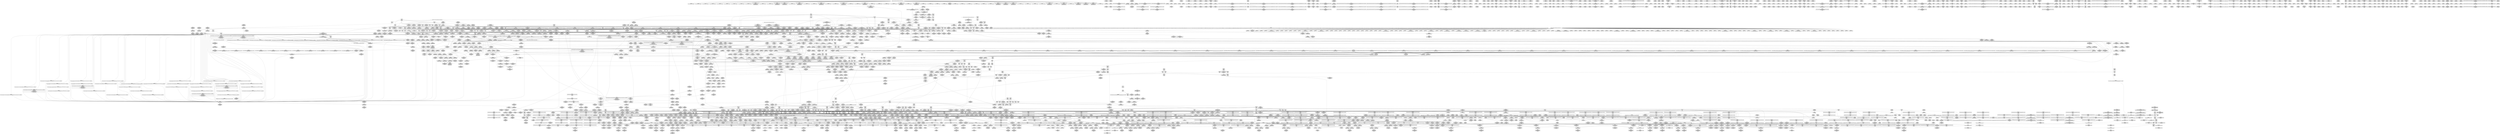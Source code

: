 digraph {
	CE0x49a34b0 [shape=record,shape=Mrecord,label="{CE0x49a34b0|8:_%struct.vfsmount*,_16:_%struct.dentry*,_168:_%struct.tomoyo_path_info*,_:_SCMRE_8,16_|*MultipleSource*|security/tomoyo/tomoyo.c, 222|security/tomoyo/tomoyo.c,222}"]
	CE0x490c730 [shape=record,shape=Mrecord,label="{CE0x490c730|i64*_getelementptr_inbounds_(_5_x_i64_,_5_x_i64_*___llvm_gcov_ctr28130,_i64_0,_i64_0)|*Constant*}"]
	CE0x7f6efd0 [shape=record,shape=Mrecord,label="{CE0x7f6efd0|tomoyo_path_permission:path7|security/tomoyo/file.c,569|*SummSource*}"]
	CE0x64136a0 [shape=record,shape=Mrecord,label="{CE0x64136a0|i32_8|*Constant*}"]
	CE0x7c66fb0 [shape=record,shape=Mrecord,label="{CE0x7c66fb0|128:_i8*,_1208:_%struct.file*,_:_CMRE_30,31_}"]
	CE0x62f9b50 [shape=record,shape=Mrecord,label="{CE0x62f9b50|srcu_read_unlock:idx|Function::srcu_read_unlock&Arg::idx::|*SummSource*}"]
	CE0x48fa7b0 [shape=record,shape=Mrecord,label="{CE0x48fa7b0|i64_3|*Constant*}"]
	CE0x4949270 [shape=record,shape=Mrecord,label="{CE0x4949270|GLOBAL:__llvm_gcov_ctr31133|Global_var:__llvm_gcov_ctr31133|*SummSource*}"]
	CE0x7cbb790 [shape=record,shape=Mrecord,label="{CE0x7cbb790|0:_%struct.tomoyo_obj_info*,_16:_%struct.tomoyo_domain_info*,_24:_%struct.tomoyo_path_info*,_40:_i8,_72:_i8,_75:_i8,_76:_i8,_77:_i8,_:_SCMRE_51,52_}"]
	CE0x64eb8f0 [shape=record,shape=Mrecord,label="{CE0x64eb8f0|tomoyo_get_mode:tmp17|security/tomoyo/util.c,983}"]
	CE0x485b060 [shape=record,shape=Mrecord,label="{CE0x485b060|GLOBAL:__llvm_gcov_ctr28130|Global_var:__llvm_gcov_ctr28130}"]
	CE0x7d79a80 [shape=record,shape=Mrecord,label="{CE0x7d79a80|i64*_getelementptr_inbounds_(_10_x_i64_,_10_x_i64_*___llvm_gcov_ctr34,_i64_0,_i64_8)|*Constant*}"]
	CE0x7dee830 [shape=record,shape=Mrecord,label="{CE0x7dee830|tomoyo_const_part_length:tmp47|security/tomoyo/util.c,646|*SummSource*}"]
	CE0x65fb9c0 [shape=record,shape=Mrecord,label="{CE0x65fb9c0|tomoyo_add_slash:tmp1|*SummSource*}"]
	CE0x6590770 [shape=record,shape=Mrecord,label="{CE0x6590770|tomoyo_path_perm:tmp40|security/tomoyo/file.c,821}"]
	CE0x4770430 [shape=record,shape=Mrecord,label="{CE0x4770430|0:_i8,_array:_GCRE_tomoyo_index2category_constant_39_x_i8_c_00_00_00_00_00_00_00_00_00_00_00_00_00_00_00_00_00_00_00_00_00_00_00_01_01_01_01_01_01_01_01_01_01_01_01_01_01_01_02_,_align_16:_elem_22::|security/tomoyo/util.c,983}"]
	CE0x6678980 [shape=record,shape=Mrecord,label="{CE0x6678980|i64*_getelementptr_inbounds_(_25_x_i64_,_25_x_i64_*___llvm_gcov_ctr11,_i64_0,_i64_22)|*Constant*|*SummSink*}"]
	CE0x65a7f80 [shape=record,shape=Mrecord,label="{CE0x65a7f80|tomoyo_path_perm:error.0|*SummSource*}"]
	CE0x48fa910 [shape=record,shape=Mrecord,label="{CE0x48fa910|i64_3|*Constant*|*SummSource*}"]
	CE0x7fd8730 [shape=record,shape=Mrecord,label="{CE0x7fd8730|i64*_getelementptr_inbounds_(_4_x_i64_,_4_x_i64_*___llvm_gcov_ctr24,_i64_0,_i64_1)|*Constant*|*SummSink*}"]
	CE0x47c99e0 [shape=record,shape=Mrecord,label="{CE0x47c99e0|rcu_lock_release:indirectgoto|*SummSink*}"]
	CE0x490e980 [shape=record,shape=Mrecord,label="{CE0x490e980|i64*_getelementptr_inbounds_(_2_x_i64_,_2_x_i64_*___llvm_gcov_ctr27202,_i64_0,_i64_0)|*Constant*|*SummSource*}"]
	CE0x499c690 [shape=record,shape=Mrecord,label="{CE0x499c690|i64*_getelementptr_inbounds_(_2_x_i64_,_2_x_i64_*___llvm_gcov_ctr27202,_i64_0,_i64_1)|*Constant*|*SummSink*}"]
	CE0x7d5ca10 [shape=record,shape=Mrecord,label="{CE0x7d5ca10|tomoyo_path_perm:tmp31|security/tomoyo/file.c,816}"]
	CE0x7d68be0 [shape=record,shape=Mrecord,label="{CE0x7d68be0|tomoyo_get_realpath:tobool|security/tomoyo/file.c,151|*SummSource*}"]
	CE0x7e3aa60 [shape=record,shape=Mrecord,label="{CE0x7e3aa60|tomoyo_add_slash:tmp12|security/tomoyo/file.c,138}"]
	CE0x5726cf0 [shape=record,shape=Mrecord,label="{CE0x5726cf0|tomoyo_get_realpath:name|security/tomoyo/file.c,150}"]
	CE0x6499d50 [shape=record,shape=Mrecord,label="{CE0x6499d50|tomoyo_read_unlock:tmp1}"]
	CE0x47cb2a0 [shape=record,shape=Mrecord,label="{CE0x47cb2a0|tomoyo_fill_path_info:tmp6|security/tomoyo/util.c,667}"]
	CE0x6632e30 [shape=record,shape=Mrecord,label="{CE0x6632e30|tomoyo_path_permission:param|security/tomoyo/file.c,568|*SummSink*}"]
	CE0x67bd2f0 [shape=record,shape=Mrecord,label="{CE0x67bd2f0|GLOBAL:tomoyo_domain.__warned|Global_var:tomoyo_domain.__warned|*SummSource*}"]
	CE0x563d390 [shape=record,shape=Mrecord,label="{CE0x563d390|_ret_i32_%retval.0,_!dbg_!38935|security/tomoyo/util.c,988|*SummSink*}"]
	CE0x64d39e0 [shape=record,shape=Mrecord,label="{CE0x64d39e0|tomoyo_fill_path_info:tmp|*SummSink*}"]
	CE0x5552890 [shape=record,shape=Mrecord,label="{CE0x5552890|tomoyo_get_mode:tmp16|security/tomoyo/util.c,983}"]
	CE0x7c8f8f0 [shape=record,shape=Mrecord,label="{CE0x7c8f8f0|0:_%struct.tomoyo_obj_info*,_16:_%struct.tomoyo_domain_info*,_24:_%struct.tomoyo_path_info*,_40:_i8,_72:_i8,_75:_i8,_76:_i8,_77:_i8,_:_SCMRE_58,59_}"]
	CE0x62ade80 [shape=record,shape=Mrecord,label="{CE0x62ade80|tomoyo_domain:tmp}"]
	CE0x7f67c70 [shape=record,shape=Mrecord,label="{CE0x7f67c70|__llvm_gcov_indirect_counter_increment114:tmp3}"]
	CE0x678d3f0 [shape=record,shape=Mrecord,label="{CE0x678d3f0|tomoyo_domain:tmp19|security/tomoyo/common.h,1205|*SummSink*}"]
	CE0x64373c0 [shape=record,shape=Mrecord,label="{CE0x64373c0|_call_void_mcount()_#3|*SummSink*}"]
	CE0x5894a60 [shape=record,shape=Mrecord,label="{CE0x5894a60|0:_i8,_array:_GCRE_tomoyo_index2category_constant_39_x_i8_c_00_00_00_00_00_00_00_00_00_00_00_00_00_00_00_00_00_00_00_00_00_00_00_01_01_01_01_01_01_01_01_01_01_01_01_01_01_01_02_,_align_16:_elem_9::|security/tomoyo/util.c,983}"]
	CE0x7e3a6b0 [shape=record,shape=Mrecord,label="{CE0x7e3a6b0|_ret_void,_!dbg_!38929|security/tomoyo/util.c,670}"]
	CE0x681b380 [shape=record,shape=Mrecord,label="{CE0x681b380|_call_void_mcount()_#3}"]
	CE0x64115a0 [shape=record,shape=Mrecord,label="{CE0x64115a0|i64*_getelementptr_inbounds_(_10_x_i64_,_10_x_i64_*___llvm_gcov_ctr34,_i64_0,_i64_5)|*Constant*|*SummSink*}"]
	CE0x6730bc0 [shape=record,shape=Mrecord,label="{CE0x6730bc0|tomoyo_init_request_info:tmp9|security/tomoyo/util.c,1006|*SummSource*}"]
	CE0x631c6b0 [shape=record,shape=Mrecord,label="{CE0x631c6b0|i8_0|*Constant*|*SummSink*}"]
	CE0x67476e0 [shape=record,shape=Mrecord,label="{CE0x67476e0|_call_void_mcount()_#3}"]
	CE0x7e216f0 [shape=record,shape=Mrecord,label="{CE0x7e216f0|i32_1|*Constant*}"]
	CE0x65f1de0 [shape=record,shape=Mrecord,label="{CE0x65f1de0|__llvm_gcov_indirect_counter_increment:exit}"]
	CE0x6753e30 [shape=record,shape=Mrecord,label="{CE0x6753e30|VOIDTB_TE:_CE_221,222_}"]
	CE0x7f76f20 [shape=record,shape=Mrecord,label="{CE0x7f76f20|0:_i8,_array:_GCRE_tomoyo_index2category_constant_39_x_i8_c_00_00_00_00_00_00_00_00_00_00_00_00_00_00_00_00_00_00_00_00_00_00_00_01_01_01_01_01_01_01_01_01_01_01_01_01_01_01_02_,_align_16:_elem_36::|security/tomoyo/util.c,983}"]
	CE0x4876b10 [shape=record,shape=Mrecord,label="{CE0x4876b10|tomoyo_get_mode:tmp24|security/tomoyo/util.c,986}"]
	CE0x53ea920 [shape=record,shape=Mrecord,label="{CE0x53ea920|tomoyo_const_part_length:if.then5}"]
	CE0x7e23860 [shape=record,shape=Mrecord,label="{CE0x7e23860|i64*_getelementptr_inbounds_(_2_x_i64_,_2_x_i64_*___llvm_gcov_ctr53148,_i64_0,_i64_1)|*Constant*|*SummSource*}"]
	CE0x7f90760 [shape=record,shape=Mrecord,label="{CE0x7f90760|tomoyo_path_permission:do.cond|*SummSink*}"]
	CE0x5554a50 [shape=record,shape=Mrecord,label="{CE0x5554a50|VOIDTB_TE:_CE_175,176_}"]
	CE0x491d030 [shape=record,shape=Mrecord,label="{CE0x491d030|i64*_getelementptr_inbounds_(_2_x_i64_,_2_x_i64_*___llvm_gcov_ctr27202,_i64_0,_i64_0)|*Constant*|*SummSink*}"]
	CE0x7cc1960 [shape=record,shape=Mrecord,label="{CE0x7cc1960|i64_24|*Constant*|*SummSource*}"]
	CE0x5733000 [shape=record,shape=Mrecord,label="{CE0x5733000|tomoyo_fill_path_info:hash|security/tomoyo/util.c,669}"]
	CE0x7fb8470 [shape=record,shape=Mrecord,label="{CE0x7fb8470|tomoyo_path_permission:do.body|*SummSource*}"]
	CE0x7f90340 [shape=record,shape=Mrecord,label="{CE0x7f90340|tomoyo_domain:tmp|*SummSource*}"]
	CE0x5621b80 [shape=record,shape=Mrecord,label="{CE0x5621b80|i64_5|*Constant*}"]
	CE0x6573cf0 [shape=record,shape=Mrecord,label="{CE0x6573cf0|128:_i8*,_1208:_%struct.file*,_:_CMRE_50,51_}"]
	CE0x7d9c270 [shape=record,shape=Mrecord,label="{CE0x7d9c270|GLOBAL:tomoyo_encode|*Constant*|*SummSource*}"]
	CE0x6737740 [shape=record,shape=Mrecord,label="{CE0x6737740|tomoyo_add_slash:tmp5|security/tomoyo/file.c,131|*SummSink*}"]
	CE0x4905d80 [shape=record,shape=Mrecord,label="{CE0x4905d80|0:_%struct.vfsmount*,_:_CRE_8,16_|*MultipleSource*|Function::tomoyo_path_symlink&Arg::parent::|security/tomoyo/tomoyo.c,222}"]
	CE0x64a9180 [shape=record,shape=Mrecord,label="{CE0x64a9180|i64_8|*Constant*}"]
	CE0x49b90e0 [shape=record,shape=Mrecord,label="{CE0x49b90e0|srcu_read_lock:tmp3|*SummSource*}"]
	CE0x5578140 [shape=record,shape=Mrecord,label="{CE0x5578140|tomoyo_init_request_info:entry|*SummSink*}"]
	CE0x64f32d0 [shape=record,shape=Mrecord,label="{CE0x64f32d0|tomoyo_const_part_length:cmp3|security/tomoyo/util.c,627|*SummSink*}"]
	CE0x7cc21c0 [shape=record,shape=Mrecord,label="{CE0x7cc21c0|tomoyo_const_part_length:tmp41|security/tomoyo/util.c,644|*SummSink*}"]
	CE0x66d8ed0 [shape=record,shape=Mrecord,label="{CE0x66d8ed0|tomoyo_path_perm:tmp6|security/tomoyo/file.c,789|*SummSink*}"]
	CE0x7cfa120 [shape=record,shape=Mrecord,label="{CE0x7cfa120|tomoyo_get_mode:idxprom6|security/tomoyo/util.c,983}"]
	CE0x6335580 [shape=record,shape=Mrecord,label="{CE0x6335580|__llvm_gcov_indirect_counter_increment114:pred}"]
	CE0x4754b10 [shape=record,shape=Mrecord,label="{CE0x4754b10|tomoyo_fill_path_info:tmp5|security/tomoyo/util.c,667}"]
	CE0x48d3d20 [shape=record,shape=Mrecord,label="{CE0x48d3d20|tomoyo_fill_path_info:call11|security/tomoyo/util.c,669|*SummSource*}"]
	CE0x7e09ad0 [shape=record,shape=Mrecord,label="{CE0x7e09ad0|tomoyo_const_part_length:cmp15|security/tomoyo/util.c,641|*SummSink*}"]
	CE0x657dfc0 [shape=record,shape=Mrecord,label="{CE0x657dfc0|tomoyo_path_perm:tmp29|security/tomoyo/file.c,815|*SummSource*}"]
	CE0x65d7600 [shape=record,shape=Mrecord,label="{CE0x65d7600|i64*_getelementptr_inbounds_(_6_x_i64_,_6_x_i64_*___llvm_gcov_ctr26,_i64_0,_i64_0)|*Constant*|*SummSink*}"]
	CE0x5728a70 [shape=record,shape=Mrecord,label="{CE0x5728a70|tomoyo_get_mode:arrayidx|security/tomoyo/util.c,981|*SummSource*}"]
	CE0x63fc3d0 [shape=record,shape=Mrecord,label="{CE0x63fc3d0|i32_6|*Constant*}"]
	CE0x473ed60 [shape=record,shape=Mrecord,label="{CE0x473ed60|i8_8|*Constant*|*SummSink*}"]
	CE0x7d79870 [shape=record,shape=Mrecord,label="{CE0x7d79870|tomoyo_path_permission:tmp21|security/tomoyo/file.c,573|*SummSource*}"]
	CE0x6747d90 [shape=record,shape=Mrecord,label="{CE0x6747d90|tomoyo_const_part_length:incdec.ptr19|security/tomoyo/util.c,643|*SummSource*}"]
	CE0x65fbe70 [shape=record,shape=Mrecord,label="{CE0x65fbe70|tomoyo_fill_path_info:tobool|security/tomoyo/util.c,667}"]
	CE0x4873f30 [shape=record,shape=Mrecord,label="{CE0x4873f30|i64*_getelementptr_inbounds_(_2_x_i64_,_2_x_i64_*___llvm_gcov_ctr21,_i64_0,_i64_0)|*Constant*|*SummSink*}"]
	CE0x4a5ba80 [shape=record,shape=Mrecord,label="{CE0x4a5ba80|tomoyo_get_realpath:call|security/tomoyo/file.c,150}"]
	CE0x7fb7ca0 [shape=record,shape=Mrecord,label="{CE0x7fb7ca0|tomoyo_path_permission:tmp|*SummSink*}"]
	CE0x6653530 [shape=record,shape=Mrecord,label="{CE0x6653530|i64*_getelementptr_inbounds_(_2_x_i64_,_2_x_i64_*___llvm_gcov_ctr31,_i64_0,_i64_1)|*Constant*|*SummSink*}"]
	CE0x6527270 [shape=record,shape=Mrecord,label="{CE0x6527270|tomoyo_add_slash:tobool|security/tomoyo/file.c,131}"]
	CE0x6449820 [shape=record,shape=Mrecord,label="{CE0x6449820|VOIDTB_TE:_CE_6376,6384_|*MultipleSource*|security/tomoyo/util.c,1010|security/tomoyo/file.c,564|Function::tomoyo_get_mode&Arg::ns::}"]
	CE0x6331ae0 [shape=record,shape=Mrecord,label="{CE0x6331ae0|srcu_read_lock:sp|Function::srcu_read_lock&Arg::sp::|*SummSource*}"]
	CE0x7db5840 [shape=record,shape=Mrecord,label="{CE0x7db5840|_call_void___llvm_gcov_indirect_counter_increment(i32*___llvm_gcov_global_state_pred,_i64**_getelementptr_inbounds_(_3_x_i64*_,_3_x_i64*_*___llvm_gcda_edge_table,_i64_0,_i64_2)),_!dbg_!38940|security/tomoyo/file.c,813|*SummSink*}"]
	CE0x56fac80 [shape=record,shape=Mrecord,label="{CE0x56fac80|i8*_null|*Constant*}"]
	CE0x6716e00 [shape=record,shape=Mrecord,label="{CE0x6716e00|tomoyo_path_permission:cmp10|security/tomoyo/file.c,573}"]
	CE0x7cc18f0 [shape=record,shape=Mrecord,label="{CE0x7cc18f0|i64_24|*Constant*}"]
	CE0x5726220 [shape=record,shape=Mrecord,label="{CE0x5726220|tomoyo_read_unlock:tmp2|*SummSink*}"]
	CE0x62166f0 [shape=record,shape=Mrecord,label="{CE0x62166f0|GLOBAL:tomoyo_policy_loaded|Global_var:tomoyo_policy_loaded|*SummSource*}"]
	CE0x7cc1c20 [shape=record,shape=Mrecord,label="{CE0x7cc1c20|tomoyo_const_part_length:tmp40|security/tomoyo/util.c,644|*SummSource*}"]
	CE0x65a8b30 [shape=record,shape=Mrecord,label="{CE0x65a8b30|%struct.lockdep_map*_null|*Constant*|*SummSource*}"]
	CE0x490ce70 [shape=record,shape=Mrecord,label="{CE0x490ce70|tomoyo_path_permission:conv3|security/tomoyo/file.c,565|*SummSink*}"]
	CE0x6397a10 [shape=record,shape=Mrecord,label="{CE0x6397a10|0:_i8,_array:_GCRE_tomoyo_index2category_constant_39_x_i8_c_00_00_00_00_00_00_00_00_00_00_00_00_00_00_00_00_00_00_00_00_00_00_00_01_01_01_01_01_01_01_01_01_01_01_01_01_01_01_02_,_align_16:_elem_33::|security/tomoyo/util.c,983}"]
	CE0x68a04f0 [shape=record,shape=Mrecord,label="{CE0x68a04f0|GLOBAL:__srcu_read_lock|*Constant*}"]
	CE0x7dd3630 [shape=record,shape=Mrecord,label="{CE0x7dd3630|tomoyo_audit_path_log:path2|security/tomoyo/file.c,169}"]
	CE0x7f38d20 [shape=record,shape=Mrecord,label="{CE0x7f38d20|_call_void_mcount()_#3|*SummSink*}"]
	CE0x54b3080 [shape=record,shape=Mrecord,label="{CE0x54b3080|tomoyo_fill_path_info:tmp10|*SummSource*}"]
	CE0x5441360 [shape=record,shape=Mrecord,label="{CE0x5441360|i64*_getelementptr_inbounds_(_25_x_i64_,_25_x_i64_*___llvm_gcov_ctr11,_i64_0,_i64_3)|*Constant*|*SummSource*}"]
	CE0x7e40c00 [shape=record,shape=Mrecord,label="{CE0x7e40c00|0:_%struct.tomoyo_obj_info*,_16:_%struct.tomoyo_domain_info*,_24:_%struct.tomoyo_path_info*,_40:_i8,_72:_i8,_75:_i8,_76:_i8,_77:_i8,_:_SCMRE_77,78_|*MultipleSource*|security/tomoyo/file.c, 787|security/tomoyo/file.c,787|Function::tomoyo_init_request_info&Arg::r::|security/tomoyo/file.c,800}"]
	CE0x63a1ce0 [shape=record,shape=Mrecord,label="{CE0x63a1ce0|tomoyo_get_realpath:path|Function::tomoyo_get_realpath&Arg::path::}"]
	CE0x7c8bc70 [shape=record,shape=Mrecord,label="{CE0x7c8bc70|0:_%struct.tomoyo_obj_info*,_16:_%struct.tomoyo_domain_info*,_24:_%struct.tomoyo_path_info*,_40:_i8,_72:_i8,_75:_i8,_76:_i8,_77:_i8,_:_SCMRE_44,45_}"]
	CE0x66311e0 [shape=record,shape=Mrecord,label="{CE0x66311e0|_ret_void,_!dbg_!38908|include/linux/rcupdate.h,424}"]
	CE0x56341b0 [shape=record,shape=Mrecord,label="{CE0x56341b0|tomoyo_init_request_info:profile3|security/tomoyo/util.c,1008}"]
	CE0x62d2df0 [shape=record,shape=Mrecord,label="{CE0x62d2df0|rcu_lock_release:tmp2|*SummSink*}"]
	CE0x4908ac0 [shape=record,shape=Mrecord,label="{CE0x4908ac0|tomoyo_get_mode:tmp28|security/tomoyo/util.c,988|*SummSource*}"]
	CE0x63d0c30 [shape=record,shape=Mrecord,label="{CE0x63d0c30|tomoyo_path_permission:param6|security/tomoyo/file.c,569|*SummSink*}"]
	CE0x7fbeef0 [shape=record,shape=Mrecord,label="{CE0x7fbeef0|tomoyo_get_realpath:tmp10|security/tomoyo/file.c,155}"]
	CE0x46846d0 [shape=record,shape=Mrecord,label="{CE0x46846d0|i64*_getelementptr_inbounds_(_10_x_i64_,_10_x_i64_*___llvm_gcov_ctr34,_i64_0,_i64_0)|*Constant*}"]
	CE0x6808a90 [shape=record,shape=Mrecord,label="{CE0x6808a90|tomoyo_get_mode:conv10|security/tomoyo/util.c,985|*SummSource*}"]
	CE0x657acf0 [shape=record,shape=Mrecord,label="{CE0x657acf0|i32_1|*Constant*}"]
	CE0x7cf5f00 [shape=record,shape=Mrecord,label="{CE0x7cf5f00|get_current:tmp3}"]
	CE0x6765f10 [shape=record,shape=Mrecord,label="{CE0x6765f10|tomoyo_get_mode:tobool|security/tomoyo/util.c,978|*SummSink*}"]
	CE0x49e67e0 [shape=record,shape=Mrecord,label="{CE0x49e67e0|i32_0|*Constant*|*SummSource*}"]
	CE0x7d08fd0 [shape=record,shape=Mrecord,label="{CE0x7d08fd0|tomoyo_get_realpath:tmp11|security/tomoyo/file.c,156}"]
	CE0x7e18190 [shape=record,shape=Mrecord,label="{CE0x7e18190|_call_void___llvm_gcov_indirect_counter_increment114(i32*___llvm_gcov_global_state_pred45,_i64**_getelementptr_inbounds_(_3_x_i64*_,_3_x_i64*_*___llvm_gcda_edge_table44,_i64_0,_i64_0)),_!dbg_!38954|security/tomoyo/util.c,649|*SummSource*}"]
	CE0x7da2d00 [shape=record,shape=Mrecord,label="{CE0x7da2d00|tomoyo_path_permission:retval.0|*SummSink*}"]
	CE0x6577780 [shape=record,shape=Mrecord,label="{CE0x6577780|tomoyo_audit_path_log:entry|*SummSink*}"]
	CE0x67477c0 [shape=record,shape=Mrecord,label="{CE0x67477c0|GLOBAL:tomoyo_policy_loaded|Global_var:tomoyo_policy_loaded}"]
	CE0x487da40 [shape=record,shape=Mrecord,label="{CE0x487da40|tomoyo_domain:entry|*SummSink*}"]
	CE0x6360e00 [shape=record,shape=Mrecord,label="{CE0x6360e00|i64*_getelementptr_inbounds_(_6_x_i64_,_6_x_i64_*___llvm_gcov_ctr26,_i64_0,_i64_4)|*Constant*|*SummSink*}"]
	CE0x6658680 [shape=record,shape=Mrecord,label="{CE0x6658680|tomoyo_const_part_length:conv20|security/tomoyo/util.c,644|*SummSink*}"]
	CE0x67f08a0 [shape=record,shape=Mrecord,label="{CE0x67f08a0|tomoyo_path_perm:tmp11|security/tomoyo/file.c,797|*SummSink*}"]
	CE0x64fe5c0 [shape=record,shape=Mrecord,label="{CE0x64fe5c0|GLOBAL:kfree|*Constant*|*SummSink*}"]
	CE0x62e9760 [shape=record,shape=Mrecord,label="{CE0x62e9760|tomoyo_init_request_info:tmp|*SummSource*}"]
	CE0x7dfa600 [shape=record,shape=Mrecord,label="{CE0x7dfa600|0:_i32,_8:_%struct.srcu_struct_array*,_16:_i32,_20:_i32,_24:_i32,_32:_i8*,_40:_%struct.lock_class_key*,_48:_2_x_%struct.lock_class*_,_64:_i8*,_72:_i32,_80:_i64,_88:_i8,_96:_%struct.callback_head*,_104:_%struct.callback_head**,_112:_%struct.callback_head*,_120:_%struct.callback_head**,_128:_%struct.callback_head*,_136:_%struct.callback_head**,_144:_%struct.callback_head*,_152:_%struct.callback_head**,_160:_i64,_168:_%struct.list_head*,_176:_%struct.list_head*,_184:_void_(%struct.work_struct*)*,_192:_%struct.lock_class_key*,_200:_2_x_%struct.lock_class*_,_216:_i8*,_224:_i32,_232:_i64,_240:_%struct.list_head*,_248:_%struct.list_head*,_256:_i64,_264:_%struct.tvec_base*,_272:_void_(i64)*,_280:_i64,_288:_i32,_292:_i32,_296:_i8*,_304:_16_x_i8_,_320:_%struct.lock_class_key*,_328:_2_x_%struct.lock_class*_,_344:_i8*,_352:_i32,_360:_i64,_368:_%struct.workqueue_struct*,_376:_i32,_384:_%struct.lock_class_key*,_392:_2_x_%struct.lock_class*_,_408:_i8*,_416:_i32,_424:_i64,_:_GCE_tomoyo_ss_global_%struct.srcu_struct_i32_-300,_%struct.srcu_struct_array*_tomoyo_ss_srcu_array,_%struct.spinlock_%union.anon.14_%struct.raw_spinlock_%struct.arch_spinlock_zeroinitializer,_i32_-559067475,_i32_-1,_i8*_inttoptr_(i64_-1_to_i8*),_%struct.lockdep_map_%struct.lock_class_key*_null,_2_x_%struct.lock_class*_zeroinitializer,_i8*_getelementptr_inbounds_(_21_x_i8_,_21_x_i8_*_.str171,_i32_0,_i32_0),_i32_0,_i64_0_,_i8_0,_%struct.rcu_batch_%struct.callback_head*_null,_%struct.callback_head**_bitcast_(i8*_getelementptr_(i8,_i8*_bitcast_(%struct.srcu_struct*_tomoyo_ss_to_i8*),_i64_96)_to_%struct.callback_head**)_,_%struct.rcu_batch_%struct.callback_head*_null,_%struct.callback_head**_bitcast_(i8*_getelementptr_(i8,_i8*_bitcast_(%struct.srcu_struct*_tomoyo_ss_to_i8*),_i64_112)_to_%struct.callback_head**)_,_%struct.rcu_batch_%struct.callback_head*_null,_%struct.callback_head**_bitcast_(i8*_getelementptr_(i8,_i8*_bitcast_(%struct.srcu_struct*_tomoyo_ss_to_i8*),_i64_128)_to_%struct.callback_head**)_,_%struct.rcu_batch_%struct.callback_head*_null,_%struct.callback_head**_bitcast_(i8*_getelementptr_(i8,_i8*_bitcast_(%struct.srcu_struct*_tomoyo_ss_to_i8*),_i64_144)_to_%struct.callback_head**)_,_%struct.delayed_work_%struct.work_struct_%struct.atomic64_t_i64_137438953424_,_%struct.list_head_%struct.list_head*_bitcast_(i8*_getelementptr_(i8,_i8*_bitcast_(%struct.srcu_struct*_tomoyo_ss_to_i8*),_i64_168)_to_%struct.list_head*),_%struct.list_head*_bitcast_(i8*_getelementptr_(i8,_i8*_bitcast_(%struct.srcu_struct*_tomoyo_ss_to_i8*),_i64_168)_to_%struct.list_head*)_,_void_(%struct.work_struct*)*_process_srcu,_%struct.lockdep_map_%struct.lock_class_key*_bitcast_(i8*_getelementptr_(i8,_i8*_bitcast_(%struct.srcu_struct*_tomoyo_ss_to_i8*),_i64_160)_to_%struct.lock_class_key*),_2_x_%struct.lock_class*_zeroinitializer,_i8*_getelementptr_inbounds_(_22_x_i8_,_22_x_i8_*_.str1172,_i32_0,_i32_0),_i32_0,_i64_0_,_%struct.timer_list_%struct.list_head_%struct.list_head*_null,_%struct.list_head*_inttoptr_(i64_1953723489_to_%struct.list_head*)_,_i64_0,_%struct.tvec_base*_bitcast_(i8*_getelementptr_(i8,_i8*_bitcast_(%struct.tvec_base*_boot_tvec_bases_to_i8*),_i64_2)_to_%struct.tvec_base*),_void_(i64)*_delayed_work_timer_fn,_i64_ptrtoint_(i8*_getelementptr_(i8,_i8*_bitcast_(%struct.srcu_struct*_tomoyo_ss_to_i8*),_i64_160)_to_i64),_i32_-1,_i32_0,_i8*_null,_16_x_i8_zeroinitializer,_%struct.lockdep_map_%struct.lock_class_key*_bitcast_(_29_x_i8_*_.str2173_to_%struct.lock_class_key*),_2_x_%struct.lock_class*_zeroinitializer,_i8*_getelementptr_inbounds_(_29_x_i8_,_29_x_i8_*_.str2173,_i32_0,_i32_0),_i32_0,_i64_0_,_%struct.workqueue_struct*_null,_i32_0_,_%struct.lockdep_map_%struct.lock_class_key*_null,_2_x_%struct.lock_class*_zeroinitializer,_i8*_getelementptr_inbounds_(_10_x_i8_,_10_x_i8_*_.str3174,_i32_0,_i32_0),_i32_0,_i64_0_,_align_8:_elem_0:default:}"]
	CE0x542d860 [shape=record,shape=Mrecord,label="{CE0x542d860|tomoyo_const_part_length:tmp15|security/tomoyo/util.c,627|*SummSink*}"]
	CE0x6665a80 [shape=record,shape=Mrecord,label="{CE0x6665a80|tomoyo_fill_path_info:conv4|security/tomoyo/util.c,667|*SummSource*}"]
	CE0x6376c60 [shape=record,shape=Mrecord,label="{CE0x6376c60|_call_void_tomoyo_add_slash(%struct.tomoyo_path_info*_%buf)_#9,_!dbg_!38937|security/tomoyo/file.c,810|*SummSource*}"]
	CE0x7cc2be0 [shape=record,shape=Mrecord,label="{CE0x7cc2be0|tomoyo_domain:tobool|security/tomoyo/common.h,1205|*SummSource*}"]
	CE0x5473d60 [shape=record,shape=Mrecord,label="{CE0x5473d60|COLLAPSED:_GCMRE___llvm_gcov_ctr25_internal_global_6_x_i64_zeroinitializer:_elem_0:default:}"]
	CE0x7fd4440 [shape=record,shape=Mrecord,label="{CE0x7fd4440|0:_i32,_:_GCMR___llvm_gcov_global_state_pred45_internal_unnamed_addr_global_i32_-1:_elem_0:default:}"]
	CE0x57286f0 [shape=record,shape=Mrecord,label="{CE0x57286f0|tomoyo_get_mode:tmp7|security/tomoyo/util.c,979}"]
	CE0x66aebc0 [shape=record,shape=Mrecord,label="{CE0x66aebc0|GLOBAL:tomoyo_supervisor|*Constant*|*SummSource*}"]
	CE0x473bd50 [shape=record,shape=Mrecord,label="{CE0x473bd50|GLOBAL:__llvm_gcov_ctr43150|Global_var:__llvm_gcov_ctr43150}"]
	CE0x49ea210 [shape=record,shape=Mrecord,label="{CE0x49ea210|tomoyo_get_mode:tmp26|security/tomoyo/util.c,987|*SummSource*}"]
	CE0x640b600 [shape=record,shape=Mrecord,label="{CE0x640b600|i64*_getelementptr_inbounds_(_10_x_i64_,_10_x_i64_*___llvm_gcov_ctr34,_i64_0,_i64_3)|*Constant*|*SummSource*}"]
	CE0x646ebd0 [shape=record,shape=Mrecord,label="{CE0x646ebd0|i64*_getelementptr_inbounds_(_2_x_i64_,_2_x_i64_*___llvm_gcov_ctr53148,_i64_0,_i64_0)|*Constant*|*SummSource*}"]
	CE0x67d1280 [shape=record,shape=Mrecord,label="{CE0x67d1280|__llvm_gcov_indirect_counter_increment:bb|*SummSink*}"]
	CE0x67f04d0 [shape=record,shape=Mrecord,label="{CE0x67f04d0|GLOBAL:__llvm_gcov_ctr11|Global_var:__llvm_gcov_ctr11|*SummSink*}"]
	CE0x7d39cd0 [shape=record,shape=Mrecord,label="{CE0x7d39cd0|tomoyo_path_perm:cmp18|security/tomoyo/file.c,821}"]
	CE0x68ac0c0 [shape=record,shape=Mrecord,label="{CE0x68ac0c0|tomoyo_const_part_length:tmp18|security/tomoyo/util.c,627|*SummSink*}"]
	CE0x65a99a0 [shape=record,shape=Mrecord,label="{CE0x65a99a0|rcu_lock_acquire:indirectgoto|*SummSink*}"]
	CE0x576aa40 [shape=record,shape=Mrecord,label="{CE0x576aa40|srcu_read_lock:tmp|*SummSource*}"]
	CE0x642aca0 [shape=record,shape=Mrecord,label="{CE0x642aca0|i32_3|*Constant*}"]
	CE0x46847c0 [shape=record,shape=Mrecord,label="{CE0x46847c0|i64*_getelementptr_inbounds_(_10_x_i64_,_10_x_i64_*___llvm_gcov_ctr34,_i64_0,_i64_0)|*Constant*|*SummSource*}"]
	CE0x6887d90 [shape=record,shape=Mrecord,label="{CE0x6887d90|tomoyo_get_mode:idxprom3|security/tomoyo/util.c,983|*SummSource*}"]
	CE0x68558b0 [shape=record,shape=Mrecord,label="{CE0x68558b0|0:_i8,_array:_GCRE_tomoyo_index2category_constant_39_x_i8_c_00_00_00_00_00_00_00_00_00_00_00_00_00_00_00_00_00_00_00_00_00_00_00_01_01_01_01_01_01_01_01_01_01_01_01_01_01_01_02_,_align_16:_elem_2::|security/tomoyo/util.c,983}"]
	CE0x7e40c70 [shape=record,shape=Mrecord,label="{CE0x7e40c70|tomoyo_path_perm:cmp1|security/tomoyo/file.c,800}"]
	CE0x54fb0c0 [shape=record,shape=Mrecord,label="{CE0x54fb0c0|i32_0|*Constant*}"]
	CE0x54fc390 [shape=record,shape=Mrecord,label="{CE0x54fc390|tomoyo_get_mode:tmp4|security/tomoyo/util.c,978|*SummSink*}"]
	CE0x7d39de0 [shape=record,shape=Mrecord,label="{CE0x7d39de0|tomoyo_path_perm:cmp18|security/tomoyo/file.c,821|*SummSource*}"]
	CE0x66de120 [shape=record,shape=Mrecord,label="{CE0x66de120|i64*_getelementptr_inbounds_(_2_x_i64_,_2_x_i64_*___llvm_gcov_ctr31,_i64_0,_i64_0)|*Constant*|*SummSource*}"]
	CE0x7d17ac0 [shape=record,shape=Mrecord,label="{CE0x7d17ac0|tomoyo_const_part_length:len.0|*SummSource*}"]
	CE0x54a1a40 [shape=record,shape=Mrecord,label="{CE0x54a1a40|i8*_null|*Constant*}"]
	CE0x72c5750 [shape=record,shape=Mrecord,label="{CE0x72c5750|128:_i8*,_1208:_%struct.file*,_:_CMRE_22,23_}"]
	CE0x6489e50 [shape=record,shape=Mrecord,label="{CE0x6489e50|tomoyo_add_slash:tmp11|*LoadInst*|security/tomoyo/file.c,136|*SummSink*}"]
	CE0x6691730 [shape=record,shape=Mrecord,label="{CE0x6691730|VOIDTB_TE:_CE_223,224_}"]
	CE0x7db5950 [shape=record,shape=Mrecord,label="{CE0x7db5950|tomoyo_path_perm:call10|security/tomoyo/file.c,813}"]
	CE0x55781b0 [shape=record,shape=Mrecord,label="{CE0x55781b0|tomoyo_init_request_info:r|Function::tomoyo_init_request_info&Arg::r::}"]
	CE0x63c5620 [shape=record,shape=Mrecord,label="{CE0x63c5620|GLOBAL:__llvm_gcov_ctr28130|Global_var:__llvm_gcov_ctr28130|*SummSink*}"]
	CE0x660d370 [shape=record,shape=Mrecord,label="{CE0x660d370|0:_i8,_array:_GCRE_tomoyo_index2category_constant_39_x_i8_c_00_00_00_00_00_00_00_00_00_00_00_00_00_00_00_00_00_00_00_00_00_00_00_01_01_01_01_01_01_01_01_01_01_01_01_01_01_01_02_,_align_16:_elem_27::|security/tomoyo/util.c,983}"]
	CE0x72c5980 [shape=record,shape=Mrecord,label="{CE0x72c5980|128:_i8*,_1208:_%struct.file*,_:_CMRE_24,25_}"]
	CE0x7f5cf40 [shape=record,shape=Mrecord,label="{CE0x7f5cf40|tomoyo_get_mode:if.end|*SummSource*}"]
	CE0x54fe2a0 [shape=record,shape=Mrecord,label="{CE0x54fe2a0|tomoyo_const_part_length:tmp6|security/tomoyo/util.c,625|*SummSink*}"]
	CE0x55ad5a0 [shape=record,shape=Mrecord,label="{CE0x55ad5a0|tomoyo_get_mode:ns|Function::tomoyo_get_mode&Arg::ns::|*SummSink*}"]
	CE0x7d68b10 [shape=record,shape=Mrecord,label="{CE0x7d68b10|__llvm_gcov_indirect_counter_increment:tmp|*SummSink*}"]
	CE0x49130c0 [shape=record,shape=Mrecord,label="{CE0x49130c0|tomoyo_domain:tmp10|security/tomoyo/common.h,1205|*SummSink*}"]
	CE0x7f39160 [shape=record,shape=Mrecord,label="{CE0x7f39160|__llvm_gcov_indirect_counter_increment:counter|*SummSource*}"]
	CE0x54fab00 [shape=record,shape=Mrecord,label="{CE0x54fab00|srcu_read_unlock:tmp2|*SummSource*}"]
	CE0x72b1960 [shape=record,shape=Mrecord,label="{CE0x72b1960|i32_6|*Constant*}"]
	CE0x48d3bd0 [shape=record,shape=Mrecord,label="{CE0x48d3bd0|tomoyo_fill_path_info:call11|security/tomoyo/util.c,669}"]
	CE0x542c8b0 [shape=record,shape=Mrecord,label="{CE0x542c8b0|tomoyo_path_perm:entry}"]
	CE0x54a1c80 [shape=record,shape=Mrecord,label="{CE0x54a1c80|0:_i8*,_:_SCMRE_0,8_|*MultipleSource*|security/tomoyo/file.c, 794|security/tomoyo/file.c, 792|security/tomoyo/file.c,802}"]
	CE0x66220a0 [shape=record,shape=Mrecord,label="{CE0x66220a0|i64_21|*Constant*|*SummSink*}"]
	CE0x65bcb10 [shape=record,shape=Mrecord,label="{CE0x65bcb10|tomoyo_path_perm:tmp41|security/tomoyo/file.c,824|*SummSink*}"]
	CE0x6527490 [shape=record,shape=Mrecord,label="{CE0x6527490|tomoyo_read_unlock:tmp3|*SummSink*}"]
	CE0x67661f0 [shape=record,shape=Mrecord,label="{CE0x67661f0|tomoyo_fill_path_info:idxprom|security/tomoyo/util.c,667}"]
	CE0x55a4550 [shape=record,shape=Mrecord,label="{CE0x55a4550|tomoyo_path_perm:out}"]
	CE0x643da50 [shape=record,shape=Mrecord,label="{CE0x643da50|_call_void_mcount()_#3|*SummSource*}"]
	CE0x4790ad0 [shape=record,shape=Mrecord,label="{CE0x4790ad0|GLOBAL:lock_acquire|*Constant*|*SummSink*}"]
	CE0x54a5620 [shape=record,shape=Mrecord,label="{CE0x54a5620|tomoyo_path_perm:call3|security/tomoyo/file.c,803|*SummSink*}"]
	CE0x5653d30 [shape=record,shape=Mrecord,label="{CE0x5653d30|i64**_getelementptr_inbounds_(_3_x_i64*_,_3_x_i64*_*___llvm_gcda_edge_table,_i64_0,_i64_1)|*Constant*|*SummSource*}"]
	CE0x72c6350 [shape=record,shape=Mrecord,label="{CE0x72c6350|128:_i8*,_1208:_%struct.file*,_:_CMRE_51,52_}"]
	CE0x67b7090 [shape=record,shape=Mrecord,label="{CE0x67b7090|tomoyo_init_request_info:tmp13|*LoadInst*|security/tomoyo/util.c,1011}"]
	CE0x6785600 [shape=record,shape=Mrecord,label="{CE0x6785600|tomoyo_get_mode:call|security/tomoyo/util.c,980|*SummSink*}"]
	CE0x632d500 [shape=record,shape=Mrecord,label="{CE0x632d500|tomoyo_const_part_length:tmp5|security/tomoyo/util.c,624}"]
	CE0x62f28e0 [shape=record,shape=Mrecord,label="{CE0x62f28e0|tomoyo_init_request_info:conv|security/tomoyo/util.c,1010|*SummSink*}"]
	CE0x5578550 [shape=record,shape=Mrecord,label="{CE0x5578550|%struct.tomoyo_domain_info*_null|*Constant*|*SummSource*}"]
	CE0x7fd3f20 [shape=record,shape=Mrecord,label="{CE0x7fd3f20|GLOBAL:current_task|Global_var:current_task}"]
	CE0x62b6c70 [shape=record,shape=Mrecord,label="{CE0x62b6c70|_ret_i32_%call,_!dbg_!38907|include/linux/srcu.h,223|*SummSink*}"]
	CE0x5617f20 [shape=record,shape=Mrecord,label="{CE0x5617f20|tomoyo_const_part_length:if.end6}"]
	CE0x6766260 [shape=record,shape=Mrecord,label="{CE0x6766260|tomoyo_fill_path_info:sub|security/tomoyo/util.c,667}"]
	CE0x7fbc450 [shape=record,shape=Mrecord,label="{CE0x7fbc450|tomoyo_path_permission:mode|security/tomoyo/file.c,564|*SummSource*}"]
	CE0x7fd3d10 [shape=record,shape=Mrecord,label="{CE0x7fd3d10|tomoyo_const_part_length:tmp3|security/tomoyo/util.c,624|*SummSource*}"]
	CE0x5756810 [shape=record,shape=Mrecord,label="{CE0x5756810|tomoyo_path_perm:sw.epilog|*SummSink*}"]
	CE0x63d6e40 [shape=record,shape=Mrecord,label="{CE0x63d6e40|tomoyo_path_permission:arrayidx|security/tomoyo/file.c,563}"]
	CE0x54a18f0 [shape=record,shape=Mrecord,label="{CE0x54a18f0|tomoyo_path_perm:name|security/tomoyo/file.c,802|*SummSink*}"]
	CE0x7da4e90 [shape=record,shape=Mrecord,label="{CE0x7da4e90|tomoyo_get_realpath:buf|Function::tomoyo_get_realpath&Arg::buf::|*SummSink*}"]
	CE0x563cf90 [shape=record,shape=Mrecord,label="{CE0x563cf90|_ret_i32_%retval.0,_!dbg_!38935|security/tomoyo/util.c,988}"]
	CE0x65f1870 [shape=record,shape=Mrecord,label="{CE0x65f1870|tomoyo_get_realpath:tmp12|security/tomoyo/file.c,156|*SummSource*}"]
	CE0x569efd0 [shape=record,shape=Mrecord,label="{CE0x569efd0|tomoyo_get_mode:tmp22|security/tomoyo/util.c,986|*SummSource*}"]
	CE0x6687ca0 [shape=record,shape=Mrecord,label="{CE0x6687ca0|rcu_lock_acquire:indirectgoto|*SummSource*}"]
	CE0x4967e10 [shape=record,shape=Mrecord,label="{CE0x4967e10|tomoyo_fill_path_info:cmp|security/tomoyo/util.c,667}"]
	CE0x72c5c00 [shape=record,shape=Mrecord,label="{CE0x72c5c00|GLOBAL:tomoyo_get_realpath|*Constant*}"]
	CE0x65ef9a0 [shape=record,shape=Mrecord,label="{CE0x65ef9a0|tomoyo_read_unlock:entry}"]
	CE0x6810820 [shape=record,shape=Mrecord,label="{CE0x6810820|i32_51|*Constant*}"]
	CE0x62f8d20 [shape=record,shape=Mrecord,label="{CE0x62f8d20|__llvm_gcov_indirect_counter_increment114:bb|*SummSink*}"]
	CE0x483ac70 [shape=record,shape=Mrecord,label="{CE0x483ac70|_call_void___llvm_gcov_indirect_counter_increment114(i32*___llvm_gcov_global_state_pred45,_i64**_getelementptr_inbounds_(_3_x_i64*_,_3_x_i64*_*___llvm_gcda_edge_table44,_i64_0,_i64_2)),_!dbg_!38930|security/tomoyo/util.c,640|*SummSink*}"]
	CE0x66e05b0 [shape=record,shape=Mrecord,label="{CE0x66e05b0|tomoyo_path_perm:tmp23|security/tomoyo/file.c,814|*SummSource*}"]
	CE0x666a100 [shape=record,shape=Mrecord,label="{CE0x666a100|tomoyo_const_part_length:if.end|*SummSink*}"]
	CE0x7e24040 [shape=record,shape=Mrecord,label="{CE0x7e24040|rcu_lock_release:tmp}"]
	CE0x5570a10 [shape=record,shape=Mrecord,label="{CE0x5570a10|tomoyo_path_permission:tmp18|security/tomoyo/file.c,573|*SummSource*}"]
	CE0x68953a0 [shape=record,shape=Mrecord,label="{CE0x68953a0|tomoyo_const_part_length:tmp2|security/tomoyo/util.c,624}"]
	CE0x6573930 [shape=record,shape=Mrecord,label="{CE0x6573930|128:_i8*,_1208:_%struct.file*,_:_CMRE_47,48_}"]
	CE0x576b110 [shape=record,shape=Mrecord,label="{CE0x576b110|tomoyo_path_permission:tmp10|security/tomoyo/file.c,565|*SummSink*}"]
	CE0x660b890 [shape=record,shape=Mrecord,label="{CE0x660b890|rcu_lock_release:tmp4|include/linux/rcupdate.h,423}"]
	CE0x6217730 [shape=record,shape=Mrecord,label="{CE0x6217730|tomoyo_get_mode:if.end9|*SummSink*}"]
	CE0x569eab0 [shape=record,shape=Mrecord,label="{CE0x569eab0|tomoyo_get_mode:tmp22|security/tomoyo/util.c,986}"]
	CE0x68a1410 [shape=record,shape=Mrecord,label="{CE0x68a1410|tomoyo_get_mode:arrayidx4|security/tomoyo/util.c,983|*SummSource*}"]
	CE0x55c4590 [shape=record,shape=Mrecord,label="{CE0x55c4590|tomoyo_init_request_info:call|security/tomoyo/util.c,1005|*SummSink*}"]
	CE0x6748120 [shape=record,shape=Mrecord,label="{CE0x6748120|tomoyo_get_mode:idxprom|security/tomoyo/util.c,981}"]
	CE0x638c6a0 [shape=record,shape=Mrecord,label="{CE0x638c6a0|i64*_getelementptr_inbounds_(_2_x_i64_,_2_x_i64_*___llvm_gcov_ctr53148,_i64_0,_i64_0)|*Constant*}"]
	CE0x627c8d0 [shape=record,shape=Mrecord,label="{CE0x627c8d0|tomoyo_domain:tmp21|security/tomoyo/common.h,1205}"]
	CE0x6807c20 [shape=record,shape=Mrecord,label="{CE0x6807c20|tomoyo_get_mode:idxprom6|security/tomoyo/util.c,983|*SummSource*}"]
	CE0x7d6fce0 [shape=record,shape=Mrecord,label="{CE0x7d6fce0|tomoyo_path_permission:tmp2|security/tomoyo/file.c,563}"]
	CE0x67c5ef0 [shape=record,shape=Mrecord,label="{CE0x67c5ef0|tomoyo_const_part_length:if.end28|*SummSink*}"]
	CE0x6271e90 [shape=record,shape=Mrecord,label="{CE0x6271e90|tomoyo_domain:cred|security/tomoyo/common.h,1205}"]
	CE0x54fa080 [shape=record,shape=Mrecord,label="{CE0x54fa080|tomoyo_const_part_length:tmp8|security/tomoyo/util.c,626|*SummSource*}"]
	CE0x53ebb90 [shape=record,shape=Mrecord,label="{CE0x53ebb90|i64*_getelementptr_inbounds_(_25_x_i64_,_25_x_i64_*___llvm_gcov_ctr11,_i64_0,_i64_3)|*Constant*|*SummSink*}"]
	CE0x63b4110 [shape=record,shape=Mrecord,label="{CE0x63b4110|tomoyo_add_slash:tobool|security/tomoyo/file.c,131|*SummSource*}"]
	CE0x63bfc20 [shape=record,shape=Mrecord,label="{CE0x63bfc20|i64_5|*Constant*}"]
	CE0x6766510 [shape=record,shape=Mrecord,label="{CE0x6766510|tomoyo_domain:bb|*SummSource*}"]
	CE0x63319a0 [shape=record,shape=Mrecord,label="{CE0x63319a0|srcu_read_lock:sp|Function::srcu_read_lock&Arg::sp::}"]
	CE0x7e23e70 [shape=record,shape=Mrecord,label="{CE0x7e23e70|i64*_getelementptr_inbounds_(_4_x_i64_,_4_x_i64_*___llvm_gcov_ctr33,_i64_0,_i64_0)|*Constant*|*SummSink*}"]
	CE0x56fb190 [shape=record,shape=Mrecord,label="{CE0x56fb190|GLOBAL:__llvm_gcov_ctr32134|Global_var:__llvm_gcov_ctr32134}"]
	CE0x7c9c9d0 [shape=record,shape=Mrecord,label="{CE0x7c9c9d0|tomoyo_get_mode:conv5|security/tomoyo/util.c,983|*SummSink*}"]
	CE0x678d380 [shape=record,shape=Mrecord,label="{CE0x678d380|i64*_getelementptr_inbounds_(_11_x_i64_,_11_x_i64_*___llvm_gcov_ctr54147,_i64_0,_i64_10)|*Constant*|*SummSink*}"]
	CE0x4962220 [shape=record,shape=Mrecord,label="{CE0x4962220|i64*_getelementptr_inbounds_(_12_x_i64_,_12_x_i64_*___llvm_gcov_ctr31133,_i64_0,_i64_10)|*Constant*}"]
	CE0x6459860 [shape=record,shape=Mrecord,label="{CE0x6459860|rcu_lock_acquire:bb|*SummSource*}"]
	CE0x4877630 [shape=record,shape=Mrecord,label="{CE0x4877630|tomoyo_get_mode:tmp25|security/tomoyo/util.c,987}"]
	CE0x633fec0 [shape=record,shape=Mrecord,label="{CE0x633fec0|tomoyo_path_perm:idxprom|security/tomoyo/file.c,797|*SummSource*}"]
	CE0x5692ac0 [shape=record,shape=Mrecord,label="{CE0x5692ac0|tomoyo_const_part_length:conv2|security/tomoyo/util.c,627}"]
	CE0x7dbc5d0 [shape=record,shape=Mrecord,label="{CE0x7dbc5d0|__llvm_gcov_indirect_counter_increment:tmp1|*SummSource*}"]
	CE0x5552e30 [shape=record,shape=Mrecord,label="{CE0x5552e30|tomoyo_const_part_length:if.end18|*SummSink*}"]
	CE0x7e0a340 [shape=record,shape=Mrecord,label="{CE0x7e0a340|tomoyo_get_mode:tmp9|security/tomoyo/util.c,981}"]
	CE0x66a9f00 [shape=record,shape=Mrecord,label="{CE0x66a9f00|tomoyo_path_perm:tmp48|security/tomoyo/file.c,828|*SummSink*}"]
	CE0x65930d0 [shape=record,shape=Mrecord,label="{CE0x65930d0|_call_void_mcount()_#3|*SummSink*}"]
	CE0x56fadd0 [shape=record,shape=Mrecord,label="{CE0x56fadd0|tomoyo_get_realpath:tobool|security/tomoyo/file.c,151}"]
	CE0x638b8d0 [shape=record,shape=Mrecord,label="{CE0x638b8d0|_call_void___srcu_read_unlock(%struct.srcu_struct*_%sp,_i32_%idx)_#9,_!dbg_!38906|include/linux/srcu.h,237|*SummSource*}"]
	CE0x57b7040 [shape=record,shape=Mrecord,label="{CE0x57b7040|0:_%struct.tomoyo_obj_info*,_16:_%struct.tomoyo_domain_info*,_24:_%struct.tomoyo_path_info*,_40:_i8,_72:_i8,_75:_i8,_76:_i8,_77:_i8,_:_SCMRE_35,36_}"]
	CE0x57c5f00 [shape=record,shape=Mrecord,label="{CE0x57c5f00|tomoyo_path_permission:mode2|security/tomoyo/file.c,565}"]
	CE0x53fdec0 [shape=record,shape=Mrecord,label="{CE0x53fdec0|tomoyo_path_symlink:parent|Function::tomoyo_path_symlink&Arg::parent::}"]
	CE0x67f0040 [shape=record,shape=Mrecord,label="{CE0x67f0040|i64_2|*Constant*|*SummSource*}"]
	CE0x632c430 [shape=record,shape=Mrecord,label="{CE0x632c430|tomoyo_fill_path_info:tmp5|security/tomoyo/util.c,667|*SummSink*}"]
	CE0x6698960 [shape=record,shape=Mrecord,label="{CE0x6698960|tomoyo_path_perm:tmp27|security/tomoyo/file.c,814}"]
	CE0x56fa7d0 [shape=record,shape=Mrecord,label="{CE0x56fa7d0|tomoyo_init_request_info:tmp6|security/tomoyo/util.c,1004|*SummSource*}"]
	CE0x7c67730 [shape=record,shape=Mrecord,label="{CE0x7c67730|128:_i8*,_1208:_%struct.file*,_:_CMRE_36,37_}"]
	CE0x7ce5430 [shape=record,shape=Mrecord,label="{CE0x7ce5430|tomoyo_get_realpath:call|security/tomoyo/file.c,150|*SummSink*}"]
	CE0x54fe500 [shape=record,shape=Mrecord,label="{CE0x54fe500|tomoyo_fill_path_info:tmp1}"]
	CE0x4948e20 [shape=record,shape=Mrecord,label="{CE0x4948e20|tomoyo_path_permission:tmp13|security/tomoyo/file.c,566|*SummSink*}"]
	CE0x681b6a0 [shape=record,shape=Mrecord,label="{CE0x681b6a0|i64*_getelementptr_inbounds_(_10_x_i64_,_10_x_i64_*___llvm_gcov_ctr34,_i64_0,_i64_4)|*Constant*|*SummSource*}"]
	CE0x6775cd0 [shape=record,shape=Mrecord,label="{CE0x6775cd0|tomoyo_const_part_length:inc|security/tomoyo/util.c,628|*SummSink*}"]
	CE0x489e650 [shape=record,shape=Mrecord,label="{CE0x489e650|GLOBAL:__llvm_gcov_ctr31133|Global_var:__llvm_gcov_ctr31133}"]
	CE0x6422140 [shape=record,shape=Mrecord,label="{CE0x6422140|tomoyo_add_slash:tmp10|security/tomoyo/file.c,136|*SummSource*}"]
	CE0x62b6df0 [shape=record,shape=Mrecord,label="{CE0x62b6df0|tomoyo_get_realpath:return|*SummSink*}"]
	CE0x63b3c40 [shape=record,shape=Mrecord,label="{CE0x63b3c40|tomoyo_const_part_length:filename|Function::tomoyo_const_part_length&Arg::filename::|*SummSource*}"]
	CE0x63d7280 [shape=record,shape=Mrecord,label="{CE0x63d7280|i64*_getelementptr_inbounds_(_11_x_i64_,_11_x_i64_*___llvm_gcov_ctr54147,_i64_0,_i64_6)|*Constant*}"]
	CE0x63f3410 [shape=record,shape=Mrecord,label="{CE0x63f3410|tomoyo_path_perm:tmp20|security/tomoyo/file.c,805|*SummSink*}"]
	CE0x7e3aad0 [shape=record,shape=Mrecord,label="{CE0x7e3aad0|tomoyo_add_slash:tmp12|security/tomoyo/file.c,138|*SummSource*}"]
	CE0x66baf10 [shape=record,shape=Mrecord,label="{CE0x66baf10|i64*_getelementptr_inbounds_(_25_x_i64_,_25_x_i64_*___llvm_gcov_ctr11,_i64_0,_i64_24)|*Constant*|*SummSource*}"]
	CE0x5542f30 [shape=record,shape=Mrecord,label="{CE0x5542f30|tomoyo_const_part_length:sw.bb}"]
	CE0x64f36b0 [shape=record,shape=Mrecord,label="{CE0x64f36b0|tomoyo_get_mode:tmp21|security/tomoyo/util.c,985}"]
	CE0x49b9620 [shape=record,shape=Mrecord,label="{CE0x49b9620|tomoyo_path_permission:mode|security/tomoyo/file.c,564}"]
	CE0x7dcaac0 [shape=record,shape=Mrecord,label="{CE0x7dcaac0|_call_void_tomoyo_fill_path_info(%struct.tomoyo_path_info*_%buf)_#9,_!dbg_!38911|security/tomoyo/file.c,137|*SummSink*}"]
	CE0x485aae0 [shape=record,shape=Mrecord,label="{CE0x485aae0|tomoyo_get_mode:cmp|security/tomoyo/util.c,982|*SummSink*}"]
	CE0x5633cf0 [shape=record,shape=Mrecord,label="{CE0x5633cf0|tomoyo_init_request_info:ns|security/tomoyo/util.c,1010|*SummSink*}"]
	CE0x672eb80 [shape=record,shape=Mrecord,label="{CE0x672eb80|tomoyo_path_permission:cmp|security/tomoyo/file.c,565|*SummSink*}"]
	CE0x49ea090 [shape=record,shape=Mrecord,label="{CE0x49ea090|tomoyo_get_mode:tmp26|security/tomoyo/util.c,987}"]
	CE0x473cb00 [shape=record,shape=Mrecord,label="{CE0x473cb00|tomoyo_fill_path_info:tmp1}"]
	CE0x6357ee0 [shape=record,shape=Mrecord,label="{CE0x6357ee0|VOIDTB_TE:_CE_163,164_}"]
	CE0x72c4ac0 [shape=record,shape=Mrecord,label="{CE0x72c4ac0|128:_i8*,_1208:_%struct.file*,_:_CMRE_5,6_}"]
	CE0x637f350 [shape=record,shape=Mrecord,label="{CE0x637f350|tomoyo_domain:tmp9|security/tomoyo/common.h,1205}"]
	CE0x7ce5a10 [shape=record,shape=Mrecord,label="{CE0x7ce5a10|_call_void_mcount()_#3|*SummSource*}"]
	CE0x64f4af0 [shape=record,shape=Mrecord,label="{CE0x64f4af0|_call_void_kfree(i8*_%tmp38)_#9,_!dbg_!38960|security/tomoyo/file.c,822}"]
	CE0x48e5dc0 [shape=record,shape=Mrecord,label="{CE0x48e5dc0|tomoyo_path_permission:return|*SummSource*}"]
	CE0x6216b60 [shape=record,shape=Mrecord,label="{CE0x6216b60|tomoyo_fill_path_info:tmp6|security/tomoyo/util.c,667}"]
	CE0x4908060 [shape=record,shape=Mrecord,label="{CE0x4908060|tomoyo_get_mode:retval.0|*SummSink*}"]
	CE0x7d3a170 [shape=record,shape=Mrecord,label="{CE0x7d3a170|i64_17|*Constant*}"]
	CE0x7dcad60 [shape=record,shape=Mrecord,label="{CE0x7dcad60|tomoyo_fill_path_info:entry}"]
	CE0x47c9970 [shape=record,shape=Mrecord,label="{CE0x47c9970|rcu_lock_release:indirectgoto|*SummSource*}"]
	CE0x65a7d30 [shape=record,shape=Mrecord,label="{CE0x65a7d30|tomoyo_path_perm:error.0}"]
	"CONST[source:1(input),value:2(dynamic)][purpose:{object}][SrcIdx:13]"
	CE0x67303c0 [shape=record,shape=Mrecord,label="{CE0x67303c0|tomoyo_init_request_info:bb|*SummSink*}"]
	CE0x683bf70 [shape=record,shape=Mrecord,label="{CE0x683bf70|tomoyo_fill_path_info:const_len|security/tomoyo/util.c,666|*SummSource*}"]
	CE0x654fee0 [shape=record,shape=Mrecord,label="{CE0x654fee0|0:_i8,_array:_GCR_tomoyo_p2mac_internal_constant_11_x_i8_c_00_01_01_01_03_04_06_09_0A_13_15_,_align_1:_elem_2::|security/tomoyo/file.c,797}"]
	CE0x620eb80 [shape=record,shape=Mrecord,label="{CE0x620eb80|tomoyo_fill_path_info:cmp|security/tomoyo/util.c,667}"]
	CE0x7c674b0 [shape=record,shape=Mrecord,label="{CE0x7c674b0|128:_i8*,_1208:_%struct.file*,_:_CMRE_34,35_}"]
	CE0x6729dd0 [shape=record,shape=Mrecord,label="{CE0x6729dd0|tomoyo_path_perm:tmp53|security/tomoyo/file.c,829|*SummSource*}"]
	CE0x56ead20 [shape=record,shape=Mrecord,label="{CE0x56ead20|tomoyo_fill_path_info:call11|security/tomoyo/util.c,669}"]
	CE0x6687850 [shape=record,shape=Mrecord,label="{CE0x6687850|tomoyo_const_part_length:tmp14|security/tomoyo/util.c,626}"]
	CE0x67f0310 [shape=record,shape=Mrecord,label="{CE0x67f0310|tomoyo_path_perm:tmp8|security/tomoyo/file.c,797}"]
	CE0x7e21450 [shape=record,shape=Mrecord,label="{CE0x7e21450|_call_void_lock_release(%struct.lockdep_map*_%map,_i32_1,_i64_ptrtoint_(i8*_blockaddress(_rcu_lock_release,_%__here)_to_i64))_#9,_!dbg_!38907|include/linux/rcupdate.h,423|*SummSource*}"]
	CE0x65feb80 [shape=record,shape=Mrecord,label="{CE0x65feb80|tomoyo_read_unlock:idx|Function::tomoyo_read_unlock&Arg::idx::}"]
	CE0x643d5d0 [shape=record,shape=Mrecord,label="{CE0x643d5d0|tomoyo_get_mode:if.end14}"]
	CE0x55fa7b0 [shape=record,shape=Mrecord,label="{CE0x55fa7b0|srcu_read_unlock:idx|Function::srcu_read_unlock&Arg::idx::}"]
	CE0x7cf8980 [shape=record,shape=Mrecord,label="{CE0x7cf8980|tomoyo_domain:do.body}"]
	CE0x7e19b10 [shape=record,shape=Mrecord,label="{CE0x7e19b10|tomoyo_domain:tmp16|security/tomoyo/common.h,1205|*SummSource*}"]
	CE0x66ff5e0 [shape=record,shape=Mrecord,label="{CE0x66ff5e0|tomoyo_domain:tmp17|security/tomoyo/common.h,1205|*SummSource*}"]
	CE0x68ae600 [shape=record,shape=Mrecord,label="{CE0x68ae600|tomoyo_path_perm:tmp30|security/tomoyo/file.c,816|*SummSource*}"]
	CE0x7c9d8d0 [shape=record,shape=Mrecord,label="{CE0x7c9d8d0|i64_8|*Constant*|*SummSink*}"]
	CE0x6668fa0 [shape=record,shape=Mrecord,label="{CE0x6668fa0|COLLAPSED:_GCMRE___llvm_gcov_ctr43150_internal_global_31_x_i64_zeroinitializer:_elem_0:default:}"]
	CE0x553e240 [shape=record,shape=Mrecord,label="{CE0x553e240|_ret_i32_%conv6,_!dbg_!38926|security/tomoyo/util.c,1011|*SummSource*}"]
	CE0x66be830 [shape=record,shape=Mrecord,label="{CE0x66be830|srcu_read_unlock:bb|*SummSink*}"]
	CE0x7f6f220 [shape=record,shape=Mrecord,label="{CE0x7f6f220|tomoyo_path_permission:tmp17|security/tomoyo/file.c,571}"]
	CE0x64eb960 [shape=record,shape=Mrecord,label="{CE0x64eb960|tomoyo_get_mode:idxprom6|security/tomoyo/util.c,983}"]
	CE0x7c80170 [shape=record,shape=Mrecord,label="{CE0x7c80170|0:_%struct.tomoyo_obj_info*,_16:_%struct.tomoyo_domain_info*,_24:_%struct.tomoyo_path_info*,_40:_i8,_72:_i8,_75:_i8,_76:_i8,_77:_i8,_:_SCMRE_41,42_}"]
	CE0x4908380 [shape=record,shape=Mrecord,label="{CE0x4908380|i64*_getelementptr_inbounds_(_12_x_i64_,_12_x_i64_*___llvm_gcov_ctr31133,_i64_0,_i64_11)|*Constant*}"]
	CE0x47449d0 [shape=record,shape=Mrecord,label="{CE0x47449d0|tomoyo_path_symlink:dentry|Function::tomoyo_path_symlink&Arg::dentry::|*SummSource*}"]
	CE0x631a960 [shape=record,shape=Mrecord,label="{CE0x631a960|srcu_read_lock:entry|*SummSource*}"]
	CE0x6449200 [shape=record,shape=Mrecord,label="{CE0x6449200|tomoyo_path_permission:tmp5|*LoadInst*|security/tomoyo/file.c,564|*SummSink*}"]
	CE0x5542c40 [shape=record,shape=Mrecord,label="{CE0x5542c40|tomoyo_audit_path_log:name|security/tomoyo/file.c,169}"]
	CE0x6717210 [shape=record,shape=Mrecord,label="{CE0x6717210|i64_7|*Constant*}"]
	CE0x7ce41c0 [shape=record,shape=Mrecord,label="{CE0x7ce41c0|GLOBAL:tomoyo_fill_path_info|*Constant*|*SummSink*}"]
	CE0x5542e30 [shape=record,shape=Mrecord,label="{CE0x5542e30|tomoyo_const_part_length:lor.lhs.false23|*SummSink*}"]
	CE0x64fef70 [shape=record,shape=Mrecord,label="{CE0x64fef70|i64*_getelementptr_inbounds_(_25_x_i64_,_25_x_i64_*___llvm_gcov_ctr11,_i64_0,_i64_19)|*Constant*|*SummSource*}"]
	CE0x6653db0 [shape=record,shape=Mrecord,label="{CE0x6653db0|tomoyo_add_slash:tmp5|security/tomoyo/file.c,131}"]
	CE0x4877b40 [shape=record,shape=Mrecord,label="{CE0x4877b40|i64*_getelementptr_inbounds_(_12_x_i64_,_12_x_i64_*___llvm_gcov_ctr31133,_i64_0,_i64_10)|*Constant*|*SummSource*}"]
	CE0x666dff0 [shape=record,shape=Mrecord,label="{CE0x666dff0|VOIDTB_TE:_CE_0,4_|Function::tomoyo_path_symlink&Arg::dentry::}"]
	CE0x64b49a0 [shape=record,shape=Mrecord,label="{CE0x64b49a0|i64*_getelementptr_inbounds_(_25_x_i64_,_25_x_i64_*___llvm_gcov_ctr11,_i64_0,_i64_18)|*Constant*|*SummSource*}"]
	CE0x637fb70 [shape=record,shape=Mrecord,label="{CE0x637fb70|tomoyo_domain:if.then|*SummSink*}"]
	CE0x4a6c420 [shape=record,shape=Mrecord,label="{CE0x4a6c420|__llvm_gcov_indirect_counter_increment114:entry|*SummSource*}"]
	CE0x62d3570 [shape=record,shape=Mrecord,label="{CE0x62d3570|i64*_getelementptr_inbounds_(_4_x_i64_,_4_x_i64_*___llvm_gcov_ctr24,_i64_0,_i64_1)|*Constant*|*SummSource*}"]
	CE0x56a6d30 [shape=record,shape=Mrecord,label="{CE0x56a6d30|tomoyo_const_part_length:tmp6|security/tomoyo/util.c,625}"]
	CE0x6678420 [shape=record,shape=Mrecord,label="{CE0x6678420|tomoyo_path_perm:tmp45|security/tomoyo/file.c,826|*SummSink*}"]
	CE0x7cfa410 [shape=record,shape=Mrecord,label="{CE0x7cfa410|tomoyo_const_part_length:while.end|*SummSource*}"]
	CE0x5642e40 [shape=record,shape=Mrecord,label="{CE0x5642e40|tomoyo_path_perm:if.end|*SummSource*}"]
	CE0x6216bd0 [shape=record,shape=Mrecord,label="{CE0x6216bd0|tomoyo_fill_path_info:tmp5|security/tomoyo/util.c,667}"]
	CE0x585b260 [shape=record,shape=Mrecord,label="{CE0x585b260|tomoyo_const_part_length:incdec.ptr|security/tomoyo/util.c,626}"]
	CE0x54c7830 [shape=record,shape=Mrecord,label="{CE0x54c7830|tomoyo_path_permission:do.cond}"]
	CE0x54fdeb0 [shape=record,shape=Mrecord,label="{CE0x54fdeb0|__llvm_gcov_indirect_counter_increment114:exit|*SummSink*}"]
	CE0x5441aa0 [shape=record,shape=Mrecord,label="{CE0x5441aa0|tomoyo_path_symlink:tmp3}"]
	CE0x559fd60 [shape=record,shape=Mrecord,label="{CE0x559fd60|__llvm_gcov_indirect_counter_increment114:bb4|*SummSource*}"]
	CE0x5564bb0 [shape=record,shape=Mrecord,label="{CE0x5564bb0|tomoyo_path_perm:tmp|*SummSource*}"]
	CE0x55a0100 [shape=record,shape=Mrecord,label="{CE0x55a0100|get_current:tmp2}"]
	CE0x66af500 [shape=record,shape=Mrecord,label="{CE0x66af500|tomoyo_audit_path_log:tmp|*SummSink*}"]
	CE0x65bd130 [shape=record,shape=Mrecord,label="{CE0x65bd130|_call_void_kfree(i8*_%tmp41)_#9,_!dbg_!38964|security/tomoyo/file.c,824|*SummSink*}"]
	CE0x63d1390 [shape=record,shape=Mrecord,label="{CE0x63d1390|tomoyo_path_permission:path7|security/tomoyo/file.c,569|*SummSink*}"]
	CE0x6888880 [shape=record,shape=Mrecord,label="{CE0x6888880|srcu_read_lock:call|include/linux/srcu.h,220}"]
	CE0x72a9a00 [shape=record,shape=Mrecord,label="{CE0x72a9a00|i32_9|*Constant*}"]
	CE0x492e850 [shape=record,shape=Mrecord,label="{CE0x492e850|srcu_read_lock:bb|*SummSink*}"]
	CE0x7dca810 [shape=record,shape=Mrecord,label="{CE0x7dca810|_call_void_tomoyo_fill_path_info(%struct.tomoyo_path_info*_%buf)_#9,_!dbg_!38911|security/tomoyo/file.c,137}"]
	CE0x67ac4c0 [shape=record,shape=Mrecord,label="{CE0x67ac4c0|tomoyo_get_mode:index|Function::tomoyo_get_mode&Arg::index::}"]
	CE0x67854f0 [shape=record,shape=Mrecord,label="{CE0x67854f0|tomoyo_get_mode:call|security/tomoyo/util.c,980|*SummSource*}"]
	CE0x65e6430 [shape=record,shape=Mrecord,label="{CE0x65e6430|tomoyo_domain:tmp19|security/tomoyo/common.h,1205}"]
	CE0x54fe570 [shape=record,shape=Mrecord,label="{CE0x54fe570|_call_void_mcount()_#3}"]
	CE0x5686240 [shape=record,shape=Mrecord,label="{CE0x5686240|tomoyo_init_request_info:call|security/tomoyo/util.c,1005}"]
	CE0x681b970 [shape=record,shape=Mrecord,label="{CE0x681b970|i64*_getelementptr_inbounds_(_5_x_i64_,_5_x_i64_*___llvm_gcov_ctr28130,_i64_0,_i64_3)|*Constant*}"]
	CE0x7ce9500 [shape=record,shape=Mrecord,label="{CE0x7ce9500|tomoyo_const_part_length:tmp50|security/tomoyo/util.c,651}"]
	CE0x569ee80 [shape=record,shape=Mrecord,label="{CE0x569ee80|i64*_getelementptr_inbounds_(_12_x_i64_,_12_x_i64_*___llvm_gcov_ctr31133,_i64_0,_i64_9)|*Constant*}"]
	CE0x7e3a830 [shape=record,shape=Mrecord,label="{CE0x7e3a830|i64*_getelementptr_inbounds_(_6_x_i64_,_6_x_i64_*___llvm_gcov_ctr26,_i64_0,_i64_5)|*Constant*|*SummSink*}"]
	CE0x7dfa7c0 [shape=record,shape=Mrecord,label="{CE0x7dfa7c0|tomoyo_domain:if.then}"]
	CE0x55dc020 [shape=record,shape=Mrecord,label="{CE0x55dc020|tomoyo_const_part_length:tmp10|security/tomoyo/util.c,626|*SummSource*}"]
	CE0x72c4fc0 [shape=record,shape=Mrecord,label="{CE0x72c4fc0|128:_i8*,_1208:_%struct.file*,_:_CMRE_16,20_|*MultipleSource*|security/tomoyo/common.h,1205|security/tomoyo/common.h,1205}"]
	CE0x6666db0 [shape=record,shape=Mrecord,label="{CE0x6666db0|i32_50|*Constant*}"]
	CE0x552d490 [shape=record,shape=Mrecord,label="{CE0x552d490|GLOBAL:tomoyo_init_request_info|*Constant*|*SummSource*}"]
	CE0x641a990 [shape=record,shape=Mrecord,label="{CE0x641a990|tomoyo_add_slash:tmp7|security/tomoyo/file.c,132}"]
	CE0x5524e70 [shape=record,shape=Mrecord,label="{CE0x5524e70|VOIDTB_TE:_CE_197,198_}"]
	CE0x6550040 [shape=record,shape=Mrecord,label="{CE0x6550040|0:_i8,_array:_GCR_tomoyo_p2mac_internal_constant_11_x_i8_c_00_01_01_01_03_04_06_09_0A_13_15_,_align_1:_elem_3::|security/tomoyo/file.c,797}"]
	CE0x53f4d20 [shape=record,shape=Mrecord,label="{CE0x53f4d20|tomoyo_fill_path_info:tobool|security/tomoyo/util.c,667}"]
	CE0x68045b0 [shape=record,shape=Mrecord,label="{CE0x68045b0|tomoyo_path_perm:tmp8|security/tomoyo/file.c,797|*SummSink*}"]
	CE0x7ce87a0 [shape=record,shape=Mrecord,label="{CE0x7ce87a0|i64*_getelementptr_inbounds_(_31_x_i64_,_31_x_i64_*___llvm_gcov_ctr43150,_i64_0,_i64_28)|*Constant*|*SummSink*}"]
	CE0x6664d90 [shape=record,shape=Mrecord,label="{CE0x6664d90|tomoyo_path_permission:profile|security/tomoyo/file.c,564|*SummSink*}"]
	CE0x55ee450 [shape=record,shape=Mrecord,label="{CE0x55ee450|_call_void_mcount()_#3|*SummSource*}"]
	CE0x6331e10 [shape=record,shape=Mrecord,label="{CE0x6331e10|tomoyo_init_request_info:tmp8|security/tomoyo/util.c,1005}"]
	CE0x7cab1a0 [shape=record,shape=Mrecord,label="{CE0x7cab1a0|tomoyo_const_part_length:conv24|security/tomoyo/util.c,644|*SummSource*}"]
	CE0x64e7bf0 [shape=record,shape=Mrecord,label="{CE0x64e7bf0|i64*_getelementptr_inbounds_(_6_x_i64_,_6_x_i64_*___llvm_gcov_ctr25,_i64_0,_i64_0)|*Constant*}"]
	CE0x546ace0 [shape=record,shape=Mrecord,label="{CE0x546ace0|get_current:entry|*SummSource*}"]
	CE0x6358f70 [shape=record,shape=Mrecord,label="{CE0x6358f70|VOIDTB_TE:_CE_316,317_}"]
	CE0x7eeff80 [shape=record,shape=Mrecord,label="{CE0x7eeff80|tomoyo_path_perm:tmp25|security/tomoyo/file.c,814|*SummSource*}"]
	CE0x542c0c0 [shape=record,shape=Mrecord,label="{CE0x542c0c0|tomoyo_path_perm:buf|security/tomoyo/file.c, 792}"]
	CE0x7d5cc70 [shape=record,shape=Mrecord,label="{CE0x7d5cc70|tomoyo_path_perm:tmp31|security/tomoyo/file.c,816|*SummSink*}"]
	CE0x5755d30 [shape=record,shape=Mrecord,label="{CE0x5755d30|tomoyo_init_request_info:tmp10|security/tomoyo/util.c,1006|*SummSink*}"]
	CE0x48d8150 [shape=record,shape=Mrecord,label="{CE0x48d8150|tomoyo_path_symlink:dentry2|security/tomoyo/tomoyo.c,222}"]
	CE0x6765dc0 [shape=record,shape=Mrecord,label="{CE0x6765dc0|tomoyo_get_mode:tobool|security/tomoyo/util.c,978|*SummSource*}"]
	CE0x65d7a80 [shape=record,shape=Mrecord,label="{CE0x65d7a80|tomoyo_add_slash:if.end|*SummSink*}"]
	CE0x4a5bdb0 [shape=record,shape=Mrecord,label="{CE0x4a5bdb0|tomoyo_path_perm:sw.bb|*SummSink*}"]
	CE0x6470f70 [shape=record,shape=Mrecord,label="{CE0x6470f70|tomoyo_domain:tmp17|security/tomoyo/common.h,1205}"]
	CE0x7d06e00 [shape=record,shape=Mrecord,label="{CE0x7d06e00|i32_5|*Constant*|*SummSource*}"]
	CE0x7cfaf50 [shape=record,shape=Mrecord,label="{CE0x7cfaf50|i64_1|*Constant*}"]
	CE0x66772b0 [shape=record,shape=Mrecord,label="{CE0x66772b0|tomoyo_path_perm:tmp44|security/tomoyo/file.c,826|*SummSink*}"]
	CE0x68645c0 [shape=record,shape=Mrecord,label="{CE0x68645c0|tomoyo_path_perm:tmp23|security/tomoyo/file.c,814|*SummSink*}"]
	CE0x485b310 [shape=record,shape=Mrecord,label="{CE0x485b310|tomoyo_get_mode:if.then13|*SummSink*}"]
	CE0x7dd3760 [shape=record,shape=Mrecord,label="{CE0x7dd3760|tomoyo_audit_path_log:path2|security/tomoyo/file.c,169|*SummSink*}"]
	CE0x662b710 [shape=record,shape=Mrecord,label="{CE0x662b710|GLOBAL:__llvm_gcov_ctr26|Global_var:__llvm_gcov_ctr26|*SummSink*}"]
	CE0x5754780 [shape=record,shape=Mrecord,label="{CE0x5754780|tomoyo_path_perm:if.end22|*SummSink*}"]
	CE0x48e5520 [shape=record,shape=Mrecord,label="{CE0x48e5520|tomoyo_fill_path_info:hash|security/tomoyo/util.c,669|*SummSink*}"]
	CE0x586a210 [shape=record,shape=Mrecord,label="{CE0x586a210|0:_i8,_array:_GCRE_tomoyo_index2category_constant_39_x_i8_c_00_00_00_00_00_00_00_00_00_00_00_00_00_00_00_00_00_00_00_00_00_00_00_01_01_01_01_01_01_01_01_01_01_01_01_01_01_01_02_,_align_16:_elem_15::|security/tomoyo/util.c,983}"]
	CE0x7cb2380 [shape=record,shape=Mrecord,label="{CE0x7cb2380|tomoyo_path_permission:filename|Function::tomoyo_path_permission&Arg::filename::|*SummSink*}"]
	CE0x7d4eed0 [shape=record,shape=Mrecord,label="{CE0x7d4eed0|tomoyo_const_part_length:tmp45|security/tomoyo/util.c,645|*SummSource*}"]
	CE0x7e1fbb0 [shape=record,shape=Mrecord,label="{CE0x7e1fbb0|i64**_getelementptr_inbounds_(_3_x_i64*_,_3_x_i64*_*___llvm_gcda_edge_table44,_i64_0,_i64_0)|*Constant*}"]
	CE0x633ea10 [shape=record,shape=Mrecord,label="{CE0x633ea10|tomoyo_path_perm:if.end6|*SummSource*}"]
	"CONST[source:0(mediator),value:2(dynamic)][purpose:{object}][SnkIdx:2]"
	CE0x6360910 [shape=record,shape=Mrecord,label="{CE0x6360910|tomoyo_add_slash:tmp8|security/tomoyo/file.c,132|*SummSink*}"]
	CE0x6358c40 [shape=record,shape=Mrecord,label="{CE0x6358c40|VOIDTB_TE:_CE_313,314_}"]
	CE0x6577870 [shape=record,shape=Mrecord,label="{CE0x6577870|_ret_i32_%call,_!dbg_!38912|security/tomoyo/file.c,167}"]
	CE0x47427d0 [shape=record,shape=Mrecord,label="{CE0x47427d0|tomoyo_path_symlink:entry}"]
	CE0x63400d0 [shape=record,shape=Mrecord,label="{CE0x63400d0|tomoyo_path_perm:idxprom|security/tomoyo/file.c,797|*SummSink*}"]
	CE0x62c2980 [shape=record,shape=Mrecord,label="{CE0x62c2980|i32_4|*Constant*|*SummSource*}"]
	CE0x673eb20 [shape=record,shape=Mrecord,label="{CE0x673eb20|tomoyo_fill_path_info:ptr|Function::tomoyo_fill_path_info&Arg::ptr::}"]
	CE0x560a2e0 [shape=record,shape=Mrecord,label="{CE0x560a2e0|i32_47|*Constant*}"]
	CE0x67c6400 [shape=record,shape=Mrecord,label="{CE0x67c6400|tomoyo_audit_path_log:tmp4|security/tomoyo/file.c,168|*SummSource*}"]
	CE0x62e9230 [shape=record,shape=Mrecord,label="{CE0x62e9230|tomoyo_init_request_info:tmp4|security/tomoyo/util.c,1004|*SummSink*}"]
	CE0x485aff0 [shape=record,shape=Mrecord,label="{CE0x485aff0|tomoyo_fill_path_info:tmp4|security/tomoyo/util.c,667}"]
	CE0x62d2870 [shape=record,shape=Mrecord,label="{CE0x62d2870|VOIDTB_TE:_CE_169,170_}"]
	CE0x7f90820 [shape=record,shape=Mrecord,label="{CE0x7f90820|tomoyo_path_permission:do.end}"]
	CE0x55c4a10 [shape=record,shape=Mrecord,label="{CE0x55c4a10|i64*_getelementptr_inbounds_(_2_x_i64_,_2_x_i64_*___llvm_gcov_ctr22,_i64_0,_i64_1)|*Constant*|*SummSink*}"]
	CE0x560a270 [shape=record,shape=Mrecord,label="{CE0x560a270|tomoyo_fill_path_info:conv4|security/tomoyo/util.c,667}"]
	CE0x635efb0 [shape=record,shape=Mrecord,label="{CE0x635efb0|i64*_getelementptr_inbounds_(_4_x_i64_,_4_x_i64_*___llvm_gcov_ctr33,_i64_0,_i64_1)|*Constant*}"]
	CE0x66585c0 [shape=record,shape=Mrecord,label="{CE0x66585c0|tomoyo_const_part_length:conv20|security/tomoyo/util.c,644|*SummSource*}"]
	CE0x661a6c0 [shape=record,shape=Mrecord,label="{CE0x661a6c0|_call_void_mcount()_#3}"]
	CE0x7cf5d80 [shape=record,shape=Mrecord,label="{CE0x7cf5d80|tomoyo_fill_path_info:sub|security/tomoyo/util.c,667|*SummSink*}"]
	CE0x6765870 [shape=record,shape=Mrecord,label="{CE0x6765870|tomoyo_domain:tmp7|security/tomoyo/common.h,1205|*SummSource*}"]
	CE0x6631dc0 [shape=record,shape=Mrecord,label="{CE0x6631dc0|tomoyo_audit_path_log:tmp7|security/tomoyo/file.c,169|*SummSink*}"]
	CE0x66dfa40 [shape=record,shape=Mrecord,label="{CE0x66dfa40|VOIDTB_TE:_CE:_elem_0:default:}"]
	CE0x7cc3330 [shape=record,shape=Mrecord,label="{CE0x7cc3330|tomoyo_path_permission:path|security/tomoyo/file.c,568|*SummSink*}"]
	CE0x57732a0 [shape=record,shape=Mrecord,label="{CE0x57732a0|tomoyo_init_request_info:call4|security/tomoyo/util.c,1010|*SummSource*}"]
	CE0x56eaab0 [shape=record,shape=Mrecord,label="{CE0x56eaab0|tomoyo_get_mode:tmp13|security/tomoyo/util.c,982}"]
	CE0x559fe70 [shape=record,shape=Mrecord,label="{CE0x559fe70|__llvm_gcov_indirect_counter_increment114:bb4|*SummSink*}"]
	CE0x6784160 [shape=record,shape=Mrecord,label="{CE0x6784160|i64*_getelementptr_inbounds_(_31_x_i64_,_31_x_i64_*___llvm_gcov_ctr43150,_i64_0,_i64_21)|*Constant*|*SummSink*}"]
	CE0x7db56d0 [shape=record,shape=Mrecord,label="{CE0x7db56d0|_ret_void,_!dbg_!38913|security/tomoyo/file.c,138|*SummSink*}"]
	CE0x67840b0 [shape=record,shape=Mrecord,label="{CE0x67840b0|i64*_getelementptr_inbounds_(_31_x_i64_,_31_x_i64_*___llvm_gcov_ctr43150,_i64_0,_i64_21)|*Constant*|*SummSource*}"]
	CE0x5667450 [shape=record,shape=Mrecord,label="{CE0x5667450|0:_%struct.tomoyo_obj_info*,_16:_%struct.tomoyo_domain_info*,_24:_%struct.tomoyo_path_info*,_40:_i8,_72:_i8,_75:_i8,_76:_i8,_77:_i8,_:_SCMRE_64,72_|*MultipleSource*|security/tomoyo/file.c, 787|security/tomoyo/file.c,787|Function::tomoyo_init_request_info&Arg::r::|security/tomoyo/file.c,800}"]
	CE0x55f9f30 [shape=record,shape=Mrecord,label="{CE0x55f9f30|srcu_read_unlock:sp|Function::srcu_read_unlock&Arg::sp::}"]
	CE0x54a1630 [shape=record,shape=Mrecord,label="{CE0x54a1630|tomoyo_path_perm:frombool|security/tomoyo/file.c,800|*SummSink*}"]
	CE0x7f67370 [shape=record,shape=Mrecord,label="{CE0x7f67370|__llvm_gcov_indirect_counter_increment114:bb|*SummSource*}"]
	CE0x5570e30 [shape=record,shape=Mrecord,label="{CE0x5570e30|tomoyo_path_permission:tmp19|security/tomoyo/file.c,573|*SummSource*}"]
	CE0x66556a0 [shape=record,shape=Mrecord,label="{CE0x66556a0|i64**_getelementptr_inbounds_(_3_x_i64*_,_3_x_i64*_*___llvm_gcda_edge_table,_i64_0,_i64_0)|*Constant*}"]
	CE0x64380f0 [shape=record,shape=Mrecord,label="{CE0x64380f0|rcu_lock_release:__here|*SummSource*}"]
	CE0x56221e0 [shape=record,shape=Mrecord,label="{CE0x56221e0|tomoyo_domain:do.end|*SummSource*}"]
	CE0x7dd3bd0 [shape=record,shape=Mrecord,label="{CE0x7dd3bd0|tomoyo_audit_path_log:bb|*SummSink*}"]
	CE0x638bb50 [shape=record,shape=Mrecord,label="{CE0x638bb50|GLOBAL:__srcu_read_unlock|*Constant*}"]
	CE0x6216e70 [shape=record,shape=Mrecord,label="{CE0x6216e70|tomoyo_fill_path_info:tmp7|security/tomoyo/util.c,667}"]
	CE0x56b1d40 [shape=record,shape=Mrecord,label="{CE0x56b1d40|GLOBAL:srcu_read_lock|*Constant*|*SummSource*}"]
	CE0x7cbb530 [shape=record,shape=Mrecord,label="{CE0x7cbb530|0:_%struct.tomoyo_obj_info*,_16:_%struct.tomoyo_domain_info*,_24:_%struct.tomoyo_path_info*,_40:_i8,_72:_i8,_75:_i8,_76:_i8,_77:_i8,_:_SCMRE_50,51_}"]
	CE0x7e40810 [shape=record,shape=Mrecord,label="{CE0x7e40810|0:_%struct.tomoyo_obj_info*,_16:_%struct.tomoyo_domain_info*,_24:_%struct.tomoyo_path_info*,_40:_i8,_72:_i8,_75:_i8,_76:_i8,_77:_i8,_:_SCMRE_76,77_|*MultipleSource*|security/tomoyo/file.c, 787|security/tomoyo/file.c,787|Function::tomoyo_init_request_info&Arg::r::|security/tomoyo/file.c,800}"]
	CE0x63d0920 [shape=record,shape=Mrecord,label="{CE0x63d0920|tomoyo_path_permission:param6|security/tomoyo/file.c,569}"]
	CE0x7f0fa60 [shape=record,shape=Mrecord,label="{CE0x7f0fa60|i64*_getelementptr_inbounds_(_2_x_i64_,_2_x_i64_*___llvm_gcov_ctr31,_i64_0,_i64_1)|*Constant*}"]
	CE0x552d060 [shape=record,shape=Mrecord,label="{CE0x552d060|tomoyo_init_request_info:domain|Function::tomoyo_init_request_info&Arg::domain::|*SummSink*}"]
	CE0x7e31b70 [shape=record,shape=Mrecord,label="{CE0x7e31b70|tomoyo_add_slash:tmp2|*LoadInst*|security/tomoyo/file.c,131}"]
	CE0x6422400 [shape=record,shape=Mrecord,label="{CE0x6422400|tomoyo_add_slash:name|security/tomoyo/file.c,136|*SummSink*}"]
	CE0x58294f0 [shape=record,shape=Mrecord,label="{CE0x58294f0|tomoyo_get_mode:tmp1}"]
	CE0x54ed040 [shape=record,shape=Mrecord,label="{CE0x54ed040|tomoyo_const_part_length:tmp29|security/tomoyo/util.c,641|*SummSink*}"]
	CE0x4684160 [shape=record,shape=Mrecord,label="{CE0x4684160|i64*_getelementptr_inbounds_(_12_x_i64_,_12_x_i64_*___llvm_gcov_ctr31133,_i64_0,_i64_3)|*Constant*}"]
	CE0x7e1fe70 [shape=record,shape=Mrecord,label="{CE0x7e1fe70|i64**_getelementptr_inbounds_(_3_x_i64*_,_3_x_i64*_*___llvm_gcda_edge_table44,_i64_0,_i64_0)|*Constant*|*SummSource*}"]
	CE0x64d3220 [shape=record,shape=Mrecord,label="{CE0x64d3220|tomoyo_add_slash:tmp13|security/tomoyo/file.c,138|*SummSink*}"]
	CE0x56a75c0 [shape=record,shape=Mrecord,label="{CE0x56a75c0|_call_void_mcount()_#3}"]
	CE0x66ae8b0 [shape=record,shape=Mrecord,label="{CE0x66ae8b0|GLOBAL:tomoyo_supervisor|*Constant*}"]
	CE0x65902b0 [shape=record,shape=Mrecord,label="{CE0x65902b0|tomoyo_path_perm:tmp39|security/tomoyo/file.c,821}"]
	CE0x66dfea0 [shape=record,shape=Mrecord,label="{CE0x66dfea0|i64_12|*Constant*}"]
	CE0x5621e60 [shape=record,shape=Mrecord,label="{CE0x5621e60|tomoyo_const_part_length:tmp16|security/tomoyo/util.c,627|*SummSink*}"]
	CE0x678d0b0 [shape=record,shape=Mrecord,label="{CE0x678d0b0|tomoyo_domain:tmp19|security/tomoyo/common.h,1205|*SummSource*}"]
	CE0x5578330 [shape=record,shape=Mrecord,label="{CE0x5578330|tomoyo_init_request_info:r|Function::tomoyo_init_request_info&Arg::r::|*SummSink*}"]
	"CONST[source:0(mediator),value:2(dynamic)][purpose:{subject}][SnkIdx:0]"
	CE0x553def0 [shape=record,shape=Mrecord,label="{CE0x553def0|_ret_i32_%conv6,_!dbg_!38926|security/tomoyo/util.c,1011}"]
	CE0x64f3930 [shape=record,shape=Mrecord,label="{CE0x64f3930|i64*_getelementptr_inbounds_(_31_x_i64_,_31_x_i64_*___llvm_gcov_ctr43150,_i64_0,_i64_4)|*Constant*|*SummSink*}"]
	CE0x492de80 [shape=record,shape=Mrecord,label="{CE0x492de80|tomoyo_get_mode:tmp28|security/tomoyo/util.c,988|*SummSink*}"]
	CE0x4a9a070 [shape=record,shape=Mrecord,label="{CE0x4a9a070|tomoyo_path_symlink:parent|Function::tomoyo_path_symlink&Arg::parent::|*SummSink*}"]
	CE0x63769f0 [shape=record,shape=Mrecord,label="{CE0x63769f0|tomoyo_path_perm:tmp22|security/tomoyo/file.c,810|*SummSink*}"]
	CE0x54f9590 [shape=record,shape=Mrecord,label="{CE0x54f9590|VOIDTB_TE:_CE_2272,6368_|*MultipleSource*|security/tomoyo/util.c,1010|security/tomoyo/file.c,564|Function::tomoyo_get_mode&Arg::ns::}"]
	CE0x55dbf30 [shape=record,shape=Mrecord,label="{CE0x55dbf30|tomoyo_const_part_length:tmp10|security/tomoyo/util.c,626}"]
	CE0x7d088a0 [shape=record,shape=Mrecord,label="{CE0x7d088a0|tomoyo_get_realpath:retval.0|*SummSink*}"]
	CE0x552caf0 [shape=record,shape=Mrecord,label="{CE0x552caf0|tomoyo_init_request_info:domain|Function::tomoyo_init_request_info&Arg::domain::|*SummSource*}"]
	CE0x66dde00 [shape=record,shape=Mrecord,label="{CE0x66dde00|tomoyo_const_part_length:entry|*SummSource*}"]
	CE0x5578270 [shape=record,shape=Mrecord,label="{CE0x5578270|tomoyo_init_request_info:r|Function::tomoyo_init_request_info&Arg::r::|*SummSource*}"]
	CE0x46842b0 [shape=record,shape=Mrecord,label="{CE0x46842b0|tomoyo_get_mode:tmp7|security/tomoyo/util.c,979|*SummSource*}"]
	CE0x4874720 [shape=record,shape=Mrecord,label="{CE0x4874720|tomoyo_const_part_length:tmp24|security/tomoyo/util.c,640|*SummSource*}"]
	CE0x7cbb2d0 [shape=record,shape=Mrecord,label="{CE0x7cbb2d0|0:_%struct.tomoyo_obj_info*,_16:_%struct.tomoyo_domain_info*,_24:_%struct.tomoyo_path_info*,_40:_i8,_72:_i8,_75:_i8,_76:_i8,_77:_i8,_:_SCMRE_49,50_}"]
	CE0x7c9d940 [shape=record,shape=Mrecord,label="{CE0x7c9d940|tomoyo_get_mode:tmp18|security/tomoyo/util.c,985}"]
	CE0x7cfa6d0 [shape=record,shape=Mrecord,label="{CE0x7cfa6d0|i64*_getelementptr_inbounds_(_25_x_i64_,_25_x_i64_*___llvm_gcov_ctr11,_i64_0,_i64_0)|*Constant*|*SummSink*}"]
	CE0x57563b0 [shape=record,shape=Mrecord,label="{CE0x57563b0|i32_4|*Constant*}"]
	CE0x5543b30 [shape=record,shape=Mrecord,label="{CE0x5543b30|tomoyo_const_part_length:tmp27|security/tomoyo/util.c,641|*SummSource*}"]
	CE0x4a9a170 [shape=record,shape=Mrecord,label="{CE0x4a9a170|tomoyo_path_symlink:tmp4|*LoadInst*|security/tomoyo/tomoyo.c,222}"]
	CE0x7f5c310 [shape=record,shape=Mrecord,label="{CE0x7f5c310|tomoyo_get_mode:tmp}"]
	CE0x489e5e0 [shape=record,shape=Mrecord,label="{CE0x489e5e0|tomoyo_get_mode:tmp4|security/tomoyo/util.c,978}"]
	CE0x7d2cb00 [shape=record,shape=Mrecord,label="{CE0x7d2cb00|tomoyo_path_permission:operation|Function::tomoyo_path_permission&Arg::operation::|*SummSink*}"]
	CE0x56d2110 [shape=record,shape=Mrecord,label="{CE0x56d2110|i64*_getelementptr_inbounds_(_5_x_i64_,_5_x_i64_*___llvm_gcov_ctr32134,_i64_0,_i64_0)|*Constant*}"]
	CE0x54a1790 [shape=record,shape=Mrecord,label="{CE0x54a1790|tomoyo_path_perm:name|security/tomoyo/file.c,802|*SummSource*}"]
	CE0x5618010 [shape=record,shape=Mrecord,label="{CE0x5618010|tomoyo_const_part_length:if.end6|*SummSource*}"]
	CE0x641a6a0 [shape=record,shape=Mrecord,label="{CE0x641a6a0|tomoyo_path_permission:tmp14|security/tomoyo/file.c,567|*SummSink*}"]
	CE0x4823860 [shape=record,shape=Mrecord,label="{CE0x4823860|i64*_getelementptr_inbounds_(_31_x_i64_,_31_x_i64_*___llvm_gcov_ctr43150,_i64_0,_i64_0)|*Constant*}"]
	CE0x4830d40 [shape=record,shape=Mrecord,label="{CE0x4830d40|tomoyo_fill_path_info:tmp11|security/tomoyo/util.c,667}"]
	CE0x7dee080 [shape=record,shape=Mrecord,label="{CE0x7dee080|tomoyo_const_part_length:tmp46|security/tomoyo/util.c,646|*SummSource*}"]
	CE0x4877c00 [shape=record,shape=Mrecord,label="{CE0x4877c00|i64*_getelementptr_inbounds_(_12_x_i64_,_12_x_i64_*___llvm_gcov_ctr31133,_i64_0,_i64_10)|*Constant*|*SummSink*}"]
	CE0x67d1390 [shape=record,shape=Mrecord,label="{CE0x67d1390|__llvm_gcov_indirect_counter_increment:pred}"]
	CE0x55ab0a0 [shape=record,shape=Mrecord,label="{CE0x55ab0a0|_call_void_srcu_read_unlock(%struct.srcu_struct*_tomoyo_ss,_i32_%idx)_#9,_!dbg_!38903|security/tomoyo/common.h,1109|*SummSource*}"]
	CE0x492e700 [shape=record,shape=Mrecord,label="{CE0x492e700|srcu_read_lock:bb|*SummSource*}"]
	CE0x54a5040 [shape=record,shape=Mrecord,label="{CE0x54a5040|0:_i8*,_:_SCMRE_12,14_|*MultipleSource*|security/tomoyo/file.c, 794|security/tomoyo/file.c, 792|security/tomoyo/file.c,802}"]
	CE0x6730700 [shape=record,shape=Mrecord,label="{CE0x6730700|tomoyo_read_lock:tmp|*SummSink*}"]
	CE0x65774d0 [shape=record,shape=Mrecord,label="{CE0x65774d0|GLOBAL:tomoyo_audit_path_log|*Constant*|*SummSink*}"]
	CE0x56b1f60 [shape=record,shape=Mrecord,label="{CE0x56b1f60|srcu_read_lock:entry}"]
	CE0x6592e20 [shape=record,shape=Mrecord,label="{CE0x6592e20|tomoyo_const_part_length:tmp1|*SummSink*}"]
	CE0x63307d0 [shape=record,shape=Mrecord,label="{CE0x63307d0|tomoyo_const_part_length:tmp50|security/tomoyo/util.c,651|*SummSink*}"]
	CE0x66682d0 [shape=record,shape=Mrecord,label="{CE0x66682d0|i1_true|*Constant*}"]
	CE0x494ec20 [shape=record,shape=Mrecord,label="{CE0x494ec20|tomoyo_domain:tmp8|security/tomoyo/common.h,1205|*SummSink*}"]
	CE0x635e820 [shape=record,shape=Mrecord,label="{CE0x635e820|0:_i8*,_array:_GCRE_tomoyo_path_keyword_external_constant_11_x_i8*_:_elem_8::|security/tomoyo/file.c,167}"]
	CE0x641aa70 [shape=record,shape=Mrecord,label="{CE0x641aa70|tomoyo_add_slash:tmp7|security/tomoyo/file.c,132|*SummSink*}"]
	CE0x7f90020 [shape=record,shape=Mrecord,label="{CE0x7f90020|tomoyo_get_mode:tmp1|*SummSink*}"]
	CE0x4754500 [shape=record,shape=Mrecord,label="{CE0x4754500|tomoyo_path_permission:tmp3|*LoadInst*|security/tomoyo/file.c,564}"]
	CE0x7e199c0 [shape=record,shape=Mrecord,label="{CE0x7e199c0|i64*_getelementptr_inbounds_(_11_x_i64_,_11_x_i64_*___llvm_gcov_ctr54147,_i64_0,_i64_8)|*Constant*|*SummSource*}"]
	CE0x4980b70 [shape=record,shape=Mrecord,label="{CE0x4980b70|tomoyo_path_perm:tmp9|security/tomoyo/file.c,797|*SummSource*}"]
	CE0x64eb4e0 [shape=record,shape=Mrecord,label="{CE0x64eb4e0|tomoyo_get_mode:arrayidx8|security/tomoyo/util.c,983}"]
	CE0x6376480 [shape=record,shape=Mrecord,label="{CE0x6376480|tomoyo_path_perm:tmp21|security/tomoyo/file.c,810|*SummSink*}"]
	CE0x6666150 [shape=record,shape=Mrecord,label="{CE0x6666150|tomoyo_const_part_length:inc|security/tomoyo/util.c,628}"]
	CE0x63a5c80 [shape=record,shape=Mrecord,label="{CE0x63a5c80|i64*_getelementptr_inbounds_(_31_x_i64_,_31_x_i64_*___llvm_gcov_ctr43150,_i64_0,_i64_30)|*Constant*}"]
	CE0x6785970 [shape=record,shape=Mrecord,label="{CE0x6785970|tomoyo_path_permission:if.then|*SummSource*}"]
	CE0x66697f0 [shape=record,shape=Mrecord,label="{CE0x66697f0|tomoyo_const_part_length:tmp9|security/tomoyo/util.c,626|*SummSink*}"]
	CE0x7fcd750 [shape=record,shape=Mrecord,label="{CE0x7fcd750|__llvm_gcov_indirect_counter_increment:tmp3|*SummSource*}"]
	CE0x4905d10 [shape=record,shape=Mrecord,label="{CE0x4905d10|0:_%struct.vfsmount*,_:_CRE_0,8_|*MultipleSource*|Function::tomoyo_path_symlink&Arg::parent::|security/tomoyo/tomoyo.c,222}"]
	CE0x48cbec0 [shape=record,shape=Mrecord,label="{CE0x48cbec0|tomoyo_fill_path_info:const_len6|security/tomoyo/util.c,668|*SummSource*}"]
	CE0x5525680 [shape=record,shape=Mrecord,label="{CE0x5525680|VOIDTB_TE:_CE_160,161_}"]
	CE0x635e9a0 [shape=record,shape=Mrecord,label="{CE0x635e9a0|0:_i8*,_array:_GCRE_tomoyo_path_keyword_external_constant_11_x_i8*_:_elem_9::|security/tomoyo/file.c,167}"]
	CE0x64eb140 [shape=record,shape=Mrecord,label="{CE0x64eb140|tomoyo_get_mode:config7|security/tomoyo/util.c,983}"]
	CE0x7d2ca90 [shape=record,shape=Mrecord,label="{CE0x7d2ca90|tomoyo_path_permission:operation|Function::tomoyo_path_permission&Arg::operation::|*SummSource*}"]
	CE0x5618d30 [shape=record,shape=Mrecord,label="{CE0x5618d30|tomoyo_const_part_length:conv11|security/tomoyo/util.c,641|*SummSource*}"]
	CE0x637f610 [shape=record,shape=Mrecord,label="{CE0x637f610|tomoyo_domain:tmp9|security/tomoyo/common.h,1205|*SummSink*}"]
	CE0x67fc7c0 [shape=record,shape=Mrecord,label="{CE0x67fc7c0|tomoyo_const_part_length:tmp37|security/tomoyo/util.c,644}"]
	CE0x6272000 [shape=record,shape=Mrecord,label="{CE0x6272000|tomoyo_domain:cred|security/tomoyo/common.h,1205|*SummSource*}"]
	CE0x65a8e50 [shape=record,shape=Mrecord,label="{CE0x65a8e50|i64_ptrtoint_(i8*_blockaddress(_rcu_lock_acquire,_%__here)_to_i64)|*Constant*}"]
	CE0x63a21c0 [shape=record,shape=Mrecord,label="{CE0x63a21c0|_ret_i1_%retval.0,_!dbg_!38916|security/tomoyo/file.c,156|*SummSink*}"]
	CE0x7f10300 [shape=record,shape=Mrecord,label="{CE0x7f10300|tomoyo_path_permission:tmp4|security/tomoyo/file.c,564|*SummSource*}"]
	CE0x7e21580 [shape=record,shape=Mrecord,label="{CE0x7e21580|_call_void_lock_release(%struct.lockdep_map*_%map,_i32_1,_i64_ptrtoint_(i8*_blockaddress(_rcu_lock_release,_%__here)_to_i64))_#9,_!dbg_!38907|include/linux/rcupdate.h,423|*SummSink*}"]
	CE0x5525c10 [shape=record,shape=Mrecord,label="{CE0x5525c10|VOIDTB_TE:_CE_205,206_}"]
	CE0x6458a50 [shape=record,shape=Mrecord,label="{CE0x6458a50|tomoyo_const_part_length:tmp32|security/tomoyo/util.c,641}"]
	CE0x55be450 [shape=record,shape=Mrecord,label="{CE0x55be450|tomoyo_path_perm:if.then20|*SummSource*}"]
	CE0x6785430 [shape=record,shape=Mrecord,label="{CE0x6785430|tomoyo_path_permission:param_type|security/tomoyo/file.c,567|*SummSource*}"]
	CE0x64495b0 [shape=record,shape=Mrecord,label="{CE0x64495b0|VOIDTB_TE:_CE_6368,6376_|*MultipleSource*|security/tomoyo/util.c,1010|security/tomoyo/file.c,564|Function::tomoyo_get_mode&Arg::ns::}"]
	CE0x7d072a0 [shape=record,shape=Mrecord,label="{CE0x7d072a0|tomoyo_path_perm:symlink_target15|security/tomoyo/file.c,817}"]
	CE0x5581ad0 [shape=record,shape=Mrecord,label="{CE0x5581ad0|tomoyo_path_permission:arrayidx|security/tomoyo/file.c,563|*SummSink*}"]
	CE0x6480fd0 [shape=record,shape=Mrecord,label="{CE0x6480fd0|tomoyo_fill_path_info:arrayidx|security/tomoyo/util.c,667}"]
	CE0x7dfa040 [shape=record,shape=Mrecord,label="{CE0x7dfa040|tomoyo_get_mode:idxprom|security/tomoyo/util.c,981|*SummSource*}"]
	CE0x54a1720 [shape=record,shape=Mrecord,label="{CE0x54a1720|tomoyo_path_perm:name|security/tomoyo/file.c,802}"]
	CE0x7c81b50 [shape=record,shape=Mrecord,label="{CE0x7c81b50|_ret_void,_!dbg_!38929|security/tomoyo/util.c,670}"]
	CE0x7e32220 [shape=record,shape=Mrecord,label="{CE0x7e32220|i32_-1|*Constant*}"]
	CE0x6540230 [shape=record,shape=Mrecord,label="{CE0x6540230|tomoyo_domain:security|security/tomoyo/common.h,1205|*SummSource*}"]
	CE0x64a07f0 [shape=record,shape=Mrecord,label="{CE0x64a07f0|tomoyo_path_perm:tmp32|security/tomoyo/file.c,821|*SummSource*}"]
	CE0x6577a00 [shape=record,shape=Mrecord,label="{CE0x6577a00|tomoyo_audit_path_log:r|Function::tomoyo_audit_path_log&Arg::r::}"]
	CE0x4823f20 [shape=record,shape=Mrecord,label="{CE0x4823f20|i64_18|*Constant*|*SummSink*}"]
	CE0x6729930 [shape=record,shape=Mrecord,label="{CE0x6729930|tomoyo_path_perm:tmp52|security/tomoyo/file.c,829|*SummSource*}"]
	CE0x6358840 [shape=record,shape=Mrecord,label="{CE0x6358840|VOIDTB_TE:_CE_307,308_}"]
	CE0x7d5d320 [shape=record,shape=Mrecord,label="{CE0x7d5d320|_call_void_tomoyo_fill_path_info(%struct.tomoyo_path_info*_%symlink_target)_#9,_!dbg_!38949|security/tomoyo/file.c,816}"]
	CE0x7c7f7f0 [shape=record,shape=Mrecord,label="{CE0x7c7f7f0|0:_%struct.tomoyo_obj_info*,_16:_%struct.tomoyo_domain_info*,_24:_%struct.tomoyo_path_info*,_40:_i8,_72:_i8,_75:_i8,_76:_i8,_77:_i8,_:_SCMRE_37,38_}"]
	CE0x55ad2c0 [shape=record,shape=Mrecord,label="{CE0x55ad2c0|tomoyo_get_mode:entry|*SummSink*}"]
	CE0x66aed30 [shape=record,shape=Mrecord,label="{CE0x66aed30|i8*_getelementptr_inbounds_(_12_x_i8_,_12_x_i8_*_.str1,_i32_0,_i32_0)|*Constant*}"]
	CE0x660af20 [shape=record,shape=Mrecord,label="{CE0x660af20|VOIDTB_TE:_CE_56,64_|Function::tomoyo_path_symlink&Arg::dentry::}"]
	CE0x63c5510 [shape=record,shape=Mrecord,label="{CE0x63c5510|GLOBAL:__llvm_gcov_ctr28130|Global_var:__llvm_gcov_ctr28130|*SummSource*}"]
	CE0x7e19aa0 [shape=record,shape=Mrecord,label="{CE0x7e19aa0|tomoyo_domain:tmp15|security/tomoyo/common.h,1205|*SummSink*}"]
	CE0x53fd560 [shape=record,shape=Mrecord,label="{CE0x53fd560|tomoyo_path_symlink:old_name|Function::tomoyo_path_symlink&Arg::old_name::|*SummSource*}"]
	CE0x63fa930 [shape=record,shape=Mrecord,label="{CE0x63fa930|i64*_getelementptr_inbounds_(_10_x_i64_,_10_x_i64_*___llvm_gcov_ctr34,_i64_0,_i64_5)|*Constant*|*SummSource*}"]
	CE0x6622680 [shape=record,shape=Mrecord,label="{CE0x6622680|i64*_getelementptr_inbounds_(_25_x_i64_,_25_x_i64_*___llvm_gcov_ctr11,_i64_0,_i64_22)|*Constant*}"]
	CE0x64a0cf0 [shape=record,shape=Mrecord,label="{CE0x64a0cf0|tomoyo_path_perm:tmp33|security/tomoyo/file.c,821|*SummSink*}"]
	CE0x4a09fd0 [shape=record,shape=Mrecord,label="{CE0x4a09fd0|tomoyo_path_symlink:tmp|*SummSource*}"]
	CE0x4a13290 [shape=record,shape=Mrecord,label="{CE0x4a13290|tomoyo_const_part_length:tmp20|security/tomoyo/util.c,628}"]
	CE0x47560d0 [shape=record,shape=Mrecord,label="{CE0x47560d0|tomoyo_fill_path_info:land.rhs}"]
	CE0x4874580 [shape=record,shape=Mrecord,label="{CE0x4874580|tomoyo_const_part_length:tmp24|security/tomoyo/util.c,640}"]
	CE0x64137a0 [shape=record,shape=Mrecord,label="{CE0x64137a0|GLOBAL:__llvm_gcov_indirect_counter_increment|*Constant*|*SummSink*}"]
	CE0x5554630 [shape=record,shape=Mrecord,label="{CE0x5554630|VOIDTB_TE:_CE_306,307_}"]
	CE0x62c6780 [shape=record,shape=Mrecord,label="{CE0x62c6780|tomoyo_init_request_info:domain.addr.0|*SummSink*}"]
	CE0x66de830 [shape=record,shape=Mrecord,label="{CE0x66de830|tomoyo_fill_path_info:tmp8|security/tomoyo/util.c,667|*SummSink*}"]
	CE0x7f672b0 [shape=record,shape=Mrecord,label="{CE0x7f672b0|__llvm_gcov_indirect_counter_increment114:bb}"]
	CE0x569a4c0 [shape=record,shape=Mrecord,label="{CE0x569a4c0|tomoyo_init_request_info:tobool|security/tomoyo/util.c,1004|*SummSource*}"]
	CE0x54fcc60 [shape=record,shape=Mrecord,label="{CE0x54fcc60|i8_1|*Constant*}"]
	CE0x65ef830 [shape=record,shape=Mrecord,label="{CE0x65ef830|GLOBAL:tomoyo_read_unlock|*Constant*|*SummSource*}"]
	CE0x6272070 [shape=record,shape=Mrecord,label="{CE0x6272070|tomoyo_domain:cred|security/tomoyo/common.h,1205|*SummSink*}"]
	CE0x487d780 [shape=record,shape=Mrecord,label="{CE0x487d780|tomoyo_path_perm:tmp1|*SummSink*}"]
	CE0x6573a70 [shape=record,shape=Mrecord,label="{CE0x6573a70|128:_i8*,_1208:_%struct.file*,_:_CMRE_48,49_}"]
	CE0x672ecd0 [shape=record,shape=Mrecord,label="{CE0x672ecd0|tomoyo_path_permission:tmp8|security/tomoyo/file.c,565}"]
	CE0x7dbae10 [shape=record,shape=Mrecord,label="{CE0x7dbae10|i64*_getelementptr_inbounds_(_11_x_i64_,_11_x_i64_*___llvm_gcov_ctr54147,_i64_0,_i64_6)|*Constant*|*SummSource*}"]
	CE0x7c675f0 [shape=record,shape=Mrecord,label="{CE0x7c675f0|128:_i8*,_1208:_%struct.file*,_:_CMRE_35,36_}"]
	CE0x5728b80 [shape=record,shape=Mrecord,label="{CE0x5728b80|tomoyo_get_mode:arrayidx|security/tomoyo/util.c,981|*SummSink*}"]
	CE0x4a75310 [shape=record,shape=Mrecord,label="{CE0x4a75310|tomoyo_path_perm:entry|*SummSource*}"]
	CE0x56d2390 [shape=record,shape=Mrecord,label="{CE0x56d2390|tomoyo_fill_path_info:conv3|security/tomoyo/util.c,666|*SummSource*}"]
	CE0x64f49a0 [shape=record,shape=Mrecord,label="{CE0x64f49a0|tomoyo_path_perm:tmp38|security/tomoyo/file.c,822|*SummSink*}"]
	CE0x55260f0 [shape=record,shape=Mrecord,label="{CE0x55260f0|VOIDTB_TE:_CE_182,183_}"]
	CE0x54fed40 [shape=record,shape=Mrecord,label="{CE0x54fed40|tomoyo_path_perm:arrayidx|security/tomoyo/file.c,797|*SummSource*}"]
	CE0x57b72a0 [shape=record,shape=Mrecord,label="{CE0x57b72a0|0:_%struct.tomoyo_obj_info*,_16:_%struct.tomoyo_domain_info*,_24:_%struct.tomoyo_path_info*,_40:_i8,_72:_i8,_75:_i8,_76:_i8,_77:_i8,_:_SCMRE_36,37_}"]
	CE0x66a9c10 [shape=record,shape=Mrecord,label="{CE0x66a9c10|tomoyo_path_perm:tmp48|security/tomoyo/file.c,828|*SummSource*}"]
	CE0x7c82070 [shape=record,shape=Mrecord,label="{CE0x7c82070|tomoyo_get_realpath:tmp9|security/tomoyo/file.c,155|*SummSource*}"]
	CE0x4a6c000 [shape=record,shape=Mrecord,label="{CE0x4a6c000|i32_50|*Constant*|*SummSink*}"]
	CE0x7d687c0 [shape=record,shape=Mrecord,label="{CE0x7d687c0|i32_-1|*Constant*|*SummSink*}"]
	CE0x485ac10 [shape=record,shape=Mrecord,label="{CE0x485ac10|tomoyo_get_mode:cmp|security/tomoyo/util.c,982}"]
	CE0x7d6e830 [shape=record,shape=Mrecord,label="{CE0x7d6e830|tomoyo_get_mode:tmp4|security/tomoyo/util.c,978}"]
	CE0x661a540 [shape=record,shape=Mrecord,label="{CE0x661a540|srcu_read_unlock:tmp3|*SummSource*}"]
	CE0x4a75480 [shape=record,shape=Mrecord,label="{CE0x4a75480|i8_8|*Constant*}"]
	CE0x65fc1e0 [shape=record,shape=Mrecord,label="{CE0x65fc1e0|tomoyo_add_slash:if.end}"]
	CE0x68114e0 [shape=record,shape=Mrecord,label="{CE0x68114e0|tomoyo_add_slash:tmp3|security/tomoyo/file.c,131|*SummSink*}"]
	CE0x4978d20 [shape=record,shape=Mrecord,label="{CE0x4978d20|VOIDTB_TE:_CE_209,210_}"]
	CE0x480f010 [shape=record,shape=Mrecord,label="{CE0x480f010|tomoyo_fill_path_info:is_patterned|security/tomoyo/util.c,668|*SummSource*}"]
	CE0x55881e0 [shape=record,shape=Mrecord,label="{CE0x55881e0|i64*_getelementptr_inbounds_(_2_x_i64_,_2_x_i64_*___llvm_gcov_ctr23,_i64_0,_i64_1)|*Constant*}"]
	CE0x646f330 [shape=record,shape=Mrecord,label="{CE0x646f330|i64*_getelementptr_inbounds_(_4_x_i64_,_4_x_i64_*___llvm_gcov_ctr24,_i64_0,_i64_1)|*Constant*}"]
	CE0x648fdc0 [shape=record,shape=Mrecord,label="{CE0x648fdc0|tomoyo_path_perm:symlink_target|security/tomoyo/file.c, 794|*SummSink*}"]
	CE0x7f85960 [shape=record,shape=Mrecord,label="{CE0x7f85960|i64*_getelementptr_inbounds_(_25_x_i64_,_25_x_i64_*___llvm_gcov_ctr11,_i64_0,_i64_11)|*Constant*|*SummSource*}"]
	CE0x5502b00 [shape=record,shape=Mrecord,label="{CE0x5502b00|rcu_lock_release:__here}"]
	CE0x635ed60 [shape=record,shape=Mrecord,label="{CE0x635ed60|tomoyo_const_part_length:tobool|security/tomoyo/util.c,624}"]
	CE0x55984c0 [shape=record,shape=Mrecord,label="{CE0x55984c0|i8_1|*Constant*|*SummSource*}"]
	CE0x6468170 [shape=record,shape=Mrecord,label="{CE0x6468170|_call_void_mcount()_#3|*SummSource*}"]
	CE0x629ef10 [shape=record,shape=Mrecord,label="{CE0x629ef10|tomoyo_path_perm:sw.epilog|*SummSource*}"]
	CE0x487db00 [shape=record,shape=Mrecord,label="{CE0x487db00|_ret_%struct.tomoyo_domain_info*_%tmp23,_!dbg_!38929|security/tomoyo/common.h,1205}"]
	CE0x6577090 [shape=record,shape=Mrecord,label="{CE0x6577090|tomoyo_path_permission:call9|security/tomoyo/file.c,572|*SummSource*}"]
	CE0x5552820 [shape=record,shape=Mrecord,label="{CE0x5552820|tomoyo_get_mode:idxprom3|security/tomoyo/util.c,983}"]
	CE0x5552b00 [shape=record,shape=Mrecord,label="{CE0x5552b00|tomoyo_const_part_length:sw.bb|*SummSink*}"]
	CE0x4830e20 [shape=record,shape=Mrecord,label="{CE0x4830e20|tomoyo_fill_path_info:tmp11|security/tomoyo/util.c,667|*SummSink*}"]
	CE0x641a5c0 [shape=record,shape=Mrecord,label="{CE0x641a5c0|tomoyo_path_permission:tmp14|security/tomoyo/file.c,567}"]
	CE0x7fcd810 [shape=record,shape=Mrecord,label="{CE0x7fcd810|__llvm_gcov_indirect_counter_increment:tmp3|*SummSink*}"]
	CE0x7e320e0 [shape=record,shape=Mrecord,label="{CE0x7e320e0|__llvm_gcov_indirect_counter_increment:pred|*SummSink*}"]
	CE0x7f38bd0 [shape=record,shape=Mrecord,label="{CE0x7f38bd0|_call_void_mcount()_#3|*SummSource*}"]
	CE0x67841d0 [shape=record,shape=Mrecord,label="{CE0x67841d0|tomoyo_const_part_length:tmp33|security/tomoyo/util.c,642|*SummSink*}"]
	CE0x643d3a0 [shape=record,shape=Mrecord,label="{CE0x643d3a0|tomoyo_get_mode:bb}"]
	CE0x6358a20 [shape=record,shape=Mrecord,label="{CE0x6358a20|VOIDTB_TE:_CE_311,312_}"]
	CE0x4a12970 [shape=record,shape=Mrecord,label="{CE0x4a12970|tomoyo_const_part_length:incdec.ptr7|security/tomoyo/util.c,631|*SummSource*}"]
	CE0x565c8d0 [shape=record,shape=Mrecord,label="{CE0x565c8d0|__llvm_gcov_indirect_counter_increment114:predecessor|Function::__llvm_gcov_indirect_counter_increment114&Arg::predecessor::|*SummSource*}"]
	CE0x54a20b0 [shape=record,shape=Mrecord,label="{CE0x54a20b0|i32_3|*Constant*|*SummSource*}"]
	CE0x7d69290 [shape=record,shape=Mrecord,label="{CE0x7d69290|__llvm_gcov_indirect_counter_increment:tmp3}"]
	CE0x6472710 [shape=record,shape=Mrecord,label="{CE0x6472710|__llvm_gcov_indirect_counter_increment114:tmp}"]
	"CONST[source:1(input),value:2(dynamic)][purpose:{object}][SrcIdx:14]"
	CE0x7cf8570 [shape=record,shape=Mrecord,label="{CE0x7cf8570|tomoyo_fill_path_info:cmp8|security/tomoyo/util.c,668}"]
	CE0x47ca700 [shape=record,shape=Mrecord,label="{CE0x47ca700|i64*_getelementptr_inbounds_(_12_x_i64_,_12_x_i64_*___llvm_gcov_ctr31133,_i64_0,_i64_6)|*Constant*|*SummSource*}"]
	CE0x48327a0 [shape=record,shape=Mrecord,label="{CE0x48327a0|tomoyo_get_mode:default_config|security/tomoyo/util.c,986}"]
	CE0x5653c30 [shape=record,shape=Mrecord,label="{CE0x5653c30|__llvm_gcov_indirect_counter_increment:counters|Function::__llvm_gcov_indirect_counter_increment&Arg::counters::|*SummSource*}"]
	CE0x6676910 [shape=record,shape=Mrecord,label="{CE0x6676910|tomoyo_path_perm:tmp42|security/tomoyo/file.c,826|*SummSource*}"]
	CE0x473c1d0 [shape=record,shape=Mrecord,label="{CE0x473c1d0|tomoyo_const_part_length:lor.lhs.false|*SummSink*}"]
	CE0x4907f50 [shape=record,shape=Mrecord,label="{CE0x4907f50|tomoyo_get_mode:retval.0|*SummSource*}"]
	CE0x480ea50 [shape=record,shape=Mrecord,label="{CE0x480ea50|tomoyo_fill_path_info:cmp8|security/tomoyo/util.c,668}"]
	CE0x47cb310 [shape=record,shape=Mrecord,label="{CE0x47cb310|tomoyo_fill_path_info:tmp5|security/tomoyo/util.c,667}"]
	CE0x545c260 [shape=record,shape=Mrecord,label="{CE0x545c260|tomoyo_path_perm:if.end26|*SummSource*}"]
	CE0x569a340 [shape=record,shape=Mrecord,label="{CE0x569a340|tomoyo_get_realpath:tmp2|*LoadInst*|security/tomoyo/file.c,151|*SummSink*}"]
	CE0x633ea80 [shape=record,shape=Mrecord,label="{CE0x633ea80|tomoyo_path_perm:if.end6|*SummSink*}"]
	CE0x65bd240 [shape=record,shape=Mrecord,label="{CE0x65bd240|_call_void_tomoyo_read_unlock(i32_%call3)_#9,_!dbg_!38965|security/tomoyo/file.c,825|*SummSource*}"]
	CE0x4830b00 [shape=record,shape=Mrecord,label="{CE0x4830b00|i64*_getelementptr_inbounds_(_5_x_i64_,_5_x_i64_*___llvm_gcov_ctr28130,_i64_0,_i64_4)|*Constant*|*SummSink*}"]
	CE0x6458cf0 [shape=record,shape=Mrecord,label="{CE0x6458cf0|tomoyo_const_part_length:tmp32|security/tomoyo/util.c,641|*SummSource*}"]
	CE0x64ec200 [shape=record,shape=Mrecord,label="{CE0x64ec200|tomoyo_get_mode:tmp17|security/tomoyo/util.c,983|*SummSource*}"]
	CE0x638c510 [shape=record,shape=Mrecord,label="{CE0x638c510|get_current:bb|*SummSink*}"]
	CE0x653fe70 [shape=record,shape=Mrecord,label="{CE0x653fe70|i32_22|*Constant*|*SummSink*}"]
	CE0x67d1c00 [shape=record,shape=Mrecord,label="{CE0x67d1c00|tomoyo_init_request_info:conv6|security/tomoyo/util.c,1011|*SummSource*}"]
	CE0x4683a70 [shape=record,shape=Mrecord,label="{CE0x4683a70|i64*_getelementptr_inbounds_(_12_x_i64_,_12_x_i64_*___llvm_gcov_ctr31133,_i64_0,_i64_0)|*Constant*|*SummSource*}"]
	CE0x5619cf0 [shape=record,shape=Mrecord,label="{CE0x5619cf0|tomoyo_path_permission:tmp7|*LoadInst*|security/tomoyo/file.c,565|*SummSource*}"]
	CE0x6480ab0 [shape=record,shape=Mrecord,label="{CE0x6480ab0|tomoyo_path_permission:domain|security/tomoyo/file.c,564|*SummSink*}"]
	CE0x634f910 [shape=record,shape=Mrecord,label="{CE0x634f910|tomoyo_const_part_length:while.cond|*SummSink*}"]
	CE0x67c6570 [shape=record,shape=Mrecord,label="{CE0x67c6570|_ret_void}"]
	CE0x7c81d90 [shape=record,shape=Mrecord,label="{CE0x7c81d90|i64*_getelementptr_inbounds_(_6_x_i64_,_6_x_i64_*___llvm_gcov_ctr25,_i64_0,_i64_4)|*Constant*|*SummSink*}"]
	CE0x648f890 [shape=record,shape=Mrecord,label="{CE0x648f890|GLOBAL:tomoyo_domain|*Constant*|*SummSink*}"]
	CE0x683c380 [shape=record,shape=Mrecord,label="{CE0x683c380|tomoyo_add_slash:if.end|*SummSource*}"]
	CE0x5570ef0 [shape=record,shape=Mrecord,label="{CE0x5570ef0|tomoyo_path_permission:tmp19|security/tomoyo/file.c,573|*SummSink*}"]
	CE0x56201f0 [shape=record,shape=Mrecord,label="{CE0x56201f0|_call_void___llvm_gcov_indirect_counter_increment114(i32*___llvm_gcov_global_state_pred45,_i64**_getelementptr_inbounds_(_3_x_i64*_,_3_x_i64*_*___llvm_gcda_edge_table44,_i64_0,_i64_2)),_!dbg_!38930|security/tomoyo/util.c,640|*SummSource*}"]
	CE0x54f96a0 [shape=record,shape=Mrecord,label="{CE0x54f96a0|_ret_i32_%retval.0,_!dbg_!38957|security/tomoyo/util.c,652}"]
	CE0x561f4c0 [shape=record,shape=Mrecord,label="{CE0x561f4c0|i64*_getelementptr_inbounds_(_2_x_i64_,_2_x_i64_*___llvm_gcov_ctr21,_i64_0,_i64_0)|*Constant*|*SummSource*}"]
	CE0x48743b0 [shape=record,shape=Mrecord,label="{CE0x48743b0|i64**_getelementptr_inbounds_(_3_x_i64*_,_3_x_i64*_*___llvm_gcda_edge_table44,_i64_0,_i64_2)|*Constant*|*SummSink*}"]
	CE0x49a36e0 [shape=record,shape=Mrecord,label="{CE0x49a36e0|tomoyo_path_symlink:mnt1|security/tomoyo/tomoyo.c,222|*SummSink*}"]
	CE0x5530950 [shape=record,shape=Mrecord,label="{CE0x5530950|0:_i8,_array:_GCR_tomoyo_p2mac_internal_constant_11_x_i8_c_00_01_01_01_03_04_06_09_0A_13_15_,_align_1:_elem_4::|security/tomoyo/file.c,797}"]
	CE0x7da4c90 [shape=record,shape=Mrecord,label="{CE0x7da4c90|tomoyo_get_realpath:buf|Function::tomoyo_get_realpath&Arg::buf::}"]
	CE0x7f659f0 [shape=record,shape=Mrecord,label="{CE0x7f659f0|GLOBAL:__llvm_gcov_ctr25|Global_var:__llvm_gcov_ctr25|*SummSink*}"]
	CE0x65e5e50 [shape=record,shape=Mrecord,label="{CE0x65e5e50|i64*_getelementptr_inbounds_(_11_x_i64_,_11_x_i64_*___llvm_gcov_ctr54147,_i64_0,_i64_9)|*Constant*|*SummSource*}"]
	CE0x6550140 [shape=record,shape=Mrecord,label="{CE0x6550140|0:_i8,_array:_GCR_tomoyo_p2mac_internal_constant_11_x_i8_c_00_01_01_01_03_04_06_09_0A_13_15_,_align_1:_elem_5::|security/tomoyo/file.c,797}"]
	CE0x6887ee0 [shape=record,shape=Mrecord,label="{CE0x6887ee0|tomoyo_get_mode:idxprom3|security/tomoyo/util.c,983|*SummSink*}"]
	CE0x5895050 [shape=record,shape=Mrecord,label="{CE0x5895050|tomoyo_fill_path_info:arrayidx|security/tomoyo/util.c,667}"]
	CE0x569e260 [shape=record,shape=Mrecord,label="{CE0x569e260|tomoyo_get_mode:tmp20|security/tomoyo/util.c,985}"]
	CE0x55c2710 [shape=record,shape=Mrecord,label="{CE0x55c2710|srcu_read_unlock:entry|*SummSink*}"]
	CE0x66aa170 [shape=record,shape=Mrecord,label="{CE0x66aa170|tomoyo_path_perm:tmp49|security/tomoyo/file.c,828}"]
	CE0x64d3560 [shape=record,shape=Mrecord,label="{CE0x64d3560|tomoyo_fill_path_info:land.rhs|*SummSink*}"]
	CE0x7fa4f20 [shape=record,shape=Mrecord,label="{CE0x7fa4f20|VOIDTB_TE:_CE_185,186_}"]
	CE0x6421e90 [shape=record,shape=Mrecord,label="{CE0x6421e90|tomoyo_add_slash:name|security/tomoyo/file.c,136}"]
	CE0x7f38e10 [shape=record,shape=Mrecord,label="{CE0x7f38e10|GLOBAL:tomoyo_realpath_from_path|*Constant*}"]
	CE0x7df9db0 [shape=record,shape=Mrecord,label="{CE0x7df9db0|GLOBAL:__llvm_gcov_ctr54147|Global_var:__llvm_gcov_ctr54147|*SummSink*}"]
	CE0x65a8d20 [shape=record,shape=Mrecord,label="{CE0x65a8d20|%struct.lockdep_map*_null|*Constant*|*SummSink*}"]
	CE0x4967940 [shape=record,shape=Mrecord,label="{CE0x4967940|tomoyo_const_part_length:incdec.ptr|security/tomoyo/util.c,626|*SummSource*}"]
	CE0x7d292a0 [shape=record,shape=Mrecord,label="{CE0x7d292a0|0:_%struct.tomoyo_obj_info*,_16:_%struct.tomoyo_domain_info*,_24:_%struct.tomoyo_path_info*,_40:_i8,_72:_i8,_75:_i8,_76:_i8,_77:_i8,_:_SCMRE_63,64_}"]
	CE0x47cb190 [shape=record,shape=Mrecord,label="{CE0x47cb190|tomoyo_get_mode:tmp10|security/tomoyo/util.c,982|*SummSink*}"]
	CE0x54fae80 [shape=record,shape=Mrecord,label="{CE0x54fae80|tomoyo_fill_path_info:call11|security/tomoyo/util.c,669}"]
	CE0x7e324f0 [shape=record,shape=Mrecord,label="{CE0x7e324f0|tomoyo_get_realpath:if.end|*SummSource*}"]
	CE0x6331400 [shape=record,shape=Mrecord,label="{CE0x6331400|tomoyo_const_part_length:retval.0|*SummSource*}"]
	CE0x7cfe9e0 [shape=record,shape=Mrecord,label="{CE0x7cfe9e0|GLOBAL:lock_release|*Constant*|*SummSource*}"]
	CE0x55bbd30 [shape=record,shape=Mrecord,label="{CE0x55bbd30|tomoyo_path_permission:ns|security/tomoyo/file.c,564}"]
	CE0x4977ce0 [shape=record,shape=Mrecord,label="{CE0x4977ce0|VOIDTB_TE:_CE_40,48_|Function::tomoyo_path_symlink&Arg::dentry::}"]
	CE0x559fcf0 [shape=record,shape=Mrecord,label="{CE0x559fcf0|__llvm_gcov_indirect_counter_increment114:bb4}"]
	CE0x72c6710 [shape=record,shape=Mrecord,label="{CE0x72c6710|128:_i8*,_1208:_%struct.file*,_:_CMRE_64,72_|*MultipleSource*|security/tomoyo/common.h,1205|security/tomoyo/common.h,1205}"]
	CE0x7f5c8e0 [shape=record,shape=Mrecord,label="{CE0x7f5c8e0|tomoyo_get_mode:tmp9|security/tomoyo/util.c,981|*SummSink*}"]
	CE0x4a99fe0 [shape=record,shape=Mrecord,label="{CE0x4a99fe0|tomoyo_path_perm:tmp10|security/tomoyo/file.c,797}"]
	CE0x4913cf0 [shape=record,shape=Mrecord,label="{CE0x4913cf0|tomoyo_path_permission:bb}"]
	CE0x6678570 [shape=record,shape=Mrecord,label="{CE0x6678570|i64*_getelementptr_inbounds_(_25_x_i64_,_25_x_i64_*___llvm_gcov_ctr11,_i64_0,_i64_22)|*Constant*|*SummSource*}"]
	CE0x636f6a0 [shape=record,shape=Mrecord,label="{CE0x636f6a0|GLOBAL:tomoyo_get_realpath|*Constant*|*SummSource*}"]
	CE0x4968190 [shape=record,shape=Mrecord,label="{CE0x4968190|i64_1|*Constant*}"]
	CE0x6882970 [shape=record,shape=Mrecord,label="{CE0x6882970|128:_i8*,_1208:_%struct.file*,_:_CMRE_120,128_|*MultipleSource*|security/tomoyo/common.h,1205|security/tomoyo/common.h,1205}"]
	CE0x7fd3b00 [shape=record,shape=Mrecord,label="{CE0x7fd3b00|tomoyo_const_part_length:tmp3|security/tomoyo/util.c,624}"]
	CE0x6334b80 [shape=record,shape=Mrecord,label="{CE0x6334b80|get_current:tmp1|*SummSource*}"]
	CE0x642ae30 [shape=record,shape=Mrecord,label="{CE0x642ae30|tomoyo_get_mode:retval.0}"]
	CE0x7cf7ea0 [shape=record,shape=Mrecord,label="{CE0x7cf7ea0|_call_void_lockdep_rcu_suspicious(i8*_getelementptr_inbounds_(_25_x_i8_,_25_x_i8_*_.str12,_i32_0,_i32_0),_i32_1205,_i8*_getelementptr_inbounds_(_45_x_i8_,_45_x_i8_*_.str13,_i32_0,_i32_0))_#9,_!dbg_!38917|security/tomoyo/common.h,1205}"]
	CE0x4823fb0 [shape=record,shape=Mrecord,label="{CE0x4823fb0|tomoyo_const_part_length:tmp25|security/tomoyo/util.c,641}"]
	CE0x473cb70 [shape=record,shape=Mrecord,label="{CE0x473cb70|_call_void_mcount()_#3}"]
	CE0x669c750 [shape=record,shape=Mrecord,label="{CE0x669c750|i64*_getelementptr_inbounds_(_25_x_i64_,_25_x_i64_*___llvm_gcov_ctr11,_i64_0,_i64_23)|*Constant*|*SummSource*}"]
	CE0x64eb7f0 [shape=record,shape=Mrecord,label="{CE0x64eb7f0|tomoyo_get_mode:add|security/tomoyo/util.c,984|*SummSource*}"]
	CE0x56a6760 [shape=record,shape=Mrecord,label="{CE0x56a6760|tomoyo_fill_path_info:tmp9|security/tomoyo/util.c,667}"]
	CE0x4913db0 [shape=record,shape=Mrecord,label="{CE0x4913db0|tomoyo_path_permission:bb|*SummSource*}"]
	CE0x632d380 [shape=record,shape=Mrecord,label="{CE0x632d380|tomoyo_const_part_length:tmp4|security/tomoyo/util.c,624|*SummSource*}"]
	CE0x634f100 [shape=record,shape=Mrecord,label="{CE0x634f100|tomoyo_const_part_length:cmp|security/tomoyo/util.c,626}"]
	CE0x63306b0 [shape=record,shape=Mrecord,label="{CE0x63306b0|i64*_getelementptr_inbounds_(_31_x_i64_,_31_x_i64_*___llvm_gcov_ctr43150,_i64_0,_i64_29)|*Constant*|*SummSource*}"]
	CE0x4908620 [shape=record,shape=Mrecord,label="{CE0x4908620|i64*_getelementptr_inbounds_(_12_x_i64_,_12_x_i64_*___llvm_gcov_ctr31133,_i64_0,_i64_11)|*Constant*|*SummSource*}"]
	CE0x5525510 [shape=record,shape=Mrecord,label="{CE0x5525510|VOIDTB_TE:_CE_157,158_}"]
	CE0x68a1040 [shape=record,shape=Mrecord,label="{CE0x68a1040|tomoyo_get_mode:arrayidx4|security/tomoyo/util.c,983}"]
	CE0x636f970 [shape=record,shape=Mrecord,label="{CE0x636f970|tomoyo_get_realpath:entry|*SummSource*}"]
	CE0x7f65b40 [shape=record,shape=Mrecord,label="{CE0x7f65b40|tomoyo_get_realpath:tmp4|security/tomoyo/file.c,151}"]
	CE0x5576cd0 [shape=record,shape=Mrecord,label="{CE0x5576cd0|tomoyo_fill_path_info:tmp7|security/tomoyo/util.c,667|*SummSink*}"]
	CE0x4967aa0 [shape=record,shape=Mrecord,label="{CE0x4967aa0|tomoyo_const_part_length:incdec.ptr|security/tomoyo/util.c,626|*SummSink*}"]
	CE0x7f85760 [shape=record,shape=Mrecord,label="{CE0x7f85760|i64*_getelementptr_inbounds_(_25_x_i64_,_25_x_i64_*___llvm_gcov_ctr11,_i64_0,_i64_11)|*Constant*}"]
	CE0x55c2f80 [shape=record,shape=Mrecord,label="{CE0x55c2f80|GLOBAL:tomoyo_index2category|Global_var:tomoyo_index2category}"]
	CE0x7fd4750 [shape=record,shape=Mrecord,label="{CE0x7fd4750|tomoyo_const_part_length:tmp21|security/tomoyo/util.c,631|*SummSource*}"]
	CE0x675a330 [shape=record,shape=Mrecord,label="{CE0x675a330|rcu_lock_release:map|Function::rcu_lock_release&Arg::map::}"]
	CE0x66cc8b0 [shape=record,shape=Mrecord,label="{CE0x66cc8b0|_ret_i32_%call,_!dbg_!38902|security/tomoyo/common.h,1097}"]
	CE0x6358220 [shape=record,shape=Mrecord,label="{CE0x6358220|VOIDTB_TE:_CE_150,151_}"]
	CE0x65a77f0 [shape=record,shape=Mrecord,label="{CE0x65a77f0|tomoyo_path_perm:tmp40|security/tomoyo/file.c,821|*SummSink*}"]
	CE0x7d4aee0 [shape=record,shape=Mrecord,label="{CE0x7d4aee0|__llvm_gcov_indirect_counter_increment:tmp6|*SummSink*}"]
	CE0x72b22d0 [shape=record,shape=Mrecord,label="{CE0x72b22d0|tomoyo_domain:call|security/tomoyo/common.h,1205|*SummSink*}"]
	CE0x67effd0 [shape=record,shape=Mrecord,label="{CE0x67effd0|i64_2|*Constant*}"]
	CE0x56863f0 [shape=record,shape=Mrecord,label="{CE0x56863f0|tomoyo_read_lock:call|security/tomoyo/common.h,1097}"]
	CE0x7dfa710 [shape=record,shape=Mrecord,label="{CE0x7dfa710|tomoyo_domain:land.lhs.true2|*SummSink*}"]
	CE0x6811740 [shape=record,shape=Mrecord,label="{CE0x6811740|GLOBAL:__llvm_gcov_ctr26|Global_var:__llvm_gcov_ctr26}"]
	CE0x55bc8f0 [shape=record,shape=Mrecord,label="{CE0x55bc8f0|tomoyo_path_permission:tmp10|security/tomoyo/file.c,565}"]
	CE0x67f02a0 [shape=record,shape=Mrecord,label="{CE0x67f02a0|i64_0|*Constant*}"]
	CE0x47c8ff0 [shape=record,shape=Mrecord,label="{CE0x47c8ff0|rcu_lock_release:indirectgoto}"]
	CE0x54ed9e0 [shape=record,shape=Mrecord,label="{CE0x54ed9e0|tomoyo_const_part_length:sw.bb9|*SummSink*}"]
	CE0x7da54c0 [shape=record,shape=Mrecord,label="{CE0x7da54c0|tomoyo_path_perm:sw.bb9|*SummSink*}"]
	CE0x5576580 [shape=record,shape=Mrecord,label="{CE0x5576580|tomoyo_path_permission:domain|security/tomoyo/file.c,564}"]
	CE0x66694b0 [shape=record,shape=Mrecord,label="{CE0x66694b0|0:_i8*,_array:_GCRE_tomoyo_path_keyword_external_constant_11_x_i8*_:_elem_1::|security/tomoyo/file.c,167}"]
	CE0x4a75740 [shape=record,shape=Mrecord,label="{CE0x4a75740|i32_2|*Constant*|*SummSource*}"]
	CE0x4a9a240 [shape=record,shape=Mrecord,label="{CE0x4a9a240|i64*_getelementptr_inbounds_(_2_x_i64_,_2_x_i64_*___llvm_gcov_ctr27202,_i64_0,_i64_0)|*Constant*}"]
	CE0x680fc50 [shape=record,shape=Mrecord,label="{CE0x680fc50|tomoyo_const_part_length:tmp30|security/tomoyo/util.c,641|*SummSource*}"]
	CE0x666dce0 [shape=record,shape=Mrecord,label="{CE0x666dce0|VOIDTB_TE:_CE_8,12_|Function::tomoyo_path_symlink&Arg::dentry::}"]
	CE0x66876e0 [shape=record,shape=Mrecord,label="{CE0x66876e0|tomoyo_const_part_length:tmp13|security/tomoyo/util.c,626|*SummSink*}"]
	CE0x4823950 [shape=record,shape=Mrecord,label="{CE0x4823950|tomoyo_audit_path_log:path|security/tomoyo/file.c,168}"]
	CE0x7c66d30 [shape=record,shape=Mrecord,label="{CE0x7c66d30|128:_i8*,_1208:_%struct.file*,_:_CMRE_28,29_}"]
	CE0x5619630 [shape=record,shape=Mrecord,label="{CE0x5619630|tomoyo_domain:tmp11|security/tomoyo/common.h,1205|*SummSink*}"]
	CE0x4961ec0 [shape=record,shape=Mrecord,label="{CE0x4961ec0|tomoyo_audit_path_log:param1|security/tomoyo/file.c,169|*SummSink*}"]
	CE0x4a09cc0 [shape=record,shape=Mrecord,label="{CE0x4a09cc0|tomoyo_path_symlink:call|security/tomoyo/tomoyo.c,223|*SummSink*}"]
	CE0x68a0620 [shape=record,shape=Mrecord,label="{CE0x68a0620|_call_void_mcount()_#3}"]
	CE0x62d4b90 [shape=record,shape=Mrecord,label="{CE0x62d4b90|tomoyo_get_mode:config|security/tomoyo/util.c,981}"]
	CE0x666e2c0 [shape=record,shape=Mrecord,label="{CE0x666e2c0|VOIDTB_TE:_CE_162,163_}"]
	CE0x569e800 [shape=record,shape=Mrecord,label="{CE0x569e800|tomoyo_get_mode:tmp21|security/tomoyo/util.c,985|*SummSource*}"]
	CE0x65e6100 [shape=record,shape=Mrecord,label="{CE0x65e6100|tomoyo_domain:tmp18|security/tomoyo/common.h,1205|*SummSink*}"]
	CE0x621d320 [shape=record,shape=Mrecord,label="{CE0x621d320|i32_255|*Constant*|*SummSink*}"]
	CE0x66a9910 [shape=record,shape=Mrecord,label="{CE0x66a9910|i64*_getelementptr_inbounds_(_25_x_i64_,_25_x_i64_*___llvm_gcov_ctr11,_i64_0,_i64_23)|*Constant*|*SummSink*}"]
	CE0x55985d0 [shape=record,shape=Mrecord,label="{CE0x55985d0|i8_1|*Constant*|*SummSink*}"]
	CE0x661a980 [shape=record,shape=Mrecord,label="{CE0x661a980|tomoyo_get_mode:tmp27|security/tomoyo/util.c,988}"]
	CE0x646e9d0 [shape=record,shape=Mrecord,label="{CE0x646e9d0|i64*_getelementptr_inbounds_(_2_x_i64_,_2_x_i64_*___llvm_gcov_ctr53148,_i64_0,_i64_1)|*Constant*}"]
	CE0x6593450 [shape=record,shape=Mrecord,label="{CE0x6593450|VOIDTB_TE:_CE_191,192_}"]
	CE0x5554440 [shape=record,shape=Mrecord,label="{CE0x5554440|VOIDTB_TE:_CE_296,304_|Function::tomoyo_path_symlink&Arg::dentry::}"]
	CE0x53ebe70 [shape=record,shape=Mrecord,label="{CE0x53ebe70|tomoyo_path_perm:tmp12|security/tomoyo/file.c,799}"]
	CE0x7db44f0 [shape=record,shape=Mrecord,label="{CE0x7db44f0|tomoyo_read_unlock:bb|*SummSource*}"]
	CE0x66ae450 [shape=record,shape=Mrecord,label="{CE0x66ae450|tomoyo_audit_path_log:call|security/tomoyo/file.c,167}"]
	CE0x62f8780 [shape=record,shape=Mrecord,label="{CE0x62f8780|rcu_lock_acquire:tmp7|*SummSource*}"]
	CE0x7f104e0 [shape=record,shape=Mrecord,label="{CE0x7f104e0|tomoyo_path_permission:profile|security/tomoyo/file.c,564}"]
	CE0x55ee060 [shape=record,shape=Mrecord,label="{CE0x55ee060|tomoyo_const_part_length:while.body}"]
	CE0x4a75f10 [shape=record,shape=Mrecord,label="{CE0x4a75f10|i64_1|*Constant*|*SummSink*}"]
	CE0x5620130 [shape=record,shape=Mrecord,label="{CE0x5620130|_call_void___llvm_gcov_indirect_counter_increment114(i32*___llvm_gcov_global_state_pred45,_i64**_getelementptr_inbounds_(_3_x_i64*_,_3_x_i64*_*___llvm_gcda_edge_table44,_i64_0,_i64_2)),_!dbg_!38930|security/tomoyo/util.c,640}"]
	CE0x7d08d70 [shape=record,shape=Mrecord,label="{CE0x7d08d70|i64*_getelementptr_inbounds_(_6_x_i64_,_6_x_i64_*___llvm_gcov_ctr25,_i64_0,_i64_5)|*Constant*|*SummSink*}"]
	CE0x6357fb0 [shape=record,shape=Mrecord,label="{CE0x6357fb0|VOIDTB_TE:_CE_164,165_}"]
	CE0x666d8b0 [shape=record,shape=Mrecord,label="{CE0x666d8b0|i8*_undef|*Constant*}"]
	CE0x49b8bd0 [shape=record,shape=Mrecord,label="{CE0x49b8bd0|i8_0|*Constant*}"]
	CE0x553e2b0 [shape=record,shape=Mrecord,label="{CE0x553e2b0|_ret_i32_%conv6,_!dbg_!38926|security/tomoyo/util.c,1011|*SummSink*}"]
	CE0x68830f0 [shape=record,shape=Mrecord,label="{CE0x68830f0|128:_i8*,_1208:_%struct.file*,_:_CMRE_152,160_|*MultipleSource*|security/tomoyo/common.h,1205|security/tomoyo/common.h,1205}"]
	CE0x63c04b0 [shape=record,shape=Mrecord,label="{CE0x63c04b0|tomoyo_path_perm:tmp16|security/tomoyo/file.c,804|*SummSink*}"]
	CE0x57c6010 [shape=record,shape=Mrecord,label="{CE0x57c6010|tomoyo_path_permission:mode2|security/tomoyo/file.c,565|*SummSource*}"]
	CE0x631ada0 [shape=record,shape=Mrecord,label="{CE0x631ada0|i64*_getelementptr_inbounds_(_5_x_i64_,_5_x_i64_*___llvm_gcov_ctr32134,_i64_0,_i64_3)|*Constant*|*SummSource*}"]
	CE0x7fbf570 [shape=record,shape=Mrecord,label="{CE0x7fbf570|i64*_getelementptr_inbounds_(_6_x_i64_,_6_x_i64_*___llvm_gcov_ctr25,_i64_0,_i64_5)|*Constant*}"]
	CE0x658fea0 [shape=record,shape=Mrecord,label="{CE0x658fea0|i64*_getelementptr_inbounds_(_25_x_i64_,_25_x_i64_*___llvm_gcov_ctr11,_i64_0,_i64_19)|*Constant*|*SummSink*}"]
	CE0x660d620 [shape=record,shape=Mrecord,label="{CE0x660d620|0:_i8,_array:_GCRE_tomoyo_index2category_constant_39_x_i8_c_00_00_00_00_00_00_00_00_00_00_00_00_00_00_00_00_00_00_00_00_00_00_00_01_01_01_01_01_01_01_01_01_01_01_01_01_01_01_02_,_align_16:_elem_28::|security/tomoyo/util.c,983}"]
	CE0x559f280 [shape=record,shape=Mrecord,label="{CE0x559f280|rcu_lock_acquire:tmp2}"]
	CE0x63bfcf0 [shape=record,shape=Mrecord,label="{CE0x63bfcf0|i64_5|*Constant*|*SummSource*}"]
	CE0x7d79430 [shape=record,shape=Mrecord,label="{CE0x7d79430|tomoyo_path_permission:tmp20|security/tomoyo/file.c,573|*SummSource*}"]
	CE0x6573f30 [shape=record,shape=Mrecord,label="{CE0x6573f30|i64*_getelementptr_inbounds_(_5_x_i64_,_5_x_i64_*___llvm_gcov_ctr28130,_i64_0,_i64_0)|*Constant*|*SummSink*}"]
	CE0x5668080 [shape=record,shape=Mrecord,label="{CE0x5668080|tomoyo_path_perm:frombool|security/tomoyo/file.c,800|*SummSource*}"]
	CE0x565ca90 [shape=record,shape=Mrecord,label="{CE0x565ca90|__llvm_gcov_indirect_counter_increment114:predecessor|Function::__llvm_gcov_indirect_counter_increment114&Arg::predecessor::|*SummSink*}"]
	CE0x589e870 [shape=record,shape=Mrecord,label="{CE0x589e870|GLOBAL:tomoyo_read_lock|*Constant*|*SummSink*}"]
	CE0x66aa100 [shape=record,shape=Mrecord,label="{CE0x66aa100|tomoyo_path_perm:retval.0}"]
	CE0x6658cb0 [shape=record,shape=Mrecord,label="{CE0x6658cb0|tomoyo_const_part_length:cmp21|security/tomoyo/util.c,644|*SummSource*}"]
	CE0x64eb1b0 [shape=record,shape=Mrecord,label="{CE0x64eb1b0|tomoyo_get_mode:config7|security/tomoyo/util.c,983|*SummSource*}"]
	CE0x62add90 [shape=record,shape=Mrecord,label="{CE0x62add90|tomoyo_domain:do.end|*SummSink*}"]
	CE0x553e3b0 [shape=record,shape=Mrecord,label="{CE0x553e3b0|tomoyo_path_perm:cmp|security/tomoyo/file.c,798|*SummSink*}"]
	CE0x63fc360 [shape=record,shape=Mrecord,label="{CE0x63fc360|tomoyo_path_perm:obj7|security/tomoyo/file.c,806|*SummSink*}"]
	CE0x6775790 [shape=record,shape=Mrecord,label="{CE0x6775790|_call_void_rcu_lock_acquire(%struct.lockdep_map*_%dep_map)_#9,_!dbg_!38906|include/linux/srcu.h,222}"]
	CE0x7f5cde0 [shape=record,shape=Mrecord,label="{CE0x7f5cde0|i64*_getelementptr_inbounds_(_31_x_i64_,_31_x_i64_*___llvm_gcov_ctr43150,_i64_0,_i64_4)|*Constant*}"]
	CE0x6804370 [shape=record,shape=Mrecord,label="{CE0x6804370|tomoyo_path_perm:name11|security/tomoyo/file.c,813|*SummSink*}"]
	CE0x6330760 [shape=record,shape=Mrecord,label="{CE0x6330760|i64*_getelementptr_inbounds_(_31_x_i64_,_31_x_i64_*___llvm_gcov_ctr43150,_i64_0,_i64_29)|*Constant*|*SummSink*}"]
	CE0x63fa580 [shape=record,shape=Mrecord,label="{CE0x63fa580|i64*_getelementptr_inbounds_(_10_x_i64_,_10_x_i64_*___llvm_gcov_ctr34,_i64_0,_i64_5)|*Constant*}"]
	CE0x49e6c00 [shape=record,shape=Mrecord,label="{CE0x49e6c00|tomoyo_path_symlink:mnt|security/tomoyo/tomoyo.c,222|*SummSink*}"]
	CE0x5773070 [shape=record,shape=Mrecord,label="{CE0x5773070|tomoyo_init_request_info:call4|security/tomoyo/util.c,1010}"]
	CE0x7e240b0 [shape=record,shape=Mrecord,label="{CE0x7e240b0|COLLAPSED:_GCMRE___llvm_gcov_ctr33_internal_global_4_x_i64_zeroinitializer:_elem_0:default:}"]
	CE0x62d23c0 [shape=record,shape=Mrecord,label="{CE0x62d23c0|i64*_getelementptr_inbounds_(_4_x_i64_,_4_x_i64_*___llvm_gcov_ctr24,_i64_0,_i64_2)|*Constant*|*SummSink*}"]
	CE0x6898d00 [shape=record,shape=Mrecord,label="{CE0x6898d00|tomoyo_path_perm:mode|security/tomoyo/file.c,800|*SummSource*}"]
	CE0x65401c0 [shape=record,shape=Mrecord,label="{CE0x65401c0|tomoyo_domain:security|security/tomoyo/common.h,1205}"]
	CE0x5553780 [shape=record,shape=Mrecord,label="{CE0x5553780|tomoyo_const_part_length:tmp28|security/tomoyo/util.c,641|*SummSink*}"]
	CE0x62ad6c0 [shape=record,shape=Mrecord,label="{CE0x62ad6c0|0:_i8,_array:_GCRE_tomoyo_index2category_constant_39_x_i8_c_00_00_00_00_00_00_00_00_00_00_00_00_00_00_00_00_00_00_00_00_00_00_00_01_01_01_01_01_01_01_01_01_01_01_01_01_01_01_02_,_align_16:_elem_12::|security/tomoyo/util.c,983}"]
	CE0x7cfe230 [shape=record,shape=Mrecord,label="{CE0x7cfe230|rcu_lock_release:tmp6}"]
	CE0x4798110 [shape=record,shape=Mrecord,label="{CE0x4798110|tomoyo_domain:tmp15|security/tomoyo/common.h,1205|*SummSource*}"]
	CE0x72bde50 [shape=record,shape=Mrecord,label="{CE0x72bde50|0:_i8,_array:_GCRE_tomoyo_index2category_constant_39_x_i8_c_00_00_00_00_00_00_00_00_00_00_00_00_00_00_00_00_00_00_00_00_00_00_00_01_01_01_01_01_01_01_01_01_01_01_01_01_01_01_02_,_align_16:_elem_18::|security/tomoyo/util.c,983}"]
	CE0x7dbb0d0 [shape=record,shape=Mrecord,label="{CE0x7dbb0d0|tomoyo_domain:tmp14|security/tomoyo/common.h,1205|*SummSink*}"]
	CE0x5692bd0 [shape=record,shape=Mrecord,label="{CE0x5692bd0|tomoyo_audit_path_log:filename|security/tomoyo/file.c,169}"]
	CE0x7fa5920 [shape=record,shape=Mrecord,label="{CE0x7fa5920|rcu_lock_release:tmp|*SummSink*}"]
	CE0x7ce5cd0 [shape=record,shape=Mrecord,label="{CE0x7ce5cd0|tomoyo_get_realpath:tmp3|security/tomoyo/file.c,151}"]
	CE0x4962700 [shape=record,shape=Mrecord,label="{CE0x4962700|tomoyo_const_part_length:cmp12|security/tomoyo/util.c,641|*SummSink*}"]
	CE0x47cb820 [shape=record,shape=Mrecord,label="{CE0x47cb820|i64*_getelementptr_inbounds_(_12_x_i64_,_12_x_i64_*___llvm_gcov_ctr31133,_i64_0,_i64_0)|*Constant*}"]
	CE0x6470510 [shape=record,shape=Mrecord,label="{CE0x6470510|i32_1205|*Constant*}"]
	CE0x64e7b00 [shape=record,shape=Mrecord,label="{CE0x64e7b00|tomoyo_get_realpath:if.then|*SummSink*}"]
	CE0x649a890 [shape=record,shape=Mrecord,label="{CE0x649a890|tomoyo_read_unlock:tmp|*SummSink*}"]
	CE0x66227a0 [shape=record,shape=Mrecord,label="{CE0x66227a0|tomoyo_path_perm:tmp42|security/tomoyo/file.c,826}"]
	CE0x6630fa0 [shape=record,shape=Mrecord,label="{CE0x6630fa0|_call_void___srcu_read_unlock(%struct.srcu_struct*_%sp,_i32_%idx)_#9,_!dbg_!38906|include/linux/srcu.h,237}"]
	CE0x53fd2a0 [shape=record,shape=Mrecord,label="{CE0x53fd2a0|tomoyo_path_perm:path|Function::tomoyo_path_perm&Arg::path::|*SummSink*}"]
	CE0x569e6f0 [shape=record,shape=Mrecord,label="{CE0x569e6f0|tomoyo_get_mode:tmp21|security/tomoyo/util.c,985}"]
	CE0x542d790 [shape=record,shape=Mrecord,label="{CE0x542d790|tomoyo_const_part_length:tmp15|security/tomoyo/util.c,627|*SummSource*}"]
	CE0x479f9b0 [shape=record,shape=Mrecord,label="{CE0x479f9b0|tomoyo_fill_path_info:frombool|security/tomoyo/util.c,667|*SummSource*}"]
	CE0x62b7020 [shape=record,shape=Mrecord,label="{CE0x62b7020|tomoyo_init_request_info:tmp7|security/tomoyo/util.c,1005|*SummSource*}"]
	CE0x67efc80 [shape=record,shape=Mrecord,label="{CE0x67efc80|tomoyo_path_perm:cmp|security/tomoyo/file.c,798}"]
	CE0x65bc8d0 [shape=record,shape=Mrecord,label="{CE0x65bc8d0|tomoyo_path_perm:name23|security/tomoyo/file.c,824|*SummSink*}"]
	CE0x7cbb9f0 [shape=record,shape=Mrecord,label="{CE0x7cbb9f0|0:_%struct.tomoyo_obj_info*,_16:_%struct.tomoyo_domain_info*,_24:_%struct.tomoyo_path_info*,_40:_i8,_72:_i8,_75:_i8,_76:_i8,_77:_i8,_:_SCMRE_52,53_}"]
	CE0x64682b0 [shape=record,shape=Mrecord,label="{CE0x64682b0|_call_void_mcount()_#3|*SummSink*}"]
	CE0x49079d0 [shape=record,shape=Mrecord,label="{CE0x49079d0|tomoyo_get_mode:and|security/tomoyo/util.c,987|*SummSource*}"]
	CE0x7caac00 [shape=record,shape=Mrecord,label="{CE0x7caac00|tomoyo_const_part_length:tmp39|security/tomoyo/util.c,644|*SummSink*}"]
	CE0x6653f50 [shape=record,shape=Mrecord,label="{CE0x6653f50|tomoyo_add_slash:tmp5|security/tomoyo/file.c,131|*SummSource*}"]
	CE0x6592fd0 [shape=record,shape=Mrecord,label="{CE0x6592fd0|_call_void_mcount()_#3|*SummSource*}"]
	CE0x641aa00 [shape=record,shape=Mrecord,label="{CE0x641aa00|tomoyo_add_slash:tmp7|security/tomoyo/file.c,132|*SummSource*}"]
	CE0x67c65e0 [shape=record,shape=Mrecord,label="{CE0x67c65e0|_ret_void|*SummSource*}"]
	CE0x47549c0 [shape=record,shape=Mrecord,label="{CE0x47549c0|tomoyo_fill_path_info:tmp4|security/tomoyo/util.c,667|*SummSink*}"]
	CE0x49ead50 [shape=record,shape=Mrecord,label="{CE0x49ead50|i32_3|*Constant*}"]
	CE0x7da3560 [shape=record,shape=Mrecord,label="{CE0x7da3560|tomoyo_path_permission:tmp24|security/tomoyo/file.c,575|*SummSink*}"]
	CE0x66be280 [shape=record,shape=Mrecord,label="{CE0x66be280|i32_0|*Constant*}"]
	CE0x6593aa0 [shape=record,shape=Mrecord,label="{CE0x6593aa0|tomoyo_const_part_length:tmp19|security/tomoyo/util.c,628|*SummSource*}"]
	CE0x67a6e90 [shape=record,shape=Mrecord,label="{CE0x67a6e90|tomoyo_get_realpath:tmp7|security/tomoyo/file.c,152|*SummSource*}"]
	CE0x4865490 [shape=record,shape=Mrecord,label="{CE0x4865490|tomoyo_const_part_length:conv2|security/tomoyo/util.c,627|*SummSink*}"]
	CE0x54fe750 [shape=record,shape=Mrecord,label="{CE0x54fe750|GLOBAL:tomoyo_p2mac|Global_var:tomoyo_p2mac|*SummSource*}"]
	CE0x55d33b0 [shape=record,shape=Mrecord,label="{CE0x55d33b0|tomoyo_path_perm:if.then25|*SummSource*}"]
	CE0x54fdc20 [shape=record,shape=Mrecord,label="{CE0x54fdc20|__llvm_gcov_indirect_counter_increment114:exit}"]
	CE0x5619db0 [shape=record,shape=Mrecord,label="{CE0x5619db0|tomoyo_path_permission:tmp7|*LoadInst*|security/tomoyo/file.c,565|*SummSink*}"]
	CE0x7cfa010 [shape=record,shape=Mrecord,label="{CE0x7cfa010|tomoyo_get_mode:config7|security/tomoyo/util.c,983}"]
	CE0x6730160 [shape=record,shape=Mrecord,label="{CE0x6730160|tomoyo_init_request_info:bb}"]
	CE0x633fd40 [shape=record,shape=Mrecord,label="{CE0x633fd40|i64_16|*Constant*|*SummSink*}"]
	CE0x54ece00 [shape=record,shape=Mrecord,label="{CE0x54ece00|i64_19|*Constant*|*SummSink*}"]
	CE0x620ec20 [shape=record,shape=Mrecord,label="{CE0x620ec20|tomoyo_fill_path_info:cmp|security/tomoyo/util.c,667|*SummSource*}"]
	CE0x55532d0 [shape=record,shape=Mrecord,label="{CE0x55532d0|tomoyo_const_part_length:tmp27|security/tomoyo/util.c,641|*SummSink*}"]
	CE0x67b6c80 [shape=record,shape=Mrecord,label="{CE0x67b6c80|tomoyo_read_lock:tmp|*SummSource*}"]
	CE0x5787050 [shape=record,shape=Mrecord,label="{CE0x5787050|0:_%struct.tomoyo_obj_info*,_16:_%struct.tomoyo_domain_info*,_24:_%struct.tomoyo_path_info*,_40:_i8,_72:_i8,_75:_i8,_76:_i8,_77:_i8,_:_SCMRE_0,8_|*MultipleSource*|security/tomoyo/file.c, 787|security/tomoyo/file.c,787|Function::tomoyo_init_request_info&Arg::r::|security/tomoyo/file.c,800}"]
	CE0x7dcaa00 [shape=record,shape=Mrecord,label="{CE0x7dcaa00|_call_void_tomoyo_fill_path_info(%struct.tomoyo_path_info*_%buf)_#9,_!dbg_!38911|security/tomoyo/file.c,137|*SummSource*}"]
	CE0x47705a0 [shape=record,shape=Mrecord,label="{CE0x47705a0|0:_i8,_array:_GCRE_tomoyo_index2category_constant_39_x_i8_c_00_00_00_00_00_00_00_00_00_00_00_00_00_00_00_00_00_00_00_00_00_00_00_01_01_01_01_01_01_01_01_01_01_01_01_01_01_01_02_,_align_16:_elem_23::|security/tomoyo/util.c,983}"]
	CE0x6666a60 [shape=record,shape=Mrecord,label="{CE0x6666a60|i32_48|*Constant*}"]
	CE0x648f630 [shape=record,shape=Mrecord,label="{CE0x648f630|tomoyo_get_realpath:name|security/tomoyo/file.c,150|*SummSink*}"]
	CE0x551b770 [shape=record,shape=Mrecord,label="{CE0x551b770|tomoyo_get_mode:conv|security/tomoyo/util.c,982}"]
	CE0x552d3c0 [shape=record,shape=Mrecord,label="{CE0x552d3c0|GLOBAL:tomoyo_init_request_info|*Constant*}"]
	CE0x473c2a0 [shape=record,shape=Mrecord,label="{CE0x473c2a0|tomoyo_const_part_length:tmp3|security/tomoyo/util.c,624|*SummSink*}"]
	CE0x4874510 [shape=record,shape=Mrecord,label="{CE0x4874510|tomoyo_const_part_length:incdec.ptr10|security/tomoyo/util.c,640|*SummSink*}"]
	CE0x48fa1d0 [shape=record,shape=Mrecord,label="{CE0x48fa1d0|tomoyo_get_mode:tmp7|security/tomoyo/util.c,979}"]
	CE0x631cb80 [shape=record,shape=Mrecord,label="{CE0x631cb80|i64_176|*Constant*|*SummSource*}"]
	CE0x65ef930 [shape=record,shape=Mrecord,label="{CE0x65ef930|tomoyo_read_unlock:entry|*SummSource*}"]
	CE0x66cce60 [shape=record,shape=Mrecord,label="{CE0x66cce60|tomoyo_path_perm:call4|security/tomoyo/file.c,804|*SummSource*}"]
	CE0x554ea90 [shape=record,shape=Mrecord,label="{CE0x554ea90|0:_i8,_array:_GCR_tomoyo_p2mac_internal_constant_11_x_i8_c_00_01_01_01_03_04_06_09_0A_13_15_,_align_1:_elem_9::|security/tomoyo/file.c,797}"]
	CE0x64683f0 [shape=record,shape=Mrecord,label="{CE0x64683f0|tomoyo_path_permission:idxprom|security/tomoyo/file.c,563}"]
	CE0x7d6e280 [shape=record,shape=Mrecord,label="{CE0x7d6e280|tomoyo_const_part_length:entry}"]
	CE0x6467c80 [shape=record,shape=Mrecord,label="{CE0x6467c80|_call_void_mcount()_#3}"]
	CE0x7cf55b0 [shape=record,shape=Mrecord,label="{CE0x7cf55b0|i64*_getelementptr_inbounds_(_12_x_i64_,_12_x_i64_*___llvm_gcov_ctr31133,_i64_0,_i64_6)|*Constant*}"]
	CE0x473bce0 [shape=record,shape=Mrecord,label="{CE0x473bce0|i64_0|*Constant*}"]
	CE0x585afd0 [shape=record,shape=Mrecord,label="{CE0x585afd0|0:_i8,_array:_GCRE_tomoyo_index2category_constant_39_x_i8_c_00_00_00_00_00_00_00_00_00_00_00_00_00_00_00_00_00_00_00_00_00_00_00_01_01_01_01_01_01_01_01_01_01_01_01_01_01_01_02_,_align_16:_elem_7::|security/tomoyo/util.c,983}"]
	CE0x6717280 [shape=record,shape=Mrecord,label="{CE0x6717280|i64_7|*Constant*|*SummSource*}"]
	CE0x64ebcf0 [shape=record,shape=Mrecord,label="{CE0x64ebcf0|tomoyo_get_mode:mode.0}"]
	CE0x6667b60 [shape=record,shape=Mrecord,label="{CE0x6667b60|i32_1|*Constant*}"]
	CE0x67fd700 [shape=record,shape=Mrecord,label="{CE0x67fd700|tomoyo_const_part_length:tmp38|security/tomoyo/util.c,644|*SummSource*}"]
	CE0x7e21eb0 [shape=record,shape=Mrecord,label="{CE0x7e21eb0|i64_ptrtoint_(i8*_blockaddress(_rcu_lock_release,_%__here)_to_i64)|*Constant*|*SummSource*}"]
	CE0x6883a50 [shape=record,shape=Mrecord,label="{CE0x6883a50|tomoyo_domain:tmp22|security/tomoyo/common.h,1205|*SummSink*}"]
	CE0x631b400 [shape=record,shape=Mrecord,label="{CE0x631b400|__llvm_gcov_indirect_counter_increment:bb|*SummSource*}"]
	CE0x68988b0 [shape=record,shape=Mrecord,label="{CE0x68988b0|tomoyo_path_perm:mode|security/tomoyo/file.c,800|*SummSink*}"]
	CE0x72be220 [shape=record,shape=Mrecord,label="{CE0x72be220|tomoyo_fill_path_info:tmp}"]
	CE0x7d6e3e0 [shape=record,shape=Mrecord,label="{CE0x7d6e3e0|tomoyo_const_part_length:entry|*SummSink*}"]
	CE0x7fcd240 [shape=record,shape=Mrecord,label="{CE0x7fcd240|__llvm_gcov_indirect_counter_increment:tmp2|*SummSource*}"]
	CE0x68115f0 [shape=record,shape=Mrecord,label="{CE0x68115f0|tomoyo_add_slash:tmp4|security/tomoyo/file.c,131}"]
	CE0x5576880 [shape=record,shape=Mrecord,label="{CE0x5576880|i64*_getelementptr_inbounds_(_5_x_i64_,_5_x_i64_*___llvm_gcov_ctr28130,_i64_0,_i64_3)|*Constant*|*SummSink*}"]
	CE0x4823540 [shape=record,shape=Mrecord,label="{CE0x4823540|tomoyo_const_part_length:if.then5|*SummSink*}"]
	CE0x55bdc60 [shape=record,shape=Mrecord,label="{CE0x55bdc60|i64_80|*Constant*}"]
	CE0x6698700 [shape=record,shape=Mrecord,label="{CE0x6698700|tomoyo_path_perm:tmp26|security/tomoyo/file.c,814|*SummSource*}"]
	CE0x4abad40 [shape=record,shape=Mrecord,label="{CE0x4abad40|tomoyo_init_request_info:tmp|*SummSink*}"]
	CE0x637ef70 [shape=record,shape=Mrecord,label="{CE0x637ef70|i64*_getelementptr_inbounds_(_12_x_i64_,_12_x_i64_*___llvm_gcov_ctr31133,_i64_0,_i64_3)|*Constant*|*SummSource*}"]
	CE0x67b6c10 [shape=record,shape=Mrecord,label="{CE0x67b6c10|COLLAPSED:_GCMRE___llvm_gcov_ctr22_internal_global_2_x_i64_zeroinitializer:_elem_0:default:}"]
	CE0x6550320 [shape=record,shape=Mrecord,label="{CE0x6550320|0:_i8,_array:_GCR_tomoyo_p2mac_internal_constant_11_x_i8_c_00_01_01_01_03_04_06_09_0A_13_15_,_align_1:_elem_7::|security/tomoyo/file.c,797}"]
	CE0x63c79b0 [shape=record,shape=Mrecord,label="{CE0x63c79b0|i64*_getelementptr_inbounds_(_25_x_i64_,_25_x_i64_*___llvm_gcov_ctr11,_i64_0,_i64_6)|*Constant*|*SummSink*}"]
	CE0x62fa5a0 [shape=record,shape=Mrecord,label="{CE0x62fa5a0|_ret_void,_!dbg_!38907|include/linux/srcu.h,238|*SummSink*}"]
	CE0x7d704f0 [shape=record,shape=Mrecord,label="{CE0x7d704f0|i64*_getelementptr_inbounds_(_6_x_i64_,_6_x_i64_*___llvm_gcov_ctr26,_i64_0,_i64_3)|*Constant*|*SummSink*}"]
	CE0x491c950 [shape=record,shape=Mrecord,label="{CE0x491c950|tomoyo_path_symlink:tmp1}"]
	CE0x6865070 [shape=record,shape=Mrecord,label="{CE0x6865070|i64_12|*Constant*|*SummSink*}"]
	CE0x479f5d0 [shape=record,shape=Mrecord,label="{CE0x479f5d0|tomoyo_fill_path_info:frombool|security/tomoyo/util.c,667}"]
	CE0x46849f0 [shape=record,shape=Mrecord,label="{CE0x46849f0|i64*_getelementptr_inbounds_(_10_x_i64_,_10_x_i64_*___llvm_gcov_ctr34,_i64_0,_i64_0)|*Constant*|*SummSink*}"]
	CE0x6854f70 [shape=record,shape=Mrecord,label="{CE0x6854f70|GLOBAL:__llvm_gcov_ctr31133|Global_var:__llvm_gcov_ctr31133}"]
	CE0x55a01e0 [shape=record,shape=Mrecord,label="{CE0x55a01e0|get_current:tmp2|*SummSink*}"]
	CE0x63f2d90 [shape=record,shape=Mrecord,label="{CE0x63f2d90|tomoyo_path_perm:tmp19|security/tomoyo/file.c,805|*SummSource*}"]
	CE0x55dbb90 [shape=record,shape=Mrecord,label="{CE0x55dbb90|tomoyo_get_mode:call|security/tomoyo/util.c,980}"]
	CE0x632f4d0 [shape=record,shape=Mrecord,label="{CE0x632f4d0|_ret_void,_!dbg_!38908|include/linux/rcupdate.h,419}"]
	CE0x6669b90 [shape=record,shape=Mrecord,label="{CE0x6669b90|rcu_lock_acquire:tmp4|include/linux/rcupdate.h,418|*SummSink*}"]
	CE0x473c960 [shape=record,shape=Mrecord,label="{CE0x473c960|GLOBAL:lock_acquire|*Constant*|*SummSource*}"]
	CE0x62b94b0 [shape=record,shape=Mrecord,label="{CE0x62b94b0|tomoyo_path_perm:if.end14|*SummSink*}"]
	CE0x53f4280 [shape=record,shape=Mrecord,label="{CE0x53f4280|tomoyo_fill_path_info:tmp11|security/tomoyo/util.c,667}"]
	CE0x6592a60 [shape=record,shape=Mrecord,label="{CE0x6592a60|_call_void_lock_acquire(%struct.lockdep_map*_%map,_i32_0,_i32_0,_i32_2,_i32_0,_%struct.lockdep_map*_null,_i64_ptrtoint_(i8*_blockaddress(_rcu_lock_acquire,_%__here)_to_i64))_#9,_!dbg_!38907|include/linux/rcupdate.h,418|*SummSink*}"]
	CE0x54fec40 [shape=record,shape=Mrecord,label="{CE0x54fec40|tomoyo_path_perm:arrayidx|security/tomoyo/file.c,797}"]
	CE0x658fcb0 [shape=record,shape=Mrecord,label="{CE0x658fcb0|i64*_getelementptr_inbounds_(_25_x_i64_,_25_x_i64_*___llvm_gcov_ctr11,_i64_0,_i64_19)|*Constant*}"]
	CE0x7d4ebd0 [shape=record,shape=Mrecord,label="{CE0x7d4ebd0|tomoyo_const_part_length:tmp44|security/tomoyo/util.c,645|*SummSink*}"]
	CE0x56185c0 [shape=record,shape=Mrecord,label="{CE0x56185c0|tomoyo_audit_path_log:tmp3}"]
	CE0x4949500 [shape=record,shape=Mrecord,label="{CE0x4949500|tomoyo_path_permission:tmp8|security/tomoyo/file.c,565|*SummSink*}"]
	CE0x6719020 [shape=record,shape=Mrecord,label="{CE0x6719020|tomoyo_path_perm:tmp51|security/tomoyo/file.c,829|*SummSource*}"]
	CE0x6360560 [shape=record,shape=Mrecord,label="{CE0x6360560|tomoyo_fill_path_info:name1|security/tomoyo/util.c,663|*SummSource*}"]
	CE0x54fa5d0 [shape=record,shape=Mrecord,label="{CE0x54fa5d0|tomoyo_fill_path_info:is_dir|security/tomoyo/util.c,667}"]
	CE0x6747750 [shape=record,shape=Mrecord,label="{CE0x6747750|tomoyo_get_mode:tmp2|security/tomoyo/util.c,978}"]
	CE0x7dd4700 [shape=record,shape=Mrecord,label="{CE0x7dd4700|GLOBAL:__llvm_gcov_global_state_pred45|Global_var:__llvm_gcov_global_state_pred45}"]
	CE0x7d68d70 [shape=record,shape=Mrecord,label="{CE0x7d68d70|i64*_getelementptr_inbounds_(_6_x_i64_,_6_x_i64_*___llvm_gcov_ctr25,_i64_0,_i64_3)|*Constant*}"]
	CE0x65d7b20 [shape=record,shape=Mrecord,label="{CE0x65d7b20|tomoyo_add_slash:return}"]
	CE0x65a8030 [shape=record,shape=Mrecord,label="{CE0x65a8030|tomoyo_path_perm:error.0|*SummSink*}"]
	CE0x7cb2920 [shape=record,shape=Mrecord,label="{CE0x7cb2920|tomoyo_path_perm:conv17|security/tomoyo/file.c,821|*SummSink*}"]
	CE0x6593640 [shape=record,shape=Mrecord,label="{CE0x6593640|tomoyo_const_part_length:tmp19|security/tomoyo/util.c,628}"]
	CE0x7cfe550 [shape=record,shape=Mrecord,label="{CE0x7cfe550|rcu_lock_release:tmp6|*SummSink*}"]
	CE0x6458f60 [shape=record,shape=Mrecord,label="{CE0x6458f60|tomoyo_const_part_length:tmp33|security/tomoyo/util.c,642}"]
	CE0x6526e90 [shape=record,shape=Mrecord,label="{CE0x6526e90|tomoyo_fill_path_info:tmp2|*LoadInst*|security/tomoyo/util.c,663}"]
	CE0x4791130 [shape=record,shape=Mrecord,label="{CE0x4791130|%struct.lockdep_map*_null|*Constant*}"]
	CE0x5756220 [shape=record,shape=Mrecord,label="{CE0x5756220|tomoyo_init_request_info:domain1|security/tomoyo/util.c,1006}"]
	CE0x55a4080 [shape=record,shape=Mrecord,label="{CE0x55a4080|tomoyo_fill_path_info:ptr|Function::tomoyo_fill_path_info&Arg::ptr::}"]
	CE0x67fc920 [shape=record,shape=Mrecord,label="{CE0x67fc920|i64_23|*Constant*}"]
	CE0x563ce60 [shape=record,shape=Mrecord,label="{CE0x563ce60|tomoyo_get_mode:index|Function::tomoyo_get_mode&Arg::index::|*SummSink*}"]
	CE0x67277f0 [shape=record,shape=Mrecord,label="{CE0x67277f0|tomoyo_domain:tmp12|security/tomoyo/common.h,1205|*SummSink*}"]
	CE0x7c9cf80 [shape=record,shape=Mrecord,label="{CE0x7c9cf80|tomoyo_get_mode:cmp11|security/tomoyo/util.c,985}"]
	CE0x48d4030 [shape=record,shape=Mrecord,label="{CE0x48d4030|GLOBAL:full_name_hash|*Constant*}"]
	CE0x4874420 [shape=record,shape=Mrecord,label="{CE0x4874420|tomoyo_const_part_length:incdec.ptr10|security/tomoyo/util.c,640|*SummSource*}"]
	CE0x5618140 [shape=record,shape=Mrecord,label="{CE0x5618140|tomoyo_const_part_length:if.end6|*SummSink*}"]
	CE0x66771a0 [shape=record,shape=Mrecord,label="{CE0x66771a0|tomoyo_path_perm:tmp44|security/tomoyo/file.c,826|*SummSource*}"]
	CE0x63a5f60 [shape=record,shape=Mrecord,label="{CE0x63a5f60|i64*_getelementptr_inbounds_(_31_x_i64_,_31_x_i64_*___llvm_gcov_ctr43150,_i64_0,_i64_30)|*Constant*|*SummSource*}"]
	CE0x7c9ce70 [shape=record,shape=Mrecord,label="{CE0x7c9ce70|tomoyo_get_mode:add|security/tomoyo/util.c,984|*SummSink*}"]
	CE0x7dbcfa0 [shape=record,shape=Mrecord,label="{CE0x7dbcfa0|tomoyo_get_realpath:if.end|*SummSink*}"]
	CE0x66bac40 [shape=record,shape=Mrecord,label="{CE0x66bac40|tomoyo_path_perm:retval.0|*SummSource*}"]
	CE0x6340000 [shape=record,shape=Mrecord,label="{CE0x6340000|tomoyo_path_perm:idxprom|security/tomoyo/file.c,797}"]
	CE0x669c0c0 [shape=record,shape=Mrecord,label="{CE0x669c0c0|tomoyo_path_perm:tmp47|security/tomoyo/file.c,827|*SummSource*}"]
	CE0x48771f0 [shape=record,shape=Mrecord,label="{CE0x48771f0|tomoyo_get_mode:mode.1}"]
	CE0x634e9e0 [shape=record,shape=Mrecord,label="{CE0x634e9e0|tomoyo_get_mode:tmp20|security/tomoyo/util.c,985}"]
	CE0x64a96e0 [shape=record,shape=Mrecord,label="{CE0x64a96e0|tomoyo_audit_path_log:idxprom|security/tomoyo/file.c,167}"]
	CE0x4906160 [shape=record,shape=Mrecord,label="{CE0x4906160|tomoyo_path_symlink:tmp2}"]
	CE0x67f0410 [shape=record,shape=Mrecord,label="{CE0x67f0410|i64_0|*Constant*|*SummSource*}"]
	CE0x55a3b10 [shape=record,shape=Mrecord,label="{CE0x55a3b10|tomoyo_get_realpath:tmp8|security/tomoyo/file.c,152|*SummSource*}"]
	CE0x64a0710 [shape=record,shape=Mrecord,label="{CE0x64a0710|tomoyo_path_perm:tmp32|security/tomoyo/file.c,821}"]
	CE0x5553a80 [shape=record,shape=Mrecord,label="{CE0x5553a80|VOIDTB_TE:_CE_256,264_|Function::tomoyo_path_symlink&Arg::dentry::}"]
	CE0x63a2320 [shape=record,shape=Mrecord,label="{CE0x63a2320|i64_5|*Constant*|*SummSink*}"]
	CE0x55cb620 [shape=record,shape=Mrecord,label="{CE0x55cb620|tomoyo_path_perm:tmp3|security/tomoyo/file.c,788|*SummSource*}"]
	CE0x63bfa80 [shape=record,shape=Mrecord,label="{CE0x63bfa80|i64_4|*Constant*|*SummSink*}"]
	CE0x67c5ff0 [shape=record,shape=Mrecord,label="{CE0x67c5ff0|tomoyo_const_part_length:if.then17}"]
	CE0x6887a80 [shape=record,shape=Mrecord,label="{CE0x6887a80|_ret_void,_!dbg_!38908|include/linux/rcupdate.h,419|*SummSource*}"]
	CE0x6666c50 [shape=record,shape=Mrecord,label="{CE0x6666c50|i32_48|*Constant*|*SummSink*}"]
	CE0x5623cb0 [shape=record,shape=Mrecord,label="{CE0x5623cb0|i64*_getelementptr_inbounds_(_2_x_i64_,_2_x_i64_*___llvm_gcov_ctr21,_i64_0,_i64_1)|*Constant*|*SummSource*}"]
	CE0x4913260 [shape=record,shape=Mrecord,label="{CE0x4913260|tomoyo_domain:tmp11|security/tomoyo/common.h,1205}"]
	CE0x4823c00 [shape=record,shape=Mrecord,label="{CE0x4823c00|i32_2|*Constant*}"]
	CE0x6895780 [shape=record,shape=Mrecord,label="{CE0x6895780|i64_1|*Constant*}"]
	CE0x64a9bf0 [shape=record,shape=Mrecord,label="{CE0x64a9bf0|__llvm_gcov_indirect_counter_increment114:counters|Function::__llvm_gcov_indirect_counter_increment114&Arg::counters::|*SummSource*}"]
	CE0x586a700 [shape=record,shape=Mrecord,label="{CE0x586a700|tomoyo_fill_path_info:frombool10|security/tomoyo/util.c,668}"]
	CE0x63762b0 [shape=record,shape=Mrecord,label="{CE0x63762b0|tomoyo_path_perm:tmp21|security/tomoyo/file.c,810|*SummSource*}"]
	CE0x669c480 [shape=record,shape=Mrecord,label="{CE0x669c480|tomoyo_path_perm:error.1|*SummSource*}"]
	CE0x648f7d0 [shape=record,shape=Mrecord,label="{CE0x648f7d0|GLOBAL:tomoyo_domain|*Constant*|*SummSource*}"]
	CE0x7e31e20 [shape=record,shape=Mrecord,label="{CE0x7e31e20|tomoyo_get_realpath:tmp1}"]
	CE0x490ccb0 [shape=record,shape=Mrecord,label="{CE0x490ccb0|tomoyo_path_permission:conv3|security/tomoyo/file.c,565|*SummSource*}"]
	CE0x576a5c0 [shape=record,shape=Mrecord,label="{CE0x576a5c0|tomoyo_domain:tmp6|security/tomoyo/common.h,1205|*SummSource*}"]
	CE0x6895630 [shape=record,shape=Mrecord,label="{CE0x6895630|tomoyo_const_part_length:tmp2|security/tomoyo/util.c,624|*SummSource*}"]
	CE0x55437d0 [shape=record,shape=Mrecord,label="{CE0x55437d0|tomoyo_const_part_length:tmp27|security/tomoyo/util.c,641}"]
	CE0x648fc60 [shape=record,shape=Mrecord,label="{CE0x648fc60|tomoyo_path_perm:symlink_target|security/tomoyo/file.c, 794|*SummSource*}"]
	CE0x6622610 [shape=record,shape=Mrecord,label="{CE0x6622610|tomoyo_path_perm:tmp42|security/tomoyo/file.c,826|*SummSink*}"]
	CE0x63c5770 [shape=record,shape=Mrecord,label="{CE0x63c5770|tomoyo_fill_path_info:tmp4|security/tomoyo/util.c,667}"]
	CE0x48d45e0 [shape=record,shape=Mrecord,label="{CE0x48d45e0|tomoyo_fill_path_info:hash|security/tomoyo/util.c,669|*SummSource*}"]
	CE0x7fa4e50 [shape=record,shape=Mrecord,label="{CE0x7fa4e50|VOIDTB_TE:_CE_184,185_}"]
	CE0x55a3960 [shape=record,shape=Mrecord,label="{CE0x55a3960|_call_void_tomoyo_fill_path_info(%struct.tomoyo_path_info*_%buf)_#9,_!dbg_!38913|security/tomoyo/file.c,152}"]
	CE0x53ec680 [shape=record,shape=Mrecord,label="{CE0x53ec680|tomoyo_path_symlink:entry|*SummSource*}"]
	CE0x7dba8f0 [shape=record,shape=Mrecord,label="{CE0x7dba8f0|tomoyo_get_mode:tmp8|security/tomoyo/util.c,979|*SummSink*}"]
	CE0x6526f00 [shape=record,shape=Mrecord,label="{CE0x6526f00|tomoyo_fill_path_info:tmp2|*LoadInst*|security/tomoyo/util.c,663|*SummSource*}"]
	CE0x5581df0 [shape=record,shape=Mrecord,label="{CE0x5581df0|i64_3|*Constant*|*SummSink*}"]
	CE0x7eef580 [shape=record,shape=Mrecord,label="{CE0x7eef580|i64_13|*Constant*|*SummSource*}"]
	CE0x5772da0 [shape=record,shape=Mrecord,label="{CE0x5772da0|tomoyo_init_request_info:tmp12|security/tomoyo/util.c,1010}"]
	CE0x6459a20 [shape=record,shape=Mrecord,label="{CE0x6459a20|tomoyo_const_part_length:if.then}"]
	CE0x66690f0 [shape=record,shape=Mrecord,label="{CE0x66690f0|i64*_getelementptr_inbounds_(_31_x_i64_,_31_x_i64_*___llvm_gcov_ctr43150,_i64_0,_i64_0)|*Constant*|*SummSink*}"]
	CE0x57281f0 [shape=record,shape=Mrecord,label="{CE0x57281f0|GLOBAL:tomoyo_policy_loaded|Global_var:tomoyo_policy_loaded}"]
	CE0x7e3ad40 [shape=record,shape=Mrecord,label="{CE0x7e3ad40|tomoyo_add_slash:tmp12|security/tomoyo/file.c,138|*SummSink*}"]
	CE0x67539b0 [shape=record,shape=Mrecord,label="{CE0x67539b0|VOIDTB_TE:_CE_217,218_}"]
	CE0x7f10660 [shape=record,shape=Mrecord,label="{CE0x7f10660|tomoyo_fill_path_info:land.end|*SummSink*}"]
	CE0x54ecc40 [shape=record,shape=Mrecord,label="{CE0x54ecc40|tomoyo_const_part_length:tmp30|security/tomoyo/util.c,641}"]
	CE0x485a710 [shape=record,shape=Mrecord,label="{CE0x485a710|tomoyo_const_part_length:add|security/tomoyo/util.c,634}"]
	CE0x643dac0 [shape=record,shape=Mrecord,label="{CE0x643dac0|_call_void_mcount()_#3|*SummSink*}"]
	CE0x638b790 [shape=record,shape=Mrecord,label="{CE0x638b790|_ret_void,_!dbg_!38908|include/linux/rcupdate.h,424|*SummSink*}"]
	CE0x6437090 [shape=record,shape=Mrecord,label="{CE0x6437090|_call_void_mcount()_#3}"]
	CE0x62d2d10 [shape=record,shape=Mrecord,label="{CE0x62d2d10|rcu_lock_release:tmp2}"]
	CE0x4a13090 [shape=record,shape=Mrecord,label="{CE0x4a13090|i64*_getelementptr_inbounds_(_31_x_i64_,_31_x_i64_*___llvm_gcov_ctr43150,_i64_0,_i64_9)|*Constant*|*SummSource*}"]
	CE0x67f0540 [shape=record,shape=Mrecord,label="{CE0x67f0540|tomoyo_path_perm:tmp9|security/tomoyo/file.c,797}"]
	CE0x6481370 [shape=record,shape=Mrecord,label="{CE0x6481370|tomoyo_fill_path_info:arrayidx|security/tomoyo/util.c,667|*SummSink*}"]
	CE0x7f5c9f0 [shape=record,shape=Mrecord,label="{CE0x7f5c9f0|tomoyo_get_mode:conv|security/tomoyo/util.c,982}"]
	CE0x6747a60 [shape=record,shape=Mrecord,label="{CE0x6747a60|tomoyo_const_part_length:incdec.ptr19|security/tomoyo/util.c,643}"]
	CE0x5692e90 [shape=record,shape=Mrecord,label="{CE0x5692e90|VOIDTB_TE_array:_GCE_.str1_private_unnamed_addr_constant_12_x_i8_c_file_%s_%s_0A_00_,_align_1:_elem_0:default:}"]
	CE0x6573430 [shape=record,shape=Mrecord,label="{CE0x6573430|128:_i8*,_1208:_%struct.file*,_:_CMRE_43,44_}"]
	CE0x62f2bf0 [shape=record,shape=Mrecord,label="{CE0x62f2bf0|tomoyo_path_perm:if.then13|*SummSink*}"]
	CE0x7fb7a80 [shape=record,shape=Mrecord,label="{CE0x7fb7a80|tomoyo_domain:tmp5|security/tomoyo/common.h,1205|*SummSink*}"]
	CE0x67175f0 [shape=record,shape=Mrecord,label="{CE0x67175f0|i64_6|*Constant*}"]
	CE0x68a0b10 [shape=record,shape=Mrecord,label="{CE0x68a0b10|tomoyo_get_mode:return}"]
	CE0x68956f0 [shape=record,shape=Mrecord,label="{CE0x68956f0|srcu_read_unlock:tmp|*SummSink*}"]
	CE0x72c5890 [shape=record,shape=Mrecord,label="{CE0x72c5890|128:_i8*,_1208:_%struct.file*,_:_CMRE_23,24_}"]
	CE0x6472a00 [shape=record,shape=Mrecord,label="{CE0x6472a00|rcu_lock_acquire:tmp|*SummSource*}"]
	CE0x66ccd50 [shape=record,shape=Mrecord,label="{CE0x66ccd50|tomoyo_path_perm:call4|security/tomoyo/file.c,804}"]
	CE0x5553930 [shape=record,shape=Mrecord,label="{CE0x5553930|tomoyo_const_part_length:conv14|security/tomoyo/util.c,641}"]
	CE0x7e4b6f0 [shape=record,shape=Mrecord,label="{CE0x7e4b6f0|GLOBAL:tomoyo_add_slash|*Constant*|*SummSource*}"]
	CE0x7e24170 [shape=record,shape=Mrecord,label="{CE0x7e24170|rcu_lock_acquire:bb}"]
	CE0x72c6d30 [shape=record,shape=Mrecord,label="{CE0x72c6d30|128:_i8*,_1208:_%struct.file*,_:_CMRE_88,89_|*MultipleSource*|security/tomoyo/common.h,1205|security/tomoyo/common.h,1205}"]
	CE0x6468a50 [shape=record,shape=Mrecord,label="{CE0x6468a50|tomoyo_domain:land.lhs.true2}"]
	CE0x476f870 [shape=record,shape=Mrecord,label="{CE0x476f870|tomoyo_const_part_length:tmp9|security/tomoyo/util.c,626|*SummSource*}"]
	CE0x67f05b0 [shape=record,shape=Mrecord,label="{CE0x67f05b0|GLOBAL:__llvm_gcov_ctr11|Global_var:__llvm_gcov_ctr11}"]
	CE0x6526c00 [shape=record,shape=Mrecord,label="{CE0x6526c00|tomoyo_fill_path_info:name1|security/tomoyo/util.c,663|*SummSink*}"]
	CE0x7d2c930 [shape=record,shape=Mrecord,label="{CE0x7d2c930|tomoyo_path_permission:r|Function::tomoyo_path_permission&Arg::r::|*SummSink*}"]
	CE0x7d4b2a0 [shape=record,shape=Mrecord,label="{CE0x7d4b2a0|tomoyo_add_slash:if.then}"]
	CE0x67e0170 [shape=record,shape=Mrecord,label="{CE0x67e0170|tomoyo_add_slash:buf|Function::tomoyo_add_slash&Arg::buf::|*SummSource*}"]
	CE0x5676a10 [shape=record,shape=Mrecord,label="{CE0x5676a10|tomoyo_read_lock:tmp3|*SummSink*}"]
	CE0x68adf50 [shape=record,shape=Mrecord,label="{CE0x68adf50|i64*_getelementptr_inbounds_(_25_x_i64_,_25_x_i64_*___llvm_gcov_ctr11,_i64_0,_i64_15)|*Constant*|*SummSource*}"]
	CE0x65a9390 [shape=record,shape=Mrecord,label="{CE0x65a9390|rcu_lock_release:tmp3}"]
	CE0x56235d0 [shape=record,shape=Mrecord,label="{CE0x56235d0|i32_39|*Constant*}"]
	CE0x7e59f70 [shape=record,shape=Mrecord,label="{CE0x7e59f70|tomoyo_const_part_length:cmp|security/tomoyo/util.c,626|*SummSource*}"]
	CE0x6633010 [shape=record,shape=Mrecord,label="{CE0x6633010|GLOBAL:__llvm_gcov_ctr54147|Global_var:__llvm_gcov_ctr54147|*SummSource*}"]
	CE0x65731b0 [shape=record,shape=Mrecord,label="{CE0x65731b0|128:_i8*,_1208:_%struct.file*,_:_CMRE_41,42_}"]
	CE0x5667dc0 [shape=record,shape=Mrecord,label="{CE0x5667dc0|0:_%struct.tomoyo_obj_info*,_16:_%struct.tomoyo_domain_info*,_24:_%struct.tomoyo_path_info*,_40:_i8,_72:_i8,_75:_i8,_76:_i8,_77:_i8,_:_SCMRE_74,75_|*MultipleSource*|security/tomoyo/file.c, 787|security/tomoyo/file.c,787|Function::tomoyo_init_request_info&Arg::r::|security/tomoyo/file.c,800}"]
	CE0x7eefbc0 [shape=record,shape=Mrecord,label="{CE0x7eefbc0|tomoyo_path_perm:tmp24|security/tomoyo/file.c,814}"]
	CE0x62b7360 [shape=record,shape=Mrecord,label="{CE0x62b7360|tomoyo_path_perm:if.end14|*SummSource*}"]
	CE0x63f3190 [shape=record,shape=Mrecord,label="{CE0x63f3190|GLOBAL:__llvm_gcov_global_state_pred|Global_var:__llvm_gcov_global_state_pred}"]
	CE0x7e09ed0 [shape=record,shape=Mrecord,label="{CE0x7e09ed0|i64_19|*Constant*|*SummSource*}"]
	CE0x4744400 [shape=record,shape=Mrecord,label="{CE0x4744400|tomoyo_path_perm:tmp2|security/tomoyo/file.c,787}"]
	CE0x58955f0 [shape=record,shape=Mrecord,label="{CE0x58955f0|0:_i8,_array:_GCRE_tomoyo_index2category_constant_39_x_i8_c_00_00_00_00_00_00_00_00_00_00_00_00_00_00_00_00_00_00_00_00_00_00_00_01_01_01_01_01_01_01_01_01_01_01_01_01_01_01_02_,_align_16:_elem_4::|security/tomoyo/util.c,983}"]
	CE0x48778a0 [shape=record,shape=Mrecord,label="{CE0x48778a0|i64*_getelementptr_inbounds_(_12_x_i64_,_12_x_i64_*___llvm_gcov_ctr31133,_i64_0,_i64_10)|*Constant*}"]
	CE0x6573070 [shape=record,shape=Mrecord,label="{CE0x6573070|128:_i8*,_1208:_%struct.file*,_:_CMRE_40,41_}"]
	CE0x5693800 [shape=record,shape=Mrecord,label="{CE0x5693800|tomoyo_const_part_length:if.then27}"]
	CE0x7cf9c30 [shape=record,shape=Mrecord,label="{CE0x7cf9c30|i32_55|*Constant*|*SummSource*}"]
	CE0x6577410 [shape=record,shape=Mrecord,label="{CE0x6577410|GLOBAL:tomoyo_audit_path_log|*Constant*|*SummSource*}"]
	CE0x634f820 [shape=record,shape=Mrecord,label="{CE0x634f820|tomoyo_const_part_length:while.cond|*SummSource*}"]
	CE0x67bd700 [shape=record,shape=Mrecord,label="{CE0x67bd700|i64*_getelementptr_inbounds_(_6_x_i64_,_6_x_i64_*___llvm_gcov_ctr25,_i64_0,_i64_3)|*Constant*|*SummSource*}"]
	CE0x65fed70 [shape=record,shape=Mrecord,label="{CE0x65fed70|tomoyo_read_unlock:idx|Function::tomoyo_read_unlock&Arg::idx::|*SummSink*}"]
	CE0x483a2a0 [shape=record,shape=Mrecord,label="{CE0x483a2a0|i32_92|*Constant*}"]
	CE0x57b6b80 [shape=record,shape=Mrecord,label="{CE0x57b6b80|0:_%struct.tomoyo_obj_info*,_16:_%struct.tomoyo_domain_info*,_24:_%struct.tomoyo_path_info*,_40:_i8,_72:_i8,_75:_i8,_76:_i8,_77:_i8,_:_SCMRE_33,34_}"]
	CE0x64dfb80 [shape=record,shape=Mrecord,label="{CE0x64dfb80|__llvm_gcov_indirect_counter_increment114:tmp2|*SummSource*}"]
	CE0x56203a0 [shape=record,shape=Mrecord,label="{CE0x56203a0|tomoyo_const_part_length:incdec.ptr10|security/tomoyo/util.c,640}"]
	CE0x7ef00e0 [shape=record,shape=Mrecord,label="{CE0x7ef00e0|tomoyo_path_perm:tmp25|security/tomoyo/file.c,814|*SummSink*}"]
	CE0x57565b0 [shape=record,shape=Mrecord,label="{CE0x57565b0|tomoyo_init_request_info:domain1|security/tomoyo/util.c,1006|*SummSink*}"]
	CE0x54b33a0 [shape=record,shape=Mrecord,label="{CE0x54b33a0|i64*_getelementptr_inbounds_(_5_x_i64_,_5_x_i64_*___llvm_gcov_ctr28130,_i64_0,_i64_4)|*Constant*|*SummSource*}"]
	CE0x66ddb70 [shape=record,shape=Mrecord,label="{CE0x66ddb70|GLOBAL:tomoyo_const_part_length|*Constant*}"]
	CE0x64c32b0 [shape=record,shape=Mrecord,label="{CE0x64c32b0|tomoyo_path_perm:tmp36|security/tomoyo/file.c,822}"]
	CE0x67b7410 [shape=record,shape=Mrecord,label="{CE0x67b7410|tomoyo_init_request_info:conv6|security/tomoyo/util.c,1011}"]
	CE0x7d68f70 [shape=record,shape=Mrecord,label="{CE0x7d68f70|i64*_null|*Constant*|*SummSource*}"]
	CE0x7e1fee0 [shape=record,shape=Mrecord,label="{CE0x7e1fee0|i64**_getelementptr_inbounds_(_3_x_i64*_,_3_x_i64*_*___llvm_gcda_edge_table44,_i64_0,_i64_0)|*Constant*|*SummSink*}"]
	CE0x634e910 [shape=record,shape=Mrecord,label="{CE0x634e910|tomoyo_get_mode:tmp19|security/tomoyo/util.c,985}"]
	CE0x7d803a0 [shape=record,shape=Mrecord,label="{CE0x7d803a0|tomoyo_path_permission:tmp23|security/tomoyo/file.c,574|*SummSink*}"]
	CE0x65907e0 [shape=record,shape=Mrecord,label="{CE0x65907e0|tomoyo_path_perm:tmp40|security/tomoyo/file.c,821|*SummSource*}"]
	CE0x72bdba0 [shape=record,shape=Mrecord,label="{CE0x72bdba0|0:_i8,_array:_GCRE_tomoyo_index2category_constant_39_x_i8_c_00_00_00_00_00_00_00_00_00_00_00_00_00_00_00_00_00_00_00_00_00_00_00_01_01_01_01_01_01_01_01_01_01_01_01_01_01_01_02_,_align_16:_elem_17::|security/tomoyo/util.c,983}"]
	CE0x5869990 [shape=record,shape=Mrecord,label="{CE0x5869990|tomoyo_fill_path_info:is_dir|security/tomoyo/util.c,667}"]
	CE0x63e70b0 [shape=record,shape=Mrecord,label="{CE0x63e70b0|GLOBAL:lockdep_rcu_suspicious|*Constant*}"]
	CE0x66be950 [shape=record,shape=Mrecord,label="{CE0x66be950|_call_void_rcu_lock_release(%struct.lockdep_map*_%dep_map)_#9,_!dbg_!38905|include/linux/srcu.h,236}"]
	CE0x4905f00 [shape=record,shape=Mrecord,label="{CE0x4905f00|i64*_getelementptr_inbounds_(_2_x_i64_,_2_x_i64_*___llvm_gcov_ctr27202,_i64_0,_i64_1)|*Constant*}"]
	CE0x662ad90 [shape=record,shape=Mrecord,label="{CE0x662ad90|%struct.task_struct*_(%struct.task_struct**)*_asm_movq_%gs:$_1:P_,$0_,_r,im,_dirflag_,_fpsr_,_flags_|*SummSource*}"]
	CE0x65f1710 [shape=record,shape=Mrecord,label="{CE0x65f1710|tomoyo_get_realpath:tmp12|security/tomoyo/file.c,156}"]
	CE0x565cba0 [shape=record,shape=Mrecord,label="{CE0x565cba0|__llvm_gcov_indirect_counter_increment114:counters|Function::__llvm_gcov_indirect_counter_increment114&Arg::counters::}"]
	CE0x6271f00 [shape=record,shape=Mrecord,label="{CE0x6271f00|COLLAPSED:_GCRE_current_task_external_global_%struct.task_struct*:_elem_0::|security/tomoyo/common.h,1205}"]
	CE0x4756df0 [shape=record,shape=Mrecord,label="{CE0x4756df0|tomoyo_get_mode:if.then13|*SummSource*}"]
	CE0x67fc550 [shape=record,shape=Mrecord,label="{CE0x67fc550|i64_22|*Constant*|*SummSource*}"]
	CE0x66e95c0 [shape=record,shape=Mrecord,label="{CE0x66e95c0|tomoyo_path_permission:cmp10|security/tomoyo/file.c,573|*SummSink*}"]
	CE0x4876f50 [shape=record,shape=Mrecord,label="{CE0x4876f50|tomoyo_get_mode:tmp24|security/tomoyo/util.c,986|*SummSource*}"]
	CE0x64f3b90 [shape=record,shape=Mrecord,label="{CE0x64f3b90|tomoyo_const_part_length:tmp9|security/tomoyo/util.c,626}"]
	CE0x672eac0 [shape=record,shape=Mrecord,label="{CE0x672eac0|tomoyo_path_permission:cmp|security/tomoyo/file.c,565|*SummSource*}"]
	CE0x7d4eab0 [shape=record,shape=Mrecord,label="{CE0x7d4eab0|i64*_getelementptr_inbounds_(_31_x_i64_,_31_x_i64_*___llvm_gcov_ctr43150,_i64_0,_i64_26)|*Constant*|*SummSource*}"]
	CE0x7f675c0 [shape=record,shape=Mrecord,label="{CE0x7f675c0|__llvm_gcov_indirect_counter_increment114:counter|*SummSource*}"]
	CE0x585aab0 [shape=record,shape=Mrecord,label="{CE0x585aab0|0:_i8,_array:_GCRE_tomoyo_index2category_constant_39_x_i8_c_00_00_00_00_00_00_00_00_00_00_00_00_00_00_00_00_00_00_00_00_00_00_00_01_01_01_01_01_01_01_01_01_01_01_01_01_01_01_02_,_align_16:_elem_5::|security/tomoyo/util.c,983}"]
	CE0x681b630 [shape=record,shape=Mrecord,label="{CE0x681b630|i64*_getelementptr_inbounds_(_10_x_i64_,_10_x_i64_*___llvm_gcov_ctr34,_i64_0,_i64_4)|*Constant*}"]
	CE0x5502200 [shape=record,shape=Mrecord,label="{CE0x5502200|VOIDTB_TE:_CE_80,88_|Function::tomoyo_path_symlink&Arg::dentry::}"]
	CE0x636f710 [shape=record,shape=Mrecord,label="{CE0x636f710|GLOBAL:tomoyo_get_realpath|*Constant*|*SummSink*}"]
	CE0x63f9f70 [shape=record,shape=Mrecord,label="{CE0x63f9f70|tomoyo_path_permission:tmp16|security/tomoyo/file.c,571|*SummSource*}"]
	CE0x55c2880 [shape=record,shape=Mrecord,label="{CE0x55c2880|srcu_read_unlock:entry|*SummSource*}"]
	CE0x6691530 [shape=record,shape=Mrecord,label="{CE0x6691530|VOIDTB_TE:_CE_146,147_}"]
	CE0x72c6490 [shape=record,shape=Mrecord,label="{CE0x72c6490|128:_i8*,_1208:_%struct.file*,_:_CMRE_52,56_|*MultipleSource*|security/tomoyo/common.h,1205|security/tomoyo/common.h,1205}"]
	CE0x627ca30 [shape=record,shape=Mrecord,label="{CE0x627ca30|tomoyo_domain:tmp21|security/tomoyo/common.h,1205|*SummSource*}"]
	CE0x55a3f00 [shape=record,shape=Mrecord,label="{CE0x55a3f00|_call_void_tomoyo_fill_path_info(%struct.tomoyo_path_info*_%buf)_#9,_!dbg_!38913|security/tomoyo/file.c,152|*SummSource*}"]
	CE0x7d5d580 [shape=record,shape=Mrecord,label="{CE0x7d5d580|_call_void_tomoyo_fill_path_info(%struct.tomoyo_path_info*_%symlink_target)_#9,_!dbg_!38949|security/tomoyo/file.c,816|*SummSource*}"]
	CE0x7e19a30 [shape=record,shape=Mrecord,label="{CE0x7e19a30|i64*_getelementptr_inbounds_(_11_x_i64_,_11_x_i64_*___llvm_gcov_ctr54147,_i64_0,_i64_8)|*Constant*|*SummSink*}"]
	CE0x631c4b0 [shape=record,shape=Mrecord,label="{CE0x631c4b0|i8_0|*Constant*}"]
	CE0x5542ad0 [shape=record,shape=Mrecord,label="{CE0x5542ad0|tomoyo_audit_path_log:tmp6|security/tomoyo/file.c,169|*SummSink*}"]
	CE0x7d6e480 [shape=record,shape=Mrecord,label="{CE0x7d6e480|tomoyo_const_part_length:filename|Function::tomoyo_const_part_length&Arg::filename::}"]
	CE0x4a5be50 [shape=record,shape=Mrecord,label="{CE0x4a5be50|tomoyo_path_perm:if.end26}"]
	CE0x649a220 [shape=record,shape=Mrecord,label="{CE0x649a220|tomoyo_fill_path_info:conv|security/tomoyo/util.c,664|*SummSink*}"]
	CE0x72c4c00 [shape=record,shape=Mrecord,label="{CE0x72c4c00|128:_i8*,_1208:_%struct.file*,_:_CMRE_6,7_}"]
	CE0x4967ce0 [shape=record,shape=Mrecord,label="{CE0x4967ce0|i1_false|*Constant*}"]
	CE0x64c3820 [shape=record,shape=Mrecord,label="{CE0x64c3820|GLOBAL:kfree|*Constant*}"]
	CE0x67b6a10 [shape=record,shape=Mrecord,label="{CE0x67b6a10|i64*_getelementptr_inbounds_(_2_x_i64_,_2_x_i64_*___llvm_gcov_ctr22,_i64_0,_i64_0)|*Constant*|*SummSink*}"]
	CE0x6422390 [shape=record,shape=Mrecord,label="{CE0x6422390|tomoyo_add_slash:name|security/tomoyo/file.c,136|*SummSource*}"]
	CE0x55c48e0 [shape=record,shape=Mrecord,label="{CE0x55c48e0|i64*_getelementptr_inbounds_(_2_x_i64_,_2_x_i64_*___llvm_gcov_ctr22,_i64_0,_i64_1)|*Constant*|*SummSource*}"]
	CE0x68880f0 [shape=record,shape=Mrecord,label="{CE0x68880f0|GLOBAL:tomoyo_index2category|Global_var:tomoyo_index2category|*SummSink*}"]
	CE0x47545e0 [shape=record,shape=Mrecord,label="{CE0x47545e0|tomoyo_path_permission:tmp3|*LoadInst*|security/tomoyo/file.c,564|*SummSink*}"]
	CE0x657da80 [shape=record,shape=Mrecord,label="{CE0x657da80|tomoyo_path_perm:tmp28|security/tomoyo/file.c,815|*SummSource*}"]
	CE0x6393060 [shape=record,shape=Mrecord,label="{CE0x6393060|_call_void___llvm_gcov_indirect_counter_increment(i32*___llvm_gcov_global_state_pred,_i64**_getelementptr_inbounds_(_3_x_i64*_,_3_x_i64*_*___llvm_gcda_edge_table,_i64_0,_i64_0)),_!dbg_!38953|security/tomoyo/file.c,820|*SummSink*}"]
	CE0x6411850 [shape=record,shape=Mrecord,label="{CE0x6411850|tomoyo_path_permission:tmp17|security/tomoyo/file.c,571|*SummSink*}"]
	CE0x55c4d40 [shape=record,shape=Mrecord,label="{CE0x55c4d40|i64_2|*Constant*}"]
	CE0x6470a90 [shape=record,shape=Mrecord,label="{CE0x6470a90|i8*_getelementptr_inbounds_(_45_x_i8_,_45_x_i8_*_.str13,_i32_0,_i32_0)|*Constant*}"]
	CE0x6775e60 [shape=record,shape=Mrecord,label="{CE0x6775e60|i32_0|*Constant*}"]
	CE0x4832900 [shape=record,shape=Mrecord,label="{CE0x4832900|tomoyo_get_mode:default_config|security/tomoyo/util.c,986|*SummSource*}"]
	CE0x632d210 [shape=record,shape=Mrecord,label="{CE0x632d210|tomoyo_get_mode:tmp23|security/tomoyo/util.c,986}"]
	CE0x64eb310 [shape=record,shape=Mrecord,label="{CE0x64eb310|tomoyo_get_mode:config7|security/tomoyo/util.c,983|*SummSink*}"]
	CE0x7d80190 [shape=record,shape=Mrecord,label="{CE0x7d80190|tomoyo_path_permission:tmp23|security/tomoyo/file.c,574}"]
	CE0x53eb430 [shape=record,shape=Mrecord,label="{CE0x53eb430|i64*_getelementptr_inbounds_(_31_x_i64_,_31_x_i64_*___llvm_gcov_ctr43150,_i64_0,_i64_16)|*Constant*|*SummSource*}"]
	CE0x7c82360 [shape=record,shape=Mrecord,label="{CE0x7c82360|tomoyo_get_realpath:tmp9|security/tomoyo/file.c,155|*SummSink*}"]
	CE0x64c3890 [shape=record,shape=Mrecord,label="{CE0x64c3890|tomoyo_path_perm:tmp37|security/tomoyo/file.c,822}"]
	CE0x62fa1e0 [shape=record,shape=Mrecord,label="{CE0x62fa1e0|GLOBAL:tomoyo_p2mac|Global_var:tomoyo_p2mac}"]
	CE0x67fca30 [shape=record,shape=Mrecord,label="{CE0x67fca30|i64_23|*Constant*|*SummSink*}"]
	CE0x7d17a00 [shape=record,shape=Mrecord,label="{CE0x7d17a00|tomoyo_const_part_length:len.0}"]
	CE0x7c9d180 [shape=record,shape=Mrecord,label="{CE0x7c9d180|tomoyo_get_mode:cmp11|security/tomoyo/util.c,985|*SummSink*}"]
	CE0x7fb8400 [shape=record,shape=Mrecord,label="{CE0x7fb8400|tomoyo_path_permission:do.body}"]
	CE0x56347d0 [shape=record,shape=Mrecord,label="{CE0x56347d0|tomoyo_path_perm:out|*SummSink*}"]
	CE0x62ad160 [shape=record,shape=Mrecord,label="{CE0x62ad160|tomoyo_get_mode:conv5|security/tomoyo/util.c,983}"]
	CE0x63fbac0 [shape=record,shape=Mrecord,label="{CE0x63fbac0|GLOBAL:__llvm_gcov_global_state_pred|Global_var:__llvm_gcov_global_state_pred|*SummSink*}"]
	CE0x47975f0 [shape=record,shape=Mrecord,label="{CE0x47975f0|tomoyo_domain:tmp1|*SummSource*}"]
	CE0x7c670f0 [shape=record,shape=Mrecord,label="{CE0x7c670f0|128:_i8*,_1208:_%struct.file*,_:_CMRE_31,32_}"]
	CE0x7fbf180 [shape=record,shape=Mrecord,label="{CE0x7fbf180|tomoyo_get_realpath:tmp10|security/tomoyo/file.c,155|*SummSink*}"]
	CE0x7dd4310 [shape=record,shape=Mrecord,label="{CE0x7dd4310|tomoyo_const_part_length:tmp20|security/tomoyo/util.c,628|*SummSink*}"]
	CE0x47f9530 [shape=record,shape=Mrecord,label="{CE0x47f9530|tomoyo_const_part_length:conv8|security/tomoyo/util.c,632|*SummSource*}"]
	CE0x6592bd0 [shape=record,shape=Mrecord,label="{CE0x6592bd0|i32_0|*Constant*}"]
	CE0x666d740 [shape=record,shape=Mrecord,label="{CE0x666d740|rcu_lock_release:tmp7|*SummSource*}"]
	CE0x5403430 [shape=record,shape=Mrecord,label="{CE0x5403430|tomoyo_init_request_info:type|security/tomoyo/util.c,1009|*SummSource*}"]
	CE0x5525800 [shape=record,shape=Mrecord,label="{CE0x5525800|VOIDTB_TE:_CE_201,202_}"]
	CE0x49e6430 [shape=record,shape=Mrecord,label="{CE0x49e6430|i64*_getelementptr_inbounds_(_2_x_i64_,_2_x_i64_*___llvm_gcov_ctr27202,_i64_0,_i64_1)|*Constant*|*SummSource*}"]
	CE0x62ad410 [shape=record,shape=Mrecord,label="{CE0x62ad410|0:_i8,_array:_GCRE_tomoyo_index2category_constant_39_x_i8_c_00_00_00_00_00_00_00_00_00_00_00_00_00_00_00_00_00_00_00_00_00_00_00_01_01_01_01_01_01_01_01_01_01_01_01_01_01_01_02_,_align_16:_elem_11::|security/tomoyo/util.c,983}"]
	CE0x5403680 [shape=record,shape=Mrecord,label="{CE0x5403680|tomoyo_path_perm:if.end}"]
	CE0x7c8c130 [shape=record,shape=Mrecord,label="{CE0x7c8c130|0:_%struct.tomoyo_obj_info*,_16:_%struct.tomoyo_domain_info*,_24:_%struct.tomoyo_path_info*,_40:_i8,_72:_i8,_75:_i8,_76:_i8,_77:_i8,_:_SCMRE_46,47_}"]
	CE0x7fa5360 [shape=record,shape=Mrecord,label="{CE0x7fa5360|__llvm_gcov_indirect_counter_increment114:tmp1}"]
	CE0x4924650 [shape=record,shape=Mrecord,label="{CE0x4924650|i64_1|*Constant*|*SummSource*}"]
	CE0x68a0f40 [shape=record,shape=Mrecord,label="{CE0x68a0f40|0:_i8,_array:_GCRE_tomoyo_index2category_constant_39_x_i8_c_00_00_00_00_00_00_00_00_00_00_00_00_00_00_00_00_00_00_00_00_00_00_00_01_01_01_01_01_01_01_01_01_01_01_01_01_01_01_02_,_align_16:_elem_0::|security/tomoyo/util.c,983}"]
	CE0x72c68f0 [shape=record,shape=Mrecord,label="{CE0x72c68f0|128:_i8*,_1208:_%struct.file*,_:_CMRE_72,80_|*MultipleSource*|security/tomoyo/common.h,1205|security/tomoyo/common.h,1205}"]
	CE0x67c5dc0 [shape=record,shape=Mrecord,label="{CE0x67c5dc0|tomoyo_const_part_length:if.end28|*SummSource*}"]
	CE0x499c480 [shape=record,shape=Mrecord,label="{CE0x499c480|tomoyo_path_symlink:bb}"]
	CE0x7dbae80 [shape=record,shape=Mrecord,label="{CE0x7dbae80|i64*_getelementptr_inbounds_(_11_x_i64_,_11_x_i64_*___llvm_gcov_ctr54147,_i64_0,_i64_6)|*Constant*|*SummSink*}"]
	CE0x579c8a0 [shape=record,shape=Mrecord,label="{CE0x579c8a0|0:_%struct.tomoyo_obj_info*,_16:_%struct.tomoyo_domain_info*,_24:_%struct.tomoyo_path_info*,_40:_i8,_72:_i8,_75:_i8,_76:_i8,_77:_i8,_:_SCMRE_29,30_}"]
	CE0x54fe650 [shape=record,shape=Mrecord,label="{CE0x54fe650|i32_0|*Constant*}"]
	CE0x552ca30 [shape=record,shape=Mrecord,label="{CE0x552ca30|tomoyo_init_request_info:domain|Function::tomoyo_init_request_info&Arg::domain::}"]
	CE0x53ec0d0 [shape=record,shape=Mrecord,label="{CE0x53ec0d0|tomoyo_path_perm:tmp12|security/tomoyo/file.c,799|*SummSink*}"]
	CE0x7c9ca90 [shape=record,shape=Mrecord,label="{CE0x7c9ca90|i32_39|*Constant*}"]
	CE0x55c2ff0 [shape=record,shape=Mrecord,label="{CE0x55c2ff0|tomoyo_get_mode:idxprom3|security/tomoyo/util.c,983}"]
	CE0x68a0cf0 [shape=record,shape=Mrecord,label="{CE0x68a0cf0|tomoyo_get_mode:return|*SummSink*}"]
	CE0x675a2c0 [shape=record,shape=Mrecord,label="{CE0x675a2c0|rcu_lock_release:entry|*SummSink*}"]
	CE0x5869920 [shape=record,shape=Mrecord,label="{CE0x5869920|i32_3|*Constant*}"]
	CE0x7cfe970 [shape=record,shape=Mrecord,label="{CE0x7cfe970|GLOBAL:lock_release|*Constant*}"]
	CE0x56fb250 [shape=record,shape=Mrecord,label="{CE0x56fb250|GLOBAL:__llvm_gcov_ctr32134|Global_var:__llvm_gcov_ctr32134|*SummSource*}"]
	CE0x54f9840 [shape=record,shape=Mrecord,label="{CE0x54f9840|_ret_i32_%retval.0,_!dbg_!38957|security/tomoyo/util.c,652|*SummSource*}"]
	CE0x490c2d0 [shape=record,shape=Mrecord,label="{CE0x490c2d0|COLLAPSED:_GCMRE___llvm_gcov_ctr34_internal_global_10_x_i64_zeroinitializer:_elem_0:default:}"]
	CE0x53ea820 [shape=record,shape=Mrecord,label="{CE0x53ea820|tomoyo_const_part_length:if.then17|*SummSink*}"]
	CE0x542d230 [shape=record,shape=Mrecord,label="{CE0x542d230|tomoyo_get_mode:tmp12|security/tomoyo/util.c,982}"]
	CE0x5402cd0 [shape=record,shape=Mrecord,label="{CE0x5402cd0|i32_8|*Constant*}"]
	CE0x6573bb0 [shape=record,shape=Mrecord,label="{CE0x6573bb0|128:_i8*,_1208:_%struct.file*,_:_CMRE_49,50_}"]
	CE0x4abaa20 [shape=record,shape=Mrecord,label="{CE0x4abaa20|i64*_null|*Constant*}"]
	CE0x64ebfa0 [shape=record,shape=Mrecord,label="{CE0x64ebfa0|tomoyo_get_mode:arrayidx8|security/tomoyo/util.c,983|*SummSource*}"]
	CE0x56a6fc0 [shape=record,shape=Mrecord,label="{CE0x56a6fc0|tomoyo_fill_path_info:call2|security/tomoyo/util.c,666}"]
	CE0x5576bf0 [shape=record,shape=Mrecord,label="{CE0x5576bf0|tomoyo_fill_path_info:tmp7|security/tomoyo/util.c,667}"]
	CE0x631c910 [shape=record,shape=Mrecord,label="{CE0x631c910|i32_8|*Constant*|*SummSource*}"]
	CE0x7da4940 [shape=record,shape=Mrecord,label="{CE0x7da4940|tomoyo_get_realpath:entry|*SummSink*}"]
	CE0x6678e40 [shape=record,shape=Mrecord,label="{CE0x6678e40|tomoyo_path_perm:tmp46|security/tomoyo/file.c,827}"]
	CE0x6668640 [shape=record,shape=Mrecord,label="{CE0x6668640|tomoyo_fill_path_info:conv7|security/tomoyo/util.c,668}"]
	CE0x574ab50 [shape=record,shape=Mrecord,label="{CE0x574ab50|tomoyo_const_part_length:lor.lhs.false|*SummSource*}"]
	CE0x542c7e0 [shape=record,shape=Mrecord,label="{CE0x542c7e0|GLOBAL:tomoyo_path_perm|*Constant*|*SummSource*}"]
	CE0x569abd0 [shape=record,shape=Mrecord,label="{CE0x569abd0|tomoyo_path_perm:if.then5|*SummSink*}"]
	CE0x4831810 [shape=record,shape=Mrecord,label="{CE0x4831810|i64*_getelementptr_inbounds_(_12_x_i64_,_12_x_i64_*___llvm_gcov_ctr31133,_i64_0,_i64_9)|*Constant*|*SummSource*}"]
	CE0x6666490 [shape=record,shape=Mrecord,label="{CE0x6666490|0:_i8*,_array:_GCRE_tomoyo_path_keyword_external_constant_11_x_i8*_:_elem_5::|security/tomoyo/file.c,167}"]
	CE0x7c66bf0 [shape=record,shape=Mrecord,label="{CE0x7c66bf0|128:_i8*,_1208:_%struct.file*,_:_CMRE_27,28_}"]
	CE0x7c66ab0 [shape=record,shape=Mrecord,label="{CE0x7c66ab0|128:_i8*,_1208:_%struct.file*,_:_CMRE_26,27_}"]
	CE0x5772830 [shape=record,shape=Mrecord,label="{CE0x5772830|tomoyo_init_request_info:conv|security/tomoyo/util.c,1010|*SummSource*}"]
	CE0x7fd8640 [shape=record,shape=Mrecord,label="{CE0x7fd8640|VOIDTB_TE:_CE_196,197_}"]
	CE0x55cb780 [shape=record,shape=Mrecord,label="{CE0x55cb780|tomoyo_path_perm:tmp3|security/tomoyo/file.c,788|*SummSink*}"]
	CE0x6271c70 [shape=record,shape=Mrecord,label="{CE0x6271c70|i32_78|*Constant*}"]
	CE0x6468990 [shape=record,shape=Mrecord,label="{CE0x6468990|tomoyo_domain:land.lhs.true|*SummSink*}"]
	CE0x487deb0 [shape=record,shape=Mrecord,label="{CE0x487deb0|srcu_read_lock:tmp2|*SummSink*}"]
	CE0x6590320 [shape=record,shape=Mrecord,label="{CE0x6590320|tomoyo_path_perm:tmp39|security/tomoyo/file.c,821|*SummSource*}"]
	CE0x5501ee0 [shape=record,shape=Mrecord,label="{CE0x5501ee0|VOIDTB_TE:_CE_149,150_}"]
	CE0x48770a0 [shape=record,shape=Mrecord,label="{CE0x48770a0|tomoyo_get_mode:tmp24|security/tomoyo/util.c,986|*SummSink*}"]
	CE0x666d7b0 [shape=record,shape=Mrecord,label="{CE0x666d7b0|rcu_lock_release:tmp7|*SummSink*}"]
	CE0x63303b0 [shape=record,shape=Mrecord,label="{CE0x63303b0|tomoyo_const_part_length:tmp50|security/tomoyo/util.c,651|*SummSource*}"]
	CE0x7c67370 [shape=record,shape=Mrecord,label="{CE0x7c67370|128:_i8*,_1208:_%struct.file*,_:_CMRE_33,34_}"]
	CE0x55aced0 [shape=record,shape=Mrecord,label="{CE0x55aced0|tomoyo_get_mode:entry}"]
	CE0x63e74a0 [shape=record,shape=Mrecord,label="{CE0x63e74a0|i8*_getelementptr_inbounds_(_25_x_i8_,_25_x_i8_*_.str12,_i32_0,_i32_0)|*Constant*|*SummSource*}"]
	CE0x7fa5a70 [shape=record,shape=Mrecord,label="{CE0x7fa5a70|rcu_lock_release:tmp1|*SummSource*}"]
	CE0x7cfa3a0 [shape=record,shape=Mrecord,label="{CE0x7cfa3a0|tomoyo_const_part_length:while.end}"]
	CE0x660b620 [shape=record,shape=Mrecord,label="{CE0x660b620|VOIDTB_TE:_CE_174,175_}"]
	CE0x68832d0 [shape=record,shape=Mrecord,label="{CE0x68832d0|128:_i8*,_1208:_%struct.file*,_:_CMRE_160,168_|*MultipleSource*|security/tomoyo/common.h,1205|security/tomoyo/common.h,1205}"]
	CE0x7fd7d50 [shape=record,shape=Mrecord,label="{CE0x7fd7d50|_call_void_mcount()_#3}"]
	CE0x5597bf0 [shape=record,shape=Mrecord,label="{CE0x5597bf0|tomoyo_domain:tobool1|security/tomoyo/common.h,1205|*SummSource*}"]
	CE0x62c5f00 [shape=record,shape=Mrecord,label="{CE0x62c5f00|tomoyo_init_request_info:tmp5|security/tomoyo/util.c,1004|*SummSink*}"]
	CE0x642a900 [shape=record,shape=Mrecord,label="{CE0x642a900|tomoyo_audit_path_log:idxprom|security/tomoyo/file.c,167|*SummSource*}"]
	CE0x636f820 [shape=record,shape=Mrecord,label="{CE0x636f820|tomoyo_get_realpath:entry}"]
	CE0x66dff10 [shape=record,shape=Mrecord,label="{CE0x66dff10|tomoyo_path_perm:name12|security/tomoyo/file.c,814}"]
	CE0x63356b0 [shape=record,shape=Mrecord,label="{CE0x63356b0|__llvm_gcov_indirect_counter_increment114:pred|*SummSource*}"]
	CE0x64e0700 [shape=record,shape=Mrecord,label="{CE0x64e0700|_call_void_lock_acquire(%struct.lockdep_map*_%map,_i32_0,_i32_0,_i32_2,_i32_0,_%struct.lockdep_map*_null,_i64_ptrtoint_(i8*_blockaddress(_rcu_lock_acquire,_%__here)_to_i64))_#9,_!dbg_!38907|include/linux/rcupdate.h,418}"]
	CE0x4a75be0 [shape=record,shape=Mrecord,label="{CE0x4a75be0|tomoyo_path_perm:path1|security/tomoyo/file.c,788|*SummSink*}"]
	CE0x7d80660 [shape=record,shape=Mrecord,label="{CE0x7d80660|tomoyo_path_permission:retval.0}"]
	CE0x62b8be0 [shape=record,shape=Mrecord,label="{CE0x62b8be0|tomoyo_init_request_info:tmp}"]
	CE0x49133e0 [shape=record,shape=Mrecord,label="{CE0x49133e0|tomoyo_domain:tmp11|security/tomoyo/common.h,1205|*SummSource*}"]
	CE0x63974b0 [shape=record,shape=Mrecord,label="{CE0x63974b0|0:_i8,_array:_GCRE_tomoyo_index2category_constant_39_x_i8_c_00_00_00_00_00_00_00_00_00_00_00_00_00_00_00_00_00_00_00_00_00_00_00_01_01_01_01_01_01_01_01_01_01_01_01_01_01_01_02_,_align_16:_elem_31::|security/tomoyo/util.c,983}"]
	CE0x621d060 [shape=record,shape=Mrecord,label="{CE0x621d060|i32_255|*Constant*}"]
	CE0x55c4c50 [shape=record,shape=Mrecord,label="{CE0x55c4c50|tomoyo_read_lock:tmp2}"]
	CE0x54fc4e0 [shape=record,shape=Mrecord,label="{CE0x54fc4e0|tomoyo_get_mode:tmp5|security/tomoyo/util.c,978}"]
	CE0x54b3250 [shape=record,shape=Mrecord,label="{CE0x54b3250|i64*_getelementptr_inbounds_(_5_x_i64_,_5_x_i64_*___llvm_gcov_ctr28130,_i64_0,_i64_4)|*Constant*}"]
	CE0x574a930 [shape=record,shape=Mrecord,label="{CE0x574a930|tomoyo_const_part_length:add29|security/tomoyo/util.c,646|*SummSource*}"]
	CE0x65e6010 [shape=record,shape=Mrecord,label="{CE0x65e6010|tomoyo_domain:tmp18|security/tomoyo/common.h,1205|*SummSource*}"]
	CE0x56b1be0 [shape=record,shape=Mrecord,label="{CE0x56b1be0|GLOBAL:srcu_read_lock|*Constant*}"]
	CE0x64a06a0 [shape=record,shape=Mrecord,label="{CE0x64a06a0|i64*_getelementptr_inbounds_(_25_x_i64_,_25_x_i64_*___llvm_gcov_ctr11,_i64_0,_i64_18)|*Constant*}"]
	CE0x66be340 [shape=record,shape=Mrecord,label="{CE0x66be340|srcu_read_unlock:dep_map|include/linux/srcu.h,236}"]
	CE0x6621d50 [shape=record,shape=Mrecord,label="{CE0x6621d50|tomoyo_path_perm:tobool24|security/tomoyo/file.c,826|*SummSource*}"]
	CE0x63c0570 [shape=record,shape=Mrecord,label="{CE0x63c0570|tomoyo_path_perm:tmp17|security/tomoyo/file.c,804}"]
	CE0x55533f0 [shape=record,shape=Mrecord,label="{CE0x55533f0|tomoyo_const_part_length:tmp28|security/tomoyo/util.c,641}"]
	CE0x65ef7c0 [shape=record,shape=Mrecord,label="{CE0x65ef7c0|GLOBAL:tomoyo_read_unlock|*Constant*|*SummSink*}"]
	CE0x54fe5e0 [shape=record,shape=Mrecord,label="{CE0x54fe5e0|tomoyo_fill_path_info:name1|security/tomoyo/util.c,663}"]
	CE0x4824020 [shape=record,shape=Mrecord,label="{CE0x4824020|tomoyo_const_part_length:tmp25|security/tomoyo/util.c,641|*SummSource*}"]
	CE0x67ac070 [shape=record,shape=Mrecord,label="{CE0x67ac070|_call_void_mcount()_#3|*SummSink*}"]
	CE0x55258e0 [shape=record,shape=Mrecord,label="{CE0x55258e0|VOIDTB_TE:_CE_202,203_}"]
	CE0x7c818d0 [shape=record,shape=Mrecord,label="{CE0x7c818d0|tomoyo_fill_path_info:entry}"]
	CE0x683c030 [shape=record,shape=Mrecord,label="{CE0x683c030|tomoyo_fill_path_info:const_len|security/tomoyo/util.c,666|*SummSink*}"]
	CE0x485a9f0 [shape=record,shape=Mrecord,label="{CE0x485a9f0|tomoyo_const_part_length:add29|security/tomoyo/util.c,646}"]
	CE0x5554bf0 [shape=record,shape=Mrecord,label="{CE0x5554bf0|VOIDTB_TE:_CE_177,178_}"]
	CE0x64e7d10 [shape=record,shape=Mrecord,label="{CE0x64e7d10|i64*_getelementptr_inbounds_(_6_x_i64_,_6_x_i64_*___llvm_gcov_ctr25,_i64_0,_i64_0)|*Constant*|*SummSource*}"]
	CE0x6888630 [shape=record,shape=Mrecord,label="{CE0x6888630|_call_void_mcount()_#3|*SummSource*}"]
	CE0x6332020 [shape=record,shape=Mrecord,label="{CE0x6332020|srcu_read_lock:sp|Function::srcu_read_lock&Arg::sp::|*SummSink*}"]
	CE0x6577aa0 [shape=record,shape=Mrecord,label="{CE0x6577aa0|tomoyo_audit_path_log:r|Function::tomoyo_audit_path_log&Arg::r::|*SummSource*}"]
	CE0x4790fd0 [shape=record,shape=Mrecord,label="{CE0x4790fd0|VOIDTB_TE:_CE_145,146_}"]
	CE0x6358150 [shape=record,shape=Mrecord,label="{CE0x6358150|VOIDTB_TE:_CE_166,167_}"]
	CE0x545b710 [shape=record,shape=Mrecord,label="{CE0x545b710|tomoyo_init_request_info:tmp5|security/tomoyo/util.c,1004|*SummSource*}"]
	CE0x5576c60 [shape=record,shape=Mrecord,label="{CE0x5576c60|tomoyo_fill_path_info:tmp7|security/tomoyo/util.c,667|*SummSource*}"]
	CE0x67f0150 [shape=record,shape=Mrecord,label="{CE0x67f0150|i64_2|*Constant*|*SummSink*}"]
	CE0x48d3ee0 [shape=record,shape=Mrecord,label="{CE0x48d3ee0|tomoyo_fill_path_info:call11|security/tomoyo/util.c,669|*SummSink*}"]
	CE0x55ee150 [shape=record,shape=Mrecord,label="{CE0x55ee150|tomoyo_const_part_length:while.body|*SummSource*}"]
	CE0x480f5c0 [shape=record,shape=Mrecord,label="{CE0x480f5c0|tomoyo_fill_path_info:frombool10|security/tomoyo/util.c,668|*SummSource*}"]
	CE0x7e4b830 [shape=record,shape=Mrecord,label="{CE0x7e4b830|tomoyo_add_slash:entry|*SummSource*}"]
	CE0x64a11c0 [shape=record,shape=Mrecord,label="{CE0x64a11c0|tomoyo_path_perm:tmp34|security/tomoyo/file.c,821|*SummSink*}"]
	CE0x56eafd0 [shape=record,shape=Mrecord,label="{CE0x56eafd0|tomoyo_fill_path_info:hash|security/tomoyo/util.c,669}"]
	CE0x6775a30 [shape=record,shape=Mrecord,label="{CE0x6775a30|_call_void_rcu_lock_acquire(%struct.lockdep_map*_%dep_map)_#9,_!dbg_!38906|include/linux/srcu.h,222|*SummSource*}"]
	CE0x47f94c0 [shape=record,shape=Mrecord,label="{CE0x47f94c0|tomoyo_const_part_length:conv8|security/tomoyo/util.c,632}"]
	CE0x7caadb0 [shape=record,shape=Mrecord,label="{CE0x7caadb0|tomoyo_const_part_length:conv24|security/tomoyo/util.c,644}"]
	CE0x68a0690 [shape=record,shape=Mrecord,label="{CE0x68a0690|i64*_getelementptr_inbounds_(_12_x_i64_,_12_x_i64_*___llvm_gcov_ctr31133,_i64_0,_i64_0)|*Constant*|*SummSink*}"]
	CE0x7fd7f80 [shape=record,shape=Mrecord,label="{CE0x7fd7f80|i64*_getelementptr_inbounds_(_4_x_i64_,_4_x_i64_*___llvm_gcov_ctr33,_i64_0,_i64_1)|*Constant*|*SummSource*}"]
	CE0x67b6ab0 [shape=record,shape=Mrecord,label="{CE0x67b6ab0|tomoyo_read_lock:tmp}"]
	CE0x4949650 [shape=record,shape=Mrecord,label="{CE0x4949650|tomoyo_path_permission:tmp9|security/tomoyo/file.c,565}"]
	CE0x640d310 [shape=record,shape=Mrecord,label="{CE0x640d310|GLOBAL:__llvm_gcov_indirect_counter_increment|*Constant*}"]
	CE0x4961bb0 [shape=record,shape=Mrecord,label="{CE0x4961bb0|tomoyo_const_part_length:tmp11|security/tomoyo/util.c,626|*SummSink*}"]
	CE0x56766e0 [shape=record,shape=Mrecord,label="{CE0x56766e0|tomoyo_init_request_info:tmp2|security/tomoyo/util.c,1003|*SummSource*}"]
	CE0x6572df0 [shape=record,shape=Mrecord,label="{CE0x6572df0|128:_i8*,_1208:_%struct.file*,_:_CMRE_38,39_}"]
	CE0x49b9440 [shape=record,shape=Mrecord,label="{CE0x49b9440|tomoyo_path_permission:conv|security/tomoyo/file.c,564}"]
	CE0x7ce5d90 [shape=record,shape=Mrecord,label="{CE0x7ce5d90|tomoyo_get_realpath:tmp3|security/tomoyo/file.c,151|*SummSource*}"]
	CE0x56a7b90 [shape=record,shape=Mrecord,label="{CE0x56a7b90|_ret_%struct.tomoyo_domain_info*_%tmp23,_!dbg_!38929|security/tomoyo/common.h,1205|*SummSink*}"]
	CE0x6665690 [shape=record,shape=Mrecord,label="{CE0x6665690|tomoyo_fill_path_info:tmp9|security/tomoyo/util.c,667|*SummSink*}"]
	CE0x6216ce0 [shape=record,shape=Mrecord,label="{CE0x6216ce0|i64*_getelementptr_inbounds_(_5_x_i64_,_5_x_i64_*___llvm_gcov_ctr28130,_i64_0,_i64_3)|*Constant*}"]
	CE0x657de40 [shape=record,shape=Mrecord,label="{CE0x657de40|i64*_getelementptr_inbounds_(_25_x_i64_,_25_x_i64_*___llvm_gcov_ctr11,_i64_0,_i64_15)|*Constant*}"]
	CE0x7d177b0 [shape=record,shape=Mrecord,label="{CE0x7d177b0|COLLAPSED:_GCMRE___llvm_gcov_ctr21_internal_global_2_x_i64_zeroinitializer:_elem_0:default:}"]
	CE0x640d380 [shape=record,shape=Mrecord,label="{CE0x640d380|__llvm_gcov_indirect_counter_increment:entry}"]
	CE0x63bfdc0 [shape=record,shape=Mrecord,label="{CE0x63bfdc0|tomoyo_path_perm:tmp15|security/tomoyo/file.c,804|*SummSink*}"]
	CE0x66d90f0 [shape=record,shape=Mrecord,label="{CE0x66d90f0|i64_16|*Constant*|*SummSource*}"]
	CE0x648f9e0 [shape=record,shape=Mrecord,label="{CE0x648f9e0|tomoyo_domain:entry}"]
	CE0x6775b80 [shape=record,shape=Mrecord,label="{CE0x6775b80|GLOBAL:rcu_lock_acquire|*Constant*}"]
	CE0x626f4b0 [shape=record,shape=Mrecord,label="{CE0x626f4b0|GLOBAL:__llvm_gcov_ctr28130|Global_var:__llvm_gcov_ctr28130}"]
	CE0x6622510 [shape=record,shape=Mrecord,label="{CE0x6622510|i64_20|*Constant*|*SummSource*}"]
	CE0x5542d00 [shape=record,shape=Mrecord,label="{CE0x5542d00|tomoyo_const_part_length:lor.lhs.false23|*SummSource*}"]
	CE0x661b4b0 [shape=record,shape=Mrecord,label="{CE0x661b4b0|i64*_getelementptr_inbounds_(_2_x_i64_,_2_x_i64_*___llvm_gcov_ctr32,_i64_0,_i64_0)|*Constant*|*SummSink*}"]
	CE0x7d3a1e0 [shape=record,shape=Mrecord,label="{CE0x7d3a1e0|i64_17|*Constant*|*SummSource*}"]
	CE0x5501e70 [shape=record,shape=Mrecord,label="{CE0x5501e70|VOIDTB_TE:_CE_148,149_}"]
	CE0x5653540 [shape=record,shape=Mrecord,label="{CE0x5653540|__llvm_gcov_indirect_counter_increment:predecessor|Function::__llvm_gcov_indirect_counter_increment&Arg::predecessor::|*SummSource*}"]
	CE0x49e6390 [shape=record,shape=Mrecord,label="{CE0x49e6390|get_current:tmp|*SummSink*}"]
	CE0x4907960 [shape=record,shape=Mrecord,label="{CE0x4907960|tomoyo_get_mode:and|security/tomoyo/util.c,987}"]
	CE0x673ef50 [shape=record,shape=Mrecord,label="{CE0x673ef50|_ret_void,_!dbg_!38929|security/tomoyo/util.c,670}"]
	CE0x7cc0ee0 [shape=record,shape=Mrecord,label="{CE0x7cc0ee0|tomoyo_const_part_length:cmp25|security/tomoyo/util.c,644|*SummSource*}"]
	CE0x571ed70 [shape=record,shape=Mrecord,label="{CE0x571ed70|tomoyo_get_mode:if.then|*SummSink*}"]
	CE0x48fa430 [shape=record,shape=Mrecord,label="{CE0x48fa430|i64*_getelementptr_inbounds_(_10_x_i64_,_10_x_i64_*___llvm_gcov_ctr34,_i64_0,_i64_4)|*Constant*|*SummSink*}"]
	CE0x65bcc60 [shape=record,shape=Mrecord,label="{CE0x65bcc60|_call_void_kfree(i8*_%tmp41)_#9,_!dbg_!38964|security/tomoyo/file.c,824}"]
	CE0x589e760 [shape=record,shape=Mrecord,label="{CE0x589e760|tomoyo_path_perm:call3|security/tomoyo/file.c,803|*SummSource*}"]
	CE0x6527580 [shape=record,shape=Mrecord,label="{CE0x6527580|_call_void_mcount()_#3}"]
	CE0x569e110 [shape=record,shape=Mrecord,label="{CE0x569e110|tomoyo_get_mode:tmp19|security/tomoyo/util.c,985|*SummSink*}"]
	CE0x64a9a60 [shape=record,shape=Mrecord,label="{CE0x64a9a60|i64**_getelementptr_inbounds_(_3_x_i64*_,_3_x_i64*_*___llvm_gcda_edge_table44,_i64_0,_i64_1)|*Constant*}"]
	CE0x55dbc00 [shape=record,shape=Mrecord,label="{CE0x55dbc00|GLOBAL:tomoyo_profile|*Constant*}"]
	CE0x563d400 [shape=record,shape=Mrecord,label="{CE0x563d400|tomoyo_path_perm:if.end|*SummSink*}"]
	CE0x7fb7d10 [shape=record,shape=Mrecord,label="{CE0x7fb7d10|tomoyo_path_permission:tmp1}"]
	"CONST[source:0(mediator),value:2(dynamic)][purpose:{object}][SnkIdx:1]"
	CE0x6898c50 [shape=record,shape=Mrecord,label="{CE0x6898c50|tomoyo_path_perm:mode|security/tomoyo/file.c,800}"]
	CE0x649a160 [shape=record,shape=Mrecord,label="{CE0x649a160|tomoyo_fill_path_info:conv|security/tomoyo/util.c,664|*SummSource*}"]
	CE0x7e09e10 [shape=record,shape=Mrecord,label="{CE0x7e09e10|i64_19|*Constant*}"]
	CE0x5654110 [shape=record,shape=Mrecord,label="{CE0x5654110|_ret_void}"]
	CE0x7cb27f0 [shape=record,shape=Mrecord,label="{CE0x7cb27f0|_ret_i32_%retval.0,_!dbg_!38942|security/tomoyo/file.c,575|*SummSink*}"]
	CE0x64f4590 [shape=record,shape=Mrecord,label="{CE0x64f4590|tomoyo_path_perm:tmp38|security/tomoyo/file.c,822}"]
	CE0x65bc9b0 [shape=record,shape=Mrecord,label="{CE0x65bc9b0|tomoyo_path_perm:tmp41|security/tomoyo/file.c,824|*SummSource*}"]
	CE0x5441070 [shape=record,shape=Mrecord,label="{CE0x5441070|tomoyo_path_perm:path|Function::tomoyo_path_perm&Arg::path::|*SummSource*}"]
	CE0x7cb1ff0 [shape=record,shape=Mrecord,label="{CE0x7cb1ff0|tomoyo_path_permission:filename|Function::tomoyo_path_permission&Arg::filename::}"]
	CE0x542db20 [shape=record,shape=Mrecord,label="{CE0x542db20|COLLAPSED:_GCMRE___llvm_gcov_ctr32_internal_global_2_x_i64_zeroinitializer:_elem_0:default:}"]
	CE0x7d68f00 [shape=record,shape=Mrecord,label="{CE0x7d68f00|tomoyo_get_realpath:tobool|security/tomoyo/file.c,151|*SummSink*}"]
	CE0x473e7b0 [shape=record,shape=Mrecord,label="{CE0x473e7b0|tomoyo_path_perm:target|Function::tomoyo_path_perm&Arg::target::|*SummSource*}"]
	CE0x487ddd0 [shape=record,shape=Mrecord,label="{CE0x487ddd0|srcu_read_lock:tmp2}"]
	CE0x6667c40 [shape=record,shape=Mrecord,label="{CE0x6667c40|tomoyo_fill_path_info:sub|security/tomoyo/util.c,667}"]
	CE0x542c130 [shape=record,shape=Mrecord,label="{CE0x542c130|tomoyo_path_perm:buf|security/tomoyo/file.c, 792|*SummSource*}"]
	CE0x66bf6f0 [shape=record,shape=Mrecord,label="{CE0x66bf6f0|VOIDTB_TE:_CE_212,213_}"]
	CE0x55ad150 [shape=record,shape=Mrecord,label="{CE0x55ad150|GLOBAL:tomoyo_get_mode|*Constant*|*SummSink*}"]
	CE0x6882b50 [shape=record,shape=Mrecord,label="{CE0x6882b50|128:_i8*,_1208:_%struct.file*,_:_CMRE_128,136_|*MultipleSource*|security/tomoyo/common.h,1205|security/tomoyo/common.h,1205}"]
	CE0x49eadc0 [shape=record,shape=Mrecord,label="{CE0x49eadc0|tomoyo_get_mode:conv15|security/tomoyo/util.c,987}"]
	CE0x7d9c110 [shape=record,shape=Mrecord,label="{CE0x7d9c110|tomoyo_path_perm:call10|security/tomoyo/file.c,813|*SummSource*}"]
	CE0x7cf60f0 [shape=record,shape=Mrecord,label="{CE0x7cf60f0|get_current:tmp3|*SummSink*}"]
	CE0x6655b20 [shape=record,shape=Mrecord,label="{CE0x6655b20|tomoyo_path_perm:call16|security/tomoyo/file.c,820|*SummSink*}"]
	CE0x62f20c0 [shape=record,shape=Mrecord,label="{CE0x62f20c0|tomoyo_init_request_info:type|security/tomoyo/util.c,1009}"]
	CE0x5402e30 [shape=record,shape=Mrecord,label="{CE0x5402e30|tomoyo_init_request_info:tmp11|security/tomoyo/util.c,1007|*SummSource*}"]
	CE0x635f1f0 [shape=record,shape=Mrecord,label="{CE0x635f1f0|rcu_lock_release:tmp1|*SummSink*}"]
	CE0x55cb3d0 [shape=record,shape=Mrecord,label="{CE0x55cb3d0|tomoyo_path_perm:tmp2|security/tomoyo/file.c,787|*SummSink*}"]
	CE0x7d17740 [shape=record,shape=Mrecord,label="{CE0x7d17740|tomoyo_audit_path_log:tmp}"]
	CE0x72b23b0 [shape=record,shape=Mrecord,label="{CE0x72b23b0|i32_0|*Constant*}"]
	CE0x6540d40 [shape=record,shape=Mrecord,label="{CE0x6540d40|i32_1|*Constant*|*SummSink*}"]
	CE0x487e130 [shape=record,shape=Mrecord,label="{CE0x487e130|tomoyo_path_perm:sw.bb}"]
	CE0x4754570 [shape=record,shape=Mrecord,label="{CE0x4754570|tomoyo_path_permission:tmp3|*LoadInst*|security/tomoyo/file.c,564|*SummSource*}"]
	CE0x5542980 [shape=record,shape=Mrecord,label="{CE0x5542980|tomoyo_audit_path_log:tmp6|security/tomoyo/file.c,169|*SummSource*}"]
	CE0x571dc10 [shape=record,shape=Mrecord,label="{CE0x571dc10|0:_i8,_:_GCRE_tomoyo_policy_loaded_global_i8_0,_align_1:_elem_0:default:}"]
	CE0x638b940 [shape=record,shape=Mrecord,label="{CE0x638b940|_call_void___srcu_read_unlock(%struct.srcu_struct*_%sp,_i32_%idx)_#9,_!dbg_!38906|include/linux/srcu.h,237|*SummSink*}"]
	CE0x49629f0 [shape=record,shape=Mrecord,label="{CE0x49629f0|i64_17|*Constant*}"]
	CE0x7d08770 [shape=record,shape=Mrecord,label="{CE0x7d08770|tomoyo_get_realpath:retval.0|*SummSource*}"]
	CE0x5619c80 [shape=record,shape=Mrecord,label="{CE0x5619c80|tomoyo_path_permission:tmp7|*LoadInst*|security/tomoyo/file.c,565}"]
	CE0x66dfc20 [shape=record,shape=Mrecord,label="{CE0x66dfc20|COLLAPSED:_GCMRE_.str2_private_unnamed_addr_constant_2_x_i8_c_/_00_,_align_1:_elem_0:default:}"]
	CE0x4831a60 [shape=record,shape=Mrecord,label="{CE0x4831a60|tomoyo_get_mode:tmp23|security/tomoyo/util.c,986}"]
	CE0x5598720 [shape=record,shape=Mrecord,label="{CE0x5598720|i8*_getelementptr_inbounds_(_25_x_i8_,_25_x_i8_*_.str12,_i32_0,_i32_0)|*Constant*}"]
	CE0x673ed40 [shape=record,shape=Mrecord,label="{CE0x673ed40|tomoyo_fill_path_info:ptr|Function::tomoyo_fill_path_info&Arg::ptr::|*SummSink*}"]
	CE0x55ab490 [shape=record,shape=Mrecord,label="{CE0x55ab490|tomoyo_path_permission:type|security/tomoyo/file.c,563|*SummSource*}"]
	CE0x4865080 [shape=record,shape=Mrecord,label="{CE0x4865080|tomoyo_get_mode:tmp15|security/tomoyo/util.c,983}"]
	CE0x638c080 [shape=record,shape=Mrecord,label="{CE0x638c080|GLOBAL:__srcu_read_unlock|*Constant*|*SummSource*}"]
	CE0x6334b10 [shape=record,shape=Mrecord,label="{CE0x6334b10|get_current:tmp1}"]
	CE0x5525e80 [shape=record,shape=Mrecord,label="{CE0x5525e80|VOIDTB_TE:_CE_179,180_}"]
	CE0x7cf7fc0 [shape=record,shape=Mrecord,label="{CE0x7cf7fc0|_call_void_lockdep_rcu_suspicious(i8*_getelementptr_inbounds_(_25_x_i8_,_25_x_i8_*_.str12,_i32_0,_i32_0),_i32_1205,_i8*_getelementptr_inbounds_(_45_x_i8_,_45_x_i8_*_.str13,_i32_0,_i32_0))_#9,_!dbg_!38917|security/tomoyo/common.h,1205|*SummSink*}"]
	CE0x546a650 [shape=record,shape=Mrecord,label="{CE0x546a650|GLOBAL:get_current|*Constant*}"]
	CE0x7dfa230 [shape=record,shape=Mrecord,label="{CE0x7dfa230|tomoyo_get_mode:idxprom|security/tomoyo/util.c,981|*SummSink*}"]
	CE0x67276e0 [shape=record,shape=Mrecord,label="{CE0x67276e0|tomoyo_domain:tmp12|security/tomoyo/common.h,1205}"]
	CE0x72be0d0 [shape=record,shape=Mrecord,label="{CE0x72be0d0|tomoyo_domain:land.lhs.true2|*SummSource*}"]
	CE0x6864710 [shape=record,shape=Mrecord,label="{CE0x6864710|tomoyo_path_perm:tobool|security/tomoyo/file.c,814}"]
	CE0x7d39970 [shape=record,shape=Mrecord,label="{CE0x7d39970|tomoyo_path_perm:conv17|security/tomoyo/file.c,821}"]
	CE0x54fa560 [shape=record,shape=Mrecord,label="{CE0x54fa560|i32_3|*Constant*}"]
	CE0x5732670 [shape=record,shape=Mrecord,label="{CE0x5732670|tomoyo_const_part_length:tmp17|security/tomoyo/util.c,627}"]
	CE0x637f5a0 [shape=record,shape=Mrecord,label="{CE0x637f5a0|tomoyo_domain:tmp9|security/tomoyo/common.h,1205|*SummSource*}"]
	CE0x48fa030 [shape=record,shape=Mrecord,label="{CE0x48fa030|tomoyo_get_mode:tmp6|security/tomoyo/util.c,978|*SummSink*}"]
	CE0x658edd0 [shape=record,shape=Mrecord,label="{CE0x658edd0|i64*_getelementptr_inbounds_(_4_x_i64_,_4_x_i64_*___llvm_gcov_ctr33,_i64_0,_i64_2)|*Constant*|*SummSink*}"]
	CE0x54c5da0 [shape=record,shape=Mrecord,label="{CE0x54c5da0|tomoyo_const_part_length:tmp23|security/tomoyo/util.c,634|*SummSource*}"]
	CE0x54fe230 [shape=record,shape=Mrecord,label="{CE0x54fe230|i64*_getelementptr_inbounds_(_31_x_i64_,_31_x_i64_*___llvm_gcov_ctr43150,_i64_0,_i64_3)|*Constant*|*SummSink*}"]
	CE0x4873cd0 [shape=record,shape=Mrecord,label="{CE0x4873cd0|VOIDTB_TE:_CE_112,144_|Function::tomoyo_path_symlink&Arg::dentry::}"]
	CE0x5654020 [shape=record,shape=Mrecord,label="{CE0x5654020|__llvm_gcov_indirect_counter_increment:counters|Function::__llvm_gcov_indirect_counter_increment&Arg::counters::|*SummSink*}"]
	CE0x5483b50 [shape=record,shape=Mrecord,label="{CE0x5483b50|GLOBAL:tomoyo_path_perm|*Constant*}"]
	CE0x7e31db0 [shape=record,shape=Mrecord,label="{CE0x7e31db0|tomoyo_get_realpath:tmp|*SummSink*}"]
	CE0x62f8030 [shape=record,shape=Mrecord,label="{CE0x62f8030|rcu_lock_acquire:tmp6}"]
	CE0x64e09b0 [shape=record,shape=Mrecord,label="{CE0x64e09b0|get_current:tmp|*SummSource*}"]
	CE0x6690c30 [shape=record,shape=Mrecord,label="{CE0x6690c30|VOIDTB_TE:_CE_319,320_}"]
	CE0x621c7f0 [shape=record,shape=Mrecord,label="{CE0x621c7f0|tomoyo_get_mode:tmp11|security/tomoyo/util.c,982|*SummSink*}"]
	CE0x7dd3b60 [shape=record,shape=Mrecord,label="{CE0x7dd3b60|tomoyo_audit_path_log:bb|*SummSource*}"]
	CE0x632d440 [shape=record,shape=Mrecord,label="{CE0x632d440|tomoyo_const_part_length:tmp4|security/tomoyo/util.c,624|*SummSink*}"]
	CE0x54fabe0 [shape=record,shape=Mrecord,label="{CE0x54fabe0|srcu_read_unlock:tmp3}"]
	CE0x6687340 [shape=record,shape=Mrecord,label="{CE0x6687340|srcu_read_unlock:tmp1|*SummSource*}"]
	CE0x62f88f0 [shape=record,shape=Mrecord,label="{CE0x62f88f0|i8*_undef|*Constant*}"]
	CE0x5728a00 [shape=record,shape=Mrecord,label="{CE0x5728a00|tomoyo_get_mode:arrayidx|security/tomoyo/util.c,981}"]
	CE0x7fa5a00 [shape=record,shape=Mrecord,label="{CE0x7fa5a00|rcu_lock_release:tmp1}"]
	CE0x6730270 [shape=record,shape=Mrecord,label="{CE0x6730270|tomoyo_init_request_info:bb|*SummSource*}"]
	CE0x49ea6a0 [shape=record,shape=Mrecord,label="{CE0x49ea6a0|tomoyo_get_mode:tmp26|security/tomoyo/util.c,987|*SummSink*}"]
	CE0x554f0c0 [shape=record,shape=Mrecord,label="{CE0x554f0c0|tomoyo_path_perm:tmp7|security/tomoyo/file.c,797|*SummSource*}"]
	CE0x7e213e0 [shape=record,shape=Mrecord,label="{CE0x7e213e0|_call_void_lock_release(%struct.lockdep_map*_%map,_i32_1,_i64_ptrtoint_(i8*_blockaddress(_rcu_lock_release,_%__here)_to_i64))_#9,_!dbg_!38907|include/linux/rcupdate.h,423}"]
	CE0x632f200 [shape=record,shape=Mrecord,label="{CE0x632f200|rcu_lock_acquire:map|Function::rcu_lock_acquire&Arg::map::|*SummSink*}"]
	CE0x6718660 [shape=record,shape=Mrecord,label="{CE0x6718660|i64*_getelementptr_inbounds_(_25_x_i64_,_25_x_i64_*___llvm_gcov_ctr11,_i64_0,_i64_24)|*Constant*|*SummSink*}"]
	CE0x7d07050 [shape=record,shape=Mrecord,label="{CE0x7d07050|tomoyo_path_perm:symlink_target15|security/tomoyo/file.c,817|*SummSink*}"]
	CE0x64b4740 [shape=record,shape=Mrecord,label="{CE0x64b4740|tomoyo_path_perm:tmp35|security/tomoyo/file.c,821|*SummSource*}"]
	CE0x5609e00 [shape=record,shape=Mrecord,label="{CE0x5609e00|i64*_getelementptr_inbounds_(_12_x_i64_,_12_x_i64_*___llvm_gcov_ctr31133,_i64_0,_i64_3)|*Constant*}"]
	CE0x4ad0600 [shape=record,shape=Mrecord,label="{CE0x4ad0600|tomoyo_path_perm:sw.epilog}"]
	CE0x47ca7e0 [shape=record,shape=Mrecord,label="{CE0x47ca7e0|tomoyo_get_mode:tmp14|security/tomoyo/util.c,983|*SummSink*}"]
	CE0x7fd3730 [shape=record,shape=Mrecord,label="{CE0x7fd3730|tomoyo_get_mode:mode.0}"]
	CE0x67dff10 [shape=record,shape=Mrecord,label="{CE0x67dff10|tomoyo_add_slash:buf|Function::tomoyo_add_slash&Arg::buf::}"]
	CE0x4abb410 [shape=record,shape=Mrecord,label="{CE0x4abb410|tomoyo_path_perm:cleanup|*SummSource*}"]
	CE0x7fbf6f0 [shape=record,shape=Mrecord,label="{CE0x7fbf6f0|i1_false|*Constant*}"]
	CE0x6765b20 [shape=record,shape=Mrecord,label="{CE0x6765b20|GLOBAL:tomoyo_domain.__warned|Global_var:tomoyo_domain.__warned}"]
	CE0x68a0a50 [shape=record,shape=Mrecord,label="{CE0x68a0a50|tomoyo_domain:tmp23|security/tomoyo/common.h,1205|*SummSink*}"]
	CE0x7d09040 [shape=record,shape=Mrecord,label="{CE0x7d09040|tomoyo_get_realpath:tmp11|security/tomoyo/file.c,156|*SummSource*}"]
	CE0x7f67d80 [shape=record,shape=Mrecord,label="{CE0x7f67d80|__llvm_gcov_indirect_counter_increment114:tmp3|*SummSink*}"]
	CE0x7d39ea0 [shape=record,shape=Mrecord,label="{CE0x7d39ea0|tomoyo_path_perm:cmp18|security/tomoyo/file.c,821|*SummSink*}"]
	CE0x6331390 [shape=record,shape=Mrecord,label="{CE0x6331390|tomoyo_const_part_length:retval.0}"]
	CE0x6470710 [shape=record,shape=Mrecord,label="{CE0x6470710|i32_1205|*Constant*|*SummSink*}"]
	CE0x7cc3200 [shape=record,shape=Mrecord,label="{CE0x7cc3200|tomoyo_path_permission:path|security/tomoyo/file.c,568}"]
	CE0x6397f70 [shape=record,shape=Mrecord,label="{CE0x6397f70|0:_i8,_array:_GCRE_tomoyo_index2category_constant_39_x_i8_c_00_00_00_00_00_00_00_00_00_00_00_00_00_00_00_00_00_00_00_00_00_00_00_01_01_01_01_01_01_01_01_01_01_01_01_01_01_01_02_,_align_16:_elem_35::|security/tomoyo/util.c,983}"]
	CE0x6473210 [shape=record,shape=Mrecord,label="{CE0x6473210|rcu_lock_acquire:__here|*SummSource*}"]
	CE0x7fbee80 [shape=record,shape=Mrecord,label="{CE0x7fbee80|i1_true|*Constant*}"]
	CE0x571ec70 [shape=record,shape=Mrecord,label="{CE0x571ec70|tomoyo_get_mode:if.then|*SummSource*}"]
	CE0x64c3950 [shape=record,shape=Mrecord,label="{CE0x64c3950|tomoyo_path_perm:tmp37|security/tomoyo/file.c,822|*SummSource*}"]
	CE0x657d550 [shape=record,shape=Mrecord,label="{CE0x657d550|i64*_getelementptr_inbounds_(_25_x_i64_,_25_x_i64_*___llvm_gcov_ctr11,_i64_0,_i64_14)|*Constant*|*SummSink*}"]
	CE0x7e188f0 [shape=record,shape=Mrecord,label="{CE0x7e188f0|tomoyo_const_part_length:tmp48|security/tomoyo/util.c,649}"]
	CE0x7e1ff50 [shape=record,shape=Mrecord,label="{CE0x7e1ff50|i64*_getelementptr_inbounds_(_31_x_i64_,_31_x_i64_*___llvm_gcov_ctr43150,_i64_0,_i64_28)|*Constant*}"]
	CE0x6718c50 [shape=record,shape=Mrecord,label="{CE0x6718c50|tomoyo_path_perm:tmp50|security/tomoyo/file.c,829|*SummSink*}"]
	CE0x7f682c0 [shape=record,shape=Mrecord,label="{CE0x7f682c0|__llvm_gcov_indirect_counter_increment114:tmp5}"]
	CE0x7da3480 [shape=record,shape=Mrecord,label="{CE0x7da3480|tomoyo_path_permission:tmp24|security/tomoyo/file.c,575}"]
	CE0x576a6d0 [shape=record,shape=Mrecord,label="{CE0x576a6d0|tomoyo_domain:tmp6|security/tomoyo/common.h,1205|*SummSink*}"]
	CE0x5570910 [shape=record,shape=Mrecord,label="{CE0x5570910|tomoyo_path_permission:tmp18|security/tomoyo/file.c,573}"]
	CE0x7c8ba10 [shape=record,shape=Mrecord,label="{CE0x7c8ba10|0:_%struct.tomoyo_obj_info*,_16:_%struct.tomoyo_domain_info*,_24:_%struct.tomoyo_path_info*,_40:_i8,_72:_i8,_75:_i8,_76:_i8,_77:_i8,_:_SCMRE_43,44_}"]
	CE0x4982fd0 [shape=record,shape=Mrecord,label="{CE0x4982fd0|tomoyo_const_part_length:tmp1}"]
	CE0x64f4260 [shape=record,shape=Mrecord,label="{CE0x64f4260|tomoyo_fill_path_info:tmp}"]
	CE0x679da70 [shape=record,shape=Mrecord,label="{CE0x679da70|i32_1|*Constant*}"]
	CE0x66d8970 [shape=record,shape=Mrecord,label="{CE0x66d8970|tomoyo_path_perm:tmp5|security/tomoyo/file.c,789|*SummSource*}"]
	CE0x47f8bc0 [shape=record,shape=Mrecord,label="{CE0x47f8bc0|tomoyo_const_part_length:conv|security/tomoyo/util.c,626|*SummSource*}"]
	CE0x5732280 [shape=record,shape=Mrecord,label="{CE0x5732280|tomoyo_fill_path_info:conv|security/tomoyo/util.c,664}"]
	CE0x65ef480 [shape=record,shape=Mrecord,label="{CE0x65ef480|GLOBAL:tomoyo_read_unlock|*Constant*}"]
	CE0x64a8e80 [shape=record,shape=Mrecord,label="{CE0x64a8e80|tomoyo_audit_path_log:param1|security/tomoyo/file.c,169}"]
	CE0x55be040 [shape=record,shape=Mrecord,label="{CE0x55be040|tomoyo_read_lock:tmp1|*SummSource*}"]
	CE0x576adf0 [shape=record,shape=Mrecord,label="{CE0x576adf0|tomoyo_path_permission:tmp10|security/tomoyo/file.c,565|*SummSource*}"]
	CE0x63f3200 [shape=record,shape=Mrecord,label="{CE0x63f3200|tomoyo_path_perm:tmp20|security/tomoyo/file.c,805}"]
	CE0x6687af0 [shape=record,shape=Mrecord,label="{CE0x6687af0|rcu_lock_acquire:__here|*SummSink*}"]
	CE0x68c01c0 [shape=record,shape=Mrecord,label="{CE0x68c01c0|tomoyo_get_realpath:tmp4|security/tomoyo/file.c,151|*SummSink*}"]
	CE0x5633b00 [shape=record,shape=Mrecord,label="{CE0x5633b00|i32_3|*Constant*}"]
	CE0x6396f50 [shape=record,shape=Mrecord,label="{CE0x6396f50|0:_i8,_array:_GCRE_tomoyo_index2category_constant_39_x_i8_c_00_00_00_00_00_00_00_00_00_00_00_00_00_00_00_00_00_00_00_00_00_00_00_01_01_01_01_01_01_01_01_01_01_01_01_01_01_01_02_,_align_16:_elem_29::|security/tomoyo/util.c,983}"]
	CE0x657e110 [shape=record,shape=Mrecord,label="{CE0x657e110|tomoyo_path_perm:tmp29|security/tomoyo/file.c,815|*SummSink*}"]
	CE0x66ef770 [shape=record,shape=Mrecord,label="{CE0x66ef770|tomoyo_get_mode:tmp5|security/tomoyo/util.c,978|*SummSource*}"]
	CE0x56a6970 [shape=record,shape=Mrecord,label="{CE0x56a6970|tomoyo_fill_path_info:arrayidx|security/tomoyo/util.c,667}"]
	CE0x4a13140 [shape=record,shape=Mrecord,label="{CE0x4a13140|i64*_getelementptr_inbounds_(_31_x_i64_,_31_x_i64_*___llvm_gcov_ctr43150,_i64_0,_i64_9)|*Constant*|*SummSink*}"]
	CE0x6753d20 [shape=record,shape=Mrecord,label="{CE0x6753d20|VOIDTB_TE:_CE_220,221_}"]
	CE0x4962a60 [shape=record,shape=Mrecord,label="{CE0x4962a60|i64_18|*Constant*}"]
	CE0x673e2e0 [shape=record,shape=Mrecord,label="{CE0x673e2e0|_call_void_tomoyo_fill_path_info(%struct.tomoyo_path_info*_%symlink_target)_#9,_!dbg_!38949|security/tomoyo/file.c,816|*SummSink*}"]
	CE0x632f950 [shape=record,shape=Mrecord,label="{CE0x632f950|VOIDTB_TE:_CE_6392,6400_|*MultipleSource*|security/tomoyo/util.c,1010|security/tomoyo/file.c,564|Function::tomoyo_get_mode&Arg::ns::}"]
	CE0x6360ae0 [shape=record,shape=Mrecord,label="{CE0x6360ae0|i64*_getelementptr_inbounds_(_6_x_i64_,_6_x_i64_*___llvm_gcov_ctr26,_i64_0,_i64_4)|*Constant*}"]
	CE0x65f1cd0 [shape=record,shape=Mrecord,label="{CE0x65f1cd0|__llvm_gcov_indirect_counter_increment:bb4|*SummSink*}"]
	CE0x48faa60 [shape=record,shape=Mrecord,label="{CE0x48faa60|GLOBAL:__llvm_gcov_ctr54147|Global_var:__llvm_gcov_ctr54147}"]
	CE0x62f82e0 [shape=record,shape=Mrecord,label="{CE0x62f82e0|rcu_lock_acquire:tmp6|*SummSource*}"]
	CE0x64f3060 [shape=record,shape=Mrecord,label="{CE0x64f3060|i32_92|*Constant*|*SummSource*}"]
	CE0x5686a90 [shape=record,shape=Mrecord,label="{CE0x5686a90|tomoyo_init_request_info:tmp2|security/tomoyo/util.c,1003}"]
	CE0x4756310 [shape=record,shape=Mrecord,label="{CE0x4756310|tomoyo_fill_path_info:bb}"]
	CE0x53f4610 [shape=record,shape=Mrecord,label="{CE0x53f4610|i32_4|*Constant*}"]
	CE0x6784330 [shape=record,shape=Mrecord,label="{CE0x6784330|tomoyo_const_part_length:tmp34|security/tomoyo/util.c,642}"]
	CE0x62d2940 [shape=record,shape=Mrecord,label="{CE0x62d2940|VOIDTB_TE:_CE_170,171_}"]
	CE0x6666b80 [shape=record,shape=Mrecord,label="{CE0x6666b80|i32_48|*Constant*|*SummSource*}"]
	CE0x643dc10 [shape=record,shape=Mrecord,label="{CE0x643dc10|i64*_getelementptr_inbounds_(_4_x_i64_,_4_x_i64_*___llvm_gcov_ctr24,_i64_0,_i64_2)|*Constant*}"]
	CE0x5732480 [shape=record,shape=Mrecord,label="{CE0x5732480|tomoyo_fill_path_info:call2|security/tomoyo/util.c,666}"]
	CE0x6666850 [shape=record,shape=Mrecord,label="{CE0x6666850|i32_49|*Constant*}"]
	CE0x641b100 [shape=record,shape=Mrecord,label="{CE0x641b100|tomoyo_add_slash:tmp|*SummSink*}"]
	CE0x4a75620 [shape=record,shape=Mrecord,label="{CE0x4a75620|i32_2|*Constant*}"]
	CE0x7fa5710 [shape=record,shape=Mrecord,label="{CE0x7fa5710|i64*_getelementptr_inbounds_(_4_x_i64_,_4_x_i64_*___llvm_gcov_ctr24,_i64_0,_i64_0)|*Constant*|*SummSink*}"]
	CE0x65e5f30 [shape=record,shape=Mrecord,label="{CE0x65e5f30|tomoyo_domain:tmp17|security/tomoyo/common.h,1205|*SummSink*}"]
	CE0x6883690 [shape=record,shape=Mrecord,label="{CE0x6883690|tomoyo_domain:tmp22|security/tomoyo/common.h,1205}"]
	CE0x637f4a0 [shape=record,shape=Mrecord,label="{CE0x637f4a0|tomoyo_domain:tmp10|security/tomoyo/common.h,1205}"]
	CE0x6622460 [shape=record,shape=Mrecord,label="{CE0x6622460|i64_20|*Constant*}"]
	CE0x654fb00 [shape=record,shape=Mrecord,label="{CE0x654fb00|tomoyo_init_request_info:tmp3|security/tomoyo/util.c,1004|*SummSink*}"]
	CE0x62f1f80 [shape=record,shape=Mrecord,label="{CE0x62f1f80|i32_10|*Constant*|*SummSink*}"]
	CE0x63a5de0 [shape=record,shape=Mrecord,label="{CE0x63a5de0|tomoyo_const_part_length:tmp52|security/tomoyo/util.c,652|*SummSource*}"]
	CE0x49084b0 [shape=record,shape=Mrecord,label="{CE0x49084b0|tomoyo_get_mode:tmp27|security/tomoyo/util.c,988|*SummSource*}"]
	CE0x4a4f7c0 [shape=record,shape=Mrecord,label="{CE0x4a4f7c0|tomoyo_path_symlink:entry|*SummSink*}"]
	CE0x54c5cb0 [shape=record,shape=Mrecord,label="{CE0x54c5cb0|tomoyo_const_part_length:tmp23|security/tomoyo/util.c,634}"]
	CE0x561fc40 [shape=record,shape=Mrecord,label="{CE0x561fc40|tomoyo_audit_path_log:tmp2}"]
	CE0x63768a0 [shape=record,shape=Mrecord,label="{CE0x63768a0|tomoyo_path_perm:tmp22|security/tomoyo/file.c,810|*SummSource*}"]
	CE0x6459be0 [shape=record,shape=Mrecord,label="{CE0x6459be0|tomoyo_const_part_length:if.then|*SummSink*}"]
	CE0x6472990 [shape=record,shape=Mrecord,label="{CE0x6472990|COLLAPSED:_GCMRE___llvm_gcov_ctr24_internal_global_4_x_i64_zeroinitializer:_elem_0:default:}"]
	CE0x65e5ec0 [shape=record,shape=Mrecord,label="{CE0x65e5ec0|i64*_getelementptr_inbounds_(_11_x_i64_,_11_x_i64_*___llvm_gcov_ctr54147,_i64_0,_i64_9)|*Constant*|*SummSink*}"]
	CE0x5554b20 [shape=record,shape=Mrecord,label="{CE0x5554b20|VOIDTB_TE:_CE_176,177_}"]
	CE0x554f620 [shape=record,shape=Mrecord,label="{CE0x554f620|i32_0|*Constant*}"]
	CE0x72c65d0 [shape=record,shape=Mrecord,label="{CE0x72c65d0|128:_i8*,_1208:_%struct.file*,_:_CMRE_56,64_|*MultipleSource*|security/tomoyo/common.h,1205|security/tomoyo/common.h,1205}"]
	CE0x56d2050 [shape=record,shape=Mrecord,label="{CE0x56d2050|tomoyo_init_request_info:if.then|*SummSink*}"]
	CE0x57b6920 [shape=record,shape=Mrecord,label="{CE0x57b6920|0:_%struct.tomoyo_obj_info*,_16:_%struct.tomoyo_domain_info*,_24:_%struct.tomoyo_path_info*,_40:_i8,_72:_i8,_75:_i8,_76:_i8,_77:_i8,_:_SCMRE_32,33_}"]
	CE0x55ab5a0 [shape=record,shape=Mrecord,label="{CE0x55ab5a0|tomoyo_path_permission:type|security/tomoyo/file.c,563|*SummSink*}"]
	CE0x6630dd0 [shape=record,shape=Mrecord,label="{CE0x6630dd0|rcu_lock_release:map|Function::rcu_lock_release&Arg::map::|*SummSource*}"]
	CE0x66d8af0 [shape=record,shape=Mrecord,label="{CE0x66d8af0|tomoyo_path_perm:tmp6|security/tomoyo/file.c,789}"]
	CE0x4754800 [shape=record,shape=Mrecord,label="{CE0x4754800|tomoyo_fill_path_info:tmp4|security/tomoyo/util.c,667|*SummSource*}"]
	CE0x631c800 [shape=record,shape=Mrecord,label="{CE0x631c800|tomoyo_path_perm:path1|security/tomoyo/file.c,788}"]
	CE0x63314c0 [shape=record,shape=Mrecord,label="{CE0x63314c0|tomoyo_const_part_length:retval.0|*SummSink*}"]
	CE0x63c7450 [shape=record,shape=Mrecord,label="{CE0x63c7450|tomoyo_path_perm:tmp18|security/tomoyo/file.c,804|*SummSink*}"]
	CE0x6550530 [shape=record,shape=Mrecord,label="{CE0x6550530|0:_i8,_array:_GCR_tomoyo_p2mac_internal_constant_11_x_i8_c_00_01_01_01_03_04_06_09_0A_13_15_,_align_1:_elem_8::|security/tomoyo/file.c,797}"]
	CE0x669c600 [shape=record,shape=Mrecord,label="{CE0x669c600|i64*_getelementptr_inbounds_(_25_x_i64_,_25_x_i64_*___llvm_gcov_ctr11,_i64_0,_i64_23)|*Constant*}"]
	CE0x6898730 [shape=record,shape=Mrecord,label="{CE0x6898730|i32_9|*Constant*|*SummSource*}"]
	CE0x489ebf0 [shape=record,shape=Mrecord,label="{CE0x489ebf0|i64**_getelementptr_inbounds_(_3_x_i64*_,_3_x_i64*_*___llvm_gcda_edge_table44,_i64_0,_i64_2)|*Constant*}"]
	CE0x64e03a0 [shape=record,shape=Mrecord,label="{CE0x64e03a0|rcu_lock_acquire:tmp5|include/linux/rcupdate.h,418}"]
	CE0x6397760 [shape=record,shape=Mrecord,label="{CE0x6397760|0:_i8,_array:_GCRE_tomoyo_index2category_constant_39_x_i8_c_00_00_00_00_00_00_00_00_00_00_00_00_00_00_00_00_00_00_00_00_00_00_00_01_01_01_01_01_01_01_01_01_01_01_01_01_01_01_02_,_align_16:_elem_32::|security/tomoyo/util.c,983}"]
	CE0x62f8350 [shape=record,shape=Mrecord,label="{CE0x62f8350|rcu_lock_acquire:tmp6|*SummSink*}"]
	CE0x4a6b250 [shape=record,shape=Mrecord,label="{CE0x4a6b250|get_current:tmp4|./arch/x86/include/asm/current.h,14}"]
	CE0x62c6250 [shape=record,shape=Mrecord,label="{CE0x62c6250|tomoyo_const_part_length:tmp6|security/tomoyo/util.c,625|*SummSource*}"]
	CE0x7dcb150 [shape=record,shape=Mrecord,label="{CE0x7dcb150|tomoyo_fill_path_info:ptr|Function::tomoyo_fill_path_info&Arg::ptr::}"]
	CE0x5676b00 [shape=record,shape=Mrecord,label="{CE0x5676b00|_call_void_mcount()_#3}"]
	CE0x54fd600 [shape=record,shape=Mrecord,label="{CE0x54fd600|tomoyo_fill_path_info:tmp11|security/tomoyo/util.c,667}"]
	CE0x5772f20 [shape=record,shape=Mrecord,label="{CE0x5772f20|tomoyo_init_request_info:tmp12|security/tomoyo/util.c,1010|*SummSink*}"]
	CE0x5581700 [shape=record,shape=Mrecord,label="{CE0x5581700|_call_void_srcu_read_unlock(%struct.srcu_struct*_tomoyo_ss,_i32_%idx)_#9,_!dbg_!38903|security/tomoyo/common.h,1109}"]
	CE0x626eea0 [shape=record,shape=Mrecord,label="{CE0x626eea0|tomoyo_get_mode:tmp13|security/tomoyo/util.c,982|*SummSink*}"]
	CE0x65efb50 [shape=record,shape=Mrecord,label="{CE0x65efb50|i64_21|*Constant*}"]
	CE0x5588330 [shape=record,shape=Mrecord,label="{CE0x5588330|srcu_read_lock:tmp1|*SummSink*}"]
	CE0x7d3a2f0 [shape=record,shape=Mrecord,label="{CE0x7d3a2f0|tomoyo_path_perm:tmp32|security/tomoyo/file.c,821|*SummSink*}"]
	CE0x67fd130 [shape=record,shape=Mrecord,label="{CE0x67fd130|tomoyo_const_part_length:tmp37|security/tomoyo/util.c,644|*SummSource*}"]
	CE0x6540880 [shape=record,shape=Mrecord,label="{CE0x6540880|128:_i8*,_1208:_%struct.file*,_:_CMRE_3,4_}"]
	CE0x54b2c90 [shape=record,shape=Mrecord,label="{CE0x54b2c90|i32_47|*Constant*|*SummSource*}"]
	CE0x63c0000 [shape=record,shape=Mrecord,label="{CE0x63c0000|tomoyo_path_perm:tmp15|security/tomoyo/file.c,804|*SummSource*}"]
	CE0x5642d10 [shape=record,shape=Mrecord,label="{CE0x5642d10|tomoyo_init_request_info:if.end|*SummSource*}"]
	CE0x632dfd0 [shape=record,shape=Mrecord,label="{CE0x632dfd0|i64_1|*Constant*}"]
	CE0x680fd10 [shape=record,shape=Mrecord,label="{CE0x680fd10|tomoyo_const_part_length:tmp30|security/tomoyo/util.c,641|*SummSink*}"]
	CE0x67ac400 [shape=record,shape=Mrecord,label="{CE0x67ac400|tomoyo_get_mode:ns|Function::tomoyo_get_mode&Arg::ns::}"]
	CE0x55dbc70 [shape=record,shape=Mrecord,label="{CE0x55dbc70|i32_6|*Constant*}"]
	CE0x64d3a50 [shape=record,shape=Mrecord,label="{CE0x64d3a50|tomoyo_fill_path_info:tmp1}"]
	CE0x6804890 [shape=record,shape=Mrecord,label="{CE0x6804890|i64_0|*Constant*|*SummSink*}"]
	CE0x5753ab0 [shape=record,shape=Mrecord,label="{CE0x5753ab0|tomoyo_init_request_info:profile2|security/tomoyo/util.c,1007|*SummSink*}"]
	CE0x54a1d90 [shape=record,shape=Mrecord,label="{CE0x54a1d90|0:_i8*,_:_SCMRE_8,12_|*MultipleSource*|security/tomoyo/file.c, 794|security/tomoyo/file.c, 792|security/tomoyo/file.c,802}"]
	CE0x546b100 [shape=record,shape=Mrecord,label="{CE0x546b100|_ret_%struct.task_struct*_%tmp4,_!dbg_!38905|./arch/x86/include/asm/current.h,14|*SummSink*}"]
	CE0x7f103f0 [shape=record,shape=Mrecord,label="{CE0x7f103f0|tomoyo_path_permission:tmp4|security/tomoyo/file.c,564|*SummSink*}"]
	CE0x55eebe0 [shape=record,shape=Mrecord,label="{CE0x55eebe0|tomoyo_const_part_length:conv14|security/tomoyo/util.c,641|*SummSink*}"]
	CE0x54fab70 [shape=record,shape=Mrecord,label="{CE0x54fab70|srcu_read_unlock:tmp2|*SummSink*}"]
	CE0x648f290 [shape=record,shape=Mrecord,label="{CE0x648f290|tomoyo_get_realpath:name|security/tomoyo/file.c,150|*SummSource*}"]
	CE0x4915d00 [shape=record,shape=Mrecord,label="{CE0x4915d00|tomoyo_path_symlink:tmp1|*SummSource*}"]
	CE0x7cf5700 [shape=record,shape=Mrecord,label="{CE0x7cf5700|tomoyo_get_mode:tmp14|security/tomoyo/util.c,983|*SummSource*}"]
	CE0x7fa4ff0 [shape=record,shape=Mrecord,label="{CE0x7fa4ff0|VOIDTB_TE:_CE_186,187_}"]
	CE0x7c9d600 [shape=record,shape=Mrecord,label="{CE0x7c9d600|i64_8|*Constant*}"]
	CE0x64f3120 [shape=record,shape=Mrecord,label="{CE0x64f3120|i32_92|*Constant*|*SummSink*}"]
	CE0x672e4e0 [shape=record,shape=Mrecord,label="{CE0x672e4e0|i64_1|*Constant*}"]
	CE0x62f21a0 [shape=record,shape=Mrecord,label="{CE0x62f21a0|tomoyo_init_request_info:conv|security/tomoyo/util.c,1010}"]
	CE0x7da34f0 [shape=record,shape=Mrecord,label="{CE0x7da34f0|tomoyo_path_permission:tmp24|security/tomoyo/file.c,575|*SummSource*}"]
	CE0x6655d10 [shape=record,shape=Mrecord,label="{CE0x6655d10|GLOBAL:tomoyo_path_permission|*Constant*|*SummSink*}"]
	CE0x4832730 [shape=record,shape=Mrecord,label="{CE0x4832730|i32_5|*Constant*}"]
	CE0x5554cc0 [shape=record,shape=Mrecord,label="{CE0x5554cc0|VOIDTB_TE:_CE_178,179_}"]
	CE0x4967120 [shape=record,shape=Mrecord,label="{CE0x4967120|tomoyo_get_mode:tmp24|security/tomoyo/util.c,986}"]
	CE0x5756060 [shape=record,shape=Mrecord,label="{CE0x5756060|i32_0|*Constant*}"]
	CE0x6631cb0 [shape=record,shape=Mrecord,label="{CE0x6631cb0|tomoyo_audit_path_log:tmp7|security/tomoyo/file.c,169|*SummSource*}"]
	"CONST[source:1(input),value:2(dynamic)][purpose:{object}][SrcIdx:17]"
	CE0x7d29040 [shape=record,shape=Mrecord,label="{CE0x7d29040|0:_%struct.tomoyo_obj_info*,_16:_%struct.tomoyo_domain_info*,_24:_%struct.tomoyo_path_info*,_40:_i8,_72:_i8,_75:_i8,_76:_i8,_77:_i8,_:_SCMRE_62,63_}"]
	CE0x48779d0 [shape=record,shape=Mrecord,label="{CE0x48779d0|tomoyo_get_mode:tmp25|security/tomoyo/util.c,987|*SummSource*}"]
	CE0x654fa00 [shape=record,shape=Mrecord,label="{CE0x654fa00|tomoyo_init_request_info:tmp3|security/tomoyo/util.c,1004}"]
	CE0x643dd10 [shape=record,shape=Mrecord,label="{CE0x643dd10|tomoyo_get_mode:if.then}"]
	CE0x648fb00 [shape=record,shape=Mrecord,label="{CE0x648fb00|tomoyo_path_perm:buf|security/tomoyo/file.c, 792|*SummSink*}"]
	CE0x7fd8140 [shape=record,shape=Mrecord,label="{CE0x7fd8140|i64*_getelementptr_inbounds_(_4_x_i64_,_4_x_i64_*___llvm_gcov_ctr33,_i64_0,_i64_1)|*Constant*|*SummSink*}"]
	CE0x68551d0 [shape=record,shape=Mrecord,label="{CE0x68551d0|i32_2|*Constant*}"]
	CE0x7d3ecb0 [shape=record,shape=Mrecord,label="{CE0x7d3ecb0|tomoyo_const_part_length:tmp42|security/tomoyo/util.c,644|*SummSink*}"]
	CE0x7cfe4e0 [shape=record,shape=Mrecord,label="{CE0x7cfe4e0|rcu_lock_release:tmp6|*SummSource*}"]
	CE0x648fbc0 [shape=record,shape=Mrecord,label="{CE0x648fbc0|tomoyo_path_perm:symlink_target|security/tomoyo/file.c, 794}"]
	CE0x4a75810 [shape=record,shape=Mrecord,label="{CE0x4a75810|i32_2|*Constant*|*SummSink*}"]
	CE0x63c5160 [shape=record,shape=Mrecord,label="{CE0x63c5160|tomoyo_read_unlock:tmp}"]
	CE0x7d07370 [shape=record,shape=Mrecord,label="{CE0x7d07370|tomoyo_path_perm:symlink_target15|security/tomoyo/file.c,817|*SummSource*}"]
	CE0x64f3c90 [shape=record,shape=Mrecord,label="{CE0x64f3c90|i64_7|*Constant*}"]
	CE0x5490370 [shape=record,shape=Mrecord,label="{CE0x5490370|i32_0|*Constant*}"]
	CE0x678efc0 [shape=record,shape=Mrecord,label="{CE0x678efc0|tomoyo_const_part_length:tmp34|security/tomoyo/util.c,642|*SummSink*}"]
	CE0x72be300 [shape=record,shape=Mrecord,label="{CE0x72be300|tomoyo_fill_path_info:tmp|*SummSource*}"]
	CE0x72be290 [shape=record,shape=Mrecord,label="{CE0x72be290|COLLAPSED:_GCMRE___llvm_gcov_ctr28130_internal_global_5_x_i64_zeroinitializer:_elem_0:default:}"]
	CE0x63b4870 [shape=record,shape=Mrecord,label="{CE0x63b4870|tomoyo_add_slash:return|*SummSource*}"]
	CE0x6784e30 [shape=record,shape=Mrecord,label="{CE0x6784e30|tomoyo_domain:tmp2}"]
	CE0x68ae590 [shape=record,shape=Mrecord,label="{CE0x68ae590|tomoyo_path_perm:tmp30|security/tomoyo/file.c,816}"]
	CE0x642a970 [shape=record,shape=Mrecord,label="{CE0x642a970|tomoyo_audit_path_log:idxprom|security/tomoyo/file.c,167|*SummSink*}"]
	CE0x576a960 [shape=record,shape=Mrecord,label="{CE0x576a960|srcu_read_lock:tmp}"]
	CE0x678db30 [shape=record,shape=Mrecord,label="{CE0x678db30|tomoyo_domain:call3|security/tomoyo/common.h,1205}"]
	CE0x63350b0 [shape=record,shape=Mrecord,label="{CE0x63350b0|COLLAPSED:_GCMRE___llvm_gcov_ctr53148_internal_global_2_x_i64_zeroinitializer:_elem_0:default:}"]
	CE0x63a68f0 [shape=record,shape=Mrecord,label="{CE0x63a68f0|tomoyo_const_part_length:tmp53|security/tomoyo/util.c,652|*SummSink*}"]
	CE0x5581e60 [shape=record,shape=Mrecord,label="{CE0x5581e60|tomoyo_domain:tmp4|security/tomoyo/common.h,1205}"]
	CE0x56fa9e0 [shape=record,shape=Mrecord,label="{CE0x56fa9e0|i64*_getelementptr_inbounds_(_5_x_i64_,_5_x_i64_*___llvm_gcov_ctr32134,_i64_0,_i64_3)|*Constant*}"]
	CE0x7e5aab0 [shape=record,shape=Mrecord,label="{CE0x7e5aab0|tomoyo_get_mode:tmp11|security/tomoyo/util.c,982}"]
	CE0x55dc730 [shape=record,shape=Mrecord,label="{CE0x55dc730|tomoyo_const_part_length:sw.epilog}"]
	CE0x7e195e0 [shape=record,shape=Mrecord,label="{CE0x7e195e0|i64*_getelementptr_inbounds_(_2_x_i64_,_2_x_i64_*___llvm_gcov_ctr23,_i64_0,_i64_0)|*Constant*|*SummSink*}"]
	CE0x6730b50 [shape=record,shape=Mrecord,label="{CE0x6730b50|tomoyo_init_request_info:tmp9|security/tomoyo/util.c,1006}"]
	CE0x64a9240 [shape=record,shape=Mrecord,label="{CE0x64a9240|tomoyo_const_part_length:tmp15|security/tomoyo/util.c,627}"]
	CE0x63c51d0 [shape=record,shape=Mrecord,label="{CE0x63c51d0|COLLAPSED:_GCMRE___llvm_gcov_ctr31_internal_global_2_x_i64_zeroinitializer:_elem_0:default:}"]
	CE0x7d4a890 [shape=record,shape=Mrecord,label="{CE0x7d4a890|__llvm_gcov_indirect_counter_increment:tmp5|*SummSource*}"]
	CE0x7cf9d60 [shape=record,shape=Mrecord,label="{CE0x7cf9d60|i32_55|*Constant*|*SummSink*}"]
	CE0x67e04e0 [shape=record,shape=Mrecord,label="{CE0x67e04e0|_ret_void,_!dbg_!38913|security/tomoyo/file.c,138}"]
	CE0x56d1dd0 [shape=record,shape=Mrecord,label="{CE0x56d1dd0|tomoyo_init_request_info:if.end|*SummSink*}"]
	CE0x661a5b0 [shape=record,shape=Mrecord,label="{CE0x661a5b0|srcu_read_unlock:tmp3|*SummSink*}"]
	CE0x7d6e6e0 [shape=record,shape=Mrecord,label="{CE0x7d6e6e0|GLOBAL:__llvm_gcov_ctr31133|Global_var:__llvm_gcov_ctr31133|*SummSink*}"]
	CE0x7dbab60 [shape=record,shape=Mrecord,label="{CE0x7dbab60|tomoyo_get_mode:call|security/tomoyo/util.c,980}"]
	CE0x6888350 [shape=record,shape=Mrecord,label="{CE0x6888350|tomoyo_get_mode:if.end}"]
	CE0x4823640 [shape=record,shape=Mrecord,label="{CE0x4823640|tomoyo_const_part_length:tmp}"]
	CE0x7c66980 [shape=record,shape=Mrecord,label="{CE0x7c66980|128:_i8*,_1208:_%struct.file*,_:_CMRE_25,26_}"]
	CE0x7e21d40 [shape=record,shape=Mrecord,label="{CE0x7e21d40|i64_ptrtoint_(i8*_blockaddress(_rcu_lock_release,_%__here)_to_i64)|*Constant*}"]
	CE0x6737100 [shape=record,shape=Mrecord,label="{CE0x6737100|COLLAPSED:_GCMRE___llvm_gcov_ctr26_internal_global_6_x_i64_zeroinitializer:_elem_0:default:}"]
	CE0x65f1c60 [shape=record,shape=Mrecord,label="{CE0x65f1c60|__llvm_gcov_indirect_counter_increment:bb4|*SummSource*}"]
	CE0x5728920 [shape=record,shape=Mrecord,label="{CE0x5728920|tomoyo_get_mode:tmp9|security/tomoyo/util.c,981}"]
	CE0x7deecd0 [shape=record,shape=Mrecord,label="{CE0x7deecd0|tomoyo_const_part_length:tmp47|security/tomoyo/util.c,646|*SummSink*}"]
	CE0x55cbad0 [shape=record,shape=Mrecord,label="{CE0x55cbad0|tomoyo_path_perm:tmp4|security/tomoyo/file.c,788|*SummSink*}"]
	CE0x64c3610 [shape=record,shape=Mrecord,label="{CE0x64c3610|tomoyo_path_perm:tmp36|security/tomoyo/file.c,822|*SummSink*}"]
	CE0x64c3d10 [shape=record,shape=Mrecord,label="{CE0x64c3d10|tomoyo_path_perm:name21|security/tomoyo/file.c,822}"]
	CE0x49676a0 [shape=record,shape=Mrecord,label="{CE0x49676a0|tomoyo_fill_path_info:tmp13|*LoadInst*|security/tomoyo/util.c,668}"]
	CE0x54fc1e0 [shape=record,shape=Mrecord,label="{CE0x54fc1e0|tomoyo_fill_path_info:const_len6|security/tomoyo/util.c,668}"]
	CE0x67fd1f0 [shape=record,shape=Mrecord,label="{CE0x67fd1f0|tomoyo_const_part_length:tmp37|security/tomoyo/util.c,644|*SummSink*}"]
	CE0x6413b40 [shape=record,shape=Mrecord,label="{CE0x6413b40|i32_6|*Constant*|*SummSource*}"]
	CE0x489e3f0 [shape=record,shape=Mrecord,label="{CE0x489e3f0|i64_0|*Constant*}"]
	CE0x6730770 [shape=record,shape=Mrecord,label="{CE0x6730770|tomoyo_read_lock:tmp1}"]
	CE0x6540560 [shape=record,shape=Mrecord,label="{CE0x6540560|128:_i8*,_1208:_%struct.file*,_:_CMRE_1,2_}"]
	CE0x5773420 [shape=record,shape=Mrecord,label="{CE0x5773420|tomoyo_path_perm:if.then13}"]
	CE0x6448e80 [shape=record,shape=Mrecord,label="{CE0x6448e80|_call_void_mcount()_#3|*SummSource*}"]
	CE0x553dba0 [shape=record,shape=Mrecord,label="{CE0x553dba0|tomoyo_init_request_info:index|Function::tomoyo_init_request_info&Arg::index::}"]
	CE0x621c940 [shape=record,shape=Mrecord,label="{CE0x621c940|tomoyo_get_mode:tmp12|security/tomoyo/util.c,982}"]
	CE0x63a1f10 [shape=record,shape=Mrecord,label="{CE0x63a1f10|tomoyo_get_realpath:path|Function::tomoyo_get_realpath&Arg::path::|*SummSink*}"]
	CE0x6330f70 [shape=record,shape=Mrecord,label="{CE0x6330f70|tomoyo_const_part_length:tmp51|security/tomoyo/util.c,651|*SummSink*}"]
	CE0x6631820 [shape=record,shape=Mrecord,label="{CE0x6631820|tomoyo_audit_path_log:name|security/tomoyo/file.c,169|*SummSource*}"]
	CE0x4832080 [shape=record,shape=Mrecord,label="{CE0x4832080|tomoyo_get_mode:tmp23|security/tomoyo/util.c,986|*SummSink*}"]
	CE0x7cf6050 [shape=record,shape=Mrecord,label="{CE0x7cf6050|get_current:tmp3|*SummSource*}"]
	CE0x47440f0 [shape=record,shape=Mrecord,label="{CE0x47440f0|_call_void_mcount()_#3|*SummSource*}"]
	CE0x63c75a0 [shape=record,shape=Mrecord,label="{CE0x63c75a0|i64*_getelementptr_inbounds_(_25_x_i64_,_25_x_i64_*___llvm_gcov_ctr11,_i64_0,_i64_6)|*Constant*|*SummSource*}"]
	CE0x64e7a60 [shape=record,shape=Mrecord,label="{CE0x64e7a60|tomoyo_get_realpath:if.then|*SummSource*}"]
	CE0x6499dc0 [shape=record,shape=Mrecord,label="{CE0x6499dc0|tomoyo_read_unlock:tmp1|*SummSource*}"]
	CE0x62f2b50 [shape=record,shape=Mrecord,label="{CE0x62f2b50|tomoyo_path_perm:if.then13|*SummSource*}"]
	CE0x48d3a70 [shape=record,shape=Mrecord,label="{CE0x48d3a70|tomoyo_fill_path_info:frombool10|security/tomoyo/util.c,668|*SummSink*}"]
	CE0x542db90 [shape=record,shape=Mrecord,label="{CE0x542db90|srcu_read_unlock:tmp|*SummSource*}"]
	CE0x64a05a0 [shape=record,shape=Mrecord,label="{CE0x64a05a0|i64_17|*Constant*|*SummSink*}"]
	CE0x48318f0 [shape=record,shape=Mrecord,label="{CE0x48318f0|tomoyo_get_mode:tmp22|security/tomoyo/util.c,986|*SummSink*}"]
	CE0x675a090 [shape=record,shape=Mrecord,label="{CE0x675a090|GLOBAL:rcu_lock_release|*Constant*|*SummSource*}"]
	CE0x55c2580 [shape=record,shape=Mrecord,label="{CE0x55c2580|_call_void_srcu_read_unlock(%struct.srcu_struct*_tomoyo_ss,_i32_%idx)_#9,_!dbg_!38903|security/tomoyo/common.h,1109|*SummSink*}"]
	CE0x67d1920 [shape=record,shape=Mrecord,label="{CE0x67d1920|tomoyo_get_realpath:tmp6|security/tomoyo/file.c,151|*SummSource*}"]
	CE0x4791290 [shape=record,shape=Mrecord,label="{CE0x4791290|i64*_getelementptr_inbounds_(_4_x_i64_,_4_x_i64_*___llvm_gcov_ctr24,_i64_0,_i64_3)|*Constant*}"]
	CE0x7d28de0 [shape=record,shape=Mrecord,label="{CE0x7d28de0|0:_%struct.tomoyo_obj_info*,_16:_%struct.tomoyo_domain_info*,_24:_%struct.tomoyo_path_info*,_40:_i8,_72:_i8,_75:_i8,_76:_i8,_77:_i8,_:_SCMRE_61,62_}"]
	CE0x6717660 [shape=record,shape=Mrecord,label="{CE0x6717660|i64_6|*Constant*|*SummSource*}"]
	CE0x6577690 [shape=record,shape=Mrecord,label="{CE0x6577690|tomoyo_audit_path_log:entry|*SummSource*}"]
	CE0x7d3f810 [shape=record,shape=Mrecord,label="{CE0x7d3f810|i64*_getelementptr_inbounds_(_31_x_i64_,_31_x_i64_*___llvm_gcov_ctr43150,_i64_0,_i64_26)|*Constant*}"]
	CE0x58951f0 [shape=record,shape=Mrecord,label="{CE0x58951f0|0:_i8,_array:_GCRE_tomoyo_index2category_constant_39_x_i8_c_00_00_00_00_00_00_00_00_00_00_00_00_00_00_00_00_00_00_00_00_00_00_00_01_01_01_01_01_01_01_01_01_01_01_01_01_01_01_02_,_align_16:_elem_3::|security/tomoyo/util.c,983}"]
	CE0x576a9d0 [shape=record,shape=Mrecord,label="{CE0x576a9d0|COLLAPSED:_GCMRE___llvm_gcov_ctr23_internal_global_2_x_i64_zeroinitializer:_elem_0:default:}"]
	CE0x550cfd0 [shape=record,shape=Mrecord,label="{CE0x550cfd0|tomoyo_path_perm:r|security/tomoyo/file.c, 787|*SummSource*}"]
	CE0x7cf5c00 [shape=record,shape=Mrecord,label="{CE0x7cf5c00|tomoyo_fill_path_info:idxprom|security/tomoyo/util.c,667}"]
	CE0x7f90260 [shape=record,shape=Mrecord,label="{CE0x7f90260|i64*_getelementptr_inbounds_(_11_x_i64_,_11_x_i64_*___llvm_gcov_ctr54147,_i64_0,_i64_0)|*Constant*|*SummSource*}"]
	CE0x6467be0 [shape=record,shape=Mrecord,label="{CE0x6467be0|tomoyo_audit_path_log:tmp3|*SummSink*}"]
	CE0x68a0410 [shape=record,shape=Mrecord,label="{CE0x68a0410|srcu_read_lock:call|include/linux/srcu.h,220|*SummSink*}"]
	CE0x63d73d0 [shape=record,shape=Mrecord,label="{CE0x63d73d0|tomoyo_domain:tmp13|security/tomoyo/common.h,1205|*SummSource*}"]
	CE0x6470b00 [shape=record,shape=Mrecord,label="{CE0x6470b00|i8*_getelementptr_inbounds_(_45_x_i8_,_45_x_i8_*_.str13,_i32_0,_i32_0)|*Constant*|*SummSource*}"]
	CE0x55715a0 [shape=record,shape=Mrecord,label="{CE0x55715a0|i32_0|*Constant*|*SummSink*}"]
	CE0x7c8bed0 [shape=record,shape=Mrecord,label="{CE0x7c8bed0|0:_%struct.tomoyo_obj_info*,_16:_%struct.tomoyo_domain_info*,_24:_%struct.tomoyo_path_info*,_40:_i8,_72:_i8,_75:_i8,_76:_i8,_77:_i8,_:_SCMRE_45,46_}"]
	CE0x55c2d10 [shape=record,shape=Mrecord,label="{CE0x55c2d10|tomoyo_get_mode:tmp15|security/tomoyo/util.c,983|*SummSink*}"]
	CE0x654fc00 [shape=record,shape=Mrecord,label="{CE0x654fc00|tomoyo_init_request_info:tmp3|security/tomoyo/util.c,1004|*SummSource*}"]
	CE0x6422320 [shape=record,shape=Mrecord,label="{CE0x6422320|tomoyo_add_slash:tmp10|security/tomoyo/file.c,136|*SummSink*}"]
	CE0x485a840 [shape=record,shape=Mrecord,label="{CE0x485a840|tomoyo_const_part_length:add|security/tomoyo/util.c,634|*SummSink*}"]
	CE0x660afb0 [shape=record,shape=Mrecord,label="{CE0x660afb0|VOIDTB_TE:_CE_64,72_|Function::tomoyo_path_symlink&Arg::dentry::}"]
	CE0x48ccba0 [shape=record,shape=Mrecord,label="{CE0x48ccba0|tomoyo_fill_path_info:conv7|security/tomoyo/util.c,668|*SummSource*}"]
	CE0x4684c70 [shape=record,shape=Mrecord,label="{CE0x4684c70|GLOBAL:__llvm_gcov_ctr28130|Global_var:__llvm_gcov_ctr28130}"]
	CE0x65fba30 [shape=record,shape=Mrecord,label="{CE0x65fba30|tomoyo_add_slash:tmp1|*SummSink*}"]
	CE0x7f671f0 [shape=record,shape=Mrecord,label="{CE0x7f671f0|i32_-1|*Constant*}"]
	CE0x6358d50 [shape=record,shape=Mrecord,label="{CE0x6358d50|VOIDTB_TE:_CE_314,315_}"]
	CE0x7c8ed10 [shape=record,shape=Mrecord,label="{CE0x7c8ed10|0:_%struct.tomoyo_obj_info*,_16:_%struct.tomoyo_domain_info*,_24:_%struct.tomoyo_path_info*,_40:_i8,_72:_i8,_75:_i8,_76:_i8,_77:_i8,_:_SCMRE_53,54_}"]
	CE0x476fed0 [shape=record,shape=Mrecord,label="{CE0x476fed0|0:_i8,_array:_GCRE_tomoyo_index2category_constant_39_x_i8_c_00_00_00_00_00_00_00_00_00_00_00_00_00_00_00_00_00_00_00_00_00_00_00_01_01_01_01_01_01_01_01_01_01_01_01_01_01_01_02_,_align_16:_elem_20::|security/tomoyo/util.c,983}"]
	CE0x7f5cfb0 [shape=record,shape=Mrecord,label="{CE0x7f5cfb0|tomoyo_get_mode:if.end14}"]
	CE0x7eefc90 [shape=record,shape=Mrecord,label="{CE0x7eefc90|tomoyo_path_perm:tmp24|security/tomoyo/file.c,814|*SummSource*}"]
	CE0x7d3f0f0 [shape=record,shape=Mrecord,label="{CE0x7d3f0f0|tomoyo_const_part_length:tmp43|security/tomoyo/util.c,644|*SummSource*}"]
	CE0x4a6bf30 [shape=record,shape=Mrecord,label="{CE0x4a6bf30|i32_50|*Constant*|*SummSource*}"]
	CE0x6698810 [shape=record,shape=Mrecord,label="{CE0x6698810|tomoyo_path_perm:tmp26|security/tomoyo/file.c,814|*SummSink*}"]
	CE0x67b7560 [shape=record,shape=Mrecord,label="{CE0x67b7560|i64*_getelementptr_inbounds_(_2_x_i64_,_2_x_i64_*___llvm_gcov_ctr22,_i64_0,_i64_0)|*Constant*}"]
	CE0x565c5d0 [shape=record,shape=Mrecord,label="{CE0x565c5d0|tomoyo_audit_path_log:tmp4|security/tomoyo/file.c,168}"]
	CE0x72a9b80 [shape=record,shape=Mrecord,label="{CE0x72a9b80|tomoyo_path_perm:tmp13|security/tomoyo/file.c,799|*SummSource*}"]
	CE0x7e19820 [shape=record,shape=Mrecord,label="{CE0x7e19820|i64*_getelementptr_inbounds_(_11_x_i64_,_11_x_i64_*___llvm_gcov_ctr54147,_i64_0,_i64_8)|*Constant*}"]
	CE0x65405d0 [shape=record,shape=Mrecord,label="{CE0x65405d0|128:_i8*,_1208:_%struct.file*,_:_CMRE_2,3_}"]
	CE0x62b88d0 [shape=record,shape=Mrecord,label="{CE0x62b88d0|i64*_getelementptr_inbounds_(_5_x_i64_,_5_x_i64_*___llvm_gcov_ctr32134,_i64_0,_i64_0)|*Constant*|*SummSource*}"]
	CE0x640ce60 [shape=record,shape=Mrecord,label="{CE0x640ce60|tomoyo_path_perm:conv8|security/tomoyo/file.c,807|*SummSink*}"]
	CE0x4907c80 [shape=record,shape=Mrecord,label="{CE0x4907c80|tomoyo_get_mode:and|security/tomoyo/util.c,987|*SummSink*}"]
	CE0x643d460 [shape=record,shape=Mrecord,label="{CE0x643d460|tomoyo_get_mode:if.end}"]
	CE0x63fc1f0 [shape=record,shape=Mrecord,label="{CE0x63fc1f0|tomoyo_path_perm:obj7|security/tomoyo/file.c,806}"]
	CE0x66ccb60 [shape=record,shape=Mrecord,label="{CE0x66ccb60|_ret_i32_%call,_!dbg_!38902|security/tomoyo/common.h,1097|*SummSink*}"]
	CE0x7d28b80 [shape=record,shape=Mrecord,label="{CE0x7d28b80|0:_%struct.tomoyo_obj_info*,_16:_%struct.tomoyo_domain_info*,_24:_%struct.tomoyo_path_info*,_40:_i8,_72:_i8,_75:_i8,_76:_i8,_77:_i8,_:_SCMRE_60,61_}"]
	CE0x66d8c40 [shape=record,shape=Mrecord,label="{CE0x66d8c40|tomoyo_path_perm:tmp6|security/tomoyo/file.c,789|*SummSource*}"]
	CE0x7fcd310 [shape=record,shape=Mrecord,label="{CE0x7fcd310|tomoyo_get_realpath:tmp2|*LoadInst*|security/tomoyo/file.c,151}"]
	CE0x6737910 [shape=record,shape=Mrecord,label="{CE0x6737910|tomoyo_add_slash:tmp6|security/tomoyo/file.c,131|*SummSource*}"]
	CE0x626eff0 [shape=record,shape=Mrecord,label="{CE0x626eff0|tomoyo_get_mode:tmp14|security/tomoyo/util.c,983}"]
	CE0x66696e0 [shape=record,shape=Mrecord,label="{CE0x66696e0|0:_i8*,_array:_GCRE_tomoyo_path_keyword_external_constant_11_x_i8*_:_elem_3::|security/tomoyo/file.c,167}"]
	CE0x7f67890 [shape=record,shape=Mrecord,label="{CE0x7f67890|i64_1|*Constant*}"]
	CE0x64e7380 [shape=record,shape=Mrecord,label="{CE0x64e7380|tomoyo_read_lock:bb|*SummSource*}"]
	CE0x47c8df0 [shape=record,shape=Mrecord,label="{CE0x47c8df0|__llvm_gcov_indirect_counter_increment114:tmp5|*SummSink*}"]
	CE0x54ed660 [shape=record,shape=Mrecord,label="{CE0x54ed660|i64*_getelementptr_inbounds_(_2_x_i64_,_2_x_i64_*___llvm_gcov_ctr21,_i64_0,_i64_1)|*Constant*}"]
	CE0x6667bd0 [shape=record,shape=Mrecord,label="{CE0x6667bd0|tomoyo_fill_path_info:idxprom|security/tomoyo/util.c,667}"]
	CE0x6448f20 [shape=record,shape=Mrecord,label="{CE0x6448f20|_call_void_mcount()_#3|*SummSink*}"]
	CE0x491ce70 [shape=record,shape=Mrecord,label="{CE0x491ce70|tomoyo_path_symlink:tmp3|*SummSink*}"]
	CE0x7dd3ab0 [shape=record,shape=Mrecord,label="{CE0x7dd3ab0|tomoyo_audit_path_log:bb}"]
	CE0x7cc1b00 [shape=record,shape=Mrecord,label="{CE0x7cc1b00|tomoyo_const_part_length:tmp40|security/tomoyo/util.c,644}"]
	CE0x5473dd0 [shape=record,shape=Mrecord,label="{CE0x5473dd0|tomoyo_get_realpath:tmp|*SummSource*}"]
	CE0x56eb380 [shape=record,shape=Mrecord,label="{CE0x56eb380|tomoyo_get_mode:config|security/tomoyo/util.c,981|*SummSource*}"]
	CE0x62f85d0 [shape=record,shape=Mrecord,label="{CE0x62f85d0|rcu_lock_acquire:tmp7}"]
	CE0x681b860 [shape=record,shape=Mrecord,label="{CE0x681b860|tomoyo_path_permission:tmp12|security/tomoyo/file.c,566}"]
	CE0x5619780 [shape=record,shape=Mrecord,label="{CE0x5619780|tomoyo_domain:tmp12|security/tomoyo/common.h,1205|*SummSource*}"]
	CE0x6436ef0 [shape=record,shape=Mrecord,label="{CE0x6436ef0|rcu_lock_release:tmp3|*SummSource*}"]
	CE0x660c170 [shape=record,shape=Mrecord,label="{CE0x660c170|rcu_lock_release:tmp5|include/linux/rcupdate.h,423|*SummSink*}"]
	CE0x4a75b10 [shape=record,shape=Mrecord,label="{CE0x4a75b10|tomoyo_path_perm:tmp5|security/tomoyo/file.c,789}"]
	CE0x5755ff0 [shape=record,shape=Mrecord,label="{CE0x5755ff0|i32_2|*Constant*}"]
	CE0x6449350 [shape=record,shape=Mrecord,label="{CE0x6449350|tomoyo_path_permission:type1|security/tomoyo/file.c,564}"]
	CE0x490c340 [shape=record,shape=Mrecord,label="{CE0x490c340|tomoyo_path_permission:tmp|*SummSource*}"]
	CE0x6540730 [shape=record,shape=Mrecord,label="{CE0x6540730|tomoyo_domain:tmp23|security/tomoyo/common.h,1205}"]
	CE0x6766180 [shape=record,shape=Mrecord,label="{CE0x6766180|i32_1|*Constant*}"]
	CE0x579c210 [shape=record,shape=Mrecord,label="{CE0x579c210|0:_%struct.tomoyo_obj_info*,_16:_%struct.tomoyo_domain_info*,_24:_%struct.tomoyo_path_info*,_40:_i8,_72:_i8,_75:_i8,_76:_i8,_77:_i8,_:_SCMRE_25,26_}"]
	CE0x64e0690 [shape=record,shape=Mrecord,label="{CE0x64e0690|rcu_lock_acquire:tmp5|include/linux/rcupdate.h,418|*SummSink*}"]
	CE0x6728390 [shape=record,shape=Mrecord,label="{CE0x6728390|tomoyo_domain:if.end}"]
	CE0x4755d80 [shape=record,shape=Mrecord,label="{CE0x4755d80|_call_void_mcount()_#3}"]
	CE0x4a4f560 [shape=record,shape=Mrecord,label="{CE0x4a4f560|tomoyo_path_perm:obj|security/tomoyo/file.c, 788|*SummSource*}"]
	CE0x66d9020 [shape=record,shape=Mrecord,label="{CE0x66d9020|i64_16|*Constant*}"]
	CE0x66cc840 [shape=record,shape=Mrecord,label="{CE0x66cc840|tomoyo_read_lock:entry|*SummSink*}"]
	CE0x6737440 [shape=record,shape=Mrecord,label="{CE0x6737440|tomoyo_fill_path_info:call2|security/tomoyo/util.c,666|*SummSink*}"]
	CE0x66e9400 [shape=record,shape=Mrecord,label="{CE0x66e9400|_ret_i32_%call,_!dbg_!38912|security/tomoyo/file.c,167|*SummSink*}"]
	CE0x48659b0 [shape=record,shape=Mrecord,label="{CE0x48659b0|tomoyo_const_part_length:conv11|security/tomoyo/util.c,641|*SummSink*}"]
	CE0x689bb00 [shape=record,shape=Mrecord,label="{CE0x689bb00|tomoyo_path_perm:tmp10|security/tomoyo/file.c,797|*SummSource*}"]
	CE0x7e40420 [shape=record,shape=Mrecord,label="{CE0x7e40420|0:_%struct.tomoyo_obj_info*,_16:_%struct.tomoyo_domain_info*,_24:_%struct.tomoyo_path_info*,_40:_i8,_72:_i8,_75:_i8,_76:_i8,_77:_i8,_:_SCMRE_75,76_|*MultipleSource*|security/tomoyo/file.c, 787|security/tomoyo/file.c,787|Function::tomoyo_init_request_info&Arg::r::|security/tomoyo/file.c,800}"]
	CE0x631c550 [shape=record,shape=Mrecord,label="{CE0x631c550|i8_0|*Constant*|*SummSource*}"]
	CE0x6737bc0 [shape=record,shape=Mrecord,label="{CE0x6737bc0|i64*_getelementptr_inbounds_(_6_x_i64_,_6_x_i64_*___llvm_gcov_ctr26,_i64_0,_i64_3)|*Constant*}"]
	CE0x660b3b0 [shape=record,shape=Mrecord,label="{CE0x660b3b0|VOIDTB_TE:_CE_171,172_}"]
	CE0x681b1c0 [shape=record,shape=Mrecord,label="{CE0x681b1c0|tomoyo_fill_path_info:tmp1|*SummSink*}"]
	CE0x57546e0 [shape=record,shape=Mrecord,label="{CE0x57546e0|tomoyo_path_perm:if.end22|*SummSource*}"]
	CE0x631ab50 [shape=record,shape=Mrecord,label="{CE0x631ab50|GLOBAL:tomoyo_ss|Global_var:tomoyo_ss}"]
	CE0x473cbe0 [shape=record,shape=Mrecord,label="{CE0x473cbe0|tomoyo_fill_path_info:name1|security/tomoyo/util.c,663}"]
	CE0x66efff0 [shape=record,shape=Mrecord,label="{CE0x66efff0|tomoyo_domain:tmp2|*SummSink*}"]
	CE0x4a098e0 [shape=record,shape=Mrecord,label="{CE0x4a098e0|tomoyo_path_symlink:mnt1|security/tomoyo/tomoyo.c,222|*SummSource*}"]
	CE0x626f440 [shape=record,shape=Mrecord,label="{CE0x626f440|tomoyo_fill_path_info:tmp4|security/tomoyo/util.c,667}"]
	CE0x4a6b780 [shape=record,shape=Mrecord,label="{CE0x4a6b780|tomoyo_const_part_length:filename.addr.0|*SummSource*}"]
	CE0x4a99e60 [shape=record,shape=Mrecord,label="{CE0x4a99e60|i64*_getelementptr_inbounds_(_25_x_i64_,_25_x_i64_*___llvm_gcov_ctr11,_i64_0,_i64_3)|*Constant*}"]
	CE0x7d79640 [shape=record,shape=Mrecord,label="{CE0x7d79640|tomoyo_path_permission:tmp21|security/tomoyo/file.c,573}"]
	CE0x6785750 [shape=record,shape=Mrecord,label="{CE0x6785750|GLOBAL:tomoyo_profile|*Constant*}"]
	CE0x5692910 [shape=record,shape=Mrecord,label="{CE0x5692910|tomoyo_const_part_length:tmp14|security/tomoyo/util.c,626|*SummSink*}"]
	CE0x57c5690 [shape=record,shape=Mrecord,label="{CE0x57c5690|tomoyo_path_permission:tmp6|*LoadInst*|security/tomoyo/file.c,564}"]
	CE0x7d3e890 [shape=record,shape=Mrecord,label="{CE0x7d3e890|tomoyo_const_part_length:tmp42|security/tomoyo/util.c,644}"]
	CE0x7d4ed30 [shape=record,shape=Mrecord,label="{CE0x7d4ed30|tomoyo_const_part_length:tmp45|security/tomoyo/util.c,645}"]
	CE0x63357c0 [shape=record,shape=Mrecord,label="{CE0x63357c0|__llvm_gcov_indirect_counter_increment114:pred|*SummSink*}"]
	CE0x5787ab0 [shape=record,shape=Mrecord,label="{CE0x5787ab0|0:_%struct.tomoyo_obj_info*,_16:_%struct.tomoyo_domain_info*,_24:_%struct.tomoyo_path_info*,_40:_i8,_72:_i8,_75:_i8,_76:_i8,_77:_i8,_:_SCMRE_27,28_}"]
	CE0x48fac00 [shape=record,shape=Mrecord,label="{CE0x48fac00|tomoyo_path_permission:do.body|*SummSink*}"]
	CE0x62e9070 [shape=record,shape=Mrecord,label="{CE0x62e9070|tomoyo_init_request_info:tmp4|security/tomoyo/util.c,1004|*SummSource*}"]
	CE0x62b8a50 [shape=record,shape=Mrecord,label="{CE0x62b8a50|i64*_getelementptr_inbounds_(_5_x_i64_,_5_x_i64_*___llvm_gcov_ctr32134,_i64_0,_i64_0)|*Constant*|*SummSink*}"]
	CE0x62d2fb0 [shape=record,shape=Mrecord,label="{CE0x62d2fb0|VOIDTB_TE:_CE_24,40_|Function::tomoyo_path_symlink&Arg::dentry::}"]
	CE0x62f80a0 [shape=record,shape=Mrecord,label="{CE0x62f80a0|i64*_getelementptr_inbounds_(_4_x_i64_,_4_x_i64_*___llvm_gcov_ctr24,_i64_0,_i64_3)|*Constant*|*SummSink*}"]
	CE0x480f120 [shape=record,shape=Mrecord,label="{CE0x480f120|tomoyo_fill_path_info:is_patterned|security/tomoyo/util.c,668|*SummSink*}"]
	CE0x7fbf9f0 [shape=record,shape=Mrecord,label="{CE0x7fbf9f0|i1_false|*Constant*|*SummSink*}"]
	CE0x4a5bb50 [shape=record,shape=Mrecord,label="{CE0x4a5bb50|tomoyo_get_realpath:call|security/tomoyo/file.c,150|*SummSource*}"]
	CE0x473c9f0 [shape=record,shape=Mrecord,label="{CE0x473c9f0|i32_2|*Constant*}"]
	CE0x54a5300 [shape=record,shape=Mrecord,label="{CE0x54a5300|0:_i8*,_:_SCMRE_15,16_|*MultipleSource*|security/tomoyo/file.c, 794|security/tomoyo/file.c, 792|security/tomoyo/file.c,802}"]
	CE0x56fb310 [shape=record,shape=Mrecord,label="{CE0x56fb310|tomoyo_init_request_info:tmp4|security/tomoyo/util.c,1004}"]
	CE0x678f830 [shape=record,shape=Mrecord,label="{CE0x678f830|tomoyo_const_part_length:tmp35|security/tomoyo/util.c,643}"]
	CE0x6676c10 [shape=record,shape=Mrecord,label="{CE0x6676c10|tomoyo_path_perm:tmp43|security/tomoyo/file.c,826}"]
	CE0x678de30 [shape=record,shape=Mrecord,label="{CE0x678de30|tomoyo_domain:call3|security/tomoyo/common.h,1205|*SummSource*}"]
	CE0x67a6960 [shape=record,shape=Mrecord,label="{CE0x67a6960|tomoyo_init_request_info:mode5|security/tomoyo/util.c,1011|*SummSink*}"]
	CE0x6458db0 [shape=record,shape=Mrecord,label="{CE0x6458db0|tomoyo_const_part_length:tmp32|security/tomoyo/util.c,641|*SummSink*}"]
	CE0x7e323e0 [shape=record,shape=Mrecord,label="{CE0x7e323e0|i32_-1|*Constant*|*SummSource*}"]
	CE0x54c72a0 [shape=record,shape=Mrecord,label="{CE0x54c72a0|tomoyo_path_permission:type1|security/tomoyo/file.c,564|*SummSource*}"]
	CE0x6632cd0 [shape=record,shape=Mrecord,label="{CE0x6632cd0|tomoyo_path_permission:param|security/tomoyo/file.c,568}"]
	CE0x62c2b40 [shape=record,shape=Mrecord,label="{CE0x62c2b40|i32_4|*Constant*|*SummSink*}"]
	CE0x678d760 [shape=record,shape=Mrecord,label="{CE0x678d760|tomoyo_domain:tmp20|security/tomoyo/common.h,1205|*SummSink*}"]
	CE0x66f01e0 [shape=record,shape=Mrecord,label="{CE0x66f01e0|tomoyo_domain:tmp3|*SummSource*}"]
	CE0x68ab530 [shape=record,shape=Mrecord,label="{CE0x68ab530|__llvm_gcov_indirect_counter_increment114:tmp|*SummSource*}"]
	CE0x56fa890 [shape=record,shape=Mrecord,label="{CE0x56fa890|tomoyo_init_request_info:tmp6|security/tomoyo/util.c,1004|*SummSink*}"]
	CE0x47c9cf0 [shape=record,shape=Mrecord,label="{CE0x47c9cf0|rcu_lock_release:bb|*SummSource*}"]
	CE0x7fd4590 [shape=record,shape=Mrecord,label="{CE0x7fd4590|tomoyo_const_part_length:tmp21|security/tomoyo/util.c,631}"]
	CE0x7cf69f0 [shape=record,shape=Mrecord,label="{CE0x7cf69f0|tomoyo_const_part_length:tmp13|security/tomoyo/util.c,626|*SummSource*}"]
	CE0x6590240 [shape=record,shape=Mrecord,label="{CE0x6590240|i32_-12|*Constant*}"]
	CE0x54c7420 [shape=record,shape=Mrecord,label="{CE0x54c7420|tomoyo_get_mode:tmp11|security/tomoyo/util.c,982}"]
	CE0x4967820 [shape=record,shape=Mrecord,label="{CE0x4967820|tomoyo_fill_path_info:const_len6|security/tomoyo/util.c,668}"]
	CE0x65bc6b0 [shape=record,shape=Mrecord,label="{CE0x65bc6b0|tomoyo_path_perm:name23|security/tomoyo/file.c,824|*SummSource*}"]
	CE0x4924e00 [shape=record,shape=Mrecord,label="{CE0x4924e00|tomoyo_path_symlink:bb|*SummSink*}"]
	CE0x7e5a110 [shape=record,shape=Mrecord,label="{CE0x7e5a110|i64_5|*Constant*}"]
	CE0x7f902d0 [shape=record,shape=Mrecord,label="{CE0x7f902d0|i64*_getelementptr_inbounds_(_11_x_i64_,_11_x_i64_*___llvm_gcov_ctr54147,_i64_0,_i64_0)|*Constant*|*SummSink*}"]
	CE0x5552900 [shape=record,shape=Mrecord,label="{CE0x5552900|tomoyo_get_mode:arrayidx4|security/tomoyo/util.c,983}"]
	CE0x57322f0 [shape=record,shape=Mrecord,label="{CE0x57322f0|tomoyo_fill_path_info:call|security/tomoyo/util.c,664}"]
	CE0x585b100 [shape=record,shape=Mrecord,label="{CE0x585b100|tomoyo_const_part_length:incdec.ptr19|security/tomoyo/util.c,643|*SummSink*}"]
	CE0x7e099a0 [shape=record,shape=Mrecord,label="{CE0x7e099a0|tomoyo_const_part_length:cmp15|security/tomoyo/util.c,641}"]
	CE0x54ed440 [shape=record,shape=Mrecord,label="{CE0x54ed440|tomoyo_audit_path_log:tmp1|*SummSource*}"]
	CE0x54fa640 [shape=record,shape=Mrecord,label="{CE0x54fa640|tomoyo_fill_path_info:frombool|security/tomoyo/util.c,667}"]
	CE0x569e5a0 [shape=record,shape=Mrecord,label="{CE0x569e5a0|tomoyo_get_mode:tmp20|security/tomoyo/util.c,985|*SummSink*}"]
	CE0x7cc14c0 [shape=record,shape=Mrecord,label="{CE0x7cc14c0|i64_25|*Constant*|*SummSource*}"]
	CE0x6765cb0 [shape=record,shape=Mrecord,label="{CE0x6765cb0|tomoyo_get_mode:tobool|security/tomoyo/util.c,978}"]
	CE0x6669570 [shape=record,shape=Mrecord,label="{CE0x6669570|0:_i8*,_array:_GCRE_tomoyo_path_keyword_external_constant_11_x_i8*_:_elem_2::|security/tomoyo/file.c,167}"]
	CE0x53eba40 [shape=record,shape=Mrecord,label="{CE0x53eba40|tomoyo_path_symlink:bb|*SummSource*}"]
	CE0x66bfb30 [shape=record,shape=Mrecord,label="{CE0x66bfb30|VOIDTB_TE:_CE_216,217_}"]
	CE0x6358390 [shape=record,shape=Mrecord,label="{CE0x6358390|VOIDTB_TE:_CE_153,154_}"]
	CE0x6807d80 [shape=record,shape=Mrecord,label="{CE0x6807d80|tomoyo_get_mode:idxprom6|security/tomoyo/util.c,983|*SummSink*}"]
	CE0x62171f0 [shape=record,shape=Mrecord,label="{CE0x62171f0|tomoyo_get_mode:conv|security/tomoyo/util.c,982|*SummSink*}"]
	CE0x7e51ff0 [shape=record,shape=Mrecord,label="{CE0x7e51ff0|tomoyo_path_perm:tmp14|security/tomoyo/file.c,800|*SummSource*}"]
	CE0x7e09820 [shape=record,shape=Mrecord,label="{CE0x7e09820|i64_20|*Constant*}"]
	CE0x7c8b7b0 [shape=record,shape=Mrecord,label="{CE0x7c8b7b0|0:_%struct.tomoyo_obj_info*,_16:_%struct.tomoyo_domain_info*,_24:_%struct.tomoyo_path_info*,_40:_i8,_72:_i8,_75:_i8,_76:_i8,_77:_i8,_:_SCMRE_42,43_}"]
	CE0x53eabc0 [shape=record,shape=Mrecord,label="{CE0x53eabc0|tomoyo_audit_path_log:param|security/tomoyo/file.c,168|*SummSink*}"]
	CE0x7fd82d0 [shape=record,shape=Mrecord,label="{CE0x7fd82d0|VOIDTB_TE:_CE_193,194_}"]
	CE0x7d5cb20 [shape=record,shape=Mrecord,label="{CE0x7d5cb20|tomoyo_path_perm:tmp31|security/tomoyo/file.c,816|*SummSource*}"]
	CE0x6687520 [shape=record,shape=Mrecord,label="{CE0x6687520|i64*_getelementptr_inbounds_(_2_x_i64_,_2_x_i64_*___llvm_gcov_ctr32,_i64_0,_i64_1)|*Constant*}"]
	CE0x7fd40c0 [shape=record,shape=Mrecord,label="{CE0x7fd40c0|GLOBAL:current_task|Global_var:current_task|*SummSource*}"]
	CE0x559f360 [shape=record,shape=Mrecord,label="{CE0x559f360|rcu_lock_acquire:tmp2|*SummSink*}"]
	CE0x5653480 [shape=record,shape=Mrecord,label="{CE0x5653480|__llvm_gcov_indirect_counter_increment:entry|*SummSink*}"]
	CE0x643d330 [shape=record,shape=Mrecord,label="{CE0x643d330|tomoyo_get_mode:return}"]
	CE0x54f9320 [shape=record,shape=Mrecord,label="{CE0x54f9320|VOIDTB_TE:_CE_0,2048_|*MultipleSource*|security/tomoyo/util.c,1010|security/tomoyo/file.c,564|Function::tomoyo_get_mode&Arg::ns::}"]
	CE0x6864c70 [shape=record,shape=Mrecord,label="{CE0x6864c70|tomoyo_path_perm:tobool|security/tomoyo/file.c,814|*SummSink*}"]
	CE0x653fff0 [shape=record,shape=Mrecord,label="{CE0x653fff0|tomoyo_domain:security|security/tomoyo/common.h,1205|*SummSink*}"]
	CE0x64d30d0 [shape=record,shape=Mrecord,label="{CE0x64d30d0|tomoyo_add_slash:tmp13|security/tomoyo/file.c,138|*SummSource*}"]
	CE0x7f5d0a0 [shape=record,shape=Mrecord,label="{CE0x7f5d0a0|tomoyo_get_mode:if.end14|*SummSource*}"]
	CE0x4873dc0 [shape=record,shape=Mrecord,label="{CE0x4873dc0|i64_1|*Constant*}"]
	CE0x66efa50 [shape=record,shape=Mrecord,label="{CE0x66efa50|tomoyo_get_mode:tmp6|security/tomoyo/util.c,978|*SummSource*}"]
	CE0x4978b00 [shape=record,shape=Mrecord,label="{CE0x4978b00|VOIDTB_TE:_CE_207,208_}"]
	CE0x542bef0 [shape=record,shape=Mrecord,label="{CE0x542bef0|tomoyo_path_perm:obj|security/tomoyo/file.c, 788|*SummSink*}"]
	CE0x6573570 [shape=record,shape=Mrecord,label="{CE0x6573570|128:_i8*,_1208:_%struct.file*,_:_CMRE_44,45_}"]
	CE0x72c4d40 [shape=record,shape=Mrecord,label="{CE0x72c4d40|128:_i8*,_1208:_%struct.file*,_:_CMRE_7,8_}"]
	CE0x5787b60 [shape=record,shape=Mrecord,label="{CE0x5787b60|0:_%struct.tomoyo_obj_info*,_16:_%struct.tomoyo_domain_info*,_24:_%struct.tomoyo_path_info*,_40:_i8,_72:_i8,_75:_i8,_76:_i8,_77:_i8,_:_SCMRE_28,29_}"]
	CE0x7d39c60 [shape=record,shape=Mrecord,label="{CE0x7d39c60|i64_16|*Constant*}"]
	CE0x49137f0 [shape=record,shape=Mrecord,label="{CE0x49137f0|tomoyo_get_mode:entry}"]
	CE0x4961ae0 [shape=record,shape=Mrecord,label="{CE0x4961ae0|tomoyo_const_part_length:tmp11|security/tomoyo/util.c,626|*SummSource*}"]
	CE0x7dbced0 [shape=record,shape=Mrecord,label="{CE0x7dbced0|tomoyo_add_slash:is_dir|security/tomoyo/file.c,131|*SummSink*}"]
	CE0x47c9420 [shape=record,shape=Mrecord,label="{CE0x47c9420|__llvm_gcov_indirect_counter_increment114:tmp6|*SummSink*}"]
	CE0x649a370 [shape=record,shape=Mrecord,label="{CE0x649a370|tomoyo_fill_path_info:call2|security/tomoyo/util.c,666}"]
	CE0x6730c30 [shape=record,shape=Mrecord,label="{CE0x6730c30|tomoyo_init_request_info:tmp9|security/tomoyo/util.c,1006|*SummSink*}"]
	CE0x487dcb0 [shape=record,shape=Mrecord,label="{CE0x487dcb0|_ret_%struct.tomoyo_domain_info*_%tmp23,_!dbg_!38929|security/tomoyo/common.h,1205|*SummSource*}"]
	CE0x65e5fa0 [shape=record,shape=Mrecord,label="{CE0x65e5fa0|tomoyo_domain:tmp18|security/tomoyo/common.h,1205}"]
	CE0x7dc3af0 [shape=record,shape=Mrecord,label="{CE0x7dc3af0|tomoyo_fill_path_info:tmp2|*LoadInst*|security/tomoyo/util.c,663|*SummSink*}"]
	CE0x56200c0 [shape=record,shape=Mrecord,label="{CE0x56200c0|i32_2|*Constant*}"]
	CE0x7ce55d0 [shape=record,shape=Mrecord,label="{CE0x7ce55d0|GLOBAL:tomoyo_realpath_from_path|*Constant*|*SummSink*}"]
	CE0x72b26e0 [shape=record,shape=Mrecord,label="{CE0x72b26e0|tomoyo_fill_path_info:land.end|*SummSource*}"]
	CE0x6737330 [shape=record,shape=Mrecord,label="{CE0x6737330|tomoyo_fill_path_info:call2|security/tomoyo/util.c,666|*SummSource*}"]
	CE0x66cd340 [shape=record,shape=Mrecord,label="{CE0x66cd340|tomoyo_path_perm:sw.bb9|*SummSource*}"]
	CE0x7c8f690 [shape=record,shape=Mrecord,label="{CE0x7c8f690|0:_%struct.tomoyo_obj_info*,_16:_%struct.tomoyo_domain_info*,_24:_%struct.tomoyo_path_info*,_40:_i8,_72:_i8,_75:_i8,_76:_i8,_77:_i8,_:_SCMRE_57,58_}"]
	CE0x573d110 [shape=record,shape=Mrecord,label="{CE0x573d110|rcu_lock_acquire:map|Function::rcu_lock_acquire&Arg::map::|*SummSource*}"]
	CE0x48240f0 [shape=record,shape=Mrecord,label="{CE0x48240f0|tomoyo_const_part_length:tmp25|security/tomoyo/util.c,641|*SummSink*}"]
	CE0x5553130 [shape=record,shape=Mrecord,label="{CE0x5553130|tomoyo_audit_path_log:param|security/tomoyo/file.c,168}"]
	CE0x490c7f0 [shape=record,shape=Mrecord,label="{CE0x490c7f0|tomoyo_fill_path_info:tmp}"]
	CE0x6436f60 [shape=record,shape=Mrecord,label="{CE0x6436f60|rcu_lock_release:tmp3|*SummSink*}"]
	CE0x63d7460 [shape=record,shape=Mrecord,label="{CE0x63d7460|tomoyo_path_permission:tmp11|security/tomoyo/file.c,565}"]
	CE0x6658550 [shape=record,shape=Mrecord,label="{CE0x6658550|tomoyo_const_part_length:conv20|security/tomoyo/util.c,644}"]
	CE0x4a6c3b0 [shape=record,shape=Mrecord,label="{CE0x4a6c3b0|__llvm_gcov_indirect_counter_increment114:predecessor|Function::__llvm_gcov_indirect_counter_increment114&Arg::predecessor::}"]
	CE0x53eaa10 [shape=record,shape=Mrecord,label="{CE0x53eaa10|tomoyo_const_part_length:if.then5|*SummSource*}"]
	CE0x642aa00 [shape=record,shape=Mrecord,label="{CE0x642aa00|GLOBAL:tomoyo_path_keyword|Global_var:tomoyo_path_keyword}"]
	CE0x5667910 [shape=record,shape=Mrecord,label="{CE0x5667910|0:_%struct.tomoyo_obj_info*,_16:_%struct.tomoyo_domain_info*,_24:_%struct.tomoyo_path_info*,_40:_i8,_72:_i8,_75:_i8,_76:_i8,_77:_i8,_:_SCMRE_73,74_|*MultipleSource*|security/tomoyo/file.c, 787|security/tomoyo/file.c,787|Function::tomoyo_init_request_info&Arg::r::|security/tomoyo/file.c,800}"]
	CE0x7cf8ac0 [shape=record,shape=Mrecord,label="{CE0x7cf8ac0|tomoyo_domain:do.body|*SummSink*}"]
	CE0x65e6840 [shape=record,shape=Mrecord,label="{CE0x65e6840|i64*_getelementptr_inbounds_(_11_x_i64_,_11_x_i64_*___llvm_gcov_ctr54147,_i64_0,_i64_10)|*Constant*}"]
	CE0x634f570 [shape=record,shape=Mrecord,label="{CE0x634f570|tomoyo_get_mode:arrayidx|security/tomoyo/util.c,981}"]
	CE0x68abd30 [shape=record,shape=Mrecord,label="{CE0x68abd30|tomoyo_const_part_length:tmp18|security/tomoyo/util.c,627}"]
	CE0x7da4da0 [shape=record,shape=Mrecord,label="{CE0x7da4da0|tomoyo_get_realpath:buf|Function::tomoyo_get_realpath&Arg::buf::|*SummSource*}"]
	CE0x54ff0a0 [shape=record,shape=Mrecord,label="{CE0x54ff0a0|tomoyo_path_perm:tmp6|security/tomoyo/file.c,789}"]
	CE0x7db3cf0 [shape=record,shape=Mrecord,label="{CE0x7db3cf0|tomoyo_path_permission:tmp25|security/tomoyo/file.c,575|*SummSink*}"]
	CE0x7f779e0 [shape=record,shape=Mrecord,label="{CE0x7f779e0|tomoyo_get_mode:tmp16|security/tomoyo/util.c,983|*SummSource*}"]
	CE0x7fbbda0 [shape=record,shape=Mrecord,label="{CE0x7fbbda0|tomoyo_path_permission:tmp15|security/tomoyo/file.c,567|*SummSink*}"]
	CE0x5543560 [shape=record,shape=Mrecord,label="{CE0x5543560|tomoyo_const_part_length:tmp26|security/tomoyo/util.c,641|*SummSource*}"]
	CE0x63a6080 [shape=record,shape=Mrecord,label="{CE0x63a6080|tomoyo_const_part_length:tmp52|security/tomoyo/util.c,652|*SummSink*}"]
	CE0x638c9c0 [shape=record,shape=Mrecord,label="{CE0x638c9c0|i64*_getelementptr_inbounds_(_2_x_i64_,_2_x_i64_*___llvm_gcov_ctr32,_i64_0,_i64_0)|*Constant*}"]
	CE0x7db3a90 [shape=record,shape=Mrecord,label="{CE0x7db3a90|tomoyo_path_permission:tmp25|security/tomoyo/file.c,575}"]
	CE0x7f0fc40 [shape=record,shape=Mrecord,label="{CE0x7f0fc40|i64*_getelementptr_inbounds_(_2_x_i64_,_2_x_i64_*___llvm_gcov_ctr31,_i64_0,_i64_1)|*Constant*|*SummSource*}"]
	CE0x56d21e0 [shape=record,shape=Mrecord,label="{CE0x56d21e0|tomoyo_fill_path_info:conv3|security/tomoyo/util.c,666}"]
	CE0x4a12ad0 [shape=record,shape=Mrecord,label="{CE0x4a12ad0|tomoyo_const_part_length:incdec.ptr7|security/tomoyo/util.c,631|*SummSink*}"]
	CE0x65a8230 [shape=record,shape=Mrecord,label="{CE0x65a8230|_call_void_tomoyo_read_unlock(i32_%call3)_#9,_!dbg_!38965|security/tomoyo/file.c,825}"]
	CE0x63b4440 [shape=record,shape=Mrecord,label="{CE0x63b4440|tomoyo_fill_path_info:tmp6|security/tomoyo/util.c,667}"]
	CE0x621cae0 [shape=record,shape=Mrecord,label="{CE0x621cae0|tomoyo_get_mode:tmp12|security/tomoyo/util.c,982|*SummSource*}"]
	CE0x638ca30 [shape=record,shape=Mrecord,label="{CE0x638ca30|i64*_getelementptr_inbounds_(_2_x_i64_,_2_x_i64_*___llvm_gcov_ctr32,_i64_0,_i64_0)|*Constant*|*SummSource*}"]
	CE0x68a0be0 [shape=record,shape=Mrecord,label="{CE0x68a0be0|tomoyo_get_mode:return|*SummSource*}"]
	CE0x658ec30 [shape=record,shape=Mrecord,label="{CE0x658ec30|i64*_getelementptr_inbounds_(_4_x_i64_,_4_x_i64_*___llvm_gcov_ctr33,_i64_0,_i64_2)|*Constant*|*SummSource*}"]
	CE0x65fc030 [shape=record,shape=Mrecord,label="{CE0x65fc030|tomoyo_fill_path_info:tobool|security/tomoyo/util.c,667|*SummSource*}"]
	CE0x548f940 [shape=record,shape=Mrecord,label="{CE0x548f940|tomoyo_fill_path_info:tmp8|security/tomoyo/util.c,667}"]
	CE0x64a9da0 [shape=record,shape=Mrecord,label="{CE0x64a9da0|i64**_getelementptr_inbounds_(_3_x_i64*_,_3_x_i64*_*___llvm_gcda_edge_table44,_i64_0,_i64_1)|*Constant*|*SummSource*}"]
	CE0x72c5490 [shape=record,shape=Mrecord,label="{CE0x72c5490|128:_i8*,_1208:_%struct.file*,_:_CMRE_21,22_}"]
	CE0x7fb7830 [shape=record,shape=Mrecord,label="{CE0x7fb7830|tomoyo_domain:tmp5|security/tomoyo/common.h,1205|*SummSource*}"]
	CE0x66cc7d0 [shape=record,shape=Mrecord,label="{CE0x66cc7d0|tomoyo_read_lock:entry|*SummSource*}"]
	CE0x47ca770 [shape=record,shape=Mrecord,label="{CE0x47ca770|i64*_getelementptr_inbounds_(_12_x_i64_,_12_x_i64_*___llvm_gcov_ctr31133,_i64_0,_i64_6)|*Constant*|*SummSink*}"]
	CE0x7ce8810 [shape=record,shape=Mrecord,label="{CE0x7ce8810|tomoyo_const_part_length:tmp48|security/tomoyo/util.c,649|*SummSink*}"]
	CE0x64ebe40 [shape=record,shape=Mrecord,label="{CE0x64ebe40|tomoyo_get_mode:mode.0|*SummSource*}"]
	CE0x7c67870 [shape=record,shape=Mrecord,label="{CE0x7c67870|128:_i8*,_1208:_%struct.file*,_:_CMRE_37,38_}"]
	CE0x637f050 [shape=record,shape=Mrecord,label="{CE0x637f050|tomoyo_get_mode:tmp7|security/tomoyo/util.c,979|*SummSink*}"]
	CE0x6698bd0 [shape=record,shape=Mrecord,label="{CE0x6698bd0|tomoyo_path_perm:tmp27|security/tomoyo/file.c,814|*SummSink*}"]
	CE0x62167c0 [shape=record,shape=Mrecord,label="{CE0x62167c0|GLOBAL:tomoyo_policy_loaded|Global_var:tomoyo_policy_loaded|*SummSink*}"]
	CE0x5692f00 [shape=record,shape=Mrecord,label="{CE0x5692f00|srcu_read_unlock:bb}"]
	CE0x56537f0 [shape=record,shape=Mrecord,label="{CE0x56537f0|__llvm_gcov_indirect_counter_increment:counters|Function::__llvm_gcov_indirect_counter_increment&Arg::counters::}"]
	CE0x7d06bd0 [shape=record,shape=Mrecord,label="{CE0x7d06bd0|_ret_void,_!dbg_!38929|security/tomoyo/util.c,670|*SummSource*}"]
	CE0x67efcf0 [shape=record,shape=Mrecord,label="{CE0x67efcf0|tomoyo_path_perm:cmp|security/tomoyo/file.c,798|*SummSource*}"]
	CE0x6698d20 [shape=record,shape=Mrecord,label="{CE0x6698d20|i64*_getelementptr_inbounds_(_25_x_i64_,_25_x_i64_*___llvm_gcov_ctr11,_i64_0,_i64_14)|*Constant*|*SummSource*}"]
	CE0x55c2780 [shape=record,shape=Mrecord,label="{CE0x55c2780|srcu_read_unlock:entry}"]
	CE0x66badc0 [shape=record,shape=Mrecord,label="{CE0x66badc0|i64*_getelementptr_inbounds_(_25_x_i64_,_25_x_i64_*___llvm_gcov_ctr11,_i64_0,_i64_24)|*Constant*}"]
	CE0x62fa320 [shape=record,shape=Mrecord,label="{CE0x62fa320|_ret_void,_!dbg_!38907|include/linux/srcu.h,238}"]
	CE0x56421c0 [shape=record,shape=Mrecord,label="{CE0x56421c0|tomoyo_get_realpath:return}"]
	CE0x7fbbc50 [shape=record,shape=Mrecord,label="{CE0x7fbbc50|tomoyo_path_permission:tmp15|security/tomoyo/file.c,567|*SummSource*}"]
	CE0x54a1ff0 [shape=record,shape=Mrecord,label="{CE0x54a1ff0|i32_3|*Constant*}"]
	CE0x53fd400 [shape=record,shape=Mrecord,label="{CE0x53fd400|tomoyo_path_symlink:old_name|Function::tomoyo_path_symlink&Arg::old_name::}"]
	CE0x6854c50 [shape=record,shape=Mrecord,label="{CE0x6854c50|tomoyo_get_mode:tmp3|security/tomoyo/util.c,978}"]
	CE0x7cf6fc0 [shape=record,shape=Mrecord,label="{CE0x7cf6fc0|tomoyo_const_part_length:while.cond}"]
	CE0x48e6280 [shape=record,shape=Mrecord,label="{CE0x48e6280|tomoyo_path_permission:do.end|*SummSink*}"]
	CE0x67fcd60 [shape=record,shape=Mrecord,label="{CE0x67fcd60|tomoyo_const_part_length:tmp36|security/tomoyo/util.c,644|*SummSink*}"]
	CE0x7fa5190 [shape=record,shape=Mrecord,label="{CE0x7fa5190|VOIDTB_TE:_CE_188,189_}"]
	CE0x7ce5560 [shape=record,shape=Mrecord,label="{CE0x7ce5560|GLOBAL:tomoyo_realpath_from_path|*Constant*|*SummSource*}"]
	CE0x7f658e0 [shape=record,shape=Mrecord,label="{CE0x7f658e0|GLOBAL:__llvm_gcov_ctr25|Global_var:__llvm_gcov_ctr25|*SummSource*}"]
	CE0x54c6d40 [shape=record,shape=Mrecord,label="{CE0x54c6d40|GLOBAL:tomoyo_profile|*Constant*|*SummSource*}"]
	CE0x4981150 [shape=record,shape=Mrecord,label="{CE0x4981150|_ret_i32_%call,_!dbg_!38909|security/tomoyo/tomoyo.c,223}"]
	CE0x7e180d0 [shape=record,shape=Mrecord,label="{CE0x7e180d0|_call_void___llvm_gcov_indirect_counter_increment114(i32*___llvm_gcov_global_state_pred45,_i64**_getelementptr_inbounds_(_3_x_i64*_,_3_x_i64*_*___llvm_gcda_edge_table44,_i64_0,_i64_0)),_!dbg_!38954|security/tomoyo/util.c,649}"]
	CE0x5653fb0 [shape=record,shape=Mrecord,label="{CE0x5653fb0|i64**_getelementptr_inbounds_(_3_x_i64*_,_3_x_i64*_*___llvm_gcda_edge_table,_i64_0,_i64_1)|*Constant*|*SummSink*}"]
	CE0x4770180 [shape=record,shape=Mrecord,label="{CE0x4770180|0:_i8,_array:_GCRE_tomoyo_index2category_constant_39_x_i8_c_00_00_00_00_00_00_00_00_00_00_00_00_00_00_00_00_00_00_00_00_00_00_00_01_01_01_01_01_01_01_01_01_01_01_01_01_01_01_02_,_align_16:_elem_21::|security/tomoyo/util.c,983}"]
	CE0x7d806d0 [shape=record,shape=Mrecord,label="{CE0x7d806d0|tomoyo_path_permission:retval.0|*SummSource*}"]
	CE0x63c7020 [shape=record,shape=Mrecord,label="{CE0x63c7020|tomoyo_path_perm:tmp17|security/tomoyo/file.c,804|*SummSink*}"]
	CE0x7c7ff10 [shape=record,shape=Mrecord,label="{CE0x7c7ff10|0:_%struct.tomoyo_obj_info*,_16:_%struct.tomoyo_domain_info*,_24:_%struct.tomoyo_path_info*,_40:_i8,_72:_i8,_75:_i8,_76:_i8,_77:_i8,_:_SCMRE_40,41_}"]
	CE0x55dba00 [shape=record,shape=Mrecord,label="{CE0x55dba00|i64*_getelementptr_inbounds_(_5_x_i64_,_5_x_i64_*___llvm_gcov_ctr28130,_i64_0,_i64_4)|*Constant*}"]
	CE0x6459900 [shape=record,shape=Mrecord,label="{CE0x6459900|rcu_lock_acquire:bb|*SummSink*}"]
	CE0x7fbf3f0 [shape=record,shape=Mrecord,label="{CE0x7fbf3f0|i1_true|*Constant*|*SummSource*}"]
	CE0x6775b10 [shape=record,shape=Mrecord,label="{CE0x6775b10|_call_void_rcu_lock_acquire(%struct.lockdep_map*_%dep_map)_#9,_!dbg_!38906|include/linux/srcu.h,222|*SummSink*}"]
	CE0x54faa90 [shape=record,shape=Mrecord,label="{CE0x54faa90|srcu_read_unlock:tmp2}"]
	CE0x68ab140 [shape=record,shape=Mrecord,label="{CE0x68ab140|tomoyo_const_part_length:cmp3|security/tomoyo/util.c,627|*SummSource*}"]
	CE0x64c3e90 [shape=record,shape=Mrecord,label="{CE0x64c3e90|tomoyo_path_perm:name21|security/tomoyo/file.c,822|*SummSink*}"]
	CE0x68547c0 [shape=record,shape=Mrecord,label="{CE0x68547c0|GLOBAL:rcu_lock_acquire|*Constant*|*SummSink*}"]
	CE0x57b6de0 [shape=record,shape=Mrecord,label="{CE0x57b6de0|0:_%struct.tomoyo_obj_info*,_16:_%struct.tomoyo_domain_info*,_24:_%struct.tomoyo_path_info*,_40:_i8,_72:_i8,_75:_i8,_76:_i8,_77:_i8,_:_SCMRE_34,35_}"]
	CE0x48cc490 [shape=record,shape=Mrecord,label="{CE0x48cc490|tomoyo_fill_path_info:tmp13|*LoadInst*|security/tomoyo/util.c,668}"]
	CE0x63d0ae0 [shape=record,shape=Mrecord,label="{CE0x63d0ae0|tomoyo_path_permission:param6|security/tomoyo/file.c,569|*SummSource*}"]
	CE0x4744960 [shape=record,shape=Mrecord,label="{CE0x4744960|tomoyo_path_symlink:call|security/tomoyo/tomoyo.c,223}"]
	CE0x54b2da0 [shape=record,shape=Mrecord,label="{CE0x54b2da0|i32_47|*Constant*|*SummSink*}"]
	CE0x6666960 [shape=record,shape=Mrecord,label="{CE0x6666960|i32_49|*Constant*|*SummSink*}"]
	CE0x6527050 [shape=record,shape=Mrecord,label="{CE0x6527050|tomoyo_add_slash:tmp2|*LoadInst*|security/tomoyo/file.c,131|*SummSink*}"]
	CE0x53eb2c0 [shape=record,shape=Mrecord,label="{CE0x53eb2c0|tomoyo_const_part_length:tmp22|security/tomoyo/util.c,634|*SummSource*}"]
	CE0x6413bb0 [shape=record,shape=Mrecord,label="{CE0x6413bb0|i32_6|*Constant*|*SummSink*}"]
	CE0x5597fc0 [shape=record,shape=Mrecord,label="{CE0x5597fc0|VOIDTB_TE:_CE_2096,2272_|*MultipleSource*|security/tomoyo/util.c,1010|security/tomoyo/file.c,564|Function::tomoyo_get_mode&Arg::ns::}"]
	CE0x4907b30 [shape=record,shape=Mrecord,label="{CE0x4907b30|tomoyo_get_mode:retval.0}"]
	CE0x67844d0 [shape=record,shape=Mrecord,label="{CE0x67844d0|tomoyo_const_part_length:tmp34|security/tomoyo/util.c,642|*SummSource*}"]
	CE0x559f5f0 [shape=record,shape=Mrecord,label="{CE0x559f5f0|rcu_lock_acquire:tmp3}"]
	CE0x5634220 [shape=record,shape=Mrecord,label="{CE0x5634220|tomoyo_init_request_info:profile3|security/tomoyo/util.c,1008|*SummSink*}"]
	CE0x66bea90 [shape=record,shape=Mrecord,label="{CE0x66bea90|srcu_read_unlock:dep_map|include/linux/srcu.h,236|*SummSource*}"]
	CE0x654fe70 [shape=record,shape=Mrecord,label="{CE0x654fe70|0:_i8,_array:_GCR_tomoyo_p2mac_internal_constant_11_x_i8_c_00_01_01_01_03_04_06_09_0A_13_15_,_align_1:_elem_1::|security/tomoyo/file.c,797}"]
	CE0x54fa430 [shape=record,shape=Mrecord,label="{CE0x54fa430|tomoyo_fill_path_info:tmp12|security/tomoyo/util.c,667}"]
	CE0x569a3b0 [shape=record,shape=Mrecord,label="{CE0x569a3b0|%struct.tomoyo_domain_info*_null|*Constant*}"]
	CE0x67a6750 [shape=record,shape=Mrecord,label="{CE0x67a6750|tomoyo_init_request_info:mode5|security/tomoyo/util.c,1011}"]
	CE0x63e73b0 [shape=record,shape=Mrecord,label="{CE0x63e73b0|GLOBAL:lockdep_rcu_suspicious|*Constant*|*SummSink*}"]
	CE0x7e19470 [shape=record,shape=Mrecord,label="{CE0x7e19470|i64*_getelementptr_inbounds_(_2_x_i64_,_2_x_i64_*___llvm_gcov_ctr23,_i64_0,_i64_0)|*Constant*|*SummSource*}"]
	CE0x55a0170 [shape=record,shape=Mrecord,label="{CE0x55a0170|get_current:tmp2|*SummSource*}"]
	CE0x7e4b8e0 [shape=record,shape=Mrecord,label="{CE0x7e4b8e0|tomoyo_add_slash:entry|*SummSink*}"]
	CE0x62b70d0 [shape=record,shape=Mrecord,label="{CE0x62b70d0|tomoyo_init_request_info:tobool|security/tomoyo/util.c,1004|*SummSink*}"]
	CE0x65f19f0 [shape=record,shape=Mrecord,label="{CE0x65f19f0|tomoyo_get_realpath:tmp12|security/tomoyo/file.c,156|*SummSink*}"]
	CE0x56219a0 [shape=record,shape=Mrecord,label="{CE0x56219a0|i64_4|*Constant*}"]
	CE0x5894e40 [shape=record,shape=Mrecord,label="{CE0x5894e40|tomoyo_fill_path_info:tmp9|security/tomoyo/util.c,667}"]
	CE0x6775800 [shape=record,shape=Mrecord,label="{CE0x6775800|srcu_read_lock:dep_map|include/linux/srcu.h,222|*SummSink*}"]
	CE0x5732a30 [shape=record,shape=Mrecord,label="{CE0x5732a30|tomoyo_const_part_length:tmp17|security/tomoyo/util.c,627|*SummSink*}"]
	CE0x55783f0 [shape=record,shape=Mrecord,label="{CE0x55783f0|%struct.tomoyo_domain_info*_null|*Constant*}"]
	CE0x7d39af0 [shape=record,shape=Mrecord,label="{CE0x7d39af0|tomoyo_path_perm:conv17|security/tomoyo/file.c,821|*SummSource*}"]
	CE0x6808dd0 [shape=record,shape=Mrecord,label="{CE0x6808dd0|tomoyo_get_mode:conv5|security/tomoyo/util.c,983|*SummSource*}"]
	CE0x56a6a90 [shape=record,shape=Mrecord,label="{CE0x56a6a90|tomoyo_const_part_length:tmp5|security/tomoyo/util.c,624|*SummSource*}"]
	CE0x6358e60 [shape=record,shape=Mrecord,label="{CE0x6358e60|VOIDTB_TE:_CE_315,316_}"]
	CE0x660b0e0 [shape=record,shape=Mrecord,label="{CE0x660b0e0|VOIDTB_TE:_CE_154,155_}"]
	CE0x7c82000 [shape=record,shape=Mrecord,label="{CE0x7c82000|tomoyo_get_realpath:tmp9|security/tomoyo/file.c,155}"]
	CE0x5577f20 [shape=record,shape=Mrecord,label="{CE0x5577f20|tomoyo_init_request_info:entry}"]
	CE0x473c6f0 [shape=record,shape=Mrecord,label="{CE0x473c6f0|GLOBAL:lock_acquire|*Constant*}"]
	CE0x631cae0 [shape=record,shape=Mrecord,label="{CE0x631cae0|i64_176|*Constant*}"]
	CE0x56fb400 [shape=record,shape=Mrecord,label="{CE0x56fb400|tomoyo_path_perm:cleanup}"]
	CE0x63f3680 [shape=record,shape=Mrecord,label="{CE0x63f3680|GLOBAL:__llvm_gcov_global_state_pred|Global_var:__llvm_gcov_global_state_pred|*SummSource*}"]
	CE0x7e0a220 [shape=record,shape=Mrecord,label="{CE0x7e0a220|i32_0|*Constant*}"]
	CE0x480f270 [shape=record,shape=Mrecord,label="{CE0x480f270|tomoyo_fill_path_info:frombool10|security/tomoyo/util.c,668}"]
	CE0x5634730 [shape=record,shape=Mrecord,label="{CE0x5634730|tomoyo_path_perm:out|*SummSource*}"]
	CE0x551b880 [shape=record,shape=Mrecord,label="{CE0x551b880|i32_255|*Constant*}"]
	CE0x54fad10 [shape=record,shape=Mrecord,label="{CE0x54fad10|tomoyo_fill_path_info:frombool10|security/tomoyo/util.c,668}"]
	CE0x6655a30 [shape=record,shape=Mrecord,label="{CE0x6655a30|tomoyo_path_perm:call16|security/tomoyo/file.c,820|*SummSource*}"]
	CE0x7dfa390 [shape=record,shape=Mrecord,label="{CE0x7dfa390|GLOBAL:__srcu_read_lock|*Constant*|*SummSink*}"]
	CE0x563c820 [shape=record,shape=Mrecord,label="{CE0x563c820|tomoyo_get_mode:index|Function::tomoyo_get_mode&Arg::index::}"]
	CE0x7e19400 [shape=record,shape=Mrecord,label="{CE0x7e19400|i64*_getelementptr_inbounds_(_2_x_i64_,_2_x_i64_*___llvm_gcov_ctr23,_i64_0,_i64_0)|*Constant*}"]
	CE0x5692800 [shape=record,shape=Mrecord,label="{CE0x5692800|tomoyo_const_part_length:tmp14|security/tomoyo/util.c,626|*SummSource*}"]
	CE0x631ff90 [shape=record,shape=Mrecord,label="{CE0x631ff90|_call_void_mcount()_#3|*SummSource*}"]
	CE0x63a6010 [shape=record,shape=Mrecord,label="{CE0x63a6010|i64*_getelementptr_inbounds_(_31_x_i64_,_31_x_i64_*___llvm_gcov_ctr43150,_i64_0,_i64_30)|*Constant*|*SummSink*}"]
	CE0x7dd3c40 [shape=record,shape=Mrecord,label="{CE0x7dd3c40|i64*_getelementptr_inbounds_(_2_x_i64_,_2_x_i64_*___llvm_gcov_ctr21,_i64_0,_i64_0)|*Constant*}"]
	CE0x64899f0 [shape=record,shape=Mrecord,label="{CE0x64899f0|tomoyo_add_slash:tmp11|*LoadInst*|security/tomoyo/file.c,136|*SummSource*}"]
	CE0x679e3f0 [shape=record,shape=Mrecord,label="{CE0x679e3f0|tomoyo_path_perm:if.then25}"]
	CE0x4962430 [shape=record,shape=Mrecord,label="{CE0x4962430|tomoyo_get_mode:tmp26|security/tomoyo/util.c,987}"]
	CE0x57b66c0 [shape=record,shape=Mrecord,label="{CE0x57b66c0|0:_%struct.tomoyo_obj_info*,_16:_%struct.tomoyo_domain_info*,_24:_%struct.tomoyo_path_info*,_40:_i8,_72:_i8,_75:_i8,_76:_i8,_77:_i8,_:_SCMRE_31,32_}"]
	CE0x6334aa0 [shape=record,shape=Mrecord,label="{CE0x6334aa0|i64_1|*Constant*}"]
	CE0x646f150 [shape=record,shape=Mrecord,label="{CE0x646f150|rcu_lock_acquire:tmp1|*SummSource*}"]
	CE0x638c3f0 [shape=record,shape=Mrecord,label="{CE0x638c3f0|get_current:bb|*SummSource*}"]
	CE0x561fcb0 [shape=record,shape=Mrecord,label="{CE0x561fcb0|tomoyo_audit_path_log:tmp2|*SummSource*}"]
	CE0x7cc2f20 [shape=record,shape=Mrecord,label="{CE0x7cc2f20|tomoyo_path_permission:param|security/tomoyo/file.c,568|*SummSource*}"]
	CE0x6271d50 [shape=record,shape=Mrecord,label="{CE0x6271d50|i32_78|*Constant*|*SummSource*}"]
	CE0x53f4430 [shape=record,shape=Mrecord,label="{CE0x53f4430|tomoyo_fill_path_info:tmp12|security/tomoyo/util.c,667}"]
	CE0x63a1d50 [shape=record,shape=Mrecord,label="{CE0x63a1d50|tomoyo_get_realpath:path|Function::tomoyo_get_realpath&Arg::path::|*SummSource*}"]
	CE0x490c260 [shape=record,shape=Mrecord,label="{CE0x490c260|tomoyo_path_permission:tmp}"]
	CE0x66221e0 [shape=record,shape=Mrecord,label="{CE0x66221e0|i64_20|*Constant*|*SummSink*}"]
	CE0x64d3450 [shape=record,shape=Mrecord,label="{CE0x64d3450|tomoyo_fill_path_info:land.rhs|*SummSource*}"]
	CE0x4980be0 [shape=record,shape=Mrecord,label="{CE0x4980be0|tomoyo_path_perm:tmp9|security/tomoyo/file.c,797|*SummSink*}"]
	CE0x6216f60 [shape=record,shape=Mrecord,label="{CE0x6216f60|tomoyo_get_mode:conv|security/tomoyo/util.c,982|*SummSource*}"]
	CE0x672e8e0 [shape=record,shape=Mrecord,label="{CE0x672e8e0|tomoyo_path_permission:cmp|security/tomoyo/file.c,565}"]
	CE0x7e20040 [shape=record,shape=Mrecord,label="{CE0x7e20040|tomoyo_const_part_length:tmp48|security/tomoyo/util.c,649|*SummSource*}"]
	CE0x48d4350 [shape=record,shape=Mrecord,label="{CE0x48d4350|GLOBAL:full_name_hash|*Constant*|*SummSink*}"]
	CE0x55a4270 [shape=record,shape=Mrecord,label="{CE0x55a4270|i64*_getelementptr_inbounds_(_5_x_i64_,_5_x_i64_*___llvm_gcov_ctr32134,_i64_0,_i64_4)|*Constant*}"]
	CE0x6540ae0 [shape=record,shape=Mrecord,label="{CE0x6540ae0|128:_i8*,_1208:_%struct.file*,_:_CMRE_4,5_}"]
	CE0x6397cc0 [shape=record,shape=Mrecord,label="{CE0x6397cc0|0:_i8,_array:_GCRE_tomoyo_index2category_constant_39_x_i8_c_00_00_00_00_00_00_00_00_00_00_00_00_00_00_00_00_00_00_00_00_00_00_00_01_01_01_01_01_01_01_01_01_01_01_01_01_01_01_02_,_align_16:_elem_34::|security/tomoyo/util.c,983}"]
	CE0x546a500 [shape=record,shape=Mrecord,label="{CE0x546a500|tomoyo_domain:call3|security/tomoyo/common.h,1205|*SummSink*}"]
	CE0x62c5e40 [shape=record,shape=Mrecord,label="{CE0x62c5e40|tomoyo_init_request_info:tmp5|security/tomoyo/util.c,1004}"]
	CE0x4abadb0 [shape=record,shape=Mrecord,label="{CE0x4abadb0|i64_1|*Constant*}"]
	CE0x64218e0 [shape=record,shape=Mrecord,label="{CE0x64218e0|tomoyo_add_slash:tmp9|security/tomoyo/file.c,136}"]
	CE0x54b2900 [shape=record,shape=Mrecord,label="{CE0x54b2900|tomoyo_fill_path_info:conv4|security/tomoyo/util.c,667|*SummSink*}"]
	CE0x64494c0 [shape=record,shape=Mrecord,label="{CE0x64494c0|tomoyo_path_permission:tmp12|security/tomoyo/file.c,566|*SummSink*}"]
	CE0x7d79fe0 [shape=record,shape=Mrecord,label="{CE0x7d79fe0|i64*_getelementptr_inbounds_(_10_x_i64_,_10_x_i64_*___llvm_gcov_ctr34,_i64_0,_i64_8)|*Constant*|*SummSink*}"]
	CE0x621d1c0 [shape=record,shape=Mrecord,label="{CE0x621d1c0|i32_255|*Constant*|*SummSource*}"]
	CE0x7cc1a00 [shape=record,shape=Mrecord,label="{CE0x7cc1a00|i64_24|*Constant*|*SummSink*}"]
	CE0x669c4f0 [shape=record,shape=Mrecord,label="{CE0x669c4f0|tomoyo_path_perm:error.1|*SummSink*}"]
	CE0x646e7d0 [shape=record,shape=Mrecord,label="{CE0x646e7d0|i64_1|*Constant*}"]
	CE0x65a7ad0 [shape=record,shape=Mrecord,label="{CE0x65a7ad0|i32_-12|*Constant*|*SummSink*}"]
	CE0x6572f30 [shape=record,shape=Mrecord,label="{CE0x6572f30|128:_i8*,_1208:_%struct.file*,_:_CMRE_39,40_}"]
	CE0x5676ce0 [shape=record,shape=Mrecord,label="{CE0x5676ce0|_call_void_mcount()_#3|*SummSource*}"]
	CE0x7d689e0 [shape=record,shape=Mrecord,label="{CE0x7d689e0|__llvm_gcov_indirect_counter_increment:tmp}"]
	CE0x7d68aa0 [shape=record,shape=Mrecord,label="{CE0x7d68aa0|__llvm_gcov_indirect_counter_increment:tmp|*SummSource*}"]
	CE0x6421950 [shape=record,shape=Mrecord,label="{CE0x6421950|tomoyo_add_slash:tmp9|security/tomoyo/file.c,136|*SummSource*}"]
	CE0x672e470 [shape=record,shape=Mrecord,label="{CE0x672e470|srcu_read_lock:tmp|*SummSink*}"]
	CE0x67a6e20 [shape=record,shape=Mrecord,label="{CE0x67a6e20|tomoyo_get_realpath:tmp7|security/tomoyo/file.c,152}"]
	CE0x7d9c030 [shape=record,shape=Mrecord,label="{CE0x7d9c030|i64**_getelementptr_inbounds_(_3_x_i64*_,_3_x_i64*_*___llvm_gcda_edge_table,_i64_0,_i64_2)|*Constant*|*SummSource*}"]
	CE0x64f3640 [shape=record,shape=Mrecord,label="{CE0x64f3640|tomoyo_get_mode:tmp18|security/tomoyo/util.c,985}"]
	CE0x672e0d0 [shape=record,shape=Mrecord,label="{CE0x672e0d0|tomoyo_path_permission:tmp1|*SummSink*}"]
	CE0x569e440 [shape=record,shape=Mrecord,label="{CE0x569e440|tomoyo_get_mode:tmp20|security/tomoyo/util.c,985|*SummSource*}"]
	CE0x4982f60 [shape=record,shape=Mrecord,label="{CE0x4982f60|tomoyo_const_part_length:tmp1|*SummSource*}"]
	CE0x47f9680 [shape=record,shape=Mrecord,label="{CE0x47f9680|tomoyo_const_part_length:conv8|security/tomoyo/util.c,632|*SummSink*}"]
	CE0x634f5e0 [shape=record,shape=Mrecord,label="{CE0x634f5e0|tomoyo_get_mode:config|security/tomoyo/util.c,981}"]
	CE0x5524fc0 [shape=record,shape=Mrecord,label="{CE0x5524fc0|VOIDTB_TE:_CE_198,199_}"]
	CE0x4968060 [shape=record,shape=Mrecord,label="{CE0x4968060|tomoyo_fill_path_info:tmp10}"]
	CE0x55c2510 [shape=record,shape=Mrecord,label="{CE0x55c2510|GLOBAL:srcu_read_unlock|*Constant*|*SummSource*}"]
	CE0x643ddf0 [shape=record,shape=Mrecord,label="{CE0x643ddf0|tomoyo_get_mode:if.then2}"]
	CE0x7d4ad80 [shape=record,shape=Mrecord,label="{CE0x7d4ad80|__llvm_gcov_indirect_counter_increment:tmp6|*SummSource*}"]
	CE0x5676180 [shape=record,shape=Mrecord,label="{CE0x5676180|tomoyo_read_lock:tmp2|*SummSource*}"]
	CE0x631f780 [shape=record,shape=Mrecord,label="{CE0x631f780|get_current:tmp1|*SummSink*}"]
	CE0x67acbd0 [shape=record,shape=Mrecord,label="{CE0x67acbd0|tomoyo_fill_path_info:bb|*SummSink*}"]
	CE0x6865180 [shape=record,shape=Mrecord,label="{CE0x6865180|tomoyo_path_perm:tmp24|security/tomoyo/file.c,814|*SummSink*}"]
	CE0x479fe80 [shape=record,shape=Mrecord,label="{CE0x479fe80|tomoyo_fill_path_info:const_len6|security/tomoyo/util.c,668}"]
	CE0x66aeee0 [shape=record,shape=Mrecord,label="{CE0x66aeee0|i8*_getelementptr_inbounds_(_12_x_i8_,_12_x_i8_*_.str1,_i32_0,_i32_0)|*Constant*|*SummSink*}"]
	CE0x681bca0 [shape=record,shape=Mrecord,label="{CE0x681bca0|i64*_getelementptr_inbounds_(_5_x_i64_,_5_x_i64_*___llvm_gcov_ctr28130,_i64_0,_i64_3)|*Constant*|*SummSource*}"]
	CE0x669bfb0 [shape=record,shape=Mrecord,label="{CE0x669bfb0|tomoyo_path_perm:tmp47|security/tomoyo/file.c,827}"]
	CE0x55ad250 [shape=record,shape=Mrecord,label="{CE0x55ad250|tomoyo_get_mode:entry|*SummSource*}"]
	CE0x7f8ffb0 [shape=record,shape=Mrecord,label="{CE0x7f8ffb0|tomoyo_get_mode:tmp1|*SummSource*}"]
	CE0x571e810 [shape=record,shape=Mrecord,label="{CE0x571e810|i64*_getelementptr_inbounds_(_5_x_i64_,_5_x_i64_*___llvm_gcov_ctr28130,_i64_0,_i64_0)|*Constant*}"]
	CE0x7cb24f0 [shape=record,shape=Mrecord,label="{CE0x7cb24f0|_ret_i32_%retval.0,_!dbg_!38942|security/tomoyo/file.c,575}"]
	CE0x7cab260 [shape=record,shape=Mrecord,label="{CE0x7cab260|tomoyo_const_part_length:conv24|security/tomoyo/util.c,644|*SummSink*}"]
	CE0x546b060 [shape=record,shape=Mrecord,label="{CE0x546b060|_ret_%struct.task_struct*_%tmp4,_!dbg_!38905|./arch/x86/include/asm/current.h,14}"]
	CE0x5621d10 [shape=record,shape=Mrecord,label="{CE0x5621d10|tomoyo_const_part_length:tmp16|security/tomoyo/util.c,627|*SummSource*}"]
	CE0x473f170 [shape=record,shape=Mrecord,label="{CE0x473f170|COLLAPSED:_GCMRE___llvm_gcov_ctr27202_internal_global_2_x_i64_zeroinitializer:_elem_0:default:}"]
	CE0x64e01c0 [shape=record,shape=Mrecord,label="{CE0x64e01c0|i64*_getelementptr_inbounds_(_4_x_i64_,_4_x_i64_*___llvm_gcov_ctr24,_i64_0,_i64_0)|*Constant*|*SummSource*}"]
	CE0x7f39490 [shape=record,shape=Mrecord,label="{CE0x7f39490|tomoyo_get_realpath:if.end}"]
	CE0x5609a40 [shape=record,shape=Mrecord,label="{CE0x5609a40|tomoyo_fill_path_info:tobool|security/tomoyo/util.c,667}"]
	CE0x67fc990 [shape=record,shape=Mrecord,label="{CE0x67fc990|i64_23|*Constant*|*SummSource*}"]
	CE0x55eeb20 [shape=record,shape=Mrecord,label="{CE0x55eeb20|tomoyo_const_part_length:conv14|security/tomoyo/util.c,641|*SummSource*}"]
	CE0x64ebbe0 [shape=record,shape=Mrecord,label="{CE0x64ebbe0|tomoyo_get_mode:tmp17|security/tomoyo/util.c,983|*SummSink*}"]
	CE0x63fa130 [shape=record,shape=Mrecord,label="{CE0x63fa130|tomoyo_path_permission:tmp16|security/tomoyo/file.c,571}"]
	CE0x5530870 [shape=record,shape=Mrecord,label="{CE0x5530870|__llvm_gcov_indirect_counter_increment:entry|*SummSource*}"]
	CE0x4877460 [shape=record,shape=Mrecord,label="{CE0x4877460|tomoyo_get_mode:mode.1|*SummSource*}"]
	CE0x4684bb0 [shape=record,shape=Mrecord,label="{CE0x4684bb0|tomoyo_fill_path_info:tmp3|security/tomoyo/util.c,667|*SummSink*}"]
	CE0x7d4eb60 [shape=record,shape=Mrecord,label="{CE0x7d4eb60|i64*_getelementptr_inbounds_(_31_x_i64_,_31_x_i64_*___llvm_gcov_ctr43150,_i64_0,_i64_26)|*Constant*|*SummSink*}"]
	CE0x7e5a930 [shape=record,shape=Mrecord,label="{CE0x7e5a930|tomoyo_get_mode:tmp13|security/tomoyo/util.c,982}"]
	CE0x49a2b10 [shape=record,shape=Mrecord,label="{CE0x49a2b10|tomoyo_path_symlink:dentry|Function::tomoyo_path_symlink&Arg::dentry::}"]
	CE0x4981740 [shape=record,shape=Mrecord,label="{CE0x4981740|_ret_i32_%retval.0,_!dbg_!38973|security/tomoyo/file.c,829}"]
	CE0x666a040 [shape=record,shape=Mrecord,label="{CE0x666a040|tomoyo_const_part_length:if.end|*SummSource*}"]
	CE0x64a9110 [shape=record,shape=Mrecord,label="{CE0x64a9110|i64_7|*Constant*}"]
	CE0x7d5d430 [shape=record,shape=Mrecord,label="{CE0x7d5d430|GLOBAL:tomoyo_fill_path_info|*Constant*|*SummSource*}"]
	CE0x627cd50 [shape=record,shape=Mrecord,label="{CE0x627cd50|tomoyo_domain:tmp21|security/tomoyo/common.h,1205|*SummSink*}"]
	CE0x67482c0 [shape=record,shape=Mrecord,label="{CE0x67482c0|tomoyo_const_part_length:bb}"]
	CE0x480eca0 [shape=record,shape=Mrecord,label="{CE0x480eca0|tomoyo_fill_path_info:cmp8|security/tomoyo/util.c,668|*SummSink*}"]
	CE0x680fec0 [shape=record,shape=Mrecord,label="{CE0x680fec0|tomoyo_const_part_length:tmp31|security/tomoyo/util.c,641}"]
	CE0x72c72d0 [shape=record,shape=Mrecord,label="{CE0x72c72d0|128:_i8*,_1208:_%struct.file*,_:_CMRE_112,120_|*MultipleSource*|security/tomoyo/common.h,1205|security/tomoyo/common.h,1205}"]
	CE0x6481120 [shape=record,shape=Mrecord,label="{CE0x6481120|tomoyo_fill_path_info:arrayidx|security/tomoyo/util.c,667|*SummSource*}"]
	CE0x66bef20 [shape=record,shape=Mrecord,label="{CE0x66bef20|_call_void_rcu_lock_release(%struct.lockdep_map*_%dep_map)_#9,_!dbg_!38905|include/linux/srcu.h,236|*SummSink*}"]
	CE0x6737840 [shape=record,shape=Mrecord,label="{CE0x6737840|tomoyo_add_slash:tmp6|security/tomoyo/file.c,131}"]
	CE0x7dc3bb0 [shape=record,shape=Mrecord,label="{CE0x7dc3bb0|tomoyo_fill_path_info:call|security/tomoyo/util.c,664}"]
	CE0x67d1a30 [shape=record,shape=Mrecord,label="{CE0x67d1a30|tomoyo_get_realpath:tmp6|security/tomoyo/file.c,151|*SummSink*}"]
	CE0x63a5750 [shape=record,shape=Mrecord,label="{CE0x63a5750|tomoyo_const_part_length:tmp52|security/tomoyo/util.c,652}"]
	CE0x5732970 [shape=record,shape=Mrecord,label="{CE0x5732970|tomoyo_const_part_length:tmp17|security/tomoyo/util.c,627|*SummSource*}"]
	CE0x632cc40 [shape=record,shape=Mrecord,label="{CE0x632cc40|tomoyo_fill_path_info:sub|security/tomoyo/util.c,667|*SummSource*}"]
	CE0x7f39270 [shape=record,shape=Mrecord,label="{CE0x7f39270|__llvm_gcov_indirect_counter_increment:counter|*SummSink*}"]
	CE0x48d4510 [shape=record,shape=Mrecord,label="{CE0x48d4510|tomoyo_fill_path_info:hash|security/tomoyo/util.c,669}"]
	CE0x569dfb0 [shape=record,shape=Mrecord,label="{CE0x569dfb0|tomoyo_get_mode:tmp19|security/tomoyo/util.c,985|*SummSource*}"]
	CE0x54a5690 [shape=record,shape=Mrecord,label="{CE0x54a5690|i8*_null|*Constant*|*SummSink*}"]
	CE0x7cf5990 [shape=record,shape=Mrecord,label="{CE0x7cf5990|i32_1|*Constant*}"]
	CE0x660b900 [shape=record,shape=Mrecord,label="{CE0x660b900|rcu_lock_release:tmp4|include/linux/rcupdate.h,423|*SummSource*}"]
	CE0x4a133b0 [shape=record,shape=Mrecord,label="{CE0x4a133b0|tomoyo_const_part_length:tmp20|security/tomoyo/util.c,628|*SummSource*}"]
	CE0x6775870 [shape=record,shape=Mrecord,label="{CE0x6775870|srcu_read_lock:dep_map|include/linux/srcu.h,222|*SummSource*}"]
	CE0x473ee00 [shape=record,shape=Mrecord,label="{CE0x473ee00|tomoyo_path_perm:operation|Function::tomoyo_path_perm&Arg::operation::}"]
	CE0x6888a40 [shape=record,shape=Mrecord,label="{CE0x6888a40|tomoyo_get_mode:bb|*SummSource*}"]
	CE0x571df20 [shape=record,shape=Mrecord,label="{CE0x571df20|tomoyo_get_mode:tmp2|security/tomoyo/util.c,978|*SummSource*}"]
	CE0x6669080 [shape=record,shape=Mrecord,label="{CE0x6669080|i64*_getelementptr_inbounds_(_31_x_i64_,_31_x_i64_*___llvm_gcov_ctr43150,_i64_0,_i64_0)|*Constant*|*SummSource*}"]
	CE0x7c7fa50 [shape=record,shape=Mrecord,label="{CE0x7c7fa50|0:_%struct.tomoyo_obj_info*,_16:_%struct.tomoyo_domain_info*,_24:_%struct.tomoyo_path_info*,_40:_i8,_72:_i8,_75:_i8,_76:_i8,_77:_i8,_:_SCMRE_38,39_}"]
	CE0x5474300 [shape=record,shape=Mrecord,label="{CE0x5474300|tomoyo_init_request_info:mode|security/tomoyo/util.c,1010}"]
	CE0x68a0700 [shape=record,shape=Mrecord,label="{CE0x68a0700|tomoyo_get_mode:tmp|*SummSource*}"]
	CE0x57871d0 [shape=record,shape=Mrecord,label="{CE0x57871d0|0:_%struct.tomoyo_obj_info*,_16:_%struct.tomoyo_domain_info*,_24:_%struct.tomoyo_path_info*,_40:_i8,_72:_i8,_75:_i8,_76:_i8,_77:_i8,_:_SCMRE_16,24_|*MultipleSource*|security/tomoyo/file.c, 787|security/tomoyo/file.c,787|Function::tomoyo_init_request_info&Arg::r::|security/tomoyo/file.c,800}"]
	CE0x4906030 [shape=record,shape=Mrecord,label="{CE0x4906030|tomoyo_path_symlink:tmp2|*SummSource*}"]
	CE0x62fa040 [shape=record,shape=Mrecord,label="{CE0x62fa040|tomoyo_path_permission:idxprom|security/tomoyo/file.c,563|*SummSource*}"]
	CE0x47f8d10 [shape=record,shape=Mrecord,label="{CE0x47f8d10|tomoyo_const_part_length:conv|security/tomoyo/util.c,626|*SummSink*}"]
	CE0x56d25f0 [shape=record,shape=Mrecord,label="{CE0x56d25f0|tomoyo_path_perm:bb}"]
	CE0x54a1ec0 [shape=record,shape=Mrecord,label="{CE0x54a1ec0|tomoyo_path_perm:conv|security/tomoyo/file.c,800|*SummSource*}"]
	CE0x6783a20 [shape=record,shape=Mrecord,label="{CE0x6783a20|tomoyo_const_part_length:tmp33|security/tomoyo/util.c,642|*SummSource*}"]
	CE0x565c460 [shape=record,shape=Mrecord,label="{CE0x565c460|tomoyo_audit_path_log:operation|security/tomoyo/file.c,168|*SummSource*}"]
	CE0x542c670 [shape=record,shape=Mrecord,label="{CE0x542c670|i64_1|*Constant*}"]
	CE0x68ab0d0 [shape=record,shape=Mrecord,label="{CE0x68ab0d0|tomoyo_const_part_length:cmp3|security/tomoyo/util.c,627}"]
	CE0x7fa54e0 [shape=record,shape=Mrecord,label="{CE0x7fa54e0|__llvm_gcov_indirect_counter_increment114:tmp1|*SummSink*}"]
	CE0x62d2d80 [shape=record,shape=Mrecord,label="{CE0x62d2d80|rcu_lock_release:tmp2|*SummSource*}"]
	CE0x7da4ab0 [shape=record,shape=Mrecord,label="{CE0x7da4ab0|_ret_i1_%retval.0,_!dbg_!38916|security/tomoyo/file.c,156}"]
	CE0x563c9c0 [shape=record,shape=Mrecord,label="{CE0x563c9c0|tomoyo_get_mode:profile|Function::tomoyo_get_mode&Arg::profile::}"]
	CE0x66663a0 [shape=record,shape=Mrecord,label="{CE0x66663a0|0:_i8*,_array:_GCRE_tomoyo_path_keyword_external_constant_11_x_i8*_:_elem_4::|security/tomoyo/file.c,167}"]
	CE0x4797930 [shape=record,shape=Mrecord,label="{CE0x4797930|tomoyo_get_mode:tmp8|security/tomoyo/util.c,979|*SummSource*}"]
	CE0x7cc3550 [shape=record,shape=Mrecord,label="{CE0x7cc3550|tomoyo_path_permission:filename5|security/tomoyo/file.c,568|*SummSource*}"]
	CE0x55c44d0 [shape=record,shape=Mrecord,label="{CE0x55c44d0|tomoyo_init_request_info:call|security/tomoyo/util.c,1005|*SummSource*}"]
	CE0x7cc1d30 [shape=record,shape=Mrecord,label="{CE0x7cc1d30|tomoyo_const_part_length:tmp40|security/tomoyo/util.c,644|*SummSink*}"]
	CE0x6360fe0 [shape=record,shape=Mrecord,label="{CE0x6360fe0|tomoyo_get_realpath:bb}"]
	CE0x479fa70 [shape=record,shape=Mrecord,label="{CE0x479fa70|tomoyo_fill_path_info:frombool|security/tomoyo/util.c,667|*SummSink*}"]
	CE0x6887bd0 [shape=record,shape=Mrecord,label="{CE0x6887bd0|_ret_void,_!dbg_!38908|include/linux/rcupdate.h,419|*SummSink*}"]
	CE0x65fefb0 [shape=record,shape=Mrecord,label="{CE0x65fefb0|_ret_void,_!dbg_!38904|security/tomoyo/common.h,1110}"]
	CE0x49b95b0 [shape=record,shape=Mrecord,label="{CE0x49b95b0|tomoyo_path_permission:conv|security/tomoyo/file.c,564|*SummSource*}"]
	CE0x7d9c200 [shape=record,shape=Mrecord,label="{CE0x7d9c200|tomoyo_path_perm:call10|security/tomoyo/file.c,813|*SummSink*}"]
	CE0x56d1e70 [shape=record,shape=Mrecord,label="{CE0x56d1e70|tomoyo_init_request_info:if.then}"]
	CE0x6527760 [shape=record,shape=Mrecord,label="{CE0x6527760|_call_void_mcount()_#3|*SummSource*}"]
	CE0x4865e80 [shape=record,shape=Mrecord,label="{CE0x4865e80|tomoyo_const_part_length:cmp12|security/tomoyo/util.c,641}"]
	CE0x49789b0 [shape=record,shape=Mrecord,label="{CE0x49789b0|VOIDTB_TE:_CE_206,207_}"]
	CE0x5554310 [shape=record,shape=Mrecord,label="{CE0x5554310|VOIDTB_TE:_CE_304,305_}"]
	CE0x49b9180 [shape=record,shape=Mrecord,label="{CE0x49b9180|srcu_read_lock:tmp3|*SummSink*}"]
	CE0x66f03f0 [shape=record,shape=Mrecord,label="{CE0x66f03f0|tomoyo_path_permission:if.end|*SummSink*}"]
	CE0x63c5240 [shape=record,shape=Mrecord,label="{CE0x63c5240|tomoyo_read_unlock:tmp|*SummSource*}"]
	CE0x66bf800 [shape=record,shape=Mrecord,label="{CE0x66bf800|VOIDTB_TE:_CE_213,214_}"]
	CE0x68bffc0 [shape=record,shape=Mrecord,label="{CE0x68bffc0|tomoyo_path_permission:tmp5|*LoadInst*|security/tomoyo/file.c,564}"]
	CE0x62fa450 [shape=record,shape=Mrecord,label="{CE0x62fa450|_ret_void,_!dbg_!38907|include/linux/srcu.h,238|*SummSource*}"]
	CE0x6358950 [shape=record,shape=Mrecord,label="{CE0x6358950|VOIDTB_TE:_CE_310,311_}"]
	CE0x490c620 [shape=record,shape=Mrecord,label="{CE0x490c620|tomoyo_fill_path_info:land.end}"]
	CE0x669bf40 [shape=record,shape=Mrecord,label="{CE0x669bf40|tomoyo_path_perm:error.1}"]
	CE0x62e96f0 [shape=record,shape=Mrecord,label="{CE0x62e96f0|COLLAPSED:_GCMRE___llvm_gcov_ctr32134_internal_global_5_x_i64_zeroinitializer:_elem_0:default:}"]
	CE0x66ddc80 [shape=record,shape=Mrecord,label="{CE0x66ddc80|GLOBAL:tomoyo_const_part_length|*Constant*|*SummSink*}"]
	CE0x678f8f0 [shape=record,shape=Mrecord,label="{CE0x678f8f0|tomoyo_const_part_length:tmp35|security/tomoyo/util.c,643|*SummSource*}"]
	CE0x631afe0 [shape=record,shape=Mrecord,label="{CE0x631afe0|i64*_getelementptr_inbounds_(_5_x_i64_,_5_x_i64_*___llvm_gcov_ctr32134,_i64_0,_i64_3)|*Constant*|*SummSink*}"]
	CE0x7fd7c40 [shape=record,shape=Mrecord,label="{CE0x7fd7c40|rcu_lock_acquire:tmp3|*SummSink*}"]
	CE0x55fa460 [shape=record,shape=Mrecord,label="{CE0x55fa460|40:_%struct.tomoyo_policy_namespace*,_:_CRE_40,48_|*MultipleSource*|*LoadInst*|security/tomoyo/file.c,564|security/tomoyo/file.c,564}"]
	CE0x63d7840 [shape=record,shape=Mrecord,label="{CE0x63d7840|i64*_getelementptr_inbounds_(_10_x_i64_,_10_x_i64_*___llvm_gcov_ctr34,_i64_0,_i64_3)|*Constant*}"]
	CE0x68c0150 [shape=record,shape=Mrecord,label="{CE0x68c0150|tomoyo_get_realpath:tmp4|security/tomoyo/file.c,151|*SummSource*}"]
	CE0x4980d90 [shape=record,shape=Mrecord,label="{CE0x4980d90|_ret_i32_%retval.0,_!dbg_!38973|security/tomoyo/file.c,829|*SummSource*}"]
	CE0x56b1600 [shape=record,shape=Mrecord,label="{CE0x56b1600|_call_void_mcount()_#3}"]
	CE0x63e75a0 [shape=record,shape=Mrecord,label="{CE0x63e75a0|i8*_getelementptr_inbounds_(_25_x_i8_,_25_x_i8_*_.str12,_i32_0,_i32_0)|*Constant*|*SummSink*}"]
	CE0x569e960 [shape=record,shape=Mrecord,label="{CE0x569e960|tomoyo_get_mode:tmp21|security/tomoyo/util.c,985|*SummSink*}"]
	CE0x48653d0 [shape=record,shape=Mrecord,label="{CE0x48653d0|tomoyo_const_part_length:conv2|security/tomoyo/util.c,627|*SummSource*}"]
	CE0x63a1ad0 [shape=record,shape=Mrecord,label="{CE0x63a1ad0|i32_3|*Constant*|*SummSink*}"]
	CE0x7cb2780 [shape=record,shape=Mrecord,label="{CE0x7cb2780|_ret_i32_%retval.0,_!dbg_!38942|security/tomoyo/file.c,575|*SummSource*}"]
	CE0x473e820 [shape=record,shape=Mrecord,label="{CE0x473e820|tomoyo_path_perm:target|Function::tomoyo_path_perm&Arg::target::|*SummSink*}"]
	CE0x66de720 [shape=record,shape=Mrecord,label="{CE0x66de720|tomoyo_fill_path_info:tmp8|security/tomoyo/util.c,667|*SummSource*}"]
	CE0x7d17820 [shape=record,shape=Mrecord,label="{CE0x7d17820|tomoyo_audit_path_log:tmp|*SummSource*}"]
	CE0x554eeb0 [shape=record,shape=Mrecord,label="{CE0x554eeb0|tomoyo_path_perm:tmp7|security/tomoyo/file.c,797}"]
	CE0x55251e0 [shape=record,shape=Mrecord,label="{CE0x55251e0|VOIDTB_TE:_CE_200,201_}"]
	CE0x631c9e0 [shape=record,shape=Mrecord,label="{CE0x631c9e0|i32_8|*Constant*|*SummSink*}"]
	CE0x5543020 [shape=record,shape=Mrecord,label="{CE0x5543020|tomoyo_const_part_length:sw.bb|*SummSource*}"]
	CE0x49060a0 [shape=record,shape=Mrecord,label="{CE0x49060a0|tomoyo_path_symlink:tmp2|*SummSink*}"]
	CE0x64a10b0 [shape=record,shape=Mrecord,label="{CE0x64a10b0|tomoyo_path_perm:tmp34|security/tomoyo/file.c,821|*SummSource*}"]
	CE0x7dee4c0 [shape=record,shape=Mrecord,label="{CE0x7dee4c0|i64*_getelementptr_inbounds_(_31_x_i64_,_31_x_i64_*___llvm_gcov_ctr43150,_i64_0,_i64_27)|*Constant*|*SummSink*}"]
	CE0x560ab80 [shape=record,shape=Mrecord,label="{CE0x560ab80|tomoyo_fill_path_info:conv|security/tomoyo/util.c,664}"]
	CE0x5618a10 [shape=record,shape=Mrecord,label="{CE0x5618a10|tomoyo_const_part_length:conv11|security/tomoyo/util.c,641}"]
	CE0x62fa6a0 [shape=record,shape=Mrecord,label="{CE0x62fa6a0|tomoyo_domain:land.lhs.true}"]
	CE0x56b1ea0 [shape=record,shape=Mrecord,label="{CE0x56b1ea0|GLOBAL:srcu_read_lock|*Constant*|*SummSink*}"]
	CE0x5728990 [shape=record,shape=Mrecord,label="{CE0x5728990|tomoyo_get_mode:config|security/tomoyo/util.c,981|*SummSink*}"]
	CE0x6467b10 [shape=record,shape=Mrecord,label="{CE0x6467b10|tomoyo_audit_path_log:tmp3|*SummSource*}"]
	CE0x7d2c040 [shape=record,shape=Mrecord,label="{CE0x7d2c040|tomoyo_path_permission:entry}"]
	CE0x66f0340 [shape=record,shape=Mrecord,label="{CE0x66f0340|tomoyo_path_permission:if.end|*SummSource*}"]
	CE0x7c9d9b0 [shape=record,shape=Mrecord,label="{CE0x7c9d9b0|tomoyo_get_mode:tmp18|security/tomoyo/util.c,985|*SummSource*}"]
	CE0x7fbbf30 [shape=record,shape=Mrecord,label="{CE0x7fbbf30|i64*_getelementptr_inbounds_(_11_x_i64_,_11_x_i64_*___llvm_gcov_ctr54147,_i64_0,_i64_1)|*Constant*}"]
	CE0x4a4f3d0 [shape=record,shape=Mrecord,label="{CE0x4a4f3d0|tomoyo_path_perm:r|security/tomoyo/file.c, 787|*SummSink*}"]
	CE0x6717340 [shape=record,shape=Mrecord,label="{CE0x6717340|i64_7|*Constant*|*SummSink*}"]
	CE0x53ec4a0 [shape=record,shape=Mrecord,label="{CE0x53ec4a0|tomoyo_path_symlink:tmp1|*SummSink*}"]
	CE0x66efb20 [shape=record,shape=Mrecord,label="{CE0x66efb20|tomoyo_path_permission:tmp6|*LoadInst*|security/tomoyo/file.c,564|*SummSource*}"]
	CE0x64f3470 [shape=record,shape=Mrecord,label="{CE0x64f3470|i64_8|*Constant*}"]
	CE0x56eb980 [shape=record,shape=Mrecord,label="{CE0x56eb980|tomoyo_get_mode:if.end14|*SummSink*}"]
	CE0x57870c0 [shape=record,shape=Mrecord,label="{CE0x57870c0|0:_%struct.tomoyo_obj_info*,_16:_%struct.tomoyo_domain_info*,_24:_%struct.tomoyo_path_info*,_40:_i8,_72:_i8,_75:_i8,_76:_i8,_77:_i8,_:_SCMRE_8,16_|*MultipleSource*|security/tomoyo/file.c, 787|security/tomoyo/file.c,787|Function::tomoyo_init_request_info&Arg::r::|security/tomoyo/file.c,800}"]
	CE0x53eb530 [shape=record,shape=Mrecord,label="{CE0x53eb530|tomoyo_const_part_length:tmp22|security/tomoyo/util.c,634|*SummSink*}"]
	CE0x65501b0 [shape=record,shape=Mrecord,label="{CE0x65501b0|0:_i8,_array:_GCR_tomoyo_p2mac_internal_constant_11_x_i8_c_00_01_01_01_03_04_06_09_0A_13_15_,_align_1:_elem_6::|security/tomoyo/file.c,797}"]
	CE0x678d310 [shape=record,shape=Mrecord,label="{CE0x678d310|i64*_getelementptr_inbounds_(_11_x_i64_,_11_x_i64_*___llvm_gcov_ctr54147,_i64_0,_i64_10)|*Constant*|*SummSource*}"]
	CE0x6895530 [shape=record,shape=Mrecord,label="{CE0x6895530|tomoyo_const_part_length:tmp2|security/tomoyo/util.c,624|*SummSink*}"]
	CE0x7ce5a80 [shape=record,shape=Mrecord,label="{CE0x7ce5a80|_call_void_mcount()_#3|*SummSink*}"]
	CE0x561f7a0 [shape=record,shape=Mrecord,label="{CE0x561f7a0|tomoyo_const_part_length:tmp12|security/tomoyo/util.c,626|*SummSink*}"]
	CE0x7c8f1d0 [shape=record,shape=Mrecord,label="{CE0x7c8f1d0|0:_%struct.tomoyo_obj_info*,_16:_%struct.tomoyo_domain_info*,_24:_%struct.tomoyo_path_info*,_40:_i8,_72:_i8,_75:_i8,_76:_i8,_77:_i8,_:_SCMRE_55,56_}"]
	CE0x573ceb0 [shape=record,shape=Mrecord,label="{CE0x573ceb0|rcu_lock_acquire:entry|*SummSource*}"]
	CE0x662b0c0 [shape=record,shape=Mrecord,label="{CE0x662b0c0|GLOBAL:srcu_read_unlock|*Constant*}"]
	CE0x47c9ef0 [shape=record,shape=Mrecord,label="{CE0x47c9ef0|i64*_getelementptr_inbounds_(_4_x_i64_,_4_x_i64_*___llvm_gcov_ctr33,_i64_0,_i64_0)|*Constant*}"]
	CE0x6653870 [shape=record,shape=Mrecord,label="{CE0x6653870|tomoyo_read_unlock:tmp2|*SummSource*}"]
	CE0x64f3880 [shape=record,shape=Mrecord,label="{CE0x64f3880|i64*_getelementptr_inbounds_(_31_x_i64_,_31_x_i64_*___llvm_gcov_ctr43150,_i64_0,_i64_4)|*Constant*|*SummSource*}"]
	CE0x7eefa00 [shape=record,shape=Mrecord,label="{CE0x7eefa00|i64_13|*Constant*|*SummSink*}"]
	CE0x7d06f90 [shape=record,shape=Mrecord,label="{CE0x7d06f90|i32_5|*Constant*|*SummSink*}"]
	CE0x62c5fc0 [shape=record,shape=Mrecord,label="{CE0x62c5fc0|tomoyo_init_request_info:tmp6|security/tomoyo/util.c,1004}"]
	CE0x55db740 [shape=record,shape=Mrecord,label="{CE0x55db740|i1_false|*Constant*}"]
	CE0x7cfa8e0 [shape=record,shape=Mrecord,label="{CE0x7cfa8e0|0:_i64*,_array:_GCR___llvm_gcda_edge_table_internal_unnamed_addr_constant_3_x_i64*_i64*_getelementptr_inbounds_(_25_x_i64_,_25_x_i64_*___llvm_gcov_ctr11,_i64_0,_i64_7),_i64*_getelementptr_inbounds_(_25_x_i64_,_25_x_i64_*___llvm_gcov_ctr11,_i64_0,_i64_9),_i64*_getelementptr_inbounds_(_25_x_i64_,_25_x_i64_*___llvm_gcov_ctr11,_i64_0,_i64_10)_:_elem_0:default:}"]
	CE0x6676f30 [shape=record,shape=Mrecord,label="{CE0x6676f30|tomoyo_path_perm:tmp44|security/tomoyo/file.c,826}"]
	CE0x64e00b0 [shape=record,shape=Mrecord,label="{CE0x64e00b0|i64*_getelementptr_inbounds_(_4_x_i64_,_4_x_i64_*___llvm_gcov_ctr24,_i64_0,_i64_0)|*Constant*}"]
	CE0x7f39000 [shape=record,shape=Mrecord,label="{CE0x7f39000|__llvm_gcov_indirect_counter_increment:counter}"]
	CE0x632d030 [shape=record,shape=Mrecord,label="{CE0x632d030|i64*_getelementptr_inbounds_(_12_x_i64_,_12_x_i64_*___llvm_gcov_ctr31133,_i64_0,_i64_9)|*Constant*}"]
	CE0x7cc2a60 [shape=record,shape=Mrecord,label="{CE0x7cc2a60|tomoyo_domain:tobool|security/tomoyo/common.h,1205}"]
	CE0x63e7300 [shape=record,shape=Mrecord,label="{CE0x63e7300|GLOBAL:lockdep_rcu_suspicious|*Constant*|*SummSource*}"]
	CE0x494eb20 [shape=record,shape=Mrecord,label="{CE0x494eb20|0:_i8,_:_GCMR_tomoyo_domain.__warned_internal_global_i8_0,_section_.data.unlikely_,_align_1:_elem_0:default:}"]
	CE0x67fcb30 [shape=record,shape=Mrecord,label="{CE0x67fcb30|tomoyo_const_part_length:tmp36|security/tomoyo/util.c,644}"]
	CE0x66ef940 [shape=record,shape=Mrecord,label="{CE0x66ef940|tomoyo_get_mode:tmp6|security/tomoyo/util.c,978}"]
	CE0x66313c0 [shape=record,shape=Mrecord,label="{CE0x66313c0|_ret_void,_!dbg_!38908|include/linux/rcupdate.h,424|*SummSource*}"]
	CE0x62d2620 [shape=record,shape=Mrecord,label="{CE0x62d2620|rcu_lock_acquire:tmp4|include/linux/rcupdate.h,418|*SummSource*}"]
	CE0x569a420 [shape=record,shape=Mrecord,label="{CE0x569a420|tomoyo_init_request_info:tobool|security/tomoyo/util.c,1004}"]
	CE0x55bc410 [shape=record,shape=Mrecord,label="{CE0x55bc410|GLOBAL:__llvm_gcov_ctr34|Global_var:__llvm_gcov_ctr34}"]
	CE0x62d25b0 [shape=record,shape=Mrecord,label="{CE0x62d25b0|rcu_lock_acquire:tmp4|include/linux/rcupdate.h,418}"]
	CE0x4915480 [shape=record,shape=Mrecord,label="{CE0x4915480|tomoyo_path_symlink:tmp}"]
	CE0x6499e30 [shape=record,shape=Mrecord,label="{CE0x6499e30|tomoyo_read_unlock:tmp1|*SummSink*}"]
	CE0x485acf0 [shape=record,shape=Mrecord,label="{CE0x485acf0|tomoyo_get_mode:cmp|security/tomoyo/util.c,982|*SummSource*}"]
	CE0x64d36b0 [shape=record,shape=Mrecord,label="{CE0x64d36b0|tomoyo_fill_path_info:land.end}"]
	CE0x6785370 [shape=record,shape=Mrecord,label="{CE0x6785370|tomoyo_path_permission:param_type|security/tomoyo/file.c,567}"]
	CE0x7dfa4f0 [shape=record,shape=Mrecord,label="{CE0x7dfa4f0|GLOBAL:__srcu_read_lock|*Constant*|*SummSource*}"]
	CE0x55be240 [shape=record,shape=Mrecord,label="{CE0x55be240|i64*_getelementptr_inbounds_(_2_x_i64_,_2_x_i64_*___llvm_gcov_ctr22,_i64_0,_i64_1)|*Constant*}"]
	CE0x54f9230 [shape=record,shape=Mrecord,label="{CE0x54f9230|COLLAPSED:_CRE:_elem_0:default:}"]
	CE0x72c70f0 [shape=record,shape=Mrecord,label="{CE0x72c70f0|128:_i8*,_1208:_%struct.file*,_:_CMRE_104,112_|*MultipleSource*|security/tomoyo/common.h,1205|security/tomoyo/common.h,1205}"]
	CE0x54e9a60 [shape=record,shape=Mrecord,label="{CE0x54e9a60|tomoyo_path_perm:if.then25|*SummSink*}"]
	CE0x673e5e0 [shape=record,shape=Mrecord,label="{CE0x673e5e0|tomoyo_fill_path_info:entry|*SummSource*}"]
	CE0x55cb470 [shape=record,shape=Mrecord,label="{CE0x55cb470|tomoyo_path_perm:tmp3|security/tomoyo/file.c,788}"]
	CE0x7fbbb90 [shape=record,shape=Mrecord,label="{CE0x7fbbb90|tomoyo_path_permission:tmp15|security/tomoyo/file.c,567}"]
	CE0x48e5c70 [shape=record,shape=Mrecord,label="{CE0x48e5c70|tomoyo_path_permission:return}"]
	CE0x7ce8a00 [shape=record,shape=Mrecord,label="{CE0x7ce8a00|tomoyo_const_part_length:tmp49|security/tomoyo/util.c,649}"]
	CE0x55fa5f0 [shape=record,shape=Mrecord,label="{CE0x55fa5f0|srcu_read_unlock:sp|Function::srcu_read_unlock&Arg::sp::|*SummSource*}"]
	CE0x559f2f0 [shape=record,shape=Mrecord,label="{CE0x559f2f0|rcu_lock_acquire:tmp2|*SummSource*}"]
	CE0x631fbf0 [shape=record,shape=Mrecord,label="{CE0x631fbf0|VOIDTB_TE:_CE_104,112_|Function::tomoyo_path_symlink&Arg::dentry::}"]
	CE0x7d6e9d0 [shape=record,shape=Mrecord,label="{CE0x7d6e9d0|tomoyo_get_mode:tmp4|security/tomoyo/util.c,978|*SummSource*}"]
	CE0x66aa2d0 [shape=record,shape=Mrecord,label="{CE0x66aa2d0|tomoyo_path_perm:tmp49|security/tomoyo/file.c,828|*SummSource*}"]
	CE0x62c3510 [shape=record,shape=Mrecord,label="{CE0x62c3510|tomoyo_path_perm:if.end22}"]
	CE0x55c46e0 [shape=record,shape=Mrecord,label="{CE0x55c46e0|GLOBAL:tomoyo_domain|*Constant*}"]
	CE0x55acc10 [shape=record,shape=Mrecord,label="{CE0x55acc10|GLOBAL:tomoyo_get_mode|*Constant*}"]
	CE0x68c0310 [shape=record,shape=Mrecord,label="{CE0x68c0310|tomoyo_get_realpath:tmp5|security/tomoyo/file.c,151}"]
	CE0x6358080 [shape=record,shape=Mrecord,label="{CE0x6358080|VOIDTB_TE:_CE_165,166_}"]
	CE0x55ad3f0 [shape=record,shape=Mrecord,label="{CE0x55ad3f0|tomoyo_get_mode:ns|Function::tomoyo_get_mode&Arg::ns::|*SummSource*}"]
	CE0x7da2e00 [shape=record,shape=Mrecord,label="{CE0x7da2e00|i64*_getelementptr_inbounds_(_10_x_i64_,_10_x_i64_*___llvm_gcov_ctr34,_i64_0,_i64_9)|*Constant*}"]
	CE0x72b1b20 [shape=record,shape=Mrecord,label="{CE0x72b1b20|tomoyo_get_mode:idxprom|security/tomoyo/util.c,981}"]
	CE0x6747270 [shape=record,shape=Mrecord,label="{CE0x6747270|i64_2|*Constant*}"]
	CE0x642ad50 [shape=record,shape=Mrecord,label="{CE0x642ad50|tomoyo_get_mode:conv15|security/tomoyo/util.c,987}"]
	CE0x55255b0 [shape=record,shape=Mrecord,label="{CE0x55255b0|VOIDTB_TE:_CE_158,159_}"]
	CE0x63d76f0 [shape=record,shape=Mrecord,label="{CE0x63d76f0|tomoyo_path_permission:tmp11|security/tomoyo/file.c,565|*SummSink*}"]
	CE0x64e7250 [shape=record,shape=Mrecord,label="{CE0x64e7250|tomoyo_read_lock:bb}"]
	CE0x7d69140 [shape=record,shape=Mrecord,label="{CE0x7d69140|__llvm_gcov_indirect_counter_increment:tmp5}"]
	CE0x6470580 [shape=record,shape=Mrecord,label="{CE0x6470580|i32_1205|*Constant*|*SummSource*}"]
	CE0x7d08ae0 [shape=record,shape=Mrecord,label="{CE0x7d08ae0|i64*_getelementptr_inbounds_(_6_x_i64_,_6_x_i64_*___llvm_gcov_ctr25,_i64_0,_i64_5)|*Constant*|*SummSource*}"]
	CE0x7dbcbc0 [shape=record,shape=Mrecord,label="{CE0x7dbcbc0|tomoyo_add_slash:is_dir|security/tomoyo/file.c,131|*SummSource*}"]
	CE0x48312b0 [shape=record,shape=Mrecord,label="{CE0x48312b0|tomoyo_fill_path_info:tmp12|security/tomoyo/util.c,667|*SummSource*}"]
	CE0x55dc900 [shape=record,shape=Mrecord,label="{CE0x55dc900|tomoyo_const_part_length:if.end}"]
	CE0x66e9390 [shape=record,shape=Mrecord,label="{CE0x66e9390|_ret_i32_%call,_!dbg_!38912|security/tomoyo/file.c,167|*SummSource*}"]
	CE0x6785300 [shape=record,shape=Mrecord,label="{CE0x6785300|i32_5|*Constant*}"]
	CE0x657dc70 [shape=record,shape=Mrecord,label="{CE0x657dc70|tomoyo_path_perm:tmp28|security/tomoyo/file.c,815|*SummSink*}"]
	CE0x6332340 [shape=record,shape=Mrecord,label="{CE0x6332340|_ret_i32_%call,_!dbg_!38907|include/linux/srcu.h,223|*SummSource*}"]
	CE0x47cb030 [shape=record,shape=Mrecord,label="{CE0x47cb030|tomoyo_get_mode:tmp10|security/tomoyo/util.c,982|*SummSource*}"]
	CE0x7d9bcf0 [shape=record,shape=Mrecord,label="{CE0x7d9bcf0|i64**_getelementptr_inbounds_(_3_x_i64*_,_3_x_i64*_*___llvm_gcda_edge_table,_i64_0,_i64_2)|*Constant*}"]
	CE0x64d33e0 [shape=record,shape=Mrecord,label="{CE0x64d33e0|tomoyo_fill_path_info:land.rhs}"]
	CE0x47546e0 [shape=record,shape=Mrecord,label="{CE0x47546e0|tomoyo_path_permission:tmp4|security/tomoyo/file.c,564}"]
	CE0x7cfb250 [shape=record,shape=Mrecord,label="{CE0x7cfb250|tomoyo_path_perm:tmp1|*SummSource*}"]
	CE0x5753cb0 [shape=record,shape=Mrecord,label="{CE0x5753cb0|tomoyo_init_request_info:profile2|security/tomoyo/util.c,1007|*SummSource*}"]
	CE0x5552c00 [shape=record,shape=Mrecord,label="{CE0x5552c00|tomoyo_const_part_length:if.end18}"]
	CE0x54eced0 [shape=record,shape=Mrecord,label="{CE0x54eced0|tomoyo_const_part_length:tmp29|security/tomoyo/util.c,641}"]
	CE0x6376790 [shape=record,shape=Mrecord,label="{CE0x6376790|tomoyo_path_perm:tmp22|security/tomoyo/file.c,810}"]
	CE0x631fd70 [shape=record,shape=Mrecord,label="{CE0x631fd70|_call_void_mcount()_#3}"]
	CE0x6472dd0 [shape=record,shape=Mrecord,label="{CE0x6472dd0|i64*_getelementptr_inbounds_(_2_x_i64_,_2_x_i64_*___llvm_gcov_ctr53148,_i64_0,_i64_1)|*Constant*|*SummSink*}"]
	CE0x6729b90 [shape=record,shape=Mrecord,label="{CE0x6729b90|tomoyo_path_perm:tmp53|security/tomoyo/file.c,829}"]
	CE0x7f852e0 [shape=record,shape=Mrecord,label="{CE0x7f852e0|_ret_void|*SummSource*}"]
	CE0x569a830 [shape=record,shape=Mrecord,label="{CE0x569a830|tomoyo_read_lock:call|security/tomoyo/common.h,1097|*SummSink*}"]
	CE0x7d68910 [shape=record,shape=Mrecord,label="{CE0x7d68910|__llvm_gcov_indirect_counter_increment:tmp1}"]
	CE0x7c9d2d0 [shape=record,shape=Mrecord,label="{CE0x7c9d2d0|i64_7|*Constant*}"]
	CE0x68a0e40 [shape=record,shape=Mrecord,label="{CE0x68a0e40|tomoyo_get_mode:bb}"]
	CE0x546ae80 [shape=record,shape=Mrecord,label="{CE0x546ae80|_ret_%struct.task_struct*_%tmp4,_!dbg_!38905|./arch/x86/include/asm/current.h,14|*SummSource*}"]
	CE0x6854e20 [shape=record,shape=Mrecord,label="{CE0x6854e20|tomoyo_get_mode:tmp3|security/tomoyo/util.c,978|*SummSink*}"]
	CE0x63fc260 [shape=record,shape=Mrecord,label="{CE0x63fc260|tomoyo_path_perm:obj7|security/tomoyo/file.c,806|*SummSource*}"]
	CE0x49b8f80 [shape=record,shape=Mrecord,label="{CE0x49b8f80|srcu_read_lock:tmp3}"]
	CE0x550cf30 [shape=record,shape=Mrecord,label="{CE0x550cf30|tomoyo_path_perm:r|security/tomoyo/file.c, 787}"]
	CE0x6526fe0 [shape=record,shape=Mrecord,label="{CE0x6526fe0|tomoyo_add_slash:tmp2|*LoadInst*|security/tomoyo/file.c,131|*SummSource*}"]
	CE0x473ecc0 [shape=record,shape=Mrecord,label="{CE0x473ecc0|i8_8|*Constant*|*SummSource*}"]
	CE0x681b150 [shape=record,shape=Mrecord,label="{CE0x681b150|tomoyo_fill_path_info:tmp1|*SummSource*}"]
	CE0x7e52060 [shape=record,shape=Mrecord,label="{CE0x7e52060|tomoyo_path_perm:cmp1|security/tomoyo/file.c,800|*SummSink*}"]
	CE0x54a5480 [shape=record,shape=Mrecord,label="{CE0x54a5480|i8*_null|*Constant*|*SummSource*}"]
	CE0x573cf90 [shape=record,shape=Mrecord,label="{CE0x573cf90|rcu_lock_acquire:map|Function::rcu_lock_acquire&Arg::map::}"]
	CE0x7e5a030 [shape=record,shape=Mrecord,label="{CE0x7e5a030|tomoyo_const_part_length:cmp|security/tomoyo/util.c,626|*SummSink*}"]
	CE0x63f2f80 [shape=record,shape=Mrecord,label="{CE0x63f2f80|tomoyo_path_perm:tmp19|security/tomoyo/file.c,805|*SummSink*}"]
	CE0x634eaf0 [shape=record,shape=Mrecord,label="{CE0x634eaf0|tomoyo_get_mode:tmp22|security/tomoyo/util.c,986}"]
	CE0x660b280 [shape=record,shape=Mrecord,label="{CE0x660b280|VOIDTB_TE:_CE_156,157_}"]
	CE0x6489fa0 [shape=record,shape=Mrecord,label="{CE0x6489fa0|tomoyo_add_slash:call|security/tomoyo/file.c,136}"]
	CE0x47562a0 [shape=record,shape=Mrecord,label="{CE0x47562a0|tomoyo_fill_path_info:land.end}"]
	CE0x6630e90 [shape=record,shape=Mrecord,label="{CE0x6630e90|rcu_lock_release:map|Function::rcu_lock_release&Arg::map::|*SummSink*}"]
	CE0x63bfe30 [shape=record,shape=Mrecord,label="{CE0x63bfe30|i64*_getelementptr_inbounds_(_25_x_i64_,_25_x_i64_*___llvm_gcov_ctr11,_i64_0,_i64_6)|*Constant*}"]
	CE0x68887e0 [shape=record,shape=Mrecord,label="{CE0x68887e0|_call_void_mcount()_#3|*SummSink*}"]
	CE0x7d4f7c0 [shape=record,shape=Mrecord,label="{CE0x7d4f7c0|tomoyo_const_part_length:tmp46|security/tomoyo/util.c,646}"]
	CE0x586a540 [shape=record,shape=Mrecord,label="{CE0x586a540|tomoyo_fill_path_info:is_patterned|security/tomoyo/util.c,668}"]
	CE0x4a0a290 [shape=record,shape=Mrecord,label="{CE0x4a0a290|tomoyo_path_symlink:mnt1|security/tomoyo/tomoyo.c,222}"]
	CE0x53ea6f0 [shape=record,shape=Mrecord,label="{CE0x53ea6f0|tomoyo_const_part_length:if.then17|*SummSource*}"]
	CE0x6785900 [shape=record,shape=Mrecord,label="{CE0x6785900|tomoyo_path_permission:if.then}"]
	CE0x7e31c40 [shape=record,shape=Mrecord,label="{CE0x7e31c40|tomoyo_add_slash:is_dir|security/tomoyo/file.c,131}"]
	CE0x673e4e0 [shape=record,shape=Mrecord,label="{CE0x673e4e0|tomoyo_fill_path_info:entry}"]
	CE0x6882f10 [shape=record,shape=Mrecord,label="{CE0x6882f10|128:_i8*,_1208:_%struct.file*,_:_CMRE_144,152_|*MultipleSource*|security/tomoyo/common.h,1205|security/tomoyo/common.h,1205}"]
	CE0x49493f0 [shape=record,shape=Mrecord,label="{CE0x49493f0|tomoyo_path_permission:tmp8|security/tomoyo/file.c,565|*SummSource*}"]
	CE0x66af590 [shape=record,shape=Mrecord,label="{CE0x66af590|tomoyo_audit_path_log:tmp1}"]
	CE0x53eab00 [shape=record,shape=Mrecord,label="{CE0x53eab00|tomoyo_audit_path_log:param|security/tomoyo/file.c,168|*SummSource*}"]
	CE0x4756a80 [shape=record,shape=Mrecord,label="{CE0x4756a80|GLOBAL:tomoyo_path_keyword|Global_var:tomoyo_path_keyword|*SummSink*}"]
	CE0x48cc010 [shape=record,shape=Mrecord,label="{CE0x48cc010|tomoyo_fill_path_info:const_len6|security/tomoyo/util.c,668|*SummSink*}"]
	CE0x7d6eaa0 [shape=record,shape=Mrecord,label="{CE0x7d6eaa0|i64*_getelementptr_inbounds_(_5_x_i64_,_5_x_i64_*___llvm_gcov_ctr28130,_i64_0,_i64_0)|*Constant*|*SummSource*}"]
	CE0x6747360 [shape=record,shape=Mrecord,label="{CE0x6747360|tomoyo_const_part_length:tobool|security/tomoyo/util.c,624|*SummSink*}"]
	CE0x54a5190 [shape=record,shape=Mrecord,label="{CE0x54a5190|0:_i8*,_:_SCMRE_14,15_|*MultipleSource*|security/tomoyo/file.c, 794|security/tomoyo/file.c, 792|security/tomoyo/file.c,802}"]
	CE0x66bf5e0 [shape=record,shape=Mrecord,label="{CE0x66bf5e0|VOIDTB_TE:_CE_210,211_}"]
	CE0x5729280 [shape=record,shape=Mrecord,label="{CE0x5729280|tomoyo_get_mode:if.end9|*SummSource*}"]
	CE0x6691a30 [shape=record,shape=Mrecord,label="{CE0x6691a30|VOIDTB_TE:_CE_240,248_|Function::tomoyo_path_symlink&Arg::dentry::}"]
	CE0x54fdb60 [shape=record,shape=Mrecord,label="{CE0x54fdb60|tomoyo_fill_path_info:const_len|security/tomoyo/util.c,666}"]
	CE0x6753f40 [shape=record,shape=Mrecord,label="{CE0x6753f40|VOIDTB_TE:_CE_222,223_}"]
	CE0x632f0c0 [shape=record,shape=Mrecord,label="{CE0x632f0c0|tomoyo_get_mode:tmp2|security/tomoyo/util.c,978|*SummSink*}"]
	CE0x4961da0 [shape=record,shape=Mrecord,label="{CE0x4961da0|tomoyo_audit_path_log:param1|security/tomoyo/file.c,169|*SummSource*}"]
	CE0x7d9c0a0 [shape=record,shape=Mrecord,label="{CE0x7d9c0a0|i64**_getelementptr_inbounds_(_3_x_i64*_,_3_x_i64*_*___llvm_gcda_edge_table,_i64_0,_i64_2)|*Constant*|*SummSink*}"]
	CE0x7f67e60 [shape=record,shape=Mrecord,label="{CE0x7f67e60|__llvm_gcov_indirect_counter_increment114:tmp3|*SummSource*}"]
	CE0x6655b90 [shape=record,shape=Mrecord,label="{CE0x6655b90|GLOBAL:tomoyo_path_permission|*Constant*|*SummSource*}"]
	CE0x546a920 [shape=record,shape=Mrecord,label="{CE0x546a920|GLOBAL:get_current|*Constant*|*SummSource*}"]
	CE0x6665fe0 [shape=record,shape=Mrecord,label="{CE0x6665fe0|tomoyo_const_part_length:add29|security/tomoyo/util.c,646|*SummSink*}"]
	CE0x6783870 [shape=record,shape=Mrecord,label="{CE0x6783870|i64*_getelementptr_inbounds_(_31_x_i64_,_31_x_i64_*___llvm_gcov_ctr43150,_i64_0,_i64_21)|*Constant*}"]
	CE0x6459500 [shape=record,shape=Mrecord,label="{CE0x6459500|i64*_getelementptr_inbounds_(_2_x_i64_,_2_x_i64_*___llvm_gcov_ctr32,_i64_0,_i64_1)|*Constant*|*SummSink*}"]
	CE0x6730970 [shape=record,shape=Mrecord,label="{CE0x6730970|i64*_getelementptr_inbounds_(_5_x_i64_,_5_x_i64_*___llvm_gcov_ctr32134,_i64_0,_i64_4)|*Constant*|*SummSink*}"]
	CE0x7cfe7d0 [shape=record,shape=Mrecord,label="{CE0x7cfe7d0|rcu_lock_release:tmp7}"]
	CE0x637fad0 [shape=record,shape=Mrecord,label="{CE0x637fad0|tomoyo_domain:if.then|*SummSource*}"]
	CE0x6669440 [shape=record,shape=Mrecord,label="{CE0x6669440|0:_i8*,_array:_GCRE_tomoyo_path_keyword_external_constant_11_x_i8*_:_elem_0::|security/tomoyo/file.c,167}"]
	CE0x678faa0 [shape=record,shape=Mrecord,label="{CE0x678faa0|tomoyo_const_part_length:tmp35|security/tomoyo/util.c,643|*SummSink*}"]
	CE0x4797580 [shape=record,shape=Mrecord,label="{CE0x4797580|tomoyo_domain:tmp1}"]
	CE0x68aead0 [shape=record,shape=Mrecord,label="{CE0x68aead0|GLOBAL:tomoyo_fill_path_info|*Constant*}"]
	CE0x7fd8530 [shape=record,shape=Mrecord,label="{CE0x7fd8530|VOIDTB_TE:_CE_195,196_}"]
	CE0x7f5c720 [shape=record,shape=Mrecord,label="{CE0x7f5c720|tomoyo_get_mode:tmp9|security/tomoyo/util.c,981|*SummSource*}"]
	CE0x72c5100 [shape=record,shape=Mrecord,label="{CE0x72c5100|128:_i8*,_1208:_%struct.file*,_:_CMRE_20,21_}"]
	CE0x65ff1e0 [shape=record,shape=Mrecord,label="{CE0x65ff1e0|_ret_void,_!dbg_!38904|security/tomoyo/common.h,1110|*SummSink*}"]
	CE0x673e980 [shape=record,shape=Mrecord,label="{CE0x673e980|i32_5|*Constant*}"]
	CE0x4684a80 [shape=record,shape=Mrecord,label="{CE0x4684a80|tomoyo_fill_path_info:tmp3|security/tomoyo/util.c,667}"]
	CE0x7c9cff0 [shape=record,shape=Mrecord,label="{CE0x7c9cff0|tomoyo_get_mode:cmp11|security/tomoyo/util.c,985|*SummSource*}"]
	CE0x490e830 [shape=record,shape=Mrecord,label="{CE0x490e830|tomoyo_path_symlink:dentry2|security/tomoyo/tomoyo.c,222|*SummSource*}"]
	CE0x7f77e80 [shape=record,shape=Mrecord,label="{CE0x7f77e80|tomoyo_get_mode:add|security/tomoyo/util.c,984}"]
	CE0x662b7f0 [shape=record,shape=Mrecord,label="{CE0x662b7f0|tomoyo_add_slash:tmp4|security/tomoyo/file.c,131|*SummSink*}"]
	CE0x66e9180 [shape=record,shape=Mrecord,label="{CE0x66e9180|tomoyo_audit_path_log:r|Function::tomoyo_audit_path_log&Arg::r::|*SummSink*}"]
	CE0x54f9e90 [shape=record,shape=Mrecord,label="{CE0x54f9e90|i64*_getelementptr_inbounds_(_5_x_i64_,_5_x_i64_*___llvm_gcov_ctr28130,_i64_0,_i64_0)|*Constant*}"]
	CE0x5490080 [shape=record,shape=Mrecord,label="{CE0x5490080|i32_9|*Constant*}"]
	CE0x7cc2100 [shape=record,shape=Mrecord,label="{CE0x7cc2100|tomoyo_const_part_length:tmp41|security/tomoyo/util.c,644|*SummSource*}"]
	CE0x7d70840 [shape=record,shape=Mrecord,label="{CE0x7d70840|tomoyo_add_slash:bb|*SummSource*}"]
	CE0x5755be0 [shape=record,shape=Mrecord,label="{CE0x5755be0|tomoyo_init_request_info:tmp10|security/tomoyo/util.c,1006|*SummSource*}"]
	CE0x638ba70 [shape=record,shape=Mrecord,label="{CE0x638ba70|get_current:bb}"]
	CE0x64c3320 [shape=record,shape=Mrecord,label="{CE0x64c3320|tomoyo_path_perm:tmp36|security/tomoyo/file.c,822|*SummSource*}"]
	CE0x7cf66c0 [shape=record,shape=Mrecord,label="{CE0x7cf66c0|tomoyo_const_part_length:tmp13|security/tomoyo/util.c,626}"]
	CE0x66e0170 [shape=record,shape=Mrecord,label="{CE0x66e0170|tomoyo_path_perm:name12|security/tomoyo/file.c,814|*SummSink*}"]
	CE0x65d6ea0 [shape=record,shape=Mrecord,label="{CE0x65d6ea0|tomoyo_fill_path_info:tobool|security/tomoyo/util.c,667|*SummSink*}"]
	CE0x63a6380 [shape=record,shape=Mrecord,label="{CE0x63a6380|tomoyo_const_part_length:tmp53|security/tomoyo/util.c,652|*SummSource*}"]
	CE0x551bab0 [shape=record,shape=Mrecord,label="{CE0x551bab0|i64_4|*Constant*}"]
	CE0x7dc3eb0 [shape=record,shape=Mrecord,label="{CE0x7dc3eb0|tomoyo_get_realpath:if.then}"]
	CE0x7cc33f0 [shape=record,shape=Mrecord,label="{CE0x7cc33f0|tomoyo_path_permission:filename5|security/tomoyo/file.c,568}"]
	CE0x653fdb0 [shape=record,shape=Mrecord,label="{CE0x653fdb0|i32_22|*Constant*|*SummSource*}"]
	CE0x65737f0 [shape=record,shape=Mrecord,label="{CE0x65737f0|128:_i8*,_1208:_%struct.file*,_:_CMRE_46,47_}"]
	CE0x6698510 [shape=record,shape=Mrecord,label="{CE0x6698510|tomoyo_path_perm:tmp26|security/tomoyo/file.c,814}"]
	CE0x55ee280 [shape=record,shape=Mrecord,label="{CE0x55ee280|tomoyo_const_part_length:while.body|*SummSink*}"]
	CE0x7f853d0 [shape=record,shape=Mrecord,label="{CE0x7f853d0|_ret_void|*SummSink*}"]
	CE0x632dbc0 [shape=record,shape=Mrecord,label="{CE0x632dbc0|_call_void_mcount()_#3|*SummSink*}"]
	CE0x47c95d0 [shape=record,shape=Mrecord,label="{CE0x47c95d0|__llvm_gcov_indirect_counter_increment114:tmp6|*SummSource*}"]
	CE0x6883870 [shape=record,shape=Mrecord,label="{CE0x6883870|tomoyo_domain:tmp22|security/tomoyo/common.h,1205|*SummSource*}"]
	CE0x7f68330 [shape=record,shape=Mrecord,label="{CE0x7f68330|__llvm_gcov_indirect_counter_increment114:tmp5|*SummSource*}"]
	CE0x4978c10 [shape=record,shape=Mrecord,label="{CE0x4978c10|VOIDTB_TE:_CE_208,209_}"]
	CE0x5553c60 [shape=record,shape=Mrecord,label="{CE0x5553c60|VOIDTB_TE:_CE_264,272_|Function::tomoyo_path_symlink&Arg::dentry::}"]
	CE0x55bc7e0 [shape=record,shape=Mrecord,label="{CE0x55bc7e0|tomoyo_path_permission:tmp9|security/tomoyo/file.c,565|*SummSink*}"]
	CE0x7cf8890 [shape=record,shape=Mrecord,label="{CE0x7cf8890|i32_4|*Constant*}"]
	CE0x7f5c580 [shape=record,shape=Mrecord,label="{CE0x7f5c580|i64_1|*Constant*}"]
	CE0x66bf910 [shape=record,shape=Mrecord,label="{CE0x66bf910|VOIDTB_TE:_CE_214,215_}"]
	CE0x634f9d0 [shape=record,shape=Mrecord,label="{CE0x634f9d0|tomoyo_const_part_length:return}"]
	CE0x65732f0 [shape=record,shape=Mrecord,label="{CE0x65732f0|128:_i8*,_1208:_%struct.file*,_:_CMRE_42,43_}"]
	CE0x56eba70 [shape=record,shape=Mrecord,label="{CE0x56eba70|tomoyo_get_mode:if.then}"]
	CE0x6855920 [shape=record,shape=Mrecord,label="{CE0x6855920|0:_i8,_array:_GCRE_tomoyo_index2category_constant_39_x_i8_c_00_00_00_00_00_00_00_00_00_00_00_00_00_00_00_00_00_00_00_00_00_00_00_01_01_01_01_01_01_01_01_01_01_01_01_01_01_01_02_,_align_16:_elem_10::|security/tomoyo/util.c,983}"]
	CE0x6658b80 [shape=record,shape=Mrecord,label="{CE0x6658b80|tomoyo_const_part_length:cmp21|security/tomoyo/util.c,644}"]
	CE0x63582c0 [shape=record,shape=Mrecord,label="{CE0x63582c0|VOIDTB_TE:_CE_152,153_}"]
	CE0x7ce90e0 [shape=record,shape=Mrecord,label="{CE0x7ce90e0|tomoyo_const_part_length:tmp49|security/tomoyo/util.c,649|*SummSink*}"]
	CE0x4877570 [shape=record,shape=Mrecord,label="{CE0x4877570|tomoyo_get_mode:mode.1|*SummSink*}"]
	CE0x657da10 [shape=record,shape=Mrecord,label="{CE0x657da10|tomoyo_path_perm:tmp28|security/tomoyo/file.c,815}"]
	CE0x7d09330 [shape=record,shape=Mrecord,label="{CE0x7d09330|tomoyo_get_realpath:tmp11|security/tomoyo/file.c,156|*SummSink*}"]
	CE0x586a7d0 [shape=record,shape=Mrecord,label="{CE0x586a7d0|GLOBAL:full_name_hash|*Constant*}"]
	CE0x68ae8f0 [shape=record,shape=Mrecord,label="{CE0x68ae8f0|tomoyo_path_perm:tmp30|security/tomoyo/file.c,816|*SummSink*}"]
	CE0x63c03a0 [shape=record,shape=Mrecord,label="{CE0x63c03a0|tomoyo_path_perm:tmp16|security/tomoyo/file.c,804|*SummSource*}"]
	CE0x6633480 [shape=record,shape=Mrecord,label="{CE0x6633480|tomoyo_path_permission:if.end}"]
	CE0x5588030 [shape=record,shape=Mrecord,label="{CE0x5588030|srcu_read_lock:tmp1|*SummSource*}"]
	CE0x63c5cd0 [shape=record,shape=Mrecord,label="{CE0x63c5cd0|tomoyo_fill_path_info:bb|*SummSource*}"]
	CE0x53f4550 [shape=record,shape=Mrecord,label="{CE0x53f4550|tomoyo_fill_path_info:cmp8|security/tomoyo/util.c,668}"]
	CE0x55c5100 [shape=record,shape=Mrecord,label="{CE0x55c5100|tomoyo_path_perm:if.then20|*SummSink*}"]
	CE0x53f4bd0 [shape=record,shape=Mrecord,label="{CE0x53f4bd0|tomoyo_audit_path_log:arrayidx|security/tomoyo/file.c,167|*SummSource*}"]
	CE0x49670b0 [shape=record,shape=Mrecord,label="{CE0x49670b0|tomoyo_get_mode:default_config|security/tomoyo/util.c,986}"]
	CE0x5543620 [shape=record,shape=Mrecord,label="{CE0x5543620|tomoyo_const_part_length:tmp26|security/tomoyo/util.c,641|*SummSink*}"]
	CE0x5642a70 [shape=record,shape=Mrecord,label="{CE0x5642a70|tomoyo_init_request_info:tmp10|security/tomoyo/util.c,1006}"]
	CE0x7d06d00 [shape=record,shape=Mrecord,label="{CE0x7d06d00|_ret_void,_!dbg_!38929|security/tomoyo/util.c,670|*SummSink*}"]
	CE0x7ce85e0 [shape=record,shape=Mrecord,label="{CE0x7ce85e0|i64*_getelementptr_inbounds_(_31_x_i64_,_31_x_i64_*___llvm_gcov_ctr43150,_i64_0,_i64_28)|*Constant*|*SummSource*}"]
	CE0x7ce5f10 [shape=record,shape=Mrecord,label="{CE0x7ce5f10|tomoyo_get_realpath:tmp3|security/tomoyo/file.c,151|*SummSink*}"]
	CE0x54fd400 [shape=record,shape=Mrecord,label="{CE0x54fd400|tomoyo_fill_path_info:tmp10}"]
	CE0x631b300 [shape=record,shape=Mrecord,label="{CE0x631b300|__llvm_gcov_indirect_counter_increment:bb}"]
	CE0x54c5930 [shape=record,shape=Mrecord,label="{CE0x54c5930|tomoyo_audit_path_log:filename|security/tomoyo/file.c,169|*SummSink*}"]
	CE0x55db870 [shape=record,shape=Mrecord,label="{CE0x55db870|tomoyo_fill_path_info:cmp|security/tomoyo/util.c,667}"]
	CE0x542d4c0 [shape=record,shape=Mrecord,label="{CE0x542d4c0|tomoyo_get_mode:tmp14|security/tomoyo/util.c,983}"]
	CE0x574aee0 [shape=record,shape=Mrecord,label="{CE0x574aee0|GLOBAL:tomoyo_const_part_length|*Constant*}"]
	CE0x6808bc0 [shape=record,shape=Mrecord,label="{CE0x6808bc0|tomoyo_get_mode:conv10|security/tomoyo/util.c,985|*SummSink*}"]
	CE0x66ef880 [shape=record,shape=Mrecord,label="{CE0x66ef880|tomoyo_get_mode:tmp5|security/tomoyo/util.c,978|*SummSink*}"]
	CE0x579c550 [shape=record,shape=Mrecord,label="{CE0x579c550|0:_%struct.tomoyo_obj_info*,_16:_%struct.tomoyo_domain_info*,_24:_%struct.tomoyo_path_info*,_40:_i8,_72:_i8,_75:_i8,_76:_i8,_77:_i8,_:_SCMRE_26,27_}"]
	CE0x4743f90 [shape=record,shape=Mrecord,label="{CE0x4743f90|_call_void_mcount()_#3}"]
	CE0x654fe00 [shape=record,shape=Mrecord,label="{CE0x654fe00|tomoyo_path_perm:arrayidx|security/tomoyo/file.c,797|*SummSink*}"]
	CE0x56b1430 [shape=record,shape=Mrecord,label="{CE0x56b1430|tomoyo_get_realpath:tmp1|*SummSink*}"]
	CE0x56676b0 [shape=record,shape=Mrecord,label="{CE0x56676b0|0:_%struct.tomoyo_obj_info*,_16:_%struct.tomoyo_domain_info*,_24:_%struct.tomoyo_path_info*,_40:_i8,_72:_i8,_75:_i8,_76:_i8,_77:_i8,_:_SCMRE_72,73_|*MultipleSource*|security/tomoyo/file.c, 787|security/tomoyo/file.c,787|Function::tomoyo_init_request_info&Arg::r::|security/tomoyo/file.c,800}"]
	CE0x4876c70 [shape=record,shape=Mrecord,label="{CE0x4876c70|tomoyo_get_mode:default_config|security/tomoyo/util.c,986|*SummSink*}"]
	CE0x660c000 [shape=record,shape=Mrecord,label="{CE0x660c000|rcu_lock_release:tmp5|include/linux/rcupdate.h,423|*SummSource*}"]
	CE0x4a09c50 [shape=record,shape=Mrecord,label="{CE0x4a09c50|tomoyo_path_symlink:call|security/tomoyo/tomoyo.c,223|*SummSource*}"]
	CE0x5553e10 [shape=record,shape=Mrecord,label="{CE0x5553e10|VOIDTB_TE:_CE_272,280_|Function::tomoyo_path_symlink&Arg::dentry::}"]
	CE0x7ce8ba0 [shape=record,shape=Mrecord,label="{CE0x7ce8ba0|tomoyo_const_part_length:tmp49|security/tomoyo/util.c,649|*SummSource*}"]
	CE0x565c3f0 [shape=record,shape=Mrecord,label="{CE0x565c3f0|tomoyo_audit_path_log:operation|security/tomoyo/file.c,168}"]
	CE0x546abe0 [shape=record,shape=Mrecord,label="{CE0x546abe0|get_current:entry}"]
	CE0x646e740 [shape=record,shape=Mrecord,label="{CE0x646e740|rcu_lock_acquire:tmp|*SummSink*}"]
	CE0x551b8f0 [shape=record,shape=Mrecord,label="{CE0x551b8f0|tomoyo_get_mode:cmp|security/tomoyo/util.c,982}"]
	CE0x7fd46e0 [shape=record,shape=Mrecord,label="{CE0x7fd46e0|tomoyo_const_part_length:tmp21|security/tomoyo/util.c,631|*SummSink*}"]
	CE0x56a7c80 [shape=record,shape=Mrecord,label="{CE0x56a7c80|tomoyo_init_request_info:domain.addr.0}"]
	CE0x6593230 [shape=record,shape=Mrecord,label="{CE0x6593230|VOIDTB_TE:_CE_189,190_}"]
	"CONST[source:0(mediator),value:0(static)][purpose:{operation}][SrcIdx:16]"
	CE0x7cfe110 [shape=record,shape=Mrecord,label="{CE0x7cfe110|i64*_getelementptr_inbounds_(_4_x_i64_,_4_x_i64_*___llvm_gcov_ctr33,_i64_0,_i64_3)|*Constant*|*SummSource*}"]
	CE0x56939f0 [shape=record,shape=Mrecord,label="{CE0x56939f0|tomoyo_const_part_length:if.then27|*SummSink*}"]
	CE0x7e4ad30 [shape=record,shape=Mrecord,label="{CE0x7e4ad30|tomoyo_add_slash:entry}"]
	CE0x571e290 [shape=record,shape=Mrecord,label="{CE0x571e290|i64_0|*Constant*}"]
	CE0x542e2e0 [shape=record,shape=Mrecord,label="{CE0x542e2e0|i64*_getelementptr_inbounds_(_31_x_i64_,_31_x_i64_*___llvm_gcov_ctr43150,_i64_0,_i64_16)|*Constant*}"]
	CE0x7d794f0 [shape=record,shape=Mrecord,label="{CE0x7d794f0|tomoyo_path_permission:tmp20|security/tomoyo/file.c,573|*SummSink*}"]
	CE0x6437350 [shape=record,shape=Mrecord,label="{CE0x6437350|_call_void_mcount()_#3|*SummSource*}"]
	CE0x55a39d0 [shape=record,shape=Mrecord,label="{CE0x55a39d0|tomoyo_get_realpath:tmp8|security/tomoyo/file.c,152}"]
	CE0x7cfa2a0 [shape=record,shape=Mrecord,label="{CE0x7cfa2a0|tomoyo_const_part_length:bb|*SummSource*}"]
	CE0x7d4b400 [shape=record,shape=Mrecord,label="{CE0x7d4b400|tomoyo_add_slash:if.then|*SummSource*}"]
	CE0x62f8b60 [shape=record,shape=Mrecord,label="{CE0x62f8b60|i8*_undef|*Constant*|*SummSource*}"]
	CE0x49b9370 [shape=record,shape=Mrecord,label="{CE0x49b9370|_ret_i32_%retval.0,_!dbg_!38935|security/tomoyo/util.c,988}"]
	CE0x631b4c0 [shape=record,shape=Mrecord,label="{CE0x631b4c0|tomoyo_path_perm:if.then|*SummSink*}"]
	CE0x68651f0 [shape=record,shape=Mrecord,label="{CE0x68651f0|i64_13|*Constant*}"]
	CE0x72b1cc0 [shape=record,shape=Mrecord,label="{CE0x72b1cc0|i64*_getelementptr_inbounds_(_11_x_i64_,_11_x_i64_*___llvm_gcov_ctr54147,_i64_0,_i64_0)|*Constant*}"]
	CE0x678d460 [shape=record,shape=Mrecord,label="{CE0x678d460|tomoyo_domain:tmp20|security/tomoyo/common.h,1205}"]
	CE0x66d87c0 [shape=record,shape=Mrecord,label="{CE0x66d87c0|tomoyo_get_realpath:tmp}"]
	CE0x7c9cbc0 [shape=record,shape=Mrecord,label="{CE0x7c9cbc0|i32_39|*Constant*|*SummSource*}"]
	CE0x5787800 [shape=record,shape=Mrecord,label="{CE0x5787800|0:_%struct.tomoyo_obj_info*,_16:_%struct.tomoyo_domain_info*,_24:_%struct.tomoyo_path_info*,_40:_i8,_72:_i8,_75:_i8,_76:_i8,_77:_i8,_:_SCMRE_24,25_}"]
	CE0x7cf6520 [shape=record,shape=Mrecord,label="{CE0x7cf6520|tomoyo_get_mode:mode.1}"]
	CE0x55bd900 [shape=record,shape=Mrecord,label="{CE0x55bd900|tomoyo_fill_path_info:conv3|security/tomoyo/util.c,666|*SummSink*}"]
	CE0x7fbf000 [shape=record,shape=Mrecord,label="{CE0x7fbf000|tomoyo_get_realpath:tmp10|security/tomoyo/file.c,155|*SummSource*}"]
	CE0x637f960 [shape=record,shape=Mrecord,label="{CE0x637f960|i64_0|*Constant*}"]
	CE0x4a6c200 [shape=record,shape=Mrecord,label="{CE0x4a6c200|_call_void___llvm_gcov_indirect_counter_increment114(i32*___llvm_gcov_global_state_pred45,_i64**_getelementptr_inbounds_(_3_x_i64*_,_3_x_i64*_*___llvm_gcda_edge_table44,_i64_0,_i64_1)),_!dbg_!38927|security/tomoyo/util.c,634|*SummSource*}"]
	CE0x67c66f0 [shape=record,shape=Mrecord,label="{CE0x67c66f0|_ret_void|*SummSink*}"]
	CE0x7d3f1b0 [shape=record,shape=Mrecord,label="{CE0x7d3f1b0|tomoyo_const_part_length:tmp43|security/tomoyo/util.c,644|*SummSink*}"]
	CE0x65273f0 [shape=record,shape=Mrecord,label="{CE0x65273f0|tomoyo_read_unlock:tmp3|*SummSource*}"]
	CE0x5553fc0 [shape=record,shape=Mrecord,label="{CE0x5553fc0|VOIDTB_TE:_CE_288,296_|Function::tomoyo_path_symlink&Arg::dentry::}"]
	CE0x6691920 [shape=record,shape=Mrecord,label="{CE0x6691920|VOIDTB_TE:_CE_232,240_|Function::tomoyo_path_symlink&Arg::dentry::}"]
	CE0x66650b0 [shape=record,shape=Mrecord,label="{CE0x66650b0|tomoyo_path_permission:tmp5|*LoadInst*|security/tomoyo/file.c,564|*SummSource*}"]
	CE0x7d68fe0 [shape=record,shape=Mrecord,label="{CE0x7d68fe0|i64*_null|*Constant*|*SummSink*}"]
	CE0x4908170 [shape=record,shape=Mrecord,label="{CE0x4908170|tomoyo_get_mode:tmp27|security/tomoyo/util.c,988}"]
	CE0x56761f0 [shape=record,shape=Mrecord,label="{CE0x56761f0|tomoyo_read_lock:tmp2|*SummSink*}"]
	CE0x48d4290 [shape=record,shape=Mrecord,label="{CE0x48d4290|GLOBAL:full_name_hash|*Constant*|*SummSource*}"]
	CE0x67bd450 [shape=record,shape=Mrecord,label="{CE0x67bd450|tomoyo_domain:tmp8|security/tomoyo/common.h,1205}"]
	CE0x64e0040 [shape=record,shape=Mrecord,label="{CE0x64e0040|0:_i64*,_array:_GCR___llvm_gcda_edge_table44_internal_unnamed_addr_constant_3_x_i64*_i64*_getelementptr_inbounds_(_31_x_i64_,_31_x_i64_*___llvm_gcov_ctr43150,_i64_0,_i64_10),_i64*_getelementptr_inbounds_(_31_x_i64_,_31_x_i64_*___llvm_gcov_ctr43150,_i64_0,_i64_11),_i64*_getelementptr_inbounds_(_31_x_i64_,_31_x_i64_*___llvm_gcov_ctr43150,_i64_0,_i64_15)_:_elem_0::}"]
	CE0x6676c80 [shape=record,shape=Mrecord,label="{CE0x6676c80|tomoyo_path_perm:tmp43|security/tomoyo/file.c,826|*SummSource*}"]
	CE0x4831090 [shape=record,shape=Mrecord,label="{CE0x4831090|tomoyo_fill_path_info:tmp12|security/tomoyo/util.c,667}"]
	CE0x7e21b70 [shape=record,shape=Mrecord,label="{CE0x7e21b70|GLOBAL:lock_release|*Constant*|*SummSink*}"]
	CE0x7fbf940 [shape=record,shape=Mrecord,label="{CE0x7fbf940|i1_false|*Constant*|*SummSource*}"]
	CE0x7d7fc00 [shape=record,shape=Mrecord,label="{CE0x7d7fc00|tomoyo_path_permission:tmp22|security/tomoyo/file.c,574|*SummSource*}"]
	CE0x6753b00 [shape=record,shape=Mrecord,label="{CE0x6753b00|VOIDTB_TE:_CE_218,219_}"]
	CE0x554f4e0 [shape=record,shape=Mrecord,label="{CE0x554f4e0|tomoyo_path_perm:call|security/tomoyo/file.c,797}"]
	CE0x7c8ef70 [shape=record,shape=Mrecord,label="{CE0x7c8ef70|0:_%struct.tomoyo_obj_info*,_16:_%struct.tomoyo_domain_info*,_24:_%struct.tomoyo_path_info*,_40:_i8,_72:_i8,_75:_i8,_76:_i8,_77:_i8,_:_SCMRE_54,55_}"]
	CE0x6411e90 [shape=record,shape=Mrecord,label="{CE0x6411e90|_call_void_tomoyo_check_acl(%struct.tomoyo_request_info*_%r,_i1_(%struct.tomoyo_request_info*,_%struct.tomoyo_acl_info*)*_tomoyo_check_path_acl)_#9,_!dbg_!38935|security/tomoyo/file.c,571}"]
	CE0x7fa53d0 [shape=record,shape=Mrecord,label="{CE0x7fa53d0|__llvm_gcov_indirect_counter_increment114:tmp1|*SummSource*}"]
	CE0x5473c60 [shape=record,shape=Mrecord,label="{CE0x5473c60|i32_9|*Constant*}"]
	CE0x62c6a70 [shape=record,shape=Mrecord,label="{CE0x62c6a70|tomoyo_path_perm:bb|*SummSource*}"]
	CE0x4864e60 [shape=record,shape=Mrecord,label="{CE0x4864e60|i64*_getelementptr_inbounds_(_12_x_i64_,_12_x_i64_*___llvm_gcov_ctr31133,_i64_0,_i64_6)|*Constant*}"]
	CE0x7cfa230 [shape=record,shape=Mrecord,label="{CE0x7cfa230|tomoyo_get_mode:arrayidx8|security/tomoyo/util.c,983}"]
	CE0x7eefa70 [shape=record,shape=Mrecord,label="{CE0x7eefa70|i64*_getelementptr_inbounds_(_25_x_i64_,_25_x_i64_*___llvm_gcov_ctr11,_i64_0,_i64_14)|*Constant*}"]
	CE0x7fccf00 [shape=record,shape=Mrecord,label="{CE0x7fccf00|__llvm_gcov_indirect_counter_increment:tmp1|*SummSink*}"]
	CE0x6691b40 [shape=record,shape=Mrecord,label="{CE0x6691b40|VOIDTB_TE:_CE_248,256_|Function::tomoyo_path_symlink&Arg::dentry::}"]
	CE0x54fda20 [shape=record,shape=Mrecord,label="{CE0x54fda20|tomoyo_fill_path_info:conv3|security/tomoyo/util.c,666}"]
	CE0x7df9ae0 [shape=record,shape=Mrecord,label="{CE0x7df9ae0|tomoyo_domain:tmp4|security/tomoyo/common.h,1205|*SummSink*}"]
	CE0x6737170 [shape=record,shape=Mrecord,label="{CE0x6737170|tomoyo_add_slash:tmp|*SummSource*}"]
	CE0x66657e0 [shape=record,shape=Mrecord,label="{CE0x66657e0|tomoyo_fill_path_info:conv4|security/tomoyo/util.c,667}"]
	CE0x55bc170 [shape=record,shape=Mrecord,label="{CE0x55bc170|i64*_getelementptr_inbounds_(_2_x_i64_,_2_x_i64_*___llvm_gcov_ctr23,_i64_0,_i64_1)|*Constant*|*SummSink*}"]
	CE0x54e9b00 [shape=record,shape=Mrecord,label="{CE0x54e9b00|i64*_getelementptr_inbounds_(_25_x_i64_,_25_x_i64_*___llvm_gcov_ctr11,_i64_0,_i64_0)|*Constant*}"]
	CE0x6677400 [shape=record,shape=Mrecord,label="{CE0x6677400|tomoyo_path_perm:tmp45|security/tomoyo/file.c,826}"]
	CE0x5642ca0 [shape=record,shape=Mrecord,label="{CE0x5642ca0|tomoyo_init_request_info:if.end}"]
	CE0x63d7630 [shape=record,shape=Mrecord,label="{CE0x63d7630|tomoyo_path_permission:tmp11|security/tomoyo/file.c,565|*SummSource*}"]
	CE0x6411ff0 [shape=record,shape=Mrecord,label="{CE0x6411ff0|_call_void_tomoyo_check_acl(%struct.tomoyo_request_info*_%r,_i1_(%struct.tomoyo_request_info*,_%struct.tomoyo_acl_info*)*_tomoyo_check_path_acl)_#9,_!dbg_!38935|security/tomoyo/file.c,571|*SummSink*}"]
	CE0x62e9b00 [shape=record,shape=Mrecord,label="{CE0x62e9b00|tomoyo_path_perm:cleanup|*SummSink*}"]
	CE0x7cfd890 [shape=record,shape=Mrecord,label="{CE0x7cfd890|i64*_getelementptr_inbounds_(_4_x_i64_,_4_x_i64_*___llvm_gcov_ctr33,_i64_0,_i64_3)|*Constant*}"]
	CE0x7db5a10 [shape=record,shape=Mrecord,label="{CE0x7db5a10|GLOBAL:tomoyo_encode|*Constant*}"]
	CE0x67b72c0 [shape=record,shape=Mrecord,label="{CE0x67b72c0|tomoyo_init_request_info:tmp13|*LoadInst*|security/tomoyo/util.c,1011|*SummSink*}"]
	CE0x55cb940 [shape=record,shape=Mrecord,label="{CE0x55cb940|tomoyo_path_perm:tmp4|security/tomoyo/file.c,788|*SummSource*}"]
	CE0x6472920 [shape=record,shape=Mrecord,label="{CE0x6472920|rcu_lock_acquire:tmp}"]
	CE0x64f39a0 [shape=record,shape=Mrecord,label="{CE0x64f39a0|tomoyo_const_part_length:tmp8|security/tomoyo/util.c,626|*SummSink*}"]
	CE0x6358710 [shape=record,shape=Mrecord,label="{CE0x6358710|VOIDTB_TE:_CE_308,309_}"]
	CE0x6217820 [shape=record,shape=Mrecord,label="{CE0x6217820|tomoyo_get_mode:if.then2}"]
	CE0x6658e60 [shape=record,shape=Mrecord,label="{CE0x6658e60|tomoyo_const_part_length:cmp21|security/tomoyo/util.c,644|*SummSink*}"]
	CE0x494ecc0 [shape=record,shape=Mrecord,label="{CE0x494ecc0|tomoyo_path_permission:bb|*SummSink*}"]
	CE0x5869c70 [shape=record,shape=Mrecord,label="{CE0x5869c70|0:_i8,_array:_GCRE_tomoyo_index2category_constant_39_x_i8_c_00_00_00_00_00_00_00_00_00_00_00_00_00_00_00_00_00_00_00_00_00_00_00_01_01_01_01_01_01_01_01_01_01_01_01_01_01_01_02_,_align_16:_elem_13::|security/tomoyo/util.c,983}"]
	CE0x7d2c180 [shape=record,shape=Mrecord,label="{CE0x7d2c180|tomoyo_path_permission:entry|*SummSource*}"]
	CE0x551c4a0 [shape=record,shape=Mrecord,label="{CE0x551c4a0|GLOBAL:__llvm_gcov_indirect_counter_increment114|*Constant*}"]
	CE0x58947b0 [shape=record,shape=Mrecord,label="{CE0x58947b0|0:_i8,_array:_GCRE_tomoyo_index2category_constant_39_x_i8_c_00_00_00_00_00_00_00_00_00_00_00_00_00_00_00_00_00_00_00_00_00_00_00_01_01_01_01_01_01_01_01_01_01_01_01_01_01_01_02_,_align_16:_elem_8::|security/tomoyo/util.c,983}"]
	CE0x64df890 [shape=record,shape=Mrecord,label="{CE0x64df890|__llvm_gcov_indirect_counter_increment114:tmp2}"]
	CE0x7db4640 [shape=record,shape=Mrecord,label="{CE0x7db4640|tomoyo_read_unlock:bb|*SummSink*}"]
	CE0x6411f00 [shape=record,shape=Mrecord,label="{CE0x6411f00|_call_void_tomoyo_check_acl(%struct.tomoyo_request_info*_%r,_i1_(%struct.tomoyo_request_info*,_%struct.tomoyo_acl_info*)*_tomoyo_check_path_acl)_#9,_!dbg_!38935|security/tomoyo/file.c,571|*SummSource*}"]
	CE0x7d3ebf0 [shape=record,shape=Mrecord,label="{CE0x7d3ebf0|tomoyo_const_part_length:tmp42|security/tomoyo/util.c,644|*SummSource*}"]
	CE0x55fa230 [shape=record,shape=Mrecord,label="{CE0x55fa230|tomoyo_path_permission:profile|security/tomoyo/file.c,564|*SummSource*}"]
	CE0x54ecf70 [shape=record,shape=Mrecord,label="{CE0x54ecf70|tomoyo_const_part_length:tmp29|security/tomoyo/util.c,641|*SummSource*}"]
	CE0x67d1dc0 [shape=record,shape=Mrecord,label="{CE0x67d1dc0|tomoyo_init_request_info:conv6|security/tomoyo/util.c,1011|*SummSink*}"]
	CE0x68102e0 [shape=record,shape=Mrecord,label="{CE0x68102e0|tomoyo_const_part_length:tmp31|security/tomoyo/util.c,641|*SummSink*}"]
	CE0x6421ff0 [shape=record,shape=Mrecord,label="{CE0x6421ff0|tomoyo_add_slash:tmp10|security/tomoyo/file.c,136}"]
	CE0x6330930 [shape=record,shape=Mrecord,label="{CE0x6330930|tomoyo_const_part_length:tmp51|security/tomoyo/util.c,651}"]
	CE0x5756540 [shape=record,shape=Mrecord,label="{CE0x5756540|tomoyo_init_request_info:domain1|security/tomoyo/util.c,1006|*SummSource*}"]
	CE0x573cf20 [shape=record,shape=Mrecord,label="{CE0x573cf20|rcu_lock_acquire:entry|*SummSink*}"]
	"CONST[source:1(input),value:2(dynamic)][purpose:{object}][SrcIdx:15]"
	CE0x65a7940 [shape=record,shape=Mrecord,label="{CE0x65a7940|i32_-12|*Constant*|*SummSource*}"]
	CE0x5525b00 [shape=record,shape=Mrecord,label="{CE0x5525b00|VOIDTB_TE:_CE_204,205_}"]
	CE0x55be0b0 [shape=record,shape=Mrecord,label="{CE0x55be0b0|tomoyo_read_lock:tmp1|*SummSink*}"]
	CE0x54fe7c0 [shape=record,shape=Mrecord,label="{CE0x54fe7c0|GLOBAL:tomoyo_p2mac|Global_var:tomoyo_p2mac|*SummSink*}"]
	CE0x632f2f0 [shape=record,shape=Mrecord,label="{CE0x632f2f0|tomoyo_fill_path_info:land.rhs}"]
	CE0x6653800 [shape=record,shape=Mrecord,label="{CE0x6653800|tomoyo_read_unlock:tmp2}"]
	CE0x6747650 [shape=record,shape=Mrecord,label="{CE0x6747650|tomoyo_get_mode:tmp1}"]
	CE0x55ee520 [shape=record,shape=Mrecord,label="{CE0x55ee520|_call_void_mcount()_#3|*SummSink*}"]
	CE0x5576690 [shape=record,shape=Mrecord,label="{CE0x5576690|tomoyo_path_permission:domain|security/tomoyo/file.c,564|*SummSource*}"]
	CE0x54fea40 [shape=record,shape=Mrecord,label="{CE0x54fea40|0:_i8,_array:_GCR_tomoyo_p2mac_internal_constant_11_x_i8_c_00_01_01_01_03_04_06_09_0A_13_15_,_align_1:_elem_0::|security/tomoyo/file.c,797}"]
	CE0x5564d70 [shape=record,shape=Mrecord,label="{CE0x5564d70|tomoyo_path_perm:tmp|*SummSink*}"]
	CE0x64a9e10 [shape=record,shape=Mrecord,label="{CE0x64a9e10|i64**_getelementptr_inbounds_(_3_x_i64*_,_3_x_i64*_*___llvm_gcda_edge_table44,_i64_0,_i64_1)|*Constant*|*SummSink*}"]
	CE0x72bd8f0 [shape=record,shape=Mrecord,label="{CE0x72bd8f0|0:_i8,_array:_GCRE_tomoyo_index2category_constant_39_x_i8_c_00_00_00_00_00_00_00_00_00_00_00_00_00_00_00_00_00_00_00_00_00_00_00_01_01_01_01_01_01_01_01_01_01_01_01_01_01_01_02_,_align_16:_elem_16::|security/tomoyo/util.c,983}"]
	CE0x7f10020 [shape=record,shape=Mrecord,label="{CE0x7f10020|tomoyo_fill_path_info:conv|security/tomoyo/util.c,664}"]
	CE0x675a1f0 [shape=record,shape=Mrecord,label="{CE0x675a1f0|rcu_lock_release:entry|*SummSource*}"]
	CE0x65a90d0 [shape=record,shape=Mrecord,label="{CE0x65a90d0|i64_ptrtoint_(i8*_blockaddress(_rcu_lock_acquire,_%__here)_to_i64)|*Constant*|*SummSink*}"]
	CE0x5686890 [shape=record,shape=Mrecord,label="{CE0x5686890|_call_void_mcount()_#3|*SummSource*}"]
	CE0x658e990 [shape=record,shape=Mrecord,label="{CE0x658e990|i64*_getelementptr_inbounds_(_4_x_i64_,_4_x_i64_*___llvm_gcov_ctr33,_i64_0,_i64_2)|*Constant*}"]
	CE0x54fc810 [shape=record,shape=Mrecord,label="{CE0x54fc810|tomoyo_domain:tmp16|security/tomoyo/common.h,1205|*SummSink*}"]
	CE0x4684450 [shape=record,shape=Mrecord,label="{CE0x4684450|tomoyo_domain:tmp|*SummSink*}"]
	CE0x473be10 [shape=record,shape=Mrecord,label="{CE0x473be10|GLOBAL:__llvm_gcov_ctr43150|Global_var:__llvm_gcov_ctr43150|*SummSource*}"]
	CE0x7cc11a0 [shape=record,shape=Mrecord,label="{CE0x7cc11a0|i64_25|*Constant*}"]
	CE0x6810220 [shape=record,shape=Mrecord,label="{CE0x6810220|tomoyo_const_part_length:tmp31|security/tomoyo/util.c,641|*SummSource*}"]
	CE0x68abaf0 [shape=record,shape=Mrecord,label="{CE0x68abaf0|tomoyo_get_mode:tmp6|security/tomoyo/util.c,978}"]
	CE0x56215b0 [shape=record,shape=Mrecord,label="{CE0x56215b0|tomoyo_const_part_length:tmp7|security/tomoyo/util.c,625|*SummSink*}"]
	CE0x7d6fe70 [shape=record,shape=Mrecord,label="{CE0x7d6fe70|tomoyo_path_permission:tmp2|security/tomoyo/file.c,563|*SummSink*}"]
	CE0x7cc1010 [shape=record,shape=Mrecord,label="{CE0x7cc1010|tomoyo_const_part_length:cmp25|security/tomoyo/util.c,644|*SummSink*}"]
	CE0x7f65870 [shape=record,shape=Mrecord,label="{CE0x7f65870|GLOBAL:__llvm_gcov_ctr25|Global_var:__llvm_gcov_ctr25}"]
	CE0x4a6b8e0 [shape=record,shape=Mrecord,label="{CE0x4a6b8e0|tomoyo_const_part_length:filename.addr.0|*SummSink*}"]
	CE0x6659560 [shape=record,shape=Mrecord,label="{CE0x6659560|i64_22|*Constant*}"]
	CE0x6759da0 [shape=record,shape=Mrecord,label="{CE0x6759da0|GLOBAL:rcu_lock_release|*Constant*|*SummSink*}"]
	CE0x4790460 [shape=record,shape=Mrecord,label="{CE0x4790460|rcu_lock_release:tmp|*SummSource*}"]
	CE0x7fd7bd0 [shape=record,shape=Mrecord,label="{CE0x7fd7bd0|rcu_lock_acquire:tmp3|*SummSource*}"]
	CE0x6335da0 [shape=record,shape=Mrecord,label="{CE0x6335da0|rcu_lock_acquire:indirectgoto}"]
	CE0x62d33f0 [shape=record,shape=Mrecord,label="{CE0x62d33f0|rcu_lock_acquire:tmp1|*SummSink*}"]
	CE0x6855540 [shape=record,shape=Mrecord,label="{CE0x6855540|tomoyo_get_mode:arrayidx4|security/tomoyo/util.c,983|*SummSink*}"]
	CE0x553dd80 [shape=record,shape=Mrecord,label="{CE0x553dd80|tomoyo_init_request_info:index|Function::tomoyo_init_request_info&Arg::index::|*SummSink*}"]
	CE0x6593340 [shape=record,shape=Mrecord,label="{CE0x6593340|VOIDTB_TE:_CE_190,191_}"]
	CE0x64a0b90 [shape=record,shape=Mrecord,label="{CE0x64a0b90|tomoyo_path_perm:tmp33|security/tomoyo/file.c,821|*SummSource*}"]
	CE0x55dc7a0 [shape=record,shape=Mrecord,label="{CE0x55dc7a0|tomoyo_const_part_length:sw.epilog|*SummSource*}"]
	CE0x5772e10 [shape=record,shape=Mrecord,label="{CE0x5772e10|tomoyo_init_request_info:tmp12|security/tomoyo/util.c,1010|*SummSource*}"]
	CE0x56eabc0 [shape=record,shape=Mrecord,label="{CE0x56eabc0|tomoyo_get_mode:tmp13|security/tomoyo/util.c,982|*SummSource*}"]
	CE0x7d3ee20 [shape=record,shape=Mrecord,label="{CE0x7d3ee20|tomoyo_const_part_length:tmp43|security/tomoyo/util.c,644}"]
	CE0x7dbaf60 [shape=record,shape=Mrecord,label="{CE0x7dbaf60|tomoyo_domain:tmp14|security/tomoyo/common.h,1205}"]
	CE0x49e6a60 [shape=record,shape=Mrecord,label="{CE0x49e6a60|tomoyo_path_symlink:path|security/tomoyo/tomoyo.c, 222|*SummSink*}"]
	CE0x6676de0 [shape=record,shape=Mrecord,label="{CE0x6676de0|tomoyo_path_perm:tmp43|security/tomoyo/file.c,826|*SummSink*}"]
	CE0x7c66e70 [shape=record,shape=Mrecord,label="{CE0x7c66e70|128:_i8*,_1208:_%struct.file*,_:_CMRE_29,30_}"]
	CE0x5686710 [shape=record,shape=Mrecord,label="{CE0x5686710|tomoyo_init_request_info:tmp1|*SummSink*}"]
	CE0x632fac0 [shape=record,shape=Mrecord,label="{CE0x632fac0|tomoyo_domain:if.end|*SummSink*}"]
	CE0x63b3d00 [shape=record,shape=Mrecord,label="{CE0x63b3d00|tomoyo_const_part_length:filename|Function::tomoyo_const_part_length&Arg::filename::|*SummSink*}"]
	CE0x6459ae0 [shape=record,shape=Mrecord,label="{CE0x6459ae0|tomoyo_const_part_length:if.then|*SummSource*}"]
	CE0x67a7080 [shape=record,shape=Mrecord,label="{CE0x67a7080|tomoyo_get_realpath:tmp7|security/tomoyo/file.c,152|*SummSink*}"]
	CE0x4683960 [shape=record,shape=Mrecord,label="{CE0x4683960|COLLAPSED:_GCMRE___llvm_gcov_ctr31133_internal_global_12_x_i64_zeroinitializer:_elem_0:default:}"]
	CE0x586a910 [shape=record,shape=Mrecord,label="{CE0x586a910|tomoyo_get_mode:if.end|*SummSink*}"]
	CE0x635ea90 [shape=record,shape=Mrecord,label="{CE0x635ea90|i8*_null|*Constant*}"]
	CE0x47cb470 [shape=record,shape=Mrecord,label="{CE0x47cb470|i64*_getelementptr_inbounds_(_5_x_i64_,_5_x_i64_*___llvm_gcov_ctr28130,_i64_0,_i64_3)|*Constant*}"]
	CE0x65271b0 [shape=record,shape=Mrecord,label="{CE0x65271b0|tomoyo_add_slash:tmp3|security/tomoyo/file.c,131}"]
	CE0x56b1980 [shape=record,shape=Mrecord,label="{CE0x56b1980|tomoyo_init_request_info:tmp7|security/tomoyo/util.c,1005|*SummSink*}"]
	CE0x6320030 [shape=record,shape=Mrecord,label="{CE0x6320030|_call_void_mcount()_#3|*SummSink*}"]
	CE0x56b13c0 [shape=record,shape=Mrecord,label="{CE0x56b13c0|tomoyo_get_realpath:tmp1|*SummSource*}"]
	CE0x6653c10 [shape=record,shape=Mrecord,label="{CE0x6653c10|tomoyo_fill_path_info:call|security/tomoyo/util.c,664|*SummSource*}"]
	CE0x4948b90 [shape=record,shape=Mrecord,label="{CE0x4948b90|tomoyo_path_permission:tmp13|security/tomoyo/file.c,566}"]
	CE0x4967fa0 [shape=record,shape=Mrecord,label="{CE0x4967fa0|i64*_getelementptr_inbounds_(_5_x_i64_,_5_x_i64_*___llvm_gcov_ctr28130,_i64_0,_i64_4)|*Constant*}"]
	CE0x6810d80 [shape=record,shape=Mrecord,label="{CE0x6810d80|GLOBAL:__llvm_gcov_indirect_counter_increment114|*Constant*|*SummSink*}"]
	CE0x552d300 [shape=record,shape=Mrecord,label="{CE0x552d300|tomoyo_path_perm:call|security/tomoyo/file.c,797|*SummSink*}"]
	CE0x6753c10 [shape=record,shape=Mrecord,label="{CE0x6753c10|VOIDTB_TE:_CE_219,220_}"]
	CE0x564d900 [shape=record,shape=Mrecord,label="{CE0x564d900|tomoyo_path_perm:sw.bb9}"]
	CE0x7fcd4e0 [shape=record,shape=Mrecord,label="{CE0x7fcd4e0|tomoyo_get_realpath:name1|security/tomoyo/file.c,151|*SummSource*}"]
	CE0x4aba880 [shape=record,shape=Mrecord,label="{CE0x4aba880|__llvm_gcov_indirect_counter_increment:tmp2|*SummSink*}"]
	CE0x66872d0 [shape=record,shape=Mrecord,label="{CE0x66872d0|srcu_read_unlock:tmp1}"]
	CE0x6593560 [shape=record,shape=Mrecord,label="{CE0x6593560|VOIDTB_TE:_CE_192,193_}"]
	CE0x5525f50 [shape=record,shape=Mrecord,label="{CE0x5525f50|VOIDTB_TE:_CE_180,181_}"]
	CE0x6716ef0 [shape=record,shape=Mrecord,label="{CE0x6716ef0|tomoyo_path_permission:cmp10|security/tomoyo/file.c,573|*SummSource*}"]
	CE0x7fbc590 [shape=record,shape=Mrecord,label="{CE0x7fbc590|tomoyo_path_permission:mode|security/tomoyo/file.c,564|*SummSink*}"]
	CE0x67fcc50 [shape=record,shape=Mrecord,label="{CE0x67fcc50|tomoyo_const_part_length:tmp36|security/tomoyo/util.c,644|*SummSource*}"]
	CE0x6718ec0 [shape=record,shape=Mrecord,label="{CE0x6718ec0|tomoyo_path_perm:tmp51|security/tomoyo/file.c,829}"]
	CE0x7d3f9c0 [shape=record,shape=Mrecord,label="{CE0x7d3f9c0|tomoyo_const_part_length:tmp44|security/tomoyo/util.c,645|*SummSource*}"]
	CE0x56536e0 [shape=record,shape=Mrecord,label="{CE0x56536e0|__llvm_gcov_indirect_counter_increment:predecessor|Function::__llvm_gcov_indirect_counter_increment&Arg::predecessor::|*SummSink*}"]
	CE0x6810c10 [shape=record,shape=Mrecord,label="{CE0x6810c10|i32_51|*Constant*|*SummSink*}"]
	CE0x55a3c90 [shape=record,shape=Mrecord,label="{CE0x55a3c90|tomoyo_get_realpath:tmp8|security/tomoyo/file.c,152|*SummSink*}"]
	CE0x66beda0 [shape=record,shape=Mrecord,label="{CE0x66beda0|_call_void_rcu_lock_release(%struct.lockdep_map*_%dep_map)_#9,_!dbg_!38905|include/linux/srcu.h,236|*SummSource*}"]
	CE0x63c6f10 [shape=record,shape=Mrecord,label="{CE0x63c6f10|tomoyo_path_perm:tmp17|security/tomoyo/file.c,804|*SummSource*}"]
	CE0x54ed7c0 [shape=record,shape=Mrecord,label="{CE0x54ed7c0|tomoyo_const_part_length:sw.bb9}"]
	CE0x6332180 [shape=record,shape=Mrecord,label="{CE0x6332180|_ret_i32_%call,_!dbg_!38907|include/linux/srcu.h,223}"]
	CE0x7e19230 [shape=record,shape=Mrecord,label="{CE0x7e19230|tomoyo_domain:tmp10|security/tomoyo/common.h,1205|*SummSource*}"]
	CE0x67762d0 [shape=record,shape=Mrecord,label="{CE0x67762d0|i32_5|*Constant*}"]
	CE0x66ccc50 [shape=record,shape=Mrecord,label="{CE0x66ccc50|tomoyo_path_perm:call4|security/tomoyo/file.c,804|*SummSink*}"]
	CE0x661b690 [shape=record,shape=Mrecord,label="{CE0x661b690|srcu_read_unlock:tmp}"]
	CE0x66692d0 [shape=record,shape=Mrecord,label="{CE0x66692d0|tomoyo_const_part_length:tmp|*SummSink*}"]
	CE0x7d4a9f0 [shape=record,shape=Mrecord,label="{CE0x7d4a9f0|__llvm_gcov_indirect_counter_increment:tmp5|*SummSink*}"]
	CE0x7c9dac0 [shape=record,shape=Mrecord,label="{CE0x7c9dac0|tomoyo_get_mode:tmp18|security/tomoyo/util.c,985|*SummSink*}"]
	"CONST[source:0(mediator),value:0(static)][purpose:{operation}][SnkIdx:3]"
	CE0x574a4e0 [shape=record,shape=Mrecord,label="{CE0x574a4e0|i64_2|*Constant*}"]
	CE0x67c6120 [shape=record,shape=Mrecord,label="{CE0x67c6120|tomoyo_audit_path_log:operation|security/tomoyo/file.c,168|*SummSink*}"]
	CE0x47447f0 [shape=record,shape=Mrecord,label="{CE0x47447f0|tomoyo_path_symlink:path|security/tomoyo/tomoyo.c, 222}"]
	CE0x5685f80 [shape=record,shape=Mrecord,label="{CE0x5685f80|tomoyo_init_request_info:tmp8|security/tomoyo/util.c,1005|*SummSink*}"]
	CE0x6459200 [shape=record,shape=Mrecord,label="{CE0x6459200|srcu_read_unlock:tmp1|*SummSink*}"]
	CE0x490c9c0 [shape=record,shape=Mrecord,label="{CE0x490c9c0|tomoyo_path_permission:conv3|security/tomoyo/file.c,565}"]
	CE0x6748380 [shape=record,shape=Mrecord,label="{CE0x6748380|tomoyo_const_part_length:bb|*SummSink*}"]
	CE0x53f4f10 [shape=record,shape=Mrecord,label="{CE0x53f4f10|tomoyo_fill_path_info:tmp3|security/tomoyo/util.c,667}"]
	CE0x54b30f0 [shape=record,shape=Mrecord,label="{CE0x54b30f0|tomoyo_fill_path_info:tmp10|*SummSink*}"]
	CE0x67b6d60 [shape=record,shape=Mrecord,label="{CE0x67b6d60|i64*_getelementptr_inbounds_(_2_x_i64_,_2_x_i64_*___llvm_gcov_ctr22,_i64_0,_i64_0)|*Constant*|*SummSource*}"]
	CE0x635ee30 [shape=record,shape=Mrecord,label="{CE0x635ee30|tomoyo_const_part_length:tobool|security/tomoyo/util.c,624|*SummSource*}"]
	CE0x4823b20 [shape=record,shape=Mrecord,label="{CE0x4823b20|tomoyo_audit_path_log:path|security/tomoyo/file.c,168|*SummSink*}"]
	CE0x473e740 [shape=record,shape=Mrecord,label="{CE0x473e740|tomoyo_path_perm:target|Function::tomoyo_path_perm&Arg::target::}"]
	CE0x7f6ecd0 [shape=record,shape=Mrecord,label="{CE0x7f6ecd0|tomoyo_path_permission:operation8|security/tomoyo/file.c,569}"]
	CE0x7da3110 [shape=record,shape=Mrecord,label="{CE0x7da3110|i64*_getelementptr_inbounds_(_10_x_i64_,_10_x_i64_*___llvm_gcov_ctr34,_i64_0,_i64_9)|*Constant*|*SummSource*}"]
	CE0x72c6b50 [shape=record,shape=Mrecord,label="{CE0x72c6b50|128:_i8*,_1208:_%struct.file*,_:_CMRE_80,88_|*MultipleSource*|security/tomoyo/common.h,1205|security/tomoyo/common.h,1205}"]
	CE0x68987a0 [shape=record,shape=Mrecord,label="{CE0x68987a0|i32_9|*Constant*|*SummSink*}"]
	CE0x627cb80 [shape=record,shape=Mrecord,label="{CE0x627cb80|i32_22|*Constant*}"]
	CE0x55ab920 [shape=record,shape=Mrecord,label="{CE0x55ab920|tomoyo_domain:call|security/tomoyo/common.h,1205|*SummSource*}"]
	CE0x54c6300 [shape=record,shape=Mrecord,label="{CE0x54c6300|tomoyo_const_part_length:tmp23|security/tomoyo/util.c,634|*SummSink*}"]
	CE0x65efaa0 [shape=record,shape=Mrecord,label="{CE0x65efaa0|tomoyo_read_unlock:entry|*SummSink*}"]
	CE0x64e0af0 [shape=record,shape=Mrecord,label="{CE0x64e0af0|i64*_getelementptr_inbounds_(_2_x_i64_,_2_x_i64_*___llvm_gcov_ctr53148,_i64_0,_i64_0)|*Constant*|*SummSink*}"]
	CE0x632dcd0 [shape=record,shape=Mrecord,label="{CE0x632dcd0|i32_9|*Constant*}"]
	CE0x632fa20 [shape=record,shape=Mrecord,label="{CE0x632fa20|tomoyo_domain:if.end|*SummSource*}"]
	CE0x6718960 [shape=record,shape=Mrecord,label="{CE0x6718960|tomoyo_path_perm:tmp50|security/tomoyo/file.c,829|*SummSource*}"]
	CE0x7e09a10 [shape=record,shape=Mrecord,label="{CE0x7e09a10|tomoyo_const_part_length:cmp15|security/tomoyo/util.c,641|*SummSource*}"]
	CE0x7cc3270 [shape=record,shape=Mrecord,label="{CE0x7cc3270|tomoyo_path_permission:path|security/tomoyo/file.c,568|*SummSource*}"]
	CE0x5570ae0 [shape=record,shape=Mrecord,label="{CE0x5570ae0|tomoyo_path_permission:tmp18|security/tomoyo/file.c,573|*SummSink*}"]
	CE0x4980fc0 [shape=record,shape=Mrecord,label="{CE0x4980fc0|_ret_i32_%call,_!dbg_!38909|security/tomoyo/tomoyo.c,223|*SummSource*}"]
	CE0x55bbef0 [shape=record,shape=Mrecord,label="{CE0x55bbef0|tomoyo_path_permission:ns|security/tomoyo/file.c,564|*SummSource*}"]
	CE0x65736b0 [shape=record,shape=Mrecord,label="{CE0x65736b0|128:_i8*,_1208:_%struct.file*,_:_CMRE_45,46_}"]
	CE0x560a690 [shape=record,shape=Mrecord,label="{CE0x560a690|i32_47|*Constant*}"]
	CE0x6413870 [shape=record,shape=Mrecord,label="{CE0x6413870|_call_void___llvm_gcov_indirect_counter_increment(i32*___llvm_gcov_global_state_pred,_i64**_getelementptr_inbounds_(_3_x_i64*_,_3_x_i64*_*___llvm_gcda_edge_table,_i64_0,_i64_1)),_!dbg_!38937|security/tomoyo/file.c,810|*SummSink*}"]
	CE0x66de0b0 [shape=record,shape=Mrecord,label="{CE0x66de0b0|i64*_getelementptr_inbounds_(_2_x_i64_,_2_x_i64_*___llvm_gcov_ctr31,_i64_0,_i64_0)|*Constant*}"]
	CE0x4a75a70 [shape=record,shape=Mrecord,label="{CE0x4a75a70|i32_0|*Constant*}"]
	CE0x7d17c10 [shape=record,shape=Mrecord,label="{CE0x7d17c10|tomoyo_const_part_length:len.0|*SummSink*}"]
	"CONST[source:2(external),value:2(dynamic)][purpose:{subject}][SrcIdx:18]"
	CE0x66aee70 [shape=record,shape=Mrecord,label="{CE0x66aee70|i8*_getelementptr_inbounds_(_12_x_i8_,_12_x_i8_*_.str1,_i32_0,_i32_0)|*Constant*|*SummSource*}"]
	CE0x5502170 [shape=record,shape=Mrecord,label="{CE0x5502170|VOIDTB_TE:_CE_72,80_|Function::tomoyo_path_symlink&Arg::dentry::}"]
	CE0x63a26f0 [shape=record,shape=Mrecord,label="{CE0x63a26f0|i64_4|*Constant*|*SummSource*}"]
	CE0x7d4ab40 [shape=record,shape=Mrecord,label="{CE0x7d4ab40|__llvm_gcov_indirect_counter_increment:tmp6}"]
	CE0x64d2fc0 [shape=record,shape=Mrecord,label="{CE0x64d2fc0|tomoyo_add_slash:tmp13|security/tomoyo/file.c,138}"]
	CE0x6737a70 [shape=record,shape=Mrecord,label="{CE0x6737a70|tomoyo_add_slash:tmp6|security/tomoyo/file.c,131|*SummSink*}"]
	CE0x55bc520 [shape=record,shape=Mrecord,label="{CE0x55bc520|GLOBAL:__llvm_gcov_ctr34|Global_var:__llvm_gcov_ctr34|*SummSource*}"]
	CE0x55dc140 [shape=record,shape=Mrecord,label="{CE0x55dc140|tomoyo_const_part_length:conv|security/tomoyo/util.c,626}"]
	CE0x67300b0 [shape=record,shape=Mrecord,label="{CE0x67300b0|tomoyo_path_perm:tmp53|security/tomoyo/file.c,829|*SummSink*}"]
	CE0x66eff80 [shape=record,shape=Mrecord,label="{CE0x66eff80|i64*_getelementptr_inbounds_(_11_x_i64_,_11_x_i64_*___llvm_gcov_ctr54147,_i64_0,_i64_1)|*Constant*|*SummSink*}"]
	CE0x7da3290 [shape=record,shape=Mrecord,label="{CE0x7da3290|i64*_getelementptr_inbounds_(_10_x_i64_,_10_x_i64_*___llvm_gcov_ctr34,_i64_0,_i64_9)|*Constant*|*SummSink*}"]
	CE0x6719170 [shape=record,shape=Mrecord,label="{CE0x6719170|tomoyo_path_perm:tmp51|security/tomoyo/file.c,829|*SummSink*}"]
	CE0x4830db0 [shape=record,shape=Mrecord,label="{CE0x4830db0|tomoyo_fill_path_info:tmp11|security/tomoyo/util.c,667|*SummSource*}"]
	CE0x4755f90 [shape=record,shape=Mrecord,label="{CE0x4755f90|_call_void_mcount()_#3|*SummSink*}"]
	CE0x64b4600 [shape=record,shape=Mrecord,label="{CE0x64b4600|tomoyo_path_perm:tmp35|security/tomoyo/file.c,821}"]
	CE0x5618330 [shape=record,shape=Mrecord,label="{CE0x5618330|tomoyo_audit_path_log:tmp2|*SummSink*}"]
	CE0x7d69410 [shape=record,shape=Mrecord,label="{CE0x7d69410|tomoyo_get_realpath:bb|*SummSink*}"]
	CE0x7e40ce0 [shape=record,shape=Mrecord,label="{CE0x7e40ce0|tomoyo_path_perm:cmp1|security/tomoyo/file.c,800|*SummSource*}"]
	CE0x6330ad0 [shape=record,shape=Mrecord,label="{CE0x6330ad0|tomoyo_const_part_length:tmp51|security/tomoyo/util.c,651|*SummSource*}"]
	CE0x4684af0 [shape=record,shape=Mrecord,label="{CE0x4684af0|tomoyo_fill_path_info:tmp3|security/tomoyo/util.c,667|*SummSource*}"]
	CE0x662abf0 [shape=record,shape=Mrecord,label="{CE0x662abf0|%struct.task_struct*_(%struct.task_struct**)*_asm_movq_%gs:$_1:P_,$0_,_r,im,_dirflag_,_fpsr_,_flags_}"]
	CE0x621d600 [shape=record,shape=Mrecord,label="{CE0x621d600|tomoyo_fill_path_info:conv7|security/tomoyo/util.c,668}"]
	CE0x662b5c0 [shape=record,shape=Mrecord,label="{CE0x662b5c0|GLOBAL:__llvm_gcov_ctr26|Global_var:__llvm_gcov_ctr26|*SummSource*}"]
	CE0x54c6e50 [shape=record,shape=Mrecord,label="{CE0x54c6e50|GLOBAL:tomoyo_profile|*Constant*|*SummSink*}"]
	CE0x7cab410 [shape=record,shape=Mrecord,label="{CE0x7cab410|tomoyo_const_part_length:cmp25|security/tomoyo/util.c,644}"]
	CE0x67a6810 [shape=record,shape=Mrecord,label="{CE0x67a6810|tomoyo_init_request_info:mode5|security/tomoyo/util.c,1011|*SummSource*}"]
	CE0x7d2c710 [shape=record,shape=Mrecord,label="{CE0x7d2c710|tomoyo_path_permission:r|Function::tomoyo_path_permission&Arg::r::}"]
	CE0x6737090 [shape=record,shape=Mrecord,label="{CE0x6737090|tomoyo_add_slash:tmp}"]
	CE0x4790ed0 [shape=record,shape=Mrecord,label="{CE0x4790ed0|VOIDTB_TE:_CE_144,145_}"]
	CE0x49eb070 [shape=record,shape=Mrecord,label="{CE0x49eb070|tomoyo_get_mode:conv15|security/tomoyo/util.c,987|*SummSink*}"]
	CE0x4948c00 [shape=record,shape=Mrecord,label="{CE0x4948c00|tomoyo_path_permission:tmp13|security/tomoyo/file.c,566|*SummSource*}"]
	CE0x7fbc060 [shape=record,shape=Mrecord,label="{CE0x7fbc060|tomoyo_domain:tmp2|*SummSource*}"]
	CE0x62d26d0 [shape=record,shape=Mrecord,label="{CE0x62d26d0|VOIDTB_TE:_CE_167,168_}"]
	CE0x63b43d0 [shape=record,shape=Mrecord,label="{CE0x63b43d0|tomoyo_add_slash:tmp3|security/tomoyo/file.c,131|*SummSource*}"]
	CE0x4790c80 [shape=record,shape=Mrecord,label="{CE0x4790c80|VOIDTB_TE:_CE_48,52_|Function::tomoyo_path_symlink&Arg::dentry::}"]
	CE0x62e8f60 [shape=record,shape=Mrecord,label="{CE0x62e8f60|GLOBAL:__llvm_gcov_ctr32134|Global_var:__llvm_gcov_ctr32134|*SummSink*}"]
	CE0x54c58c0 [shape=record,shape=Mrecord,label="{CE0x54c58c0|tomoyo_audit_path_log:filename|security/tomoyo/file.c,169|*SummSource*}"]
	CE0x672e060 [shape=record,shape=Mrecord,label="{CE0x672e060|tomoyo_path_permission:tmp1|*SummSource*}"]
	CE0x576a790 [shape=record,shape=Mrecord,label="{CE0x576a790|tomoyo_domain:tmp7|security/tomoyo/common.h,1205}"]
	CE0x5686b70 [shape=record,shape=Mrecord,label="{CE0x5686b70|tomoyo_path_perm:if.then5|*SummSource*}"]
	CE0x66ae740 [shape=record,shape=Mrecord,label="{CE0x66ae740|tomoyo_audit_path_log:call|security/tomoyo/file.c,167|*SummSink*}"]
	CE0x7ce9630 [shape=record,shape=Mrecord,label="{CE0x7ce9630|i64*_getelementptr_inbounds_(_31_x_i64_,_31_x_i64_*___llvm_gcov_ctr43150,_i64_0,_i64_29)|*Constant*}"]
	CE0x552d240 [shape=record,shape=Mrecord,label="{CE0x552d240|tomoyo_path_perm:call|security/tomoyo/file.c,797|*SummSource*}"]
	CE0x6698ac0 [shape=record,shape=Mrecord,label="{CE0x6698ac0|tomoyo_path_perm:tmp27|security/tomoyo/file.c,814|*SummSource*}"]
	CE0x63b4210 [shape=record,shape=Mrecord,label="{CE0x63b4210|tomoyo_add_slash:tobool|security/tomoyo/file.c,131|*SummSink*}"]
	CE0x54fd860 [shape=record,shape=Mrecord,label="{CE0x54fd860|GLOBAL:tomoyo_const_part_length|*Constant*}"]
	CE0x631c8a0 [shape=record,shape=Mrecord,label="{CE0x631c8a0|i32_8|*Constant*}"]
	CE0x48239c0 [shape=record,shape=Mrecord,label="{CE0x48239c0|tomoyo_audit_path_log:path|security/tomoyo/file.c,168|*SummSource*}"]
	CE0x7d2c390 [shape=record,shape=Mrecord,label="{CE0x7d2c390|tomoyo_path_permission:entry|*SummSink*}"]
	CE0x4a6b660 [shape=record,shape=Mrecord,label="{CE0x4a6b660|tomoyo_const_part_length:filename.addr.0}"]
	CE0x72b1d60 [shape=record,shape=Mrecord,label="{CE0x72b1d60|COLLAPSED:_GCMRE___llvm_gcov_ctr54147_internal_global_11_x_i64_zeroinitializer:_elem_0:default:}"]
	CE0x554eca0 [shape=record,shape=Mrecord,label="{CE0x554eca0|0:_i8,_array:_GCR_tomoyo_p2mac_internal_constant_11_x_i8_c_00_01_01_01_03_04_06_09_0A_13_15_,_align_1:_elem_10::|security/tomoyo/file.c,797}"]
	CE0x63d12d0 [shape=record,shape=Mrecord,label="{CE0x63d12d0|tomoyo_path_permission:path7|security/tomoyo/file.c,569}"]
	CE0x5609f90 [shape=record,shape=Mrecord,label="{CE0x5609f90|tomoyo_get_mode:tmp8|security/tomoyo/util.c,979}"]
	CE0x483a650 [shape=record,shape=Mrecord,label="{CE0x483a650|0:_i8*,_array:_GCRE_tomoyo_path_keyword_external_constant_11_x_i8*_:_elem_10::|security/tomoyo/file.c,167}"]
	CE0x4a6c0e0 [shape=record,shape=Mrecord,label="{CE0x4a6c0e0|_call_void___llvm_gcov_indirect_counter_increment114(i32*___llvm_gcov_global_state_pred45,_i64**_getelementptr_inbounds_(_3_x_i64*_,_3_x_i64*_*___llvm_gcda_edge_table44,_i64_0,_i64_1)),_!dbg_!38927|security/tomoyo/util.c,634}"]
	CE0x67f0620 [shape=record,shape=Mrecord,label="{CE0x67f0620|tomoyo_path_perm:tmp10|security/tomoyo/file.c,797|*SummSink*}"]
	CE0x56a7340 [shape=record,shape=Mrecord,label="{CE0x56a7340|tomoyo_init_request_info:tmp1}"]
	CE0x53f4f80 [shape=record,shape=Mrecord,label="{CE0x53f4f80|i64_2|*Constant*}"]
	CE0x57c5530 [shape=record,shape=Mrecord,label="{CE0x57c5530|tomoyo_path_permission:type1|security/tomoyo/file.c,564|*SummSink*}"]
	CE0x6358b30 [shape=record,shape=Mrecord,label="{CE0x6358b30|VOIDTB_TE:_CE_312,313_}"]
	CE0x483a7d0 [shape=record,shape=Mrecord,label="{CE0x483a7d0|tomoyo_audit_path_log:tmp5|security/tomoyo/file.c,167}"]
	CE0x62f8bd0 [shape=record,shape=Mrecord,label="{CE0x62f8bd0|i8*_undef|*Constant*|*SummSink*}"]
	CE0x7c7fcb0 [shape=record,shape=Mrecord,label="{CE0x7c7fcb0|0:_%struct.tomoyo_obj_info*,_16:_%struct.tomoyo_domain_info*,_24:_%struct.tomoyo_path_info*,_40:_i8,_72:_i8,_75:_i8,_76:_i8,_77:_i8,_:_SCMRE_39,40_}"]
	CE0x6804290 [shape=record,shape=Mrecord,label="{CE0x6804290|tomoyo_path_perm:name11|security/tomoyo/file.c,813}"]
	CE0x662af90 [shape=record,shape=Mrecord,label="{CE0x662af90|_call_void_mcount()_#3|*SummSink*}"]
	CE0x6775680 [shape=record,shape=Mrecord,label="{CE0x6775680|srcu_read_lock:dep_map|include/linux/srcu.h,222}"]
	CE0x6759e10 [shape=record,shape=Mrecord,label="{CE0x6759e10|rcu_lock_release:entry}"]
	CE0x64724f0 [shape=record,shape=Mrecord,label="{CE0x64724f0|i64*_null|*Constant*}"]
	CE0x480e8f0 [shape=record,shape=Mrecord,label="{CE0x480e8f0|tomoyo_fill_path_info:conv7|security/tomoyo/util.c,668|*SummSink*}"]
	CE0x4a6b5a0 [shape=record,shape=Mrecord,label="{CE0x4a6b5a0|get_current:tmp4|./arch/x86/include/asm/current.h,14|*SummSink*}"]
	CE0x64dfce0 [shape=record,shape=Mrecord,label="{CE0x64dfce0|__llvm_gcov_indirect_counter_increment114:tmp2|*SummSink*}"]
	CE0x6449450 [shape=record,shape=Mrecord,label="{CE0x6449450|tomoyo_path_permission:tmp12|security/tomoyo/file.c,566|*SummSource*}"]
	CE0x54ed8b0 [shape=record,shape=Mrecord,label="{CE0x54ed8b0|tomoyo_const_part_length:sw.bb9|*SummSource*}"]
	CE0x7fde340 [shape=record,shape=Mrecord,label="{CE0x7fde340|tomoyo_path_symlink:tmp4|*LoadInst*|security/tomoyo/tomoyo.c,222|*SummSource*}"]
	CE0x7fa5990 [shape=record,shape=Mrecord,label="{CE0x7fa5990|i64_1|*Constant*}"]
	CE0x57f1b50 [shape=record,shape=Mrecord,label="{CE0x57f1b50|tomoyo_fill_path_info:tmp10}"]
	CE0x67f06d0 [shape=record,shape=Mrecord,label="{CE0x67f06d0|tomoyo_path_perm:tmp11|security/tomoyo/file.c,797}"]
	CE0x7cf5d10 [shape=record,shape=Mrecord,label="{CE0x7cf5d10|tomoyo_fill_path_info:sub|security/tomoyo/util.c,667}"]
	CE0x67d1640 [shape=record,shape=Mrecord,label="{CE0x67d1640|tomoyo_get_realpath:tmp5|security/tomoyo/file.c,151|*SummSink*}"]
	CE0x7fd8420 [shape=record,shape=Mrecord,label="{CE0x7fd8420|VOIDTB_TE:_CE_194,195_}"]
	CE0x7dbaef0 [shape=record,shape=Mrecord,label="{CE0x7dbaef0|tomoyo_domain:tmp13|security/tomoyo/common.h,1205|*SummSink*}"]
	CE0x5530d20 [shape=record,shape=Mrecord,label="{CE0x5530d20|_call_void_mcount()_#3}"]
	CE0x7e5a820 [shape=record,shape=Mrecord,label="{CE0x7e5a820|i64_5|*Constant*}"]
	CE0x669c210 [shape=record,shape=Mrecord,label="{CE0x669c210|tomoyo_path_perm:tmp47|security/tomoyo/file.c,827|*SummSink*}"]
	CE0x661abe0 [shape=record,shape=Mrecord,label="{CE0x661abe0|tomoyo_get_mode:tmp28|security/tomoyo/util.c,988}"]
	CE0x47ca950 [shape=record,shape=Mrecord,label="{CE0x47ca950|tomoyo_get_mode:tmp15|security/tomoyo/util.c,983}"]
	CE0x54ed4b0 [shape=record,shape=Mrecord,label="{CE0x54ed4b0|tomoyo_audit_path_log:tmp1|*SummSink*}"]
	CE0x47c92c0 [shape=record,shape=Mrecord,label="{CE0x47c92c0|__llvm_gcov_indirect_counter_increment114:tmp6}"]
	CE0x621ce40 [shape=record,shape=Mrecord,label="{CE0x621ce40|tomoyo_fill_path_info:tmp8|security/tomoyo/util.c,667}"]
	CE0x65a8f90 [shape=record,shape=Mrecord,label="{CE0x65a8f90|i64_ptrtoint_(i8*_blockaddress(_rcu_lock_acquire,_%__here)_to_i64)|*Constant*|*SummSource*}"]
	CE0x5686300 [shape=record,shape=Mrecord,label="{CE0x5686300|_call_void_mcount()_#3|*SummSink*}"]
	CE0x574a0b0 [shape=record,shape=Mrecord,label="{CE0x574a0b0|tomoyo_fill_path_info:is_patterned|security/tomoyo/util.c,668}"]
	CE0x631aa10 [shape=record,shape=Mrecord,label="{CE0x631aa10|srcu_read_lock:entry|*SummSink*}"]
	CE0x55ad6b0 [shape=record,shape=Mrecord,label="{CE0x55ad6b0|tomoyo_path_perm:if.then20}"]
	CE0x6376cd0 [shape=record,shape=Mrecord,label="{CE0x6376cd0|_call_void_tomoyo_add_slash(%struct.tomoyo_path_info*_%buf)_#9,_!dbg_!38937|security/tomoyo/file.c,810|*SummSink*}"]
	CE0x569a7c0 [shape=record,shape=Mrecord,label="{CE0x569a7c0|tomoyo_read_lock:call|security/tomoyo/common.h,1097|*SummSource*}"]
	CE0x5621850 [shape=record,shape=Mrecord,label="{CE0x5621850|tomoyo_domain:tobool1|security/tomoyo/common.h,1205|*SummSink*}"]
	CE0x4925000 [shape=record,shape=Mrecord,label="{CE0x4925000|tomoyo_path_symlink:tmp|*SummSink*}"]
	CE0x67298c0 [shape=record,shape=Mrecord,label="{CE0x67298c0|tomoyo_path_perm:tmp52|security/tomoyo/file.c,829}"]
	CE0x7f85c50 [shape=record,shape=Mrecord,label="{CE0x7f85c50|i64*_getelementptr_inbounds_(_25_x_i64_,_25_x_i64_*___llvm_gcov_ctr11,_i64_0,_i64_11)|*Constant*|*SummSink*}"]
	CE0x479f370 [shape=record,shape=Mrecord,label="{CE0x479f370|tomoyo_fill_path_info:is_dir|security/tomoyo/util.c,667|*SummSource*}"]
	CE0x648a4d0 [shape=record,shape=Mrecord,label="{CE0x648a4d0|tomoyo_add_slash:call|security/tomoyo/file.c,136|*SummSource*}"]
	CE0x64c3aa0 [shape=record,shape=Mrecord,label="{CE0x64c3aa0|tomoyo_path_perm:tmp37|security/tomoyo/file.c,822|*SummSink*}"]
	CE0x68a0940 [shape=record,shape=Mrecord,label="{CE0x68a0940|tomoyo_domain:tmp23|security/tomoyo/common.h,1205|*SummSource*}"]
	CE0x7dc3310 [shape=record,shape=Mrecord,label="{CE0x7dc3310|GLOBAL:tomoyo_fill_path_info|*Constant*}"]
	CE0x5728130 [shape=record,shape=Mrecord,label="{CE0x5728130|_call_void_mcount()_#3|*SummSource*}"]
	CE0x54c5630 [shape=record,shape=Mrecord,label="{CE0x54c5630|tomoyo_const_part_length:tmp11|security/tomoyo/util.c,626}"]
	CE0x64e74d0 [shape=record,shape=Mrecord,label="{CE0x64e74d0|tomoyo_read_lock:bb|*SummSink*}"]
	CE0x7dbb060 [shape=record,shape=Mrecord,label="{CE0x7dbb060|tomoyo_domain:tmp14|security/tomoyo/common.h,1205|*SummSource*}"]
	CE0x66e0020 [shape=record,shape=Mrecord,label="{CE0x66e0020|tomoyo_path_perm:name12|security/tomoyo/file.c,814|*SummSource*}"]
	CE0x553dd10 [shape=record,shape=Mrecord,label="{CE0x553dd10|tomoyo_init_request_info:index|Function::tomoyo_init_request_info&Arg::index::|*SummSource*}"]
	CE0x662b780 [shape=record,shape=Mrecord,label="{CE0x662b780|tomoyo_add_slash:tmp4|security/tomoyo/file.c,131|*SummSource*}"]
	CE0x72c4e80 [shape=record,shape=Mrecord,label="{CE0x72c4e80|128:_i8*,_1208:_%struct.file*,_:_CMRE_8,16_|*MultipleSource*|security/tomoyo/common.h,1205|security/tomoyo/common.h,1205}"]
	CE0x4a755b0 [shape=record,shape=Mrecord,label="{CE0x4a755b0|i64_176|*Constant*|*SummSink*}"]
	CE0x67665b0 [shape=record,shape=Mrecord,label="{CE0x67665b0|tomoyo_domain:bb|*SummSink*}"]
	CE0x7d07740 [shape=record,shape=Mrecord,label="{CE0x7d07740|_call_void___llvm_gcov_indirect_counter_increment(i32*___llvm_gcov_global_state_pred,_i64**_getelementptr_inbounds_(_3_x_i64*_,_3_x_i64*_*___llvm_gcda_edge_table,_i64_0,_i64_0)),_!dbg_!38953|security/tomoyo/file.c,820}"]
	CE0x636f370 [shape=record,shape=Mrecord,label="{CE0x636f370|GLOBAL:tomoyo_read_lock|*Constant*}"]
	CE0x64f50d0 [shape=record,shape=Mrecord,label="{CE0x64f50d0|GLOBAL:kfree|*Constant*|*SummSource*}"]
	CE0x55bdea0 [shape=record,shape=Mrecord,label="{CE0x55bdea0|i64_80|*Constant*|*SummSource*}"]
	CE0x7dc0d50 [shape=record,shape=Mrecord,label="{CE0x7dc0d50|tomoyo_path_symlink:tmp3|*SummSource*}"]
	CE0x63fa430 [shape=record,shape=Mrecord,label="{CE0x63fa430|tomoyo_path_permission:operation8|security/tomoyo/file.c,569|*SummSink*}"]
	CE0x7d7fc70 [shape=record,shape=Mrecord,label="{CE0x7d7fc70|tomoyo_path_permission:tmp22|security/tomoyo/file.c,574|*SummSink*}"]
	CE0x66775a0 [shape=record,shape=Mrecord,label="{CE0x66775a0|tomoyo_path_perm:tmp45|security/tomoyo/file.c,826|*SummSource*}"]
	CE0x66de290 [shape=record,shape=Mrecord,label="{CE0x66de290|i64*_getelementptr_inbounds_(_2_x_i64_,_2_x_i64_*___llvm_gcov_ctr31,_i64_0,_i64_0)|*Constant*|*SummSink*}"]
	CE0x62f2130 [shape=record,shape=Mrecord,label="{CE0x62f2130|tomoyo_init_request_info:type|security/tomoyo/util.c,1009|*SummSink*}"]
	CE0x49134d0 [shape=record,shape=Mrecord,label="{CE0x49134d0|tomoyo_path_permission:call|security/tomoyo/file.c,564|*SummSource*}"]
	CE0x7f77480 [shape=record,shape=Mrecord,label="{CE0x7f77480|0:_i8,_array:_GCRE_tomoyo_index2category_constant_39_x_i8_c_00_00_00_00_00_00_00_00_00_00_00_00_00_00_00_00_00_00_00_00_00_00_00_01_01_01_01_01_01_01_01_01_01_01_01_01_01_01_02_,_align_16:_elem_38::|security/tomoyo/util.c,983}"]
	CE0x678d5e0 [shape=record,shape=Mrecord,label="{CE0x678d5e0|tomoyo_domain:tmp20|security/tomoyo/common.h,1205|*SummSource*}"]
	CE0x6397200 [shape=record,shape=Mrecord,label="{CE0x6397200|0:_i8,_array:_GCRE_tomoyo_index2category_constant_39_x_i8_c_00_00_00_00_00_00_00_00_00_00_00_00_00_00_00_00_00_00_00_00_00_00_00_01_01_01_01_01_01_01_01_01_01_01_01_01_01_01_02_,_align_16:_elem_30::|security/tomoyo/util.c,983}"]
	CE0x7dba480 [shape=record,shape=Mrecord,label="{CE0x7dba480|tomoyo_domain:tmp3|*SummSink*}"]
	CE0x6804540 [shape=record,shape=Mrecord,label="{CE0x6804540|tomoyo_path_perm:tmp8|security/tomoyo/file.c,797|*SummSource*}"]
	CE0x660b550 [shape=record,shape=Mrecord,label="{CE0x660b550|VOIDTB_TE:_CE_173,174_}"]
	CE0x5726490 [shape=record,shape=Mrecord,label="{CE0x5726490|tomoyo_read_unlock:tmp3}"]
	CE0x56ea960 [shape=record,shape=Mrecord,label="{CE0x56ea960|tomoyo_get_mode:tmp12|security/tomoyo/util.c,982|*SummSink*}"]
	CE0x4823300 [shape=record,shape=Mrecord,label="{CE0x4823300|0:_i8*,_array:_GCRE_tomoyo_path_keyword_external_constant_11_x_i8*_:_elem_6::|security/tomoyo/file.c,167}"]
	CE0x65d7350 [shape=record,shape=Mrecord,label="{CE0x65d7350|i64*_getelementptr_inbounds_(_6_x_i64_,_6_x_i64_*___llvm_gcov_ctr26,_i64_0,_i64_0)|*Constant*}"]
	CE0x4a6c310 [shape=record,shape=Mrecord,label="{CE0x4a6c310|_call_void___llvm_gcov_indirect_counter_increment114(i32*___llvm_gcov_global_state_pred45,_i64**_getelementptr_inbounds_(_3_x_i64*_,_3_x_i64*_*___llvm_gcda_edge_table44,_i64_0,_i64_1)),_!dbg_!38927|security/tomoyo/util.c,634|*SummSink*}"]
	CE0x673ec40 [shape=record,shape=Mrecord,label="{CE0x673ec40|tomoyo_fill_path_info:ptr|Function::tomoyo_fill_path_info&Arg::ptr::|*SummSource*}"]
	CE0x5728570 [shape=record,shape=Mrecord,label="{CE0x5728570|tomoyo_get_mode:tmp5|security/tomoyo/util.c,978}"]
	CE0x55ad330 [shape=record,shape=Mrecord,label="{CE0x55ad330|tomoyo_get_mode:ns|Function::tomoyo_get_mode&Arg::ns::}"]
	CE0x64381c0 [shape=record,shape=Mrecord,label="{CE0x64381c0|rcu_lock_release:__here|*SummSink*}"]
	CE0x646f0e0 [shape=record,shape=Mrecord,label="{CE0x646f0e0|rcu_lock_acquire:tmp1}"]
	CE0x55bdf60 [shape=record,shape=Mrecord,label="{CE0x55bdf60|i64_80|*Constant*|*SummSink*}"]
	CE0x67f0740 [shape=record,shape=Mrecord,label="{CE0x67f0740|tomoyo_path_perm:tmp11|security/tomoyo/file.c,797|*SummSource*}"]
	CE0x47cafc0 [shape=record,shape=Mrecord,label="{CE0x47cafc0|tomoyo_get_mode:tmp10|security/tomoyo/util.c,982}"]
	CE0x48d81c0 [shape=record,shape=Mrecord,label="{CE0x48d81c0|tomoyo_path_symlink:tmp4|*LoadInst*|security/tomoyo/tomoyo.c,222|*SummSink*}"]
	CE0x56b1ff0 [shape=record,shape=Mrecord,label="{CE0x56b1ff0|tomoyo_path_perm:if.then|*SummSource*}"]
	CE0x72a9cd0 [shape=record,shape=Mrecord,label="{CE0x72a9cd0|tomoyo_path_perm:tmp13|security/tomoyo/file.c,799|*SummSink*}"]
	CE0x635f300 [shape=record,shape=Mrecord,label="{CE0x635f300|GLOBAL:__llvm_gcov_global_state_pred45|Global_var:__llvm_gcov_global_state_pred45|*SummSink*}"]
	CE0x553e740 [shape=record,shape=Mrecord,label="{CE0x553e740|_call_void_mcount()_#3|*SummSink*}"]
	CE0x473ef80 [shape=record,shape=Mrecord,label="{CE0x473ef80|tomoyo_path_perm:operation|Function::tomoyo_path_perm&Arg::operation::|*SummSink*}"]
	CE0x6899390 [shape=record,shape=Mrecord,label="{CE0x6899390|GLOBAL:__llvm_gcov_ctr11|Global_var:__llvm_gcov_ctr11|*SummSource*}"]
	CE0x63bff30 [shape=record,shape=Mrecord,label="{CE0x63bff30|tomoyo_path_perm:tmp15|security/tomoyo/file.c,804}"]
	CE0x54c78d0 [shape=record,shape=Mrecord,label="{CE0x54c78d0|tomoyo_path_permission:do.cond|*SummSource*}"]
	CE0x485b400 [shape=record,shape=Mrecord,label="{CE0x485b400|tomoyo_get_mode:tmp}"]
	CE0x5623560 [shape=record,shape=Mrecord,label="{CE0x5623560|tomoyo_get_mode:conv5|security/tomoyo/util.c,983}"]
	CE0x4978e30 [shape=record,shape=Mrecord,label="{CE0x4978e30|VOIDTB_TE:_CE_211,212_}"]
	CE0x6480ec0 [shape=record,shape=Mrecord,label="{CE0x6480ec0|tomoyo_fill_path_info:idxprom|security/tomoyo/util.c,667|*SummSink*}"]
	CE0x4874340 [shape=record,shape=Mrecord,label="{CE0x4874340|i64**_getelementptr_inbounds_(_3_x_i64*_,_3_x_i64*_*___llvm_gcda_edge_table44,_i64_0,_i64_2)|*Constant*|*SummSource*}"]
	CE0x661a910 [shape=record,shape=Mrecord,label="{CE0x661a910|i64*_getelementptr_inbounds_(_12_x_i64_,_12_x_i64_*___llvm_gcov_ctr31133,_i64_0,_i64_11)|*Constant*}"]
	CE0x47c9b40 [shape=record,shape=Mrecord,label="{CE0x47c9b40|rcu_lock_release:bb}"]
	CE0x68ae0d0 [shape=record,shape=Mrecord,label="{CE0x68ae0d0|i64*_getelementptr_inbounds_(_25_x_i64_,_25_x_i64_*___llvm_gcov_ctr11,_i64_0,_i64_15)|*Constant*|*SummSink*}"]
	CE0x54fc060 [shape=record,shape=Mrecord,label="{CE0x54fc060|tomoyo_fill_path_info:tmp13|*LoadInst*|security/tomoyo/util.c,668}"]
	CE0x6376240 [shape=record,shape=Mrecord,label="{CE0x6376240|tomoyo_path_perm:tmp21|security/tomoyo/file.c,810}"]
	CE0x47cb600 [shape=record,shape=Mrecord,label="{CE0x47cb600|tomoyo_fill_path_info:tmp7|security/tomoyo/util.c,667}"]
	CE0x669bd60 [shape=record,shape=Mrecord,label="{CE0x669bd60|tomoyo_path_perm:tmp46|security/tomoyo/file.c,827|*SummSink*}"]
	CE0x5502290 [shape=record,shape=Mrecord,label="{CE0x5502290|VOIDTB_TE:_CE_88,96_|Function::tomoyo_path_symlink&Arg::dentry::}"]
	CE0x5581ed0 [shape=record,shape=Mrecord,label="{CE0x5581ed0|tomoyo_domain:tmp4|security/tomoyo/common.h,1205|*SummSource*}"]
	CE0x6804300 [shape=record,shape=Mrecord,label="{CE0x6804300|tomoyo_path_perm:name11|security/tomoyo/file.c,813|*SummSource*}"]
	CE0x65d7260 [shape=record,shape=Mrecord,label="{CE0x65d7260|tomoyo_add_slash:bb|*SummSink*}"]
	CE0x55dc850 [shape=record,shape=Mrecord,label="{CE0x55dc850|tomoyo_const_part_length:sw.epilog|*SummSink*}"]
	CE0x4823d60 [shape=record,shape=Mrecord,label="{CE0x4823d60|tomoyo_const_part_length:tmp26|security/tomoyo/util.c,641}"]
	CE0x67fd3a0 [shape=record,shape=Mrecord,label="{CE0x67fd3a0|tomoyo_const_part_length:tmp38|security/tomoyo/util.c,644}"]
	CE0x6691810 [shape=record,shape=Mrecord,label="{CE0x6691810|VOIDTB_TE:_CE_224,232_|Function::tomoyo_path_symlink&Arg::dentry::}"]
	CE0x67abf50 [shape=record,shape=Mrecord,label="{CE0x67abf50|_call_void_mcount()_#3|*SummSource*}"]
	CE0x55bbfa0 [shape=record,shape=Mrecord,label="{CE0x55bbfa0|i64*_getelementptr_inbounds_(_2_x_i64_,_2_x_i64_*___llvm_gcov_ctr23,_i64_0,_i64_1)|*Constant*|*SummSource*}"]
	CE0x64a0e40 [shape=record,shape=Mrecord,label="{CE0x64a0e40|tomoyo_path_perm:tmp34|security/tomoyo/file.c,821}"]
	CE0x65f16a0 [shape=record,shape=Mrecord,label="{CE0x65f16a0|__llvm_gcov_indirect_counter_increment:bb4}"]
	CE0x67c5cd0 [shape=record,shape=Mrecord,label="{CE0x67c5cd0|tomoyo_const_part_length:if.end28}"]
	CE0x473ee70 [shape=record,shape=Mrecord,label="{CE0x473ee70|tomoyo_path_perm:path|Function::tomoyo_path_perm&Arg::path::}"]
	CE0x49a3440 [shape=record,shape=Mrecord,label="{CE0x49a3440|8:_%struct.vfsmount*,_16:_%struct.dentry*,_168:_%struct.tomoyo_path_info*,_:_SCMRE_0,8_|*MultipleSource*|security/tomoyo/tomoyo.c, 222|security/tomoyo/tomoyo.c,222}"]
	CE0x5564fc0 [shape=record,shape=Mrecord,label="{CE0x5564fc0|_ret_i32_%call,_!dbg_!38909|security/tomoyo/tomoyo.c,223|*SummSink*}"]
	CE0x55bc770 [shape=record,shape=Mrecord,label="{CE0x55bc770|tomoyo_path_permission:tmp9|security/tomoyo/file.c,565|*SummSource*}"]
	CE0x660be80 [shape=record,shape=Mrecord,label="{CE0x660be80|rcu_lock_release:tmp5|include/linux/rcupdate.h,423}"]
	CE0x66881a0 [shape=record,shape=Mrecord,label="{CE0x66881a0|__llvm_gcov_indirect_counter_increment114:entry}"]
	CE0x68089f0 [shape=record,shape=Mrecord,label="{CE0x68089f0|tomoyo_get_mode:conv10|security/tomoyo/util.c,985}"]
	CE0x62b6fb0 [shape=record,shape=Mrecord,label="{CE0x62b6fb0|tomoyo_init_request_info:tmp7|security/tomoyo/util.c,1005}"]
	CE0x54e7a20 [shape=record,shape=Mrecord,label="{CE0x54e7a20|tomoyo_path_symlink:dentry|Function::tomoyo_path_symlink&Arg::dentry::|*SummSink*}"]
	CE0x5530700 [shape=record,shape=Mrecord,label="{CE0x5530700|GLOBAL:__llvm_gcov_indirect_counter_increment|*Constant*|*SummSource*}"]
	CE0x4a4f280 [shape=record,shape=Mrecord,label="{CE0x4a4f280|tomoyo_path_perm:obj|security/tomoyo/file.c, 788}"]
	CE0x7e5abd0 [shape=record,shape=Mrecord,label="{CE0x7e5abd0|tomoyo_const_part_length:return|*SummSource*}"]
	CE0x7fbf460 [shape=record,shape=Mrecord,label="{CE0x7fbf460|i1_true|*Constant*|*SummSink*}"]
	CE0x48cc500 [shape=record,shape=Mrecord,label="{CE0x48cc500|tomoyo_fill_path_info:tmp13|*LoadInst*|security/tomoyo/util.c,668|*SummSource*}"]
	CE0x585b710 [shape=record,shape=Mrecord,label="{CE0x585b710|i64_1|*Constant*}"]
	CE0x6811d00 [shape=record,shape=Mrecord,label="{CE0x6811d00|tomoyo_add_slash:return|*SummSink*}"]
	CE0x7fa50c0 [shape=record,shape=Mrecord,label="{CE0x7fa50c0|VOIDTB_TE:_CE_187,188_}"]
	CE0x65fec80 [shape=record,shape=Mrecord,label="{CE0x65fec80|tomoyo_read_unlock:idx|Function::tomoyo_read_unlock&Arg::idx::|*SummSource*}"]
	CE0x5402d80 [shape=record,shape=Mrecord,label="{CE0x5402d80|tomoyo_init_request_info:tmp11|security/tomoyo/util.c,1007}"]
	CE0x6759bc0 [shape=record,shape=Mrecord,label="{CE0x6759bc0|GLOBAL:rcu_lock_release|*Constant*}"]
	CE0x642adc0 [shape=record,shape=Mrecord,label="{CE0x642adc0|tomoyo_get_mode:and|security/tomoyo/util.c,987}"]
	CE0x7c67230 [shape=record,shape=Mrecord,label="{CE0x7c67230|128:_i8*,_1208:_%struct.file*,_:_CMRE_32,33_}"]
	CE0x487e1a0 [shape=record,shape=Mrecord,label="{CE0x487e1a0|tomoyo_path_perm:sw.bb|*SummSource*}"]
	CE0x7dee690 [shape=record,shape=Mrecord,label="{CE0x7dee690|tomoyo_const_part_length:tmp47|security/tomoyo/util.c,646}"]
	CE0x6655950 [shape=record,shape=Mrecord,label="{CE0x6655950|i64**_getelementptr_inbounds_(_3_x_i64*_,_3_x_i64*_*___llvm_gcda_edge_table,_i64_0,_i64_0)|*Constant*|*SummSource*}"]
	CE0x620eb10 [shape=record,shape=Mrecord,label="{CE0x620eb10|tomoyo_fill_path_info:cmp|security/tomoyo/util.c,667|*SummSink*}"]
	CE0x6360490 [shape=record,shape=Mrecord,label="{CE0x6360490|tomoyo_fill_path_info:name1|security/tomoyo/util.c,663}"]
	CE0x66668c0 [shape=record,shape=Mrecord,label="{CE0x66668c0|i32_49|*Constant*|*SummSource*}"]
	CE0x4967190 [shape=record,shape=Mrecord,label="{CE0x4967190|tomoyo_get_mode:tmp25|security/tomoyo/util.c,987}"]
	CE0x7fd4240 [shape=record,shape=Mrecord,label="{CE0x7fd4240|GLOBAL:current_task|Global_var:current_task|*SummSink*}"]
	CE0x7dd4770 [shape=record,shape=Mrecord,label="{CE0x7dd4770|GLOBAL:__llvm_gcov_global_state_pred45|Global_var:__llvm_gcov_global_state_pred45|*SummSource*}"]
	CE0x660b480 [shape=record,shape=Mrecord,label="{CE0x660b480|VOIDTB_TE:_CE_172,173_}"]
	CE0x7c8f430 [shape=record,shape=Mrecord,label="{CE0x7c8f430|0:_%struct.tomoyo_obj_info*,_16:_%struct.tomoyo_domain_info*,_24:_%struct.tomoyo_path_info*,_40:_i8,_72:_i8,_75:_i8,_76:_i8,_77:_i8,_:_SCMRE_56,57_}"]
	CE0x72a9a70 [shape=record,shape=Mrecord,label="{CE0x72a9a70|tomoyo_path_perm:tmp13|security/tomoyo/file.c,799}"]
	CE0x67fd830 [shape=record,shape=Mrecord,label="{CE0x67fd830|tomoyo_const_part_length:tmp39|security/tomoyo/util.c,644}"]
	CE0x56345b0 [shape=record,shape=Mrecord,label="{CE0x56345b0|i32_10|*Constant*}"]
	CE0x65fb950 [shape=record,shape=Mrecord,label="{CE0x65fb950|tomoyo_add_slash:tmp1}"]
	CE0x6472870 [shape=record,shape=Mrecord,label="{CE0x6472870|__llvm_gcov_indirect_counter_increment114:tmp|*SummSink*}"]
	CE0x586a8a0 [shape=record,shape=Mrecord,label="{CE0x586a8a0|tomoyo_get_mode:bb|*SummSink*}"]
	CE0x7dba6d0 [shape=record,shape=Mrecord,label="{CE0x7dba6d0|_call_void_mcount()_#3}"]
	CE0x7f5c440 [shape=record,shape=Mrecord,label="{CE0x7f5c440|i64*_getelementptr_inbounds_(_12_x_i64_,_12_x_i64_*___llvm_gcov_ctr31133,_i64_0,_i64_0)|*Constant*}"]
	CE0x66550c0 [shape=record,shape=Mrecord,label="{CE0x66550c0|GLOBAL:tomoyo_path_permission|*Constant*}"]
	CE0x5552d40 [shape=record,shape=Mrecord,label="{CE0x5552d40|tomoyo_const_part_length:if.end18|*SummSource*}"]
	CE0x57c6160 [shape=record,shape=Mrecord,label="{CE0x57c6160|tomoyo_path_permission:mode2|security/tomoyo/file.c,565|*SummSink*}"]
	CE0x5552720 [shape=record,shape=Mrecord,label="{CE0x5552720|GLOBAL:tomoyo_index2category|Global_var:tomoyo_index2category}"]
	CE0x7e51810 [shape=record,shape=Mrecord,label="{CE0x7e51810|tomoyo_path_perm:conv|security/tomoyo/file.c,800}"]
	CE0x56a6000 [shape=record,shape=Mrecord,label="{CE0x56a6000|tomoyo_const_part_length:tmp7|security/tomoyo/util.c,625|*SummSource*}"]
	CE0x6621ed0 [shape=record,shape=Mrecord,label="{CE0x6621ed0|i64_21|*Constant*|*SummSource*}"]
	CE0x66d85e0 [shape=record,shape=Mrecord,label="{CE0x66d85e0|i64*_getelementptr_inbounds_(_6_x_i64_,_6_x_i64_*___llvm_gcov_ctr25,_i64_0,_i64_0)|*Constant*|*SummSink*}"]
	CE0x638c270 [shape=record,shape=Mrecord,label="{CE0x638c270|GLOBAL:__srcu_read_unlock|*Constant*|*SummSink*}"]
	CE0x68ac000 [shape=record,shape=Mrecord,label="{CE0x68ac000|tomoyo_const_part_length:tmp18|security/tomoyo/util.c,627|*SummSource*}"]
	CE0x54fdaf0 [shape=record,shape=Mrecord,label="{CE0x54fdaf0|i32_2|*Constant*}"]
	CE0x4a995c0 [shape=record,shape=Mrecord,label="{CE0x4a995c0|i32_1|*Constant*|*SummSource*}"]
	CE0x63a61e0 [shape=record,shape=Mrecord,label="{CE0x63a61e0|tomoyo_const_part_length:tmp53|security/tomoyo/util.c,652}"]
	CE0x54fe180 [shape=record,shape=Mrecord,label="{CE0x54fe180|i64*_getelementptr_inbounds_(_31_x_i64_,_31_x_i64_*___llvm_gcov_ctr43150,_i64_0,_i64_3)|*Constant*|*SummSource*}"]
	CE0x7cb2310 [shape=record,shape=Mrecord,label="{CE0x7cb2310|tomoyo_path_permission:filename|Function::tomoyo_path_permission&Arg::filename::|*SummSource*}"]
	CE0x62f9c10 [shape=record,shape=Mrecord,label="{CE0x62f9c10|srcu_read_unlock:idx|Function::srcu_read_unlock&Arg::idx::|*SummSink*}"]
	CE0x68834b0 [shape=record,shape=Mrecord,label="{CE0x68834b0|128:_i8*,_1208:_%struct.file*,_:_CMRE_168,176_|*MultipleSource*|security/tomoyo/common.h,1205|security/tomoyo/common.h,1205}"]
	CE0x62c67f0 [shape=record,shape=Mrecord,label="{CE0x62c67f0|tomoyo_init_request_info:domain.addr.0|*SummSource*}"]
	CE0x63c7170 [shape=record,shape=Mrecord,label="{CE0x63c7170|tomoyo_path_perm:tmp18|security/tomoyo/file.c,804}"]
	CE0x7c819d0 [shape=record,shape=Mrecord,label="{CE0x7c819d0|i64*_getelementptr_inbounds_(_6_x_i64_,_6_x_i64_*___llvm_gcov_ctr25,_i64_0,_i64_4)|*Constant*}"]
	CE0x641aef0 [shape=record,shape=Mrecord,label="{CE0x641aef0|tomoyo_add_slash:tmp8|security/tomoyo/file.c,132}"]
	CE0x7cf7f10 [shape=record,shape=Mrecord,label="{CE0x7cf7f10|_call_void_lockdep_rcu_suspicious(i8*_getelementptr_inbounds_(_25_x_i8_,_25_x_i8_*_.str12,_i32_0,_i32_0),_i32_1205,_i8*_getelementptr_inbounds_(_45_x_i8_,_45_x_i8_*_.str13,_i32_0,_i32_0))_#9,_!dbg_!38917|security/tomoyo/common.h,1205|*SummSource*}"]
	CE0x487de40 [shape=record,shape=Mrecord,label="{CE0x487de40|srcu_read_lock:tmp2|*SummSource*}"]
	CE0x563cdf0 [shape=record,shape=Mrecord,label="{CE0x563cdf0|tomoyo_get_mode:index|Function::tomoyo_get_mode&Arg::index::|*SummSource*}"]
	CE0x632f760 [shape=record,shape=Mrecord,label="{CE0x632f760|VOIDTB_TE:_CE_6384,6388_|*MultipleSource*|security/tomoyo/util.c,1010|security/tomoyo/file.c,564|Function::tomoyo_get_mode&Arg::ns::}"]
	CE0x4908940 [shape=record,shape=Mrecord,label="{CE0x4908940|tomoyo_get_mode:tmp28|security/tomoyo/util.c,988}"]
	CE0x56d1f60 [shape=record,shape=Mrecord,label="{CE0x56d1f60|tomoyo_init_request_info:if.then|*SummSource*}"]
	CE0x5726e50 [shape=record,shape=Mrecord,label="{CE0x5726e50|tomoyo_path_perm:bb|*SummSink*}"]
	CE0x4acfc00 [shape=record,shape=Mrecord,label="{CE0x4acfc00|40:_%struct.tomoyo_policy_namespace*,_48:_i8,_:_GCRE_tomoyo_kernel_domain_external_global_%struct.tomoyo_domain_info_48,49_|*MultipleSource*|security/tomoyo/util.c,1005|security/tomoyo/util.c,1007|Function::tomoyo_init_request_info&Arg::domain::}"]
	CE0x63b46d0 [shape=record,shape=Mrecord,label="{CE0x63b46d0|tomoyo_fill_path_info:tmp6|security/tomoyo/util.c,667|*SummSink*}"]
	CE0x579ca00 [shape=record,shape=Mrecord,label="{CE0x579ca00|0:_%struct.tomoyo_obj_info*,_16:_%struct.tomoyo_domain_info*,_24:_%struct.tomoyo_path_info*,_40:_i8,_72:_i8,_75:_i8,_76:_i8,_77:_i8,_:_SCMRE_30,31_}"]
	CE0x657deb0 [shape=record,shape=Mrecord,label="{CE0x657deb0|tomoyo_path_perm:tmp29|security/tomoyo/file.c,815}"]
	CE0x7dcac10 [shape=record,shape=Mrecord,label="{CE0x7dcac10|i64*_getelementptr_inbounds_(_6_x_i64_,_6_x_i64_*___llvm_gcov_ctr26,_i64_0,_i64_5)|*Constant*|*SummSource*}"]
	CE0x66f0060 [shape=record,shape=Mrecord,label="{CE0x66f0060|tomoyo_domain:tmp3}"]
	CE0x585ad20 [shape=record,shape=Mrecord,label="{CE0x585ad20|0:_i8,_array:_GCRE_tomoyo_index2category_constant_39_x_i8_c_00_00_00_00_00_00_00_00_00_00_00_00_00_00_00_00_00_00_00_00_00_00_00_01_01_01_01_01_01_01_01_01_01_01_01_01_01_01_02_,_align_16:_elem_6::|security/tomoyo/util.c,983}"]
	CE0x4967c20 [shape=record,shape=Mrecord,label="{CE0x4967c20|tomoyo_const_part_length:incdec.ptr7|security/tomoyo/util.c,631}"]
	CE0x7dee410 [shape=record,shape=Mrecord,label="{CE0x7dee410|i64*_getelementptr_inbounds_(_31_x_i64_,_31_x_i64_*___llvm_gcov_ctr43150,_i64_0,_i64_27)|*Constant*|*SummSource*}"]
	CE0x4980e00 [shape=record,shape=Mrecord,label="{CE0x4980e00|_ret_i32_%retval.0,_!dbg_!38973|security/tomoyo/file.c,829|*SummSink*}"]
	CE0x662ae70 [shape=record,shape=Mrecord,label="{CE0x662ae70|%struct.task_struct*_(%struct.task_struct**)*_asm_movq_%gs:$_1:P_,$0_,_r,im,_dirflag_,_fpsr_,_flags_|*SummSink*}"]
	CE0x621d830 [shape=record,shape=Mrecord,label="{CE0x621d830|tomoyo_get_mode:if.then2|*SummSource*}"]
	CE0x476fc20 [shape=record,shape=Mrecord,label="{CE0x476fc20|0:_i8,_array:_GCRE_tomoyo_index2category_constant_39_x_i8_c_00_00_00_00_00_00_00_00_00_00_00_00_00_00_00_00_00_00_00_00_00_00_00_01_01_01_01_01_01_01_01_01_01_01_01_01_01_01_02_,_align_16:_elem_19::|security/tomoyo/util.c,983}"]
	CE0x629ed20 [shape=record,shape=Mrecord,label="{CE0x629ed20|40:_%struct.tomoyo_policy_namespace*,_48:_i8,_:_GCRE_tomoyo_kernel_domain_external_global_%struct.tomoyo_domain_info_40,48_|*MultipleSource*|security/tomoyo/util.c,1005|security/tomoyo/util.c,1007|Function::tomoyo_init_request_info&Arg::domain::}"]
	CE0x67e0210 [shape=record,shape=Mrecord,label="{CE0x67e0210|tomoyo_add_slash:buf|Function::tomoyo_add_slash&Arg::buf::|*SummSink*}"]
	CE0x55bc670 [shape=record,shape=Mrecord,label="{CE0x55bc670|GLOBAL:__llvm_gcov_ctr34|Global_var:__llvm_gcov_ctr34|*SummSink*}"]
	CE0x55eed90 [shape=record,shape=Mrecord,label="{CE0x55eed90|i32_55|*Constant*}"]
	CE0x7dcaf50 [shape=record,shape=Mrecord,label="{CE0x7dcaf50|i64*_getelementptr_inbounds_(_6_x_i64_,_6_x_i64_*___llvm_gcov_ctr26,_i64_0,_i64_5)|*Constant*}"]
	CE0x6669160 [shape=record,shape=Mrecord,label="{CE0x6669160|tomoyo_const_part_length:tmp|*SummSource*}"]
	CE0x487d9a0 [shape=record,shape=Mrecord,label="{CE0x487d9a0|tomoyo_domain:entry|*SummSource*}"]
	CE0x6360b50 [shape=record,shape=Mrecord,label="{CE0x6360b50|i64*_getelementptr_inbounds_(_6_x_i64_,_6_x_i64_*___llvm_gcov_ctr26,_i64_0,_i64_4)|*Constant*|*SummSource*}"]
	CE0x54c7690 [shape=record,shape=Mrecord,label="{CE0x54c7690|tomoyo_get_mode:tmp11|security/tomoyo/util.c,982|*SummSource*}"]
	CE0x6888080 [shape=record,shape=Mrecord,label="{CE0x6888080|GLOBAL:tomoyo_index2category|Global_var:tomoyo_index2category|*SummSource*}"]
	CE0x631b210 [shape=record,shape=Mrecord,label="{CE0x631b210|__llvm_gcov_indirect_counter_increment:exit|*SummSink*}"]
	CE0x6854830 [shape=record,shape=Mrecord,label="{CE0x6854830|rcu_lock_acquire:entry}"]
	CE0x666a2b0 [shape=record,shape=Mrecord,label="{CE0x666a2b0|_call_void_tomoyo_read_unlock(i32_%call3)_#9,_!dbg_!38965|security/tomoyo/file.c,825|*SummSink*}"]
	CE0x7d7fb90 [shape=record,shape=Mrecord,label="{CE0x7d7fb90|tomoyo_path_permission:tmp22|security/tomoyo/file.c,574}"]
	CE0x563cad0 [shape=record,shape=Mrecord,label="{CE0x563cad0|tomoyo_get_mode:profile|Function::tomoyo_get_mode&Arg::profile::|*SummSource*}"]
	CE0x66cc710 [shape=record,shape=Mrecord,label="{CE0x66cc710|tomoyo_read_lock:entry}"]
	CE0x66bfa20 [shape=record,shape=Mrecord,label="{CE0x66bfa20|VOIDTB_TE:_CE_215,216_}"]
	CE0x64b4850 [shape=record,shape=Mrecord,label="{CE0x64b4850|tomoyo_path_perm:tmp35|security/tomoyo/file.c,821|*SummSink*}"]
	CE0x54fdd50 [shape=record,shape=Mrecord,label="{CE0x54fdd50|__llvm_gcov_indirect_counter_increment114:exit|*SummSource*}"]
	CE0x66de510 [shape=record,shape=Mrecord,label="{CE0x66de510|tomoyo_fill_path_info:tmp8|security/tomoyo/util.c,667}"]
	CE0x4831be0 [shape=record,shape=Mrecord,label="{CE0x4831be0|tomoyo_get_mode:tmp23|security/tomoyo/util.c,986|*SummSource*}"]
	CE0x55261c0 [shape=record,shape=Mrecord,label="{CE0x55261c0|VOIDTB_TE:_CE_183,184_}"]
	CE0x6449010 [shape=record,shape=Mrecord,label="{CE0x6449010|tomoyo_domain:call|security/tomoyo/common.h,1205}"]
	CE0x7cc2b70 [shape=record,shape=Mrecord,label="{CE0x7cc2b70|tomoyo_domain:tobool|security/tomoyo/common.h,1205|*SummSink*}"]
	CE0x7d79930 [shape=record,shape=Mrecord,label="{CE0x7d79930|tomoyo_path_permission:tmp21|security/tomoyo/file.c,573|*SummSink*}"]
	CE0x66d89e0 [shape=record,shape=Mrecord,label="{CE0x66d89e0|tomoyo_path_perm:tmp5|security/tomoyo/file.c,789|*SummSink*}"]
	CE0x6690b20 [shape=record,shape=Mrecord,label="{CE0x6690b20|VOIDTB_TE:_CE_318,319_}"]
	CE0x6691630 [shape=record,shape=Mrecord,label="{CE0x6691630|VOIDTB_TE:_CE_147,148_}"]
	CE0x67b7100 [shape=record,shape=Mrecord,label="{CE0x67b7100|tomoyo_init_request_info:tmp13|*LoadInst*|security/tomoyo/util.c,1011|*SummSource*}"]
	CE0x66efc90 [shape=record,shape=Mrecord,label="{CE0x66efc90|tomoyo_path_permission:call|security/tomoyo/file.c,564}"]
	CE0x64a9570 [shape=record,shape=Mrecord,label="{CE0x64a9570|tomoyo_audit_path_log:tmp4|security/tomoyo/file.c,168|*SummSink*}"]
	CE0x66bea20 [shape=record,shape=Mrecord,label="{CE0x66bea20|srcu_read_unlock:dep_map|include/linux/srcu.h,236|*SummSink*}"]
	CE0x56a5e60 [shape=record,shape=Mrecord,label="{CE0x56a5e60|tomoyo_const_part_length:tmp7|security/tomoyo/util.c,625}"]
	CE0x56a6580 [shape=record,shape=Mrecord,label="{CE0x56a6580|i64*_getelementptr_inbounds_(_4_x_i64_,_4_x_i64_*___llvm_gcov_ctr24,_i64_0,_i64_2)|*Constant*|*SummSource*}"]
	CE0x658f820 [shape=record,shape=Mrecord,label="{CE0x658f820|rcu_lock_release:bb|*SummSink*}"]
	CE0x56769a0 [shape=record,shape=Mrecord,label="{CE0x56769a0|tomoyo_read_lock:tmp3}"]
	CE0x5577fe0 [shape=record,shape=Mrecord,label="{CE0x5577fe0|tomoyo_init_request_info:entry|*SummSource*}"]
	CE0x5577dd0 [shape=record,shape=Mrecord,label="{CE0x5577dd0|GLOBAL:tomoyo_init_request_info|*Constant*|*SummSink*}"]
	CE0x54743c0 [shape=record,shape=Mrecord,label="{CE0x54743c0|tomoyo_init_request_info:mode|security/tomoyo/util.c,1010|*SummSource*}"]
	CE0x661ade0 [shape=record,shape=Mrecord,label="{CE0x661ade0|tomoyo_audit_path_log:arrayidx|security/tomoyo/file.c,167|*SummSink*}"]
	CE0x660cb60 [shape=record,shape=Mrecord,label="{CE0x660cb60|0:_i8,_array:_GCRE_tomoyo_index2category_constant_39_x_i8_c_00_00_00_00_00_00_00_00_00_00_00_00_00_00_00_00_00_00_00_00_00_00_00_01_01_01_01_01_01_01_01_01_01_01_01_01_01_01_02_,_align_16:_elem_24::|security/tomoyo/util.c,983}"]
	CE0x54e9c20 [shape=record,shape=Mrecord,label="{CE0x54e9c20|i64*_getelementptr_inbounds_(_25_x_i64_,_25_x_i64_*___llvm_gcov_ctr11,_i64_0,_i64_0)|*Constant*|*SummSource*}"]
	CE0x6784f60 [shape=record,shape=Mrecord,label="{CE0x6784f60|tomoyo_domain:tmp1|*SummSink*}"]
	CE0x68a0870 [shape=record,shape=Mrecord,label="{CE0x68a0870|tomoyo_get_mode:tmp|*SummSink*}"]
	CE0x5554760 [shape=record,shape=Mrecord,label="{CE0x5554760|VOIDTB_TE:_CE_305,306_}"]
	CE0x47f89a0 [shape=record,shape=Mrecord,label="{CE0x47f89a0|tomoyo_const_part_length:tmp10|security/tomoyo/util.c,626|*SummSink*}"]
	CE0x64a9360 [shape=record,shape=Mrecord,label="{CE0x64a9360|tomoyo_const_part_length:tmp16|security/tomoyo/util.c,627}"]
	CE0x55fa6c0 [shape=record,shape=Mrecord,label="{CE0x55fa6c0|srcu_read_unlock:sp|Function::srcu_read_unlock&Arg::sp::|*SummSink*}"]
	CE0x546ad90 [shape=record,shape=Mrecord,label="{CE0x546ad90|get_current:entry|*SummSink*}"]
	CE0x561f650 [shape=record,shape=Mrecord,label="{CE0x561f650|tomoyo_const_part_length:tmp12|security/tomoyo/util.c,626|*SummSource*}"]
	CE0x494e8b0 [shape=record,shape=Mrecord,label="{CE0x494e8b0|GLOBAL:tomoyo_domain.__warned|Global_var:tomoyo_domain.__warned|*SummSink*}"]
	CE0x7d2c500 [shape=record,shape=Mrecord,label="{CE0x7d2c500|tomoyo_path_permission:operation|Function::tomoyo_path_permission&Arg::operation::}"]
	CE0x7d70240 [shape=record,shape=Mrecord,label="{CE0x7d70240|i64*_getelementptr_inbounds_(_6_x_i64_,_6_x_i64_*___llvm_gcov_ctr26,_i64_0,_i64_3)|*Constant*|*SummSource*}"]
	CE0x7e186e0 [shape=record,shape=Mrecord,label="{CE0x7e186e0|_call_void___llvm_gcov_indirect_counter_increment114(i32*___llvm_gcov_global_state_pred45,_i64**_getelementptr_inbounds_(_3_x_i64*_,_3_x_i64*_*___llvm_gcda_edge_table44,_i64_0,_i64_0)),_!dbg_!38954|security/tomoyo/util.c,649|*SummSink*}"]
	CE0x4823480 [shape=record,shape=Mrecord,label="{CE0x4823480|0:_i8*,_array:_GCRE_tomoyo_path_keyword_external_constant_11_x_i8*_:_elem_7::|security/tomoyo/file.c,167}"]
	CE0x6864dc0 [shape=record,shape=Mrecord,label="{CE0x6864dc0|i64_12|*Constant*|*SummSource*}"]
	CE0x54fc710 [shape=record,shape=Mrecord,label="{CE0x54fc710|tomoyo_domain:tmp16|security/tomoyo/common.h,1205}"]
	CE0x480edf0 [shape=record,shape=Mrecord,label="{CE0x480edf0|tomoyo_fill_path_info:is_patterned|security/tomoyo/util.c,668}"]
	CE0x6727ee0 [shape=record,shape=Mrecord,label="{CE0x6727ee0|tomoyo_get_mode:tmp15|security/tomoyo/util.c,983|*SummSource*}"]
	CE0x67fd7c0 [shape=record,shape=Mrecord,label="{CE0x67fd7c0|tomoyo_const_part_length:tmp38|security/tomoyo/util.c,644|*SummSink*}"]
	CE0x6665540 [shape=record,shape=Mrecord,label="{CE0x6665540|tomoyo_fill_path_info:tmp9|security/tomoyo/util.c,667|*SummSource*}"]
	CE0x7f67720 [shape=record,shape=Mrecord,label="{CE0x7f67720|__llvm_gcov_indirect_counter_increment114:counter|*SummSink*}"]
	CE0x49814b0 [shape=record,shape=Mrecord,label="{CE0x49814b0|tomoyo_path_symlink:old_name|Function::tomoyo_path_symlink&Arg::old_name::|*SummSink*}"]
	CE0x563d0f0 [shape=record,shape=Mrecord,label="{CE0x563d0f0|_ret_i32_%retval.0,_!dbg_!38935|security/tomoyo/util.c,988|*SummSource*}"]
	CE0x7d80250 [shape=record,shape=Mrecord,label="{CE0x7d80250|tomoyo_path_permission:tmp23|security/tomoyo/file.c,574|*SummSource*}"]
	CE0x63fa370 [shape=record,shape=Mrecord,label="{CE0x63fa370|tomoyo_path_permission:operation8|security/tomoyo/file.c,569|*SummSource*}"]
	CE0x63931c0 [shape=record,shape=Mrecord,label="{CE0x63931c0|tomoyo_path_perm:call16|security/tomoyo/file.c,820}"]
	CE0x7e51c00 [shape=record,shape=Mrecord,label="{CE0x7e51c00|tomoyo_path_perm:tmp14|security/tomoyo/file.c,800}"]
	CE0x67188f0 [shape=record,shape=Mrecord,label="{CE0x67188f0|tomoyo_path_perm:tmp50|security/tomoyo/file.c,829}"]
	CE0x66ff570 [shape=record,shape=Mrecord,label="{CE0x66ff570|i64*_getelementptr_inbounds_(_11_x_i64_,_11_x_i64_*___llvm_gcov_ctr54147,_i64_0,_i64_9)|*Constant*}"]
	CE0x66909d0 [shape=record,shape=Mrecord,label="{CE0x66909d0|VOIDTB_TE:_CE_317,318_}"]
	CE0x4a75c50 [shape=record,shape=Mrecord,label="{CE0x4a75c50|tomoyo_path_perm:path1|security/tomoyo/file.c,788|*SummSource*}"]
	CE0x7d077b0 [shape=record,shape=Mrecord,label="{CE0x7d077b0|_call_void___llvm_gcov_indirect_counter_increment(i32*___llvm_gcov_global_state_pred,_i64**_getelementptr_inbounds_(_3_x_i64*_,_3_x_i64*_*___llvm_gcda_edge_table,_i64_0,_i64_0)),_!dbg_!38953|security/tomoyo/file.c,820|*SummSource*}"]
	CE0x5501f50 [shape=record,shape=Mrecord,label="{CE0x5501f50|VOIDTB_TE:_CE_151,152_}"]
	CE0x7fbc230 [shape=record,shape=Mrecord,label="{CE0x7fbc230|i64*_getelementptr_inbounds_(_11_x_i64_,_11_x_i64_*___llvm_gcov_ctr54147,_i64_0,_i64_1)|*Constant*|*SummSource*}"]
	CE0x7d6fd50 [shape=record,shape=Mrecord,label="{CE0x7d6fd50|tomoyo_path_permission:tmp2|security/tomoyo/file.c,563|*SummSource*}"]
	CE0x6895d60 [shape=record,shape=Mrecord,label="{CE0x6895d60|tomoyo_get_mode:tmp3|security/tomoyo/util.c,978}"]
	CE0x640d2a0 [shape=record,shape=Mrecord,label="{CE0x640d2a0|__llvm_gcov_indirect_counter_increment:predecessor|Function::__llvm_gcov_indirect_counter_increment&Arg::predecessor::}"]
	CE0x4a99a10 [shape=record,shape=Mrecord,label="{CE0x4a99a10|tomoyo_path_symlink:dentry2|security/tomoyo/tomoyo.c,222|*SummSink*}"]
	CE0x64f4fc0 [shape=record,shape=Mrecord,label="{CE0x64f4fc0|_call_void_kfree(i8*_%tmp38)_#9,_!dbg_!38960|security/tomoyo/file.c,822|*SummSink*}"]
	CE0x4962b20 [shape=record,shape=Mrecord,label="{CE0x4962b20|i64_18|*Constant*|*SummSource*}"]
	CE0x5587fc0 [shape=record,shape=Mrecord,label="{CE0x5587fc0|srcu_read_lock:tmp1}"]
	CE0x55aaee0 [shape=record,shape=Mrecord,label="{CE0x55aaee0|GLOBAL:srcu_read_unlock|*Constant*|*SummSink*}"]
	CE0x67e0300 [shape=record,shape=Mrecord,label="{CE0x67e0300|_call_void___llvm_gcov_indirect_counter_increment(i32*___llvm_gcov_global_state_pred,_i64**_getelementptr_inbounds_(_3_x_i64*_,_3_x_i64*_*___llvm_gcda_edge_table,_i64_0,_i64_2)),_!dbg_!38940|security/tomoyo/file.c,813}"]
	CE0x7e4b530 [shape=record,shape=Mrecord,label="{CE0x7e4b530|GLOBAL:tomoyo_add_slash|*Constant*|*SummSink*}"]
	CE0x6271ce0 [shape=record,shape=Mrecord,label="{CE0x6271ce0|i32_78|*Constant*|*SummSink*}"]
	CE0x6717490 [shape=record,shape=Mrecord,label="{CE0x6717490|tomoyo_path_permission:tmp19|security/tomoyo/file.c,573}"]
	CE0x67d1480 [shape=record,shape=Mrecord,label="{CE0x67d1480|__llvm_gcov_indirect_counter_increment:pred|*SummSource*}"]
	CE0x5634620 [shape=record,shape=Mrecord,label="{CE0x5634620|i32_10|*Constant*|*SummSource*}"]
	CE0x55ad000 [shape=record,shape=Mrecord,label="{CE0x55ad000|GLOBAL:tomoyo_get_mode|*Constant*|*SummSource*}"]
	CE0x7fcd660 [shape=record,shape=Mrecord,label="{CE0x7fcd660|tomoyo_get_realpath:name1|security/tomoyo/file.c,151|*SummSink*}"]
	CE0x64219c0 [shape=record,shape=Mrecord,label="{CE0x64219c0|tomoyo_add_slash:tmp9|security/tomoyo/file.c,136|*SummSink*}"]
	CE0x7d6fbe0 [shape=record,shape=Mrecord,label="{CE0x7d6fbe0|tomoyo_add_slash:if.then|*SummSink*}"]
	CE0x64898a0 [shape=record,shape=Mrecord,label="{CE0x64898a0|tomoyo_add_slash:tmp11|*LoadInst*|security/tomoyo/file.c,136}"]
	CE0x66efb90 [shape=record,shape=Mrecord,label="{CE0x66efb90|tomoyo_path_permission:tmp6|*LoadInst*|security/tomoyo/file.c,564|*SummSink*}"]
	CE0x6413d10 [shape=record,shape=Mrecord,label="{CE0x6413d10|_call_void___llvm_gcov_indirect_counter_increment(i32*___llvm_gcov_global_state_pred,_i64**_getelementptr_inbounds_(_3_x_i64*_,_3_x_i64*_*___llvm_gcda_edge_table,_i64_0,_i64_1)),_!dbg_!38937|security/tomoyo/file.c,810|*SummSource*}"]
	CE0x4a75410 [shape=record,shape=Mrecord,label="{CE0x4a75410|tomoyo_path_perm:entry|*SummSink*}"]
	CE0x56220f0 [shape=record,shape=Mrecord,label="{CE0x56220f0|tomoyo_domain:do.end}"]
	CE0x4908750 [shape=record,shape=Mrecord,label="{CE0x4908750|tomoyo_get_mode:tmp27|security/tomoyo/util.c,988|*SummSink*}"]
	CE0x7cfdbd0 [shape=record,shape=Mrecord,label="{CE0x7cfdbd0|i64_ptrtoint_(i8*_blockaddress(_rcu_lock_release,_%__here)_to_i64)|*Constant*|*SummSink*}"]
	CE0x7d28920 [shape=record,shape=Mrecord,label="{CE0x7d28920|0:_%struct.tomoyo_obj_info*,_16:_%struct.tomoyo_domain_info*,_24:_%struct.tomoyo_path_info*,_40:_i8,_72:_i8,_75:_i8,_76:_i8,_77:_i8,_:_SCMRE_59,60_}"]
	CE0x7c81bc0 [shape=record,shape=Mrecord,label="{CE0x7c81bc0|i64*_getelementptr_inbounds_(_6_x_i64_,_6_x_i64_*___llvm_gcov_ctr25,_i64_0,_i64_4)|*Constant*|*SummSource*}"]
	CE0x480ebe0 [shape=record,shape=Mrecord,label="{CE0x480ebe0|tomoyo_fill_path_info:cmp8|security/tomoyo/util.c,668|*SummSource*}"]
	CE0x666e1f0 [shape=record,shape=Mrecord,label="{CE0x666e1f0|VOIDTB_TE:_CE_161,162_}"]
	CE0x640b030 [shape=record,shape=Mrecord,label="{CE0x640b030|tomoyo_domain:land.lhs.true|*SummSource*}"]
	CE0x6727940 [shape=record,shape=Mrecord,label="{CE0x6727940|tomoyo_domain:tmp13|security/tomoyo/common.h,1205}"]
	CE0x6621e10 [shape=record,shape=Mrecord,label="{CE0x6621e10|tomoyo_path_perm:tobool24|security/tomoyo/file.c,826|*SummSink*}"]
	CE0x574aae0 [shape=record,shape=Mrecord,label="{CE0x574aae0|tomoyo_const_part_length:lor.lhs.false}"]
	CE0x5869a00 [shape=record,shape=Mrecord,label="{CE0x5869a00|tomoyo_fill_path_info:frombool|security/tomoyo/util.c,667}"]
	CE0x7cbb070 [shape=record,shape=Mrecord,label="{CE0x7cbb070|0:_%struct.tomoyo_obj_info*,_16:_%struct.tomoyo_domain_info*,_24:_%struct.tomoyo_path_info*,_40:_i8,_72:_i8,_75:_i8,_76:_i8,_77:_i8,_:_SCMRE_48,49_}"]
	CE0x63b4610 [shape=record,shape=Mrecord,label="{CE0x63b4610|tomoyo_fill_path_info:tmp6|security/tomoyo/util.c,667|*SummSource*}"]
	CE0x6811350 [shape=record,shape=Mrecord,label="{CE0x6811350|tomoyo_domain:tobool1|security/tomoyo/common.h,1205}"]
	CE0x552d500 [shape=record,shape=Mrecord,label="{CE0x552d500|_call_void_mcount()_#3|*SummSource*}"]
	CE0x7caab40 [shape=record,shape=Mrecord,label="{CE0x7caab40|tomoyo_const_part_length:tmp39|security/tomoyo/util.c,644|*SummSource*}"]
	CE0x571ddf0 [shape=record,shape=Mrecord,label="{CE0x571ddf0|tomoyo_get_mode:tmp2|security/tomoyo/util.c,978}"]
	CE0x6631970 [shape=record,shape=Mrecord,label="{CE0x6631970|tomoyo_audit_path_log:tmp7|security/tomoyo/file.c,169}"]
	CE0x5772b20 [shape=record,shape=Mrecord,label="{CE0x5772b20|tomoyo_init_request_info:ns|security/tomoyo/util.c,1010|*SummSource*}"]
	CE0x7cfa950 [shape=record,shape=Mrecord,label="{CE0x7cfa950|tomoyo_path_perm:tmp}"]
	CE0x7e4ae80 [shape=record,shape=Mrecord,label="{CE0x7e4ae80|GLOBAL:tomoyo_add_slash|*Constant*}"]
	CE0x6470bb0 [shape=record,shape=Mrecord,label="{CE0x6470bb0|i8*_getelementptr_inbounds_(_45_x_i8_,_45_x_i8_*_.str13,_i32_0,_i32_0)|*Constant*|*SummSink*}"]
	CE0x637f1c0 [shape=record,shape=Mrecord,label="{CE0x637f1c0|tomoyo_get_mode:tmp8|security/tomoyo/util.c,979}"]
	CE0x4983240 [shape=record,shape=Mrecord,label="{CE0x4983240|_call_void_mcount()_#3}"]
	CE0x560abf0 [shape=record,shape=Mrecord,label="{CE0x560abf0|tomoyo_fill_path_info:call|security/tomoyo/util.c,664}"]
	CE0x53f4a80 [shape=record,shape=Mrecord,label="{CE0x53f4a80|tomoyo_audit_path_log:arrayidx|security/tomoyo/file.c,167}"]
	CE0x49e6b90 [shape=record,shape=Mrecord,label="{CE0x49e6b90|tomoyo_path_symlink:mnt|security/tomoyo/tomoyo.c,222|*SummSource*}"]
	CE0x632db50 [shape=record,shape=Mrecord,label="{CE0x632db50|_call_void_mcount()_#3|*SummSource*}"]
	CE0x5618240 [shape=record,shape=Mrecord,label="{CE0x5618240|tomoyo_const_part_length:lor.lhs.false23}"]
	CE0x56a6ba0 [shape=record,shape=Mrecord,label="{CE0x56a6ba0|tomoyo_const_part_length:tmp5|security/tomoyo/util.c,624|*SummSink*}"]
	CE0x632cdf0 [shape=record,shape=Mrecord,label="{CE0x632cdf0|tomoyo_fill_path_info:idxprom|security/tomoyo/util.c,667|*SummSource*}"]
	CE0x4831560 [shape=record,shape=Mrecord,label="{CE0x4831560|tomoyo_fill_path_info:is_dir|security/tomoyo/util.c,667}"]
	CE0x6811190 [shape=record,shape=Mrecord,label="{CE0x6811190|tomoyo_domain:tmp8|security/tomoyo/common.h,1205|*SummSource*}"]
	CE0x6678eb0 [shape=record,shape=Mrecord,label="{CE0x6678eb0|tomoyo_path_perm:tmp46|security/tomoyo/file.c,827|*SummSource*}"]
	CE0x63d06f0 [shape=record,shape=Mrecord,label="{CE0x63d06f0|tomoyo_path_permission:filename5|security/tomoyo/file.c,568|*SummSink*}"]
	CE0x48cc630 [shape=record,shape=Mrecord,label="{CE0x48cc630|tomoyo_fill_path_info:tmp13|*LoadInst*|security/tomoyo/util.c,668|*SummSink*}"]
	CE0x53ebee0 [shape=record,shape=Mrecord,label="{CE0x53ebee0|tomoyo_path_perm:tmp12|security/tomoyo/file.c,799|*SummSource*}"]
	CE0x636f300 [shape=record,shape=Mrecord,label="{CE0x636f300|tomoyo_path_perm:call3|security/tomoyo/file.c,803}"]
	CE0x7ce5830 [shape=record,shape=Mrecord,label="{CE0x7ce5830|_call_void_mcount()_#3}"]
	CE0x4a6b500 [shape=record,shape=Mrecord,label="{CE0x4a6b500|get_current:tmp4|./arch/x86/include/asm/current.h,14|*SummSource*}"]
	CE0x7fa4d70 [shape=record,shape=Mrecord,label="{CE0x7fa4d70|_call_void_lock_acquire(%struct.lockdep_map*_%map,_i32_0,_i32_0,_i32_2,_i32_0,_%struct.lockdep_map*_null,_i64_ptrtoint_(i8*_blockaddress(_rcu_lock_acquire,_%__here)_to_i64))_#9,_!dbg_!38907|include/linux/rcupdate.h,418|*SummSource*}"]
	CE0x63fc700 [shape=record,shape=Mrecord,label="{CE0x63fc700|tomoyo_path_perm:conv8|security/tomoyo/file.c,807}"]
	CE0x6621bc0 [shape=record,shape=Mrecord,label="{CE0x6621bc0|tomoyo_path_perm:tobool24|security/tomoyo/file.c,826}"]
	CE0x72c6f10 [shape=record,shape=Mrecord,label="{CE0x72c6f10|128:_i8*,_1208:_%struct.file*,_:_CMRE_96,104_|*MultipleSource*|security/tomoyo/common.h,1205|security/tomoyo/common.h,1205}"]
	CE0x56fb120 [shape=record,shape=Mrecord,label="{CE0x56fb120|i64_0|*Constant*}"]
	CE0x7fbc380 [shape=record,shape=Mrecord,label="{CE0x7fbc380|tomoyo_path_permission:conv|security/tomoyo/file.c,564|*SummSink*}"]
	CE0x565be90 [shape=record,shape=Mrecord,label="{CE0x565be90|tomoyo_get_mode:tmp10|security/tomoyo/util.c,982}"]
	CE0x6361050 [shape=record,shape=Mrecord,label="{CE0x6361050|tomoyo_get_realpath:bb|*SummSource*}"]
	CE0x55a4200 [shape=record,shape=Mrecord,label="{CE0x55a4200|i64*_getelementptr_inbounds_(_5_x_i64_,_5_x_i64_*___llvm_gcov_ctr32134,_i64_0,_i64_4)|*Constant*|*SummSource*}"]
	CE0x5787320 [shape=record,shape=Mrecord,label="{CE0x5787320|tomoyo_path_perm:tmp14|security/tomoyo/file.c,800|*SummSink*}"]
	CE0x47ca020 [shape=record,shape=Mrecord,label="{CE0x47ca020|i64*_getelementptr_inbounds_(_4_x_i64_,_4_x_i64_*___llvm_gcov_ctr33,_i64_0,_i64_0)|*Constant*|*SummSource*}"]
	CE0x6854920 [shape=record,shape=Mrecord,label="{CE0x6854920|GLOBAL:rcu_lock_acquire|*Constant*|*SummSource*}"]
	CE0x48cc780 [shape=record,shape=Mrecord,label="{CE0x48cc780|tomoyo_fill_path_info:conv7|security/tomoyo/util.c,668}"]
	CE0x4756d00 [shape=record,shape=Mrecord,label="{CE0x4756d00|tomoyo_get_mode:if.then13}"]
	CE0x54f9450 [shape=record,shape=Mrecord,label="{CE0x54f9450|VOIDTB_TE:_CE_2048,2096_|*MultipleSource*|security/tomoyo/util.c,1010|security/tomoyo/file.c,564|Function::tomoyo_get_mode&Arg::ns::}"]
	CE0x49e69f0 [shape=record,shape=Mrecord,label="{CE0x49e69f0|tomoyo_path_symlink:path|security/tomoyo/tomoyo.c, 222|*SummSource*}"]
	CE0x54a5a00 [shape=record,shape=Mrecord,label="{CE0x54a5a00|tomoyo_path_perm:frombool|security/tomoyo/file.c,800}"]
	CE0x485a780 [shape=record,shape=Mrecord,label="{CE0x485a780|tomoyo_const_part_length:add|security/tomoyo/util.c,634|*SummSource*}"]
	CE0x479f480 [shape=record,shape=Mrecord,label="{CE0x479f480|tomoyo_fill_path_info:is_dir|security/tomoyo/util.c,667|*SummSink*}"]
	CE0x6631890 [shape=record,shape=Mrecord,label="{CE0x6631890|tomoyo_audit_path_log:name|security/tomoyo/file.c,169|*SummSink*}"]
	CE0x6854cc0 [shape=record,shape=Mrecord,label="{CE0x6854cc0|tomoyo_get_mode:tmp3|security/tomoyo/util.c,978|*SummSource*}"]
	CE0x4831880 [shape=record,shape=Mrecord,label="{CE0x4831880|i64*_getelementptr_inbounds_(_12_x_i64_,_12_x_i64_*___llvm_gcov_ctr31133,_i64_0,_i64_9)|*Constant*|*SummSink*}"]
	CE0x5618890 [shape=record,shape=Mrecord,label="{CE0x5618890|tomoyo_const_part_length:tmp24|security/tomoyo/util.c,640|*SummSink*}"]
	CE0x56938c0 [shape=record,shape=Mrecord,label="{CE0x56938c0|tomoyo_const_part_length:if.then27|*SummSource*}"]
	CE0x7dedef0 [shape=record,shape=Mrecord,label="{CE0x7dedef0|i64*_getelementptr_inbounds_(_31_x_i64_,_31_x_i64_*___llvm_gcov_ctr43150,_i64_0,_i64_27)|*Constant*}"]
	CE0x5676db0 [shape=record,shape=Mrecord,label="{CE0x5676db0|tomoyo_path_perm:if.then5}"]
	CE0x66559c0 [shape=record,shape=Mrecord,label="{CE0x66559c0|i64**_getelementptr_inbounds_(_3_x_i64*_,_3_x_i64*_*___llvm_gcda_edge_table,_i64_0,_i64_0)|*Constant*|*SummSink*}"]
	CE0x62f87f0 [shape=record,shape=Mrecord,label="{CE0x62f87f0|rcu_lock_acquire:tmp7|*SummSink*}"]
	CE0x569a2d0 [shape=record,shape=Mrecord,label="{CE0x569a2d0|tomoyo_get_realpath:tmp2|*LoadInst*|security/tomoyo/file.c,151|*SummSource*}"]
	CE0x4873bb0 [shape=record,shape=Mrecord,label="{CE0x4873bb0|VOIDTB_TE:_CE_96,104_|Function::tomoyo_path_symlink&Arg::dentry::}"]
	CE0x63208e0 [shape=record,shape=Mrecord,label="{CE0x63208e0|i64*_getelementptr_inbounds_(_4_x_i64_,_4_x_i64_*___llvm_gcov_ctr24,_i64_0,_i64_3)|*Constant*|*SummSource*}"]
	CE0x56a7f70 [shape=record,shape=Mrecord,label="{CE0x56a7f70|tomoyo_path_perm:if.then}"]
	CE0x7dca6b0 [shape=record,shape=Mrecord,label="{CE0x7dca6b0|tomoyo_add_slash:call|security/tomoyo/file.c,136|*SummSink*}"]
	CE0x68889b0 [shape=record,shape=Mrecord,label="{CE0x68889b0|srcu_read_lock:call|include/linux/srcu.h,220|*SummSource*}"]
	CE0x6590610 [shape=record,shape=Mrecord,label="{CE0x6590610|tomoyo_path_perm:tmp39|security/tomoyo/file.c,821|*SummSink*}"]
	CE0x6459380 [shape=record,shape=Mrecord,label="{CE0x6459380|i64*_getelementptr_inbounds_(_2_x_i64_,_2_x_i64_*___llvm_gcov_ctr32,_i64_0,_i64_1)|*Constant*|*SummSource*}"]
	CE0x5571040 [shape=record,shape=Mrecord,label="{CE0x5571040|tomoyo_path_permission:tmp20|security/tomoyo/file.c,573}"]
	CE0x63318b0 [shape=record,shape=Mrecord,label="{CE0x63318b0|GLOBAL:tomoyo_ss|Global_var:tomoyo_ss|*SummSink*}"]
	CE0x48e6190 [shape=record,shape=Mrecord,label="{CE0x48e6190|tomoyo_path_permission:do.end|*SummSource*}"]
	CE0x560a620 [shape=record,shape=Mrecord,label="{CE0x560a620|tomoyo_fill_path_info:conv4|security/tomoyo/util.c,667}"]
	CE0x64f4890 [shape=record,shape=Mrecord,label="{CE0x64f4890|tomoyo_path_perm:tmp38|security/tomoyo/file.c,822|*SummSource*}"]
	CE0x673e470 [shape=record,shape=Mrecord,label="{CE0x673e470|tomoyo_fill_path_info:entry|*SummSink*}"]
	CE0x6717730 [shape=record,shape=Mrecord,label="{CE0x6717730|i64_6|*Constant*|*SummSink*}"]
	CE0x561f140 [shape=record,shape=Mrecord,label="{CE0x561f140|tomoyo_get_mode:tmp17|security/tomoyo/util.c,983}"]
	CE0x672e310 [shape=record,shape=Mrecord,label="{CE0x672e310|_call_void_mcount()_#3}"]
	CE0x66ae630 [shape=record,shape=Mrecord,label="{CE0x66ae630|tomoyo_audit_path_log:call|security/tomoyo/file.c,167|*SummSource*}"]
	CE0x49a33d0 [shape=record,shape=Mrecord,label="{CE0x49a33d0|tomoyo_path_symlink:parent|Function::tomoyo_path_symlink&Arg::parent::|*SummSource*}"]
	CE0x7cfb1e0 [shape=record,shape=Mrecord,label="{CE0x7cfb1e0|tomoyo_path_perm:tmp1}"]
	CE0x55259f0 [shape=record,shape=Mrecord,label="{CE0x55259f0|VOIDTB_TE:_CE_203,204_}"]
	CE0x64e0520 [shape=record,shape=Mrecord,label="{CE0x64e0520|rcu_lock_acquire:tmp5|include/linux/rcupdate.h,418|*SummSource*}"]
	CE0x62fa140 [shape=record,shape=Mrecord,label="{CE0x62fa140|tomoyo_path_permission:idxprom|security/tomoyo/file.c,563|*SummSink*}"]
	CE0x546aa30 [shape=record,shape=Mrecord,label="{CE0x546aa30|GLOBAL:get_current|*Constant*|*SummSink*}"]
	CE0x7dd36a0 [shape=record,shape=Mrecord,label="{CE0x7dd36a0|tomoyo_audit_path_log:path2|security/tomoyo/file.c,169|*SummSource*}"]
	CE0x7fd3c00 [shape=record,shape=Mrecord,label="{CE0x7fd3c00|GLOBAL:__llvm_gcov_ctr43150|Global_var:__llvm_gcov_ctr43150|*SummSink*}"]
	CE0x6729a40 [shape=record,shape=Mrecord,label="{CE0x6729a40|tomoyo_path_perm:tmp52|security/tomoyo/file.c,829|*SummSink*}"]
	CE0x6376720 [shape=record,shape=Mrecord,label="{CE0x6376720|_call_void_tomoyo_add_slash(%struct.tomoyo_path_info*_%buf)_#9,_!dbg_!38937|security/tomoyo/file.c,810}"]
	CE0x65ff020 [shape=record,shape=Mrecord,label="{CE0x65ff020|_ret_void,_!dbg_!38904|security/tomoyo/common.h,1110|*SummSource*}"]
	CE0x67ac610 [shape=record,shape=Mrecord,label="{CE0x67ac610|tomoyo_get_mode:profile|Function::tomoyo_get_mode&Arg::profile::}"]
	CE0x62d27a0 [shape=record,shape=Mrecord,label="{CE0x62d27a0|VOIDTB_TE:_CE_168,169_}"]
	CE0x6666310 [shape=record,shape=Mrecord,label="{CE0x6666310|tomoyo_const_part_length:inc|security/tomoyo/util.c,628|*SummSource*}"]
	CE0x67664a0 [shape=record,shape=Mrecord,label="{CE0x67664a0|tomoyo_domain:bb}"]
	CE0x55540f0 [shape=record,shape=Mrecord,label="{CE0x55540f0|VOIDTB_TE:_CE_280,288_|Function::tomoyo_path_symlink&Arg::dentry::}"]
	CE0x65f1f60 [shape=record,shape=Mrecord,label="{CE0x65f1f60|__llvm_gcov_indirect_counter_increment:exit|*SummSource*}"]
	CE0x68c0590 [shape=record,shape=Mrecord,label="{CE0x68c0590|tomoyo_get_realpath:tmp5|security/tomoyo/file.c,151|*SummSource*}"]
	CE0x7d9c3f0 [shape=record,shape=Mrecord,label="{CE0x7d9c3f0|GLOBAL:tomoyo_encode|*Constant*|*SummSink*}"]
	CE0x640b810 [shape=record,shape=Mrecord,label="{CE0x640b810|i64*_getelementptr_inbounds_(_10_x_i64_,_10_x_i64_*___llvm_gcov_ctr34,_i64_0,_i64_3)|*Constant*|*SummSink*}"]
	CE0x643df30 [shape=record,shape=Mrecord,label="{CE0x643df30|tomoyo_get_mode:if.then13}"]
	CE0x53eb0c0 [shape=record,shape=Mrecord,label="{CE0x53eb0c0|tomoyo_const_part_length:tmp22|security/tomoyo/util.c,634}"]
	CE0x63588b0 [shape=record,shape=Mrecord,label="{CE0x63588b0|VOIDTB_TE:_CE_309,310_}"]
	CE0x65bcdf0 [shape=record,shape=Mrecord,label="{CE0x65bcdf0|_call_void_kfree(i8*_%tmp41)_#9,_!dbg_!38964|security/tomoyo/file.c,824|*SummSource*}"]
	CE0x7cf6ec0 [shape=record,shape=Mrecord,label="{CE0x7cf6ec0|tomoyo_const_part_length:while.end|*SummSink*}"]
	CE0x67d1790 [shape=record,shape=Mrecord,label="{CE0x67d1790|tomoyo_get_realpath:tmp6|security/tomoyo/file.c,151}"]
	CE0x54fae10 [shape=record,shape=Mrecord,label="{CE0x54fae10|GLOBAL:full_name_hash|*Constant*}"]
	CE0x53ea2e0 [shape=record,shape=Mrecord,label="{CE0x53ea2e0|srcu_read_unlock:bb|*SummSource*}"]
	CE0x6331840 [shape=record,shape=Mrecord,label="{CE0x6331840|GLOBAL:tomoyo_ss|Global_var:tomoyo_ss|*SummSource*}"]
	CE0x55cb840 [shape=record,shape=Mrecord,label="{CE0x55cb840|tomoyo_path_perm:tmp4|security/tomoyo/file.c,788}"]
	CE0x571e9d0 [shape=record,shape=Mrecord,label="{CE0x571e9d0|tomoyo_fill_path_info:tmp2|*LoadInst*|security/tomoyo/util.c,663}"]
	CE0x54747a0 [shape=record,shape=Mrecord,label="{CE0x54747a0|tomoyo_path_perm:if.end26|*SummSink*}"]
	CE0x5686950 [shape=record,shape=Mrecord,label="{CE0x5686950|_call_void_mcount()_#3|*SummSink*}"]
	CE0x54c5aa0 [shape=record,shape=Mrecord,label="{CE0x54c5aa0|tomoyo_audit_path_log:tmp6|security/tomoyo/file.c,169}"]
	CE0x4797eb0 [shape=record,shape=Mrecord,label="{CE0x4797eb0|tomoyo_domain:tmp15|security/tomoyo/common.h,1205}"]
	CE0x660b970 [shape=record,shape=Mrecord,label="{CE0x660b970|rcu_lock_release:tmp4|include/linux/rcupdate.h,423|*SummSink*}"]
	CE0x6577200 [shape=record,shape=Mrecord,label="{CE0x6577200|tomoyo_path_permission:call9|security/tomoyo/file.c,572|*SummSink*}"]
	CE0x55536c0 [shape=record,shape=Mrecord,label="{CE0x55536c0|tomoyo_const_part_length:tmp28|security/tomoyo/util.c,641|*SummSource*}"]
	CE0x4983810 [shape=record,shape=Mrecord,label="{CE0x4983810|i64*_getelementptr_inbounds_(_31_x_i64_,_31_x_i64_*___llvm_gcov_ctr43150,_i64_0,_i64_9)|*Constant*}"]
	CE0x4744280 [shape=record,shape=Mrecord,label="{CE0x4744280|_call_void_mcount()_#3|*SummSink*}"]
	CE0x4873710 [shape=record,shape=Mrecord,label="{CE0x4873710|tomoyo_audit_path_log:tmp5|security/tomoyo/file.c,167|*SummSource*}"]
	CE0x4865fb0 [shape=record,shape=Mrecord,label="{CE0x4865fb0|tomoyo_const_part_length:cmp12|security/tomoyo/util.c,641|*SummSource*}"]
	CE0x6576de0 [shape=record,shape=Mrecord,label="{CE0x6576de0|tomoyo_path_permission:call9|security/tomoyo/file.c,572}"]
	CE0x67659d0 [shape=record,shape=Mrecord,label="{CE0x67659d0|tomoyo_domain:tmp7|security/tomoyo/common.h,1205|*SummSink*}"]
	CE0x7db57d0 [shape=record,shape=Mrecord,label="{CE0x7db57d0|_call_void___llvm_gcov_indirect_counter_increment(i32*___llvm_gcov_global_state_pred,_i64**_getelementptr_inbounds_(_3_x_i64*_,_3_x_i64*_*___llvm_gcda_edge_table,_i64_0,_i64_2)),_!dbg_!38940|security/tomoyo/file.c,813|*SummSource*}"]
	CE0x63a2070 [shape=record,shape=Mrecord,label="{CE0x63a2070|_ret_i1_%retval.0,_!dbg_!38916|security/tomoyo/file.c,156|*SummSource*}"]
	CE0x621d950 [shape=record,shape=Mrecord,label="{CE0x621d950|tomoyo_get_mode:if.then2|*SummSink*}"]
	CE0x6665280 [shape=record,shape=Mrecord,label="{CE0x6665280|tomoyo_fill_path_info:tmp9|security/tomoyo/util.c,667}"]
	CE0x5578710 [shape=record,shape=Mrecord,label="{CE0x5578710|%struct.tomoyo_domain_info*_null|*Constant*|*SummSink*}"]
	CE0x542c770 [shape=record,shape=Mrecord,label="{CE0x542c770|GLOBAL:tomoyo_path_perm|*Constant*|*SummSink*}"]
	CE0x63f9fe0 [shape=record,shape=Mrecord,label="{CE0x63f9fe0|tomoyo_path_permission:tmp16|security/tomoyo/file.c,571|*SummSink*}"]
	CE0x6855840 [shape=record,shape=Mrecord,label="{CE0x6855840|0:_i8,_array:_GCRE_tomoyo_index2category_constant_39_x_i8_c_00_00_00_00_00_00_00_00_00_00_00_00_00_00_00_00_00_00_00_00_00_00_00_01_01_01_01_01_01_01_01_01_01_01_01_01_01_01_02_,_align_16:_elem_1::|security/tomoyo/util.c,983}"]
	CE0x66a9ba0 [shape=record,shape=Mrecord,label="{CE0x66a9ba0|tomoyo_path_perm:tmp48|security/tomoyo/file.c,828}"]
	CE0x64a9e80 [shape=record,shape=Mrecord,label="{CE0x64a9e80|__llvm_gcov_indirect_counter_increment114:counters|Function::__llvm_gcov_indirect_counter_increment114&Arg::counters::|*SummSink*}"]
	CE0x7cc1580 [shape=record,shape=Mrecord,label="{CE0x7cc1580|i64_25|*Constant*|*SummSink*}"]
	CE0x7db4430 [shape=record,shape=Mrecord,label="{CE0x7db4430|tomoyo_read_unlock:bb}"]
	CE0x64b4db0 [shape=record,shape=Mrecord,label="{CE0x64b4db0|i64*_getelementptr_inbounds_(_25_x_i64_,_25_x_i64_*___llvm_gcov_ctr11,_i64_0,_i64_18)|*Constant*|*SummSink*}"]
	CE0x56539d0 [shape=record,shape=Mrecord,label="{CE0x56539d0|i64**_getelementptr_inbounds_(_3_x_i64*_,_3_x_i64*_*___llvm_gcda_edge_table,_i64_0,_i64_1)|*Constant*}"]
	CE0x7fb7980 [shape=record,shape=Mrecord,label="{CE0x7fb7980|tomoyo_domain:tmp6|security/tomoyo/common.h,1205}"]
	CE0x63323f0 [shape=record,shape=Mrecord,label="{CE0x63323f0|tomoyo_path_perm:if.end14}"]
	CE0x7d79dd0 [shape=record,shape=Mrecord,label="{CE0x7d79dd0|i64*_getelementptr_inbounds_(_10_x_i64_,_10_x_i64_*___llvm_gcov_ctr34,_i64_0,_i64_8)|*Constant*|*SummSource*}"]
	CE0x7cc1730 [shape=record,shape=Mrecord,label="{CE0x7cc1730|tomoyo_const_part_length:tmp41|security/tomoyo/util.c,644}"]
	CE0x7d4f3a0 [shape=record,shape=Mrecord,label="{CE0x7d4f3a0|tomoyo_const_part_length:tmp45|security/tomoyo/util.c,645|*SummSink*}"]
	CE0x64f4c80 [shape=record,shape=Mrecord,label="{CE0x64f4c80|_call_void_kfree(i8*_%tmp38)_#9,_!dbg_!38960|security/tomoyo/file.c,822|*SummSource*}"]
	CE0x5526020 [shape=record,shape=Mrecord,label="{CE0x5526020|VOIDTB_TE:_CE_181,182_}"]
	CE0x68086d0 [shape=record,shape=Mrecord,label="{CE0x68086d0|tomoyo_get_mode:mode.0|*SummSink*}"]
	CE0x7cc2dc0 [shape=record,shape=Mrecord,label="{CE0x7cc2dc0|i64_2|*Constant*}"]
	CE0x54c57e0 [shape=record,shape=Mrecord,label="{CE0x54c57e0|tomoyo_const_part_length:tmp12|security/tomoyo/util.c,626}"]
	CE0x631d090 [shape=record,shape=Mrecord,label="{CE0x631d090|tomoyo_path_perm:if.end6}"]
	CE0x633ff60 [shape=record,shape=Mrecord,label="{CE0x633ff60|GLOBAL:tomoyo_p2mac|Global_var:tomoyo_p2mac}"]
	CE0x554f2d0 [shape=record,shape=Mrecord,label="{CE0x554f2d0|tomoyo_path_perm:tmp7|security/tomoyo/file.c,797|*SummSink*}"]
	CE0x666e120 [shape=record,shape=Mrecord,label="{CE0x666e120|VOIDTB_TE:_CE_159,160_}"]
	CE0x7f77730 [shape=record,shape=Mrecord,label="{CE0x7f77730|tomoyo_get_mode:tmp16|security/tomoyo/util.c,983}"]
	CE0x67375c0 [shape=record,shape=Mrecord,label="{CE0x67375c0|GLOBAL:tomoyo_const_part_length|*Constant*|*SummSource*}"]
	CE0x640ad70 [shape=record,shape=Mrecord,label="{CE0x640ad70|tomoyo_path_permission:ns|security/tomoyo/file.c,564|*SummSink*}"]
	CE0x7eeff10 [shape=record,shape=Mrecord,label="{CE0x7eeff10|tomoyo_path_perm:tmp25|security/tomoyo/file.c,814}"]
	CE0x56767b0 [shape=record,shape=Mrecord,label="{CE0x56767b0|tomoyo_init_request_info:tmp2|security/tomoyo/util.c,1003|*SummSink*}"]
	CE0x54f98b0 [shape=record,shape=Mrecord,label="{CE0x54f98b0|_ret_i32_%retval.0,_!dbg_!38957|security/tomoyo/util.c,652|*SummSink*}"]
	CE0x492e5a0 [shape=record,shape=Mrecord,label="{CE0x492e5a0|srcu_read_lock:bb}"]
	CE0x63f32c0 [shape=record,shape=Mrecord,label="{CE0x63f32c0|tomoyo_path_perm:tmp20|security/tomoyo/file.c,805|*SummSource*}"]
	CE0x7c9d710 [shape=record,shape=Mrecord,label="{CE0x7c9d710|i64_8|*Constant*|*SummSource*}"]
	CE0x7f0fec0 [shape=record,shape=Mrecord,label="{CE0x7f0fec0|tomoyo_fill_path_info:call|security/tomoyo/util.c,664|*SummSink*}"]
	CE0x6855100 [shape=record,shape=Mrecord,label="{CE0x6855100|tomoyo_fill_path_info:conv3|security/tomoyo/util.c,666}"]
	CE0x5869f60 [shape=record,shape=Mrecord,label="{CE0x5869f60|0:_i8,_array:_GCRE_tomoyo_index2category_constant_39_x_i8_c_00_00_00_00_00_00_00_00_00_00_00_00_00_00_00_00_00_00_00_00_00_00_00_01_01_01_01_01_01_01_01_01_01_01_01_01_01_01_02_,_align_16:_elem_14::|security/tomoyo/util.c,983}"]
	CE0x55aca90 [shape=record,shape=Mrecord,label="{CE0x55aca90|tomoyo_init_request_info:call4|security/tomoyo/util.c,1010|*SummSink*}"]
	CE0x5642280 [shape=record,shape=Mrecord,label="{CE0x5642280|tomoyo_get_realpath:return|*SummSource*}"]
	CE0x4877c70 [shape=record,shape=Mrecord,label="{CE0x4877c70|tomoyo_get_mode:tmp25|security/tomoyo/util.c,987|*SummSink*}"]
	CE0x649a9c0 [shape=record,shape=Mrecord,label="{CE0x649a9c0|tomoyo_fill_path_info:bb}"]
	CE0x6411700 [shape=record,shape=Mrecord,label="{CE0x6411700|tomoyo_path_permission:tmp17|security/tomoyo/file.c,571|*SummSource*}"]
	CE0x55a3f70 [shape=record,shape=Mrecord,label="{CE0x55a3f70|_call_void_tomoyo_fill_path_info(%struct.tomoyo_path_info*_%buf)_#9,_!dbg_!38913|security/tomoyo/file.c,152|*SummSink*}"]
	CE0x64dfe90 [shape=record,shape=Mrecord,label="{CE0x64dfe90|__llvm_gcov_indirect_counter_increment114:counter}"]
	CE0x66e0540 [shape=record,shape=Mrecord,label="{CE0x66e0540|tomoyo_path_perm:tmp23|security/tomoyo/file.c,814}"]
	CE0x7dd3ff0 [shape=record,shape=Mrecord,label="{CE0x7dd3ff0|tomoyo_get_mode:if.end9}"]
	CE0x7db3ba0 [shape=record,shape=Mrecord,label="{CE0x7db3ba0|tomoyo_path_permission:tmp25|security/tomoyo/file.c,575|*SummSource*}"]
	CE0x6335040 [shape=record,shape=Mrecord,label="{CE0x6335040|get_current:tmp}"]
	CE0x6577590 [shape=record,shape=Mrecord,label="{CE0x6577590|tomoyo_audit_path_log:entry}"]
	CE0x63a24b0 [shape=record,shape=Mrecord,label="{CE0x63a24b0|i64_4|*Constant*}"]
	CE0x6895c90 [shape=record,shape=Mrecord,label="{CE0x6895c90|tomoyo_get_mode:tobool|security/tomoyo/util.c,978}"]
	CE0x7d08680 [shape=record,shape=Mrecord,label="{CE0x7d08680|tomoyo_get_realpath:retval.0}"]
	CE0x7e18060 [shape=record,shape=Mrecord,label="{CE0x7e18060|i32_4|*Constant*}"]
	CE0x64ec0b0 [shape=record,shape=Mrecord,label="{CE0x64ec0b0|tomoyo_get_mode:arrayidx8|security/tomoyo/util.c,983|*SummSink*}"]
	CE0x54a1f30 [shape=record,shape=Mrecord,label="{CE0x54a1f30|tomoyo_path_perm:conv|security/tomoyo/file.c,800|*SummSink*}"]
	CE0x63f2d20 [shape=record,shape=Mrecord,label="{CE0x63f2d20|tomoyo_path_perm:tmp19|security/tomoyo/file.c,805}"]
	CE0x5623e60 [shape=record,shape=Mrecord,label="{CE0x5623e60|i64*_getelementptr_inbounds_(_2_x_i64_,_2_x_i64_*___llvm_gcov_ctr21,_i64_0,_i64_1)|*Constant*|*SummSink*}"]
	CE0x55bdac0 [shape=record,shape=Mrecord,label="{CE0x55bdac0|tomoyo_fill_path_info:const_len|security/tomoyo/util.c,666}"]
	CE0x56a73b0 [shape=record,shape=Mrecord,label="{CE0x56a73b0|tomoyo_init_request_info:tmp1|*SummSource*}"]
	CE0x627d5d0 [shape=record,shape=Mrecord,label="{CE0x627d5d0|GLOBAL:tomoyo_read_lock|*Constant*|*SummSource*}"]
	CE0x63607c0 [shape=record,shape=Mrecord,label="{CE0x63607c0|tomoyo_add_slash:tmp8|security/tomoyo/file.c,132|*SummSource*}"]
	CE0x473c3f0 [shape=record,shape=Mrecord,label="{CE0x473c3f0|tomoyo_const_part_length:tmp4|security/tomoyo/util.c,624}"]
	CE0x56763e0 [shape=record,shape=Mrecord,label="{CE0x56763e0|tomoyo_read_lock:tmp3|*SummSource*}"]
	CE0x551bba0 [shape=record,shape=Mrecord,label="{CE0x551bba0|i32_1|*Constant*}"]
	CE0x54c5570 [shape=record,shape=Mrecord,label="{CE0x54c5570|i64_6|*Constant*}"]
	CE0x65d7440 [shape=record,shape=Mrecord,label="{CE0x65d7440|i64*_getelementptr_inbounds_(_6_x_i64_,_6_x_i64_*___llvm_gcov_ctr26,_i64_0,_i64_0)|*Constant*|*SummSource*}"]
	CE0x64a0b20 [shape=record,shape=Mrecord,label="{CE0x64a0b20|tomoyo_path_perm:tmp33|security/tomoyo/file.c,821}"]
	CE0x66aeab0 [shape=record,shape=Mrecord,label="{CE0x66aeab0|GLOBAL:tomoyo_supervisor|*Constant*|*SummSink*}"]
	CE0x54b29c0 [shape=record,shape=Mrecord,label="{CE0x54b29c0|i32_47|*Constant*}"]
	CE0x63c0330 [shape=record,shape=Mrecord,label="{CE0x63c0330|tomoyo_path_perm:tmp16|security/tomoyo/file.c,804}"]
	CE0x5753bb0 [shape=record,shape=Mrecord,label="{CE0x5753bb0|tomoyo_init_request_info:profile2|security/tomoyo/util.c,1007}"]
	CE0x637efe0 [shape=record,shape=Mrecord,label="{CE0x637efe0|i64*_getelementptr_inbounds_(_12_x_i64_,_12_x_i64_*___llvm_gcov_ctr31133,_i64_0,_i64_3)|*Constant*|*SummSink*}"]
	CE0x66aa340 [shape=record,shape=Mrecord,label="{CE0x66aa340|tomoyo_path_perm:tmp49|security/tomoyo/file.c,828|*SummSink*}"]
	CE0x5609d20 [shape=record,shape=Mrecord,label="{CE0x5609d20|i64_2|*Constant*}"]
	CE0x56eb7c0 [shape=record,shape=Mrecord,label="{CE0x56eb7c0|i64*_getelementptr_inbounds_(_31_x_i64_,_31_x_i64_*___llvm_gcov_ctr43150,_i64_0,_i64_3)|*Constant*}"]
	CE0x660d0c0 [shape=record,shape=Mrecord,label="{CE0x660d0c0|0:_i8,_array:_GCRE_tomoyo_index2category_constant_39_x_i8_c_00_00_00_00_00_00_00_00_00_00_00_00_00_00_00_00_00_00_00_00_00_00_00_01_01_01_01_01_01_01_01_01_01_01_01_01_01_01_02_,_align_16:_elem_26::|security/tomoyo/util.c,983}"]
	CE0x49e6b20 [shape=record,shape=Mrecord,label="{CE0x49e6b20|tomoyo_path_symlink:mnt|security/tomoyo/tomoyo.c,222}"]
	CE0x7d3f360 [shape=record,shape=Mrecord,label="{CE0x7d3f360|tomoyo_const_part_length:tmp44|security/tomoyo/util.c,645}"]
	CE0x5609c60 [shape=record,shape=Mrecord,label="{CE0x5609c60|tomoyo_fill_path_info:tmp3|security/tomoyo/util.c,667}"]
	CE0x6882d30 [shape=record,shape=Mrecord,label="{CE0x6882d30|128:_i8*,_1208:_%struct.file*,_:_CMRE_136,144_|*MultipleSource*|security/tomoyo/common.h,1205|security/tomoyo/common.h,1205}"]
	CE0x7cfe2a0 [shape=record,shape=Mrecord,label="{CE0x7cfe2a0|i64*_getelementptr_inbounds_(_4_x_i64_,_4_x_i64_*___llvm_gcov_ctr33,_i64_0,_i64_3)|*Constant*|*SummSink*}"]
	CE0x55250d0 [shape=record,shape=Mrecord,label="{CE0x55250d0|VOIDTB_TE:_CE_199,200_}"]
	CE0x7c9cd20 [shape=record,shape=Mrecord,label="{CE0x7c9cd20|i32_39|*Constant*|*SummSink*}"]
	CE0x4744530 [shape=record,shape=Mrecord,label="{CE0x4744530|tomoyo_path_perm:tmp2|security/tomoyo/file.c,787|*SummSource*}"]
	CE0x4873890 [shape=record,shape=Mrecord,label="{CE0x4873890|tomoyo_audit_path_log:tmp5|security/tomoyo/file.c,167|*SummSink*}"]
	CE0x660ce10 [shape=record,shape=Mrecord,label="{CE0x660ce10|0:_i8,_array:_GCRE_tomoyo_index2category_constant_39_x_i8_c_00_00_00_00_00_00_00_00_00_00_00_00_00_00_00_00_00_00_00_00_00_00_00_01_01_01_01_01_01_01_01_01_01_01_01_01_01_01_02_,_align_16:_elem_25::|security/tomoyo/util.c,983}"]
	CE0x63d6fc0 [shape=record,shape=Mrecord,label="{CE0x63d6fc0|tomoyo_path_permission:arrayidx|security/tomoyo/file.c,563|*SummSource*}"]
	CE0x640cd10 [shape=record,shape=Mrecord,label="{CE0x640cd10|tomoyo_path_perm:conv8|security/tomoyo/file.c,807|*SummSource*}"]
	CE0x67e05e0 [shape=record,shape=Mrecord,label="{CE0x67e05e0|_ret_void,_!dbg_!38913|security/tomoyo/file.c,138|*SummSource*}"]
	CE0x565c760 [shape=record,shape=Mrecord,label="{CE0x565c760|__llvm_gcov_indirect_counter_increment114:entry|*SummSink*}"]
	CE0x53eb4c0 [shape=record,shape=Mrecord,label="{CE0x53eb4c0|i64*_getelementptr_inbounds_(_31_x_i64_,_31_x_i64_*___llvm_gcov_ctr43150,_i64_0,_i64_16)|*Constant*|*SummSink*}"]
	CE0x5729190 [shape=record,shape=Mrecord,label="{CE0x5729190|tomoyo_get_mode:if.end9}"]
	CE0x66330d0 [shape=record,shape=Mrecord,label="{CE0x66330d0|i64_0|*Constant*}"]
	CE0x5474580 [shape=record,shape=Mrecord,label="{CE0x5474580|tomoyo_init_request_info:mode|security/tomoyo/util.c,1010|*SummSink*}"]
	CE0x67859e0 [shape=record,shape=Mrecord,label="{CE0x67859e0|tomoyo_path_permission:if.then|*SummSink*}"]
	CE0x7cf8a20 [shape=record,shape=Mrecord,label="{CE0x7cf8a20|tomoyo_domain:do.body|*SummSource*}"]
	CE0x5617e80 [shape=record,shape=Mrecord,label="{CE0x5617e80|tomoyo_get_mode:add|security/tomoyo/util.c,984}"]
	CE0x490c5b0 [shape=record,shape=Mrecord,label="{CE0x490c5b0|tomoyo_fill_path_info:bb}"]
	CE0x63c7340 [shape=record,shape=Mrecord,label="{CE0x63c7340|tomoyo_path_perm:tmp18|security/tomoyo/file.c,804|*SummSource*}"]
	CE0x7fcd380 [shape=record,shape=Mrecord,label="{CE0x7fcd380|tomoyo_get_realpath:name1|security/tomoyo/file.c,151}"]
	CE0x56342c0 [shape=record,shape=Mrecord,label="{CE0x56342c0|tomoyo_init_request_info:profile3|security/tomoyo/util.c,1008|*SummSource*}"]
	CE0x7f771d0 [shape=record,shape=Mrecord,label="{CE0x7f771d0|0:_i8,_array:_GCRE_tomoyo_index2category_constant_39_x_i8_c_00_00_00_00_00_00_00_00_00_00_00_00_00_00_00_00_00_00_00_00_00_00_00_01_01_01_01_01_01_01_01_01_01_01_01_01_01_01_02_,_align_16:_elem_37::|security/tomoyo/util.c,983}"]
	CE0x6633410 [shape=record,shape=Mrecord,label="{CE0x6633410|tomoyo_path_permission:return|*SummSink*}"]
	CE0x6632850 [shape=record,shape=Mrecord,label="{CE0x6632850|tomoyo_path_permission:param_type|security/tomoyo/file.c,567|*SummSink*}"]
	CE0x66ccac0 [shape=record,shape=Mrecord,label="{CE0x66ccac0|_ret_i32_%call,_!dbg_!38902|security/tomoyo/common.h,1097|*SummSource*}"]
	CE0x65a8330 [shape=record,shape=Mrecord,label="{CE0x65a8330|tomoyo_path_perm:name23|security/tomoyo/file.c,824}"]
	CE0x7d70750 [shape=record,shape=Mrecord,label="{CE0x7d70750|tomoyo_add_slash:bb}"]
	CE0x67fc610 [shape=record,shape=Mrecord,label="{CE0x67fc610|i64_22|*Constant*|*SummSink*}"]
	CE0x65bc940 [shape=record,shape=Mrecord,label="{CE0x65bc940|tomoyo_path_perm:tmp41|security/tomoyo/file.c,824}"]
	CE0x7dee530 [shape=record,shape=Mrecord,label="{CE0x7dee530|tomoyo_const_part_length:tmp46|security/tomoyo/util.c,646|*SummSink*}"]
	CE0x632c320 [shape=record,shape=Mrecord,label="{CE0x632c320|tomoyo_fill_path_info:tmp5|security/tomoyo/util.c,667|*SummSource*}"]
	CE0x7fd37a0 [shape=record,shape=Mrecord,label="{CE0x7fd37a0|tomoyo_get_mode:cmp11|security/tomoyo/util.c,985}"]
	CE0x6633270 [shape=record,shape=Mrecord,label="{CE0x6633270|tomoyo_domain:tmp5|security/tomoyo/common.h,1205}"]
	CE0x5633c30 [shape=record,shape=Mrecord,label="{CE0x5633c30|tomoyo_init_request_info:ns|security/tomoyo/util.c,1010}"]
	CE0x6540150 [shape=record,shape=Mrecord,label="{CE0x6540150|128:_i8*,_1208:_%struct.file*,_:_CMRE_0,1_}"]
	CE0x5402f70 [shape=record,shape=Mrecord,label="{CE0x5402f70|tomoyo_init_request_info:tmp11|security/tomoyo/util.c,1007|*SummSink*}"]
	CE0x7c8c390 [shape=record,shape=Mrecord,label="{CE0x7c8c390|0:_%struct.tomoyo_obj_info*,_16:_%struct.tomoyo_domain_info*,_24:_%struct.tomoyo_path_info*,_40:_i8,_72:_i8,_75:_i8,_76:_i8,_77:_i8,_:_SCMRE_47,48_}"]
	CE0x54fb220 [shape=record,shape=Mrecord,label="{CE0x54fb220|tomoyo_fill_path_info:tmp2|*LoadInst*|security/tomoyo/util.c,663}"]
	CE0x6864b60 [shape=record,shape=Mrecord,label="{CE0x6864b60|tomoyo_path_perm:tobool|security/tomoyo/file.c,814|*SummSource*}"]
	CE0x7f5ccb0 [shape=record,shape=Mrecord,label="{CE0x7f5ccb0|tomoyo_const_part_length:tmp8|security/tomoyo/util.c,626}"]
	CE0x473eee0 [shape=record,shape=Mrecord,label="{CE0x473eee0|tomoyo_path_perm:operation|Function::tomoyo_path_perm&Arg::operation::|*SummSource*}"]
	CE0x563cc50 [shape=record,shape=Mrecord,label="{CE0x563cc50|tomoyo_get_mode:profile|Function::tomoyo_get_mode&Arg::profile::|*SummSink*}"]
	CE0x7f77c90 [shape=record,shape=Mrecord,label="{CE0x7f77c90|tomoyo_get_mode:tmp16|security/tomoyo/util.c,983|*SummSink*}"]
	CE0x7c9d860 [shape=record,shape=Mrecord,label="{CE0x7c9d860|tomoyo_get_mode:tmp19|security/tomoyo/util.c,985}"]
	CE0x64c3d80 [shape=record,shape=Mrecord,label="{CE0x64c3d80|tomoyo_path_perm:name21|security/tomoyo/file.c,822|*SummSource*}"]
	CE0x4a131b0 [shape=record,shape=Mrecord,label="{CE0x4a131b0|tomoyo_const_part_length:tmp19|security/tomoyo/util.c,628|*SummSink*}"]
	CE0x7e5acc0 [shape=record,shape=Mrecord,label="{CE0x7e5acc0|tomoyo_const_part_length:return|*SummSink*}"]
	CE0x7fd3900 [shape=record,shape=Mrecord,label="{CE0x7fd3900|tomoyo_get_mode:conv10|security/tomoyo/util.c,985}"]
	CE0x6412170 [shape=record,shape=Mrecord,label="{CE0x6412170|GLOBAL:tomoyo_audit_path_log|*Constant*}"]
	CE0x641a630 [shape=record,shape=Mrecord,label="{CE0x641a630|tomoyo_path_permission:tmp14|security/tomoyo/file.c,567|*SummSource*}"]
	CE0x4756a10 [shape=record,shape=Mrecord,label="{CE0x4756a10|GLOBAL:tomoyo_path_keyword|Global_var:tomoyo_path_keyword|*SummSource*}"]
	CE0x63591c0 [shape=record,shape=Mrecord,label="{CE0x63591c0|VOIDTB_TE:_CE_16,24_|Function::tomoyo_path_symlink&Arg::dentry::}"]
	CE0x6331ed0 [shape=record,shape=Mrecord,label="{CE0x6331ed0|tomoyo_init_request_info:tmp8|security/tomoyo/util.c,1005|*SummSource*}"]
	CE0x7d2c830 [shape=record,shape=Mrecord,label="{CE0x7d2c830|tomoyo_path_permission:r|Function::tomoyo_path_permission&Arg::r::|*SummSource*}"]
	CE0x6810b50 [shape=record,shape=Mrecord,label="{CE0x6810b50|i32_51|*Constant*|*SummSource*}"]
	CE0x64730a0 [shape=record,shape=Mrecord,label="{CE0x64730a0|rcu_lock_acquire:__here}"]
	CE0x4831410 [shape=record,shape=Mrecord,label="{CE0x4831410|tomoyo_fill_path_info:tmp12|security/tomoyo/util.c,667|*SummSink*}"]
	CE0x64135f0 [shape=record,shape=Mrecord,label="{CE0x64135f0|_call_void___llvm_gcov_indirect_counter_increment(i32*___llvm_gcov_global_state_pred,_i64**_getelementptr_inbounds_(_3_x_i64*_,_3_x_i64*_*___llvm_gcda_edge_table,_i64_0,_i64_1)),_!dbg_!38937|security/tomoyo/file.c,810}"]
	CE0x66bacb0 [shape=record,shape=Mrecord,label="{CE0x66bacb0|tomoyo_path_perm:retval.0|*SummSink*}"]
	CE0x6855240 [shape=record,shape=Mrecord,label="{CE0x6855240|tomoyo_fill_path_info:const_len|security/tomoyo/util.c,666}"]
	CE0x7d6ffc0 [shape=record,shape=Mrecord,label="{CE0x7d6ffc0|tomoyo_path_permission:type|security/tomoyo/file.c,563}"]
	CE0x7fcd080 [shape=record,shape=Mrecord,label="{CE0x7fcd080|__llvm_gcov_indirect_counter_increment:tmp2}"]
	CE0x67bda30 [shape=record,shape=Mrecord,label="{CE0x67bda30|i64*_getelementptr_inbounds_(_6_x_i64_,_6_x_i64_*___llvm_gcov_ctr25,_i64_0,_i64_3)|*Constant*|*SummSink*}"]
	CE0x49eaf20 [shape=record,shape=Mrecord,label="{CE0x49eaf20|tomoyo_get_mode:conv15|security/tomoyo/util.c,987|*SummSource*}"]
	CE0x49086e0 [shape=record,shape=Mrecord,label="{CE0x49086e0|i64*_getelementptr_inbounds_(_12_x_i64_,_12_x_i64_*___llvm_gcov_ctr31133,_i64_0,_i64_11)|*Constant*|*SummSink*}"]
	CE0x660b1b0 [shape=record,shape=Mrecord,label="{CE0x660b1b0|VOIDTB_TE:_CE_155,156_}"]
	CE0x551c710 [shape=record,shape=Mrecord,label="{CE0x551c710|GLOBAL:__llvm_gcov_indirect_counter_increment114|*Constant*|*SummSource*}"]
	CE0x4913690 [shape=record,shape=Mrecord,label="{CE0x4913690|tomoyo_path_permission:call|security/tomoyo/file.c,564|*SummSink*}"]
	CE0x5756060 -> CE0x7cc33f0
	CE0x631c4b0 -> CE0x7e40c00
	CE0x485aff0 -> CE0x47549c0
	CE0x552d490 -> CE0x552d3c0
	CE0x7d3a1e0 -> CE0x49629f0
	CE0x4823fb0 -> CE0x4823d60
	CE0x54a5040 -> CE0x48cc490
	CE0x66330d0 -> CE0x637f4a0
	CE0x68a1410 -> CE0x5552900
	CE0x55781b0 -> CE0x56341b0
	CE0x54fea40 -> CE0x554eeb0
	CE0x48d3d20 -> CE0x54fae80
	CE0x63d6fc0 -> CE0x63d6e40
	CE0x65f1f60 -> CE0x65f1de0
	CE0x56a6000 -> CE0x56a5e60
	CE0x66ccd50 -> CE0x63bff30
	CE0x56863f0 -> CE0x569a830
	CE0x6785300 -> CE0x7d06f90
	CE0x631c4b0 -> CE0x5667dc0
	CE0x54fc060 -> CE0x621d600
	CE0x7cfa8e0 -> CE0x7d69140
	"CONST[source:1(input),value:2(dynamic)][purpose:{object}][SrcIdx:14]" -> CE0x66bf910
	CE0x5530d20 -> CE0x553e740
	CE0x64ec200 -> CE0x561f140
	CE0x5787ab0 -> CE0x54c5aa0
	CE0x47975f0 -> CE0x4797580
	CE0x681bca0 -> CE0x681b970
	CE0x54fc060 -> CE0x48cc630
	CE0x57286f0 -> CE0x5609f90
	CE0x57870c0 -> CE0x66ae450
	CE0x55c4d40 -> CE0x67f0150
	CE0x5633b00 -> CE0x4831560
	CE0x4a75a70 -> CE0x65a8330
	CE0x63bfcf0 -> CE0x63bfc20
	CE0x476f870 -> CE0x64f3b90
	CE0x5530950 -> CE0x554eeb0
	CE0x7e51810 -> CE0x54a1f30
	CE0x7f5c580 -> CE0x4962430
	CE0x7f5c580 -> CE0x4a75f10
	"CONST[source:1(input),value:2(dynamic)][purpose:{object}][SrcIdx:14]" -> CE0x7fd8640
	"CONST[source:2(external),value:2(dynamic)][purpose:{subject}][SrcIdx:18]" -> CE0x68832d0
	CE0x660d370 -> CE0x5552890
	CE0x54fa080 -> CE0x7f5ccb0
	CE0x579c210 -> CE0x66ae450
	CE0x7d68f70 -> CE0x64724f0
	CE0x648fbc0 -> CE0x648fdc0
	CE0x56345b0 -> CE0x7d6ffc0
	CE0x626f4b0 -> CE0x63c5620
	CE0x5869c70 -> CE0x5552890
	CE0x7fd3b00 -> CE0x473c3f0
	CE0x6864710 -> CE0x7eefbc0
	CE0x67375c0 -> CE0x54fd860
	CE0x68a0700 -> CE0x485b400
	CE0x7dd4770 -> CE0x7dd4700
	"CONST[source:1(input),value:2(dynamic)][purpose:{object}][SrcIdx:14]" -> CE0x6753e30
	CE0x7cfe7d0 -> CE0x666d7b0
	CE0x62ad410 -> CE0x7f77730
	CE0x7e180d0 -> CE0x7e186e0
	CE0x55be040 -> CE0x6730770
	CE0x55781b0 -> CE0x67a6750
	CE0x641a630 -> CE0x641a5c0
	CE0x559f5f0 -> CE0x6472990
	CE0x67f0410 -> CE0x637f960
	CE0x63fa580 -> CE0x64115a0
	CE0x66330d0 -> CE0x7c9d860
	CE0x6855100 -> CE0x55bd900
	CE0x58947b0 -> CE0x5552890
	CE0x7da4c90 -> CE0x5726cf0
	CE0x6576de0 -> CE0x6716e00
	CE0x7fcd080 -> CE0x7f39000
	CE0x554f620 -> CE0x4a0a290
	CE0x67a6e20 -> CE0x67a7080
	CE0x62166f0 -> CE0x57281f0
	CE0x63d12d0 -> CE0x7f6ecd0
	CE0x66de720 -> CE0x66de510
	CE0x672e4e0 -> CE0x4a75f10
	CE0x7e0a220 -> CE0x55715a0
	CE0x4a75a70 -> CE0x631c800
	CE0x5732970 -> CE0x5732670
	CE0x7e0a340 -> CE0x7fd3730
	CE0x494eb20 -> CE0x67bd450
	CE0x7dd3c40 -> CE0x4873f30
	CE0x642aca0 -> CE0x642adc0
	CE0x4962b20 -> CE0x4962a60
	CE0x7e40c70 -> CE0x7e52060
	CE0x67ac610 -> CE0x54f9230
	"CONST[source:1(input),value:2(dynamic)][purpose:{object}][SrcIdx:14]" -> CE0x6358710
	CE0x63c0570 -> CE0x63c7020
	CE0x489e3f0 -> CE0x489e5e0
	CE0x48faa60 -> CE0x637f4a0
	CE0x56766e0 -> CE0x5686a90
	CE0x5581e60 -> CE0x7df9ae0
	CE0x66cc710 -> CE0x66cc840
	CE0x4abadb0 -> CE0x65f1710
	CE0x64e00b0 -> CE0x6472920
	CE0x7cc2a60 -> CE0x5581e60
	CE0x632d210 -> CE0x4683960
	CE0x4873dc0 -> CE0x64f3b90
	CE0x54f9230 -> CE0x5728920
	CE0x68a0b10 -> CE0x68a0cf0
	CE0x7d4eed0 -> CE0x7d4ed30
	CE0x4a6b660 -> CE0x55dbf30
	CE0x4684160 -> CE0x637efe0
	CE0x7db3ba0 -> CE0x7db3a90
	CE0x5530700 -> CE0x640d310
	CE0x54fc4e0 -> CE0x66ef880
	CE0x4830db0 -> CE0x54fd600
	CE0x662b0c0 -> CE0x55aaee0
	CE0x56fb310 -> CE0x62c5e40
	CE0x631c910 -> CE0x64136a0
	CE0x7fd3f20 -> CE0x7fd4240
	CE0x635ed60 -> CE0x68953a0
	CE0x7d68910 -> CE0x7fccf00
	CE0x55eeb20 -> CE0x5553930
	CE0x4873dc0 -> CE0x6330930
	CE0x66ccac0 -> CE0x66cc8b0
	CE0x56203a0 -> CE0x6747a60
	CE0x6332340 -> CE0x6332180
	CE0x6577870 -> CE0x6576de0
	CE0x67f02a0 -> CE0x6804890
	CE0x7d5ca10 -> CE0x7cfa8e0
	CE0x49079d0 -> CE0x4907960
	CE0x5552c00 -> CE0x5552e30
	CE0x64d2fc0 -> CE0x6737100
	CE0x66de0b0 -> CE0x66de290
	CE0x634f5e0 -> CE0x634f570
	CE0x5654110 -> CE0x7f853d0
	CE0x48d3d20 -> CE0x48d3bd0
	CE0x56eb7c0 -> CE0x56a6d30
	CE0x63768a0 -> CE0x6376790
	CE0x565c5d0 -> CE0x64a9570
	CE0x6676c80 -> CE0x6676c10
	CE0x7fbbf30 -> CE0x66eff80
	CE0x4962430 -> CE0x49ea6a0
	CE0x7e51c00 -> CE0x5787320
	CE0x72b1d60 -> CE0x6784e30
	CE0x63f2d90 -> CE0x63f2d20
	CE0x67e04e0 -> CE0x6376720
	CE0x67c6570 -> CE0x4a6c0e0
	"CONST[source:1(input),value:2(dynamic)][purpose:{object}][SrcIdx:14]" -> CE0x66bfa20
	CE0x473c3f0 -> CE0x632d440
	CE0x7ce5830 -> CE0x7ce5a80
	CE0x63d7280 -> CE0x6727940
	CE0x560ab80 -> CE0x6766260
	CE0x7d9bcf0 -> CE0x56537f0
	CE0x7d4b2a0 -> CE0x7d6fbe0
	CE0x574ab50 -> CE0x574aae0
	CE0x6376790 -> CE0x7cfa8e0
	CE0x48cbec0 -> CE0x4967820
	CE0x5609d20 -> CE0x67f0150
	CE0x66d87c0 -> CE0x7e31e20
	CE0x56219a0 -> CE0x63bfa80
	CE0x68a04f0 -> CE0x7dfa390
	CE0x678f830 -> CE0x6658550
	CE0x55a39d0 -> CE0x5473d60
	CE0x47ca700 -> CE0x4864e60
	CE0x4967190 -> CE0x4962430
	CE0x4683960 -> CE0x48fa1d0
	CE0x631b400 -> CE0x631b300
	CE0x5772e10 -> CE0x5772da0
	CE0x67f0740 -> CE0x67f06d0
	CE0x660ce10 -> CE0x7f77730
	CE0x57281f0 -> CE0x62167c0
	CE0x6808dd0 -> CE0x62ad160
	CE0x6717280 -> CE0x6717210
	"CONST[source:2(external),value:2(dynamic)][purpose:{subject}][SrcIdx:18]" -> CE0x7c66d30
	CE0x6747750 -> CE0x632f0c0
	"CONST[source:1(input),value:2(dynamic)][purpose:{object}][SrcIdx:14]" -> CE0x7fa50c0
	CE0x7d2c710 -> CE0x49b9620
	CE0x480ea50 -> CE0x480eca0
	CE0x620ec20 -> CE0x55db870
	CE0x56fa7d0 -> CE0x62c5fc0
	CE0x67b7560 -> CE0x67b6a10
	CE0x63f3200 -> CE0x7cfa8e0
	CE0x4a0a290 -> CE0x4a9a170
	CE0x569a3b0 -> CE0x569a420
	CE0x46847c0 -> CE0x46846d0
	CE0x5773070 -> CE0x55aca90
	CE0x54c57e0 -> CE0x7cf66c0
	CE0x58951f0 -> CE0x7f77730
	CE0x6526f00 -> CE0x6526e90
	CE0x5756060 -> CE0x67a6750
	CE0x6459380 -> CE0x6687520
	CE0x6472990 -> CE0x559f280
	CE0x7e216f0 -> CE0x6540d40
	CE0x6668fa0 -> CE0x56a6d30
	CE0x5577fe0 -> CE0x5577f20
	CE0x67188f0 -> CE0x6718c50
	CE0x6718ec0 -> CE0x7cfa8e0
	CE0x56fb310 -> CE0x62e9230
	CE0x6332180 -> CE0x56863f0
	CE0x64e7a60 -> CE0x7dc3eb0
	CE0x6590240 -> CE0x65a7d30
	CE0x6653800 -> CE0x5726490
	CE0x54fb220 -> CE0x56ead20
	CE0x6718ec0 -> CE0x6719170
	CE0x7e5a820 -> CE0x565be90
	CE0x6668fa0 -> CE0x53eb0c0
	CE0x66ae450 -> CE0x6577870
	CE0x54f9450 -> CE0x54f9230
	CE0x5576bf0 -> CE0x66de510
	CE0x54f9450 -> CE0x7dbab60
	CE0x72be290 -> CE0x53f4280
	CE0x7fb7980 -> CE0x576a790
	CE0x6895d60 -> CE0x6854e20
	"CONST[source:2(external),value:2(dynamic)][purpose:{subject}][SrcIdx:18]" -> CE0x6540560
	CE0x55ad3f0 -> CE0x55ad330
	CE0x67bd450 -> CE0x494ec20
	CE0x6747a60 -> CE0x4a6b660
	CE0x54f9590 -> CE0x55dbb90
	CE0x55fa460 -> CE0x47546e0
	CE0x5728570 -> CE0x68abaf0
	CE0x621cae0 -> CE0x542d230
	CE0x5756060 -> CE0x63d6e40
	CE0x67effd0 -> CE0x67f0310
	CE0x648f7d0 -> CE0x55c46e0
	CE0x67276e0 -> CE0x72b1d60
	CE0x4a13290 -> CE0x6668fa0
	CE0x479f9b0 -> CE0x5869a00
	CE0x56200c0 -> CE0x485a710
	"CONST[source:1(input),value:2(dynamic)][purpose:{object}][SrcIdx:14]" -> CE0x6358390
	CE0x5633b00 -> CE0x7e31c40
	CE0x6727ee0 -> CE0x47ca950
	CE0x5441070 -> CE0x473ee70
	CE0x65fc030 -> CE0x5609a40
	CE0x5403430 -> CE0x62f20c0
	CE0x68ab0d0 -> CE0x64a9240
	CE0x64dfe90 -> CE0x7f67720
	"CONST[source:1(input),value:2(dynamic)][purpose:{object}][SrcIdx:14]" -> CE0x6358a20
	CE0x7dcb150 -> CE0x574a0b0
	CE0x4a13290 -> CE0x7dd4310
	CE0x673e5e0 -> CE0x7c818d0
	CE0x7cfa8e0 -> CE0x68ae590
	CE0x563cdf0 -> CE0x563c820
	CE0x649a370 -> CE0x56d21e0
	CE0x7cfa010 -> CE0x64eb310
	CE0x4683960 -> CE0x54fc4e0
	CE0x62d2d10 -> CE0x65a9390
	CE0x54fda20 -> CE0x54a5040
	CE0x627c8d0 -> CE0x65401c0
	CE0x64a07f0 -> CE0x64a0710
	CE0x6765b20 -> CE0x494e8b0
	CE0x6665a80 -> CE0x66657e0
	CE0x7fa5990 -> CE0x660be80
	CE0x7d2c180 -> CE0x7d2c040
	CE0x6854920 -> CE0x6775b80
	CE0x4924650 -> CE0x7cfaf50
	CE0x67f0310 -> CE0x68045b0
	CE0x4754500 -> CE0x47545e0
	CE0x634e9e0 -> CE0x64f36b0
	CE0x7d2c710 -> CE0x57c5f00
	CE0x7f682c0 -> CE0x47c8df0
	CE0x640cd10 -> CE0x63fc700
	CE0x681b380 -> CE0x67ac070
	CE0x7fd7d50 -> CE0x643dac0
	CE0x67e05e0 -> CE0x67e04e0
	CE0x658e990 -> CE0x658edd0
	CE0x54fe750 -> CE0x633ff60
	CE0x72b26e0 -> CE0x64d36b0
	CE0x5542c40 -> CE0x6631970
	CE0x6622460 -> CE0x66221e0
	CE0x56a7c80 -> CE0x62c6780
	CE0x6864b60 -> CE0x6864710
	CE0x681b150 -> CE0x473cb00
	CE0x49b8f80 -> CE0x576a9d0
	CE0x5576c60 -> CE0x47cb600
	CE0x65e5fa0 -> CE0x72b1d60
	CE0x54fc1e0 -> CE0x48cc010
	CE0x64a9bf0 -> CE0x565cba0
	CE0x658ec30 -> CE0x658e990
	CE0x72be290 -> CE0x6216bd0
	CE0x54fae80 -> CE0x48d3ee0
	CE0x54b33a0 -> CE0x55dba00
	CE0x64f3b90 -> CE0x66697f0
	CE0x550cf30 -> CE0x63fc1f0
	CE0x7dbab60 -> CE0x64eb140
	CE0x54fe650 -> CE0x5869990
	CE0x585b710 -> CE0x4831a60
	CE0x642ae30 -> CE0x49b9370
	CE0x640d380 -> CE0x5653480
	CE0x631c4b0 -> CE0x7c8c390
	CE0x7d39cd0 -> CE0x7d39ea0
	CE0x4831560 -> CE0x479f480
	CE0x661a540 -> CE0x54fabe0
	CE0x473e740 -> CE0x7db5950
	CE0x7db3a90 -> CE0x490c2d0
	CE0x66cc8b0 -> CE0x66ccb60
	CE0x7dbab60 -> CE0x62d4b90
	CE0x68a0620 -> CE0x68887e0
	CE0x571e290 -> CE0x6804890
	CE0x55be240 -> CE0x55c4a10
	CE0x7d2c040 -> CE0x7d2c390
	CE0x65e6430 -> CE0x678d3f0
	CE0x7f5c440 -> CE0x68a0690
	CE0x473f170 -> CE0x4906160
	CE0x7d17740 -> CE0x66af590
	CE0x7caadb0 -> CE0x7cab260
	CE0x72b23b0 -> CE0x7cc2a60
	CE0x648fbc0 -> CE0x49a34b0
	CE0x53f4bd0 -> CE0x53f4a80
	CE0x54eced0 -> CE0x54ecc40
	CE0x666d740 -> CE0x7cfe7d0
	CE0x483a7d0 -> CE0x4873890
	CE0x637fad0 -> CE0x7dfa7c0
	"CONST[source:1(input),value:2(dynamic)][purpose:{object}][SrcIdx:14]" -> CE0x6753b00
	CE0x654fa00 -> CE0x654fb00
	CE0x5756060 -> CE0x5753bb0
	CE0x72be290 -> CE0x4754b10
	CE0x7d3ee20 -> CE0x7d3f1b0
	CE0x4a5ba80 -> CE0x7ce5430
	CE0x64a0710 -> CE0x64a0b20
	CE0x4abadb0 -> CE0x6730770
	CE0x553def0 -> CE0x553e2b0
	CE0x5728920 -> CE0x7f5c9f0
	CE0x55dbf30 -> CE0x55dc140
	CE0x7cc18f0 -> CE0x7cc1b00
	CE0x564d900 -> CE0x7da54c0
	CE0x6396f50 -> CE0x5552890
	CE0x65d7350 -> CE0x65d7600
	CE0x542db20 -> CE0x54faa90
	CE0x63a1ce0 -> CE0x63a1f10
	CE0x631c4b0 -> CE0x56676b0
	CE0x487db00 -> CE0x5686240
	CE0x64a8e80 -> CE0x7dd3630
	CE0x559fd60 -> CE0x559fcf0
	CE0x7f5c720 -> CE0x5728920
	CE0x66ff570 -> CE0x65e5ec0
	CE0x47cb2a0 -> CE0x63b46d0
	CE0x627ca30 -> CE0x627c8d0
	CE0x6717660 -> CE0x54c5570
	CE0x54fed40 -> CE0x54fec40
	CE0x7e40420 -> CE0x66ae450
	CE0x490c730 -> CE0x6573f30
	CE0x6472920 -> CE0x646e740
	CE0x5668080 -> CE0x54a5a00
	CE0x7da3110 -> CE0x7da2e00
	CE0x574a0b0 -> CE0x480f120
	CE0x542c8b0 -> CE0x4a75410
	CE0x64ebcf0 -> CE0x68089f0
	"CONST[source:1(input),value:2(dynamic)][purpose:{object}][SrcIdx:14]" -> CE0x6690c30
	CE0x638c3f0 -> CE0x638ba70
	CE0x7e5a820 -> CE0x63a2320
	CE0x552caf0 -> CE0x552ca30
	CE0x62d2d10 -> CE0x62d2df0
	CE0x7f6f220 -> CE0x490c2d0
	CE0x54fec40 -> CE0x554eeb0
	CE0x66227a0 -> CE0x6676c10
	CE0x7e3a6b0 -> CE0x7dca810
	CE0x6887d90 -> CE0x55c2ff0
	CE0x67ac610 -> CE0x55dbb90
	CE0x63a1ce0 -> CE0x4a5ba80
	CE0x7d07370 -> CE0x7d072a0
	CE0x49b8bd0 -> CE0x56676b0
	CE0x68a0be0 -> CE0x643d330
	CE0x67dff10 -> CE0x67e0210
	CE0x4873dc0 -> CE0x54c5cb0
	CE0x7f771d0 -> CE0x5552890
	CE0x7cbb790 -> CE0x66ae450
	CE0x62ad6c0 -> CE0x7f77730
	CE0x54f9320 -> CE0x54f9230
	CE0x47cb310 -> CE0x47cb2a0
	CE0x6216b60 -> CE0x63b46d0
	CE0x6698510 -> CE0x6698810
	CE0x7ce5a10 -> CE0x7ce5830
	CE0x5571040 -> CE0x7d79640
	CE0x632dcd0 -> CE0x66be340
	CE0x4968190 -> CE0x47cb2a0
	CE0x635efb0 -> CE0x62d2d10
	CE0x6576de0 -> CE0x6577200
	CE0x7dc3bb0 -> CE0x7f10020
	CE0x4905f00 -> CE0x499c690
	CE0x49676a0 -> CE0x48cc630
	CE0x569e800 -> CE0x64f36b0
	CE0x6593640 -> CE0x4a13290
	CE0x5597fc0 -> CE0x7dbab60
	CE0x7d68910 -> CE0x7fcd080
	CE0x6898730 -> CE0x5473c60
	CE0x660d0c0 -> CE0x7f77730
	CE0x6665540 -> CE0x5894e40
	CE0x48d45e0 -> CE0x5733000
	CE0x646f330 -> CE0x7fd8730
	CE0x72be290 -> CE0x4830d40
	"CONST[source:1(input),value:2(dynamic)][purpose:{object}][SrcIdx:14]" -> CE0x55540f0
	"CONST[source:2(external),value:2(dynamic)][purpose:{subject}][SrcIdx:18]" -> CE0x6573430
	CE0x5869a00 -> CE0x54a5190
	CE0x67b6c80 -> CE0x67b6ab0
	CE0x7d80190 -> CE0x7d803a0
	CE0x635ea90 -> CE0x635ed60
	CE0x6631970 -> CE0x6631dc0
	CE0x7cfe970 -> CE0x7e21b70
	CE0x660cb60 -> CE0x5552890
	CE0x5732280 -> CE0x54fae80
	CE0x55781b0 -> CE0x5756220
	CE0x7e1ff50 -> CE0x7ce87a0
	CE0x6807c20 -> CE0x64eb960
	CE0x679da70 -> CE0x6540d40
	CE0x621d1c0 -> CE0x551b880
	CE0x66de0b0 -> CE0x63c5160
	CE0x7c9cbc0 -> CE0x56235d0
	"CONST[source:1(input),value:2(dynamic)][purpose:{object}][SrcIdx:14]" -> CE0x4790c80
	CE0x7cfa8e0 -> CE0x6698510
	CE0x485ac10 -> CE0x47cafc0
	CE0x660cb60 -> CE0x7f77730
	"CONST[source:1(input),value:2(dynamic)][purpose:{object}][SrcIdx:17]" -> CE0x54a5300
	"CONST[source:1(input),value:2(dynamic)][purpose:{object}][SrcIdx:14]" -> CE0x6593450
	"CONST[source:2(external),value:2(dynamic)][purpose:{subject}][SrcIdx:18]" -> CE0x6573a70
	CE0x4754b10 -> CE0x632c430
	CE0x7e59f70 -> CE0x634f100
	CE0x54c7690 -> CE0x54c7420
	CE0x631b300 -> CE0x67d1280
	CE0x6737170 -> CE0x6737090
	CE0x4831810 -> CE0x632d030
	CE0x47447f0 -> CE0x49e6a60
	CE0x669c750 -> CE0x669c600
	CE0x473bd50 -> CE0x7fd3c00
	CE0x63a6380 -> CE0x63a61e0
	CE0x683bf70 -> CE0x55bdac0
	CE0x7fbbb90 -> CE0x490c2d0
	CE0x56fa9e0 -> CE0x62b6fb0
	CE0x7f5c580 -> CE0x4865080
	"CONST[source:2(external),value:2(dynamic)][purpose:{subject}][SrcIdx:18]" -> CE0x7c67230
	CE0x6854f70 -> CE0x7d6e6e0
	CE0x63c75a0 -> CE0x63bfe30
	CE0x54f96a0 -> CE0x5732480
	CE0x654fc00 -> CE0x654fa00
	CE0x7e09ed0 -> CE0x7e09e10
	"CONST[source:1(input),value:2(dynamic)][purpose:{object}][SrcIdx:14]" -> CE0x5524e70
	CE0x55f9f30 -> CE0x55fa6c0
	CE0x621d060 -> CE0x621d320
	CE0x67477c0 -> CE0x62167c0
	CE0x54ed8b0 -> CE0x54ed7c0
	"CONST[source:1(input),value:2(dynamic)][purpose:{object}][SrcIdx:14]" -> CE0x4978c10
	CE0x55c2f80 -> CE0x68a1040
	CE0x64eb1b0 -> CE0x7cfa010
	CE0x4a6b660 -> CE0x585b260
	CE0x57b66c0 -> CE0x54c5aa0
	"CONST[source:2(external),value:2(dynamic)][purpose:{subject}][SrcIdx:18]" -> CE0x7c675f0
	CE0x7cf6520 -> CE0x642ad50
	CE0x55a4270 -> CE0x6730970
	CE0x55a4080 -> CE0x473cbe0
	CE0x67c5ff0 -> CE0x53ea820
	CE0x6888a40 -> CE0x643d3a0
	CE0x64136a0 -> CE0x7d39cd0
	CE0x4948c00 -> CE0x4948b90
	CE0x53f4f10 -> CE0x4684bb0
	CE0x560a2e0 -> CE0x55db870
	CE0x642ad50 -> CE0x49eb070
	CE0x485a9f0 -> CE0x7d17a00
	"CONST[source:2(external),value:2(dynamic)][purpose:{subject}][SrcIdx:18]" -> CE0x72c5890
	CE0x7dedef0 -> CE0x7dee4c0
	CE0x4908380 -> CE0x49086e0
	CE0x553dba0 -> CE0x7e40c00
	CE0x47562a0 -> CE0x7f10660
	CE0x48d3bd0 -> CE0x54a1d90
	CE0x63f3680 -> CE0x63f3190
	CE0x6765dc0 -> CE0x6895c90
	CE0x55f9f30 -> CE0x66be340
	"CONST[source:0(mediator),value:0(static)][purpose:{operation}][SrcIdx:16]" -> CE0x473eee0
	CE0x6728390 -> CE0x632fac0
	CE0x4683960 -> CE0x626eff0
	CE0x672e4e0 -> CE0x49b8f80
	CE0x6331840 -> CE0x631ab50
	CE0x48327a0 -> CE0x4876c70
	CE0x4967e10 -> CE0x4968060
	CE0x5490080 -> CE0x68987a0
	CE0x56eabc0 -> CE0x56eaab0
	CE0x64eb8f0 -> CE0x64ebcf0
	CE0x64a9110 -> CE0x6717340
	CE0x72bde50 -> CE0x7f77730
	CE0x48771f0 -> CE0x49eadc0
	CE0x631c4b0 -> CE0x57b6920
	CE0x6747750 -> CE0x6895c90
	CE0x7e1fbb0 -> CE0x565cba0
	CE0x62f21a0 -> CE0x62f28e0
	CE0x4913260 -> CE0x67276e0
	CE0x4a75620 -> CE0x4a75810
	"CONST[source:1(input),value:2(dynamic)][purpose:{object}][SrcIdx:14]" -> CE0x4977ce0
	CE0x6577870 -> CE0x66e9400
	CE0x485b400 -> CE0x68a0870
	CE0x7fbf6f0 -> CE0x7fbf9f0
	"CONST[source:1(input),value:2(dynamic)][purpose:{object}][SrcIdx:17]" -> CE0x542c130
	CE0x67fc920 -> CE0x67fcb30
	CE0x55bc770 -> CE0x4949650
	CE0x6360ae0 -> CE0x6360e00
	CE0x7eeff10 -> CE0x6698510
	CE0x579c550 -> CE0x54c5aa0
	CE0x63d6e40 -> CE0x7d6fce0
	CE0x6666150 -> CE0x6775cd0
	CE0x56537f0 -> CE0x5654020
	CE0x4abadb0 -> CE0x6499d50
	CE0x4797930 -> CE0x637f1c0
	CE0x55eed90 -> CE0x7e099a0
	CE0x7cb1ff0 -> CE0x579c210
	CE0x576a960 -> CE0x672e470
	CE0x7f76f20 -> CE0x7f77730
	CE0x632f2f0 -> CE0x64d3560
	CE0x6468a50 -> CE0x7dfa710
	CE0x54a5a00 -> CE0x54a1630
	CE0x546a920 -> CE0x546a650
	CE0x4967190 -> CE0x4877c70
	CE0x56a6970 -> CE0x6481370
	CE0x5756060 -> CE0x5576580
	CE0x47546e0 -> CE0x7f103f0
	CE0x5597bf0 -> CE0x6811350
	CE0x6855100 -> CE0x54a5040
	CE0x54c5cb0 -> CE0x54c6300
	CE0x64135f0 -> CE0x6413870
	CE0x4968190 -> CE0x548f940
	CE0x631c4b0 -> CE0x7c7f7f0
	CE0x6271e90 -> CE0x627c8d0
	CE0x5553930 -> CE0x7e099a0
	CE0x62e9760 -> CE0x62b8be0
	CE0x7ce5560 -> CE0x7f38e10
	CE0x662b780 -> CE0x68115f0
	CE0x53ebee0 -> CE0x53ebe70
	CE0x54fb0c0 -> CE0x6855240
	CE0x7d4a890 -> CE0x7d69140
	CE0x4a75a70 -> CE0x64c3d10
	CE0x53f4f80 -> CE0x53f4f10
	CE0x542db90 -> CE0x661b690
	CE0x7e4ad30 -> CE0x7e4b8e0
	CE0x4915480 -> CE0x491c950
	CE0x5653d30 -> CE0x56539d0
	CE0x4abadb0 -> CE0x672ecd0
	CE0x4797eb0 -> CE0x54fc710
	CE0x55bdc60 -> CE0x55bdf60
	CE0x6882b50 -> CE0x6883690
	CE0x4832900 -> CE0x48327a0
	CE0x681bca0 -> CE0x47cb470
	CE0x4a75740 -> CE0x54fdaf0
	CE0x7f77480 -> CE0x5552890
	CE0x63b4440 -> CE0x63b46d0
	"CONST[source:2(external),value:2(dynamic)][purpose:{subject}][SrcIdx:18]" -> CE0x72c6710
	CE0x55533f0 -> CE0x5553780
	CE0x54b3080 -> CE0x4968060
	CE0x72b23b0 -> CE0x55715a0
	CE0x473ee70 -> CE0x66d8af0
	CE0x4abadb0 -> CE0x6331e10
	CE0x64495b0 -> CE0x54f9230
	CE0x480ebe0 -> CE0x480ea50
	CE0x6718960 -> CE0x67188f0
	CE0x4a6bf30 -> CE0x6666db0
	CE0x6898d00 -> CE0x6898c50
	CE0x649a160 -> CE0x560ab80
	CE0x64a0710 -> CE0x7d3a2f0
	CE0x7cfaf50 -> CE0x63f3200
	CE0x6622680 -> CE0x6678980
	CE0x7f39490 -> CE0x7dbcfa0
	CE0x54ed660 -> CE0x561fc40
	"CONST[source:2(external),value:2(dynamic)][purpose:{subject}][SrcIdx:18]" -> CE0x68834b0
	CE0x6665a80 -> CE0x560a620
	CE0x4913cf0 -> CE0x494ecc0
	CE0x563c9c0 -> CE0x7dbab60
	CE0x72b1d60 -> CE0x6470f70
	CE0x7da4da0 -> CE0x7da4c90
	CE0x65e6840 -> CE0x65e6430
	CE0x5667910 -> CE0x66ae450
	CE0x62ad160 -> CE0x7c9c9d0
	CE0x6653870 -> CE0x6653800
	CE0x7d2c710 -> CE0x7d2c930
	CE0x6422390 -> CE0x6421e90
	CE0x487e1a0 -> CE0x487e130
	CE0x67c6570 -> CE0x5620130
	CE0x7c82070 -> CE0x7c82000
	CE0x68089f0 -> CE0x7c9cf80
	CE0x648fbc0 -> CE0x66dff10
	CE0x67476e0 -> CE0x4755f90
	CE0x6631970 -> CE0x66ae450
	CE0x54f9230 -> CE0x7e0a340
	CE0x569a7c0 -> CE0x56863f0
	CE0x7fcd240 -> CE0x7fcd080
	CE0x57c5690 -> CE0x66efb90
	CE0x5732670 -> CE0x5732a30
	CE0x5756060 -> CE0x57c5f00
	CE0x636f300 -> CE0x65feb80
	CE0x550cf30 -> CE0x6729b90
	CE0x63607c0 -> CE0x641aef0
	CE0x7cf55b0 -> CE0x47ca770
	CE0x63fc700 -> CE0x640ce60
	CE0x4a13090 -> CE0x4983810
	CE0x4a6c3b0 -> CE0x565ca90
	CE0x64d33e0 -> CE0x64d3560
	CE0x7d17a00 -> CE0x6331390
	CE0x66be280 -> CE0x55715a0
	CE0x54a20b0 -> CE0x49ead50
	CE0x72b23b0 -> CE0x64eb140
	CE0x579c550 -> CE0x66ae450
	"CONST[source:2(external),value:2(dynamic)][purpose:{subject}][SrcIdx:18]" -> CE0x65405d0
	CE0x47447f0 -> CE0x49e6b20
	CE0x6698d20 -> CE0x7eefa70
	CE0x6669080 -> CE0x4823860
	CE0x4754800 -> CE0x63c5770
	CE0x72be290 -> CE0x47cb310
	CE0x7dcaf50 -> CE0x7e3aa60
	CE0x4983810 -> CE0x6593640
	CE0x4744960 -> CE0x4981150
	"CONST[source:1(input),value:2(dynamic)][purpose:{object}][SrcIdx:14]" -> CE0x5524fc0
	CE0x6622460 -> CE0x66227a0
	CE0x7fa5360 -> CE0x64df890
	CE0x53fd400 -> CE0x49814b0
	CE0x7ce8a00 -> CE0x6668fa0
	"CONST[source:1(input),value:2(dynamic)][purpose:{object}][SrcIdx:14]" -> CE0x5554bf0
	"CONST[source:1(input),value:2(dynamic)][purpose:{object}][SrcIdx:14]" -> CE0x47449d0
	CE0x48cc500 -> CE0x48cc490
	CE0x66a9ba0 -> CE0x66aa170
	CE0x6668fa0 -> CE0x55437d0
	CE0x54fc4e0 -> CE0x66ef940
	CE0x64c3890 -> CE0x7cfa8e0
	CE0x632cc40 -> CE0x6667c40
	CE0x54a1c80 -> CE0x7fcd310
	CE0x6737330 -> CE0x5732480
	CE0x4823c00 -> CE0x565c3f0
	"CONST[source:1(input),value:2(dynamic)][purpose:{object}][SrcIdx:14]" -> CE0x4790ed0
	CE0x683bf70 -> CE0x6855240
	CE0x646e7d0 -> CE0x559f5f0
	CE0x63c5160 -> CE0x6499d50
	CE0x6775e60 -> CE0x55715a0
	CE0x4684af0 -> CE0x53f4f10
	CE0x5552890 -> CE0x5623560
	CE0x55a0100 -> CE0x55a01e0
	"CONST[source:2(external),value:2(dynamic)][purpose:{subject}][SrcIdx:18]" -> CE0x7c674b0
	CE0x5756060 -> CE0x7d80660
	CE0x585b710 -> CE0x58294f0
	CE0x63d6e40 -> CE0x5581ad0
	CE0x6808a90 -> CE0x68089f0
	CE0x54fb0c0 -> CE0x53f4d20
	CE0x4a995c0 -> CE0x7e216f0
	CE0x586a540 -> CE0x480f120
	CE0x680fc50 -> CE0x54ecc40
	CE0x67f0410 -> CE0x571e290
	CE0x66dfc20 -> CE0x560abf0
	CE0x4949650 -> CE0x55bc7e0
	"CONST[source:1(input),value:2(dynamic)][purpose:{object}][SrcIdx:14]" -> CE0x7fa4f20
	CE0x7dba6d0 -> CE0x6448f20
	CE0x4907f50 -> CE0x4907b30
	CE0x7cf5990 -> CE0x6540d40
	CE0x67fd3a0 -> CE0x67fd7c0
	CE0x5581ed0 -> CE0x5581e60
	CE0x631ab50 -> CE0x63318b0
	CE0x5686240 -> CE0x55c4590
	CE0x479fe80 -> CE0x48cc490
	CE0x4a09fd0 -> CE0x4915480
	CE0x542d790 -> CE0x64a9240
	CE0x7f5c580 -> CE0x6895d60
	CE0x64eb7f0 -> CE0x5617e80
	CE0x5686b70 -> CE0x5676db0
	CE0x47cb310 -> CE0x632c430
	CE0x56235d0 -> CE0x5617e80
	"CONST[source:2(external),value:2(dynamic)][purpose:{subject}][SrcIdx:18]" -> CE0x72c4e80
	CE0x7caadb0 -> CE0x7cab410
	CE0x5441aa0 -> CE0x491ce70
	CE0x5473c60 -> CE0x57c5f00
	CE0x66bea90 -> CE0x66be340
	CE0x6765cb0 -> CE0x6765f10
	CE0x68a0f40 -> CE0x7f77730
	CE0x573cf90 -> CE0x632f200
	CE0x54fabe0 -> CE0x661a5b0
	CE0x6747d90 -> CE0x6747a60
	CE0x67dff10 -> CE0x6421e90
	CE0x6737100 -> CE0x7e3aa60
	CE0x4908380 -> CE0x4908170
	CE0x56a6d30 -> CE0x54fe2a0
	CE0x56fb120 -> CE0x4949650
	CE0x68ab140 -> CE0x68ab0d0
	CE0x642aca0 -> CE0x64a8e80
	CE0x5753bb0 -> CE0x5753ab0
	CE0x72b1d60 -> CE0x4797eb0
	CE0x631cb80 -> CE0x631cae0
	CE0x7d2c500 -> CE0x7d2cb00
	CE0x6730270 -> CE0x6730160
	CE0x6668fa0 -> CE0x63a5750
	"CONST[source:2(external),value:2(dynamic)][purpose:{subject}][SrcIdx:18]" -> CE0x72c5980
	CE0x7d5d320 -> CE0x673e2e0
	"CONST[source:1(input),value:2(dynamic)][purpose:{object}][SrcIdx:14]" -> CE0x5502290
	CE0x6550530 -> CE0x554eeb0
	CE0x473ee00 -> CE0x7d2c500
	CE0x4873dc0 -> CE0x55533f0
	CE0x4683960 -> CE0x4967190
	CE0x675a1f0 -> CE0x6759e10
	CE0x54a1a40 -> CE0x54a1c80
	CE0x6785900 -> CE0x67859e0
	CE0x66dfc20 -> CE0x7fd4590
	CE0x7d17a00 -> CE0x485a710
	CE0x565be90 -> CE0x7e5aab0
	CE0x57546e0 -> CE0x62c3510
	CE0x6765870 -> CE0x576a790
	CE0x49134d0 -> CE0x66efc90
	CE0x571ddf0 -> CE0x632f0c0
	CE0x7dca810 -> CE0x7dcaac0
	CE0x54fe500 -> CE0x72be290
	CE0x6458f60 -> CE0x67841d0
	CE0x6864dc0 -> CE0x66dfea0
	CE0x4962a60 -> CE0x4823f20
	CE0x6766260 -> CE0x7cf5d80
	CE0x4877b40 -> CE0x48778a0
	CE0x7d17ac0 -> CE0x7d17a00
	CE0x6397760 -> CE0x5552890
	CE0x561f4c0 -> CE0x7dd3c40
	CE0x53fdec0 -> CE0x4a0a290
	CE0x6421e90 -> CE0x6422400
	CE0x6653c10 -> CE0x7dc3bb0
	"CONST[source:1(input),value:2(dynamic)][purpose:{object}][SrcIdx:14]" -> CE0x6593560
	CE0x65f1870 -> CE0x65f1710
	CE0x6470f70 -> CE0x65e5f30
	CE0x4908620 -> CE0x661a910
	CE0x7d2c710 -> CE0x6449350
	CE0x660b890 -> CE0x660b970
	CE0x49b9440 -> CE0x7e40810
	CE0x67d1390 -> CE0x7e320e0
	CE0x6622680 -> CE0x6678e40
	CE0x641a990 -> CE0x641aa70
	CE0x6421ff0 -> CE0x6422320
	CE0x637f1c0 -> CE0x7dba8f0
	"CONST[source:1(input),value:2(dynamic)][purpose:{object}][SrcIdx:14]" -> CE0x660b480
	"CONST[source:2(external),value:2(dynamic)][purpose:{subject}][SrcIdx:18]" -> CE0x7c67370
	CE0x7dc3eb0 -> CE0x64e7b00
	CE0x6331400 -> CE0x6331390
	CE0x55ab490 -> CE0x7d6ffc0
	CE0x54f9590 -> CE0x54f9230
	CE0x54a1c80 -> CE0x571e9d0
	CE0x55ad330 -> CE0x54f9230
	CE0x4968060 -> CE0x5869a00
	CE0x54fa430 -> CE0x4831410
	CE0x72bdba0 -> CE0x5552890
	CE0x7c9d2d0 -> CE0x6717340
	CE0x53eb0c0 -> CE0x53eb530
	CE0x56539d0 -> CE0x56537f0
	CE0x6855920 -> CE0x7f77730
	"CONST[source:2(external),value:2(dynamic)][purpose:{subject}][SrcIdx:18]" -> CE0x72c6b50
	CE0x7d6eaa0 -> CE0x54f9e90
	CE0x5609f90 -> CE0x4683960
	CE0x7cfd890 -> CE0x7cfe230
	CE0x54ecc40 -> CE0x680fd10
	CE0x62f8030 -> CE0x62f8350
	CE0x65feb80 -> CE0x65fed70
	CE0x6666150 -> CE0x7d17a00
	CE0x6737090 -> CE0x65fb950
	CE0x683c380 -> CE0x65fc1e0
	CE0x634f570 -> CE0x7e0a340
	CE0x56b13c0 -> CE0x7e31e20
	"CONST[source:1(input),value:2(dynamic)][purpose:{object}][SrcIdx:14]" -> CE0x5553e10
	CE0x54fda20 -> CE0x55bd900
	CE0x63bfcf0 -> CE0x7e5a820
	CE0x4a4f560 -> CE0x4a4f280
	CE0x574aee0 -> CE0x66ddc80
	CE0x64ebcf0 -> CE0x68086d0
	CE0x54fd600 -> CE0x4830e20
	CE0x6716ef0 -> CE0x6716e00
	CE0x4a75a70 -> CE0x54a1720
	CE0x6775870 -> CE0x6775680
	CE0x7f5d0a0 -> CE0x643d5d0
	CE0x7e240b0 -> CE0x62d2d10
	CE0x68651f0 -> CE0x7eefa00
	CE0x7d6eaa0 -> CE0x490c730
	CE0x66badc0 -> CE0x67188f0
	CE0x6473210 -> CE0x64730a0
	CE0x7f671f0 -> CE0x6472710
	CE0x4823640 -> CE0x66692d0
	CE0x632f4d0 -> CE0x6887bd0
	CE0x63c5510 -> CE0x4684c70
	CE0x6335da0 -> CE0x65a99a0
	CE0x54a5480 -> CE0x54a1a40
	"CONST[source:2(external),value:2(dynamic)][purpose:{subject}][SrcIdx:18]" -> CE0x6882d30
	CE0x49e67e0 -> CE0x554f620
	CE0x7d79dd0 -> CE0x7d79a80
	CE0x552ca30 -> CE0x56a7c80
	CE0x7d08770 -> CE0x7d08680
	CE0x7e188f0 -> CE0x7ce8810
	CE0x55dbb90 -> CE0x634f5e0
	CE0x7cc2dc0 -> CE0x67f0150
	CE0x7e5a930 -> CE0x626eea0
	CE0x7e31b70 -> CE0x6527050
	CE0x5732280 -> CE0x5609a40
	CE0x7f65870 -> CE0x7f65b40
	CE0x7f675c0 -> CE0x64dfe90
	CE0x548f940 -> CE0x72be290
	CE0x7d3a170 -> CE0x64a05a0
	CE0x7c8f690 -> CE0x66ae450
	CE0x5642a70 -> CE0x5755d30
	CE0x63b4440 -> CE0x72be290
	CE0x67d1790 -> CE0x67d1a30
	CE0x554ea90 -> CE0x7d6fce0
	CE0x55a0100 -> CE0x7cf5f00
	"CONST[source:2(external),value:2(dynamic)][purpose:{subject}][SrcIdx:18]" -> CE0x72c5490
	CE0x6590320 -> CE0x65902b0
	CE0x54c7830 -> CE0x7f90760
	CE0x66d8af0 -> CE0x66d8ed0
	CE0x638c6a0 -> CE0x64e0af0
	CE0x5787b60 -> CE0x66ae450
	CE0x4915480 -> CE0x4925000
	CE0x7fb7980 -> CE0x576a6d0
	CE0x47c95d0 -> CE0x47c92c0
	CE0x640d2a0 -> CE0x67d1390
	CE0x56fb120 -> CE0x63c5770
	CE0x473bce0 -> CE0x54c57e0
	CE0x473bd50 -> CE0x4823d60
	CE0x6653f50 -> CE0x6653db0
	CE0x54fe650 -> CE0x574a0b0
	CE0x72b1d60 -> CE0x7fb7980
	CE0x632d030 -> CE0x4831880
	CE0x4743f90 -> CE0x4744280
	CE0x542db20 -> CE0x661b690
	CE0x7fd4750 -> CE0x7fd4590
	CE0x5633b00 -> CE0x6632cd0
	CE0x63fa930 -> CE0x63fa580
	CE0x62f85d0 -> CE0x6472990
	CE0x54fad10 -> CE0x54a5300
	CE0x6472710 -> CE0x6472870
	CE0x7fa5990 -> CE0x7cfe7d0
	CE0x57c5690 -> CE0x67ac4c0
	CE0x7cfaf50 -> CE0x6590770
	CE0x7d06e00 -> CE0x4832730
	CE0x7dcaf50 -> CE0x7e3a830
	CE0x585b710 -> CE0x569e6f0
	CE0x68c0310 -> CE0x67d1790
	"CONST[source:2(external),value:2(dynamic)][purpose:{subject}][SrcIdx:18]" -> CE0x72c6350
	CE0x473ecc0 -> CE0x4a75480
	CE0x7f39160 -> CE0x7f39000
	CE0x7d17a00 -> CE0x7d17c10
	CE0x631c4b0 -> CE0x7e40810
	CE0x66ae630 -> CE0x66ae450
	CE0x473bce0 -> CE0x64a9360
	CE0x54c7420 -> CE0x621c7f0
	CE0x49eadc0 -> CE0x4907960
	CE0x7e19400 -> CE0x7e195e0
	CE0x7cab410 -> CE0x7cc1b00
	CE0x579c8a0 -> CE0x66ae450
	CE0x7f672b0 -> CE0x62f8d20
	CE0x66dfc20 -> CE0x54fae80
	"CONST[source:1(input),value:2(dynamic)][purpose:{object}][SrcIdx:14]" -> CE0x62d27a0
	CE0x56763e0 -> CE0x56769a0
	CE0x56d21e0 -> CE0x55bd900
	CE0x6855920 -> CE0x5552890
	CE0x57b66c0 -> CE0x66ae450
	CE0x7e323e0 -> CE0x7e32220
	CE0x65fec80 -> CE0x65feb80
	CE0x6747650 -> CE0x4683960
	CE0x6804300 -> CE0x6804290
	CE0x7d68d70 -> CE0x67bda30
	CE0x490c2d0 -> CE0x55bc8f0
	CE0x66d8970 -> CE0x4a75b10
	CE0x5733000 -> CE0x48e5520
	CE0x49a34b0 -> CE0x4a5ba80
	CE0x72b23b0 -> CE0x48327a0
	CE0x569a4c0 -> CE0x569a420
	CE0x7da4c90 -> CE0x7fcd380
	CE0x5756060 -> CE0x56341b0
	CE0x7f67890 -> CE0x4a75f10
	CE0x6396f50 -> CE0x7f77730
	CE0x64ebe40 -> CE0x64ebcf0
	CE0x6864710 -> CE0x6864c70
	"CONST[source:1(input),value:2(dynamic)][purpose:{object}][SrcIdx:14]" -> CE0x7fd8530
	CE0x66dfc20 -> CE0x57322f0
	CE0x4a6c420 -> CE0x66881a0
	"CONST[source:2(external),value:2(dynamic)][purpose:{subject}][SrcIdx:18]" -> CE0x6573570
	CE0x7f90260 -> CE0x72b1cc0
	CE0x637f960 -> CE0x485aff0
	CE0x473e7b0 -> CE0x473e740
	CE0x72b23b0 -> CE0x65401c0
	CE0x54b33a0 -> CE0x4967fa0
	CE0x6668fa0 -> CE0x7cf66c0
	CE0x67661f0 -> CE0x6480ec0
	CE0x4a75a70 -> CE0x67efc80
	CE0x55fa230 -> CE0x7f104e0
	CE0x6655b90 -> CE0x66550c0
	CE0x7fcd080 -> CE0x4aba880
	CE0x7e40c00 -> CE0x66ae450
	CE0x66efa50 -> CE0x66ef940
	CE0x7dc3bb0 -> CE0x7f0fec0
	CE0x551b8f0 -> CE0x485aae0
	CE0x68aead0 -> CE0x7ce41c0
	CE0x5787800 -> CE0x66ae450
	CE0x67f02a0 -> CE0x63c0330
	CE0x5755ff0 -> CE0x5756220
	CE0x7d09040 -> CE0x7d08fd0
	CE0x7c81b50 -> CE0x7d06d00
	CE0x62b6fb0 -> CE0x56b1980
	CE0x6716e00 -> CE0x66e95c0
	CE0x6666490 -> CE0x483a7d0
	CE0x54fc710 -> CE0x54fc810
	CE0x63d7840 -> CE0x681b860
	CE0x48778a0 -> CE0x4877630
	CE0x64683f0 -> CE0x63d6e40
	CE0x7f6f220 -> CE0x6411850
	CE0x5473c60 -> CE0x68987a0
	CE0x660d620 -> CE0x5552890
	CE0x7cfa8e0 -> CE0x63f2d20
	CE0x64df890 -> CE0x64dfce0
	CE0x62fa1e0 -> CE0x54fe7c0
	CE0x4924650 -> CE0x4873dc0
	CE0x485a9f0 -> CE0x6665fe0
	"CONST[source:1(input),value:2(dynamic)][purpose:{object}][SrcIdx:14]" -> CE0x62d2fb0
	CE0x65501b0 -> CE0x7d6fce0
	CE0x7c8ba10 -> CE0x66ae450
	CE0x643dc10 -> CE0x62d25b0
	CE0x7d6e280 -> CE0x7d6e3e0
	CE0x5642a70 -> CE0x62e96f0
	CE0x55dc730 -> CE0x55dc850
	CE0x6658cb0 -> CE0x6658b80
	CE0x646ebd0 -> CE0x638c6a0
	CE0x66330d0 -> CE0x54c7420
	CE0x632cdf0 -> CE0x7cf5c00
	CE0x54a1ff0 -> CE0x63a1ad0
	CE0x7d80660 -> CE0x7cb24f0
	CE0x56eafd0 -> CE0x48e5520
	CE0x56341b0 -> CE0x5634220
	CE0x64fef70 -> CE0x658fcb0
	CE0x4823860 -> CE0x4823640
	CE0x64e0040 -> CE0x64dfe90
	CE0x669c0c0 -> CE0x669bfb0
	CE0x473eee0 -> CE0x473ee00
	CE0x62fa1e0 -> CE0x63d6e40
	"CONST[source:1(input),value:2(dynamic)][purpose:{object}][SrcIdx:14]" -> CE0x666e2c0
	CE0x6480fd0 -> CE0x6665280
	CE0x4877460 -> CE0x7cf6520
	CE0x631ada0 -> CE0x56fa9e0
	CE0x55c2880 -> CE0x55c2780
	CE0x48cc500 -> CE0x54fc060
	CE0x7ce5cd0 -> CE0x7ce5f10
	CE0x565c3f0 -> CE0x67c6120
	CE0x7c9cff0 -> CE0x7fd37a0
	CE0x4907b30 -> CE0x4908060
	CE0x632dfd0 -> CE0x4a75f10
	CE0x65a8230 -> CE0x666a2b0
	CE0x560a620 -> CE0x4967e10
	CE0x57b66c0 -> "CONST[source:0(mediator),value:2(dynamic)][purpose:{object}][SnkIdx:1]"
	CE0x64b4600 -> CE0x64b4850
	CE0x7c9d2d0 -> CE0x7c9d940
	CE0x64380f0 -> CE0x5502b00
	CE0x48778a0 -> CE0x4877c00
	CE0x7cfa410 -> CE0x7cfa3a0
	CE0x7c8ed10 -> CE0x66ae450
	CE0x638c9c0 -> CE0x661b4b0
	CE0x62d2d80 -> CE0x62d2d10
	CE0x6577090 -> CE0x6576de0
	CE0x643d3a0 -> CE0x586a8a0
	CE0x631c800 -> CE0x4a75b10
	"CONST[source:1(input),value:2(dynamic)][purpose:{object}][SrcIdx:14]" -> CE0x55251e0
	CE0x67f02a0 -> CE0x64a0b20
	"CONST[source:1(input),value:2(dynamic)][purpose:{object}][SrcIdx:14]" -> CE0x6358b30
	CE0x6448e80 -> CE0x7dba6d0
	CE0x7cfa8e0 -> CE0x657da10
	CE0x72bd8f0 -> CE0x5552890
	CE0x63c0000 -> CE0x63bff30
	CE0x5728a00 -> CE0x5728b80
	CE0x47705a0 -> CE0x7f77730
	CE0x63a5f60 -> CE0x63a5c80
	CE0x6676c10 -> CE0x6676f30
	CE0x673e5e0 -> CE0x7dcad60
	CE0x65a9390 -> CE0x6436f60
	CE0x4abaa20 -> CE0x7d68fe0
	CE0x662abf0 -> CE0x662ae70
	CE0x4abadb0 -> CE0x66de510
	CE0x67840b0 -> CE0x6783870
	CE0x669bf40 -> CE0x66aa100
	CE0x6717280 -> CE0x64f3c90
	CE0x6499dc0 -> CE0x6499d50
	CE0x569dfb0 -> CE0x634e910
	CE0x634e910 -> CE0x569e110
	CE0x4962430 -> CE0x4683960
	CE0x7fd3f20 -> CE0x6271f00
	CE0x63c7340 -> CE0x63c7170
	CE0x631c4b0 -> CE0x7c8bc70
	CE0x49e67e0 -> CE0x72b23b0
	CE0x621d1c0 -> CE0x621d060
	CE0x63f9f70 -> CE0x63fa130
	CE0x55c4c50 -> CE0x56761f0
	CE0x5618d30 -> CE0x5618a10
	CE0x7d4ed30 -> CE0x6668fa0
	CE0x5402cd0 -> CE0x7f104e0
	CE0x57563b0 -> CE0x5753bb0
	CE0x72a9a70 -> CE0x7cfa8e0
	CE0x5571040 -> CE0x7d794f0
	CE0x6397200 -> CE0x5552890
	CE0x64495b0 -> CE0x55dbb90
	CE0x4948b90 -> CE0x490c2d0
	CE0x672e8e0 -> CE0x672ecd0
	CE0x551b770 -> CE0x551b8f0
	CE0x66657e0 -> CE0x54b2900
	"CONST[source:1(input),value:2(dynamic)][purpose:{object}][SrcIdx:14]" -> CE0x6691730
	CE0x4949270 -> CE0x489e650
	CE0x7fbf3f0 -> CE0x66682d0
	CE0x5756060 -> CE0x6360490
	CE0x6334b10 -> CE0x631f780
	CE0x6748120 -> CE0x7dfa230
	CE0x636f970 -> CE0x636f820
	CE0x53ea2e0 -> CE0x5692f00
	CE0x5587fc0 -> CE0x576a9d0
	CE0x5756060 -> CE0x55715a0
	CE0x585b260 -> CE0x4a6b660
	CE0x4754b10 -> CE0x63b4440
	CE0x7c80170 -> CE0x66ae450
	CE0x5576690 -> CE0x5576580
	"CONST[source:2(external),value:2(dynamic)][purpose:{subject}][SrcIdx:18]" -> CE0x72c4c00
	CE0x681b630 -> CE0x48fa430
	CE0x54fe650 -> CE0x5733000
	CE0x4683960 -> CE0x7f5c310
	CE0x4683960 -> CE0x485b400
	CE0x7e0a220 -> CE0x5552900
	CE0x6527580 -> CE0x662af90
	CE0x54fdd50 -> CE0x54fdc20
	CE0x54fae10 -> CE0x48d4350
	CE0x54a20b0 -> CE0x5633b00
	CE0x661b690 -> CE0x66872d0
	CE0x67d1790 -> CE0x5473d60
	CE0x678db30 -> CE0x546a500
	CE0x5732480 -> CE0x6737440
	CE0x58955f0 -> CE0x5552890
	CE0x569efd0 -> CE0x634eaf0
	CE0x56a5e60 -> CE0x56215b0
	CE0x473be10 -> CE0x473bd50
	CE0x6421950 -> CE0x64218e0
	CE0x4949650 -> CE0x55bc8f0
	CE0x48d3d20 -> CE0x56ead20
	CE0x72be300 -> CE0x64f4260
	CE0x6730bc0 -> CE0x6730b50
	CE0x56342c0 -> CE0x56341b0
	CE0x4949270 -> CE0x6854f70
	CE0x662ad90 -> CE0x662abf0
	CE0x681b860 -> CE0x64494c0
	CE0x7d6e9d0 -> CE0x7d6e830
	CE0x66cc7d0 -> CE0x66cc710
	"CONST[source:1(input),value:2(dynamic)][purpose:{object}][SrcIdx:14]" -> CE0x5525510
	CE0x7dd3c40 -> CE0x7d17740
	CE0x7cfa010 -> CE0x7cfa230
	CE0x7f5c580 -> CE0x66af590
	CE0x5787800 -> "CONST[source:0(mediator),value:2(dynamic)][purpose:{object}][SnkIdx:1]"
	CE0x64b4740 -> CE0x64b4600
	CE0x66cce60 -> CE0x66ccd50
	CE0x47ca950 -> CE0x4683960
	CE0x62ad160 -> CE0x7f77e80
	CE0x7cbb530 -> CE0x66ae450
	CE0x55c44d0 -> CE0x5686240
	CE0x632c320 -> CE0x47cb310
	CE0x5633b00 -> CE0x63a1ad0
	CE0x7d70840 -> CE0x7d70750
	CE0x480ea50 -> CE0x480f270
	CE0x68651f0 -> CE0x7eefbc0
	CE0x5530950 -> CE0x7d6fce0
	CE0x7e0a220 -> CE0x7cfa010
	CE0x7fd3900 -> CE0x6808bc0
	CE0x68ae600 -> CE0x68ae590
	CE0x55dba00 -> CE0x4830b00
	CE0x66af590 -> CE0x54ed4b0
	CE0x66aa2d0 -> CE0x66aa170
	CE0x67664a0 -> CE0x67665b0
	CE0x7d06bd0 -> CE0x7c81b50
	CE0x636f820 -> CE0x7da4940
	CE0x7cb24f0 -> CE0x63931c0
	"CONST[source:1(input),value:2(dynamic)][purpose:{object}][SrcIdx:14]" -> CE0x62d26d0
	CE0x49ea090 -> CE0x49ea6a0
	CE0x53f4f10 -> CE0x485aff0
	CE0x681b150 -> CE0x64d3a50
	CE0x64eb8f0 -> CE0x64ebbe0
	CE0x55eed90 -> CE0x7cab410
	CE0x64f3470 -> CE0x64f3640
	CE0x642adc0 -> CE0x4907c80
	CE0x678de30 -> CE0x678db30
	CE0x6592fd0 -> CE0x4983240
	CE0x635ed60 -> CE0x6747360
	CE0x7cfe4e0 -> CE0x7cfe230
	CE0x489ebf0 -> CE0x48743b0
	CE0x67b7410 -> CE0x553def0
	CE0x53f4610 -> CE0x62c2b40
	CE0x7e324f0 -> CE0x7f39490
	CE0x55c2f80 -> CE0x68880f0
	CE0x641a5c0 -> CE0x641a6a0
	CE0x7e31b70 -> CE0x6527270
	CE0x54fc1e0 -> CE0x54fc060
	CE0x586a700 -> CE0x48d3a70
	CE0x64f3880 -> CE0x7f5cde0
	CE0x53ea6f0 -> CE0x67c5ff0
	CE0x4770430 -> CE0x5552890
	CE0x67fc7c0 -> CE0x67fd1f0
	CE0x7c9cbc0 -> CE0x7c9ca90
	CE0x6737090 -> CE0x641b100
	CE0x7f67890 -> CE0x47c92c0
	"CONST[source:2(external),value:2(dynamic)][purpose:{subject}][SrcIdx:18]" -> CE0x6540880
	CE0x490c340 -> CE0x490c260
	CE0x62b8be0 -> CE0x4abad40
	CE0x7e188f0 -> CE0x7ce8a00
	CE0x4a4f280 -> CE0x631c800
	CE0x487e130 -> CE0x4a5bdb0
	CE0x7eefbc0 -> CE0x6865180
	CE0x631c4b0 -> CE0x7c8b7b0
	CE0x6340000 -> CE0x54fec40
	CE0x56a6d30 -> CE0x56a5e60
	CE0x72a9a00 -> CE0x68987a0
	CE0x64a9110 -> CE0x64a9240
	CE0x64f4890 -> CE0x64f4590
	CE0x546b060 -> CE0x546b100
	CE0x64f36b0 -> CE0x569e960
	CE0x7fa4d70 -> CE0x64e0700
	CE0x62e96f0 -> CE0x6730b50
	CE0x7fa5990 -> CE0x7fa5a00
	CE0x72b23b0 -> CE0x5728a00
	CE0x54a1ec0 -> CE0x7e51810
	CE0x563cf90 -> CE0x563d390
	CE0x49b95b0 -> CE0x49b9440
	CE0x7cb1ff0 -> CE0x579c8a0
	CE0x53eb0c0 -> CE0x54c5cb0
	CE0x7d2c710 -> CE0x6577a00
	CE0x6895780 -> CE0x54fabe0
	CE0x646e9d0 -> CE0x55a0100
	CE0x6668640 -> CE0x53f4550
	CE0x67f0040 -> CE0x5609d20
	CE0x66dfc20 -> CE0x7dc3bb0
	CE0x66ccd50 -> CE0x66ccc50
	CE0x66dfa40 -> CE0x7db5950
	CE0x56eba70 -> CE0x571ed70
	CE0x66dfc20 -> CE0x56ead20
	CE0x7fa5990 -> CE0x65a9390
	CE0x66e0020 -> CE0x66dff10
	CE0x53f4280 -> CE0x4830e20
	CE0x7c9ca90 -> CE0x7c9cd20
	CE0x66663a0 -> CE0x483a7d0
	CE0x55dbc70 -> CE0x7cfa010
	CE0x6216f60 -> CE0x7f5c9f0
	CE0x63319a0 -> CE0x6888880
	CE0x65fb950 -> CE0x65fba30
	CE0x5676180 -> CE0x55c4c50
	CE0x7dfa7c0 -> CE0x637fb70
	CE0x569a420 -> CE0x62b70d0
	CE0x49e67e0 -> CE0x6775e60
	CE0x7dee410 -> CE0x7dedef0
	CE0x631c4b0 -> CE0x579c550
	CE0x4683960 -> CE0x634eaf0
	CE0x6334b80 -> CE0x6334b10
	CE0x49e67e0 -> CE0x66be280
	CE0x629ed20 -> CE0x5772da0
	CE0x6526e90 -> CE0x48d3bd0
	CE0x62ad6c0 -> CE0x5552890
	CE0x63c5cd0 -> CE0x649a9c0
	CE0x67f02a0 -> CE0x6676c10
	CE0x4962220 -> CE0x4877c00
	CE0x5564bb0 -> CE0x7cfa950
	CE0x72be290 -> CE0x5576bf0
	CE0x54b29c0 -> CE0x620eb80
	CE0x4831090 -> CE0x4831410
	CE0x66330d0 -> CE0x6633270
	CE0x5552720 -> CE0x68880f0
	CE0x6668fa0 -> CE0x7d3e890
	CE0x7d28920 -> CE0x66ae450
	CE0x68a0e40 -> CE0x586a8a0
	CE0x66de510 -> CE0x66de830
	CE0x635ee30 -> CE0x635ed60
	CE0x6665a80 -> CE0x560a270
	CE0x490c2d0 -> CE0x7d7fb90
	CE0x7c7fcb0 -> CE0x66ae450
	CE0x64ebfa0 -> CE0x64eb4e0
	CE0x483a7d0 -> CE0x66ae450
	CE0x632dcd0 -> CE0x68987a0
	CE0x65a8f90 -> CE0x65a8e50
	CE0x66556a0 -> CE0x56537f0
	CE0x5756060 -> CE0x4831560
	CE0x6449450 -> CE0x681b860
	CE0x6331390 -> CE0x63314c0
	CE0x49079d0 -> CE0x642adc0
	CE0x7e0a220 -> CE0x565c3f0
	CE0x550cf30 -> CE0x4744400
	CE0x63b4610 -> CE0x63b4440
	CE0x67b6ab0 -> CE0x6730700
	CE0x7d2c710 -> CE0x5576580
	CE0x6888880 -> CE0x68a0410
	CE0x7dd3630 -> CE0x5692bd0
	CE0x57c5f00 -> CE0x57c6160
	CE0x56201f0 -> CE0x5620130
	CE0x6621bc0 -> CE0x66227a0
	CE0x63b4610 -> CE0x6216b60
	CE0x56537f0 -> CE0x7fcd080
	CE0x5756060 -> CE0x672e8e0
	CE0x7dee830 -> CE0x7dee690
	CE0x6668fa0 -> CE0x7e188f0
	"CONST[source:1(input),value:2(dynamic)][purpose:{object}][SrcIdx:14]" -> CE0x6358d50
	CE0x654fee0 -> CE0x7d6fce0
	CE0x64f3c90 -> CE0x6717340
	CE0x7fcd310 -> CE0x569a340
	CE0x7db5950 -> CE0x54a1c80
	CE0x683bf70 -> CE0x54fdb60
	CE0x55dbb90 -> CE0x49670b0
	CE0x4744960 -> CE0x4a09cc0
	CE0x67f0040 -> CE0x53f4f80
	CE0x55a3960 -> CE0x55a3f70
	CE0x63bff30 -> CE0x63bfdc0
	CE0x485a710 -> CE0x485a840
	CE0x49e67e0 -> CE0x6592bd0
	CE0x65ef930 -> CE0x65ef9a0
	CE0x48239c0 -> CE0x4823950
	CE0x47f94c0 -> CE0x47f9680
	CE0x7d07740 -> CE0x6393060
	"CONST[source:1(input),value:2(dynamic)][purpose:{object}][SrcIdx:14]" -> CE0x5554310
	CE0x5402cd0 -> CE0x631c9e0
	CE0x4a6c0e0 -> CE0x4a6c310
	CE0x62ade80 -> CE0x4684450
	CE0x67854f0 -> CE0x55dbb90
	CE0x489e3f0 -> CE0x6804890
	CE0x62f8030 -> CE0x62f85d0
	CE0x560ab80 -> CE0x56ead20
	CE0x49ea210 -> CE0x49ea090
	CE0x7db5a10 -> CE0x7d9c3f0
	CE0x673eb20 -> CE0x673ed40
	"CONST[source:1(input),value:2(dynamic)][purpose:{object}][SrcIdx:14]" -> CE0x5554a50
	"CONST[source:1(input),value:2(dynamic)][purpose:{object}][SrcIdx:14]" -> CE0x660afb0
	CE0x7dcb150 -> CE0x673ed40
	"CONST[source:1(input),value:2(dynamic)][purpose:{object}][SrcIdx:14]" -> CE0x6357fb0
	CE0x4873dc0 -> CE0x6458a50
	CE0x569e260 -> CE0x569e6f0
	CE0x485b060 -> CE0x485aff0
	CE0x631c4b0 -> CE0x57b7040
	CE0x4924650 -> CE0x4abadb0
	CE0x7f77730 -> CE0x7f77c90
	CE0x63bfc20 -> CE0x63a2320
	CE0x48cc490 -> CE0x48cc780
	CE0x637f960 -> CE0x6804890
	CE0x7caab40 -> CE0x67fd830
	CE0x7fd3730 -> CE0x7cf6520
	CE0x63fc1f0 -> CE0x63fc360
	CE0x7e3aa60 -> CE0x7e3ad40
	CE0x54f9230 -> CE0x4967120
	CE0x72b26e0 -> CE0x490c620
	CE0x4961da0 -> CE0x64a8e80
	CE0x7d39de0 -> CE0x7d39cd0
	CE0x5490080 -> CE0x6775680
	CE0x621cae0 -> CE0x621c940
	CE0x4a75740 -> CE0x473c9f0
	CE0x6765b20 -> CE0x67bd450
	CE0x542c0c0 -> CE0x54a1720
	CE0x7d6e830 -> CE0x54fc4e0
	CE0x54fa640 -> CE0x479fa70
	CE0x4a99fe0 -> CE0x67f0620
	CE0x666d8b0 -> CE0x62f8bd0
	CE0x626eff0 -> CE0x47ca950
	CE0x6472990 -> CE0x6472920
	CE0x64eb960 -> CE0x6807d80
	CE0x7cfd890 -> CE0x7cfe2a0
	CE0x546ace0 -> CE0x546abe0
	CE0x489e5e0 -> CE0x5728570
	CE0x66d90f0 -> CE0x7d39c60
	CE0x56eaab0 -> CE0x4683960
	CE0x637ef70 -> CE0x5609e00
	CE0x631c4b0 -> CE0x7d292a0
	CE0x67dff10 -> CE0x7e31c40
	CE0x4873dc0 -> CE0x6784330
	CE0x473bd50 -> CE0x54ecc40
	CE0x7fd3730 -> CE0x7fd3900
	CE0x473bd50 -> CE0x67fc7c0
	CE0x5543020 -> CE0x5542f30
	CE0x7dcac10 -> CE0x7dcaf50
	CE0x6271f00 -> CE0x6883690
	CE0x7e0a340 -> CE0x7f5c8e0
	CE0x6719020 -> CE0x6718ec0
	CE0x55a4200 -> CE0x55a4270
	CE0x49eaf20 -> CE0x642ad50
	CE0x66872d0 -> CE0x6459200
	CE0x65d7350 -> CE0x6737090
	CE0x7cfe230 -> CE0x7cfe7d0
	CE0x560a690 -> CE0x4967e10
	CE0x4823950 -> CE0x565c3f0
	CE0x7e09820 -> CE0x66221e0
	CE0x589e760 -> CE0x636f300
	CE0x63a24b0 -> CE0x63bff30
	CE0x658fcb0 -> CE0x658fea0
	CE0x479f5d0 -> CE0x54a5190
	CE0x6785370 -> CE0x6632850
	CE0x66cc8b0 -> CE0x636f300
	CE0x49b8bd0 -> CE0x631c6b0
	CE0x68a0be0 -> CE0x68a0b10
	CE0x560a270 -> CE0x55db870
	CE0x6397a10 -> CE0x5552890
	CE0x6669570 -> CE0x483a7d0
	CE0x631c4b0 -> CE0x57870c0
	CE0x64f4260 -> CE0x54fe500
	CE0x7fd4440 -> CE0x6335580
	CE0x55c2ff0 -> CE0x68a1040
	CE0x47c9ef0 -> CE0x7e24040
	CE0x5598720 -> CE0x63e75a0
	CE0x641aef0 -> CE0x6737100
	CE0x7d077b0 -> CE0x7d07740
	CE0x7d80190 -> CE0x490c2d0
	CE0x72b1cc0 -> CE0x62ade80
	CE0x681b6a0 -> CE0x681b630
	CE0x579ca00 -> CE0x66ae450
	CE0x4756df0 -> CE0x4756d00
	CE0x5578270 -> CE0x55781b0
	CE0x4830db0 -> CE0x53f4280
	CE0x54b2c90 -> CE0x560a690
	CE0x6470f70 -> CE0x65e5fa0
	CE0x6632cd0 -> CE0x7cc3200
	CE0x7ce9500 -> CE0x6330930
	CE0x7da2e00 -> CE0x7da3290
	CE0x49133e0 -> CE0x4913260
	CE0x7d3f360 -> CE0x7d4ebd0
	CE0x632cc40 -> CE0x6766260
	"CONST[source:1(input),value:2(dynamic)][purpose:{object}][SrcIdx:14]" -> CE0x5501ee0
	CE0x545b710 -> CE0x62c5e40
	CE0x6216f60 -> CE0x551b770
	CE0x6360560 -> CE0x473cbe0
	CE0x542d4c0 -> CE0x4865080
	CE0x67f0540 -> CE0x4a99fe0
	CE0x46846d0 -> CE0x490c260
	CE0x5553930 -> CE0x55eebe0
	"CONST[source:1(input),value:2(dynamic)][purpose:{object}][SrcIdx:14]" -> CE0x6753d20
	CE0x67fd3a0 -> CE0x67fd830
	CE0x4a4f280 -> CE0x542bef0
	"CONST[source:1(input),value:2(dynamic)][purpose:{object}][SrcIdx:14]" -> CE0x7fa4e50
	CE0x62d4b90 -> CE0x5728a00
	CE0x67f0040 -> CE0x7cc2dc0
	CE0x569e800 -> CE0x569e6f0
	CE0x54fb220 -> CE0x56a6970
	CE0x559fcf0 -> CE0x559fe70
	CE0x6666a60 -> CE0x6666c50
	CE0x6854cc0 -> CE0x6895d60
	CE0x7d5d580 -> CE0x7d5d320
	CE0x579c550 -> "CONST[source:0(mediator),value:2(dynamic)][purpose:{object}][SnkIdx:1]"
	CE0x7cfaf50 -> CE0x64b4600
	CE0x6730160 -> CE0x67303c0
	CE0x5609c60 -> CE0x626f440
	"CONST[source:1(input),value:2(dynamic)][purpose:{object}][SrcIdx:14]" -> CE0x4873cd0
	CE0x6550140 -> CE0x7d6fce0
	CE0x64a8e80 -> CE0x4961ec0
	CE0x7fb8470 -> CE0x7fb8400
	CE0x542c0c0 -> CE0x67dff10
	CE0x57b6de0 -> CE0x66ae450
	CE0x4a75a70 -> CE0x66aa100
	CE0x631c8a0 -> CE0x631c9e0
	CE0x72b1b20 -> CE0x5728a00
	CE0x56fb120 -> CE0x6804890
	"CONST[source:1(input),value:2(dynamic)][purpose:{object}][SrcIdx:13]" -> CE0x49a33d0
	CE0x551c710 -> CE0x551c4a0
	CE0x57322f0 -> CE0x7f0fec0
	CE0x7cfe230 -> CE0x7cfe550
	CE0x4797580 -> CE0x72b1d60
	CE0x66311e0 -> CE0x638b790
	CE0x6480fd0 -> CE0x6481370
	CE0x6550530 -> CE0x7d6fce0
	CE0x48312b0 -> CE0x4831090
	"CONST[source:1(input),value:2(dynamic)][purpose:{object}][SrcIdx:14]" -> CE0x5525680
	CE0x569a420 -> CE0x654fa00
	CE0x64ebcf0 -> CE0x48771f0
	CE0x553e240 -> CE0x553def0
	CE0x7e31c40 -> CE0x7e31b70
	CE0x63f3190 -> CE0x640d2a0
	CE0x551bba0 -> CE0x4967c20
	CE0x56b1ff0 -> CE0x56a7f70
	CE0x5619c80 -> CE0x490c9c0
	CE0x7d39af0 -> CE0x7d39970
	CE0x56203a0 -> CE0x678f830
	"CONST[source:2(external),value:2(dynamic)][purpose:{subject}][SrcIdx:18]" -> CE0x6573cf0
	CE0x632c320 -> CE0x4754b10
	CE0x5552900 -> CE0x5552890
	CE0x7d6e480 -> CE0x635ed60
	CE0x64eb7f0 -> CE0x7f77e80
	CE0x6526fe0 -> CE0x7e31b70
	CE0x4981150 -> CE0x5564fc0
	CE0x4a75a70 -> CE0x55715a0
	CE0x6759bc0 -> CE0x6759da0
	CE0x56eb380 -> CE0x634f5e0
	CE0x65d7440 -> CE0x65d7350
	CE0x54c6d40 -> CE0x55dbc00
	CE0x64dfe90 -> CE0x7f67c70
	CE0x5473c60 -> CE0x67a6750
	CE0x6576de0 -> CE0x7d80660
	CE0x48cbec0 -> CE0x54fc1e0
	CE0x67fd130 -> CE0x67fc7c0
	CE0x66be280 -> CE0x66be340
	CE0x57b6b80 -> CE0x66ae450
	CE0x4a75a70 -> CE0x669bf40
	CE0x55dc020 -> CE0x55dbf30
	CE0x551c4a0 -> CE0x6810d80
	CE0x632f4d0 -> CE0x6775790
	CE0x54ed7c0 -> CE0x54ed9e0
	CE0x7ce8a00 -> CE0x7ce90e0
	CE0x48faa60 -> CE0x7df9db0
	CE0x6449820 -> CE0x55dbb90
	CE0x473cbe0 -> CE0x6526c00
	CE0x55db740 -> CE0x54fd400
	CE0x64a9360 -> CE0x5732670
	CE0x5755ff0 -> CE0x4a75810
	CE0x63d7460 -> CE0x63d76f0
	CE0x657de40 -> CE0x68ae590
	CE0x68c0310 -> CE0x67d1640
	CE0x673e4e0 -> CE0x673e470
	CE0x47cb470 -> CE0x47cb600
	CE0x569eab0 -> CE0x48318f0
	CE0x4823d60 -> CE0x55437d0
	CE0x67762d0 -> CE0x49670b0
	CE0x47c9ef0 -> CE0x7e23e70
	CE0x565cba0 -> CE0x64df890
	CE0x4754800 -> CE0x626f440
	CE0x7cc1960 -> CE0x7cc18f0
	CE0x62e96f0 -> CE0x62c5e40
	CE0x54e9c20 -> CE0x54e9b00
	CE0x68adf50 -> CE0x657de40
	CE0x67fd700 -> CE0x67fd3a0
	CE0x7f771d0 -> CE0x7f77730
	CE0x62e96f0 -> CE0x62b6fb0
	CE0x66650b0 -> CE0x68bffc0
	CE0x648fbc0 -> CE0x6804290
	CE0x673eb20 -> CE0x55bdac0
	CE0x490c260 -> CE0x7fb7d10
	CE0x7d2c710 -> CE0x63d0920
	CE0x67ac400 -> CE0x55dbb90
	CE0x6888080 -> CE0x55c2f80
	CE0x7fa5a00 -> CE0x7e240b0
	CE0x54c5cb0 -> CE0x6668fa0
	CE0x55ad6b0 -> CE0x55c5100
	CE0x632cc40 -> CE0x7cf5d10
	CE0x7f5c9f0 -> CE0x485ac10
	CE0x47cb2a0 -> CE0x72be290
	"CONST[source:2(external),value:2(dynamic)][purpose:{subject}][SrcIdx:18]" -> CE0x6572f30
	CE0x5542f30 -> CE0x5552b00
	CE0x57563b0 -> CE0x480edf0
	CE0x64e7bf0 -> CE0x66d85e0
	CE0x681b860 -> CE0x4948b90
	CE0x571e810 -> CE0x64f4260
	CE0x6698960 -> CE0x6698bd0
	CE0x7e31e20 -> CE0x56b1430
	CE0x5553130 -> CE0x4823950
	CE0x64b49a0 -> CE0x64a06a0
	CE0x4683960 -> CE0x634e9e0
	CE0x49eadc0 -> CE0x49eb070
	CE0x545c260 -> CE0x4a5be50
	CE0x641a5c0 -> CE0x7fbbb90
	CE0x632f760 -> CE0x54f9230
	CE0x65902b0 -> CE0x6590770
	CE0x72b26e0 -> CE0x47562a0
	CE0x49084b0 -> CE0x4908170
	CE0x63e70b0 -> CE0x63e73b0
	CE0x560abf0 -> CE0x560ab80
	CE0x7e0a340 -> CE0x551b770
	CE0x63b3c40 -> CE0x7d6e480
	CE0x53eaa10 -> CE0x53ea920
	CE0x7d17a00 -> CE0x6666150
	CE0x65ff020 -> CE0x65fefb0
	CE0x67d1c00 -> CE0x67b7410
	CE0x55db870 -> CE0x620eb10
	CE0x7c9d710 -> CE0x64f3470
	CE0x585b710 -> CE0x4908940
	CE0x67f05b0 -> CE0x7eeff10
	CE0x621c940 -> CE0x56ea960
	CE0x7cfaf50 -> CE0x6677400
	CE0x632f950 -> CE0x7dbab60
	CE0x632f760 -> CE0x7dbab60
	CE0x57b72a0 -> CE0x66ae450
	CE0x6727940 -> CE0x7dbaef0
	CE0x679da70 -> CE0x550cf30
	CE0x6437090 -> CE0x64373c0
	CE0x631a960 -> CE0x56b1f60
	CE0x5552900 -> CE0x6855540
	"CONST[source:1(input),value:2(dynamic)][purpose:{object}][SrcIdx:17]" -> CE0x54a5190
	CE0x476fed0 -> CE0x5552890
	CE0x63c7170 -> CE0x63c7450
	CE0x47c9cf0 -> CE0x47c9b40
	CE0x65273f0 -> CE0x5726490
	CE0x565c8d0 -> CE0x4a6c3b0
	CE0x7fbf570 -> CE0x7d08d70
	CE0x6785430 -> CE0x6785370
	CE0x55781b0 -> CE0x5578330
	CE0x67f06d0 -> CE0x7cfa8e0
	CE0x5552820 -> CE0x5552900
	CE0x7f8ffb0 -> CE0x58294f0
	CE0x637f4a0 -> CE0x4913260
	CE0x7d3f0f0 -> CE0x7d3ee20
	CE0x64a0b20 -> CE0x64a0cf0
	CE0x4abadb0 -> CE0x5642a70
	CE0x7fbbb90 -> CE0x7fbbda0
	CE0x6590770 -> CE0x7cfa8e0
	CE0x6397a10 -> CE0x7f77730
	CE0x490c9c0 -> CE0x672e8e0
	CE0x7cfaf50 -> CE0x4a75f10
	CE0x7e40420 -> CE0x68bffc0
	CE0x4abadb0 -> CE0x4831090
	CE0x7dbaf60 -> CE0x72b1d60
	CE0x4981740 -> CE0x4744960
	CE0x5621d10 -> CE0x64a9360
	CE0x6810820 -> CE0x6810c10
	CE0x5869920 -> CE0x5869990
	CE0x636f6a0 -> CE0x72c5c00
	"CONST[source:2(external),value:2(dynamic)][purpose:{subject}][SrcIdx:18]" -> CE0x6540ae0
	CE0x4865e80 -> CE0x4823fb0
	CE0x7cfa950 -> CE0x7cfb1e0
	CE0x6730770 -> CE0x55be0b0
	CE0x7fa53d0 -> CE0x7fa5360
	CE0x7fd3b00 -> CE0x473c2a0
	CE0x64724f0 -> CE0x7d68fe0
	"CONST[source:1(input),value:2(dynamic)][purpose:{object}][SrcIdx:14]" -> CE0x55260f0
	CE0x7d4f7c0 -> CE0x7dee530
	CE0x7e40c00 -> CE0x57c5690
	CE0x6888350 -> CE0x586a910
	CE0x56d2110 -> CE0x62b8a50
	CE0x63303b0 -> CE0x7ce9500
	CE0x7d17740 -> CE0x66af500
	"CONST[source:2(external),value:2(dynamic)][purpose:{subject}][SrcIdx:18]" -> CE0x6572df0
	CE0x54a5040 -> CE0x54fc060
	CE0x4830d40 -> CE0x4831090
	CE0x5756060 -> CE0x6632cd0
	CE0x48fa7b0 -> CE0x5581df0
	CE0x62c3510 -> CE0x5754780
	"CONST[source:1(input),value:2(dynamic)][purpose:{object}][SrcIdx:14]" -> CE0x66bfb30
	CE0x4831810 -> CE0x569ee80
	CE0x54c57e0 -> CE0x561f7a0
	CE0x56938c0 -> CE0x5693800
	CE0x631c4b0 -> CE0x49a34b0
	CE0x54a1c80 -> CE0x66e0540
	CE0x7c8ef70 -> CE0x66ae450
	CE0x55c46e0 -> CE0x648f890
	CE0x7fbf940 -> CE0x4967ce0
	CE0x5642d10 -> CE0x5642ca0
	CE0x7e0a220 -> CE0x64a8e80
	"CONST[source:1(input),value:2(dynamic)][purpose:{object}][SrcIdx:14]" -> CE0x6358f70
	CE0x5654110 -> CE0x64135f0
	CE0x551bab0 -> CE0x63bfa80
	CE0x54c78d0 -> CE0x54c7830
	CE0x56d2390 -> CE0x54fda20
	CE0x631c4b0 -> CE0x7c7ff10
	CE0x4abadb0 -> CE0x654fa00
	CE0x485ac10 -> CE0x485aae0
	CE0x638c6a0 -> CE0x6335040
	CE0x6676c10 -> CE0x6676de0
	CE0x5869f60 -> CE0x5552890
	CE0x7f5c440 -> CE0x7f5c310
	CE0x64495b0 -> CE0x7dbab60
	CE0x6785750 -> CE0x54c6e50
	CE0x5772da0 -> CE0x5772f20
	CE0x49629f0 -> CE0x4823fb0
	CE0x56a6580 -> CE0x643dc10
	CE0x66dfea0 -> CE0x6865070
	CE0x4830db0 -> CE0x4830d40
	CE0x54eced0 -> CE0x54ed040
	CE0x7e5aab0 -> CE0x542d230
	CE0x7cf7f10 -> CE0x7cf7ea0
	CE0x53f4f80 -> CE0x67f0150
	CE0x65a8e50 -> CE0x65a90d0
	CE0x6659560 -> CE0x67fc610
	CE0x56b1d40 -> CE0x56b1be0
	CE0x7f5cfb0 -> CE0x56eb980
	CE0x72a9a70 -> CE0x72a9cd0
	CE0x66dfea0 -> CE0x7eefbc0
	CE0x65a7d30 -> CE0x669bf40
	CE0x62f8780 -> CE0x62f85d0
	CE0x637f350 -> CE0x637f4a0
	CE0x585b710 -> CE0x65e5fa0
	CE0x67ac400 -> CE0x55ad5a0
	CE0x4a0a290 -> CE0x49a36e0
	CE0x56219a0 -> CE0x47cafc0
	"CONST[source:1(input),value:2(dynamic)][purpose:{object}][SrcIdx:14]" -> CE0x7fa5190
	CE0x66f0340 -> CE0x6633480
	CE0x55eed90 -> CE0x7cf9d60
	CE0x7cc1730 -> CE0x7cc21c0
	CE0x4797930 -> CE0x5609f90
	CE0x5553130 -> CE0x53eabc0
	CE0x7cfaf50 -> CE0x64c3890
	CE0x64e7d10 -> CE0x64e7bf0
	CE0x657da10 -> CE0x657dc70
	CE0x72be290 -> CE0x490c7f0
	CE0x64eb960 -> CE0x64eb4e0
	CE0x55783f0 -> CE0x552ca30
	CE0x63c5510 -> CE0x485b060
	CE0x6622510 -> CE0x7e09820
	CE0x661b690 -> CE0x68956f0
	CE0x7e21eb0 -> CE0x7e21d40
	CE0x54fcc60 -> CE0x55985d0
	CE0x626eff0 -> CE0x47ca7e0
	CE0x6775a30 -> CE0x6775790
	CE0x5473d60 -> CE0x7c82000
	CE0x621d060 -> CE0x7c9cf80
	CE0x47cb030 -> CE0x47cafc0
	CE0x4980b70 -> CE0x67f0540
	CE0x7cc2f20 -> CE0x6632cd0
	CE0x629ef10 -> CE0x4ad0600
	CE0x62e96f0 -> CE0x62b8be0
	CE0x487ddd0 -> CE0x49b8f80
	CE0x6698700 -> CE0x6698510
	CE0x56fb120 -> CE0x7f65b40
	CE0x64a0e40 -> CE0x64a11c0
	CE0x7e5a110 -> CE0x63a2320
	CE0x64f3640 -> CE0x634e910
	"CONST[source:2(external),value:2(dynamic)][purpose:{subject}][SrcIdx:18]" -> CE0x72c68f0
	CE0x4abadb0 -> CE0x4a75f10
	"CONST[source:1(input),value:2(dynamic)][purpose:{object}][SrcIdx:14]" -> CE0x666dff0
	CE0x67d1920 -> CE0x67d1790
	CE0x54a1c80 -> CE0x65bc940
	CE0x5787b60 -> CE0x54c5aa0
	CE0x635e9a0 -> CE0x483a7d0
	CE0x7d2c500 -> CE0x7c7ff10
	CE0x631c4b0 -> CE0x7c8f690
	CE0x64a9da0 -> CE0x64a9a60
	CE0x4a9a170 -> CE0x49a3440
	CE0x67d1480 -> CE0x67d1390
	CE0x64dfb80 -> CE0x64df890
	CE0x6783870 -> CE0x6784160
	CE0x55c4d40 -> CE0x65271b0
	CE0x7da34f0 -> CE0x7da3480
	CE0x576a960 -> CE0x5587fc0
	CE0x473ee00 -> CE0x63fc700
	CE0x62d2620 -> CE0x62d25b0
	CE0x55a0170 -> CE0x55a0100
	CE0x563c820 -> CE0x563ce60
	CE0x569ee80 -> CE0x4831880
	CE0x5473d60 -> CE0x66d87c0
	CE0x635e820 -> CE0x483a7d0
	CE0x7cfaf50 -> CE0x67f0310
	CE0x631c4b0 -> CE0x7cbb2d0
	CE0x54c5630 -> CE0x4961bb0
	CE0x480ebe0 -> CE0x7cf8570
	CE0x7f10020 -> CE0x65fbe70
	CE0x5623cb0 -> CE0x54ed660
	CE0x6775b80 -> CE0x68547c0
	CE0x64c3890 -> CE0x64c3aa0
	CE0x56fb120 -> CE0x56fb310
	CE0x7cf5d10 -> CE0x7cf5c00
	CE0x7e1fbb0 -> CE0x7e1fee0
	CE0x63e74a0 -> CE0x5598720
	CE0x6330930 -> CE0x6668fa0
	CE0x6577a00 -> CE0x64a8e80
	CE0x4832730 -> CE0x48327a0
	CE0x6747270 -> CE0x68953a0
	CE0x49e69f0 -> CE0x47447f0
	CE0x54a5480 -> CE0x635ea90
	CE0x66ff5e0 -> CE0x6470f70
	CE0x63931c0 -> CE0x65a7d30
	CE0x6271f00 -> CE0x4a6b250
	"CONST[source:1(input),value:2(dynamic)][purpose:{object}][SrcIdx:14]" -> CE0x5554630
	"CONST[source:2(external),value:2(dynamic)][purpose:{subject}][SrcIdx:18]" -> CE0x65737f0
	CE0x62c67f0 -> CE0x56a7c80
	CE0x63a1ce0 -> CE0x66dfc20
	CE0x6413b40 -> CE0x72b1960
	CE0x4832900 -> CE0x49670b0
	CE0x7ce9630 -> CE0x6330760
	CE0x479fe80 -> CE0x48cc010
	CE0x4a99e60 -> CE0x53ebb90
	CE0x4865fb0 -> CE0x4865e80
	CE0x7fd3d10 -> CE0x7fd3b00
	CE0x643dc10 -> CE0x62d23c0
	CE0x65271b0 -> CE0x68114e0
	CE0x67c5cd0 -> CE0x67c5ef0
	CE0x4abadb0 -> CE0x641aef0
	CE0x5756060 -> CE0x7f104e0
	CE0x6737100 -> CE0x64218e0
	CE0x7fd7f80 -> CE0x635efb0
	CE0x5732280 -> CE0x649a220
	CE0x7cfa230 -> CE0x561f140
	CE0x4a12970 -> CE0x4967c20
	"CONST[source:1(input),value:2(dynamic)][purpose:{object}][SrcIdx:14]" -> CE0x7fd82d0
	"CONST[source:2(external),value:2(dynamic)][purpose:{subject}][SrcIdx:18]" -> CE0x6573bb0
	CE0x55881e0 -> CE0x487ddd0
	CE0x6668fa0 -> CE0x7f5ccb0
	CE0x7fcd380 -> CE0x7fcd660
	CE0x680fec0 -> CE0x68102e0
	CE0x7cf8980 -> CE0x7cf8ac0
	CE0x5728920 -> CE0x64ebcf0
	CE0x5653540 -> CE0x640d2a0
	CE0x5542980 -> CE0x54c5aa0
	CE0x64dfe90 -> CE0x7f682c0
	CE0x480f5c0 -> CE0x480f270
	CE0x64c32b0 -> CE0x64c3610
	CE0x6577a00 -> CE0x66ae450
	CE0x48ccba0 -> CE0x6668640
	CE0x67a6750 -> CE0x67a6960
	CE0x62f9b50 -> CE0x55fa7b0
	CE0x55dbb90 -> CE0x7cfa010
	CE0x5756060 -> CE0x5633c30
	CE0x7c9cf80 -> CE0x7c9d180
	CE0x6804540 -> CE0x67f0310
	CE0x6550040 -> CE0x554eeb0
	CE0x7d08fd0 -> CE0x7d09330
	CE0x72b1d60 -> CE0x65e6430
	CE0x6698510 -> CE0x6698960
	CE0x54fd400 -> CE0x54b30f0
	CE0x64ebfa0 -> CE0x7cfa230
	"CONST[source:1(input),value:2(dynamic)][purpose:{object}][SrcIdx:14]" -> CE0x5502170
	CE0x542c0c0 -> CE0x7cb1ff0
	CE0x473bce0 -> CE0x54ecc40
	CE0x638ca30 -> CE0x638c9c0
	CE0x7e0a220 -> CE0x634f5e0
	CE0x6332180 -> CE0x62b6c70
	CE0x678d310 -> CE0x65e6840
	CE0x64a9240 -> CE0x64a9360
	CE0x54c7690 -> CE0x7e5aab0
	CE0x7dd3630 -> CE0x7dd3760
	CE0x7e40810 -> CE0x5619c80
	CE0x585b710 -> CE0x6854c50
	CE0x62d4b90 -> CE0x5728990
	CE0x7e5a110 -> CE0x54c5630
	CE0x68abaf0 -> CE0x48fa030
	CE0x6737bc0 -> CE0x7d704f0
	CE0x479f9b0 -> CE0x479f5d0
	CE0x55dc900 -> CE0x666a100
	CE0x7fd7bd0 -> CE0x559f5f0
	CE0x65fefb0 -> CE0x65a8230
	"CONST[source:1(input),value:2(dynamic)][purpose:{object}][SrcIdx:14]" -> CE0x6358080
	"CONST[source:2(external),value:2(dynamic)][purpose:{subject}][SrcIdx:18]" -> CE0x7c67730
	CE0x54fb0c0 -> CE0x473cbe0
	CE0x66dfc20 -> CE0x55dbf30
	CE0x490c2d0 -> CE0x681b860
	CE0x64a9240 -> CE0x542d860
	CE0x5756060 -> CE0x5726cf0
	CE0x4873dc0 -> CE0x4a13290
	CE0x55881e0 -> CE0x55bc170
	CE0x54f9230 -> CE0x4876b10
	CE0x54f9230 -> CE0x561f140
	CE0x633ea10 -> CE0x631d090
	CE0x646e9d0 -> CE0x6472dd0
	"CONST[source:1(input),value:2(dynamic)][purpose:{object}][SrcIdx:14]" -> CE0x49789b0
	CE0x63a5750 -> CE0x63a61e0
	CE0x49e6b20 -> CE0x49e6c00
	CE0x632dfd0 -> CE0x54fe500
	"CONST[source:1(input),value:2(dynamic)][purpose:{object}][SrcIdx:14]" -> CE0x6690b20
	CE0x4abadb0 -> CE0x67d1790
	CE0x7c8c130 -> CE0x66ae450
	CE0x7d6e830 -> CE0x54fc390
	CE0x6804290 -> CE0x6804370
	CE0x6216e70 -> CE0x621ce40
	CE0x6334aa0 -> CE0x6334b10
	CE0x565cba0 -> CE0x64a9e80
	CE0x64f3470 -> CE0x7c9d8d0
	CE0x67f0410 -> CE0x473bce0
	CE0x63b4870 -> CE0x65d7b20
	CE0x62d25b0 -> CE0x6669b90
	CE0x563c820 -> CE0x72b1b20
	CE0x6665540 -> CE0x56a6760
	CE0x7d3ebf0 -> CE0x7d3e890
	CE0x5728a00 -> CE0x5728920
	CE0x634f100 -> CE0x7e5a030
	CE0x6668fa0 -> CE0x6593640
	CE0x68115f0 -> CE0x662b7f0
	CE0x55c2ff0 -> CE0x6887ee0
	CE0x4908620 -> CE0x4908380
	CE0x58951f0 -> CE0x5552890
	CE0x55a4080 -> CE0x54fa5d0
	CE0x4982fd0 -> CE0x6592e20
	CE0x64f3640 -> CE0x7c9dac0
	CE0x4873dc0 -> CE0x7dee690
	CE0x7d79a80 -> CE0x7d79fe0
	CE0x7dfa4f0 -> CE0x68a04f0
	CE0x7d6fd50 -> CE0x7d6fce0
	CE0x65f1de0 -> CE0x631b210
	CE0x72b23b0 -> CE0x62d4b90
	CE0x6676910 -> CE0x66227a0
	CE0x55db870 -> CE0x54fd400
	CE0x642aca0 -> CE0x5553130
	CE0x72b23b0 -> CE0x6271e90
	CE0x5869920 -> CE0x63a1ad0
	CE0x7dbab60 -> CE0x6785600
	CE0x6854c50 -> CE0x7d6e830
	CE0x7f67c70 -> CE0x7f67d80
	CE0x7d68aa0 -> CE0x7d689e0
	CE0x55bc8f0 -> CE0x63d7460
	CE0x56fb190 -> CE0x62e8f60
	CE0x479f370 -> CE0x54fa5d0
	CE0x49084b0 -> CE0x661a980
	CE0x631c4b0 -> CE0x579ca00
	CE0x633ff60 -> CE0x54fe7c0
	CE0x57c6010 -> CE0x57c5f00
	CE0x72be290 -> CE0x54fd600
	CE0x54fe650 -> CE0x54fc1e0
	CE0x54fe5e0 -> CE0x571e9d0
	CE0x489e3f0 -> CE0x7e5aab0
	CE0x7d69290 -> CE0x7fcd810
	CE0x63a1d50 -> CE0x63a1ce0
	CE0x5578550 -> CE0x569a3b0
	CE0x6470510 -> CE0x6470710
	CE0x7e18060 -> CE0x62c2b40
	CE0x552ca30 -> CE0x552d060
	CE0x68bffc0 -> CE0x67ac610
	CE0x7cfa120 -> CE0x7cfa230
	CE0x6526f00 -> CE0x571e9d0
	CE0x648fbc0 -> CE0x673eb20
	CE0x68abd30 -> CE0x6668fa0
	CE0x7d5d430 -> CE0x7dc3310
	CE0x7d3f360 -> CE0x7d4ed30
	CE0x68115f0 -> CE0x6653db0
	CE0x5619cf0 -> CE0x5619c80
	CE0x6577aa0 -> CE0x6577a00
	CE0x640d310 -> CE0x64137a0
	CE0x55ee060 -> CE0x55ee280
	CE0x7e51810 -> CE0x7e40c70
	CE0x6630fa0 -> CE0x638b940
	CE0x6360fe0 -> CE0x7d69410
	CE0x7f5c580 -> CE0x661abe0
	CE0x553dba0 -> CE0x563c820
	CE0x6811740 -> CE0x662b710
	CE0x585b260 -> CE0x4967aa0
	CE0x66330d0 -> CE0x6804890
	CE0x7c818d0 -> CE0x673e470
	CE0x67f0410 -> CE0x489e3f0
	CE0x6766260 -> CE0x67661f0
	CE0x55be450 -> CE0x55ad6b0
	CE0x63f32c0 -> CE0x63f3200
	CE0x47c9b40 -> CE0x658f820
	CE0x5894e40 -> CE0x560a620
	CE0x473cb00 -> CE0x681b1c0
	CE0x54a20b0 -> CE0x642aca0
	CE0x631c910 -> CE0x5402cd0
	CE0x6737100 -> CE0x641a990
	CE0x72be220 -> CE0x64d3a50
	CE0x7d6e480 -> CE0x63b3d00
	CE0x46842b0 -> CE0x57286f0
	CE0x476fc20 -> CE0x7f77730
	CE0x7cc1c20 -> CE0x7cc1b00
	CE0x5787050 -> CE0x66ae450
	CE0x5618a10 -> CE0x4865e80
	CE0x6785970 -> CE0x6785900
	CE0x6271d50 -> CE0x6271c70
	CE0x5621b80 -> CE0x47cafc0
	CE0x5617e80 -> CE0x7c9ce70
	CE0x4a6b250 -> CE0x546b060
	CE0x4962220 -> CE0x4967190
	CE0x6765cb0 -> CE0x6854c50
	CE0x54fdc20 -> CE0x54fdeb0
	CE0x7fcd310 -> CE0x56fadd0
	CE0x7e24040 -> CE0x7fa5a00
	"CONST[source:2(external),value:2(dynamic)][purpose:{subject}][SrcIdx:18]" -> CE0x72c4fc0
	CE0x64730a0 -> CE0x6687af0
	CE0x4873dc0 -> CE0x7d4ed30
	CE0x7cc14c0 -> CE0x7cc11a0
	CE0x6854f70 -> CE0x7d6e830
	CE0x4873dc0 -> CE0x7ce8a00
	CE0x631c4b0 -> CE0x7cbb9f0
	CE0x5773420 -> CE0x62f2bf0
	CE0x6737100 -> CE0x6653db0
	CE0x6667b60 -> CE0x6540d40
	"CONST[source:1(input),value:2(dynamic)][purpose:{object}][SrcIdx:14]" -> CE0x4978e30
	"CONST[source:1(input),value:2(dynamic)][purpose:{object}][SrcIdx:14]" -> CE0x63591c0
	CE0x5623560 -> CE0x5617e80
	CE0x4873dc0 -> CE0x63a61e0
	CE0x5402cd0 -> CE0x56341b0
	CE0x6335580 -> CE0x7fa5360
	CE0x6621d50 -> CE0x6621bc0
	"CONST[source:1(input),value:2(dynamic)][purpose:{object}][SrcIdx:14]" -> CE0x5525b00
	CE0x4983810 -> CE0x4a13140
	CE0x65a7f80 -> CE0x65a7d30
	CE0x66ef940 -> CE0x4683960
	CE0x632db50 -> CE0x661a6c0
	CE0x7cfaf50 -> CE0x669bfb0
	CE0x66771a0 -> CE0x6676f30
	CE0x5692bd0 -> CE0x54c5aa0
	CE0x58294f0 -> CE0x4683960
	CE0x6411f00 -> CE0x6411e90
	CE0x6895d60 -> CE0x489e5e0
	CE0x48cbec0 -> CE0x479fe80
	CE0x63762b0 -> CE0x6376240
	CE0x55c4d40 -> CE0x654fa00
	CE0x5619c80 -> CE0x5619db0
	CE0x6775e60 -> CE0x634f100
	CE0x64f4590 -> CE0x64f49a0
	CE0x67b7100 -> CE0x67b7090
	CE0x64f3c90 -> CE0x64f3640
	CE0x66be340 -> CE0x675a330
	CE0x54a5190 -> CE0x7e31b70
	CE0x7cfa8e0 -> CE0x6678e40
	CE0x4908170 -> CE0x4908940
	CE0x6668fa0 -> CE0x5732670
	"CONST[source:1(input),value:2(dynamic)][purpose:{object}][SrcIdx:13]" -> CE0x4905d10
	CE0x54fb0c0 -> CE0x586a540
	CE0x7cc1b00 -> CE0x7cc1730
	CE0x627cb80 -> CE0x65401c0
	CE0x546ae80 -> CE0x546b060
	CE0x7f5c580 -> CE0x56185c0
	CE0x6449820 -> CE0x7dbab60
	CE0x7e0a220 -> CE0x5542c40
	CE0x5756060 -> CE0x5474300
	CE0x675a330 -> CE0x6630e90
	CE0x63c5cd0 -> CE0x490c5b0
	CE0x473bce0 -> CE0x7fd3b00
	CE0x6810220 -> CE0x680fec0
	CE0x67b6ab0 -> CE0x6730770
	CE0x6655950 -> CE0x66556a0
	CE0x6577690 -> CE0x6577590
	CE0x7cf69f0 -> CE0x7cf66c0
	CE0x64c3320 -> CE0x64c32b0
	CE0x640b600 -> CE0x63d7840
	CE0x56a6fc0 -> CE0x6737440
	CE0x636f300 -> CE0x54a5620
	CE0x5755ff0 -> CE0x5576580
	CE0x5609d20 -> CE0x5609c60
	CE0x631c4b0 -> CE0x57b6de0
	CE0x65bc9b0 -> CE0x65bc940
	CE0x485acf0 -> CE0x485ac10
	CE0x55bdac0 -> CE0x683c030
	CE0x64b4600 -> CE0x7cfa8e0
	CE0x54c72a0 -> CE0x6449350
	CE0x54ecc40 -> CE0x680fec0
	CE0x5617f20 -> CE0x5618140
	CE0x66d9020 -> CE0x633fd40
	CE0x64eb140 -> CE0x64eb310
	CE0x62c2980 -> CE0x53f4610
	CE0x4a133b0 -> CE0x4a13290
	CE0x67bd2f0 -> CE0x6765b20
	CE0x5618010 -> CE0x5617f20
	CE0x7cfa8e0 -> CE0x65902b0
	CE0x6459a20 -> CE0x6459be0
	CE0x63d73d0 -> CE0x6727940
	CE0x65fefb0 -> CE0x65ff1e0
	CE0x54a1c80 -> CE0x6631970
	CE0x4683960 -> CE0x4908170
	CE0x5653c30 -> CE0x56537f0
	CE0x5756060 -> CE0x5756220
	CE0x67f0410 -> CE0x56fb120
	CE0x57281f0 -> CE0x571ddf0
	"CONST[source:1(input),value:2(dynamic)][purpose:{object}][SrcIdx:14]" -> CE0x5502200
	CE0x67f0410 -> CE0x66330d0
	CE0x6540230 -> CE0x65401c0
	CE0x7dee690 -> CE0x6668fa0
	CE0x54fe650 -> CE0x55715a0
	CE0x4831a60 -> CE0x4832080
	CE0x48ccba0 -> CE0x48cc780
	CE0x4a4f280 -> CE0x5787050
	CE0x6729dd0 -> CE0x6729b90
	CE0x55be240 -> CE0x55c4c50
	CE0x49676a0 -> CE0x6668640
	CE0x7cbb9f0 -> CE0x66ae450
	CE0x53f4550 -> CE0x586a700
	CE0x585b710 -> CE0x4797580
	CE0x68551d0 -> CE0x6855240
	CE0x49e6430 -> CE0x4905f00
	CE0x6397760 -> CE0x7f77730
	CE0x47440f0 -> CE0x4743f90
	CE0x632dfd0 -> CE0x53f4430
	CE0x4a995c0 -> CE0x657acf0
	CE0x63f2d20 -> CE0x63f3200
	CE0x5634730 -> CE0x55a4550
	CE0x579ca00 -> CE0x54c5aa0
	CE0x7dee080 -> CE0x7d4f7c0
	CE0x6540730 -> CE0x487db00
	CE0x65efb50 -> CE0x66220a0
	CE0x569eab0 -> CE0x4831a60
	"CONST[source:1(input),value:2(dynamic)][purpose:{object}][SrcIdx:14]" -> CE0x5554cc0
	CE0x7e240b0 -> CE0x7cfe230
	CE0x5895050 -> CE0x5894e40
	CE0x53f4280 -> CE0x53f4430
	CE0x55ab0a0 -> CE0x5581700
	CE0x673ef50 -> CE0x7d5d320
	CE0x66de720 -> CE0x621ce40
	CE0x6668fa0 -> CE0x473c3f0
	CE0x7ce9500 -> CE0x63307d0
	CE0x642adc0 -> CE0x642ae30
	CE0x678f830 -> CE0x7caadb0
	CE0x6898c50 -> CE0x68988b0
	CE0x63319a0 -> CE0x6332020
	CE0x4684af0 -> CE0x4684a80
	CE0x62c5e40 -> CE0x62c5fc0
	CE0x7f104e0 -> CE0x6664d90
	CE0x7f10020 -> CE0x480ea50
	CE0x569efd0 -> CE0x569eab0
	CE0x7eefa70 -> CE0x657da10
	CE0x5756060 -> CE0x48d4510
	CE0x64eb1b0 -> CE0x64eb140
	CE0x55a4080 -> CE0x586a540
	CE0x669c600 -> CE0x66a9910
	CE0x7fbeef0 -> CE0x5473d60
	CE0x7e32220 -> CE0x7d689e0
	CE0x7d177b0 -> CE0x561fc40
	CE0x6898730 -> CE0x72a9a00
	CE0x678f830 -> CE0x678faa0
	CE0x5732670 -> CE0x68abd30
	CE0x4823950 -> CE0x4823b20
	CE0x64d2fc0 -> CE0x64d3220
	CE0x7c9d860 -> CE0x569e260
	CE0x62f8b60 -> CE0x62f88f0
	CE0x4980fc0 -> CE0x4981150
	CE0x563d0f0 -> CE0x49b9370
	CE0x66ef770 -> CE0x5728570
	"CONST[source:1(input),value:2(dynamic)][purpose:{object}][SrcIdx:14]" -> CE0x6358950
	CE0x7cfb1e0 -> CE0x7cfa8e0
	CE0x632c320 -> CE0x6216bd0
	CE0x4873dc0 -> CE0x6687850
	CE0x6766510 -> CE0x67664a0
	CE0x4797580 -> CE0x6784f60
	CE0x473bd50 -> CE0x64a9360
	CE0x672e310 -> CE0x64682b0
	CE0x681b150 -> CE0x54fe500
	CE0x666a040 -> CE0x55dc900
	CE0x574a930 -> CE0x485a9f0
	CE0x551bba0 -> CE0x6666150
	CE0x4744530 -> CE0x4744400
	CE0x5552720 -> CE0x5552900
	CE0x53ec680 -> CE0x47427d0
	CE0x7d4ab40 -> CE0x7d4aee0
	CE0x55c4d40 -> CE0x672ecd0
	CE0x47cb470 -> CE0x5576880
	CE0x571e9d0 -> CE0x7d6e480
	CE0x7f65b40 -> CE0x68c01c0
	CE0x4962a60 -> CE0x4823fb0
	CE0x7d06e00 -> CE0x6785300
	CE0x571ec70 -> CE0x56eba70
	CE0x64a0e40 -> CE0x64b4600
	CE0x64ebe40 -> CE0x7fd3730
	CE0x6590770 -> CE0x65a77f0
	CE0x631c4b0 -> CE0x57b72a0
	CE0x673eb20 -> CE0x6360490
	CE0x4915d00 -> CE0x491c950
	CE0x62f8b60 -> CE0x666d8b0
	"CONST[source:2(external),value:2(dynamic)][purpose:{subject}][SrcIdx:18]" -> CE0x72c5100
	CE0x5755ff0 -> CE0x479fe80
	CE0x63a61e0 -> CE0x63a68f0
	CE0x72b1960 -> CE0x62d4b90
	CE0x565c3f0 -> CE0x565c5d0
	CE0x5728130 -> CE0x67476e0
	CE0x54c7420 -> CE0x621c940
	CE0x5676ce0 -> CE0x5676b00
	CE0x66881a0 -> CE0x565c760
	CE0x646f0e0 -> CE0x62d33f0
	CE0x5633b00 -> CE0x5633c30
	CE0x54a1c80 -> CE0x54fb220
	CE0x7cf8a20 -> CE0x7cf8980
	CE0x5609a40 -> CE0x5609c60
	CE0x48cc500 -> CE0x49676a0
	CE0x669bfb0 -> CE0x669c210
	CE0x6668fa0 -> CE0x4823640
	CE0x56185c0 -> CE0x7d177b0
	CE0x53ebe70 -> CE0x53ec0d0
	CE0x5633b00 -> CE0x63d0920
	CE0x55dc7a0 -> CE0x55dc730
	CE0x63350b0 -> CE0x6335040
	CE0x63931c0 -> CE0x6655b20
	CE0x571e9d0 -> CE0x7dc3af0
	CE0x56a7340 -> CE0x5686710
	CE0x65bd240 -> CE0x65a8230
	CE0x54b3250 -> CE0x4830b00
	CE0x5756060 -> CE0x55bdac0
	CE0x55ad250 -> CE0x55aced0
	CE0x48d4510 -> CE0x48e5520
	CE0x55533f0 -> CE0x6668fa0
	CE0x7fd3900 -> CE0x7fd37a0
	CE0x7fb7830 -> CE0x6633270
	CE0x620eb80 -> CE0x620eb10
	CE0x661a910 -> CE0x661a980
	CE0x487d9a0 -> CE0x648f9e0
	CE0x5787ab0 -> CE0x66ae450
	CE0x7d39c60 -> CE0x64a0710
	CE0x6397f70 -> CE0x5552890
	CE0x63c5770 -> CE0x4754b10
	CE0x54fe570 -> CE0x67ac070
	CE0x661a980 -> CE0x4908750
	CE0x48d45e0 -> CE0x56eafd0
	CE0x560a2e0 -> CE0x54b2da0
	CE0x634f5e0 -> CE0x5728990
	CE0x49b9370 -> CE0x66efc90
	CE0x7cfa8e0 -> CE0x6376240
	CE0x7e5a930 -> CE0x4683960
	CE0x5728130 -> CE0x4755d80
	"CONST[source:1(input),value:2(dynamic)][purpose:{object}][SrcIdx:14]" -> CE0x5553fc0
	CE0x631c4b0 -> CE0x7cbb070
	CE0x5570e30 -> CE0x6717490
	CE0x6883870 -> CE0x6883690
	CE0x5597fc0 -> CE0x54f9230
	CE0x4906160 -> CE0x5441aa0
	CE0x7cc2100 -> CE0x7cc1730
	CE0x7f6efd0 -> CE0x63d12d0
	CE0x5729280 -> CE0x5729190
	CE0x6747270 -> CE0x67f0150
	CE0x7d68d70 -> CE0x67a6e20
	CE0x5543560 -> CE0x4823d60
	CE0x7cf5700 -> CE0x542d4c0
	"CONST[source:2(external),value:2(dynamic)][purpose:{subject}][SrcIdx:18]" -> CE0x72c6f10
	CE0x550cf30 -> CE0x6898c50
	CE0x67ac400 -> CE0x54f9230
	CE0x54fdaf0 -> CE0x54fdb60
	CE0x7cb1ff0 -> CE0x57b66c0
	CE0x490c620 -> CE0x7f10660
	CE0x7fb7d10 -> CE0x490c2d0
	CE0x4823640 -> CE0x4982fd0
	CE0x7d4ab40 -> CE0x7cfa8e0
	CE0x67482c0 -> CE0x6748380
	CE0x5609e00 -> CE0x57286f0
	CE0x67f05b0 -> CE0x64a0b20
	CE0x66efc90 -> CE0x49b9440
	CE0x6855840 -> CE0x7f77730
	CE0x631ff90 -> CE0x631fd70
	CE0x57563b0 -> CE0x62c2b40
	CE0x4a99e60 -> CE0x53ebe70
	CE0x55ad330 -> CE0x7dbab60
	CE0x6216bd0 -> CE0x632c430
	CE0x5756060 -> CE0x65fbe70
	CE0x56a7340 -> CE0x62e96f0
	CE0x6730770 -> CE0x67b6c10
	CE0x7f5d0a0 -> CE0x7f5cfb0
	CE0x576aa40 -> CE0x576a960
	CE0x6335580 -> CE0x63357c0
	CE0x5667450 -> CE0x66ae450
	CE0x67effd0 -> CE0x67f0150
	CE0x7fcd750 -> CE0x7d69290
	CE0x4865e80 -> CE0x4962700
	CE0x6361050 -> CE0x6360fe0
	CE0x49670b0 -> CE0x4967120
	CE0x53ebe70 -> CE0x72a9a70
	CE0x48e6190 -> CE0x7f90820
	CE0x658e990 -> CE0x660b890
	"CONST[source:1(input),value:2(dynamic)][purpose:{object}][SrcIdx:14]" -> CE0x660af20
	"CONST[source:1(input),value:2(dynamic)][purpose:{object}][SrcIdx:14]" -> CE0x55259f0
	CE0x6676f30 -> CE0x6677400
	CE0x631c4b0 -> CE0x5787800
	CE0x560a620 -> CE0x54b2900
	CE0x7c8f430 -> CE0x66ae450
	CE0x542c0c0 -> CE0x65a8330
	CE0x66dfc20 -> CE0x6665280
	CE0x7f10300 -> CE0x47546e0
	"CONST[source:1(input),value:2(dynamic)][purpose:{object}][SrcIdx:14]" -> CE0x63582c0
	CE0x7cb24f0 -> CE0x7cb27f0
	CE0x7d39c60 -> CE0x633fd40
	CE0x49a34b0 -> CE0x66dfc20
	CE0x643dd10 -> CE0x571ed70
	CE0x66dfc20 -> CE0x48d3bd0
	CE0x63fa130 -> CE0x63f9fe0
	CE0x7d2c830 -> CE0x7d2c710
	CE0x49137f0 -> CE0x55ad2c0
	CE0x54b3080 -> CE0x54fd400
	CE0x7cfe7d0 -> CE0x7e240b0
	CE0x5570a10 -> CE0x5570910
	CE0x7e4b830 -> CE0x7e4ad30
	CE0x72b1b20 -> CE0x7dfa230
	CE0x56d25f0 -> CE0x5726e50
	"CONST[source:1(input),value:2(dynamic)][purpose:{object}][SrcIdx:14]" -> CE0x6691530
	CE0x48e5c70 -> CE0x6633410
	CE0x65a8330 -> CE0x65bc940
	CE0x669bf40 -> CE0x669c4f0
	CE0x54b2c90 -> CE0x560a2e0
	CE0x6413b40 -> CE0x63fc3d0
	CE0x554f0c0 -> CE0x554eeb0
	CE0x7d2c710 -> CE0x7f104e0
	CE0x62c5fc0 -> CE0x56fa890
	CE0x64f50d0 -> CE0x64c3820
	CE0x65ef480 -> CE0x65ef7c0
	CE0x4684a80 -> CE0x63c5770
	CE0x6783870 -> CE0x6458f60
	CE0x554f620 -> CE0x49e6b20
	CE0x487de40 -> CE0x487ddd0
	CE0x56345b0 -> CE0x6449350
	CE0x4abadb0 -> CE0x7f6f220
	CE0x7f10020 -> CE0x7cf5d10
	CE0x546abe0 -> CE0x546ad90
	CE0x6687850 -> CE0x6668fa0
	CE0x7cc33f0 -> CE0x63d06f0
	CE0x7d3f9c0 -> CE0x7d3f360
	CE0x620ec20 -> CE0x620eb80
	CE0x7e5abd0 -> CE0x634f9d0
	CE0x54f9320 -> CE0x7dbab60
	CE0x55dc140 -> CE0x634f100
	CE0x490c2d0 -> CE0x7da3480
	CE0x56221e0 -> CE0x56220f0
	CE0x632f950 -> CE0x54f9230
	CE0x6668fa0 -> CE0x7d3f360
	CE0x4877460 -> CE0x48771f0
	CE0x4754570 -> CE0x4754500
	CE0x53eba40 -> CE0x499c480
	CE0x6360b50 -> CE0x6360ae0
	CE0x64c3d80 -> CE0x64c3d10
	CE0x56345b0 -> CE0x62f20c0
	CE0x7cc3550 -> CE0x7cc33f0
	CE0x48771f0 -> CE0x4877570
	CE0x55c2780 -> CE0x55c2710
	CE0x48d45e0 -> CE0x48d4510
	CE0x66d87c0 -> CE0x7e31db0
	CE0x56185c0 -> CE0x6467be0
	CE0x7d5cb20 -> CE0x7d5ca10
	CE0x6499d50 -> CE0x6499e30
	CE0x64f4260 -> CE0x64d39e0
	CE0x66dff10 -> CE0x66e0170
	CE0x4913260 -> CE0x5619630
	CE0x67fc550 -> CE0x6659560
	CE0x641a990 -> CE0x641aef0
	CE0x7dcb150 -> CE0x5733000
	CE0x576a9d0 -> CE0x576a960
	CE0x48d3bd0 -> CE0x48d3ee0
	CE0x64d3a50 -> CE0x72be290
	CE0x4a995c0 -> CE0x679da70
	CE0x679da70 -> CE0x542c0c0
	CE0x6730b50 -> CE0x5642a70
	CE0x6717490 -> CE0x5571040
	CE0x64c3d10 -> CE0x64c3e90
	CE0x6621ed0 -> CE0x65efb50
	CE0x4684160 -> CE0x48fa1d0
	CE0x473cb70 -> CE0x67ac070
	CE0x63fc3d0 -> CE0x6413bb0
	CE0x571e810 -> CE0x6573f30
	CE0x6449820 -> CE0x54f9230
	CE0x7cc3200 -> CE0x7cc3330
	CE0x4756310 -> CE0x67acbd0
	CE0x65fbe70 -> CE0x4684a80
	CE0x7f0fa60 -> CE0x6653800
	CE0x54f9e90 -> CE0x72be220
	CE0x49493f0 -> CE0x672ecd0
	CE0x67854f0 -> CE0x7dbab60
	CE0x5728a70 -> CE0x5728a00
	CE0x66baf10 -> CE0x66badc0
	CE0x485aff0 -> CE0x47cb310
	CE0x6658550 -> CE0x6658680
	CE0x62f85d0 -> CE0x62f87f0
	CE0x5576c60 -> CE0x5576bf0
	CE0x7fb7d10 -> CE0x672e0d0
	CE0x64e7bf0 -> CE0x66d87c0
	CE0x6216ce0 -> CE0x6216e70
	CE0x4913db0 -> CE0x4913cf0
	CE0x6659560 -> CE0x67fcb30
	CE0x5756060 -> CE0x62f20c0
	CE0x67175f0 -> CE0x6717730
	CE0x6622510 -> CE0x6622460
	CE0x7d39970 -> CE0x7d39cd0
	CE0x657de40 -> CE0x68ae0d0
	CE0x6360560 -> CE0x6360490
	CE0x72b1cc0 -> CE0x7f902d0
	CE0x7cfa8e0 -> CE0x7f39000
	CE0x7c7ff10 -> "CONST[source:0(mediator),value:0(static)][purpose:{operation}][SnkIdx:3]"
	CE0x554eeb0 -> CE0x553dba0
	CE0x542e2e0 -> CE0x53eb0c0
	CE0x5726490 -> CE0x6527490
	CE0x473c3f0 -> CE0x632d500
	CE0x489e3f0 -> CE0x634e910
	CE0x7f85760 -> CE0x7f85c50
	"CONST[source:2(external),value:2(dynamic)][purpose:{subject}][SrcIdx:18]" -> CE0x72c72d0
	CE0x54c5aa0 -> CE0x5542c40
	CE0x56d2390 -> CE0x6855100
	CE0x635efb0 -> CE0x7fd8140
	"CONST[source:2(external),value:2(dynamic)][purpose:{subject}][SrcIdx:18]" -> CE0x7c66ab0
	CE0x65a9390 -> CE0x7e240b0
	CE0x5667dc0 -> CE0x66ae450
	CE0x49ead50 -> CE0x4907960
	CE0x7cfa3a0 -> CE0x7cf6ec0
	CE0x632d380 -> CE0x473c3f0
	CE0x559f2f0 -> CE0x559f280
	"CONST[source:1(input),value:2(dynamic)][purpose:{object}][SrcIdx:14]" -> CE0x66bf6f0
	CE0x4831be0 -> CE0x4831a60
	CE0x661abe0 -> CE0x492de80
	CE0x7cf66c0 -> CE0x66876e0
	CE0x7f5c580 -> CE0x7e5a930
	CE0x646e7d0 -> CE0x62f85d0
	CE0x4abadb0 -> CE0x6737840
	CE0x634f9d0 -> CE0x7e5acc0
	CE0x4924650 -> CE0x7fa5990
	CE0x65271b0 -> CE0x68115f0
	CE0x65fc030 -> CE0x65fbe70
	CE0x67f0040 -> CE0x67effd0
	CE0x563c9c0 -> CE0x563cc50
	CE0x7d3a170 -> CE0x64a0710
	CE0x7e09e10 -> CE0x54ece00
	CE0x7fbf6f0 -> CE0x7d08680
	CE0x7cfe110 -> CE0x7cfd890
	CE0x4905d10 -> CE0x4a9a170
	CE0x6632cd0 -> CE0x6632e30
	CE0x55bdea0 -> CE0x55bdc60
	CE0x5869990 -> CE0x479f480
	CE0x5756060 -> CE0x49b9620
	CE0x489ebf0 -> CE0x565cba0
	CE0x7e0a220 -> CE0x49670b0
	CE0x63b43d0 -> CE0x65271b0
	CE0x5773070 -> CE0x62f21a0
	CE0x62fa320 -> CE0x5581700
	CE0x631d090 -> CE0x633ea80
	CE0x72a9b80 -> CE0x72a9a70
	CE0x47c8ff0 -> CE0x47c99e0
	CE0x6737bc0 -> CE0x641a990
	CE0x5728920 -> CE0x7f5c8e0
	CE0x67fcb30 -> CE0x67fc7c0
	CE0x66bac40 -> CE0x66aa100
	CE0x5756060 -> CE0x6421e90
	CE0x7d4f7c0 -> CE0x7dee690
	CE0x551bba0 -> CE0x585b260
	CE0x48cc780 -> CE0x480e8f0
	CE0x491c950 -> CE0x53ec4a0
	CE0x54fb0c0 -> CE0x56eafd0
	CE0x67844d0 -> CE0x6784330
	CE0x56b1be0 -> CE0x56b1ea0
	CE0x64683f0 -> CE0x62fa140
	CE0x6653800 -> CE0x5726220
	CE0x48fa7b0 -> CE0x5581e60
	CE0x67fc920 -> CE0x67fca30
	CE0x660be80 -> CE0x7e240b0
	CE0x7c9d9b0 -> CE0x64f3640
	CE0x55c4d40 -> CE0x7ce5cd0
	CE0x67fc990 -> CE0x67fc920
	CE0x67ac4c0 -> CE0x5552820
	CE0x54a5040 -> CE0x49676a0
	CE0x7ce5d90 -> CE0x7ce5cd0
	CE0x7d072a0 -> CE0x7d07050
	CE0x7e19230 -> CE0x637f4a0
	CE0x62b88d0 -> CE0x56d2110
	CE0x621c940 -> CE0x56eaab0
	CE0x48312b0 -> CE0x53f4430
	CE0x565c5d0 -> CE0x64a96e0
	CE0x56fac80 -> CE0x56fadd0
	CE0x7eefa70 -> CE0x657d550
	CE0x7e099a0 -> CE0x54eced0
	CE0x631c4b0 -> CE0x7c8ed10
	CE0x67f05b0 -> CE0x67f04d0
	CE0x542e2e0 -> CE0x53eb4c0
	CE0x54c5aa0 -> CE0x5542ad0
	"CONST[source:1(input),value:2(dynamic)][purpose:{object}][SrcIdx:17]" -> CE0x54a1c80
	CE0x57871d0 -> "CONST[source:0(mediator),value:2(dynamic)][purpose:{subject}][SnkIdx:0]"
	CE0x7e51ff0 -> CE0x7e51c00
	CE0x72b1960 -> CE0x64eb140
	CE0x7d7fb90 -> CE0x7d7fc70
	CE0x5552d40 -> CE0x5552c00
	CE0x67b6d60 -> CE0x67b7560
	CE0x4a75a70 -> CE0x7cfa8e0
	CE0x55bbfa0 -> CE0x55881e0
	CE0x4924650 -> CE0x6895780
	CE0x66dfa40 -> CE0x66dfc20
	CE0x54fad10 -> CE0x48d3a70
	CE0x6810b50 -> CE0x6810820
	CE0x7cfaf50 -> CE0x6698960
	CE0x6665540 -> CE0x6665280
	CE0x490c2d0 -> CE0x63fa130
	CE0x5726490 -> CE0x63c51d0
	CE0x7d06e00 -> CE0x67762d0
	CE0x6550320 -> CE0x554eeb0
	CE0x4a4f280 -> CE0x7d072a0
	CE0x657acf0 -> CE0x48d8150
	CE0x6698960 -> CE0x7cfa8e0
	"CONST[source:1(input),value:2(dynamic)][purpose:{object}][SrcIdx:14]" -> CE0x66bf5e0
	CE0x6489fa0 -> CE0x7dca6b0
	CE0x62f21a0 -> CE0x7e40810
	CE0x6854f70 -> CE0x7c9d860
	CE0x54fa5d0 -> CE0x479f480
	CE0x6331e10 -> CE0x5685f80
	CE0x657deb0 -> CE0x657e110
	CE0x54f96a0 -> CE0x54f98b0
	CE0x66ef770 -> CE0x54fc4e0
	CE0x57732a0 -> CE0x5773070
	CE0x6334aa0 -> CE0x7cf5f00
	"CONST[source:1(input),value:2(dynamic)][purpose:{object}][SrcIdx:14]" -> CE0x6753f40
	CE0x64d30d0 -> CE0x64d2fc0
	CE0x634eaf0 -> CE0x632d210
	CE0x4874580 -> CE0x5618a10
	CE0x546a650 -> CE0x546aa30
	CE0x7eeff10 -> CE0x7ef00e0
	CE0x6330930 -> CE0x6330f70
	CE0x7d2c710 -> CE0x6785370
	CE0x6717210 -> CE0x5570910
	CE0x7cc2dc0 -> CE0x6854c50
	CE0x54fe650 -> CE0x5609a40
	CE0x6895c90 -> CE0x6895d60
	CE0x49ea090 -> CE0x4683960
	CE0x554f4e0 -> CE0x552d300
	CE0x47ca020 -> CE0x47c9ef0
	CE0x64a0b90 -> CE0x64a0b20
	CE0x657da80 -> CE0x657da10
	CE0x672e4e0 -> CE0x5587fc0
	CE0x55781b0 -> CE0x5686a90
	CE0x7d06bd0 -> CE0x673ef50
	CE0x62d25b0 -> CE0x64e03a0
	CE0x679da70 -> CE0x648fbc0
	CE0x480ebe0 -> CE0x53f4550
	CE0x54c58c0 -> CE0x5692bd0
	CE0x6775790 -> CE0x6775b10
	CE0x638c9c0 -> CE0x661b690
	CE0x7c9d600 -> CE0x7c9d940
	CE0x7d06e00 -> CE0x673e980
	CE0x7dbae10 -> CE0x63d7280
	CE0x4823fb0 -> CE0x48240f0
	CE0x7cf5990 -> CE0x6716e00
	CE0x54fdaf0 -> CE0x54fc1e0
	CE0x7d79870 -> CE0x7d79640
	CE0x66ddb70 -> CE0x66ddc80
	CE0x64136a0 -> CE0x631c9e0
	CE0x56d2390 -> CE0x56d21e0
	CE0x6499d50 -> CE0x63c51d0
	CE0x48779d0 -> CE0x4967190
	CE0x48327a0 -> CE0x4876b10
	CE0x559f280 -> CE0x559f360
	CE0x56b1f60 -> CE0x631aa10
	CE0x6526e90 -> CE0x7d6e480
	CE0x7cf5c00 -> CE0x6480ec0
	CE0x7f38e10 -> CE0x7ce55d0
	CE0x49a2b10 -> CE0x54e7a20
	CE0x47546e0 -> CE0x67ac400
	CE0x621ce40 -> CE0x66de830
	CE0x6666db0 -> CE0x4a6c000
	CE0x54c5570 -> CE0x54c5630
	CE0x7db57d0 -> CE0x67e0300
	CE0x6678570 -> CE0x6622680
	CE0x4824020 -> CE0x4823fb0
	CE0x638c080 -> CE0x638bb50
	CE0x67f02a0 -> CE0x7eeff10
	CE0x54743c0 -> CE0x5474300
	CE0x7cfa8e0 -> CE0x64c32b0
	CE0x62fa450 -> CE0x62fa320
	CE0x546b060 -> CE0x678db30
	CE0x54fb220 -> CE0x7d6e480
	CE0x66af590 -> CE0x7d177b0
	CE0x563cad0 -> CE0x67ac610
	CE0x7f65b40 -> CE0x68c0310
	CE0x7cfa8e0 -> CE0x6676f30
	CE0x6436ef0 -> CE0x65a9390
	CE0x6717660 -> CE0x67175f0
	CE0x6449350 -> CE0x57c5690
	CE0x62b8be0 -> CE0x56a7340
	CE0x7eef580 -> CE0x68651f0
	CE0x49e67e0 -> CE0x54fb0c0
	CE0x64c3d10 -> CE0x64f4590
	CE0x56ead20 -> CE0x54a1d90
	CE0x67efc80 -> CE0x553e3b0
	CE0x72b1d60 -> CE0x6727940
	CE0x63c5240 -> CE0x63c5160
	CE0x55dbf30 -> CE0x5692ac0
	CE0x56d1f60 -> CE0x56d1e70
	CE0x64899f0 -> CE0x64898a0
	CE0x5729190 -> CE0x6217730
	CE0x54fb0c0 -> CE0x4967820
	CE0x7c9cf80 -> CE0x7c9d940
	CE0x6667bd0 -> CE0x5895050
	CE0x4683960 -> CE0x569eab0
	CE0x54b3080 -> CE0x57f1b50
	CE0x4967fa0 -> CE0x4830b00
	CE0x68ac000 -> CE0x68abd30
	CE0x579c210 -> "CONST[source:0(mediator),value:2(dynamic)][purpose:{object}][SnkIdx:1]"
	CE0x490e980 -> CE0x4a9a240
	CE0x49a2b10 -> CE0x49a34b0
	CE0x631c4b0 -> CE0x57871d0
	CE0x585b710 -> CE0x678d460
	"CONST[source:1(input),value:2(dynamic)][purpose:{object}][SrcIdx:14]" -> CE0x4978d20
	CE0x6631820 -> CE0x5542c40
	"CONST[source:1(input),value:2(dynamic)][purpose:{object}][SrcIdx:14]" -> CE0x5553c60
	CE0x72be290 -> CE0x72be220
	"CONST[source:1(input),value:2(dynamic)][purpose:{object}][SrcIdx:14]" -> CE0x55261c0
	CE0x65bc6b0 -> CE0x65a8330
	CE0x476fed0 -> CE0x7f77730
	CE0x54fd400 -> CE0x54fa640
	CE0x53f4550 -> CE0x480eca0
	CE0x49629f0 -> CE0x64a05a0
	CE0x6335040 -> CE0x49e6390
	CE0x7cf8890 -> CE0x62c2b40
	CE0x67c65e0 -> CE0x67c6570
	CE0x672e8e0 -> CE0x672eb80
	CE0x63c5770 -> CE0x47549c0
	CE0x47cb820 -> CE0x68a0690
	"CONST[source:1(input),value:2(dynamic)][purpose:{object}][SrcIdx:14]" -> CE0x66bf800
	CE0x63fa580 -> CE0x63fa130
	CE0x47cb600 -> CE0x5576cd0
	CE0x576a5c0 -> CE0x7fb7980
	CE0x5787050 -> "CONST[source:0(mediator),value:2(dynamic)][purpose:{object}][SnkIdx:2]"
	CE0x4924650 -> CE0x542c670
	CE0x6376720 -> CE0x6376cd0
	CE0x480f5c0 -> CE0x54fad10
	CE0x67f05b0 -> CE0x63c0330
	CE0x55ee450 -> CE0x6467c80
	CE0x68558b0 -> CE0x7f77730
	CE0x7f852e0 -> CE0x5654110
	CE0x65907e0 -> CE0x6590770
	CE0x55437d0 -> CE0x55533f0
	CE0x7f76f20 -> CE0x5552890
	"CONST[source:1(input),value:2(dynamic)][purpose:{object}][SrcIdx:17]" -> CE0x54a1d90
	CE0x5474300 -> CE0x5474580
	CE0x673eb20 -> CE0x4831560
	CE0x65fb950 -> CE0x6737100
	CE0x621d600 -> CE0x480e8f0
	CE0x7cc18f0 -> CE0x7cc1a00
	CE0x54fc710 -> CE0x72b1d60
	CE0x7f5cf40 -> CE0x6888350
	CE0x563c820 -> CE0x55c2ff0
	CE0x5894a60 -> CE0x7f77730
	CE0x63306b0 -> CE0x7ce9630
	CE0x7f85760 -> CE0x6376240
	CE0x661a6c0 -> CE0x632dbc0
	CE0x66de720 -> CE0x548f940
	CE0x7c9ca90 -> CE0x7f77e80
	CE0x7d79a80 -> CE0x7d7fb90
	CE0x6775e60 -> CE0x6331390
	CE0x631fd70 -> CE0x6320030
	CE0x47447f0 -> CE0x473ee70
	CE0x6899390 -> CE0x67f05b0
	CE0x642aca0 -> CE0x63a1ad0
	CE0x66dde00 -> CE0x7d6e280
	CE0x6666b80 -> CE0x6666a60
	CE0x67c5dc0 -> CE0x67c5cd0
	CE0x631c4b0 -> CE0x7c8ef70
	CE0x634eaf0 -> CE0x48318f0
	CE0x621d600 -> CE0x7cf8570
	CE0x68889b0 -> CE0x6888880
	CE0x7cfaf50 -> CE0x6376790
	CE0x55781b0 -> CE0x5474300
	CE0x6687850 -> CE0x5692910
	CE0x4683960 -> CE0x542d4c0
	CE0x66dfc20 -> CE0x4874580
	CE0x5577f20 -> CE0x5578140
	CE0x7d9bcf0 -> CE0x7d9c0a0
	"CONST[source:1(input),value:2(dynamic)][purpose:{object}][SrcIdx:14]" -> CE0x6691b40
	CE0x6527270 -> CE0x65271b0
	CE0x7d79640 -> CE0x7d79930
	CE0x4948b90 -> CE0x4948e20
	CE0x7dcb150 -> CE0x54fc1e0
	CE0x4abadb0 -> CE0x4948b90
	CE0x47c92c0 -> CE0x6668fa0
	CE0x5633c30 -> CE0x5772da0
	CE0x63a26f0 -> CE0x56219a0
	CE0x68551d0 -> CE0x4967820
	CE0x473c6f0 -> CE0x4790ad0
	CE0x627cb80 -> CE0x653fe70
	CE0x4a75a70 -> CE0x54fec40
	CE0x4744400 -> CE0x55cb3d0
	CE0x4908ac0 -> CE0x4908940
	CE0x5473dd0 -> CE0x66d87c0
	CE0x6888630 -> CE0x68a0620
	CE0x66f01e0 -> CE0x66f0060
	CE0x4967ce0 -> CE0x4968060
	CE0x66de510 -> CE0x72be290
	CE0x7cab1a0 -> CE0x7caadb0
	CE0x5732280 -> CE0x7cf8570
	CE0x53f4430 -> CE0x4831410
	CE0x6481120 -> CE0x56a6970
	CE0x4a9a240 -> CE0x491d030
	CE0x4873dc0 -> CE0x68953a0
	CE0x6737840 -> CE0x6737a70
	CE0x6717280 -> CE0x64a9110
	CE0x68abd30 -> CE0x68ac0c0
	CE0x5654110 -> CE0x67e0300
	CE0x65fc030 -> CE0x53f4d20
	CE0x6658b80 -> CE0x67fcb30
	CE0x653fdb0 -> CE0x627cb80
	CE0x4684c70 -> CE0x63c5620
	CE0x63bff30 -> CE0x63c0330
	CE0x54a1c80 -> CE0x64898a0
	CE0x4967ce0 -> CE0x7fbf9f0
	CE0x7d5d430 -> CE0x68aead0
	CE0x56a6fc0 -> CE0x6855100
	CE0x48fa910 -> CE0x48fa7b0
	CE0x7e240b0 -> CE0x660b890
	CE0x56863f0 -> CE0x66cc8b0
	CE0x4865080 -> CE0x4683960
	CE0x66be340 -> CE0x66bea20
	CE0x63c51d0 -> CE0x6653800
	CE0x6747650 -> CE0x7f90020
	CE0x49b8f80 -> CE0x49b9180
	CE0x7d6fce0 -> CE0x7d6fe70
	CE0x6737100 -> CE0x6737090
	CE0x66beda0 -> CE0x66be950
	CE0x5623560 -> CE0x7c9c9d0
	CE0x66aa100 -> CE0x66bacb0
	CE0x4967820 -> CE0x49676a0
	CE0x66f0060 -> CE0x7dba480
	CE0x4a75740 -> CE0x68551d0
	CE0x64ec200 -> CE0x64eb8f0
	CE0x5609c60 -> CE0x4684bb0
	CE0x6676f30 -> CE0x66772b0
	CE0x571ddf0 -> CE0x6765cb0
	CE0x7cfaf50 -> CE0x72a9a70
	CE0x63c0570 -> CE0x63c7170
	CE0x7d2c500 -> CE0x64683f0
	CE0x7c9d710 -> CE0x64a9180
	CE0x585ad20 -> CE0x5552890
	CE0x7cfaf50 -> CE0x7d5ca10
	CE0x47c9970 -> CE0x47c8ff0
	CE0x54fabe0 -> CE0x542db20
	CE0x67ac4c0 -> CE0x563ce60
	CE0x6665280 -> CE0x66657e0
	CE0x585b710 -> CE0x49ea090
	CE0x5692f00 -> CE0x66be830
	CE0x7f682c0 -> CE0x47c92c0
	CE0x63c51d0 -> CE0x63c5160
	CE0x6887a80 -> CE0x632f4d0
	CE0x560a270 -> CE0x54b2900
	CE0x4877630 -> CE0x49ea090
	CE0x55a4080 -> CE0x4967820
	CE0x4967c20 -> CE0x4874580
	CE0x64e7380 -> CE0x64e7250
	CE0x7d79430 -> CE0x5571040
	CE0x4924650 -> CE0x672e4e0
	CE0x7f5c720 -> CE0x7e0a340
	CE0x7d06bd0 -> CE0x7e3a6b0
	CE0x67e04e0 -> CE0x7db56d0
	CE0x6716e00 -> CE0x5570910
	CE0x4790460 -> CE0x7e24040
	"CONST[source:1(input),value:2(dynamic)][purpose:{object}][SrcIdx:14]" -> CE0x660b1b0
	CE0x480f010 -> CE0x480edf0
	CE0x7e213e0 -> CE0x7e21580
	CE0x7d17820 -> CE0x7d17740
	CE0x7f671f0 -> CE0x7d687c0
	CE0x4770430 -> CE0x7f77730
	CE0x4abadb0 -> CE0x62c5fc0
	CE0x473bd50 -> CE0x7fd3b00
	CE0x6334aa0 -> CE0x4a75f10
	CE0x641aa00 -> CE0x641a990
	CE0x7f10020 -> CE0x649a220
	"CONST[source:2(external),value:2(dynamic)][purpose:{subject}][SrcIdx:18]" -> CE0x68830f0
	CE0x7cf5d10 -> CE0x7cf5d80
	CE0x642a900 -> CE0x64a96e0
	CE0x48fa1d0 -> CE0x637f1c0
	CE0x5633b00 -> CE0x55bbd30
	CE0x6577590 -> CE0x6577780
	CE0x6340000 -> CE0x63400d0
	CE0x654fee0 -> CE0x554eeb0
	CE0x646f330 -> CE0x559f280
	CE0x480f5c0 -> CE0x586a700
	CE0x4873dc0 -> CE0x56a5e60
	CE0x7cfa8e0 -> CE0x7cfa950
	CE0x63350b0 -> CE0x55a0100
	CE0x7fd37a0 -> CE0x7c9d180
	CE0x66aa100 -> CE0x4981740
	CE0x65d7b20 -> CE0x6811d00
	CE0x586a210 -> CE0x7f77730
	CE0x56769a0 -> CE0x67b6c10
	CE0x7d6fce0 -> CE0x7e40c00
	CE0x634f100 -> CE0x54c5630
	"CONST[source:1(input),value:2(dynamic)][purpose:{object}][SrcIdx:14]" -> CE0x6358c40
	CE0x7da4ab0 -> CE0x63a21c0
	CE0x561f140 -> CE0x64ebbe0
	CE0x63d7280 -> CE0x7dbae80
	CE0x55cb470 -> CE0x55cb780
	CE0x67ac610 -> CE0x563cc50
	CE0x473c960 -> CE0x473c6f0
	CE0x6747a60 -> CE0x585b100
	CE0x7c81bc0 -> CE0x7c819d0
	CE0x632dfd0 -> CE0x5609c60
	CE0x680fec0 -> CE0x6458a50
	CE0x637f5a0 -> CE0x637f350
	CE0x56676b0 -> CE0x66ae450
	CE0x49ea210 -> CE0x4962430
	CE0x634f570 -> CE0x5728b80
	CE0x55aced0 -> CE0x55ad2c0
	CE0x4abadb0 -> CE0x7d4ab40
	CE0x7d3a1e0 -> CE0x7d3a170
	CE0x6737840 -> CE0x6737100
	CE0x6421e90 -> CE0x64898a0
	CE0x6449350 -> CE0x57c5530
	CE0x66696e0 -> CE0x483a7d0
	CE0x499c480 -> CE0x4924e00
	CE0x5502b00 -> CE0x64381c0
	CE0x4a995c0 -> CE0x6667b60
	CE0x7cb1ff0 -> CE0x5787ab0
	CE0x57322f0 -> CE0x5732280
	CE0x5473d60 -> CE0x7d08fd0
	CE0x7f90820 -> CE0x48e6280
	CE0x7cf5700 -> CE0x626eff0
	CE0x6717280 -> CE0x7c9d2d0
	CE0x62c2980 -> CE0x7e18060
	CE0x6458f60 -> CE0x6784330
	CE0x68a1410 -> CE0x68a1040
	CE0x571dc10 -> CE0x571ddf0
	CE0x5692e90 -> CE0x66ae450
	CE0x62ad410 -> CE0x5552890
	CE0x67dff10 -> CE0x7dcb150
	CE0x4908170 -> CE0x4908750
	CE0x63a5de0 -> CE0x63a5750
	CE0x54fe750 -> CE0x62fa1e0
	CE0x67c6570 -> CE0x7e180d0
	CE0x569a3b0 -> CE0x5578710
	CE0x66ae8b0 -> CE0x66aeab0
	CE0x4876f50 -> CE0x4876b10
	CE0x7c9d940 -> CE0x7c9dac0
	CE0x657dfc0 -> CE0x657deb0
	CE0x7eeff80 -> CE0x7eeff10
	CE0x5755be0 -> CE0x5642a70
	CE0x48ccba0 -> CE0x621d600
	CE0x54a1c80 -> CE0x6526e90
	CE0x4abadb0 -> CE0x64d2fc0
	CE0x49e67e0 -> CE0x54fe650
	CE0x5633c30 -> CE0x5633cf0
	CE0x66e9390 -> CE0x6577870
	CE0x54c6d40 -> CE0x6785750
	CE0x7d806d0 -> CE0x7d80660
	CE0x7d69140 -> CE0x7d4a9f0
	CE0x489e5e0 -> CE0x54fc390
	CE0x5686a90 -> CE0x56767b0
	CE0x631c910 -> CE0x631c8a0
	CE0x4a75740 -> CE0x5755ff0
	CE0x660b890 -> CE0x660be80
	"CONST[source:1(input),value:2(dynamic)][purpose:{object}][SrcIdx:14]" -> CE0x4790fd0
	CE0x473ee00 -> CE0x6340000
	CE0x65feb80 -> CE0x55fa7b0
	CE0x7cb1ff0 -> CE0x5787800
	CE0x66dfc20 -> CE0x66ae450
	CE0x55a3b10 -> CE0x55a39d0
	CE0x5570910 -> CE0x6717490
	CE0x49b90e0 -> CE0x49b8f80
	CE0x542c130 -> CE0x542c0c0
	CE0x5634620 -> CE0x56345b0
	CE0x56d1e70 -> CE0x56d2050
	CE0x7cb1ff0 -> CE0x579ca00
	CE0x7dcb150 -> CE0x54fe5e0
	CE0x632cdf0 -> CE0x6667bd0
	CE0x65902b0 -> CE0x6590610
	CE0x4907960 -> CE0x4907c80
	CE0x5618a10 -> CE0x48659b0
	CE0x660ce10 -> CE0x5552890
	CE0x6677400 -> CE0x7cfa8e0
	CE0x68a0700 -> CE0x7f5c310
	CE0x6808dd0 -> CE0x5623560
	CE0x579c8a0 -> CE0x54c5aa0
	"CONST[source:2(external),value:2(dynamic)][purpose:{subject}][SrcIdx:18]" -> CE0x72c65d0
	CE0x65bcdf0 -> CE0x65bcc60
	CE0x571e9d0 -> CE0x5895050
	CE0x631ab50 -> CE0x55f9f30
	CE0x554f620 -> CE0x48d8150
	CE0x6470580 -> CE0x6470510
	CE0x560ab80 -> CE0x53f4d20
	CE0x7e0a220 -> CE0x53f4a80
	CE0x54faa90 -> CE0x54fabe0
	CE0x68089f0 -> CE0x6808bc0
	CE0x63a26f0 -> CE0x551bab0
	CE0x63d0920 -> CE0x63d12d0
	CE0x7cf8570 -> CE0x480eca0
	CE0x7e23860 -> CE0x646e9d0
	CE0x54a20b0 -> CE0x54fa560
	CE0x646f150 -> CE0x646f0e0
	CE0x7cfa8e0 -> CE0x64a0e40
	CE0x7d70240 -> CE0x6737bc0
	CE0x7fbc060 -> CE0x6784e30
	CE0x63974b0 -> CE0x5552890
	CE0x7e40810 -> CE0x67b7090
	"CONST[source:2(external),value:2(dynamic)][purpose:{subject}][SrcIdx:18]" -> CE0x72c5750
	CE0x63a5c80 -> CE0x63a5750
	CE0x64898a0 -> CE0x6489e50
	CE0x6412170 -> CE0x65774d0
	CE0x4a5bb50 -> CE0x4a5ba80
	CE0x54fdaf0 -> CE0x4a75810
	CE0x5618240 -> CE0x5542e30
	CE0x4823860 -> CE0x66690f0
	CE0x49e67e0 -> CE0x5756060
	CE0x7cfa8e0 -> CE0x66a9ba0
	CE0x638bb50 -> CE0x638c270
	CE0x66311e0 -> CE0x66be950
	CE0x7f5c310 -> CE0x68a0870
	"CONST[source:1(input),value:2(dynamic)][purpose:{object}][SrcIdx:14]" -> CE0x660b0e0
	CE0x4754800 -> CE0x485aff0
	CE0x586a7d0 -> CE0x48d4350
	CE0x4a75740 -> CE0x4823c00
	CE0x65501b0 -> CE0x554eeb0
	CE0x649a160 -> CE0x7f10020
	CE0x673ec40 -> CE0x673eb20
	CE0x574a4e0 -> CE0x67f0150
	CE0x55c4c50 -> CE0x56769a0
	CE0x56235d0 -> CE0x7c9cd20
	"CONST[source:1(input),value:2(dynamic)][purpose:{object}][SrcIdx:14]" -> CE0x7fa4ff0
	CE0x54ed440 -> CE0x66af590
	CE0x6785300 -> CE0x6785370
	CE0x5726cf0 -> CE0x648f630
	CE0x7f5c9f0 -> CE0x62171f0
	CE0x5542c40 -> CE0x6631890
	CE0x487dcb0 -> CE0x487db00
	CE0x542d4c0 -> CE0x47ca7e0
	CE0x631c4b0 -> CE0x631c6b0
	CE0x66d8c40 -> CE0x66d8af0
	CE0x4967c20 -> CE0x4a6b660
	CE0x4874580 -> CE0x5618890
	CE0x64e03a0 -> CE0x6472990
	CE0x4abadb0 -> CE0x7ce5cd0
	CE0x7cfaf50 -> CE0x7cfb1e0
	CE0x586a210 -> CE0x5552890
	CE0x6653db0 -> CE0x6737740
	CE0x6481120 -> CE0x6480fd0
	CE0x637f1c0 -> CE0x4683960
	"CONST[source:1(input),value:2(dynamic)][purpose:{object}][SrcIdx:14]" -> CE0x666e1f0
	CE0x72be300 -> CE0x490c7f0
	CE0x7fbee80 -> CE0x7d08680
	CE0x6331ae0 -> CE0x63319a0
	CE0x6668fa0 -> CE0x7ce9500
	CE0x56a6760 -> CE0x6665690
	CE0x5756060 -> CE0x480edf0
	CE0x72be300 -> CE0x72be220
	CE0x626f4b0 -> CE0x626f440
	CE0x654fe70 -> CE0x554eeb0
	CE0x631c4b0 -> CE0x57b66c0
	CE0x67e0300 -> CE0x7db5840
	CE0x6729b90 -> CE0x67300b0
	CE0x585b710 -> CE0x66f0060
	CE0x6216e70 -> CE0x5576cd0
	CE0x64218e0 -> CE0x6421ff0
	CE0x563cad0 -> CE0x563c9c0
	CE0x6730b50 -> CE0x6730c30
	CE0x67175f0 -> CE0x5570910
	CE0x7cb1ff0 -> CE0x5787b60
	CE0x56fb120 -> CE0x6717490
	CE0x4abadb0 -> CE0x7d79640
	CE0x5621b80 -> CE0x637f350
	CE0x631cae0 -> CE0x4a755b0
	CE0x6854f70 -> CE0x54c7420
	CE0x5402d80 -> CE0x5402f70
	CE0x4967120 -> CE0x48770a0
	CE0x67f0310 -> CE0x67f0540
	CE0x7cc3270 -> CE0x7cc3200
	CE0x5692ac0 -> CE0x4865490
	CE0x7fd4590 -> CE0x7fd46e0
	CE0x64f4c80 -> CE0x64f4af0
	CE0x6678e40 -> CE0x669bfb0
	CE0x4980d90 -> CE0x4981740
	CE0x7e099a0 -> CE0x7e09ad0
	CE0x6397cc0 -> CE0x7f77730
	CE0x5473c60 -> CE0x5474300
	CE0x5756060 -> CE0x7e31c40
	CE0x7d3e890 -> CE0x7d3ee20
	"CONST[source:2(external),value:2(dynamic)][purpose:{subject}][SrcIdx:18]" -> CE0x72c4ac0
	CE0x5692bd0 -> CE0x54c5930
	CE0x7f0fa60 -> CE0x6653530
	CE0x6669440 -> CE0x483a7d0
	CE0x4907b30 -> CE0x563cf90
	CE0x65bcc60 -> CE0x65bd130
	CE0x54ecf70 -> CE0x54eced0
	CE0x7d7fb90 -> CE0x7d80190
	CE0x5728570 -> CE0x66ef880
	"CONST[source:1(input),value:2(dynamic)][purpose:{object}][SrcIdx:14]" -> CE0x55255b0
	"CONST[source:1(input),value:2(dynamic)][purpose:{object}][SrcIdx:14]" -> CE0x5501e70
	CE0x473bce0 -> CE0x6804890
	CE0x6633270 -> CE0x7fb7a80
	CE0x7f77480 -> CE0x7f77730
	CE0x64e0700 -> CE0x6592a60
	CE0x48d4290 -> CE0x48d4030
	CE0x631c4b0 -> CE0x7e40420
	CE0x63a2070 -> CE0x7da4ab0
	CE0x631c4b0 -> CE0x7c7fcb0
	CE0x473ee00 -> CE0x7d39970
	CE0x7d9c270 -> CE0x7db5a10
	CE0x4abb410 -> CE0x56fb400
	CE0x585b710 -> CE0x576a790
	CE0x7cc3200 -> CE0x7cc33f0
	CE0x479f9b0 -> CE0x54fa640
	CE0x67c6400 -> CE0x565c5d0
	CE0x49ead50 -> CE0x63a1ad0
	CE0x6331e10 -> CE0x62e96f0
	CE0x4982fd0 -> CE0x6668fa0
	CE0x54fb0c0 -> CE0x55715a0
	CE0x646e7d0 -> CE0x646f0e0
	CE0x7cfaf50 -> CE0x657deb0
	CE0x4abadb0 -> CE0x63d7460
	CE0x63d7460 -> CE0x490c2d0
	CE0x7e21450 -> CE0x7e213e0
	CE0x7fbf940 -> CE0x55db740
	CE0x5693800 -> CE0x56939f0
	CE0x66aa170 -> CE0x66aa340
	CE0x68c0590 -> CE0x68c0310
	CE0x63b4610 -> CE0x47cb2a0
	CE0x6376240 -> CE0x6376480
	CE0x4a75740 -> CE0x4a75620
	CE0x67fcb30 -> CE0x67fcd60
	CE0x4a5ba80 -> CE0x54a1c80
	CE0x54fe650 -> CE0x54fdb60
	CE0x56a73b0 -> CE0x56a7340
	CE0x7cfa8e0 -> CE0x63c0570
	CE0x479f5d0 -> CE0x479fa70
	CE0x7e1fe70 -> CE0x7e1fbb0
	CE0x560ab80 -> CE0x649a220
	"CONST[source:2(external),value:2(dynamic)][purpose:{subject}][SrcIdx:18]" -> CE0x72c6d30
	CE0x54fa430 -> CE0x72be290
	CE0x54f96a0 -> CE0x649a370
	CE0x7e4b6f0 -> CE0x7e4ae80
	CE0x7dfa040 -> CE0x72b1b20
	CE0x5441360 -> CE0x4a99e60
	CE0x4683a70 -> CE0x47cb820
	CE0x65a7940 -> CE0x6590240
	CE0x55c2510 -> CE0x662b0c0
	CE0x56d21e0 -> CE0x54a5040
	CE0x68953a0 -> CE0x7fd3b00
	CE0x56203a0 -> CE0x4874510
	CE0x47ca700 -> CE0x7cf55b0
	CE0x48312b0 -> CE0x54fa430
	CE0x542c670 -> CE0x4a75f10
	CE0x54c5da0 -> CE0x54c5cb0
	CE0x632f760 -> CE0x55dbb90
	CE0x4a5be50 -> CE0x54747a0
	CE0x65fb9c0 -> CE0x65fb950
	CE0x46842b0 -> CE0x48fa1d0
	CE0x64e0520 -> CE0x64e03a0
	CE0x64a06a0 -> CE0x64c32b0
	"CONST[source:2(external),value:2(dynamic)][purpose:{subject}][SrcIdx:18]" -> CE0x6271f00
	CE0x6666a60 -> CE0x6658b80
	CE0x7fbf3f0 -> CE0x7fbee80
	CE0x660d370 -> CE0x7f77730
	CE0x6775680 -> CE0x6775800
	CE0x7dcaa00 -> CE0x7dca810
	CE0x56eabc0 -> CE0x7e5a930
	CE0x473c9f0 -> CE0x4a75810
	CE0x635ea90 -> CE0x54a5690
	CE0x7cfaf50 -> CE0x67f06d0
	CE0x640d2a0 -> CE0x56536e0
	CE0x55a3f00 -> CE0x55a3960
	CE0x5473d60 -> CE0x67a6e20
	CE0x54e9b00 -> CE0x7cfa950
	CE0x5732480 -> CE0x54fda20
	CE0x49e67e0 -> CE0x7e0a220
	CE0x559f280 -> CE0x559f5f0
	CE0x6472990 -> CE0x62d25b0
	CE0x631c550 -> CE0x631c4b0
	CE0x7dedef0 -> CE0x7d4f7c0
	CE0x47705a0 -> CE0x5552890
	CE0x65ef9a0 -> CE0x65efaa0
	CE0x6737910 -> CE0x6737840
	CE0x55d33b0 -> CE0x679e3f0
	CE0x7fbf6f0 -> CE0x57f1b50
	CE0x7fd40c0 -> CE0x7fd3f20
	CE0x649a9c0 -> CE0x67acbd0
	CE0x47449d0 -> CE0x49a2b10
	CE0x7f5ccb0 -> CE0x64f39a0
	CE0x67c6570 -> CE0x67c66f0
	CE0x4a75a70 -> CE0x7d072a0
	CE0x560ab80 -> CE0x53f4550
	CE0x585b710 -> CE0x4a75f10
	CE0x55bbd30 -> CE0x47546e0
	CE0x56fb120 -> CE0x68115f0
	CE0x64f3b90 -> CE0x6668fa0
	CE0x7d28b80 -> CE0x66ae450
	CE0x7cfaf50 -> CE0x63c7170
	CE0x4755d80 -> CE0x4755f90
	CE0x6667c40 -> CE0x7cf5d80
	CE0x47cb820 -> CE0x485b400
	CE0x6376c60 -> CE0x6376720
	CE0x7dbaf60 -> CE0x7dbb0d0
	CE0x6775e60 -> CE0x7d17a00
	CE0x48d8150 -> CE0x4a99a10
	CE0x621d060 -> CE0x485ac10
	CE0x56421c0 -> CE0x62b6df0
	CE0x4967820 -> CE0x48cc010
	CE0x7cf66c0 -> CE0x6687850
	CE0x4924650 -> CE0x646e7d0
	CE0x62f82e0 -> CE0x62f8030
	CE0x72a9a00 -> CE0x6898c50
	CE0x631c4b0 -> CE0x7d29040
	CE0x585b710 -> CE0x637f1c0
	CE0x7f5c310 -> CE0x6747650
	CE0x6668fa0 -> CE0x7f682c0
	CE0x4683960 -> CE0x621c940
	CE0x6658b80 -> CE0x6658e60
	CE0x72bd8f0 -> CE0x7f77730
	CE0x4876b10 -> CE0x48770a0
	CE0x7c8b7b0 -> CE0x66ae450
	CE0x631c4b0 -> CE0x579c210
	CE0x6216ce0 -> CE0x5576880
	CE0x56539d0 -> CE0x5653fb0
	CE0x6687ca0 -> CE0x6335da0
	CE0x5756220 -> CE0x57565b0
	CE0x7cc1b00 -> CE0x7cc1d30
	CE0x6577a00 -> CE0x5553130
	CE0x6335580 -> CE0x6472710
	CE0x68a1040 -> CE0x7f77730
	CE0x49a3440 -> CE0x66dfc20
	CE0x641aef0 -> CE0x6360910
	CE0x7e1ff50 -> CE0x7e188f0
	CE0x4876f50 -> CE0x4967120
	"CONST[source:2(external),value:2(dynamic)][purpose:{subject}][SrcIdx:18]" -> CE0x7c66bf0
	CE0x6472a00 -> CE0x6472920
	"CONST[source:1(input),value:2(dynamic)][purpose:{object}][SrcIdx:15]" -> CE0x66dfa40
	CE0x49a3440 -> CE0x4a5ba80
	CE0x7f39000 -> CE0x7f39270
	CE0x660be80 -> CE0x660c170
	CE0x4abadb0 -> CE0x6421ff0
	CE0x642aa00 -> CE0x53f4a80
	CE0x7e18190 -> CE0x7e180d0
	CE0x55c48e0 -> CE0x55be240
	CE0x4873dc0 -> CE0x4a75f10
	CE0x585b710 -> CE0x56eaab0
	CE0x56a7f70 -> CE0x631b4c0
	CE0x55bc8f0 -> CE0x576b110
	CE0x7d177b0 -> CE0x7d17740
	CE0x6593640 -> CE0x4a131b0
	CE0x64eb4e0 -> CE0x64ec0b0
	CE0x6658550 -> CE0x6658b80
	CE0x57b6920 -> CE0x66ae450
	CE0x63b4110 -> CE0x6527270
	CE0x63323f0 -> CE0x62b94b0
	CE0x6854c50 -> CE0x6854e20
	CE0x47447f0 -> CE0x48d8150
	CE0x673ef50 -> CE0x7d06d00
	CE0x551b8f0 -> CE0x565be90
	CE0x55a4270 -> CE0x6730b50
	CE0x62c5fc0 -> CE0x62e96f0
	CE0x632f950 -> CE0x55dbb90
	CE0x6360560 -> CE0x54fe5e0
	CE0x62c2980 -> CE0x7cf8890
	CE0x67fd830 -> CE0x6668fa0
	CE0x7fd3f20 -> CE0x4a6b250
	CE0x5732280 -> CE0x6667c40
	CE0x53f4a80 -> CE0x483a7d0
	CE0x7fa5a00 -> CE0x635f1f0
	CE0x631c4b0 -> CE0x7c8f1d0
	CE0x63a61e0 -> CE0x6668fa0
	CE0x6216bd0 -> CE0x6216b60
	CE0x7cc11a0 -> CE0x7cc1580
	CE0x658fcb0 -> CE0x65902b0
	CE0x64eb140 -> CE0x64eb4e0
	CE0x68558b0 -> CE0x5552890
	CE0x49a33d0 -> CE0x53fdec0
	CE0x7dbb060 -> CE0x7dbaf60
	CE0x66d90f0 -> CE0x66d9020
	CE0x7d6e480 -> CE0x4a6b660
	CE0x7d3ee20 -> CE0x6668fa0
	CE0x7fde340 -> CE0x4a9a170
	CE0x63fa130 -> CE0x7f6f220
	CE0x480edf0 -> CE0x480f120
	CE0x571e290 -> CE0x626f440
	CE0x5753cb0 -> CE0x5753bb0
	CE0x631c4b0 -> CE0x57b6b80
	CE0x569e260 -> CE0x569e5a0
	CE0x560a690 -> CE0x54b2da0
	CE0x7fd4590 -> CE0x47f94c0
	CE0x72b1d60 -> CE0x62ade80
	CE0x56200c0 -> CE0x4a75810
	CE0x65fbe70 -> CE0x65d6ea0
	CE0x7db4430 -> CE0x7db4640
	CE0x49eaf20 -> CE0x49eadc0
	CE0x53f4d20 -> CE0x53f4f10
	CE0x4791290 -> CE0x62f80a0
	CE0x54fd600 -> CE0x54fa430
	CE0x7dee690 -> CE0x7deecd0
	CE0x64df890 -> CE0x64dfe90
	CE0x5756060 -> CE0x63d0920
	CE0x55bbd30 -> CE0x640ad70
	CE0x473cbe0 -> CE0x54fb220
	"CONST[source:1(input),value:2(dynamic)][purpose:{object}][SrcIdx:13]" -> CE0x4905d80
	CE0x68bffc0 -> CE0x6449200
	CE0x660d0c0 -> CE0x5552890
	CE0x67bd450 -> CE0x6811350
	CE0x657acf0 -> CE0x6540d40
	CE0x7fcd4e0 -> CE0x7fcd380
	CE0x67661f0 -> CE0x56a6970
	CE0x54fab00 -> CE0x54faa90
	CE0x5402e30 -> CE0x5402d80
	CE0x67b7090 -> CE0x67b7410
	CE0x7f39000 -> CE0x7d69140
	CE0x632d210 -> CE0x4832080
	CE0x681b970 -> CE0x5576880
	CE0x56eb7c0 -> CE0x54fe230
	CE0x7c9d600 -> CE0x7c9d8d0
	CE0x4823300 -> CE0x483a7d0
	CE0x56d2110 -> CE0x62b8be0
	CE0x571dc10 -> CE0x6747750
	CE0x560abf0 -> CE0x7f0fec0
	"CONST[source:1(input),value:2(dynamic)][purpose:{object}][SrcIdx:14]" -> CE0x631fbf0
	CE0x4abadb0 -> CE0x7db3a90
	CE0x681bca0 -> CE0x6216ce0
	CE0x4abadb0 -> CE0x7fbbb90
	CE0x6855240 -> CE0x683c030
	"CONST[source:1(input),value:2(dynamic)][purpose:{object}][SrcIdx:14]" -> CE0x5554b20
	CE0x565be90 -> CE0x47cb190
	CE0x67b6c10 -> CE0x55c4c50
	CE0x6807c20 -> CE0x7cfa120
	CE0x66aed30 -> CE0x66aeee0
	"CONST[source:1(input),value:2(dynamic)][purpose:{object}][SrcIdx:14]" -> CE0x5554440
	"CONST[source:1(input),value:2(dynamic)][purpose:{object}][SrcIdx:14]" -> CE0x6691a30
	CE0x487ddd0 -> CE0x487deb0
	CE0x643d460 -> CE0x586a910
	CE0x6421ff0 -> CE0x6737100
	CE0x6331390 -> CE0x54f96a0
	CE0x6687520 -> CE0x54faa90
	CE0x490c5b0 -> CE0x67acbd0
	CE0x4abadb0 -> CE0x7fb7d10
	CE0x4924650 -> CE0x632dfd0
	CE0x68abaf0 -> CE0x4683960
	CE0x6669160 -> CE0x4823640
	CE0x54f9450 -> CE0x55dbb90
	CE0x5597fc0 -> CE0x55dbb90
	CE0x4968190 -> CE0x4a75f10
	CE0x660c000 -> CE0x660be80
	CE0x5753bb0 -> CE0x5402d80
	"CONST[source:2(external),value:2(dynamic)][purpose:{subject}][SrcIdx:18]" -> CE0x72c4d40
	CE0x6550320 -> CE0x7d6fce0
	CE0x6472920 -> CE0x646f0e0
	CE0x7dd36a0 -> CE0x7dd3630
	CE0x631c4b0 -> CE0x7c8f430
	CE0x4acfc00 -> CE0x5402d80
	CE0x4a995c0 -> CE0x7cf5990
	CE0x7f67370 -> CE0x7f672b0
	CE0x4a09c50 -> CE0x4744960
	CE0x55dbc70 -> CE0x6413bb0
	CE0x55a4080 -> CE0x673ed40
	CE0x6811190 -> CE0x67bd450
	CE0x6727ee0 -> CE0x4865080
	CE0x5686890 -> CE0x56a75c0
	CE0x7cc2be0 -> CE0x7cc2a60
	CE0x62c6a70 -> CE0x56d25f0
	CE0x63208e0 -> CE0x4791290
	CE0x54fb220 -> CE0x7dc3af0
	CE0x7f5cde0 -> CE0x7f5ccb0
	CE0x65a8330 -> CE0x65bc8d0
	CE0x631c4b0 -> CE0x7d28920
	CE0x5756060 -> CE0x6449350
	CE0x57c5f00 -> CE0x5619c80
	CE0x7c7ff10 -> CE0x66ae450
	"CONST[source:1(input),value:2(dynamic)][purpose:{object}][SrcIdx:14]" -> CE0x6358e60
	CE0x4823c00 -> CE0x4a75810
	CE0x7d79640 -> CE0x490c2d0
	CE0x54fb0c0 -> CE0x54fa5d0
	CE0x55a4080 -> CE0x56eafd0
	CE0x7db44f0 -> CE0x7db4430
	CE0x4770180 -> CE0x5552890
	CE0x4983240 -> CE0x65930d0
	CE0x638ba70 -> CE0x638c510
	CE0x4abadb0 -> CE0x4684a80
	CE0x6665280 -> CE0x6665690
	CE0x7db5950 -> CE0x7d9c200
	CE0x7cfa8e0 -> CE0x67188f0
	CE0x646f0e0 -> CE0x6472990
	CE0x56fac80 -> CE0x54a5690
	CE0x7d70750 -> CE0x65d7260
	CE0x55bc520 -> CE0x55bc410
	CE0x66aebc0 -> CE0x66ae8b0
	CE0x571df20 -> CE0x571ddf0
	CE0x4873dc0 -> CE0x67fd830
	CE0x640b030 -> CE0x62fa6a0
	"CONST[source:1(input),value:2(dynamic)][purpose:{object}][SrcIdx:14]" -> CE0x6593340
	CE0x6811740 -> CE0x68115f0
	CE0x4967fa0 -> CE0x53f4280
	CE0x548f940 -> CE0x66de830
	CE0x473bce0 -> CE0x7cc1730
	CE0x4823480 -> CE0x483a7d0
	CE0x7cf5990 -> CE0x7cf5d10
	CE0x7c82000 -> CE0x7fbeef0
	CE0x65f1c60 -> CE0x65f16a0
	CE0x6808a90 -> CE0x7fd3900
	CE0x542c670 -> CE0x5441aa0
	CE0x7cc0ee0 -> CE0x7cab410
	"CONST[source:1(input),value:2(dynamic)][purpose:{object}][SrcIdx:14]" -> CE0x7fd8420
	CE0x7e40810 -> CE0x7e51c00
	CE0x7d29040 -> CE0x66ae450
	CE0x47f9530 -> CE0x47f94c0
	CE0x62fa6a0 -> CE0x6468990
	CE0x485b060 -> CE0x63c5620
	CE0x67b7560 -> CE0x67b6ab0
	CE0x4797eb0 -> CE0x7e19aa0
	CE0x63bfcf0 -> CE0x7e5a110
	CE0x631c4b0 -> CE0x7c80170
	CE0x4823d60 -> CE0x5543620
	CE0x6666310 -> CE0x6666150
	CE0x7cc2dc0 -> CE0x5581e60
	CE0x64f36b0 -> CE0x4683960
	CE0x72b1960 -> CE0x6413bb0
	CE0x5755ff0 -> CE0x55bdac0
	CE0x621d830 -> CE0x6217820
	CE0x6411700 -> CE0x7f6f220
	CE0x6784330 -> CE0x678efc0
	CE0x631c4b0 -> CE0x7c8bed0
	CE0x47ca950 -> CE0x55c2d10
	CE0x55a39d0 -> CE0x55a3c90
	CE0x4877630 -> CE0x4877c70
	CE0x551bba0 -> CE0x6747a60
	CE0x68ab530 -> CE0x6472710
	CE0x7d28de0 -> CE0x66ae450
	CE0x6526f00 -> CE0x54fb220
	CE0x6550040 -> CE0x7d6fce0
	CE0x631c4b0 -> CE0x5787ab0
	CE0x5620130 -> CE0x483ac70
	CE0x7cfa230 -> CE0x64ec0b0
	CE0x473ee70 -> CE0x63a1ce0
	CE0x6330ad0 -> CE0x6330930
	CE0x56a75c0 -> CE0x5686950
	CE0x7e18060 -> CE0x485a9f0
	CE0x7fa5a70 -> CE0x7fa5a00
	CE0x7cb1ff0 -> CE0x579c550
	CE0x552d240 -> CE0x554f4e0
	CE0x4abaa20 -> CE0x7d69290
	"CONST[source:2(external),value:2(dynamic)][purpose:{subject}][SrcIdx:18]" -> CE0x7c66e70
	CE0x64a9180 -> CE0x7c9d8d0
	CE0x5895050 -> CE0x6481370
	CE0x63c7170 -> CE0x7cfa8e0
	CE0x4a75620 -> CE0x631c800
	"CONST[source:1(input),value:2(dynamic)][purpose:{object}][SrcIdx:14]" -> CE0x5525e80
	CE0x4a75a70 -> CE0x63fc1f0
	CE0x648f290 -> CE0x5726cf0
	CE0x631c4b0 -> CE0x5787b60
	CE0x7f779e0 -> CE0x7f77730
	CE0x631c4b0 -> CE0x49a3440
	CE0x7f6ecd0 -> CE0x63fa430
	CE0x7d80660 -> CE0x7da2d00
	CE0x4907f50 -> CE0x642ae30
	CE0x6621bc0 -> CE0x6621e10
	CE0x56a7c80 -> CE0x5753bb0
	CE0x551bab0 -> CE0x565be90
	CE0x65e6840 -> CE0x678d380
	CE0x56ead20 -> CE0x48d3ee0
	CE0x67a6810 -> CE0x67a6750
	CE0x7e240b0 -> CE0x7e24040
	"CONST[source:1(input),value:2(dynamic)][purpose:{object}][SrcIdx:14]" -> CE0x6358220
	CE0x7f5cde0 -> CE0x64f3930
	"CONST[source:2(external),value:2(dynamic)][purpose:{subject}][SrcIdx:18]" -> CE0x72c6490
	CE0x63bfe30 -> CE0x63c79b0
	CE0x7f104e0 -> CE0x68bffc0
	CE0x66efb20 -> CE0x57c5690
	CE0x480f010 -> CE0x586a540
	CE0x6593aa0 -> CE0x6593640
	CE0x57871d0 -> CE0x66ae450
	CE0x67f0040 -> CE0x6747270
	CE0x4908940 -> CE0x4683960
	CE0x57b7040 -> CE0x66ae450
	CE0x4830d40 -> CE0x4830e20
	"CONST[source:1(input),value:2(dynamic)][purpose:{object}][SrcIdx:14]" -> CE0x6753c10
	CE0x4abadb0 -> CE0x56769a0
	CE0x62e9070 -> CE0x56fb310
	CE0x55cb620 -> CE0x55cb470
	CE0x6271c70 -> CE0x6271ce0
	CE0x4832730 -> CE0x7d06f90
	CE0x47560d0 -> CE0x64d3560
	CE0x646e7d0 -> CE0x4a75f10
	CE0x48faa60 -> CE0x6633270
	CE0x54fe500 -> CE0x681b1c0
	CE0x7e0a220 -> CE0x634f570
	CE0x62f2b50 -> CE0x5773420
	CE0x550cf30 -> CE0x7d2c710
	CE0x66ae450 -> CE0x66ae740
	CE0x561f650 -> CE0x54c57e0
	CE0x64a9a60 -> CE0x565cba0
	CE0x7f8ffb0 -> CE0x6747650
	CE0x64e00b0 -> CE0x7fa5710
	CE0x7d39970 -> CE0x7cb2920
	CE0x65e6430 -> CE0x678d460
	CE0x7eefbc0 -> CE0x7eeff10
	CE0x473bd50 -> CE0x54c57e0
	CE0x4924650 -> CE0x7f5c580
	CE0x586a700 -> CE0x54a5300
	CE0x49e67e0 -> CE0x4a75a70
	"CONST[source:1(input),value:2(dynamic)][purpose:{object}][SrcIdx:14]" -> CE0x660b550
	"CONST[source:1(input),value:2(dynamic)][purpose:{object}][SrcIdx:14]" -> CE0x6357ee0
	CE0x7cb1ff0 -> CE0x7cb2380
	CE0x681b630 -> CE0x641a5c0
	CE0x6655a30 -> CE0x63931c0
	CE0x4756d00 -> CE0x485b310
	CE0x66badc0 -> CE0x6718660
	"CONST[source:2(external),value:2(dynamic)][purpose:{subject}][SrcIdx:18]" -> CE0x7fd40c0
	CE0x7cfa2a0 -> CE0x67482c0
	CE0x4756a10 -> CE0x642aa00
	CE0x72be0d0 -> CE0x6468a50
	CE0x679e3f0 -> CE0x54e9a60
	CE0x7d5ca10 -> CE0x7d5cc70
	CE0x642aa00 -> CE0x4756a80
	CE0x6397cc0 -> CE0x5552890
	CE0x6590240 -> CE0x65a7ad0
	CE0x54f9320 -> CE0x55dbb90
	CE0x4968190 -> CE0x54fa430
	CE0x6737330 -> CE0x56a6fc0
	CE0x67fcc50 -> CE0x67fcb30
	CE0x554eca0 -> CE0x554eeb0
	CE0x4abadb0 -> CE0x7d80190
	CE0x7f90340 -> CE0x62ade80
	CE0x7db3a90 -> CE0x7db3cf0
	CE0x5588030 -> CE0x5587fc0
	CE0x7c8c390 -> CE0x66ae450
	CE0x67f02a0 -> CE0x67f0540
	CE0x47f8bc0 -> CE0x55dc140
	CE0x62c6250 -> CE0x56a6d30
	CE0x54fe5e0 -> CE0x6526c00
	CE0x63a5750 -> CE0x63a6080
	CE0x4967940 -> CE0x585b260
	CE0x55dbf30 -> CE0x47f89a0
	CE0x68ae590 -> CE0x68ae8f0
	CE0x66e05b0 -> CE0x66e0540
	CE0x62b6fb0 -> CE0x6331e10
	CE0x7e20040 -> CE0x7e188f0
	CE0x6577410 -> CE0x6412170
	CE0x64218e0 -> CE0x64219c0
	CE0x55dba00 -> CE0x54fd600
	CE0x62166f0 -> CE0x67477c0
	CE0x561f140 -> CE0x7fd3730
	CE0x631c4b0 -> CE0x5787050
	CE0x480f010 -> CE0x574a0b0
	CE0x7fbf000 -> CE0x7fbeef0
	CE0x6666a60 -> CE0x4865e80
	CE0x68953a0 -> CE0x6895530
	CE0x585b260 -> CE0x7fd4590
	CE0x574a4e0 -> CE0x6895d60
	CE0x7d4b400 -> CE0x7d4b2a0
	CE0x631c4b0 -> CE0x7c8c130
	CE0x56fb400 -> CE0x62e9b00
	CE0x6449010 -> CE0x7cc2a60
	CE0x67ac4c0 -> CE0x6748120
	CE0x554eeb0 -> CE0x554f2d0
	CE0x554f4e0 -> CE0x67efc80
	CE0x64d3450 -> CE0x47560d0
	CE0x7dcad60 -> CE0x673e470
	CE0x7d4ed30 -> CE0x7d4f3a0
	CE0x4683960 -> CE0x569e260
	CE0x660b900 -> CE0x660b890
	CE0x561fcb0 -> CE0x561fc40
	CE0x7e40810 -> CE0x66ae450
	CE0x585aab0 -> CE0x5552890
	CE0x7c9cff0 -> CE0x7c9cf80
	CE0x47cb600 -> CE0x548f940
	CE0x54b2c90 -> CE0x54b29c0
	CE0x542d230 -> CE0x56ea960
	CE0x53fdec0 -> CE0x4a9a070
	CE0x7d689e0 -> CE0x7d68b10
	CE0x48d4290 -> CE0x586a7d0
	CE0x561fc40 -> CE0x5618330
	CE0x64a96e0 -> CE0x642a970
	CE0x7c8bc70 -> CE0x66ae450
	CE0x6784330 -> CE0x6668fa0
	CE0x63f3200 -> CE0x63f3410
	CE0x634e9e0 -> CE0x569e5a0
	CE0x56a6760 -> CE0x560a270
	CE0x7d4ad80 -> CE0x7d4ab40
	CE0x68ab0d0 -> CE0x64f32d0
	CE0x63c03a0 -> CE0x63c0330
	CE0x563c9c0 -> CE0x54f9230
	CE0x6481120 -> CE0x5895050
	CE0x5402d80 -> CE0x7e40420
	CE0x7c8f1d0 -> CE0x66ae450
	CE0x632d500 -> CE0x56a6ba0
	CE0x7d6e9d0 -> CE0x489e5e0
	CE0x4906160 -> CE0x49060a0
	CE0x552d3c0 -> CE0x5577dd0
	CE0x490c730 -> CE0x490c7f0
	CE0x6526e90 -> CE0x6480fd0
	CE0x5869c70 -> CE0x7f77730
	CE0x66550c0 -> CE0x6655d10
	CE0x7e0a220 -> CE0x5692bd0
	CE0x631c4b0 -> CE0x7cbb530
	CE0x5619780 -> CE0x67276e0
	CE0x62f20c0 -> CE0x62f2130
	CE0x54f9230 -> CE0x64eb8f0
	CE0x633fec0 -> CE0x6340000
	CE0x6668640 -> CE0x480e8f0
	CE0x634e910 -> CE0x634e9e0
	CE0x4a75a70 -> CE0x6804290
	CE0x7c81b50 -> CE0x55a3960
	CE0x490ccb0 -> CE0x490c9c0
	CE0x58947b0 -> CE0x7f77730
	CE0x7cc11a0 -> CE0x7cc1b00
	CE0x7fcd380 -> CE0x7fcd310
	"CONST[source:2(external),value:2(dynamic)][purpose:{subject}][SrcIdx:18]" -> CE0x6573930
	CE0x673e980 -> CE0x7d072a0
	CE0x6271f00 -> CE0x627c8d0
	CE0x487db00 -> CE0x56a7b90
	CE0x6653c10 -> CE0x57322f0
	CE0x67477c0 -> CE0x6747750
	CE0x6592bd0 -> CE0x55715a0
	CE0x5581e60 -> CE0x6633270
	CE0x6470a90 -> CE0x6470bb0
	CE0x661a980 -> CE0x661abe0
	CE0x7cfa950 -> CE0x5564d70
	CE0x579c8a0 -> "CONST[source:0(mediator),value:2(dynamic)][purpose:{object}][SnkIdx:1]"
	CE0x7cf8890 -> CE0x574a0b0
	CE0x571e9d0 -> CE0x54fae80
	CE0x7f67e60 -> CE0x7f67c70
	CE0x6467c80 -> CE0x55ee520
	CE0x7e09820 -> CE0x54eced0
	CE0x5642e40 -> CE0x5403680
	CE0x6630dd0 -> CE0x675a330
	CE0x5570910 -> CE0x5570ae0
	CE0x6376790 -> CE0x63769f0
	CE0x54c5570 -> CE0x6717730
	CE0x6898730 -> CE0x632dcd0
	CE0x7fbeef0 -> CE0x7fbf180
	CE0x66efa50 -> CE0x68abaf0
	CE0x551bba0 -> CE0x6540d40
	CE0x4981740 -> CE0x4980e00
	CE0x66cd340 -> CE0x564d900
	CE0x63c6f10 -> CE0x63c0570
	CE0x6678eb0 -> CE0x6678e40
	CE0x631c4b0 -> CE0x7d28b80
	CE0x7fbee80 -> CE0x7fbf460
	CE0x64d3450 -> CE0x64d33e0
	CE0x55ab920 -> CE0x6449010
	CE0x6775680 -> CE0x573cf90
	CE0x54fd860 -> CE0x66ddc80
	CE0x54fae80 -> CE0x54a1d90
	CE0x57f1b50 -> CE0x479f5d0
	CE0x631c550 -> CE0x49b8bd0
	CE0x55dbc70 -> CE0x634f5e0
	CE0x7c7ff10 -> CE0x565c5d0
	CE0x585afd0 -> CE0x5552890
	CE0x569e440 -> CE0x569e260
	CE0x4abadb0 -> CE0x55a39d0
	CE0x554eca0 -> CE0x7d6fce0
	CE0x7da4ab0 -> CE0x66ccd50
	CE0x4a098e0 -> CE0x4a0a290
	CE0x63d0ae0 -> CE0x63d0920
	CE0x643da50 -> CE0x7fd7d50
	CE0x7fbbf30 -> CE0x6784e30
	CE0x6272000 -> CE0x6271e90
	CE0x552ca30 -> CE0x569a420
	CE0x55fa5f0 -> CE0x55f9f30
	CE0x634f820 -> CE0x7cf6fc0
	CE0x49b9440 -> CE0x7fbc380
	CE0x7f5c580 -> CE0x632d210
	CE0x55783f0 -> CE0x5578710
	CE0x63c0330 -> CE0x63c0570
	CE0x7e3aa60 -> CE0x64d2fc0
	CE0x67d1390 -> CE0x7d68910
	CE0x490c7f0 -> CE0x473cb00
	CE0x53f4430 -> CE0x72be290
	CE0x66694b0 -> CE0x483a7d0
	CE0x4a995c0 -> CE0x551bba0
	CE0x54fa640 -> CE0x54a5190
	CE0x6216b60 -> CE0x72be290
	CE0x54e9b00 -> CE0x7cfa6d0
	"CONST[source:1(input),value:2(dynamic)][purpose:{object}][SrcIdx:14]" -> CE0x63588b0
	CE0x638b8d0 -> CE0x6630fa0
	CE0x4791290 -> CE0x62f8030
	CE0x7dc3310 -> CE0x7ce41c0
	CE0x7f38bd0 -> CE0x56b1600
	CE0x6887d90 -> CE0x5552820
	CE0x7cfe9e0 -> CE0x7cfe970
	CE0x56a7c80 -> CE0x57871d0
	CE0x585b710 -> CE0x67276e0
	CE0x54f9590 -> CE0x7dbab60
	CE0x5576580 -> CE0x4754500
	CE0x551bba0 -> CE0x56203a0
	CE0x64c3820 -> CE0x64fe5c0
	CE0x66872d0 -> CE0x542db20
	CE0x5772b20 -> CE0x5633c30
	CE0x7fd37a0 -> CE0x64f3640
	CE0x63c5160 -> CE0x649a890
	CE0x675a090 -> CE0x6759bc0
	CE0x632dfd0 -> CE0x6216b60
	CE0x679da70 -> CE0x4a4f280
	CE0x673e5e0 -> CE0x673e4e0
	CE0x678db30 -> CE0x6271e90
	CE0x53f4d20 -> CE0x65d6ea0
	CE0x54a1720 -> CE0x54a18f0
	CE0x632fa20 -> CE0x6728390
	CE0x63bfc20 -> CE0x63bff30
	CE0x649a160 -> CE0x5732280
	"CONST[source:1(input),value:2(dynamic)][purpose:{object}][SrcIdx:15]" -> CE0x53fd560
	CE0x4a99fe0 -> CE0x67f06d0
	CE0x7c8f8f0 -> CE0x66ae450
	CE0x6667b60 -> CE0x5733000
	CE0x7cf5990 -> CE0x48d4510
	CE0x64a96e0 -> CE0x53f4a80
	CE0x4770180 -> CE0x7f77730
	CE0x550cfd0 -> CE0x550cf30
	CE0x6668fa0 -> CE0x67fd3a0
	CE0x559f5f0 -> CE0x7fd7c40
	CE0x6766180 -> CE0x56eafd0
	CE0x65fc1e0 -> CE0x65d7a80
	CE0x4905f00 -> CE0x4906160
	CE0x5576c60 -> CE0x6216e70
	CE0x47cb030 -> CE0x565be90
	CE0x574aae0 -> CE0x473c1d0
	CE0x7cf6050 -> CE0x7cf5f00
	CE0x66dfc20 -> CE0x5894e40
	CE0x66de120 -> CE0x66de0b0
	CE0x480f270 -> CE0x54a5300
	CE0x576a790 -> CE0x72b1d60
	CE0x6784e30 -> CE0x66efff0
	CE0x68a1040 -> CE0x6855540
	CE0x4684a80 -> CE0x4684bb0
	CE0x56fb250 -> CE0x56fb190
	CE0x7e0a220 -> CE0x642ae30
	CE0x6766180 -> CE0x6766260
	CE0x7cf7ea0 -> CE0x7cf7fc0
	CE0x6895630 -> CE0x68953a0
	"CONST[source:1(input),value:2(dynamic)][purpose:{object}][SrcIdx:14]" -> CE0x55250d0
	CE0x492e700 -> CE0x492e5a0
	CE0x473bce0 -> CE0x4823d60
	CE0x7d2ca90 -> CE0x7d2c500
	CE0x5403680 -> CE0x563d400
	CE0x483a2a0 -> CE0x64f3120
	CE0x5543b30 -> CE0x55437d0
	CE0x6413d10 -> CE0x64135f0
	CE0x7c7fa50 -> CE0x66ae450
	CE0x6472990 -> CE0x62f8030
	CE0x63e7300 -> CE0x63e70b0
	CE0x68a0f40 -> CE0x5552890
	CE0x66e0540 -> CE0x68645c0
	CE0x6765dc0 -> CE0x6765cb0
	"CONST[source:1(input),value:2(dynamic)][purpose:{object}][SrcIdx:14]" -> CE0x4978b00
	CE0x648a4d0 -> CE0x6489fa0
	CE0x67375c0 -> CE0x574aee0
	CE0x49b9370 -> CE0x563d390
	CE0x72bde50 -> CE0x5552890
	CE0x55bc410 -> CE0x55bc670
	CE0x669c600 -> CE0x66a9ba0
	CE0x5756060 -> CE0x55bbd30
	CE0x56a7c80 -> CE0x5633c30
	CE0x550cf30 -> CE0x55781b0
	CE0x5894e40 -> CE0x6665690
	CE0x6631cb0 -> CE0x6631970
	CE0x485a710 -> CE0x7d17a00
	CE0x4756df0 -> CE0x643df30
	CE0x642ae30 -> CE0x4908060
	"CONST[source:2(external),value:2(dynamic)][purpose:{subject}][SrcIdx:18]" -> CE0x65731b0
	CE0x621ce40 -> CE0x72be290
	CE0x476fc20 -> CE0x5552890
	CE0x54a1a40 -> CE0x6864710
	CE0x7cf9c30 -> CE0x55eed90
	CE0x7f0fc40 -> CE0x7f0fa60
	CE0x4874580 -> CE0x5553930
	CE0x6766180 -> CE0x6540d40
	CE0x4a75a70 -> CE0x6898c50
	CE0x46846d0 -> CE0x46849f0
	CE0x7cc2a60 -> CE0x7cc2b70
	CE0x64a9a60 -> CE0x64a9e10
	CE0x490c260 -> CE0x7fb7ca0
	CE0x67fc7c0 -> CE0x67fd3a0
	CE0x7e0a220 -> CE0x5553130
	CE0x4a75480 -> CE0x473ee00
	"CONST[source:1(input),value:2(dynamic)][purpose:{object}][SrcIdx:14]" -> CE0x5501f50
	CE0x66dff10 -> CE0x66e0540
	CE0x4906030 -> CE0x4906160
	CE0x66aed30 -> CE0x66ae450
	"CONST[source:1(input),value:2(dynamic)][purpose:{object}][SrcIdx:14]" -> CE0x5526020
	CE0x660d620 -> CE0x7f77730
	CE0x4a75310 -> CE0x542c8b0
	CE0x490c2d0 -> CE0x641a5c0
	CE0x54a20b0 -> CE0x54a1ff0
	CE0x542c0c0 -> CE0x648fb00
	CE0x563cf90 -> CE0x5773070
	CE0x7e19820 -> CE0x4797eb0
	CE0x66585c0 -> CE0x6658550
	CE0x7f779e0 -> CE0x5552890
	CE0x7e24170 -> CE0x6459900
	CE0x72be290 -> CE0x6216e70
	CE0x626f440 -> CE0x6216bd0
	CE0x7cb2780 -> CE0x7cb24f0
	CE0x5402d80 -> CE0x563c9c0
	CE0x55a4550 -> CE0x56347d0
	CE0x5787ab0 -> "CONST[source:0(mediator),value:2(dynamic)][purpose:{object}][SnkIdx:1]"
	CE0x7cf5c00 -> CE0x6480fd0
	CE0x573ceb0 -> CE0x6854830
	CE0x49b9620 -> CE0x7fbc590
	CE0x55bc410 -> CE0x6717490
	CE0x6633010 -> CE0x48faa60
	CE0x57f1b50 -> CE0x54b30f0
	CE0x7f5ccb0 -> CE0x64f3b90
	CE0x7f65870 -> CE0x7f659f0
	CE0x54faa90 -> CE0x54fab70
	CE0x4683960 -> CE0x661a980
	"CONST[source:1(input),value:2(dynamic)][purpose:{object}][SrcIdx:17]" -> CE0x54a5040
	CE0x5756540 -> CE0x5756220
	CE0x673e980 -> CE0x7d06f90
	CE0x55fa7b0 -> CE0x62f9c10
	CE0x4798110 -> CE0x4797eb0
	"CONST[source:1(input),value:2(dynamic)][purpose:{object}][SrcIdx:14]" -> CE0x67539b0
	CE0x7c819d0 -> CE0x7c82000
	CE0x7dcb150 -> CE0x54fdb60
	CE0x7cfa8e0 -> CE0x4a99fe0
	CE0x54fdb60 -> CE0x683c030
	CE0x62ade80 -> CE0x4797580
	CE0x47427d0 -> CE0x4a4f7c0
	CE0x62fa040 -> CE0x64683f0
	CE0x6811350 -> CE0x637f350
	CE0x55ad250 -> CE0x49137f0
	CE0x48d4030 -> CE0x48d4350
	CE0x576adf0 -> CE0x55bc8f0
	CE0x66775a0 -> CE0x6677400
	CE0x7fbf940 -> CE0x7fbf6f0
	CE0x4967120 -> CE0x7cf6520
	CE0x6687520 -> CE0x6459500
	CE0x7e40c70 -> CE0x54a5a00
	CE0x7cf6520 -> CE0x4877570
	CE0x7cc1730 -> CE0x7d3e890
	CE0x55bbef0 -> CE0x55bbd30
	CE0x4791130 -> CE0x65a8d20
	"CONST[source:1(input),value:2(dynamic)][purpose:{object}][SrcIdx:14]" -> CE0x66909d0
	CE0x491c950 -> CE0x473f170
	CE0x490c2d0 -> CE0x5571040
	CE0x6667b60 -> CE0x6667c40
	CE0x5756060 -> CE0x7f6ecd0
	CE0x55dbb90 -> CE0x6785600
	CE0x68a0940 -> CE0x6540730
	CE0x4a4f280 -> CE0x55cb470
	CE0x5609f90 -> CE0x7dba8f0
	CE0x5490370 -> CE0x6775680
	CE0x4a75740 -> CE0x56200c0
	CE0x7fa5360 -> CE0x7fa54e0
	CE0x554f620 -> CE0x55715a0
	CE0x6811350 -> CE0x5621850
	CE0x7ce85e0 -> CE0x7e1ff50
	CE0x7cb2310 -> CE0x7cb1ff0
	CE0x67d1390 -> CE0x7d689e0
	CE0x6854830 -> CE0x573cf20
	CE0x4683a70 -> CE0x7f5c440
	CE0x636f370 -> CE0x589e870
	CE0x632dfd0 -> CE0x621ce40
	CE0x7e24040 -> CE0x7fa5920
	CE0x485acf0 -> CE0x551b8f0
	CE0x7dfa040 -> CE0x6748120
	CE0x6271f00 -> CE0x6271f00
	CE0x7e5aab0 -> CE0x621c7f0
	CE0x563d0f0 -> CE0x563cf90
	CE0x67b6c10 -> CE0x67b6ab0
	CE0x7e19470 -> CE0x7e19400
	CE0x5578550 -> CE0x55783f0
	CE0x6698ac0 -> CE0x6698960
	CE0x67abf50 -> CE0x681b380
	CE0x63c5cd0 -> CE0x4756310
	CE0x4967c20 -> CE0x4a12ad0
	CE0x7cfaf50 -> CE0x66aa170
	CE0x64d36b0 -> CE0x7f10660
	CE0x7d80250 -> CE0x7d80190
	CE0x646e7d0 -> CE0x64e03a0
	CE0x48779d0 -> CE0x4877630
	CE0x648fc60 -> CE0x648fbc0
	CE0x5756060 -> CE0x7fcd380
	CE0x6217820 -> CE0x621d950
	CE0x7f5cf40 -> CE0x643d460
	CE0x6397f70 -> CE0x7f77730
	CE0x49e67e0 -> CE0x5490370
	CE0x4ad0600 -> CE0x5756810
	CE0x53fd560 -> CE0x53fd400
	CE0x4abadb0 -> CE0x5726490
	CE0x5676db0 -> CE0x569abd0
	CE0x56220f0 -> CE0x62add90
	CE0x66e0540 -> CE0x6864710
	CE0x6898c50 -> CE0x7e51c00
	CE0x4a4f280 -> CE0x67298c0
	CE0x4abadb0 -> CE0x64d3a50
	CE0x7fbbc50 -> CE0x7fbbb90
	CE0x55db740 -> CE0x7fbf9f0
	CE0x7c819d0 -> CE0x7c81d90
	CE0x63f2d20 -> CE0x63f2f80
	CE0x6458a50 -> CE0x6458db0
	CE0x5542d00 -> CE0x5618240
	CE0x67188f0 -> CE0x6718ec0
	CE0x631c800 -> CE0x4a75be0
	CE0x7f77e80 -> CE0x7c9ce70
	CE0x4a6b780 -> CE0x4a6b660
	CE0x4a6b250 -> CE0x4a6b5a0
	CE0x4a6c3b0 -> CE0x6335580
	CE0x7e40ce0 -> CE0x7e40c70
	CE0x6633270 -> CE0x7fb7980
	CE0x585ad20 -> CE0x7f77730
	CE0x5609a40 -> CE0x65d6ea0
	CE0x6458cf0 -> CE0x6458a50
	CE0x4a9a170 -> CE0x48d81c0
	CE0x473cb00 -> CE0x72be290
	CE0x7e09a10 -> CE0x7e099a0
	CE0x55ad3f0 -> CE0x67ac400
	CE0x62fa320 -> CE0x62fa5a0
	CE0x65e5fa0 -> CE0x65e6100
	CE0x5894a60 -> CE0x5552890
	CE0x54f9840 -> CE0x54f96a0
	CE0x68c0150 -> CE0x7f65b40
	"CONST[source:2(external),value:2(dynamic)][purpose:{subject}][SrcIdx:18]" -> CE0x6882970
	CE0x54ff0a0 -> CE0x66d8ed0
	CE0x673eb20 -> CE0x480edf0
	CE0x63974b0 -> CE0x7f77730
	CE0x7ce8ba0 -> CE0x7ce8a00
	CE0x5576580 -> CE0x6480ab0
	CE0x66f0060 -> CE0x72b1d60
	CE0x7fd3730 -> CE0x68086d0
	CE0x4abadb0 -> CE0x65fb950
	CE0x4908ac0 -> CE0x661abe0
	CE0x7f85960 -> CE0x7f85760
	CE0x7e51c00 -> CE0x7e51810
	CE0x72c5c00 -> CE0x636f710
	CE0x479f370 -> CE0x4831560
	CE0x66227a0 -> CE0x6622610
	CE0x7e3aad0 -> CE0x7e3aa60
	CE0x54a1ff0 -> CE0x7e40c70
	CE0x6397200 -> CE0x7f77730
	CE0x7cab410 -> CE0x7cc1010
	"CONST[source:1(input),value:2(dynamic)][purpose:{object}][SrcIdx:14]" -> CE0x660b3b0
	CE0x62c5e40 -> CE0x62c5f00
	CE0x67f06d0 -> CE0x67f08a0
	CE0x490e830 -> CE0x48d8150
	CE0x6667bd0 -> CE0x6480ec0
	CE0x669c480 -> CE0x669bf40
	"CONST[source:1(input),value:2(dynamic)][purpose:{object}][SrcIdx:14]" -> CE0x6691920
	CE0x56345b0 -> CE0x62f1f80
	CE0x5756060 -> CE0x479fe80
	CE0x7dd3ab0 -> CE0x7dd3bd0
	CE0x7d08680 -> CE0x7da4ab0
	"CONST[source:1(input),value:2(dynamic)][purpose:{object}][SrcIdx:14]" -> CE0x6691810
	CE0x7d6eaa0 -> CE0x571e810
	CE0x4754500 -> CE0x55bbd30
	CE0x6633480 -> CE0x66f03f0
	CE0x4967c20 -> CE0x56203a0
	CE0x54a1a40 -> CE0x54a5690
	CE0x55ad000 -> CE0x55acc10
	CE0x5772da0 -> CE0x55ad330
	CE0x64e7250 -> CE0x64e74d0
	CE0x7f39000 -> CE0x7d69290
	CE0x542c7e0 -> CE0x5483b50
	CE0x65f1710 -> CE0x65f19f0
	CE0x643df30 -> CE0x485b310
	CE0x6888080 -> CE0x5552720
	CE0x6748120 -> CE0x634f570
	CE0x65a7d30 -> CE0x65a8030
	CE0x631c4b0 -> CE0x5667910
	CE0x6458a50 -> CE0x6668fa0
	CE0x58955f0 -> CE0x7f77730
	CE0x66aee70 -> CE0x66aed30
	CE0x6759e10 -> CE0x675a2c0
	CE0x67bd700 -> CE0x7d68d70
	CE0x65401c0 -> CE0x6883690
	CE0x63bfcf0 -> CE0x5621b80
	CE0x4abadb0 -> CE0x65271b0
	CE0x4a75b10 -> CE0x66d89e0
	CE0x4864e60 -> CE0x47ca770
	CE0x64e01c0 -> CE0x64e00b0
	CE0x7e0a220 -> CE0x7cfa230
	CE0x553def0 -> CE0x554f4e0
	CE0x54a1790 -> CE0x54a1720
	CE0x6895780 -> CE0x66872d0
	CE0x56fa9e0 -> CE0x631afe0
	CE0x485b400 -> CE0x58294f0
	CE0x631c4b0 -> CE0x579c8a0
	CE0x6413b40 -> CE0x55dbc70
	CE0x4876b10 -> CE0x48771f0
	CE0x6729930 -> CE0x67298c0
	"CONST[source:1(input),value:2(dynamic)][purpose:{object}][SrcIdx:14]" -> CE0x62d2940
	CE0x64a06a0 -> CE0x64b4db0
	CE0x563cdf0 -> CE0x67ac4c0
	CE0x58294f0 -> CE0x7f90020
	CE0x63c5510 -> CE0x626f4b0
	CE0x7cfa8e0 -> CE0x67d1390
	CE0x67b7090 -> CE0x67b72c0
	CE0x48cc490 -> CE0x48cc630
	CE0x678d460 -> CE0x72b1d60
	"CONST[source:2(external),value:2(dynamic)][purpose:{subject}][SrcIdx:18]" -> CE0x7c66fb0
	CE0x6360ae0 -> CE0x64218e0
	CE0x56eb380 -> CE0x62d4b90
	CE0x56a6a90 -> CE0x632d500
	CE0x480f270 -> CE0x48d3a70
	CE0x48cc780 -> CE0x480ea50
	CE0x631ab50 -> CE0x63319a0
	CE0x4961ae0 -> CE0x54c5630
	CE0x7f68330 -> CE0x7f682c0
	CE0x56fadd0 -> CE0x7d68f00
	CE0x648fbc0 -> CE0x49a3440
	CE0x576a9d0 -> CE0x487ddd0
	CE0x62f88f0 -> CE0x62f8bd0
	CE0x56fb190 -> CE0x56fb310
	CE0x7eefc90 -> CE0x7eefbc0
	CE0x553dba0 -> CE0x553dd80
	CE0x585b710 -> CE0x7dbaf60
	CE0x7dc0d50 -> CE0x5441aa0
	CE0x55cb840 -> CE0x55cbad0
	CE0x72bdba0 -> CE0x7f77730
	CE0x66a9ba0 -> CE0x66a9f00
	"CONST[source:1(input),value:2(dynamic)][purpose:{object}][SrcIdx:14]" -> CE0x6358150
	CE0x7e31e20 -> CE0x5473d60
	CE0x64d3a50 -> CE0x681b1c0
	CE0x55a4080 -> CE0x6855240
	CE0x4a6b660 -> CE0x4a6b8e0
	CE0x66efc90 -> CE0x4913690
	CE0x4873dc0 -> CE0x68abd30
	CE0x5473d60 -> CE0x68c0310
	CE0x642ad50 -> CE0x642adc0
	CE0x63a24b0 -> CE0x63bfa80
	CE0x54a20b0 -> CE0x5869920
	CE0x7fa5990 -> CE0x4a75f10
	CE0x4967e10 -> CE0x620eb10
	CE0x7cfb1e0 -> CE0x487d780
	CE0x4873dc0 -> CE0x4982fd0
	CE0x637f4a0 -> CE0x49130c0
	CE0x489e650 -> CE0x489e5e0
	CE0x57286f0 -> CE0x637f050
	CE0x649a370 -> CE0x6737440
	CE0x66a9c10 -> CE0x66a9ba0
	CE0x7d3e890 -> CE0x7d3ecb0
	CE0x7cf5f00 -> CE0x7cf60f0
	CE0x63fc260 -> CE0x63fc1f0
	CE0x6666850 -> CE0x6666960
	CE0x569dfb0 -> CE0x7c9d860
	"CONST[source:2(external),value:2(dynamic)][purpose:{subject}][SrcIdx:18]" -> CE0x7c66980
	CE0x4a75480 -> CE0x473ed60
	CE0x4a9a240 -> CE0x4915480
	CE0x7c9d940 -> CE0x7c9d860
	CE0x7cfb250 -> CE0x7cfb1e0
	CE0x5692800 -> CE0x6687850
	CE0x55dbc00 -> CE0x54c6e50
	CE0x7f77730 -> CE0x62ad160
	CE0x5587fc0 -> CE0x5588330
	CE0x53eab00 -> CE0x5553130
	CE0x48e5dc0 -> CE0x48e5c70
	CE0x678d0b0 -> CE0x65e6430
	CE0x4924650 -> CE0x4968190
	CE0x7f658e0 -> CE0x7f65870
	CE0x7c7f7f0 -> CE0x66ae450
	CE0x4684c70 -> CE0x63c5770
	CE0x551b880 -> CE0x621d320
	CE0x67f05b0 -> CE0x67f0540
	CE0x54ed660 -> CE0x5623e60
	CE0x5676b00 -> CE0x5686300
	CE0x5473c60 -> CE0x49b9620
	CE0x6467b10 -> CE0x56185c0
	CE0x7e31c40 -> CE0x7dbced0
	CE0x53f4610 -> CE0x586a540
	CE0x54a5480 -> CE0x56fac80
	CE0x5552820 -> CE0x6887ee0
	CE0x4abadb0 -> CE0x56a7340
	CE0x542c0c0 -> CE0x7da4c90
	CE0x55984c0 -> CE0x54fcc60
	CE0x4865080 -> CE0x55c2d10
	CE0x4a75a70 -> CE0x66dff10
	CE0x4683960 -> CE0x57286f0
	CE0x6883690 -> CE0x6883a50
	CE0x7f5c580 -> CE0x68abaf0
	CE0x67a6e20 -> CE0x55a39d0
	CE0x7d17a00 -> CE0x485a9f0
	CE0x57871d0 -> CE0x4754500
	CE0x637ef70 -> CE0x4684160
	CE0x678f8f0 -> CE0x678f830
	CE0x66556a0 -> CE0x66559c0
	CE0x7dcb150 -> CE0x5869990
	CE0x4874420 -> CE0x56203a0
	CE0x6784e30 -> CE0x66f0060
	CE0x551b880 -> CE0x551b8f0
	CE0x4831be0 -> CE0x632d210
	CE0x54fa560 -> CE0x63a1ad0
	CE0x485a780 -> CE0x485a710
	"CONST[source:1(input),value:2(dynamic)][purpose:{object}][SrcIdx:14]" -> CE0x5554760
	"CONST[source:2(external),value:2(dynamic)][purpose:{subject}][SrcIdx:18]" -> CE0x6573070
	CE0x648fbc0 -> CE0x64c3d10
	CE0x67b7410 -> CE0x67d1dc0
	CE0x72be290 -> CE0x64f4260
	CE0x67efc80 -> CE0x67f0310
	CE0x47c92c0 -> CE0x47c9420
	CE0x67375c0 -> CE0x66ddb70
	CE0x4831090 -> CE0x72be290
	CE0x49e6b90 -> CE0x49e6b20
	CE0x6883690 -> CE0x6540730
	CE0x620ec20 -> CE0x4967e10
	CE0x55ad330 -> CE0x55ad5a0
	CE0x7d68be0 -> CE0x56fadd0
	CE0x569a2d0 -> CE0x7fcd310
	CE0x64c3950 -> CE0x64c3890
	CE0x4968060 -> CE0x54b30f0
	CE0x492e5a0 -> CE0x492e850
	"CONST[source:2(external),value:2(dynamic)][purpose:{subject}][SrcIdx:18]" -> CE0x7c67870
	CE0x67efcf0 -> CE0x67efc80
	CE0x554ea90 -> CE0x554eeb0
	CE0x64a10b0 -> CE0x64a0e40
	CE0x6668fa0 -> CE0x7d4f7c0
	CE0x7c8bed0 -> CE0x66ae450
	CE0x585b710 -> CE0x66ef940
	"CONST[source:1(input),value:2(dynamic)][purpose:{object}][SrcIdx:14]" -> CE0x5525800
	CE0x64a9180 -> CE0x64a9240
	CE0x6335040 -> CE0x6334b10
	CE0x55bc410 -> CE0x4949650
	CE0x7d69140 -> CE0x7d4ab40
	CE0x573d110 -> CE0x573cf90
	CE0x56a6970 -> CE0x56a6760
	CE0x571ec70 -> CE0x643dd10
	CE0x7cf8570 -> CE0x54fad10
	CE0x7e199c0 -> CE0x7e19820
	CE0x48653d0 -> CE0x5692ac0
	CE0x5692ac0 -> CE0x68ab0d0
	CE0x7d292a0 -> CE0x66ae450
	CE0x7da3480 -> CE0x7db3a90
	CE0x63bfe30 -> CE0x63f2d20
	CE0x63d0920 -> CE0x63d0c30
	CE0x6449010 -> CE0x72b22d0
	CE0x585b710 -> CE0x54fc710
	CE0x67abf50 -> CE0x473cb70
	CE0x67f0410 -> CE0x67f02a0
	CE0x490c9c0 -> CE0x490ce70
	CE0x53ea920 -> CE0x4823540
	CE0x7c9d710 -> CE0x7c9d600
	CE0x6459860 -> CE0x7e24170
	CE0x7e3a6b0 -> CE0x7d06d00
	CE0x569e6f0 -> CE0x569e960
	CE0x5787b60 -> "CONST[source:0(mediator),value:2(dynamic)][purpose:{object}][SnkIdx:1]"
	CE0x72b23b0 -> CE0x64eb4e0
	CE0x67f0040 -> CE0x574a4e0
	CE0x66330d0 -> CE0x7d6e830
	CE0x5756060 -> CE0x6785370
	CE0x7cfaf50 -> CE0x6718ec0
	CE0x5441aa0 -> CE0x473f170
	CE0x4a75c50 -> CE0x631c800
	CE0x53fd400 -> CE0x473e740
	CE0x6677400 -> CE0x6678420
	CE0x67fd830 -> CE0x7caac00
	CE0x63d12d0 -> CE0x63d1390
	CE0x669bfb0 -> CE0x7cfa8e0
	"CONST[source:1(input),value:2(dynamic)][purpose:{object}][SrcIdx:14]" -> CE0x5525c10
	CE0x672e060 -> CE0x7fb7d10
	CE0x4907960 -> CE0x4907b30
	CE0x473e740 -> CE0x66dfc20
	CE0x6540730 -> CE0x68a0a50
	CE0x6895780 -> CE0x4a75f10
	CE0x63fa370 -> CE0x7f6ecd0
	CE0x66d8c40 -> CE0x54ff0a0
	CE0x4877b40 -> CE0x4962220
	CE0x551b770 -> CE0x62171f0
	CE0x4924650 -> CE0x6334aa0
	CE0x67a6e90 -> CE0x67a6e20
	CE0x54c5630 -> CE0x54c57e0
	CE0x53f4a80 -> CE0x661ade0
	CE0x7e19820 -> CE0x7e19a30
	CE0x7d4eab0 -> CE0x7d3f810
	CE0x67762d0 -> CE0x7d06f90
	CE0x65bc940 -> CE0x65bcb10
	CE0x7cbb070 -> CE0x66ae450
	CE0x4968190 -> CE0x53f4f10
	CE0x6898730 -> CE0x5490080
	CE0x55536c0 -> CE0x55533f0
	CE0x6687340 -> CE0x66872d0
	CE0x64eb4e0 -> CE0x64eb8f0
	CE0x7e32220 -> CE0x7d687c0
	"CONST[source:1(input),value:2(dynamic)][purpose:{object}][SrcIdx:14]" -> CE0x660b280
	CE0x54b29c0 -> CE0x54b2da0
	CE0x4873dc0 -> CE0x7d3ee20
	CE0x66682d0 -> CE0x7fbf460
	CE0x473e740 -> CE0x473e820
	CE0x490c2d0 -> CE0x490c260
	CE0x66ff570 -> CE0x6470f70
	CE0x633ff60 -> CE0x54fec40
	CE0x4982f60 -> CE0x4982fd0
	CE0x672eac0 -> CE0x672e8e0
	CE0x4873710 -> CE0x483a7d0
	CE0x64f3060 -> CE0x483a2a0
	CE0x6271c70 -> CE0x6271e90
	CE0x7d08680 -> CE0x7d088a0
	CE0x54a1c80 -> CE0x64f4590
	CE0x56b1600 -> CE0x7f38d20
	CE0x6775e60 -> CE0x7fd4440
	CE0x4924650 -> CE0x7f67890
	CE0x6678e40 -> CE0x669bd60
	CE0x7dd3b60 -> CE0x7dd3ab0
	CE0x64e03a0 -> CE0x64e0690
	CE0x4a4f280 -> CE0x55cb840
	CE0x64e09b0 -> CE0x6335040
	CE0x631c4b0 -> CE0x7cbb790
	CE0x64d3450 -> CE0x632f2f0
	CE0x7f10020 -> CE0x48d3bd0
	CE0x479f370 -> CE0x5869990
	CE0x4864e60 -> CE0x542d4c0
	CE0x689bb00 -> CE0x4a99fe0
	CE0x6470b00 -> CE0x6470a90
	CE0x56a5e60 -> CE0x6668fa0
	CE0x673ec40 -> CE0x7dcb150
	CE0x7d9c110 -> CE0x7db5950
	CE0x7e19400 -> CE0x576a960
	CE0x7c9d860 -> CE0x569e110
	CE0x6653c10 -> CE0x560abf0
	CE0x632cdf0 -> CE0x67661f0
	CE0x681b970 -> CE0x5576bf0
	CE0x5581700 -> CE0x55c2580
	CE0x48fa1d0 -> CE0x637f050
	CE0x552d500 -> CE0x5530d20
	CE0x632d500 -> CE0x6668fa0
	CE0x6526e90 -> CE0x7dc3af0
	CE0x637f350 -> CE0x637f610
	CE0x66668c0 -> CE0x6666850
	CE0x7f5c580 -> CE0x6747650
	CE0x579ca00 -> "CONST[source:0(mediator),value:2(dynamic)][purpose:{object}][SnkIdx:1]"
	CE0x585aab0 -> CE0x7f77730
	CE0x5729280 -> CE0x7dd3ff0
	CE0x54fa560 -> CE0x54fa5d0
	CE0x55c4d40 -> CE0x4684a80
	CE0x7d2c710 -> CE0x6632cd0
	CE0x5483b50 -> CE0x542c770
	"CONST[source:1(input),value:2(dynamic)][purpose:{object}][SrcIdx:14]" -> CE0x6358840
	CE0x66dfc20 -> CE0x678f830
	CE0x6360490 -> CE0x6526c00
	CE0x489e650 -> CE0x7e5aab0
	CE0x63356b0 -> CE0x6335580
	CE0x643d330 -> CE0x68a0cf0
	CE0x65a8b30 -> CE0x4791130
	CE0x673ec40 -> CE0x55a4080
	CE0x66657e0 -> CE0x620eb80
	CE0x6668fa0 -> CE0x6458f60
	CE0x53eb430 -> CE0x542e2e0
	CE0x7d6ffc0 -> CE0x55ab5a0
	CE0x6888880 -> CE0x6332180
	CE0x65e5e50 -> CE0x66ff570
	CE0x654fa00 -> CE0x56fb310
	CE0x63f3190 -> CE0x63fbac0
	"CONST[source:1(input),value:2(dynamic)][purpose:{object}][SrcIdx:14]" -> CE0x6593230
	CE0x4873dc0 -> CE0x632d500
	CE0x63d7840 -> CE0x640b810
	CE0x7d3f810 -> CE0x7d3f360
	"CONST[source:1(input),value:2(dynamic)][purpose:{object}][SrcIdx:14]" -> CE0x62d2870
	CE0x7d3f810 -> CE0x7d4eb60
	CE0x54fcc60 -> CE0x494eb20
	CE0x5609e00 -> CE0x637efe0
	CE0x64c32b0 -> CE0x64c3890
	CE0x55437d0 -> CE0x55532d0
	CE0x7c82000 -> CE0x7c82360
	CE0x569ee80 -> CE0x569eab0
	CE0x5756060 -> CE0x7d6ffc0
	CE0x5642ca0 -> CE0x56d1dd0
	CE0x47cafc0 -> CE0x54c7420
	CE0x62b7020 -> CE0x62b6fb0
	CE0x672ecd0 -> CE0x4949500
	CE0x55781b0 -> CE0x62f20c0
	CE0x7d9c030 -> CE0x7d9bcf0
	CE0x7fb8400 -> CE0x48fac00
	CE0x55ee150 -> CE0x55ee060
	CE0x63a5c80 -> CE0x63a6010
	CE0x6468170 -> CE0x672e310
	CE0x5728a70 -> CE0x634f570
	CE0x551b880 -> CE0x7fd37a0
	CE0x4684af0 -> CE0x5609c60
	CE0x4968190 -> CE0x473cb00
	CE0x7d08fd0 -> CE0x65f1710
	CE0x7d68f70 -> CE0x4abaa20
	CE0x7f5c580 -> CE0x64f36b0
	"CONST[source:2(external),value:2(dynamic)][purpose:{subject}][SrcIdx:18]" -> CE0x6882f10
	CE0x6727940 -> CE0x7dbaf60
	CE0x6653db0 -> CE0x6737840
	CE0x643ddf0 -> CE0x621d950
	CE0x6437350 -> CE0x6437090
	"CONST[source:2(external),value:2(dynamic)][purpose:{subject}][SrcIdx:18]" -> CE0x6882b50
	CE0x7d39cd0 -> CE0x64a0710
	CE0x67f05b0 -> CE0x6676c10
	CE0x631c4b0 -> CE0x7c8ba10
	CE0x5772830 -> CE0x62f21a0
	CE0x553dd10 -> CE0x553dba0
	CE0x66313c0 -> CE0x66311e0
	CE0x5490370 -> CE0x55715a0
	CE0x4908940 -> CE0x492de80
	CE0x64f4af0 -> CE0x64f4fc0
	"CONST[source:1(input),value:2(dynamic)][purpose:{object}][SrcIdx:14]" -> CE0x660b620
	CE0x585afd0 -> CE0x7f77730
	CE0x5617e80 -> CE0x7cfa120
	CE0x65401c0 -> CE0x653fff0
	CE0x6331ed0 -> CE0x6331e10
	CE0x66aa170 -> CE0x7cfa8e0
	CE0x672ecd0 -> CE0x4949650
	CE0x569e6f0 -> CE0x4683960
	CE0x7da4c90 -> CE0x7da4e90
	CE0x473f170 -> CE0x4915480
	CE0x648f9e0 -> CE0x487da40
	CE0x7cbb2d0 -> CE0x66ae450
	CE0x7ce9630 -> CE0x7ce9500
	CE0x7f77e80 -> CE0x64eb960
	CE0x54fe650 -> CE0x54fe5e0
	CE0x7dbc5d0 -> CE0x7d68910
	CE0x54a5a00 -> CE0x6621bc0
	CE0x6717210 -> CE0x6717340
	CE0x64724f0 -> CE0x7f67c70
	CE0x6411e90 -> CE0x6411ff0
	CE0x631c4b0 -> CE0x7c8f8f0
	CE0x6376240 -> CE0x6376790
	CE0x550cf30 -> CE0x4a4f3d0
	CE0x55acc10 -> CE0x55ad150
	"CONST[source:1(input),value:2(dynamic)][purpose:{object}][SrcIdx:14]" -> CE0x55258e0
	CE0x6717490 -> CE0x5570ef0
	CE0x678d460 -> CE0x678d760
	CE0x571df20 -> CE0x6747750
	"CONST[source:1(input),value:2(dynamic)][purpose:{object}][SrcIdx:14]" -> CE0x5525f50
	CE0x657acf0 -> CE0x47447f0
	CE0x68ae590 -> CE0x7d5ca10
	CE0x661a910 -> CE0x49086e0
	CE0x56769a0 -> CE0x5676a10
	CE0x65f1710 -> CE0x5473d60
	CE0x47cafc0 -> CE0x47cb190
	CE0x621d830 -> CE0x643ddf0
	CE0x627d5d0 -> CE0x636f370
	CE0x72be220 -> CE0x64d39e0
	CE0x631c4b0 -> CE0x7c7fa50
	CE0x48d4290 -> CE0x54fae10
	CE0x654fe70 -> CE0x7d6fce0
	CE0x65efb50 -> CE0x66227a0
	CE0x4683960 -> CE0x4877630
	CE0x5686240 -> CE0x56a7c80
	CE0x489e650 -> CE0x7d6e6e0
	CE0x5552890 -> CE0x7f77c90
	CE0x7e21d40 -> CE0x7cfdbd0
	CE0x54b3250 -> CE0x4830d40
	CE0x585b260 -> CE0x4967c20
	CE0x5642280 -> CE0x56421c0
	CE0x489e650 -> CE0x634e910
	CE0x54fea40 -> CE0x7d6fce0
	CE0x56fadd0 -> CE0x7ce5cd0
	"CONST[source:2(external),value:2(dynamic)][purpose:{subject}][SrcIdx:18]" -> CE0x65732f0
	CE0x7f5c580 -> CE0x5609f90
	CE0x5576bf0 -> CE0x5576cd0
	CE0x55cb940 -> CE0x55cb840
	CE0x7da4c90 -> CE0x55a4080
	CE0x66be950 -> CE0x66bef20
	CE0x6334b10 -> CE0x63350b0
	CE0x6271e90 -> CE0x6272070
	CE0x6855840 -> CE0x5552890
	CE0x561fc40 -> CE0x56185c0
	"CONST[source:2(external),value:2(dynamic)][purpose:{subject}][SrcIdx:18]" -> CE0x7c670f0
	CE0x6888a40 -> CE0x68a0e40
	CE0x7cf6fc0 -> CE0x634f910
	CE0x657da10 -> CE0x657deb0
	CE0x63319a0 -> CE0x6775680
	CE0x473ee70 -> CE0x53fd2a0
	CE0x54fe180 -> CE0x56eb7c0
	CE0x7dd4700 -> CE0x635f300
	CE0x72b1d60 -> CE0x4913260
	CE0x626f440 -> CE0x47549c0
	"CONST[source:1(input),value:2(dynamic)][purpose:{object}][SrcIdx:14]" -> CE0x4873bb0
	CE0x5621b80 -> CE0x63a2320
	CE0x64a9360 -> CE0x5621e60
	CE0x5654110 -> CE0x7d07740
	CE0x6527270 -> CE0x63b4210
	CE0x68551d0 -> CE0x4a75810
	CE0x4874720 -> CE0x4874580
	CE0x5787800 -> CE0x54c5aa0
	CE0x67f0040 -> CE0x55c4d40
	CE0x5869f60 -> CE0x7f77730
	CE0x63c0330 -> CE0x63c04b0
	CE0x5755ff0 -> CE0x7f6ecd0
	CE0x67e0170 -> CE0x67dff10
	CE0x53eb2c0 -> CE0x53eb0c0
	CE0x62d3570 -> CE0x646f330
	CE0x4683960 -> CE0x5728570
	CE0x7e4ae80 -> CE0x7e4b530
	CE0x67298c0 -> CE0x6729a40
	CE0x542d230 -> CE0x7e5a930
	CE0x673eb20 -> CE0x479fe80
	CE0x569e440 -> CE0x634e9e0
	"CONST[source:1(input),value:2(dynamic)][purpose:{object}][SrcIdx:14]" -> CE0x5553a80
	CE0x7d7fc00 -> CE0x7d7fb90
	CE0x657deb0 -> CE0x7cfa8e0
	"CONST[source:2(external),value:2(dynamic)][purpose:{subject}][SrcIdx:18]" -> CE0x65736b0
	CE0x65ef830 -> CE0x65ef480
	CE0x7fbf570 -> CE0x7d08fd0
	CE0x673eb20 -> CE0x48d4510
	CE0x7fbc450 -> CE0x49b9620
	CE0x54fec40 -> CE0x654fe00
	CE0x65e6010 -> CE0x65e5fa0
	CE0x54f96a0 -> CE0x56a6fc0
	CE0x63d7630 -> CE0x63d7460
	CE0x6668fa0 -> CE0x680fec0
	CE0x7cfa120 -> CE0x6807d80
	CE0x7cf55b0 -> CE0x626eff0
	CE0x49670b0 -> CE0x4876c70
	CE0x7c9d9b0 -> CE0x7c9d940
	CE0x4abadb0 -> CE0x7e31e20
	CE0x4924650 -> CE0x585b710
	CE0x4abadb0 -> CE0x63b4440
	CE0x56219a0 -> CE0x637f350
	CE0x631c4b0 -> CE0x7d28de0
	CE0x631c4b0 -> CE0x5667450
	CE0x7e19b10 -> CE0x54fc710
	CE0x72be290 -> CE0x47cb600
	"CONST[source:1(input),value:2(dynamic)][purpose:{object}][SrcIdx:14]" -> CE0x666e120
	CE0x6422140 -> CE0x6421ff0
	CE0x7d08ae0 -> CE0x7fbf570
	CE0x67abf50 -> CE0x54fe570
	CE0x473bd50 -> CE0x7cc1730
	CE0x6895c90 -> CE0x6765f10
	CE0x54f9e90 -> CE0x6573f30
	CE0x542c670 -> CE0x491c950
	CE0x6667c40 -> CE0x6667bd0
	CE0x6459ae0 -> CE0x6459a20
	CE0x661abe0 -> CE0x4683960
	CE0x7e323e0 -> CE0x7f671f0
	CE0x5530870 -> CE0x640d380
	CE0x65f16a0 -> CE0x65f1cd0
	CE0x5869a00 -> CE0x479fa70
	"CONST[source:2(external),value:2(dynamic)][purpose:{subject}][SrcIdx:18]" -> CE0x6540150
	"CONST[source:1(input),value:2(dynamic)][purpose:{object}][SrcIdx:14]" -> CE0x666dce0
	CE0x66ef940 -> CE0x48fa030
	CE0x4683960 -> CE0x542d230
	CE0x6854cc0 -> CE0x6854c50
	CE0x585b710 -> CE0x47ca950
	CE0x576a790 -> CE0x67659d0
	CE0x6783a20 -> CE0x6458f60
	CE0x4831a60 -> CE0x4683960
	CE0x72b23b0 -> CE0x68a1040
	CE0x62c2980 -> CE0x57563b0
	CE0x662b5c0 -> CE0x6811740
	CE0x7da3480 -> CE0x7da3560
	CE0x55dc140 -> CE0x47f8d10
	CE0x620eb80 -> CE0x57f1b50
	CE0x473ee00 -> CE0x473ef80
	CE0x6577a00 -> CE0x66e9180
	CE0x483a2a0 -> CE0x68ab0d0
	CE0x4874340 -> CE0x489ebf0
	CE0x7d2c710 -> CE0x7d6ffc0
	CE0x643d5d0 -> CE0x56eb980
	CE0x632d030 -> CE0x634eaf0
	CE0x72b23b0 -> CE0x4907b30
	CE0x565c460 -> CE0x565c3f0
	CE0x7dbcbc0 -> CE0x7e31c40
	CE0x7ce5cd0 -> CE0x7f65b40
	CE0x7fbc230 -> CE0x7fbbf30
	CE0x67f0540 -> CE0x4980be0
	CE0x7dfa600 -> CE0x6888880
	CE0x67a6750 -> CE0x67b7090
	CE0x678d5e0 -> CE0x678d460
	CE0x627c8d0 -> CE0x627cd50
	CE0x4a6c200 -> CE0x4a6c0e0
	CE0x62b7360 -> CE0x63323f0
	CE0x6550140 -> CE0x554eeb0
	CE0x63a26f0 -> CE0x63a24b0
	CE0x4abadb0 -> CE0x7fbeef0
	CE0x56eaab0 -> CE0x626eea0
	CE0x7da2e00 -> CE0x7da3480
	CE0x7dd3ff0 -> CE0x6217730
	CE0x7dd4700 -> CE0x4a6c3b0
	CE0x7dbab60 -> CE0x48327a0
	CE0x7cf5f00 -> CE0x63350b0
	CE0x579c210 -> CE0x54c5aa0
	CE0x6527760 -> CE0x6527580
	CE0x483a650 -> CE0x483a7d0
	CE0x7e09e10 -> CE0x54eced0
	CE0x6737330 -> CE0x649a370
	CE0x67276e0 -> CE0x67277f0
	CE0x4a6b500 -> CE0x4a6b250
	"CONST[source:1(input),value:2(dynamic)][purpose:{object}][SrcIdx:14]" -> CE0x6691630
	CE0x6360490 -> CE0x6526e90
	"CONST[source:2(external),value:2(dynamic)][purpose:{subject}][SrcIdx:18]" -> CE0x72c70f0
	CE0x66dfc20 -> CE0x56a6760
	CE0x54b33a0 -> CE0x54b3250
	CE0x4a995c0 -> CE0x6766180
	CE0x473bce0 -> CE0x67fc7c0
	CE0x7cfa8e0 -> CE0x53ebe70
	CE0x490c7f0 -> CE0x64d39e0
	CE0x64a0b20 -> CE0x64a0e40
}